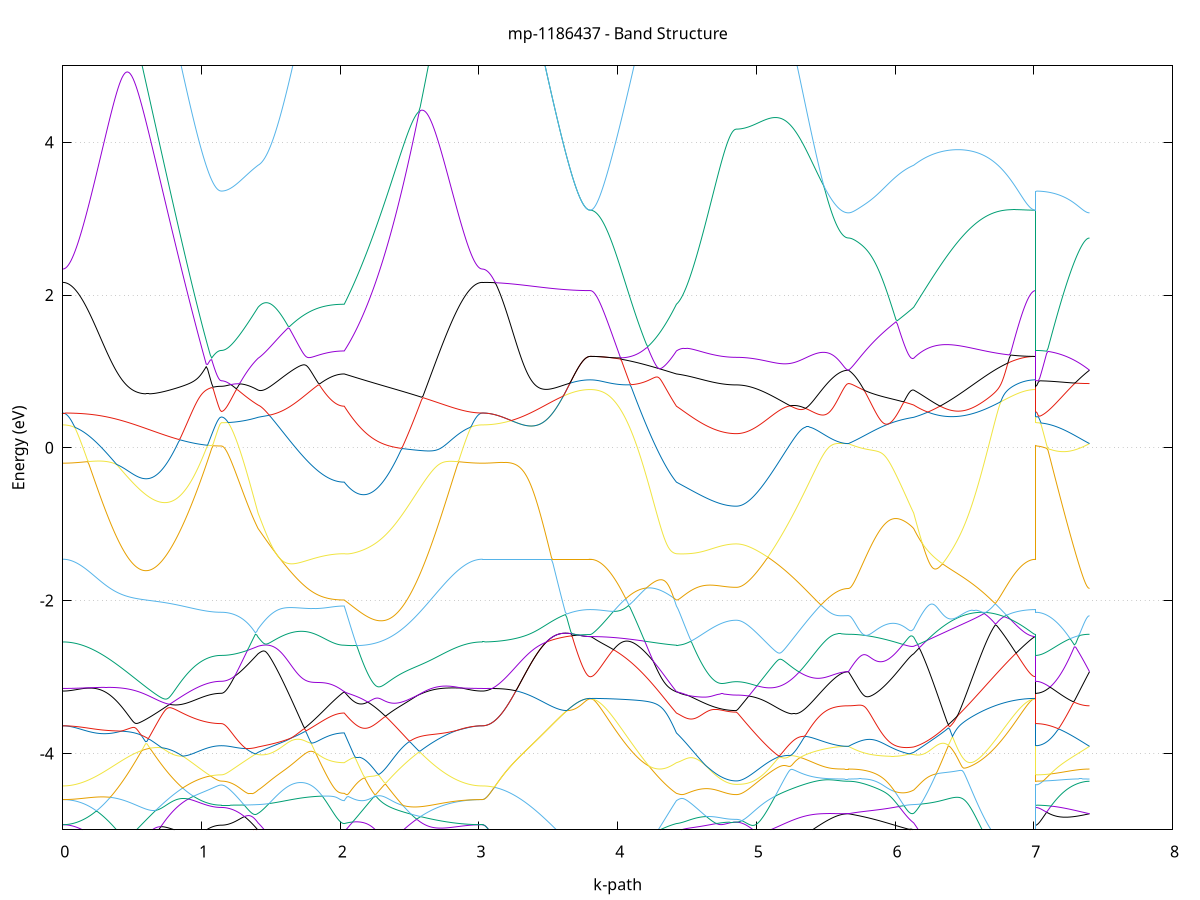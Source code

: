 set title 'mp-1186437 - Band Structure'
set xlabel 'k-path'
set ylabel 'Energy (eV)'
set grid y
set yrange [-5:5]
set terminal png size 800,600
set output 'mp-1186437_bands_gnuplot.png'
plot '-' using 1:2 with lines notitle, '-' using 1:2 with lines notitle, '-' using 1:2 with lines notitle, '-' using 1:2 with lines notitle, '-' using 1:2 with lines notitle, '-' using 1:2 with lines notitle, '-' using 1:2 with lines notitle, '-' using 1:2 with lines notitle, '-' using 1:2 with lines notitle, '-' using 1:2 with lines notitle, '-' using 1:2 with lines notitle, '-' using 1:2 with lines notitle, '-' using 1:2 with lines notitle, '-' using 1:2 with lines notitle, '-' using 1:2 with lines notitle, '-' using 1:2 with lines notitle, '-' using 1:2 with lines notitle, '-' using 1:2 with lines notitle, '-' using 1:2 with lines notitle, '-' using 1:2 with lines notitle, '-' using 1:2 with lines notitle, '-' using 1:2 with lines notitle, '-' using 1:2 with lines notitle, '-' using 1:2 with lines notitle, '-' using 1:2 with lines notitle, '-' using 1:2 with lines notitle, '-' using 1:2 with lines notitle, '-' using 1:2 with lines notitle, '-' using 1:2 with lines notitle, '-' using 1:2 with lines notitle, '-' using 1:2 with lines notitle, '-' using 1:2 with lines notitle, '-' using 1:2 with lines notitle, '-' using 1:2 with lines notitle, '-' using 1:2 with lines notitle, '-' using 1:2 with lines notitle, '-' using 1:2 with lines notitle, '-' using 1:2 with lines notitle, '-' using 1:2 with lines notitle, '-' using 1:2 with lines notitle, '-' using 1:2 with lines notitle, '-' using 1:2 with lines notitle, '-' using 1:2 with lines notitle, '-' using 1:2 with lines notitle, '-' using 1:2 with lines notitle, '-' using 1:2 with lines notitle, '-' using 1:2 with lines notitle, '-' using 1:2 with lines notitle, '-' using 1:2 with lines notitle, '-' using 1:2 with lines notitle, '-' using 1:2 with lines notitle, '-' using 1:2 with lines notitle, '-' using 1:2 with lines notitle, '-' using 1:2 with lines notitle, '-' using 1:2 with lines notitle, '-' using 1:2 with lines notitle, '-' using 1:2 with lines notitle, '-' using 1:2 with lines notitle, '-' using 1:2 with lines notitle, '-' using 1:2 with lines notitle, '-' using 1:2 with lines notitle, '-' using 1:2 with lines notitle, '-' using 1:2 with lines notitle, '-' using 1:2 with lines notitle
0.000000 -39.220797
0.009940 -39.220797
0.019881 -39.220797
0.029821 -39.220797
0.039762 -39.220797
0.049702 -39.220797
0.059643 -39.220797
0.069583 -39.220797
0.079524 -39.220797
0.089464 -39.220797
0.099405 -39.220797
0.109345 -39.220797
0.119286 -39.220797
0.129226 -39.220797
0.139167 -39.220797
0.149107 -39.220797
0.159048 -39.220797
0.168988 -39.220797
0.178929 -39.220797
0.188869 -39.220797
0.198810 -39.220797
0.208750 -39.220797
0.218690 -39.220797
0.228631 -39.220797
0.238571 -39.220797
0.248512 -39.220797
0.258452 -39.220797
0.268393 -39.220797
0.278333 -39.220797
0.288274 -39.220797
0.298214 -39.220797
0.308155 -39.220797
0.318095 -39.220797
0.328036 -39.220797
0.337976 -39.220797
0.347917 -39.220797
0.357857 -39.220797
0.367798 -39.220797
0.377738 -39.220797
0.387679 -39.220797
0.397619 -39.220797
0.407560 -39.220797
0.417500 -39.220797
0.427441 -39.220797
0.437381 -39.220797
0.447321 -39.220797
0.457262 -39.220797
0.467202 -39.220797
0.477143 -39.220797
0.487083 -39.220797
0.497024 -39.220797
0.506964 -39.220797
0.516905 -39.220797
0.526845 -39.220797
0.536786 -39.220797
0.546726 -39.220797
0.556667 -39.220797
0.566607 -39.220797
0.576548 -39.220797
0.586488 -39.220797
0.596429 -39.220797
0.606369 -39.220797
0.616310 -39.220797
0.626250 -39.220797
0.636191 -39.220797
0.646131 -39.220797
0.656072 -39.220797
0.666012 -39.220797
0.675952 -39.220797
0.685893 -39.220797
0.695833 -39.220797
0.705774 -39.220797
0.715714 -39.220797
0.725655 -39.220797
0.735595 -39.220797
0.745536 -39.220797
0.755476 -39.220797
0.765417 -39.220797
0.775357 -39.220797
0.785298 -39.220797
0.795238 -39.220797
0.805179 -39.220797
0.815119 -39.220797
0.825060 -39.220797
0.835000 -39.220797
0.844941 -39.220697
0.854881 -39.220697
0.864822 -39.220697
0.874762 -39.220697
0.884702 -39.220697
0.894643 -39.220697
0.904583 -39.220697
0.914524 -39.220697
0.924464 -39.220697
0.934405 -39.220697
0.944345 -39.220697
0.954286 -39.220697
0.964226 -39.220697
0.974167 -39.220697
0.984107 -39.220697
0.994048 -39.220697
1.003988 -39.220697
1.013929 -39.220697
1.023869 -39.220697
1.033810 -39.220697
1.043750 -39.220697
1.053691 -39.220697
1.063631 -39.220697
1.073572 -39.220697
1.083512 -39.220697
1.093453 -39.220697
1.103393 -39.220697
1.113333 -39.220697
1.123274 -39.220697
1.133214 -39.220697
1.143155 -39.220697
1.143155 -39.220697
1.152960 -39.220697
1.162766 -39.220697
1.172571 -39.220697
1.182377 -39.220697
1.192182 -39.220697
1.201988 -39.220697
1.211793 -39.220697
1.221599 -39.220697
1.231404 -39.220797
1.241210 -39.220797
1.251015 -39.220797
1.260821 -39.220797
1.270626 -39.220797
1.280432 -39.220897
1.290237 -39.220897
1.300043 -39.220897
1.309848 -39.220897
1.319654 -39.220997
1.329459 -39.220997
1.339265 -39.220997
1.349070 -39.221097
1.358876 -39.221097
1.368681 -39.221097
1.378487 -39.221197
1.388292 -39.221197
1.398098 -39.221197
1.407903 -39.221297
1.407903 -39.221297
1.417762 -39.221297
1.427622 -39.221297
1.437481 -39.221397
1.447340 -39.221397
1.457199 -39.221397
1.467058 -39.221497
1.476917 -39.221497
1.486777 -39.221497
1.496636 -39.221597
1.506495 -39.221597
1.516354 -39.221597
1.526213 -39.221697
1.536072 -39.221697
1.545932 -39.221797
1.555791 -39.221797
1.565650 -39.221797
1.575509 -39.221897
1.585368 -39.221897
1.595227 -39.221897
1.605087 -39.221997
1.614946 -39.221997
1.624805 -39.221997
1.634664 -39.222097
1.644523 -39.222097
1.654382 -39.222097
1.664241 -39.222197
1.674101 -39.222197
1.683960 -39.222197
1.693819 -39.222297
1.703678 -39.222297
1.713537 -39.222297
1.723396 -39.222397
1.733256 -39.222397
1.743115 -39.222397
1.752974 -39.222497
1.762833 -39.222497
1.772692 -39.222497
1.782551 -39.222497
1.792411 -39.222597
1.802270 -39.222597
1.812129 -39.222597
1.821988 -39.222597
1.831847 -39.222697
1.841706 -39.222697
1.851566 -39.222697
1.861425 -39.222697
1.871284 -39.222697
1.881143 -39.222797
1.891002 -39.222797
1.900861 -39.222797
1.910721 -39.222797
1.920580 -39.222797
1.930439 -39.222797
1.940298 -39.222797
1.950157 -39.222897
1.960016 -39.222897
1.969876 -39.222897
1.979735 -39.222897
1.989594 -39.222897
1.999453 -39.222897
2.009312 -39.222897
2.019171 -39.222897
2.029030 -39.222897
2.029030 -39.222897
2.038986 -39.222797
2.048941 -39.222797
2.058897 -39.222697
2.068852 -39.222697
2.078807 -39.222597
2.088763 -39.222597
2.098718 -39.222497
2.108674 -39.222497
2.118629 -39.222397
2.128584 -39.222397
2.138540 -39.222297
2.148495 -39.222297
2.158450 -39.222297
2.168406 -39.222197
2.178361 -39.222197
2.188317 -39.222097
2.198272 -39.222097
2.208227 -39.221997
2.218183 -39.221997
2.228138 -39.221997
2.238093 -39.221897
2.248049 -39.221897
2.258004 -39.221797
2.267960 -39.221797
2.277915 -39.221797
2.287870 -39.221697
2.297826 -39.221697
2.307781 -39.221597
2.317737 -39.221597
2.327692 -39.221597
2.337647 -39.221497
2.347603 -39.221497
2.357558 -39.221497
2.367513 -39.221497
2.377469 -39.221397
2.387424 -39.221397
2.397380 -39.221397
2.407335 -39.221297
2.417290 -39.221297
2.427246 -39.221297
2.437201 -39.221297
2.447156 -39.221197
2.457112 -39.221197
2.467067 -39.221197
2.477023 -39.221197
2.486978 -39.221197
2.496933 -39.221097
2.506889 -39.221097
2.516844 -39.221097
2.526799 -39.221097
2.536755 -39.221097
2.546710 -39.221097
2.556666 -39.220997
2.566621 -39.220997
2.576576 -39.220997
2.586532 -39.220997
2.596487 -39.220997
2.606443 -39.220997
2.616398 -39.220997
2.626353 -39.220997
2.636309 -39.220897
2.646264 -39.220897
2.656219 -39.220897
2.666175 -39.220897
2.676130 -39.220897
2.686086 -39.220897
2.696041 -39.220897
2.705996 -39.220897
2.715952 -39.220897
2.725907 -39.220897
2.735862 -39.220897
2.745818 -39.220897
2.755773 -39.220897
2.765729 -39.220897
2.775684 -39.220897
2.785639 -39.220797
2.795595 -39.220797
2.805550 -39.220797
2.815505 -39.220797
2.825461 -39.220797
2.835416 -39.220797
2.845372 -39.220797
2.855327 -39.220797
2.865282 -39.220797
2.875238 -39.220797
2.885193 -39.220797
2.895149 -39.220797
2.905104 -39.220797
2.915059 -39.220797
2.925015 -39.220797
2.934970 -39.220797
2.944925 -39.220797
2.954881 -39.220797
2.964836 -39.220797
2.974792 -39.220797
2.984747 -39.220797
2.994702 -39.220797
3.004658 -39.220797
3.014613 -39.220797
3.024568 -39.220797
3.024568 -39.220797
3.034543 -39.220797
3.044517 -39.220797
3.054492 -39.220797
3.064466 -39.220797
3.074441 -39.220897
3.084415 -39.220897
3.094390 -39.220897
3.104364 -39.220897
3.114339 -39.220997
3.124313 -39.220997
3.134288 -39.220997
3.144262 -39.221097
3.154236 -39.221097
3.164211 -39.221197
3.174185 -39.221197
3.184160 -39.221297
3.194134 -39.221297
3.204109 -39.221397
3.214083 -39.221397
3.224058 -39.221497
3.234032 -39.221497
3.244007 -39.221597
3.253981 -39.221697
3.263956 -39.221797
3.273930 -39.221797
3.283905 -39.221897
3.293879 -39.221997
3.303853 -39.222097
3.313828 -39.222097
3.323802 -39.222197
3.333777 -39.222297
3.343751 -39.222397
3.353726 -39.222497
3.363700 -39.222497
3.373675 -39.222597
3.383649 -39.222697
3.393624 -39.222797
3.403598 -39.222897
3.413573 -39.222997
3.423547 -39.223097
3.433522 -39.223197
3.443496 -39.223197
3.453470 -39.223297
3.463445 -39.223397
3.473419 -39.223497
3.483394 -39.223597
3.493368 -39.223697
3.503343 -39.223697
3.513317 -39.223797
3.523292 -39.223897
3.533266 -39.223997
3.543241 -39.224097
3.553215 -39.224097
3.563190 -39.224197
3.573164 -39.224297
3.583138 -39.224297
3.593113 -39.224397
3.603087 -39.224497
3.613062 -39.224497
3.623036 -39.224597
3.633011 -39.224697
3.642985 -39.224697
3.652960 -39.224797
3.662934 -39.224797
3.672909 -39.224897
3.682883 -39.224897
3.692858 -39.224897
3.702832 -39.224997
3.712807 -39.224997
3.722781 -39.224997
3.732755 -39.225097
3.742730 -39.225097
3.752704 -39.225097
3.762679 -39.225097
3.772653 -39.225097
3.782628 -39.225097
3.792602 -39.225097
3.802577 -39.225097
3.802577 -39.225097
3.812436 -39.225097
3.822295 -39.225097
3.832154 -39.225097
3.842013 -39.225097
3.851873 -39.225097
3.861732 -39.225097
3.871591 -39.225097
3.881450 -39.225097
3.891309 -39.225097
3.901168 -39.225097
3.911027 -39.225097
3.920887 -39.224997
3.930746 -39.224997
3.940605 -39.224997
3.950464 -39.224997
3.960323 -39.224997
3.970182 -39.224897
3.980042 -39.224897
3.989901 -39.224897
3.999760 -39.224897
4.009619 -39.224797
4.019478 -39.224797
4.029337 -39.224797
4.039197 -39.224697
4.049056 -39.224697
4.058915 -39.224697
4.068774 -39.224597
4.078633 -39.224597
4.088492 -39.224497
4.098352 -39.224497
4.108211 -39.224497
4.118070 -39.224397
4.127929 -39.224397
4.137788 -39.224297
4.147647 -39.224297
4.157507 -39.224297
4.167366 -39.224197
4.177225 -39.224197
4.187084 -39.224097
4.196943 -39.224097
4.206802 -39.223997
4.216661 -39.223997
4.226521 -39.223897
4.236380 -39.223897
4.246239 -39.223797
4.256098 -39.223797
4.265957 -39.223697
4.275816 -39.223697
4.285676 -39.223597
4.295535 -39.223597
4.305394 -39.223497
4.315253 -39.223497
4.325112 -39.223397
4.334971 -39.223397
4.344831 -39.223297
4.354690 -39.223297
4.364549 -39.223197
4.374408 -39.223197
4.384267 -39.223097
4.394126 -39.223097
4.403986 -39.222997
4.413845 -39.222897
4.423704 -39.222897
4.423704 -39.222897
4.433515 -39.222897
4.443327 -39.222897
4.453138 -39.222797
4.462950 -39.222797
4.472761 -39.222797
4.482573 -39.222797
4.492384 -39.222697
4.502196 -39.222697
4.512007 -39.222697
4.521819 -39.222597
4.531630 -39.222597
4.541442 -39.222597
4.551253 -39.222597
4.561065 -39.222497
4.570876 -39.222497
4.580688 -39.222497
4.590499 -39.222397
4.600311 -39.222397
4.610122 -39.222397
4.619934 -39.222397
4.629745 -39.222297
4.639557 -39.222297
4.649368 -39.222297
4.659180 -39.222297
4.668991 -39.222197
4.678803 -39.222197
4.688614 -39.222197
4.698426 -39.222197
4.708237 -39.222197
4.718049 -39.222097
4.727860 -39.222097
4.737672 -39.222097
4.747483 -39.222097
4.757295 -39.222097
4.767106 -39.222097
4.776918 -39.222097
4.786729 -39.221997
4.796541 -39.221997
4.806352 -39.221997
4.816164 -39.221997
4.825975 -39.221997
4.835787 -39.221997
4.845598 -39.221997
4.855410 -39.221997
4.855410 -39.221997
4.865389 -39.221997
4.875369 -39.221997
4.885348 -39.221997
4.895328 -39.221997
4.905307 -39.221997
4.915286 -39.221997
4.925266 -39.221997
4.935245 -39.221997
4.945225 -39.221997
4.955204 -39.221997
4.965183 -39.221997
4.975163 -39.221897
4.985142 -39.221897
4.995122 -39.221897
5.005101 -39.221897
5.015081 -39.221897
5.025060 -39.221897
5.035039 -39.221897
5.045019 -39.221797
5.054998 -39.221797
5.064978 -39.221797
5.074957 -39.221797
5.084936 -39.221797
5.094916 -39.221697
5.104895 -39.221697
5.114875 -39.221697
5.124854 -39.221697
5.134833 -39.221697
5.144813 -39.221597
5.154792 -39.221597
5.164772 -39.221597
5.174751 -39.221597
5.184731 -39.221497
5.194710 -39.221497
5.204689 -39.221497
5.214669 -39.221497
5.224648 -39.221397
5.234628 -39.221397
5.244607 -39.221397
5.254586 -39.221397
5.264566 -39.221297
5.274545 -39.221297
5.284525 -39.221297
5.294504 -39.221297
5.304484 -39.221197
5.314463 -39.221197
5.324442 -39.221197
5.334422 -39.221197
5.344401 -39.221097
5.354381 -39.221097
5.364360 -39.221097
5.374339 -39.221097
5.384319 -39.220997
5.394298 -39.220997
5.404278 -39.220997
5.414257 -39.220997
5.424237 -39.220997
5.434216 -39.220897
5.444195 -39.220897
5.454175 -39.220897
5.464154 -39.220897
5.474134 -39.220897
5.484113 -39.220797
5.494092 -39.220797
5.504072 -39.220797
5.514051 -39.220797
5.524031 -39.220797
5.534010 -39.220797
5.543989 -39.220797
5.553969 -39.220697
5.563948 -39.220697
5.573928 -39.220697
5.583907 -39.220697
5.593887 -39.220697
5.603866 -39.220697
5.613845 -39.220697
5.623825 -39.220697
5.633804 -39.220697
5.643784 -39.220697
5.653763 -39.220697
5.663742 -39.220697
5.663742 -39.220697
5.673546 -39.220697
5.683349 -39.220697
5.693152 -39.220697
5.702955 -39.220697
5.712758 -39.220697
5.722561 -39.220697
5.732364 -39.220697
5.742167 -39.220697
5.751970 -39.220697
5.761773 -39.220697
5.771577 -39.220697
5.781380 -39.220697
5.791183 -39.220697
5.800986 -39.220697
5.810789 -39.220697
5.820592 -39.220697
5.830395 -39.220797
5.840198 -39.220797
5.850001 -39.220797
5.859804 -39.220797
5.869607 -39.220797
5.879411 -39.220797
5.889214 -39.220797
5.899017 -39.220797
5.908820 -39.220797
5.918623 -39.220897
5.928426 -39.220897
5.938229 -39.220897
5.948032 -39.220897
5.957835 -39.220897
5.967638 -39.220897
5.977441 -39.220897
5.987245 -39.220997
5.997048 -39.220997
6.006851 -39.220997
6.016654 -39.220997
6.026457 -39.220997
6.036260 -39.221097
6.046063 -39.221097
6.055866 -39.221097
6.065669 -39.221097
6.075472 -39.221097
6.085276 -39.221197
6.095079 -39.221197
6.104882 -39.221197
6.114685 -39.221197
6.124488 -39.221297
6.134291 -39.221297
6.134291 -39.221297
6.144273 -39.221297
6.154255 -39.221397
6.164237 -39.221397
6.174219 -39.221497
6.184200 -39.221497
6.194182 -39.221597
6.204164 -39.221597
6.214146 -39.221697
6.224128 -39.221697
6.234110 -39.221797
6.244092 -39.221797
6.254074 -39.221897
6.264056 -39.221897
6.274038 -39.221997
6.284019 -39.222097
6.294001 -39.222097
6.303983 -39.222197
6.313965 -39.222197
6.323947 -39.222297
6.333929 -39.222297
6.343911 -39.222397
6.353893 -39.222497
6.363875 -39.222497
6.373856 -39.222597
6.383838 -39.222697
6.393820 -39.222697
6.403802 -39.222797
6.413784 -39.222797
6.423766 -39.222897
6.433748 -39.222997
6.443730 -39.222997
6.453712 -39.223097
6.463693 -39.223097
6.473675 -39.223197
6.483657 -39.223297
6.493639 -39.223297
6.503621 -39.223397
6.513603 -39.223397
6.523585 -39.223497
6.533567 -39.223597
6.543549 -39.223597
6.553530 -39.223697
6.563512 -39.223697
6.573494 -39.223797
6.583476 -39.223797
6.593458 -39.223897
6.603440 -39.223897
6.613422 -39.223997
6.623404 -39.224097
6.633386 -39.224097
6.643368 -39.224197
6.653349 -39.224197
6.663331 -39.224297
6.673313 -39.224297
6.683295 -39.224297
6.693277 -39.224397
6.703259 -39.224397
6.713241 -39.224497
6.723223 -39.224497
6.733205 -39.224597
6.743186 -39.224597
6.753168 -39.224597
6.763150 -39.224697
6.773132 -39.224697
6.783114 -39.224697
6.793096 -39.224797
6.803078 -39.224797
6.813060 -39.224797
6.823042 -39.224897
6.833023 -39.224897
6.843005 -39.224897
6.852987 -39.224897
6.862969 -39.224997
6.872951 -39.224997
6.882933 -39.224997
6.892915 -39.224997
6.902897 -39.225097
6.912879 -39.225097
6.922860 -39.225097
6.932842 -39.225097
6.942824 -39.225097
6.952806 -39.225097
6.962788 -39.225097
6.972770 -39.225097
6.982752 -39.225097
6.992734 -39.225097
7.002716 -39.225097
7.012698 -39.225097
7.012698 -39.220697
7.022672 -39.220697
7.032646 -39.220697
7.042621 -39.220697
7.052595 -39.220697
7.062570 -39.220697
7.072544 -39.220697
7.082519 -39.220697
7.092493 -39.220697
7.102468 -39.220697
7.112442 -39.220697
7.122417 -39.220697
7.132391 -39.220697
7.142366 -39.220697
7.152340 -39.220697
7.162314 -39.220697
7.172289 -39.220697
7.182263 -39.220697
7.192238 -39.220697
7.202212 -39.220697
7.212187 -39.220697
7.222161 -39.220697
7.232136 -39.220697
7.242110 -39.220697
7.252085 -39.220697
7.262059 -39.220697
7.272034 -39.220697
7.282008 -39.220697
7.291983 -39.220697
7.301957 -39.220697
7.311931 -39.220697
7.321906 -39.220697
7.331880 -39.220697
7.341855 -39.220697
7.351829 -39.220697
7.361804 -39.220697
7.371778 -39.220697
7.381753 -39.220697
7.391727 -39.220697
7.401702 -39.220697
e
0.000000 -39.085197
0.009940 -39.085197
0.019881 -39.085197
0.029821 -39.085197
0.039762 -39.085297
0.049702 -39.085297
0.059643 -39.085397
0.069583 -39.085497
0.079524 -39.085597
0.089464 -39.085697
0.099405 -39.085897
0.109345 -39.085997
0.119286 -39.086197
0.129226 -39.086297
0.139167 -39.086497
0.149107 -39.086697
0.159048 -39.086897
0.168988 -39.087097
0.178929 -39.087297
0.188869 -39.087597
0.198810 -39.087797
0.208750 -39.088097
0.218690 -39.088297
0.228631 -39.088597
0.238571 -39.088897
0.248512 -39.089097
0.258452 -39.089397
0.268393 -39.089697
0.278333 -39.089997
0.288274 -39.090297
0.298214 -39.090597
0.308155 -39.090997
0.318095 -39.091297
0.328036 -39.091597
0.337976 -39.091897
0.347917 -39.092197
0.357857 -39.092597
0.367798 -39.092897
0.377738 -39.093197
0.387679 -39.093497
0.397619 -39.093897
0.407560 -39.094197
0.417500 -39.094497
0.427441 -39.094797
0.437381 -39.095097
0.447321 -39.095497
0.457262 -39.095797
0.467202 -39.096097
0.477143 -39.096397
0.487083 -39.096697
0.497024 -39.096997
0.506964 -39.097197
0.516905 -39.097497
0.526845 -39.097797
0.536786 -39.098097
0.546726 -39.098297
0.556667 -39.098597
0.566607 -39.098797
0.576548 -39.099097
0.586488 -39.099297
0.596429 -39.099497
0.606369 -39.099697
0.616310 -39.099897
0.626250 -39.100097
0.636191 -39.100297
0.646131 -39.100497
0.656072 -39.100697
0.666012 -39.100797
0.675952 -39.100997
0.685893 -39.101197
0.695833 -39.101297
0.705774 -39.101397
0.715714 -39.101597
0.725655 -39.101697
0.735595 -39.101797
0.745536 -39.101897
0.755476 -39.101997
0.765417 -39.102097
0.775357 -39.102197
0.785298 -39.102197
0.795238 -39.102297
0.805179 -39.102397
0.815119 -39.102397
0.825060 -39.102497
0.835000 -39.102497
0.844941 -39.102597
0.854881 -39.102597
0.864822 -39.102597
0.874762 -39.102597
0.884702 -39.102697
0.894643 -39.102697
0.904583 -39.102697
0.914524 -39.102697
0.924464 -39.102697
0.934405 -39.102697
0.944345 -39.102697
0.954286 -39.102697
0.964226 -39.102697
0.974167 -39.102697
0.984107 -39.102697
0.994048 -39.102697
1.003988 -39.102697
1.013929 -39.102697
1.023869 -39.102697
1.033810 -39.102697
1.043750 -39.102697
1.053691 -39.102697
1.063631 -39.102697
1.073572 -39.102697
1.083512 -39.102697
1.093453 -39.102697
1.103393 -39.102697
1.113333 -39.102697
1.123274 -39.102697
1.133214 -39.102597
1.143155 -39.102597
1.143155 -39.102597
1.152960 -39.102597
1.162766 -39.102597
1.172571 -39.102597
1.182377 -39.102597
1.192182 -39.102597
1.201988 -39.102497
1.211793 -39.102497
1.221599 -39.102397
1.231404 -39.102397
1.241210 -39.102297
1.251015 -39.102197
1.260821 -39.102197
1.270626 -39.102097
1.280432 -39.101997
1.290237 -39.101897
1.300043 -39.101797
1.309848 -39.101697
1.319654 -39.101597
1.329459 -39.101497
1.339265 -39.101297
1.349070 -39.101197
1.358876 -39.101097
1.368681 -39.100897
1.378487 -39.100797
1.388292 -39.100597
1.398098 -39.100497
1.407903 -39.100297
1.407903 -39.100297
1.417762 -39.100197
1.427622 -39.100197
1.437481 -39.100197
1.447340 -39.100197
1.457199 -39.100297
1.467058 -39.100297
1.476917 -39.100397
1.486777 -39.100497
1.496636 -39.100597
1.506495 -39.100597
1.516354 -39.100697
1.526213 -39.100797
1.536072 -39.100897
1.545932 -39.100997
1.555791 -39.101097
1.565650 -39.101197
1.575509 -39.101297
1.585368 -39.101397
1.595227 -39.101497
1.605087 -39.101597
1.614946 -39.101597
1.624805 -39.101697
1.634664 -39.101797
1.644523 -39.101897
1.654382 -39.101997
1.664241 -39.102097
1.674101 -39.102197
1.683960 -39.102297
1.693819 -39.102397
1.703678 -39.102497
1.713537 -39.102597
1.723396 -39.102597
1.733256 -39.102697
1.743115 -39.102797
1.752974 -39.102897
1.762833 -39.102997
1.772692 -39.102997
1.782551 -39.103097
1.792411 -39.103197
1.802270 -39.103297
1.812129 -39.103297
1.821988 -39.103397
1.831847 -39.103497
1.841706 -39.103497
1.851566 -39.103597
1.861425 -39.103597
1.871284 -39.103697
1.881143 -39.103697
1.891002 -39.103797
1.900861 -39.103797
1.910721 -39.103897
1.920580 -39.103897
1.930439 -39.103997
1.940298 -39.103997
1.950157 -39.103997
1.960016 -39.103997
1.969876 -39.104097
1.979735 -39.104097
1.989594 -39.104097
1.999453 -39.104097
2.009312 -39.104097
2.019171 -39.104097
2.029030 -39.104097
2.029030 -39.104097
2.038986 -39.104397
2.048941 -39.104697
2.058897 -39.104997
2.068852 -39.105197
2.078807 -39.105497
2.088763 -39.105697
2.098718 -39.105897
2.108674 -39.106097
2.118629 -39.106297
2.128584 -39.106497
2.138540 -39.106597
2.148495 -39.106797
2.158450 -39.106897
2.168406 -39.106997
2.178361 -39.107097
2.188317 -39.107097
2.198272 -39.107197
2.208227 -39.107197
2.218183 -39.107197
2.228138 -39.107197
2.238093 -39.107197
2.248049 -39.107197
2.258004 -39.107097
2.267960 -39.107097
2.277915 -39.106997
2.287870 -39.106897
2.297826 -39.106797
2.307781 -39.106597
2.317737 -39.106497
2.327692 -39.106297
2.337647 -39.106197
2.347603 -39.105997
2.357558 -39.105797
2.367513 -39.105497
2.377469 -39.105297
2.387424 -39.104997
2.397380 -39.104797
2.407335 -39.104497
2.417290 -39.104197
2.427246 -39.103897
2.437201 -39.103597
2.447156 -39.103297
2.457112 -39.102897
2.467067 -39.102597
2.477023 -39.102197
2.486978 -39.101897
2.496933 -39.101497
2.506889 -39.101097
2.516844 -39.100697
2.526799 -39.100297
2.536755 -39.099897
2.546710 -39.099497
2.556666 -39.099097
2.566621 -39.098697
2.576576 -39.098297
2.586532 -39.097797
2.596487 -39.097397
2.606443 -39.096997
2.616398 -39.096497
2.626353 -39.096097
2.636309 -39.095697
2.646264 -39.095297
2.656219 -39.094797
2.666175 -39.094397
2.676130 -39.093997
2.686086 -39.093597
2.696041 -39.093097
2.705996 -39.092697
2.715952 -39.092297
2.725907 -39.091897
2.735862 -39.091497
2.745818 -39.091097
2.755773 -39.090797
2.765729 -39.090397
2.775684 -39.089997
2.785639 -39.089697
2.795595 -39.089297
2.805550 -39.088997
2.815505 -39.088697
2.825461 -39.088397
2.835416 -39.088097
2.845372 -39.087797
2.855327 -39.087497
2.865282 -39.087297
2.875238 -39.086997
2.885193 -39.086797
2.895149 -39.086597
2.905104 -39.086397
2.915059 -39.086197
2.925015 -39.085997
2.934970 -39.085797
2.944925 -39.085697
2.954881 -39.085597
2.964836 -39.085497
2.974792 -39.085397
2.984747 -39.085297
2.994702 -39.085297
3.004658 -39.085197
3.014613 -39.085197
3.024568 -39.085197
3.024568 -39.085197
3.034543 -39.085197
3.044517 -39.085197
3.054492 -39.085197
3.064466 -39.085197
3.074441 -39.085197
3.084415 -39.085197
3.094390 -39.085097
3.104364 -39.085097
3.114339 -39.085097
3.124313 -39.085097
3.134288 -39.085097
3.144262 -39.085097
3.154236 -39.085097
3.164211 -39.085097
3.174185 -39.085097
3.184160 -39.084997
3.194134 -39.084997
3.204109 -39.084997
3.214083 -39.084997
3.224058 -39.084997
3.234032 -39.084997
3.244007 -39.084897
3.253981 -39.084897
3.263956 -39.084897
3.273930 -39.084897
3.283905 -39.084897
3.293879 -39.084797
3.303853 -39.084797
3.313828 -39.084797
3.323802 -39.084797
3.333777 -39.084697
3.343751 -39.084697
3.353726 -39.084697
3.363700 -39.084697
3.373675 -39.084597
3.383649 -39.084597
3.393624 -39.084597
3.403598 -39.084597
3.413573 -39.084497
3.423547 -39.084497
3.433522 -39.084497
3.443496 -39.084497
3.453470 -39.084397
3.463445 -39.084397
3.473419 -39.084397
3.483394 -39.084397
3.493368 -39.084297
3.503343 -39.084297
3.513317 -39.084297
3.523292 -39.084297
3.533266 -39.084197
3.543241 -39.084197
3.553215 -39.084197
3.563190 -39.084197
3.573164 -39.084197
3.583138 -39.084097
3.593113 -39.084097
3.603087 -39.084097
3.613062 -39.084097
3.623036 -39.084097
3.633011 -39.084097
3.642985 -39.083997
3.652960 -39.083997
3.662934 -39.083997
3.672909 -39.083997
3.682883 -39.083997
3.692858 -39.083997
3.702832 -39.083997
3.712807 -39.083897
3.722781 -39.083897
3.732755 -39.083897
3.742730 -39.083897
3.752704 -39.083897
3.762679 -39.083897
3.772653 -39.083897
3.782628 -39.083897
3.792602 -39.083897
3.802577 -39.083897
3.802577 -39.083897
3.812436 -39.083897
3.822295 -39.083897
3.832154 -39.083997
3.842013 -39.083997
3.851873 -39.084097
3.861732 -39.084197
3.871591 -39.084297
3.881450 -39.084397
3.891309 -39.084597
3.901168 -39.084697
3.911027 -39.084897
3.920887 -39.085097
3.930746 -39.085297
3.940605 -39.085497
3.950464 -39.085797
3.960323 -39.085997
3.970182 -39.086297
3.980042 -39.086497
3.989901 -39.086797
3.999760 -39.087097
4.009619 -39.087397
4.019478 -39.087797
4.029337 -39.088097
4.039197 -39.088397
4.049056 -39.088797
4.058915 -39.089197
4.068774 -39.089497
4.078633 -39.089897
4.088492 -39.090297
4.098352 -39.090697
4.108211 -39.091097
4.118070 -39.091497
4.127929 -39.091997
4.137788 -39.092397
4.147647 -39.092797
4.157507 -39.093197
4.167366 -39.093697
4.177225 -39.094097
4.187084 -39.094597
4.196943 -39.094997
4.206802 -39.095397
4.216661 -39.095897
4.226521 -39.096297
4.236380 -39.096797
4.246239 -39.097197
4.256098 -39.097597
4.265957 -39.098097
4.275816 -39.098497
4.285676 -39.098897
4.295535 -39.099397
4.305394 -39.099797
4.315253 -39.100197
4.325112 -39.100597
4.334971 -39.100997
4.344831 -39.101397
4.354690 -39.101697
4.364549 -39.102097
4.374408 -39.102497
4.384267 -39.102797
4.394126 -39.103197
4.403986 -39.103497
4.413845 -39.103797
4.423704 -39.104097
4.423704 -39.104097
4.433515 -39.104297
4.443327 -39.104397
4.453138 -39.104497
4.462950 -39.104597
4.472761 -39.104697
4.482573 -39.104897
4.492384 -39.104997
4.502196 -39.105097
4.512007 -39.105197
4.521819 -39.105297
4.531630 -39.105397
4.541442 -39.105497
4.551253 -39.105597
4.561065 -39.105697
4.570876 -39.105797
4.580688 -39.105897
4.590499 -39.105997
4.600311 -39.106097
4.610122 -39.106197
4.619934 -39.106197
4.629745 -39.106297
4.639557 -39.106397
4.649368 -39.106497
4.659180 -39.106497
4.668991 -39.106597
4.678803 -39.106697
4.688614 -39.106697
4.698426 -39.106797
4.708237 -39.106797
4.718049 -39.106897
4.727860 -39.106897
4.737672 -39.106997
4.747483 -39.106997
4.757295 -39.107097
4.767106 -39.107097
4.776918 -39.107097
4.786729 -39.107097
4.796541 -39.107197
4.806352 -39.107197
4.816164 -39.107197
4.825975 -39.107197
4.835787 -39.107197
4.845598 -39.107197
4.855410 -39.107197
4.855410 -39.107197
4.865389 -39.107197
4.875369 -39.107197
4.885348 -39.107197
4.895328 -39.107197
4.905307 -39.107197
4.915286 -39.107097
4.925266 -39.107097
4.935245 -39.107097
4.945225 -39.106997
4.955204 -39.106997
4.965183 -39.106897
4.975163 -39.106897
4.985142 -39.106797
4.995122 -39.106797
5.005101 -39.106697
5.015081 -39.106597
5.025060 -39.106597
5.035039 -39.106497
5.045019 -39.106397
5.054998 -39.106297
5.064978 -39.106197
5.074957 -39.106197
5.084936 -39.106097
5.094916 -39.105997
5.104895 -39.105897
5.114875 -39.105797
5.124854 -39.105697
5.134833 -39.105597
5.144813 -39.105397
5.154792 -39.105297
5.164772 -39.105197
5.174751 -39.105097
5.184731 -39.104997
5.194710 -39.104897
5.204689 -39.104797
5.214669 -39.104597
5.224648 -39.104497
5.234628 -39.104397
5.244607 -39.104297
5.254586 -39.104197
5.264566 -39.103997
5.274545 -39.103897
5.284525 -39.103797
5.294504 -39.103697
5.304484 -39.103597
5.314463 -39.103397
5.324442 -39.103297
5.334422 -39.103197
5.344401 -39.103097
5.354381 -39.102997
5.364360 -39.102897
5.374339 -39.102697
5.384319 -39.102597
5.394298 -39.102497
5.404278 -39.102397
5.414257 -39.102297
5.424237 -39.102197
5.434216 -39.102097
5.444195 -39.101997
5.454175 -39.101897
5.464154 -39.101897
5.474134 -39.101797
5.484113 -39.101697
5.494092 -39.101597
5.504072 -39.101597
5.514051 -39.101497
5.524031 -39.101397
5.534010 -39.101397
5.543989 -39.101297
5.553969 -39.101197
5.563948 -39.101197
5.573928 -39.101197
5.583907 -39.101097
5.593887 -39.101097
5.603866 -39.101097
5.613845 -39.100997
5.623825 -39.100997
5.633804 -39.100997
5.643784 -39.100997
5.653763 -39.100997
5.663742 -39.100997
5.663742 -39.100997
5.673546 -39.100997
5.683349 -39.101097
5.693152 -39.101097
5.702955 -39.101197
5.712758 -39.101197
5.722561 -39.101297
5.732364 -39.101297
5.742167 -39.101297
5.751970 -39.101397
5.761773 -39.101397
5.771577 -39.101397
5.781380 -39.101497
5.791183 -39.101497
5.800986 -39.101497
5.810789 -39.101497
5.820592 -39.101597
5.830395 -39.101597
5.840198 -39.101597
5.850001 -39.101597
5.859804 -39.101597
5.869607 -39.101597
5.879411 -39.101597
5.889214 -39.101597
5.899017 -39.101597
5.908820 -39.101597
5.918623 -39.101497
5.928426 -39.101497
5.938229 -39.101497
5.948032 -39.101497
5.957835 -39.101497
5.967638 -39.101397
5.977441 -39.101397
5.987245 -39.101297
5.997048 -39.101297
6.006851 -39.101297
6.016654 -39.101197
6.026457 -39.101097
6.036260 -39.101097
6.046063 -39.100997
6.055866 -39.100997
6.065669 -39.100897
6.075472 -39.100797
6.085276 -39.100697
6.095079 -39.100697
6.104882 -39.100597
6.114685 -39.100497
6.124488 -39.100397
6.134291 -39.100297
6.134291 -39.100297
6.144273 -39.100097
6.154255 -39.099997
6.164237 -39.099797
6.174219 -39.099597
6.184200 -39.099497
6.194182 -39.099397
6.204164 -39.099397
6.214146 -39.099397
6.224128 -39.099297
6.234110 -39.099297
6.244092 -39.099197
6.254074 -39.099097
6.264056 -39.099097
6.274038 -39.098997
6.284019 -39.098897
6.294001 -39.098797
6.303983 -39.098697
6.313965 -39.098597
6.323947 -39.098497
6.333929 -39.098397
6.343911 -39.098197
6.353893 -39.098097
6.363875 -39.097997
6.373856 -39.097797
6.383838 -39.097597
6.393820 -39.097497
6.403802 -39.097297
6.413784 -39.097097
6.423766 -39.096897
6.433748 -39.096697
6.443730 -39.096497
6.453712 -39.096297
6.463693 -39.096097
6.473675 -39.095797
6.483657 -39.095597
6.493639 -39.095397
6.503621 -39.095097
6.513603 -39.094797
6.523585 -39.094597
6.533567 -39.094297
6.543549 -39.093997
6.553530 -39.093797
6.563512 -39.093497
6.573494 -39.093197
6.583476 -39.092897
6.593458 -39.092597
6.603440 -39.092297
6.613422 -39.091997
6.623404 -39.091697
6.633386 -39.091397
6.643368 -39.091097
6.653349 -39.090797
6.663331 -39.090497
6.673313 -39.090197
6.683295 -39.089897
6.693277 -39.089597
6.703259 -39.089297
6.713241 -39.088997
6.723223 -39.088797
6.733205 -39.088497
6.743186 -39.088197
6.753168 -39.087897
6.763150 -39.087597
6.773132 -39.087397
6.783114 -39.087097
6.793096 -39.086897
6.803078 -39.086597
6.813060 -39.086397
6.823042 -39.086197
6.833023 -39.085897
6.843005 -39.085697
6.852987 -39.085497
6.862969 -39.085297
6.872951 -39.085197
6.882933 -39.084997
6.892915 -39.084797
6.902897 -39.084697
6.912879 -39.084597
6.922860 -39.084397
6.932842 -39.084297
6.942824 -39.084197
6.952806 -39.084097
6.962788 -39.084097
6.972770 -39.083997
6.982752 -39.083997
6.992734 -39.083897
7.002716 -39.083897
7.012698 -39.083897
7.012698 -39.102597
7.022672 -39.102597
7.032646 -39.102597
7.042621 -39.102597
7.052595 -39.102597
7.062570 -39.102597
7.072544 -39.102597
7.082519 -39.102597
7.092493 -39.102597
7.102468 -39.102497
7.112442 -39.102497
7.122417 -39.102497
7.132391 -39.102497
7.142366 -39.102397
7.152340 -39.102397
7.162314 -39.102397
7.172289 -39.102297
7.182263 -39.102297
7.192238 -39.102197
7.202212 -39.102197
7.212187 -39.102097
7.222161 -39.102097
7.232136 -39.101997
7.242110 -39.101997
7.252085 -39.101897
7.262059 -39.101897
7.272034 -39.101797
7.282008 -39.101697
7.291983 -39.101697
7.301957 -39.101597
7.311931 -39.101597
7.321906 -39.101497
7.331880 -39.101397
7.341855 -39.101397
7.351829 -39.101297
7.361804 -39.101197
7.371778 -39.101197
7.381753 -39.101097
7.391727 -39.100997
7.401702 -39.100997
e
0.000000 -39.085197
0.009940 -39.085197
0.019881 -39.085197
0.029821 -39.085197
0.039762 -39.085197
0.049702 -39.085197
0.059643 -39.085297
0.069583 -39.085297
0.079524 -39.085297
0.089464 -39.085397
0.099405 -39.085397
0.109345 -39.085497
0.119286 -39.085597
0.129226 -39.085597
0.139167 -39.085697
0.149107 -39.085797
0.159048 -39.085897
0.168988 -39.085897
0.178929 -39.085997
0.188869 -39.086097
0.198810 -39.086197
0.208750 -39.086297
0.218690 -39.086397
0.228631 -39.086597
0.238571 -39.086697
0.248512 -39.086797
0.258452 -39.086897
0.268393 -39.086997
0.278333 -39.087197
0.288274 -39.087297
0.298214 -39.087497
0.308155 -39.087597
0.318095 -39.087797
0.328036 -39.087897
0.337976 -39.088097
0.347917 -39.088197
0.357857 -39.088397
0.367798 -39.088497
0.377738 -39.088697
0.387679 -39.088897
0.397619 -39.089097
0.407560 -39.089197
0.417500 -39.089397
0.427441 -39.089597
0.437381 -39.089797
0.447321 -39.089897
0.457262 -39.090097
0.467202 -39.090297
0.477143 -39.090497
0.487083 -39.090697
0.497024 -39.090897
0.506964 -39.091097
0.516905 -39.091297
0.526845 -39.091497
0.536786 -39.091597
0.546726 -39.091797
0.556667 -39.091997
0.566607 -39.092197
0.576548 -39.092397
0.586488 -39.092597
0.596429 -39.092797
0.606369 -39.092997
0.616310 -39.093197
0.626250 -39.093397
0.636191 -39.093597
0.646131 -39.093797
0.656072 -39.093897
0.666012 -39.094097
0.675952 -39.094297
0.685893 -39.094497
0.695833 -39.094697
0.705774 -39.094897
0.715714 -39.094997
0.725655 -39.095197
0.735595 -39.095397
0.745536 -39.095497
0.755476 -39.095697
0.765417 -39.095897
0.775357 -39.095997
0.785298 -39.096197
0.795238 -39.096397
0.805179 -39.096497
0.815119 -39.096697
0.825060 -39.096797
0.835000 -39.096997
0.844941 -39.097097
0.854881 -39.097197
0.864822 -39.097397
0.874762 -39.097497
0.884702 -39.097597
0.894643 -39.097697
0.904583 -39.097897
0.914524 -39.097997
0.924464 -39.098097
0.934405 -39.098197
0.944345 -39.098297
0.954286 -39.098397
0.964226 -39.098497
0.974167 -39.098597
0.984107 -39.098597
0.994048 -39.098697
1.003988 -39.098797
1.013929 -39.098897
1.023869 -39.098897
1.033810 -39.098997
1.043750 -39.098997
1.053691 -39.099097
1.063631 -39.099097
1.073572 -39.099197
1.083512 -39.099197
1.093453 -39.099197
1.103393 -39.099197
1.113333 -39.099297
1.123274 -39.099297
1.133214 -39.099297
1.143155 -39.099297
1.143155 -39.099297
1.152960 -39.099297
1.162766 -39.099297
1.172571 -39.099297
1.182377 -39.099297
1.192182 -39.099297
1.201988 -39.099297
1.211793 -39.099297
1.221599 -39.099297
1.231404 -39.099297
1.241210 -39.099397
1.251015 -39.099397
1.260821 -39.099397
1.270626 -39.099397
1.280432 -39.099397
1.290237 -39.099397
1.300043 -39.099397
1.309848 -39.099497
1.319654 -39.099497
1.329459 -39.099497
1.339265 -39.099497
1.349070 -39.099497
1.358876 -39.099497
1.368681 -39.099497
1.378487 -39.099497
1.388292 -39.099497
1.398098 -39.099497
1.407903 -39.099497
1.407903 -39.099497
1.417762 -39.099497
1.427622 -39.099397
1.437481 -39.099297
1.447340 -39.099097
1.457199 -39.098897
1.467058 -39.098697
1.476917 -39.098497
1.486777 -39.098297
1.496636 -39.097997
1.506495 -39.097797
1.516354 -39.097497
1.526213 -39.097297
1.536072 -39.096997
1.545932 -39.096797
1.555791 -39.096497
1.565650 -39.096297
1.575509 -39.095997
1.585368 -39.095697
1.595227 -39.095497
1.605087 -39.095197
1.614946 -39.094897
1.624805 -39.094697
1.634664 -39.094397
1.644523 -39.094097
1.654382 -39.093797
1.664241 -39.093597
1.674101 -39.093297
1.683960 -39.093097
1.693819 -39.092797
1.703678 -39.092497
1.713537 -39.092297
1.723396 -39.091997
1.733256 -39.091797
1.743115 -39.091597
1.752974 -39.091297
1.762833 -39.091097
1.772692 -39.090897
1.782551 -39.090597
1.792411 -39.090397
1.802270 -39.090197
1.812129 -39.089997
1.821988 -39.089797
1.831847 -39.089597
1.841706 -39.089497
1.851566 -39.089297
1.861425 -39.089097
1.871284 -39.088997
1.881143 -39.088797
1.891002 -39.088697
1.900861 -39.088497
1.910721 -39.088397
1.920580 -39.088297
1.930439 -39.088197
1.940298 -39.088097
1.950157 -39.087997
1.960016 -39.087997
1.969876 -39.087897
1.979735 -39.087797
1.989594 -39.087797
1.999453 -39.087797
2.009312 -39.087697
2.019171 -39.087697
2.029030 -39.087697
2.029030 -39.087697
2.038986 -39.087797
2.048941 -39.087797
2.058897 -39.087897
2.068852 -39.087897
2.078807 -39.087997
2.088763 -39.087997
2.098718 -39.088097
2.108674 -39.088097
2.118629 -39.088197
2.128584 -39.088197
2.138540 -39.088197
2.148495 -39.088297
2.158450 -39.088297
2.168406 -39.088297
2.178361 -39.088397
2.188317 -39.088397
2.198272 -39.088397
2.208227 -39.088397
2.218183 -39.088397
2.228138 -39.088397
2.238093 -39.088397
2.248049 -39.088497
2.258004 -39.088497
2.267960 -39.088497
2.277915 -39.088397
2.287870 -39.088397
2.297826 -39.088397
2.307781 -39.088397
2.317737 -39.088397
2.327692 -39.088397
2.337647 -39.088397
2.347603 -39.088297
2.357558 -39.088297
2.367513 -39.088297
2.377469 -39.088297
2.387424 -39.088197
2.397380 -39.088197
2.407335 -39.088097
2.417290 -39.088097
2.427246 -39.088097
2.437201 -39.087997
2.447156 -39.087997
2.457112 -39.087897
2.467067 -39.087897
2.477023 -39.087797
2.486978 -39.087797
2.496933 -39.087697
2.506889 -39.087697
2.516844 -39.087597
2.526799 -39.087497
2.536755 -39.087497
2.546710 -39.087397
2.556666 -39.087397
2.566621 -39.087297
2.576576 -39.087197
2.586532 -39.087197
2.596487 -39.087097
2.606443 -39.086997
2.616398 -39.086997
2.626353 -39.086897
2.636309 -39.086797
2.646264 -39.086797
2.656219 -39.086697
2.666175 -39.086597
2.676130 -39.086597
2.686086 -39.086497
2.696041 -39.086397
2.705996 -39.086397
2.715952 -39.086297
2.725907 -39.086197
2.735862 -39.086197
2.745818 -39.086097
2.755773 -39.086097
2.765729 -39.085997
2.775684 -39.085897
2.785639 -39.085897
2.795595 -39.085797
2.805550 -39.085797
2.815505 -39.085697
2.825461 -39.085697
2.835416 -39.085597
2.845372 -39.085597
2.855327 -39.085497
2.865282 -39.085497
2.875238 -39.085497
2.885193 -39.085397
2.895149 -39.085397
2.905104 -39.085397
2.915059 -39.085297
2.925015 -39.085297
2.934970 -39.085297
2.944925 -39.085297
2.954881 -39.085197
2.964836 -39.085197
2.974792 -39.085197
2.984747 -39.085197
2.994702 -39.085197
3.004658 -39.085197
3.014613 -39.085197
3.024568 -39.085197
3.024568 -39.085197
3.034543 -39.085197
3.044517 -39.085197
3.054492 -39.085197
3.064466 -39.085197
3.074441 -39.085197
3.084415 -39.085197
3.094390 -39.085097
3.104364 -39.085097
3.114339 -39.085097
3.124313 -39.085097
3.134288 -39.085097
3.144262 -39.085097
3.154236 -39.085097
3.164211 -39.085097
3.174185 -39.085097
3.184160 -39.084997
3.194134 -39.084997
3.204109 -39.084997
3.214083 -39.084997
3.224058 -39.084997
3.234032 -39.084997
3.244007 -39.084897
3.253981 -39.084897
3.263956 -39.084897
3.273930 -39.084897
3.283905 -39.084897
3.293879 -39.084797
3.303853 -39.084797
3.313828 -39.084797
3.323802 -39.084797
3.333777 -39.084697
3.343751 -39.084697
3.353726 -39.084697
3.363700 -39.084697
3.373675 -39.084597
3.383649 -39.084597
3.393624 -39.084597
3.403598 -39.084597
3.413573 -39.084497
3.423547 -39.084497
3.433522 -39.084497
3.443496 -39.084497
3.453470 -39.084397
3.463445 -39.084397
3.473419 -39.084397
3.483394 -39.084397
3.493368 -39.084297
3.503343 -39.084297
3.513317 -39.084297
3.523292 -39.084297
3.533266 -39.084197
3.543241 -39.084197
3.553215 -39.084197
3.563190 -39.084197
3.573164 -39.084197
3.583138 -39.084097
3.593113 -39.084097
3.603087 -39.084097
3.613062 -39.084097
3.623036 -39.084097
3.633011 -39.084097
3.642985 -39.083997
3.652960 -39.083997
3.662934 -39.083997
3.672909 -39.083997
3.682883 -39.083997
3.692858 -39.083997
3.702832 -39.083997
3.712807 -39.083897
3.722781 -39.083897
3.732755 -39.083897
3.742730 -39.083897
3.752704 -39.083897
3.762679 -39.083897
3.772653 -39.083897
3.782628 -39.083897
3.792602 -39.083897
3.802577 -39.083897
3.802577 -39.083897
3.812436 -39.083897
3.822295 -39.083897
3.832154 -39.083897
3.842013 -39.083897
3.851873 -39.083897
3.861732 -39.083997
3.871591 -39.083997
3.881450 -39.083997
3.891309 -39.083997
3.901168 -39.084097
3.911027 -39.084097
3.920887 -39.084097
3.930746 -39.084197
3.940605 -39.084197
3.950464 -39.084197
3.960323 -39.084297
3.970182 -39.084297
3.980042 -39.084397
3.989901 -39.084397
3.999760 -39.084497
4.009619 -39.084597
4.019478 -39.084597
4.029337 -39.084697
4.039197 -39.084697
4.049056 -39.084797
4.058915 -39.084897
4.068774 -39.084897
4.078633 -39.084997
4.088492 -39.085097
4.098352 -39.085197
4.108211 -39.085197
4.118070 -39.085297
4.127929 -39.085397
4.137788 -39.085497
4.147647 -39.085497
4.157507 -39.085597
4.167366 -39.085697
4.177225 -39.085797
4.187084 -39.085897
4.196943 -39.085997
4.206802 -39.085997
4.216661 -39.086097
4.226521 -39.086197
4.236380 -39.086297
4.246239 -39.086397
4.256098 -39.086497
4.265957 -39.086497
4.275816 -39.086597
4.285676 -39.086697
4.295535 -39.086797
4.305394 -39.086897
4.315253 -39.086897
4.325112 -39.086997
4.334971 -39.087097
4.344831 -39.087197
4.354690 -39.087197
4.364549 -39.087297
4.374408 -39.087397
4.384267 -39.087497
4.394126 -39.087497
4.403986 -39.087597
4.413845 -39.087597
4.423704 -39.087697
4.423704 -39.087697
4.433515 -39.087697
4.443327 -39.087797
4.453138 -39.087797
4.462950 -39.087797
4.472761 -39.087797
4.482573 -39.087897
4.492384 -39.087897
4.502196 -39.087897
4.512007 -39.087897
4.521819 -39.087997
4.531630 -39.087997
4.541442 -39.087997
4.551253 -39.087997
4.561065 -39.088097
4.570876 -39.088097
4.580688 -39.088097
4.590499 -39.088097
4.600311 -39.088097
4.610122 -39.088197
4.619934 -39.088197
4.629745 -39.088197
4.639557 -39.088197
4.649368 -39.088197
4.659180 -39.088297
4.668991 -39.088297
4.678803 -39.088297
4.688614 -39.088297
4.698426 -39.088297
4.708237 -39.088297
4.718049 -39.088297
4.727860 -39.088397
4.737672 -39.088397
4.747483 -39.088397
4.757295 -39.088397
4.767106 -39.088397
4.776918 -39.088397
4.786729 -39.088397
4.796541 -39.088397
4.806352 -39.088397
4.816164 -39.088397
4.825975 -39.088397
4.835787 -39.088397
4.845598 -39.088397
4.855410 -39.088397
4.855410 -39.088397
4.865389 -39.088397
4.875369 -39.088397
4.885348 -39.088497
4.895328 -39.088497
4.905307 -39.088497
4.915286 -39.088597
4.925266 -39.088697
4.935245 -39.088697
4.945225 -39.088797
4.955204 -39.088897
4.965183 -39.088997
4.975163 -39.089097
4.985142 -39.089197
4.995122 -39.089297
5.005101 -39.089497
5.015081 -39.089597
5.025060 -39.089697
5.035039 -39.089897
5.045019 -39.090097
5.054998 -39.090197
5.064978 -39.090397
5.074957 -39.090597
5.084936 -39.090797
5.094916 -39.090997
5.104895 -39.091197
5.114875 -39.091397
5.124854 -39.091597
5.134833 -39.091797
5.144813 -39.091997
5.154792 -39.092197
5.164772 -39.092397
5.174751 -39.092697
5.184731 -39.092897
5.194710 -39.093097
5.204689 -39.093397
5.214669 -39.093597
5.224648 -39.093897
5.234628 -39.094097
5.244607 -39.094297
5.254586 -39.094597
5.264566 -39.094797
5.274545 -39.095097
5.284525 -39.095297
5.294504 -39.095597
5.304484 -39.095797
5.314463 -39.095997
5.324442 -39.096297
5.334422 -39.096497
5.344401 -39.096697
5.354381 -39.096997
5.364360 -39.097197
5.374339 -39.097397
5.384319 -39.097597
5.394298 -39.097797
5.404278 -39.097997
5.414257 -39.098197
5.424237 -39.098397
5.434216 -39.098597
5.444195 -39.098797
5.454175 -39.098997
5.464154 -39.099197
5.474134 -39.099297
5.484113 -39.099497
5.494092 -39.099697
5.504072 -39.099797
5.514051 -39.099897
5.524031 -39.100097
5.534010 -39.100197
5.543989 -39.100297
5.553969 -39.100397
5.563948 -39.100497
5.573928 -39.100597
5.583907 -39.100697
5.593887 -39.100697
5.603866 -39.100797
5.613845 -39.100797
5.623825 -39.100897
5.633804 -39.100897
5.643784 -39.100897
5.653763 -39.100997
5.663742 -39.100997
5.663742 -39.100997
5.673546 -39.100897
5.683349 -39.100897
5.693152 -39.100797
5.702955 -39.100797
5.712758 -39.100697
5.722561 -39.100597
5.732364 -39.100597
5.742167 -39.100497
5.751970 -39.100497
5.761773 -39.100397
5.771577 -39.100397
5.781380 -39.100397
5.791183 -39.100297
5.800986 -39.100297
5.810789 -39.100197
5.820592 -39.100197
5.830395 -39.100097
5.840198 -39.100097
5.850001 -39.100097
5.859804 -39.099997
5.869607 -39.099997
5.879411 -39.099997
5.889214 -39.099897
5.899017 -39.099897
5.908820 -39.099897
5.918623 -39.099797
5.928426 -39.099797
5.938229 -39.099797
5.948032 -39.099797
5.957835 -39.099697
5.967638 -39.099697
5.977441 -39.099697
5.987245 -39.099697
5.997048 -39.099697
6.006851 -39.099597
6.016654 -39.099597
6.026457 -39.099597
6.036260 -39.099597
6.046063 -39.099597
6.055866 -39.099597
6.065669 -39.099597
6.075472 -39.099597
6.085276 -39.099597
6.095079 -39.099497
6.104882 -39.099497
6.114685 -39.099497
6.124488 -39.099497
6.134291 -39.099497
6.134291 -39.099497
6.144273 -39.099497
6.154255 -39.099497
6.164237 -39.099497
6.174219 -39.099497
6.184200 -39.099397
6.194182 -39.099197
6.204164 -39.098997
6.214146 -39.098797
6.224128 -39.098597
6.234110 -39.098397
6.244092 -39.098197
6.254074 -39.097997
6.264056 -39.097697
6.274038 -39.097497
6.284019 -39.097297
6.294001 -39.096997
6.303983 -39.096797
6.313965 -39.096597
6.323947 -39.096297
6.333929 -39.096097
6.343911 -39.095797
6.353893 -39.095597
6.363875 -39.095297
6.373856 -39.095097
6.383838 -39.094797
6.393820 -39.094597
6.403802 -39.094297
6.413784 -39.094097
6.423766 -39.093797
6.433748 -39.093597
6.443730 -39.093297
6.453712 -39.093097
6.463693 -39.092797
6.473675 -39.092497
6.483657 -39.092297
6.493639 -39.091997
6.503621 -39.091797
6.513603 -39.091497
6.523585 -39.091297
6.533567 -39.090997
6.543549 -39.090797
6.553530 -39.090497
6.563512 -39.090297
6.573494 -39.089997
6.583476 -39.089797
6.593458 -39.089597
6.603440 -39.089297
6.613422 -39.089097
6.623404 -39.088897
6.633386 -39.088597
6.643368 -39.088397
6.653349 -39.088197
6.663331 -39.087997
6.673313 -39.087797
6.683295 -39.087597
6.693277 -39.087397
6.703259 -39.087197
6.713241 -39.086997
6.723223 -39.086797
6.733205 -39.086597
6.743186 -39.086397
6.753168 -39.086197
6.763150 -39.086097
6.773132 -39.085897
6.783114 -39.085697
6.793096 -39.085597
6.803078 -39.085497
6.813060 -39.085297
6.823042 -39.085197
6.833023 -39.085097
6.843005 -39.084897
6.852987 -39.084797
6.862969 -39.084697
6.872951 -39.084597
6.882933 -39.084497
6.892915 -39.084397
6.902897 -39.084297
6.912879 -39.084297
6.922860 -39.084197
6.932842 -39.084097
6.942824 -39.084097
6.952806 -39.083997
6.962788 -39.083997
6.972770 -39.083997
6.982752 -39.083897
6.992734 -39.083897
7.002716 -39.083897
7.012698 -39.083897
7.012698 -39.099297
7.022672 -39.099297
7.032646 -39.099297
7.042621 -39.099297
7.052595 -39.099297
7.062570 -39.099297
7.072544 -39.099297
7.082519 -39.099397
7.092493 -39.099397
7.102468 -39.099397
7.112442 -39.099397
7.122417 -39.099397
7.132391 -39.099497
7.142366 -39.099497
7.152340 -39.099497
7.162314 -39.099597
7.172289 -39.099597
7.182263 -39.099697
7.192238 -39.099697
7.202212 -39.099797
7.212187 -39.099797
7.222161 -39.099897
7.232136 -39.099897
7.242110 -39.099997
7.252085 -39.099997
7.262059 -39.100097
7.272034 -39.100097
7.282008 -39.100197
7.291983 -39.100197
7.301957 -39.100297
7.311931 -39.100397
7.321906 -39.100397
7.331880 -39.100497
7.341855 -39.100597
7.351829 -39.100597
7.361804 -39.100697
7.371778 -39.100797
7.381753 -39.100797
7.391727 -39.100897
7.401702 -39.100997
e
0.000000 -8.046097
0.009940 -8.045597
0.019881 -8.044097
0.029821 -8.041597
0.039762 -8.038197
0.049702 -8.033697
0.059643 -8.028297
0.069583 -8.021897
0.079524 -8.014497
0.089464 -8.006197
0.099405 -7.996897
0.109345 -7.986597
0.119286 -7.975397
0.129226 -7.963297
0.139167 -7.950197
0.149107 -7.936097
0.159048 -7.921197
0.168988 -7.905297
0.178929 -7.888597
0.188869 -7.870897
0.198810 -7.852397
0.208750 -7.832997
0.218690 -7.812697
0.228631 -7.791697
0.238571 -7.769697
0.248512 -7.746997
0.258452 -7.723497
0.268393 -7.699197
0.278333 -7.674097
0.288274 -7.648297
0.298214 -7.621697
0.308155 -7.594497
0.318095 -7.566497
0.328036 -7.537897
0.337976 -7.508697
0.347917 -7.478797
0.357857 -7.448397
0.367798 -7.417297
0.377738 -7.385797
0.387679 -7.353697
0.397619 -7.321197
0.407560 -7.288197
0.417500 -7.254697
0.427441 -7.220997
0.437381 -7.186797
0.447321 -7.152397
0.457262 -7.117697
0.467202 -7.082797
0.477143 -7.047797
0.487083 -7.012697
0.497024 -6.977497
0.506964 -6.942397
0.516905 -6.907397
0.526845 -6.872597
0.536786 -6.837997
0.546726 -6.803897
0.556667 -6.770197
0.566607 -6.737197
0.576548 -6.704997
0.586488 -6.673697
0.596429 -6.643497
0.606369 -6.614697
0.616310 -6.587397
0.626250 -6.561797
0.636191 -6.538297
0.646131 -6.516997
0.656072 -6.498297
0.666012 -6.482097
0.675952 -6.468797
0.685893 -6.458397
0.695833 -6.450797
0.705774 -6.445997
0.715714 -6.443897
0.725655 -6.444197
0.735595 -6.446797
0.745536 -6.451297
0.755476 -6.457597
0.765417 -6.465397
0.775357 -6.474397
0.785298 -6.484497
0.795238 -6.495397
0.805179 -6.506997
0.815119 -6.519197
0.825060 -6.531797
0.835000 -6.544697
0.844941 -6.557797
0.854881 -6.570997
0.864822 -6.584297
0.874762 -6.597497
0.884702 -6.610697
0.894643 -6.623597
0.904583 -6.636397
0.914524 -6.648997
0.924464 -6.661197
0.934405 -6.673097
0.944345 -6.684697
0.954286 -6.695897
0.964226 -6.706597
0.974167 -6.716897
0.984107 -6.726797
0.994048 -6.736097
1.003988 -6.744997
1.013929 -6.753297
1.023869 -6.760997
1.033810 -6.768197
1.043750 -6.774797
1.053691 -6.780897
1.063631 -6.786297
1.073572 -6.791097
1.083512 -6.795297
1.093453 -6.798797
1.103393 -6.801697
1.113333 -6.803997
1.123274 -6.805597
1.133214 -6.806597
1.143155 -6.806897
1.143155 -6.806897
1.152960 -6.806697
1.162766 -6.806097
1.172571 -6.805097
1.182377 -6.803697
1.192182 -6.801797
1.201988 -6.799597
1.211793 -6.796997
1.221599 -6.793997
1.231404 -6.790497
1.241210 -6.786697
1.251015 -6.782497
1.260821 -6.777897
1.270626 -6.772997
1.280432 -6.767597
1.290237 -6.761897
1.300043 -6.755797
1.309848 -6.749397
1.319654 -6.742597
1.329459 -6.735497
1.339265 -6.727997
1.349070 -6.720197
1.358876 -6.712097
1.368681 -6.703697
1.378487 -6.694897
1.388292 -6.685897
1.398098 -6.676597
1.407903 -6.666997
1.407903 -6.666997
1.417762 -6.659897
1.427622 -6.652197
1.437481 -6.644097
1.447340 -6.635597
1.457199 -6.626497
1.467058 -6.616997
1.476917 -6.607097
1.486777 -6.596597
1.496636 -6.585697
1.506495 -6.574397
1.516354 -6.562597
1.526213 -6.550397
1.536072 -6.537797
1.545932 -6.524697
1.555791 -6.511197
1.565650 -6.497297
1.575509 -6.482997
1.585368 -6.468297
1.595227 -6.453197
1.605087 -6.437797
1.614946 -6.422097
1.624805 -6.405997
1.634664 -6.389697
1.644523 -6.373097
1.654382 -6.356297
1.664241 -6.339197
1.674101 -6.322097
1.683960 -6.304797
1.693819 -6.287497
1.703678 -6.270197
1.713537 -6.252997
1.723396 -6.235997
1.733256 -6.219197
1.743115 -6.202897
1.752974 -6.187097
1.762833 -6.171897
1.772692 -6.157597
1.782551 -6.144197
1.792411 -6.131897
1.802270 -6.120797
1.812129 -6.111097
1.821988 -6.102697
1.831847 -6.095897
1.841706 -6.090397
1.851566 -6.086297
1.861425 -6.083397
1.871284 -6.081597
1.881143 -6.080797
1.891002 -6.080697
1.900861 -6.081297
1.910721 -6.082397
1.920580 -6.083797
1.930439 -6.085397
1.940298 -6.087197
1.950157 -6.088997
1.960016 -6.090697
1.969876 -6.092297
1.979735 -6.093697
1.989594 -6.094997
1.999453 -6.095997
2.009312 -6.096697
2.019171 -6.097097
2.029030 -6.097297
2.029030 -6.097297
2.038986 -6.084597
2.048941 -6.072697
2.058897 -6.061597
2.068852 -6.051497
2.078807 -6.042297
2.088763 -6.034197
2.098718 -6.027097
2.108674 -6.021197
2.118629 -6.016497
2.128584 -6.012997
2.138540 -6.010697
2.148495 -6.009797
2.158450 -6.010197
2.168406 -6.012097
2.178361 -6.015297
2.188317 -6.019997
2.198272 -6.026097
2.208227 -6.033797
2.218183 -6.042897
2.228138 -6.053597
2.238093 -6.065797
2.248049 -6.079597
2.258004 -6.094797
2.267960 -6.111597
2.277915 -6.129997
2.287870 -6.149797
2.297826 -6.171097
2.307781 -6.193897
2.317737 -6.217997
2.327692 -6.243597
2.337647 -6.270397
2.347603 -6.298497
2.357558 -6.327897
2.367513 -6.358297
2.377469 -6.389797
2.387424 -6.422297
2.397380 -6.455597
2.407335 -6.489797
2.417290 -6.524697
2.427246 -6.560297
2.437201 -6.596497
2.447156 -6.633197
2.457112 -6.670297
2.467067 -6.707697
2.477023 -6.745397
2.486978 -6.783297
2.496933 -6.821297
2.506889 -6.859397
2.516844 -6.897497
2.526799 -6.935497
2.536755 -6.973397
2.546710 -7.011097
2.556666 -7.048697
2.566621 -7.085897
2.576576 -7.122797
2.586532 -7.159397
2.596487 -7.195497
2.606443 -7.231297
2.616398 -7.266497
2.626353 -7.301197
2.636309 -7.335397
2.646264 -7.369097
2.656219 -7.402097
2.666175 -7.434497
2.676130 -7.466197
2.686086 -7.497297
2.696041 -7.527597
2.705996 -7.557297
2.715952 -7.586197
2.725907 -7.614297
2.735862 -7.641697
2.745818 -7.668297
2.755773 -7.693997
2.765729 -7.718997
2.775684 -7.743097
2.785639 -7.766297
2.795595 -7.788697
2.805550 -7.810197
2.815505 -7.830797
2.825461 -7.850497
2.835416 -7.869397
2.845372 -7.887297
2.855327 -7.904197
2.865282 -7.920297
2.875238 -7.935397
2.885193 -7.949597
2.895149 -7.962797
2.905104 -7.974997
2.915059 -7.986297
2.925015 -7.996697
2.934970 -8.005997
2.944925 -8.014397
2.954881 -8.021797
2.964836 -8.028197
2.974792 -8.033697
2.984747 -8.038097
2.994702 -8.041597
3.004658 -8.044097
3.014613 -8.045597
3.024568 -8.046097
3.024568 -8.046097
3.034543 -8.045597
3.044517 -8.044197
3.054492 -8.041797
3.064466 -8.038497
3.074441 -8.034197
3.084415 -8.028997
3.094390 -8.022897
3.104364 -8.015797
3.114339 -8.007797
3.124313 -7.998897
3.134288 -7.989097
3.144262 -7.978297
3.154236 -7.966597
3.164211 -7.954097
3.174185 -7.940597
3.184160 -7.926297
3.194134 -7.910997
3.204109 -7.894897
3.214083 -7.877997
3.224058 -7.860197
3.234032 -7.841597
3.244007 -7.822097
3.253981 -7.801897
3.263956 -7.780797
3.273930 -7.758997
3.283905 -7.736397
3.293879 -7.713097
3.303853 -7.689097
3.313828 -7.664497
3.323802 -7.639097
3.333777 -7.613097
3.343751 -7.586497
3.353726 -7.559397
3.363700 -7.531697
3.373675 -7.503597
3.383649 -7.474997
3.393624 -7.445997
3.403598 -7.416597
3.413573 -7.386997
3.423547 -7.357197
3.433522 -7.327197
3.443496 -7.297197
3.453470 -7.267197
3.463445 -7.237397
3.473419 -7.207797
3.483394 -7.178597
3.493368 -7.149997
3.503343 -7.122097
3.513317 -7.095097
3.523292 -7.069097
3.533266 -7.044497
3.543241 -7.021297
3.553215 -6.999897
3.563190 -6.980297
3.573164 -6.962797
3.583138 -6.947297
3.593113 -6.933997
3.603087 -6.922797
3.613062 -6.913597
3.623036 -6.906197
3.633011 -6.900497
3.642985 -6.896197
3.652960 -6.893197
3.662934 -6.891097
3.672909 -6.889897
3.682883 -6.889397
3.692858 -6.889297
3.702832 -6.889597
3.712807 -6.890197
3.722781 -6.890897
3.732755 -6.891697
3.742730 -6.892497
3.752704 -6.893297
3.762679 -6.893997
3.772653 -6.894597
3.782628 -6.894997
3.792602 -6.895297
3.802577 -6.895297
3.802577 -6.895297
3.812436 -6.895097
3.822295 -6.894197
3.832154 -6.892697
3.842013 -6.890697
3.851873 -6.888097
3.861732 -6.884897
3.871591 -6.881097
3.881450 -6.876797
3.891309 -6.871897
3.901168 -6.866497
3.911027 -6.860497
3.920887 -6.853997
3.930746 -6.846897
3.940605 -6.839297
3.950464 -6.831097
3.960323 -6.822497
3.970182 -6.813297
3.980042 -6.803597
3.989901 -6.793497
3.999760 -6.782797
4.009619 -6.771697
4.019478 -6.760197
4.029337 -6.748097
4.039197 -6.735697
4.049056 -6.722797
4.058915 -6.709497
4.068774 -6.695797
4.078633 -6.681697
4.088492 -6.667297
4.098352 -6.652497
4.108211 -6.637297
4.118070 -6.621797
4.127929 -6.605997
4.137788 -6.589897
4.147647 -6.573497
4.157507 -6.556897
4.167366 -6.539997
4.177225 -6.522797
4.187084 -6.505497
4.196943 -6.487997
4.206802 -6.470297
4.216661 -6.452397
4.226521 -6.434497
4.236380 -6.416397
4.246239 -6.398197
4.256098 -6.380097
4.265957 -6.361797
4.275816 -6.343597
4.285676 -6.325497
4.295535 -6.307397
4.305394 -6.289397
4.315253 -6.271597
4.325112 -6.253897
4.334971 -6.236497
4.344831 -6.219397
4.354690 -6.202497
4.364549 -6.185997
4.374408 -6.169897
4.384267 -6.154297
4.394126 -6.139097
4.403986 -6.124597
4.413845 -6.110597
4.423704 -6.097297
4.423704 -6.097297
4.433515 -6.091597
4.443327 -6.085597
4.453138 -6.079397
4.462950 -6.072897
4.472761 -6.066197
4.482573 -6.059197
4.492384 -6.051997
4.502196 -6.044497
4.512007 -6.036797
4.521819 -6.028797
4.531630 -6.020697
4.541442 -6.012297
4.551253 -6.003697
4.561065 -5.994897
4.570876 -5.985897
4.580688 -5.976697
4.590499 -5.967397
4.600311 -5.957997
4.610122 -5.948497
4.619934 -5.938797
4.629745 -5.929097
4.639557 -5.919397
4.649368 -5.909697
4.659180 -5.899897
4.668991 -5.890297
4.678803 -5.880697
4.688614 -5.871197
4.698426 -5.861997
4.708237 -5.852897
4.718049 -5.844097
4.727860 -5.835497
4.737672 -5.827397
4.747483 -5.819597
4.757295 -5.812297
4.767106 -5.805397
4.776918 -5.799197
4.786729 -5.793497
4.796541 -5.788497
4.806352 -5.784197
4.816164 -5.780597
4.825975 -5.777697
4.835787 -5.775697
4.845598 -5.774397
4.855410 -5.773997
4.855410 -5.773997
4.865389 -5.775497
4.875369 -5.779997
4.885348 -5.787197
4.895328 -5.796797
4.905307 -5.808397
4.915286 -5.821797
4.925266 -5.836497
4.935245 -5.852197
4.945225 -5.868797
4.955204 -5.885897
4.965183 -5.903497
4.975163 -5.921397
4.985142 -5.939497
4.995122 -5.957697
5.005101 -5.975897
5.015081 -5.993997
5.025060 -6.012097
5.035039 -6.030097
5.045019 -6.047897
5.054998 -6.065497
5.064978 -6.082897
5.074957 -6.100097
5.084936 -6.116997
5.094916 -6.133697
5.104895 -6.150097
5.114875 -6.166197
5.124854 -6.182097
5.134833 -6.197597
5.144813 -6.212897
5.154792 -6.227897
5.164772 -6.242497
5.174751 -6.256897
5.184731 -6.270897
5.194710 -6.284597
5.204689 -6.297997
5.214669 -6.311097
5.224648 -6.323897
5.234628 -6.336397
5.244607 -6.348497
5.254586 -6.360297
5.264566 -6.371897
5.274545 -6.383097
5.284525 -6.393997
5.294504 -6.404497
5.304484 -6.414797
5.314463 -6.424797
5.324442 -6.434397
5.334422 -6.443797
5.344401 -6.452797
5.354381 -6.461597
5.364360 -6.469997
5.374339 -6.478097
5.384319 -6.485997
5.394298 -6.493497
5.404278 -6.500797
5.414257 -6.507697
5.424237 -6.514397
5.434216 -6.520697
5.444195 -6.526797
5.454175 -6.532597
5.464154 -6.538097
5.474134 -6.543397
5.484113 -6.548297
5.494092 -6.552997
5.504072 -6.557397
5.514051 -6.561497
5.524031 -6.565397
5.534010 -6.568897
5.543989 -6.572197
5.553969 -6.575297
5.563948 -6.577997
5.573928 -6.580497
5.583907 -6.582697
5.593887 -6.584697
5.603866 -6.586397
5.613845 -6.587897
5.623825 -6.588997
5.633804 -6.589997
5.643784 -6.590597
5.653763 -6.590997
5.663742 -6.591097
5.663742 -6.591097
5.673546 -6.591497
5.683349 -6.592497
5.693152 -6.594097
5.702955 -6.596497
5.712758 -6.599397
5.722561 -6.602897
5.732364 -6.606897
5.742167 -6.611397
5.751970 -6.616197
5.761773 -6.621397
5.771577 -6.626797
5.781380 -6.632397
5.791183 -6.638197
5.800986 -6.643997
5.810789 -6.649897
5.820592 -6.655597
5.830395 -6.661297
5.840198 -6.666897
5.850001 -6.672197
5.859804 -6.677297
5.869607 -6.682197
5.879411 -6.686797
5.889214 -6.691097
5.899017 -6.694997
5.908820 -6.698597
5.918623 -6.701697
5.928426 -6.704497
5.938229 -6.706897
5.948032 -6.708897
5.957835 -6.710397
5.967638 -6.711497
5.977441 -6.712097
5.987245 -6.712297
5.997048 -6.712097
6.006851 -6.711397
6.016654 -6.710297
6.026457 -6.708697
6.036260 -6.706797
6.046063 -6.704397
6.055866 -6.701597
6.065669 -6.698397
6.075472 -6.694897
6.085276 -6.690997
6.095079 -6.686797
6.104882 -6.682297
6.114685 -6.677397
6.124488 -6.672297
6.134291 -6.666997
6.134291 -6.666997
6.144273 -6.656997
6.154255 -6.646697
6.164237 -6.636097
6.174219 -6.625397
6.184200 -6.614397
6.194182 -6.603197
6.204164 -6.591797
6.214146 -6.580297
6.224128 -6.568697
6.234110 -6.556897
6.244092 -6.544997
6.254074 -6.532997
6.264056 -6.520997
6.274038 -6.508997
6.284019 -6.496997
6.294001 -6.484997
6.303983 -6.473097
6.313965 -6.461297
6.323947 -6.449697
6.333929 -6.438297
6.343911 -6.427097
6.353893 -6.416297
6.363875 -6.405897
6.373856 -6.395897
6.383838 -6.386497
6.393820 -6.377597
6.403802 -6.369497
6.413784 -6.362197
6.423766 -6.355897
6.433748 -6.350497
6.443730 -6.346297
6.453712 -6.343397
6.463693 -6.341897
6.473675 -6.341897
6.483657 -6.343397
6.493639 -6.346497
6.503621 -6.351297
6.513603 -6.357697
6.523585 -6.365597
6.533567 -6.374997
6.543549 -6.385697
6.553530 -6.397597
6.563512 -6.410497
6.573494 -6.424297
6.583476 -6.438797
6.593458 -6.453897
6.603440 -6.469497
6.613422 -6.485497
6.623404 -6.501697
6.633386 -6.517997
6.643368 -6.534397
6.653349 -6.550897
6.663331 -6.567297
6.673313 -6.583497
6.683295 -6.599597
6.693277 -6.615497
6.703259 -6.631097
6.713241 -6.646497
6.723223 -6.661597
6.733205 -6.676297
6.743186 -6.690697
6.753168 -6.704697
6.763150 -6.718297
6.773132 -6.731497
6.783114 -6.744297
6.793096 -6.756697
6.803078 -6.768497
6.813060 -6.779897
6.823042 -6.790797
6.833023 -6.801297
6.843005 -6.811197
6.852987 -6.820597
6.862969 -6.829497
6.872951 -6.837797
6.882933 -6.845597
6.892915 -6.852897
6.902897 -6.859597
6.912879 -6.865797
6.922860 -6.871397
6.932842 -6.876397
6.942824 -6.880797
6.952806 -6.884597
6.962788 -6.887897
6.972770 -6.890597
6.982752 -6.892697
6.992734 -6.894097
7.002716 -6.894997
7.012698 -6.895297
7.012698 -6.806897
7.022672 -6.806697
7.032646 -6.805897
7.042621 -6.804697
7.052595 -6.802997
7.062570 -6.800897
7.072544 -6.798197
7.082519 -6.795097
7.092493 -6.791497
7.102468 -6.787497
7.112442 -6.782997
7.122417 -6.778097
7.132391 -6.772797
7.142366 -6.766997
7.152340 -6.760797
7.162314 -6.754297
7.172289 -6.747397
7.182263 -6.740097
7.192238 -6.732597
7.202212 -6.724697
7.212187 -6.716597
7.222161 -6.708197
7.232136 -6.699697
7.242110 -6.690997
7.252085 -6.682197
7.262059 -6.673397
7.272034 -6.664597
7.282008 -6.655897
7.291983 -6.647397
7.301957 -6.639097
7.311931 -6.631097
7.321906 -6.623597
7.331880 -6.616597
7.341855 -6.610297
7.351829 -6.604697
7.361804 -6.599897
7.371778 -6.596197
7.381753 -6.593397
7.391727 -6.591697
7.401702 -6.591097
e
0.000000 -6.695397
0.009940 -6.694997
0.019881 -6.694097
0.029821 -6.692397
0.039762 -6.690197
0.049702 -6.687297
0.059643 -6.683797
0.069583 -6.679697
0.079524 -6.674997
0.089464 -6.669797
0.099405 -6.663997
0.109345 -6.657697
0.119286 -6.650797
0.129226 -6.643597
0.139167 -6.635797
0.149107 -6.627697
0.159048 -6.619097
0.168988 -6.610297
0.178929 -6.600997
0.188869 -6.591497
0.198810 -6.581697
0.208750 -6.571697
0.218690 -6.561397
0.228631 -6.550897
0.238571 -6.540097
0.248512 -6.529197
0.258452 -6.518097
0.268393 -6.506797
0.278333 -6.495297
0.288274 -6.483597
0.298214 -6.471797
0.308155 -6.459797
0.318095 -6.447497
0.328036 -6.435097
0.337976 -6.422497
0.347917 -6.409697
0.357857 -6.396697
0.367798 -6.383497
0.377738 -6.370197
0.387679 -6.356597
0.397619 -6.342797
0.407560 -6.328797
0.417500 -6.314497
0.427441 -6.300097
0.437381 -6.285497
0.447321 -6.270697
0.457262 -6.255697
0.467202 -6.240497
0.477143 -6.224997
0.487083 -6.209397
0.497024 -6.193497
0.506964 -6.177397
0.516905 -6.161197
0.526845 -6.144697
0.536786 -6.128097
0.546726 -6.111197
0.556667 -6.094097
0.566607 -6.076897
0.576548 -6.059397
0.586488 -6.041697
0.596429 -6.023797
0.606369 -6.005597
0.616310 -5.987197
0.626250 -5.968497
0.636191 -5.949597
0.646131 -5.930297
0.656072 -5.910797
0.666012 -5.890897
0.675952 -5.870797
0.685893 -5.850497
0.695833 -5.830197
0.705774 -5.810197
0.715714 -5.790797
0.725655 -5.812497
0.735595 -5.835997
0.745536 -5.859197
0.755476 -5.882197
0.765417 -5.904797
0.775357 -5.927097
0.785298 -5.949097
0.795238 -5.970797
0.805179 -5.992097
0.815119 -6.012997
0.825060 -6.033397
0.835000 -6.053497
0.844941 -6.073097
0.854881 -6.092197
0.864822 -6.110897
0.874762 -6.129097
0.884702 -6.146697
0.894643 -6.163897
0.904583 -6.180397
0.914524 -6.196497
0.924464 -6.211897
0.934405 -6.226797
0.944345 -6.240997
0.954286 -6.254697
0.964226 -6.267697
0.974167 -6.280097
0.984107 -6.291797
0.994048 -6.302897
1.003988 -6.313297
1.013929 -6.323097
1.023869 -6.332097
1.033810 -6.340397
1.043750 -6.348097
1.053691 -6.354997
1.063631 -6.361297
1.073572 -6.366797
1.083512 -6.371597
1.093453 -6.375597
1.103393 -6.378897
1.113333 -6.381497
1.123274 -6.383397
1.133214 -6.384497
1.143155 -6.384797
1.143155 -6.384797
1.152960 -6.384697
1.162766 -6.384097
1.172571 -6.383097
1.182377 -6.381697
1.192182 -6.379897
1.201988 -6.377797
1.211793 -6.375297
1.221599 -6.372297
1.231404 -6.368997
1.241210 -6.365397
1.251015 -6.361297
1.260821 -6.356897
1.270626 -6.352097
1.280432 -6.346997
1.290237 -6.341497
1.300043 -6.335697
1.309848 -6.329597
1.319654 -6.323097
1.329459 -6.316297
1.339265 -6.309197
1.349070 -6.301797
1.358876 -6.294097
1.368681 -6.286197
1.378487 -6.277897
1.388292 -6.269497
1.398098 -6.260697
1.407903 -6.251797
1.407903 -6.251797
1.417762 -6.245097
1.427622 -6.237897
1.437481 -6.230297
1.447340 -6.222097
1.457199 -6.213497
1.467058 -6.204497
1.476917 -6.194897
1.486777 -6.184897
1.496636 -6.174497
1.506495 -6.163597
1.516354 -6.152197
1.526213 -6.140497
1.536072 -6.128197
1.545932 -6.115597
1.555791 -6.102597
1.565650 -6.089197
1.575509 -6.075397
1.585368 -6.061297
1.595227 -6.046797
1.605087 -6.031997
1.614946 -6.016897
1.624805 -6.001497
1.634664 -5.985897
1.644523 -5.970097
1.654382 -5.954197
1.664241 -5.938197
1.674101 -5.922297
1.683960 -5.906397
1.693819 -5.890797
1.703678 -5.875497
1.713537 -5.860897
1.723396 -5.846897
1.733256 -5.833997
1.743115 -5.822297
1.752974 -5.812097
1.762833 -5.803597
1.772692 -5.796797
1.782551 -5.791897
1.792411 -5.788597
1.802270 -5.786897
1.812129 -5.786297
1.821988 -5.786797
1.831847 -5.787997
1.841706 -5.789897
1.851566 -5.792097
1.861425 -5.794697
1.871284 -5.797397
1.881143 -5.800197
1.891002 -5.802997
1.900861 -5.805797
1.910721 -5.808497
1.920580 -5.811497
1.930439 -5.816597
1.940298 -5.821197
1.950157 -5.825397
1.960016 -5.828997
1.969876 -5.832297
1.979735 -5.834997
1.989594 -5.837297
1.999453 -5.838997
2.009312 -5.840297
2.019171 -5.840997
2.029030 -5.841297
2.029030 -5.841297
2.038986 -5.822997
2.048941 -5.805197
2.058897 -5.787897
2.068852 -5.771197
2.078807 -5.754997
2.088763 -5.739497
2.098718 -5.724697
2.108674 -5.710597
2.118629 -5.697197
2.128584 -5.684597
2.138540 -5.672797
2.148495 -5.661897
2.158450 -5.651897
2.168406 -5.642897
2.178361 -5.634797
2.188317 -5.627797
2.198272 -5.621797
2.208227 -5.616997
2.218183 -5.613197
2.228138 -5.610697
2.238093 -5.609297
2.248049 -5.609197
2.258004 -5.610297
2.267960 -5.612597
2.277915 -5.616097
2.287870 -5.620897
2.297826 -5.626997
2.307781 -5.634197
2.317737 -5.642597
2.327692 -5.652197
2.337647 -5.662797
2.347603 -5.674597
2.357558 -5.687297
2.367513 -5.700997
2.377469 -5.715697
2.387424 -5.731197
2.397380 -5.747497
2.407335 -5.764497
2.417290 -5.782197
2.427246 -5.800597
2.437201 -5.819497
2.447156 -5.838897
2.457112 -5.858797
2.467067 -5.879097
2.477023 -5.899797
2.486978 -5.920697
2.496933 -5.941997
2.506889 -5.963397
2.516844 -5.984997
2.526799 -6.006697
2.536755 -6.028597
2.546710 -6.050397
2.556666 -6.072297
2.566621 -6.094197
2.576576 -6.115997
2.586532 -6.137697
2.596487 -6.159397
2.606443 -6.180797
2.616398 -6.202097
2.626353 -6.223097
2.636309 -6.243997
2.646264 -6.264497
2.656219 -6.284797
2.666175 -6.304797
2.676130 -6.324497
2.686086 -6.343797
2.696041 -6.362697
2.705996 -6.381297
2.715952 -6.399397
2.725907 -6.417197
2.735862 -6.434397
2.745818 -6.451297
2.755773 -6.467597
2.765729 -6.483497
2.775684 -6.498897
2.785639 -6.513797
2.795595 -6.528197
2.805550 -6.541997
2.815505 -6.555297
2.825461 -6.567997
2.835416 -6.580197
2.845372 -6.591797
2.855327 -6.602797
2.865282 -6.613197
2.875238 -6.622997
2.885193 -6.632197
2.895149 -6.640797
2.905104 -6.648797
2.915059 -6.656197
2.925015 -6.662997
2.934970 -6.669097
2.944925 -6.674597
2.954881 -6.679397
2.964836 -6.683697
2.974792 -6.687197
2.984747 -6.690197
2.994702 -6.692397
3.004658 -6.694097
3.014613 -6.694997
3.024568 -6.695397
3.024568 -6.695397
3.034543 -6.695097
3.044517 -6.694297
3.054492 -6.692997
3.064466 -6.691197
3.074441 -6.688897
3.084415 -6.685997
3.094390 -6.682697
3.104364 -6.678797
3.114339 -6.674397
3.124313 -6.669497
3.134288 -6.664097
3.144262 -6.658297
3.154236 -6.651897
3.164211 -6.644997
3.174185 -6.637697
3.184160 -6.629897
3.194134 -6.621597
3.204109 -6.612897
3.214083 -6.603697
3.224058 -6.593997
3.234032 -6.583897
3.244007 -6.573397
3.253981 -6.562497
3.263956 -6.551197
3.273930 -6.539597
3.283905 -6.527497
3.293879 -6.515097
3.303853 -6.502397
3.313828 -6.489497
3.323802 -6.476297
3.333777 -6.462897
3.343751 -6.449497
3.353726 -6.436097
3.363700 -6.422897
3.373675 -6.410197
3.383649 -6.398597
3.393624 -6.388797
3.403598 -6.381997
3.413573 -6.379297
3.423547 -6.380997
3.433522 -6.386297
3.443496 -6.393697
3.453470 -6.402197
3.463445 -6.410997
3.473419 -6.419697
3.483394 -6.434997
3.493368 -6.453497
3.503343 -6.471597
3.513317 -6.489297
3.523292 -6.506397
3.533266 -6.523097
3.543241 -6.539297
3.553215 -6.554997
3.563190 -6.570097
3.573164 -6.584697
3.583138 -6.598797
3.593113 -6.612197
3.603087 -6.625097
3.613062 -6.637497
3.623036 -6.649197
3.633011 -6.660397
3.642985 -6.670997
3.652960 -6.680897
3.662934 -6.690297
3.672909 -6.698997
3.682883 -6.707097
3.692858 -6.714597
3.702832 -6.721397
3.712807 -6.727597
3.722781 -6.733197
3.732755 -6.738097
3.742730 -6.742297
3.752704 -6.745997
3.762679 -6.748897
3.772653 -6.751197
3.782628 -6.752897
3.792602 -6.753897
3.802577 -6.754197
3.802577 -6.754197
3.812436 -6.753897
3.822295 -6.752997
3.832154 -6.751497
3.842013 -6.749397
3.851873 -6.746697
3.861732 -6.743497
3.871591 -6.739597
3.881450 -6.735197
3.891309 -6.730097
3.901168 -6.724497
3.911027 -6.718297
3.920887 -6.711497
3.930746 -6.704097
3.940605 -6.696197
3.950464 -6.687697
3.960323 -6.678597
3.970182 -6.668997
3.980042 -6.658797
3.989901 -6.648097
3.999760 -6.636797
4.009619 -6.624997
4.019478 -6.612597
4.029337 -6.599797
4.039197 -6.586397
4.049056 -6.572497
4.058915 -6.558097
4.068774 -6.543197
4.078633 -6.527897
4.088492 -6.512097
4.098352 -6.495797
4.108211 -6.479197
4.118070 -6.462097
4.127929 -6.444597
4.137788 -6.426697
4.147647 -6.408497
4.157507 -6.389897
4.167366 -6.370897
4.177225 -6.351597
4.187084 -6.332097
4.196943 -6.312297
4.206802 -6.292197
4.216661 -6.271897
4.226521 -6.251397
4.236380 -6.230697
4.246239 -6.209897
4.256098 -6.188897
4.265957 -6.167797
4.275816 -6.146697
4.285676 -6.125497
4.295535 -6.104297
4.305394 -6.083097
4.315253 -6.061897
4.325112 -6.040797
4.334971 -6.019897
4.344831 -5.998997
4.354690 -5.978397
4.364549 -5.957897
4.374408 -5.937697
4.384267 -5.917697
4.394126 -5.898097
4.403986 -5.878797
4.413845 -5.859797
4.423704 -5.841297
4.423704 -5.841297
4.433515 -5.833397
4.443327 -5.825797
4.453138 -5.818197
4.462950 -5.810797
4.472761 -5.803497
4.482573 -5.796297
4.492384 -5.789097
4.502196 -5.781897
4.512007 -5.774797
4.521819 -5.767697
4.531630 -5.760497
4.541442 -5.753297
4.551253 -5.745997
4.561065 -5.738697
4.570876 -5.731397
4.580688 -5.723897
4.590499 -5.716297
4.600311 -5.708697
4.610122 -5.700997
4.619934 -5.693197
4.629745 -5.685297
4.639557 -5.677297
4.649368 -5.669197
4.659180 -5.661097
4.668991 -5.652997
4.678803 -5.644797
4.688614 -5.636597
4.698426 -5.628397
4.708237 -5.620297
4.718049 -5.612297
4.727860 -5.604497
4.737672 -5.596797
4.747483 -5.589297
4.757295 -5.582097
4.767106 -5.575297
4.776918 -5.568897
4.786729 -5.562997
4.796541 -5.557697
4.806352 -5.553097
4.816164 -5.549197
4.825975 -5.545997
4.835787 -5.543697
4.845598 -5.542397
4.855410 -5.541897
4.855410 -5.541897
4.865389 -5.541797
4.875369 -5.541397
4.885348 -5.540797
4.895328 -5.539997
4.905307 -5.538897
4.915286 -5.537697
4.925266 -5.536297
4.935245 -5.534797
4.945225 -5.533197
4.955204 -5.531697
4.965183 -5.530197
4.975163 -5.528997
4.985142 -5.528197
4.995122 -5.528097
5.005101 -5.529097
5.015081 -5.531397
5.025060 -5.535497
5.035039 -5.541497
5.045019 -5.549497
5.054998 -5.559197
5.064978 -5.570197
5.074957 -5.582197
5.084936 -5.594797
5.094916 -5.607797
5.104895 -5.620997
5.114875 -5.634297
5.124854 -5.647697
5.134833 -5.660897
5.144813 -5.674097
5.154792 -5.687197
5.164772 -5.699997
5.174751 -5.712697
5.184731 -5.725097
5.194710 -5.737297
5.204689 -5.749297
5.214669 -5.760997
5.224648 -5.772397
5.234628 -5.783597
5.244607 -5.794397
5.254586 -5.804997
5.264566 -5.815197
5.274545 -5.825197
5.284525 -5.834897
5.294504 -5.844197
5.304484 -5.853197
5.314463 -5.861897
5.324442 -5.870297
5.334422 -5.878297
5.344401 -5.885997
5.354381 -5.893397
5.364360 -5.900497
5.374339 -5.907197
5.384319 -5.913597
5.394298 -5.919697
5.404278 -5.925397
5.414257 -5.930697
5.424237 -5.935797
5.434216 -5.940497
5.444195 -5.944797
5.454175 -5.948797
5.464154 -5.952397
5.474134 -5.955697
5.484113 -5.958697
5.494092 -5.961297
5.504072 -5.963597
5.514051 -5.965497
5.524031 -5.966997
5.534010 -5.968197
5.543989 -5.969097
5.553969 -5.969597
5.563948 -5.969697
5.573928 -5.969597
5.583907 -5.968997
5.593887 -5.968097
5.603866 -5.966897
5.613845 -5.965297
5.623825 -5.963397
5.633804 -5.961197
5.643784 -5.958697
5.653763 -5.955997
5.663742 -5.954397
5.663742 -5.954397
5.673546 -5.971397
5.683349 -5.987997
5.693152 -6.004097
5.702955 -6.019797
5.712758 -6.034997
5.722561 -6.049797
5.732364 -6.064097
5.742167 -6.077897
5.751970 -6.091297
5.761773 -6.104197
5.771577 -6.116597
5.781380 -6.128497
5.791183 -6.139997
5.800986 -6.151097
5.810789 -6.161597
5.820592 -6.171697
5.830395 -6.181297
5.840198 -6.190497
5.850001 -6.199197
5.859804 -6.207497
5.869607 -6.215297
5.879411 -6.222597
5.889214 -6.229497
5.899017 -6.235897
5.908820 -6.241897
5.918623 -6.247397
5.928426 -6.252497
5.938229 -6.257097
5.948032 -6.261297
5.957835 -6.264997
5.967638 -6.268297
5.977441 -6.271097
5.987245 -6.273397
5.997048 -6.275297
6.006851 -6.276697
6.016654 -6.277597
6.026457 -6.278097
6.036260 -6.278097
6.046063 -6.277697
6.055866 -6.276697
6.065669 -6.275297
6.075472 -6.273397
6.085276 -6.271097
6.095079 -6.268197
6.104882 -6.264797
6.114685 -6.260997
6.124488 -6.256597
6.134291 -6.251797
6.134291 -6.251797
6.144273 -6.242497
6.154255 -6.232897
6.164237 -6.223197
6.174219 -6.213297
6.184200 -6.203197
6.194182 -6.192997
6.204164 -6.182697
6.214146 -6.172297
6.224128 -6.161897
6.234110 -6.151397
6.244092 -6.140797
6.254074 -6.130297
6.264056 -6.119797
6.274038 -6.109397
6.284019 -6.098997
6.294001 -6.088797
6.303983 -6.078797
6.313965 -6.068897
6.323947 -6.059297
6.333929 -6.049997
6.343911 -6.040997
6.353893 -6.032497
6.363875 -6.024397
6.373856 -6.016897
6.383838 -6.009997
6.393820 -6.003997
6.403802 -5.998797
6.413784 -5.994697
6.423766 -5.991697
6.433748 -5.990197
6.443730 -5.990197
6.453712 -5.991897
6.463693 -5.995297
6.473675 -6.000397
6.483657 -6.007297
6.493639 -6.015597
6.503621 -6.025197
6.513603 -6.048797
6.523585 -6.074497
6.533567 -6.099797
6.543549 -6.124797
6.553530 -6.149497
6.563512 -6.173697
6.573494 -6.197597
6.583476 -6.221097
6.593458 -6.244197
6.603440 -6.266897
6.613422 -6.289197
6.623404 -6.310997
6.633386 -6.332397
6.643368 -6.353397
6.653349 -6.373897
6.663331 -6.393897
6.673313 -6.413497
6.683295 -6.432497
6.693277 -6.451097
6.703259 -6.469197
6.713241 -6.486797
6.723223 -6.503897
6.733205 -6.520397
6.743186 -6.536497
6.753168 -6.551997
6.763150 -6.566897
6.773132 -6.581397
6.783114 -6.595297
6.793096 -6.608597
6.803078 -6.621297
6.813060 -6.633497
6.823042 -6.645197
6.833023 -6.656197
6.843005 -6.666697
6.852987 -6.676597
6.862969 -6.685997
6.872951 -6.694697
6.882933 -6.702897
6.892915 -6.710397
6.902897 -6.717397
6.912879 -6.723797
6.922860 -6.729497
6.932842 -6.734697
6.942824 -6.739197
6.952806 -6.743197
6.962788 -6.746497
6.972770 -6.749297
6.982752 -6.751397
6.992734 -6.752997
7.002716 -6.753897
7.012698 -6.754197
7.012698 -6.384797
7.022672 -6.384597
7.032646 -6.383697
7.042621 -6.382197
7.052595 -6.380097
7.062570 -6.377497
7.072544 -6.374197
7.082519 -6.370397
7.092493 -6.365897
7.102468 -6.360897
7.112442 -6.355297
7.122417 -6.349197
7.132391 -6.342397
7.142366 -6.335097
7.152340 -6.327197
7.162314 -6.318697
7.172289 -6.309597
7.182263 -6.299997
7.192238 -6.289797
7.202212 -6.279097
7.212187 -6.267697
7.222161 -6.255897
7.232136 -6.243497
7.242110 -6.230497
7.252085 -6.216997
7.262059 -6.202997
7.272034 -6.188497
7.282008 -6.173397
7.291983 -6.157797
7.301957 -6.141697
7.311931 -6.125097
7.321906 -6.107997
7.331880 -6.090397
7.341855 -6.072297
7.351829 -6.053797
7.361804 -6.034797
7.371778 -6.015297
7.381753 -5.995497
7.391727 -5.975097
7.401702 -5.954397
e
0.000000 -6.495497
0.009940 -6.495197
0.019881 -6.494397
0.029821 -6.492897
0.039762 -6.490797
0.049702 -6.488097
0.059643 -6.484697
0.069583 -6.480797
0.079524 -6.476197
0.089464 -6.470997
0.099405 -6.465097
0.109345 -6.458497
0.119286 -6.451097
0.129226 -6.443097
0.139167 -6.434297
0.149107 -6.424797
0.159048 -6.414397
0.168988 -6.403297
0.178929 -6.391397
0.188869 -6.378597
0.198810 -6.364997
0.208750 -6.350497
0.218690 -6.335197
0.228631 -6.319097
0.238571 -6.301997
0.248512 -6.284197
0.258452 -6.265497
0.268393 -6.245997
0.278333 -6.225597
0.288274 -6.204497
0.298214 -6.182697
0.308155 -6.160097
0.318095 -6.136797
0.328036 -6.112797
0.337976 -6.088197
0.347917 -6.062897
0.357857 -6.037097
0.367798 -6.010697
0.377738 -5.983797
0.387679 -5.956397
0.397619 -5.928597
0.407560 -5.900497
0.417500 -5.871997
0.427441 -5.843397
0.437381 -5.814697
0.447321 -5.786097
0.457262 -5.757897
0.467202 -5.730397
0.477143 -5.704497
0.487083 -5.681397
0.497024 -5.663497
0.506964 -5.653397
0.516905 -5.652297
0.526845 -5.658097
0.536786 -5.667997
0.546726 -5.679997
0.556667 -5.692897
0.566607 -5.705997
0.576548 -5.718897
0.586488 -5.731297
0.596429 -5.742797
0.606369 -5.753297
0.616310 -5.762397
0.626250 -5.770097
0.636191 -5.775997
0.646131 -5.779897
0.656072 -5.781597
0.666012 -5.780997
0.675952 -5.777897
0.685893 -5.772097
0.695833 -5.763497
0.705774 -5.764897
0.715714 -5.788797
0.725655 -5.772197
0.735595 -5.754297
0.745536 -5.736997
0.755476 -5.719897
0.765417 -5.702797
0.775357 -5.685697
0.785298 -5.668397
0.795238 -5.651097
0.805179 -5.633697
0.815119 -5.616197
0.825060 -5.598697
0.835000 -5.581197
0.844941 -5.563797
0.854881 -5.546497
0.864822 -5.529297
0.874762 -5.512197
0.884702 -5.495297
0.894643 -5.478697
0.904583 -5.462197
0.914524 -5.445997
0.924464 -5.430097
0.934405 -5.414597
0.944345 -5.399397
0.954286 -5.384497
0.964226 -5.370197
0.974167 -5.356297
0.984107 -5.342797
0.994048 -5.329897
1.003988 -5.317597
1.013929 -5.305897
1.023869 -5.294897
1.033810 -5.284497
1.043750 -5.274897
1.053691 -5.266097
1.063631 -5.257997
1.073572 -5.250897
1.083512 -5.244597
1.093453 -5.239197
1.103393 -5.234697
1.113333 -5.231197
1.123274 -5.228697
1.133214 -5.227197
1.143155 -5.226697
1.143155 -5.226697
1.152960 -5.226197
1.162766 -5.224697
1.172571 -5.222197
1.182377 -5.218697
1.192182 -5.214197
1.201988 -5.208697
1.211793 -5.202197
1.221599 -5.194797
1.231404 -5.186397
1.241210 -5.177097
1.251015 -5.166797
1.260821 -5.155697
1.270626 -5.155797
1.280432 -5.163397
1.290237 -5.171397
1.300043 -5.179997
1.309848 -5.189097
1.319654 -5.198597
1.329459 -5.208597
1.339265 -5.218997
1.349070 -5.229897
1.358876 -5.241197
1.368681 -5.252897
1.378487 -5.264897
1.388292 -5.277397
1.398098 -5.290197
1.407903 -5.303397
1.407903 -5.303397
1.417762 -5.312897
1.427622 -5.322597
1.437481 -5.332297
1.447340 -5.342097
1.457199 -5.351997
1.467058 -5.361897
1.476917 -5.371997
1.486777 -5.382097
1.496636 -5.392197
1.506495 -5.402397
1.516354 -5.412597
1.526213 -5.422897
1.536072 -5.433097
1.545932 -5.443397
1.555791 -5.453597
1.565650 -5.463797
1.575509 -5.473797
1.585368 -5.483797
1.595227 -5.493697
1.605087 -5.503397
1.614946 -5.512997
1.624805 -5.522297
1.634664 -5.531297
1.644523 -5.540097
1.654382 -5.548497
1.664241 -5.556397
1.674101 -5.563897
1.683960 -5.570697
1.693819 -5.576897
1.703678 -5.593097
1.713537 -5.609297
1.723396 -5.624697
1.733256 -5.639397
1.743115 -5.653297
1.752974 -5.666497
1.762833 -5.678897
1.772692 -5.690497
1.782551 -5.701397
1.792411 -5.711797
1.802270 -5.721597
1.812129 -5.730897
1.821988 -5.739897
1.831847 -5.748497
1.841706 -5.756797
1.851566 -5.764797
1.861425 -5.772497
1.871284 -5.779897
1.881143 -5.786997
1.891002 -5.793697
1.900861 -5.799997
1.910721 -5.805997
1.920580 -5.811097
1.930439 -5.813497
1.940298 -5.815697
1.950157 -5.817797
1.960016 -5.819597
1.969876 -5.821297
1.979735 -5.822597
1.989594 -5.823797
1.999453 -5.824697
2.009312 -5.825297
2.019171 -5.825697
2.029030 -5.825897
2.029030 -5.825897
2.038986 -5.806897
2.048941 -5.787697
2.058897 -5.768397
2.068852 -5.748997
2.078807 -5.729497
2.088763 -5.709797
2.098718 -5.690097
2.108674 -5.670197
2.118629 -5.650297
2.128584 -5.630297
2.138540 -5.610197
2.148495 -5.590097
2.158450 -5.569997
2.168406 -5.549797
2.178361 -5.529497
2.188317 -5.509297
2.198272 -5.488997
2.208227 -5.468797
2.218183 -5.448597
2.228138 -5.428397
2.238093 -5.408297
2.248049 -5.388197
2.258004 -5.368097
2.267960 -5.348197
2.277915 -5.328297
2.287870 -5.308597
2.297826 -5.288897
2.307781 -5.269397
2.317737 -5.249997
2.327692 -5.230697
2.337647 -5.225197
2.347603 -5.238297
2.357558 -5.268397
2.367513 -5.298897
2.377469 -5.329597
2.387424 -5.360397
2.397380 -5.391297
2.407335 -5.422197
2.417290 -5.453097
2.427246 -5.483797
2.437201 -5.514397
2.447156 -5.544697
2.457112 -5.574797
2.467067 -5.604597
2.477023 -5.634097
2.486978 -5.663297
2.496933 -5.692197
2.506889 -5.720697
2.516844 -5.748797
2.526799 -5.776497
2.536755 -5.803697
2.546710 -5.830597
2.556666 -5.856997
2.566621 -5.882897
2.576576 -5.908397
2.586532 -5.933397
2.596487 -5.957897
2.606443 -5.981997
2.616398 -6.005497
2.626353 -6.028597
2.636309 -6.051097
2.646264 -6.073197
2.656219 -6.094697
2.666175 -6.115697
2.676130 -6.136097
2.686086 -6.156097
2.696041 -6.175497
2.705996 -6.194297
2.715952 -6.212597
2.725907 -6.230397
2.735862 -6.247597
2.745818 -6.264197
2.755773 -6.280297
2.765729 -6.295797
2.775684 -6.310797
2.785639 -6.325097
2.795595 -6.338897
2.805550 -6.352197
2.815505 -6.364897
2.825461 -6.376997
2.835416 -6.388497
2.845372 -6.399397
2.855327 -6.409797
2.865282 -6.419497
2.875238 -6.428697
2.885193 -6.437297
2.895149 -6.445297
2.905104 -6.452697
2.915059 -6.459597
2.925015 -6.465797
2.934970 -6.471397
2.944925 -6.476497
2.954881 -6.480897
2.964836 -6.484797
2.974792 -6.488097
2.984747 -6.490797
2.994702 -6.492897
3.004658 -6.494397
3.014613 -6.495197
3.024568 -6.495497
3.024568 -6.495497
3.034543 -6.495397
3.044517 -6.494797
3.054492 -6.493997
3.064466 -6.492697
3.074441 -6.491197
3.084415 -6.489297
3.094390 -6.486997
3.104364 -6.484397
3.114339 -6.481397
3.124313 -6.478097
3.134288 -6.474497
3.144262 -6.470497
3.154236 -6.466097
3.164211 -6.461397
3.174185 -6.456397
3.184160 -6.451097
3.194134 -6.445397
3.204109 -6.439397
3.214083 -6.432997
3.224058 -6.426297
3.234032 -6.419297
3.244007 -6.411997
3.253981 -6.404297
3.263956 -6.396297
3.273930 -6.387997
3.283905 -6.379397
3.293879 -6.370497
3.303853 -6.361297
3.313828 -6.351697
3.323802 -6.341897
3.333777 -6.331797
3.343751 -6.321297
3.353726 -6.310597
3.363700 -6.299597
3.373675 -6.288297
3.383649 -6.276697
3.393624 -6.275497
3.403598 -6.280597
3.413573 -6.294197
3.423547 -6.315297
3.433522 -6.336197
3.443496 -6.356697
3.453470 -6.376797
3.463445 -6.396597
3.473419 -6.415997
3.483394 -6.427797
3.493368 -6.435297
3.503343 -6.441797
3.513317 -6.447097
3.523292 -6.451097
3.533266 -6.453497
3.543241 -6.454197
3.553215 -6.452997
3.563190 -6.449797
3.573164 -6.444497
3.583138 -6.437097
3.593113 -6.427697
3.603087 -6.416197
3.613062 -6.402997
3.623036 -6.388297
3.633011 -6.394697
3.642985 -6.405097
3.652960 -6.414797
3.662934 -6.423897
3.672909 -6.432397
3.682883 -6.440197
3.692858 -6.447497
3.702832 -6.454097
3.712807 -6.459997
3.722781 -6.465397
3.732755 -6.470197
3.742730 -6.474297
3.752704 -6.477697
3.762679 -6.480597
3.772653 -6.482797
3.782628 -6.484397
3.792602 -6.485397
3.802577 -6.485697
3.802577 -6.485697
3.812436 -6.485497
3.822295 -6.484897
3.832154 -6.483997
3.842013 -6.482697
3.851873 -6.481097
3.861732 -6.479097
3.871591 -6.476697
3.881450 -6.473897
3.891309 -6.470897
3.901168 -6.467397
3.911027 -6.463597
3.920887 -6.459397
3.930746 -6.454897
3.940605 -6.449997
3.950464 -6.444697
3.960323 -6.439097
3.970182 -6.433197
3.980042 -6.426797
3.989901 -6.420197
3.999760 -6.413197
4.009619 -6.405797
4.019478 -6.398097
4.029337 -6.390097
4.039197 -6.381697
4.049056 -6.372997
4.058915 -6.363897
4.068774 -6.354497
4.078633 -6.344797
4.088492 -6.334797
4.098352 -6.324397
4.108211 -6.313697
4.118070 -6.302697
4.127929 -6.291297
4.137788 -6.279697
4.147647 -6.267697
4.157507 -6.255497
4.167366 -6.242897
4.177225 -6.230097
4.187084 -6.216897
4.196943 -6.203497
4.206802 -6.189797
4.216661 -6.175797
4.226521 -6.161497
4.236380 -6.146997
4.246239 -6.132097
4.256098 -6.117097
4.265957 -6.101697
4.275816 -6.086097
4.285676 -6.070297
4.295535 -6.054197
4.305394 -6.037897
4.315253 -6.021297
4.325112 -6.004597
4.334971 -5.987597
4.344831 -5.970397
4.354690 -5.952997
4.364549 -5.935297
4.374408 -5.917497
4.384267 -5.899497
4.394126 -5.881397
4.403986 -5.862997
4.413845 -5.844497
4.423704 -5.825897
4.423704 -5.825897
4.433515 -5.817597
4.443327 -5.808897
4.453138 -5.799897
4.462950 -5.790597
4.472761 -5.780897
4.482573 -5.770797
4.492384 -5.760497
4.502196 -5.749797
4.512007 -5.738797
4.521819 -5.727597
4.531630 -5.715997
4.541442 -5.704197
4.551253 -5.692097
4.561065 -5.679797
4.570876 -5.667297
4.580688 -5.654597
4.590499 -5.641697
4.600311 -5.628697
4.610122 -5.615497
4.619934 -5.602097
4.629745 -5.588697
4.639557 -5.575197
4.649368 -5.561697
4.659180 -5.548197
4.668991 -5.534697
4.678803 -5.521297
4.688614 -5.507997
4.698426 -5.494797
4.708237 -5.481897
4.718049 -5.469297
4.727860 -5.456997
4.737672 -5.444997
4.747483 -5.433597
4.757295 -5.422697
4.767106 -5.412497
4.776918 -5.402997
4.786729 -5.394297
4.796541 -5.386497
4.806352 -5.379697
4.816164 -5.373997
4.825975 -5.369497
4.835787 -5.366197
4.845598 -5.364197
4.855410 -5.363597
4.855410 -5.363597
4.865389 -5.361897
4.875369 -5.356897
4.885348 -5.348997
4.895328 -5.338397
4.905307 -5.325697
4.915286 -5.311197
4.925266 -5.314697
4.935245 -5.327197
4.945225 -5.340297
4.955204 -5.353697
4.965183 -5.367197
4.975163 -5.380597
4.985142 -5.393497
4.995122 -5.405797
5.005101 -5.416897
5.015081 -5.426597
5.025060 -5.434397
5.035039 -5.440097
5.045019 -5.443797
5.054998 -5.445797
5.064978 -5.446497
5.074957 -5.446397
5.084936 -5.445797
5.094916 -5.445097
5.104895 -5.444697
5.114875 -5.444697
5.124854 -5.445597
5.134833 -5.447397
5.144813 -5.450497
5.154792 -5.454797
5.164772 -5.460397
5.174751 -5.467397
5.184731 -5.475597
5.194710 -5.484897
5.204689 -5.497497
5.214669 -5.514997
5.224648 -5.532397
5.234628 -5.549597
5.244607 -5.566497
5.254586 -5.583197
5.264566 -5.599697
5.274545 -5.615897
5.284525 -5.631797
5.294504 -5.647397
5.304484 -5.662797
5.314463 -5.677797
5.324442 -5.692497
5.334422 -5.706897
5.344401 -5.720997
5.354381 -5.734697
5.364360 -5.747997
5.374339 -5.760997
5.384319 -5.773597
5.394298 -5.785897
5.404278 -5.797697
5.414257 -5.809197
5.424237 -5.820297
5.434216 -5.830897
5.444195 -5.841197
5.454175 -5.850997
5.464154 -5.860497
5.474134 -5.869497
5.484113 -5.877997
5.494092 -5.886197
5.504072 -5.893897
5.514051 -5.901097
5.524031 -5.907897
5.534010 -5.914297
5.543989 -5.920197
5.553969 -5.925597
5.563948 -5.930597
5.573928 -5.935097
5.583907 -5.939097
5.593887 -5.942697
5.603866 -5.945797
5.613845 -5.948397
5.623825 -5.950597
5.633804 -5.952297
5.643784 -5.953497
5.653763 -5.954197
5.663742 -5.954397
5.663742 -5.954397
5.673546 -5.948297
5.683349 -5.945897
5.693152 -5.942097
5.702955 -5.936797
5.712758 -5.930097
5.722561 -5.921997
5.732364 -5.912697
5.742167 -5.901997
5.751970 -5.890197
5.761773 -5.877297
5.771577 -5.863297
5.781380 -5.848397
5.791183 -5.832497
5.800986 -5.815797
5.810789 -5.798297
5.820592 -5.780097
5.830395 -5.761297
5.840198 -5.741997
5.850001 -5.722097
5.859804 -5.701797
5.869607 -5.681097
5.879411 -5.660097
5.889214 -5.638797
5.899017 -5.617397
5.908820 -5.595897
5.918623 -5.574297
5.928426 -5.552797
5.938229 -5.531397
5.948032 -5.510197
5.957835 -5.489197
5.967638 -5.468697
5.977441 -5.448597
5.987245 -5.429097
5.997048 -5.410297
6.006851 -5.392297
6.016654 -5.375297
6.026457 -5.359397
6.036260 -5.344797
6.046063 -5.331597
6.055866 -5.319997
6.065669 -5.310197
6.075472 -5.302297
6.085276 -5.296497
6.095079 -5.292997
6.104882 -5.291897
6.114685 -5.293197
6.124488 -5.297097
6.134291 -5.303397
6.134291 -5.303397
6.144273 -5.317097
6.154255 -5.331197
6.164237 -5.345597
6.174219 -5.360297
6.184200 -5.375297
6.194182 -5.390497
6.204164 -5.405997
6.214146 -5.421697
6.224128 -5.437597
6.234110 -5.453697
6.244092 -5.469897
6.254074 -5.486297
6.264056 -5.502797
6.274038 -5.519397
6.284019 -5.536097
6.294001 -5.552797
6.303983 -5.569497
6.313965 -5.586197
6.323947 -5.602797
6.333929 -5.619397
6.343911 -5.635697
6.353893 -5.651897
6.363875 -5.667797
6.373856 -5.683297
6.383838 -5.698297
6.393820 -5.719497
6.403802 -5.748097
6.413784 -5.776597
6.423766 -5.804897
6.433748 -5.832897
6.443730 -5.860797
6.453712 -5.888497
6.463693 -5.915897
6.473675 -5.942997
6.483657 -5.969897
6.493639 -5.996497
6.503621 -6.022797
6.513603 -6.035897
6.523585 -6.047597
6.533567 -6.059897
6.543549 -6.072797
6.553530 -6.086097
6.563512 -6.099697
6.573494 -6.113397
6.583476 -6.127397
6.593458 -6.141297
6.603440 -6.155297
6.613422 -6.169197
6.623404 -6.182997
6.633386 -6.196697
6.643368 -6.210197
6.653349 -6.223597
6.663331 -6.236797
6.673313 -6.249697
6.683295 -6.262497
6.693277 -6.274897
6.703259 -6.287097
6.713241 -6.298997
6.723223 -6.310597
6.733205 -6.321897
6.743186 -6.332897
6.753168 -6.343597
6.763150 -6.353897
6.773132 -6.363897
6.783114 -6.373597
6.793096 -6.382797
6.803078 -6.391697
6.813060 -6.400297
6.823042 -6.408397
6.833023 -6.416197
6.843005 -6.423597
6.852987 -6.430597
6.862969 -6.437097
6.872951 -6.443297
6.882933 -6.449097
6.892915 -6.454397
6.902897 -6.459397
6.912879 -6.463897
6.922860 -6.467997
6.932842 -6.471697
6.942824 -6.474997
6.952806 -6.477797
6.962788 -6.480197
6.972770 -6.482097
6.982752 -6.483697
6.992734 -6.484797
7.002716 -6.485397
7.012698 -6.485697
7.012698 -5.226697
7.022672 -5.227497
7.032646 -5.229797
7.042621 -5.233797
7.052595 -5.239297
7.062570 -5.246397
7.072544 -5.255097
7.082519 -5.265297
7.092493 -5.292697
7.102468 -5.322997
7.112442 -5.353497
7.122417 -5.383797
7.132391 -5.414097
7.142366 -5.444197
7.152340 -5.473897
7.162314 -5.503397
7.172289 -5.532497
7.182263 -5.561197
7.192238 -5.589297
7.202212 -5.616897
7.212187 -5.643997
7.222161 -5.670397
7.232136 -5.696097
7.242110 -5.720997
7.252085 -5.745097
7.262059 -5.768297
7.272034 -5.790597
7.282008 -5.811797
7.291983 -5.831897
7.301957 -5.850697
7.311931 -5.868197
7.321906 -5.884297
7.331880 -5.898897
7.341855 -5.911797
7.351829 -5.922997
7.361804 -5.932297
7.371778 -5.939597
7.381753 -5.944897
7.391727 -5.948097
7.401702 -5.954397
e
0.000000 -5.879397
0.009940 -5.879197
0.019881 -5.878397
0.029821 -5.876997
0.039762 -5.875197
0.049702 -5.872797
0.059643 -5.869897
0.069583 -5.866397
0.079524 -5.862397
0.089464 -5.857897
0.099405 -5.852897
0.109345 -5.847397
0.119286 -5.841297
0.129226 -5.834697
0.139167 -5.827597
0.149107 -5.819997
0.159048 -5.811897
0.168988 -5.803297
0.178929 -5.794197
0.188869 -5.784597
0.198810 -5.774497
0.208750 -5.763897
0.218690 -5.752897
0.228631 -5.741297
0.238571 -5.729397
0.248512 -5.716897
0.258452 -5.703997
0.268393 -5.690597
0.278333 -5.676797
0.288274 -5.662597
0.298214 -5.647897
0.308155 -5.632797
0.318095 -5.617297
0.328036 -5.601397
0.337976 -5.585097
0.347917 -5.568497
0.357857 -5.551397
0.367798 -5.534097
0.377738 -5.516297
0.387679 -5.498297
0.397619 -5.479897
0.407560 -5.461197
0.417500 -5.442197
0.427441 -5.429197
0.437381 -5.446597
0.447321 -5.463597
0.457262 -5.479997
0.467202 -5.495197
0.477143 -5.508497
0.487083 -5.518597
0.497024 -5.523197
0.506964 -5.519497
0.516905 -5.506597
0.526845 -5.486197
0.536786 -5.461297
0.546726 -5.433797
0.556667 -5.404797
0.566607 -5.418497
0.576548 -5.443297
0.586488 -5.468297
0.596429 -5.493197
0.606369 -5.518197
0.616310 -5.543197
0.626250 -5.568197
0.636191 -5.593097
0.646131 -5.617997
0.656072 -5.642797
0.666012 -5.667497
0.675952 -5.691997
0.685893 -5.716497
0.695833 -5.740797
0.705774 -5.751897
0.715714 -5.737197
0.725655 -5.719297
0.735595 -5.698697
0.745536 -5.675697
0.755476 -5.650897
0.765417 -5.624897
0.775357 -5.597997
0.785298 -5.570497
0.795238 -5.542497
0.805179 -5.514197
0.815119 -5.485897
0.825060 -5.457497
0.835000 -5.429297
0.844941 -5.401397
0.854881 -5.373697
0.864822 -5.346497
0.874762 -5.319797
0.884702 -5.293597
0.894643 -5.267997
0.904583 -5.243197
0.914524 -5.219097
0.924464 -5.195697
0.934405 -5.173297
0.944345 -5.151697
0.954286 -5.130997
0.964226 -5.111297
0.974167 -5.092597
0.984107 -5.085397
0.994048 -5.088197
1.003988 -5.090797
1.013929 -5.093197
1.023869 -5.095397
1.033810 -5.097397
1.043750 -5.099097
1.053691 -5.100697
1.063631 -5.102097
1.073572 -5.103297
1.083512 -5.104297
1.093453 -5.105197
1.103393 -5.105897
1.113333 -5.106397
1.123274 -5.106797
1.133214 -5.107097
1.143155 -5.107097
1.143155 -5.107097
1.152960 -5.107397
1.162766 -5.108297
1.172571 -5.109797
1.182377 -5.111797
1.192182 -5.114497
1.201988 -5.117697
1.211793 -5.121497
1.221599 -5.125797
1.231404 -5.130697
1.241210 -5.136197
1.251015 -5.142197
1.260821 -5.148697
1.270626 -5.143597
1.280432 -5.130797
1.290237 -5.117197
1.300043 -5.102897
1.309848 -5.087997
1.319654 -5.072697
1.329459 -5.057097
1.339265 -5.041697
1.349070 -5.026897
1.358876 -5.013497
1.368681 -5.002597
1.378487 -4.995897
1.388292 -4.994797
1.398098 -5.000097
1.407903 -5.011397
1.407903 -5.011397
1.417762 -5.022697
1.427622 -5.036397
1.437481 -5.051897
1.447340 -5.068897
1.457199 -5.086897
1.467058 -5.105897
1.476917 -5.125497
1.486777 -5.145597
1.496636 -5.166097
1.506495 -5.186997
1.516354 -5.208197
1.526213 -5.229497
1.536072 -5.250997
1.545932 -5.272597
1.555791 -5.294197
1.565650 -5.315797
1.575509 -5.337397
1.585368 -5.358897
1.595227 -5.380197
1.605087 -5.401397
1.614946 -5.422297
1.624805 -5.442997
1.634664 -5.463397
1.644523 -5.483397
1.654382 -5.502997
1.664241 -5.522097
1.674101 -5.540697
1.683960 -5.558797
1.693819 -5.576297
1.703678 -5.582197
1.713537 -5.586497
1.723396 -5.589597
1.733256 -5.591397
1.743115 -5.591497
1.752974 -5.589897
1.762833 -5.592597
1.772692 -5.600797
1.782551 -5.607397
1.792411 -5.611997
1.802270 -5.614597
1.812129 -5.614797
1.821988 -5.612597
1.831847 -5.607897
1.841706 -5.600697
1.851566 -5.590997
1.861425 -5.579097
1.871284 -5.564997
1.881143 -5.548897
1.891002 -5.531197
1.900861 -5.511997
1.910721 -5.491597
1.920580 -5.489697
1.930439 -5.489397
1.940298 -5.489297
1.950157 -5.489397
1.960016 -5.489497
1.969876 -5.489797
1.979735 -5.489997
1.989594 -5.490197
1.999453 -5.490397
2.009312 -5.490597
2.019171 -5.490697
2.029030 -5.490697
2.029030 -5.490697
2.038986 -5.462597
2.048941 -5.434497
2.058897 -5.406597
2.068852 -5.378697
2.078807 -5.351197
2.088763 -5.323897
2.098718 -5.296997
2.108674 -5.270697
2.118629 -5.245097
2.128584 -5.227797
2.138540 -5.224997
2.148495 -5.222497
2.158450 -5.220197
2.168406 -5.218297
2.178361 -5.216697
2.188317 -5.215297
2.198272 -5.214297
2.208227 -5.213597
2.218183 -5.213097
2.228138 -5.212997
2.238093 -5.213097
2.248049 -5.213397
2.258004 -5.214097
2.267960 -5.214897
2.277915 -5.215997
2.287870 -5.217197
2.297826 -5.218597
2.307781 -5.220097
2.317737 -5.221697
2.327692 -5.223397
2.337647 -5.211697
2.347603 -5.226897
2.357558 -5.228697
2.367513 -5.230497
2.377469 -5.232197
2.387424 -5.233897
2.397380 -5.235597
2.407335 -5.237297
2.417290 -5.238897
2.427246 -5.240497
2.437201 -5.242097
2.447156 -5.243697
2.457112 -5.245297
2.467067 -5.246897
2.477023 -5.248597
2.486978 -5.250497
2.496933 -5.252697
2.506889 -5.270097
2.516844 -5.287797
2.526799 -5.305797
2.536755 -5.323797
2.546710 -5.341997
2.556666 -5.360297
2.566621 -5.378597
2.576576 -5.396897
2.586532 -5.415097
2.596487 -5.433297
2.606443 -5.451297
2.616398 -5.469197
2.626353 -5.486897
2.636309 -5.504397
2.646264 -5.521697
2.656219 -5.538697
2.666175 -5.555497
2.676130 -5.571997
2.686086 -5.588097
2.696041 -5.603997
2.705996 -5.619497
2.715952 -5.634597
2.725907 -5.649397
2.735862 -5.663797
2.745818 -5.677797
2.755773 -5.691397
2.765729 -5.704597
2.775684 -5.717397
2.785639 -5.729697
2.795595 -5.741597
2.805550 -5.753097
2.815505 -5.764097
2.825461 -5.774597
2.835416 -5.784597
2.845372 -5.794197
2.855327 -5.803297
2.865282 -5.811897
2.875238 -5.819997
2.885193 -5.827597
2.895149 -5.834697
2.905104 -5.841197
2.915059 -5.847297
2.925015 -5.852797
2.934970 -5.857897
2.944925 -5.862397
2.954881 -5.866397
2.964836 -5.869797
2.974792 -5.872797
2.984747 -5.875197
2.994702 -5.876997
3.004658 -5.878397
3.014613 -5.879197
3.024568 -5.879397
3.024568 -5.879397
3.034543 -5.879897
3.044517 -5.881197
3.054492 -5.883297
3.064466 -5.886397
3.074441 -5.890297
3.084415 -5.894997
3.094390 -5.900497
3.104364 -5.906897
3.114339 -5.913997
3.124313 -5.921797
3.134288 -5.930497
3.144262 -5.939797
3.154236 -5.949697
3.164211 -5.960297
3.174185 -5.971597
3.184160 -5.983397
3.194134 -5.995697
3.204109 -6.008497
3.214083 -6.021797
3.224058 -6.035497
3.234032 -6.049497
3.244007 -6.063897
3.253981 -6.078597
3.263956 -6.093597
3.273930 -6.108697
3.283905 -6.123997
3.293879 -6.139397
3.303853 -6.154797
3.313828 -6.170197
3.323802 -6.185397
3.333777 -6.200497
3.343751 -6.215297
3.353726 -6.229597
3.363700 -6.243197
3.373675 -6.255797
3.383649 -6.266897
3.393624 -6.264897
3.403598 -6.272697
3.413573 -6.280997
3.423547 -6.276197
3.433522 -6.267297
3.443496 -6.255397
3.453470 -6.241597
3.463445 -6.226497
3.473419 -6.210697
3.483394 -6.194297
3.493368 -6.186397
3.503343 -6.205197
3.513317 -6.223297
3.523292 -6.240897
3.533266 -6.257797
3.543241 -6.274197
3.553215 -6.290097
3.563190 -6.305297
3.573164 -6.319897
3.583138 -6.333897
3.593113 -6.347297
3.603087 -6.359997
3.613062 -6.372197
3.623036 -6.383797
3.633011 -6.394697
3.642985 -6.405097
3.652960 -6.414797
3.662934 -6.423897
3.672909 -6.432397
3.682883 -6.440197
3.692858 -6.447497
3.702832 -6.454097
3.712807 -6.459997
3.722781 -6.465397
3.732755 -6.470197
3.742730 -6.474297
3.752704 -6.477697
3.762679 -6.480597
3.772653 -6.482797
3.782628 -6.484397
3.792602 -6.485397
3.802577 -6.485697
3.802577 -6.485697
3.812436 -6.485397
3.822295 -6.484497
3.832154 -6.483197
3.842013 -6.481297
3.851873 -6.478897
3.861732 -6.475897
3.871591 -6.472397
3.881450 -6.468397
3.891309 -6.463797
3.901168 -6.458697
3.911027 -6.453097
3.920887 -6.446897
3.930746 -6.440197
3.940605 -6.432897
3.950464 -6.425197
3.960323 -6.416897
3.970182 -6.408097
3.980042 -6.398697
3.989901 -6.388797
3.999760 -6.378397
4.009619 -6.367497
4.019478 -6.356097
4.029337 -6.344097
4.039197 -6.331597
4.049056 -6.318597
4.058915 -6.305097
4.068774 -6.291097
4.078633 -6.276597
4.088492 -6.261597
4.098352 -6.245997
4.108211 -6.229997
4.118070 -6.213497
4.127929 -6.196497
4.137788 -6.178997
4.147647 -6.160997
4.157507 -6.142497
4.167366 -6.123597
4.177225 -6.104097
4.187084 -6.084197
4.196943 -6.063897
4.206802 -6.043097
4.216661 -6.021897
4.226521 -6.000197
4.236380 -5.978097
4.246239 -5.955497
4.256098 -5.932497
4.265957 -5.909097
4.275816 -5.885397
4.285676 -5.861197
4.295535 -5.836697
4.305394 -5.811797
4.315253 -5.786497
4.325112 -5.760897
4.334971 -5.734997
4.344831 -5.708697
4.354690 -5.682197
4.364549 -5.655397
4.374408 -5.628397
4.384267 -5.601197
4.394126 -5.573697
4.403986 -5.546197
4.413845 -5.518497
4.423704 -5.490697
4.423704 -5.490697
4.433515 -5.478397
4.443327 -5.465597
4.453138 -5.452397
4.462950 -5.438697
4.472761 -5.424797
4.482573 -5.410697
4.492384 -5.396497
4.502196 -5.382397
4.512007 -5.368597
4.521819 -5.355297
4.531630 -5.342797
4.541442 -5.331497
4.551253 -5.321797
4.561065 -5.313897
4.570876 -5.307597
4.580688 -5.302797
4.590499 -5.298997
4.600311 -5.295897
4.610122 -5.293297
4.619934 -5.290997
4.629745 -5.288897
4.639557 -5.286997
4.649368 -5.285097
4.659180 -5.283297
4.668991 -5.281597
4.678803 -5.279797
4.688614 -5.278197
4.698426 -5.276597
4.708237 -5.275097
4.718049 -5.273697
4.727860 -5.272397
4.737672 -5.271097
4.747483 -5.270097
4.757295 -5.269097
4.767106 -5.268197
4.776918 -5.267497
4.786729 -5.266897
4.796541 -5.266397
4.806352 -5.265997
4.816164 -5.265697
4.825975 -5.265497
4.835787 -5.265297
4.845598 -5.265197
4.855410 -5.265197
4.855410 -5.265197
4.865389 -5.266397
4.875369 -5.269897
4.885348 -5.275597
4.895328 -5.283197
4.905307 -5.292397
4.915286 -5.302997
4.925266 -5.295497
4.935245 -5.279097
4.945225 -5.262597
4.955204 -5.246497
4.965183 -5.231597
4.975163 -5.218397
4.985142 -5.207797
4.995122 -5.200597
5.005101 -5.197397
5.015081 -5.198297
5.025060 -5.203197
5.035039 -5.211497
5.045019 -5.222597
5.054998 -5.235697
5.064978 -5.250297
5.074957 -5.265997
5.084936 -5.282497
5.094916 -5.299597
5.104895 -5.317097
5.114875 -5.334997
5.124854 -5.352997
5.134833 -5.371097
5.144813 -5.389297
5.154792 -5.407497
5.164772 -5.425697
5.174751 -5.443797
5.184731 -5.461797
5.194710 -5.479697
5.204689 -5.495197
5.214669 -5.506197
5.224648 -5.517997
5.234628 -5.530197
5.244607 -5.542797
5.254586 -5.555797
5.264566 -5.568897
5.274545 -5.582197
5.284525 -5.595597
5.294504 -5.608997
5.304484 -5.622297
5.314463 -5.635697
5.324442 -5.648897
5.334422 -5.661997
5.344401 -5.674997
5.354381 -5.687797
5.364360 -5.700397
5.374339 -5.712897
5.384319 -5.725097
5.394298 -5.737097
5.404278 -5.748897
5.414257 -5.760497
5.424237 -5.771697
5.434216 -5.782797
5.444195 -5.793497
5.454175 -5.803997
5.464154 -5.814197
5.474134 -5.824097
5.484113 -5.833697
5.494092 -5.842997
5.504072 -5.851997
5.514051 -5.860597
5.524031 -5.868997
5.534010 -5.877097
5.543989 -5.884797
5.553969 -5.892197
5.563948 -5.899297
5.573928 -5.905997
5.583907 -5.912497
5.593887 -5.918497
5.603866 -5.924297
5.613845 -5.929697
5.623825 -5.934697
5.633804 -5.939397
5.643784 -5.943597
5.653763 -5.947297
5.663742 -5.949197
5.663742 -5.949197
5.673546 -5.937197
5.683349 -5.919597
5.693152 -5.901497
5.702955 -5.882997
5.712758 -5.864197
5.722561 -5.844997
5.732364 -5.825397
5.742167 -5.805397
5.751970 -5.785097
5.761773 -5.764497
5.771577 -5.743597
5.781380 -5.722397
5.791183 -5.700897
5.800986 -5.679197
5.810789 -5.657197
5.820592 -5.634897
5.830395 -5.612497
5.840198 -5.589797
5.850001 -5.566897
5.859804 -5.543897
5.869607 -5.520697
5.879411 -5.497297
5.889214 -5.473797
5.899017 -5.450197
5.908820 -5.426397
5.918623 -5.402597
5.928426 -5.378797
5.938229 -5.354797
5.948032 -5.330897
5.957835 -5.306897
5.967638 -5.282897
5.977441 -5.258997
5.987245 -5.235097
5.997048 -5.211297
6.006851 -5.187697
6.016654 -5.164197
6.026457 -5.140997
6.036260 -5.118197
6.046063 -5.095897
6.055866 -5.074197
6.065669 -5.053597
6.075472 -5.034297
6.085276 -5.016997
6.095079 -5.002997
6.104882 -4.996197
6.114685 -5.000897
6.124488 -5.005697
6.134291 -5.011397
6.134291 -5.011397
6.144273 -5.027797
6.154255 -5.048897
6.164237 -5.071397
6.174219 -5.094197
6.184200 -5.118897
6.194182 -5.144897
6.204164 -5.171697
6.214146 -5.198997
6.224128 -5.226797
6.234110 -5.254897
6.244092 -5.283297
6.254074 -5.311997
6.264056 -5.340797
6.274038 -5.369797
6.284019 -5.398897
6.294001 -5.428097
6.303983 -5.457397
6.313965 -5.486697
6.323947 -5.515897
6.333929 -5.545197
6.343911 -5.574497
6.353893 -5.603697
6.363875 -5.632797
6.373856 -5.661797
6.383838 -5.690697
6.393820 -5.712797
6.403802 -5.726597
6.413784 -5.739597
6.423766 -5.751597
6.433748 -5.769497
6.443730 -5.789597
6.453712 -5.808197
6.463693 -5.825397
6.473675 -5.840997
6.483657 -5.854897
6.493639 -5.867297
6.503621 -5.888497
6.513603 -5.909997
6.523585 -5.931297
6.533567 -5.952297
6.543549 -5.972997
6.553530 -5.993297
6.563512 -6.013397
6.573494 -6.032997
6.583476 -6.052397
6.593458 -6.071397
6.603440 -6.089997
6.613422 -6.108297
6.623404 -6.126197
6.633386 -6.143697
6.643368 -6.160797
6.653349 -6.177597
6.663331 -6.193897
6.673313 -6.209897
6.683295 -6.225397
6.693277 -6.240497
6.703259 -6.255297
6.713241 -6.269497
6.723223 -6.283397
6.733205 -6.296797
6.743186 -6.309797
6.753168 -6.322397
6.763150 -6.334497
6.773132 -6.346197
6.783114 -6.357397
6.793096 -6.368197
6.803078 -6.378497
6.813060 -6.388397
6.823042 -6.397797
6.833023 -6.406697
6.843005 -6.415197
6.852987 -6.423097
6.862969 -6.430697
6.872951 -6.437697
6.882933 -6.444297
6.892915 -6.450397
6.902897 -6.455997
6.912879 -6.461097
6.922860 -6.465797
6.932842 -6.469897
6.942824 -6.473597
6.952806 -6.476797
6.962788 -6.479497
6.972770 -6.481697
6.982752 -6.483397
6.992734 -6.484697
7.002716 -6.485397
7.012698 -6.485697
7.012698 -5.107097
7.022672 -5.112997
7.032646 -5.128697
7.042621 -5.150597
7.052595 -5.176197
7.062570 -5.203997
7.072544 -5.232897
7.082519 -5.262597
7.092493 -5.277097
7.102468 -5.290397
7.112442 -5.305097
7.122417 -5.321197
7.132391 -5.338597
7.142366 -5.357097
7.152340 -5.376697
7.162314 -5.397197
7.172289 -5.418597
7.182263 -5.440597
7.192238 -5.463297
7.202212 -5.486397
7.212187 -5.509997
7.222161 -5.533797
7.232136 -5.557897
7.242110 -5.582197
7.252085 -5.606597
7.262059 -5.630997
7.272034 -5.655397
7.282008 -5.679697
7.291983 -5.703897
7.301957 -5.727997
7.311931 -5.751897
7.321906 -5.775597
7.331880 -5.798997
7.341855 -5.822197
7.351829 -5.845097
7.361804 -5.867697
7.371778 -5.889897
7.381753 -5.911797
7.391727 -5.933297
7.401702 -5.949197
e
0.000000 -5.633397
0.009940 -5.633097
0.019881 -5.632297
0.029821 -5.630897
0.039762 -5.628997
0.049702 -5.626497
0.059643 -5.623497
0.069583 -5.619997
0.079524 -5.615897
0.089464 -5.611297
0.099405 -5.606097
0.109345 -5.600497
0.119286 -5.594297
0.129226 -5.587597
0.139167 -5.580397
0.149107 -5.572697
0.159048 -5.564497
0.168988 -5.555797
0.178929 -5.546597
0.188869 -5.536997
0.198810 -5.526897
0.208750 -5.516297
0.218690 -5.505297
0.228631 -5.493897
0.238571 -5.481997
0.248512 -5.469697
0.258452 -5.456997
0.268393 -5.443997
0.278333 -5.430497
0.288274 -5.416697
0.298214 -5.402497
0.308155 -5.387897
0.318095 -5.373097
0.328036 -5.357897
0.337976 -5.342397
0.347917 -5.326597
0.357857 -5.310597
0.367798 -5.322097
0.377738 -5.339897
0.387679 -5.357697
0.397619 -5.375697
0.407560 -5.393597
0.417500 -5.411397
0.427441 -5.422997
0.437381 -5.403497
0.447321 -5.383797
0.457262 -5.363797
0.467202 -5.343697
0.477143 -5.323297
0.487083 -5.302897
0.497024 -5.282297
0.506964 -5.271397
0.516905 -5.295597
0.526845 -5.319897
0.536786 -5.344397
0.546726 -5.368997
0.556667 -5.393697
0.566607 -5.374897
0.576548 -5.344497
0.586488 -5.313897
0.596429 -5.283197
0.606369 -5.252497
0.616310 -5.221897
0.626250 -5.191497
0.636191 -5.161297
0.646131 -5.131497
0.656072 -5.101997
0.666012 -5.072997
0.675952 -5.044497
0.685893 -5.016597
0.695833 -4.989197
0.705774 -4.962397
0.715714 -4.959397
0.725655 -4.961197
0.735595 -4.964197
0.745536 -4.967997
0.755476 -4.972497
0.765417 -4.977397
0.775357 -4.982797
0.785298 -4.988497
0.795238 -4.994297
0.805179 -5.000097
0.815119 -5.006097
0.825060 -5.011997
0.835000 -5.017797
0.844941 -5.023597
0.854881 -5.029197
0.864822 -5.034697
0.874762 -5.040097
0.884702 -5.045197
0.894643 -5.050197
0.904583 -5.054997
0.914524 -5.059597
0.924464 -5.063897
0.934405 -5.068097
0.944345 -5.071997
0.954286 -5.075697
0.964226 -5.079197
0.974167 -5.082397
0.984107 -5.074997
0.994048 -5.058397
1.003988 -5.042897
1.013929 -5.028397
1.023869 -5.015097
1.033810 -5.002897
1.043750 -4.991697
1.053691 -4.981697
1.063631 -4.972797
1.073572 -4.964997
1.083512 -4.958197
1.093453 -4.952497
1.103393 -4.947897
1.113333 -4.944297
1.123274 -4.941797
1.133214 -4.940197
1.143155 -4.939697
1.143155 -4.939697
1.152960 -4.939197
1.162766 -4.937797
1.172571 -4.935297
1.182377 -4.931897
1.192182 -4.927597
1.201988 -4.922297
1.211793 -4.916197
1.221599 -4.909197
1.231404 -4.901397
1.241210 -4.892997
1.251015 -4.883897
1.260821 -4.874397
1.270626 -4.864497
1.280432 -4.854497
1.290237 -4.844597
1.300043 -4.835297
1.309848 -4.827297
1.319654 -4.841897
1.329459 -4.857297
1.339265 -4.873497
1.349070 -4.890397
1.358876 -4.907997
1.368681 -4.926297
1.378487 -4.945197
1.388292 -4.964697
1.398098 -4.984797
1.407903 -5.005397
1.407903 -5.005397
1.417762 -5.020197
1.427622 -5.034897
1.437481 -5.049297
1.447340 -5.063597
1.457199 -5.077697
1.467058 -5.091597
1.476917 -5.105197
1.486777 -5.118597
1.496636 -5.131597
1.506495 -5.144497
1.516354 -5.156997
1.526213 -5.169197
1.536072 -5.190097
1.545932 -5.212397
1.555791 -5.234497
1.565650 -5.256297
1.575509 -5.277797
1.585368 -5.298897
1.595227 -5.319697
1.605087 -5.340097
1.614946 -5.360197
1.624805 -5.379797
1.634664 -5.398897
1.644523 -5.417597
1.654382 -5.435797
1.664241 -5.453497
1.674101 -5.470597
1.683960 -5.487297
1.693819 -5.503297
1.703678 -5.518597
1.713537 -5.533197
1.723396 -5.547097
1.733256 -5.560097
1.743115 -5.572097
1.752974 -5.582997
1.762833 -5.586397
1.772692 -5.581097
1.782551 -5.573997
1.792411 -5.565397
1.802270 -5.555797
1.812129 -5.545597
1.821988 -5.535497
1.831847 -5.525897
1.841706 -5.517197
1.851566 -5.509797
1.861425 -5.503797
1.871284 -5.499097
1.881143 -5.495597
1.891002 -5.493097
1.900861 -5.491397
1.910721 -5.490297
1.920580 -5.470197
1.930439 -5.448097
1.940298 -5.425497
1.950157 -5.402697
1.960016 -5.380097
1.969876 -5.357997
1.979735 -5.337097
1.989594 -5.318097
1.999453 -5.301597
2.009312 -5.288697
2.019171 -5.280497
2.029030 -5.277597
2.029030 -5.277597
2.038986 -5.270397
2.048941 -5.263797
2.058897 -5.257797
2.068852 -5.252197
2.078807 -5.247097
2.088763 -5.242497
2.098718 -5.238297
2.108674 -5.234497
2.118629 -5.230997
2.128584 -5.220297
2.138540 -5.196397
2.148495 -5.173697
2.158450 -5.152297
2.168406 -5.132397
2.178361 -5.114097
2.188317 -5.097597
2.198272 -5.082997
2.208227 -5.070397
2.218183 -5.059697
2.228138 -5.050897
2.238093 -5.043997
2.248049 -5.038897
2.258004 -5.035397
2.267960 -5.033397
2.277915 -5.050097
2.287870 -5.073397
2.297826 -5.098197
2.307781 -5.124297
2.317737 -5.151597
2.327692 -5.179797
2.337647 -5.208697
2.347603 -5.192697
2.357558 -5.173997
2.367513 -5.155497
2.377469 -5.137197
2.387424 -5.119097
2.397380 -5.105597
2.407335 -5.117297
2.417290 -5.129797
2.427246 -5.142997
2.437201 -5.156897
2.447156 -5.171597
2.457112 -5.186797
2.467067 -5.202597
2.477023 -5.218797
2.486978 -5.235597
2.496933 -5.252497
2.506889 -5.254597
2.516844 -5.256997
2.526799 -5.259697
2.536755 -5.262697
2.546710 -5.265997
2.556666 -5.269797
2.566621 -5.274097
2.576576 -5.278997
2.586532 -5.284397
2.596487 -5.290397
2.606443 -5.297097
2.616398 -5.304397
2.626353 -5.312397
2.636309 -5.320897
2.646264 -5.330097
2.656219 -5.339797
2.666175 -5.349997
2.676130 -5.360597
2.686086 -5.371597
2.696041 -5.382897
2.705996 -5.394297
2.715952 -5.405997
2.725907 -5.417697
2.735862 -5.429497
2.745818 -5.441297
2.755773 -5.452897
2.765729 -5.464497
2.775684 -5.475897
2.785639 -5.486997
2.795595 -5.497997
2.805550 -5.508597
2.815505 -5.518997
2.825461 -5.528997
2.835416 -5.538597
2.845372 -5.547897
2.855327 -5.556797
2.865282 -5.565197
2.875238 -5.573197
2.885193 -5.580797
2.895149 -5.587897
2.905104 -5.594497
2.915059 -5.600597
2.925015 -5.606197
2.934970 -5.611297
2.944925 -5.615897
2.954881 -5.619997
2.964836 -5.623497
2.974792 -5.626497
2.984747 -5.628997
2.994702 -5.630897
3.004658 -5.632297
3.014613 -5.633097
3.024568 -5.633397
3.024568 -5.633397
3.034543 -5.634097
3.044517 -5.636197
3.054492 -5.639697
3.064466 -5.644497
3.074441 -5.650797
3.084415 -5.658297
3.094390 -5.667097
3.104364 -5.677197
3.114339 -5.688397
3.124313 -5.700797
3.134288 -5.714197
3.144262 -5.728697
3.154236 -5.744097
3.164211 -5.760397
3.174185 -5.777497
3.184160 -5.795397
3.194134 -5.813997
3.204109 -5.833297
3.214083 -5.853097
3.224058 -5.873497
3.234032 -5.894297
3.244007 -5.915597
3.253981 -5.937197
3.263956 -5.959097
3.273930 -5.981297
3.283905 -6.003597
3.293879 -6.026097
3.303853 -6.048797
3.313828 -6.071397
3.323802 -6.094197
3.333777 -6.116897
3.343751 -6.139597
3.353726 -6.162097
3.363700 -6.184597
3.373675 -6.206897
3.383649 -6.229097
3.393624 -6.250997
3.403598 -6.252797
3.413573 -6.240397
3.423547 -6.227797
3.433522 -6.214897
3.443496 -6.201797
3.453470 -6.188497
3.463445 -6.174897
3.473419 -6.161097
3.483394 -6.167097
3.493368 -6.186397
3.503343 -6.205197
3.513317 -6.223297
3.523292 -6.240897
3.533266 -6.257797
3.543241 -6.274197
3.553215 -6.290097
3.563190 -6.305297
3.573164 -6.319897
3.583138 -6.333897
3.593113 -6.347297
3.603087 -6.359997
3.613062 -6.372197
3.623036 -6.383797
3.633011 -6.372297
3.642985 -6.355397
3.652960 -6.337897
3.662934 -6.319997
3.672909 -6.302097
3.682883 -6.284497
3.692858 -6.267297
3.702832 -6.250897
3.712807 -6.235397
3.722781 -6.221097
3.732755 -6.208097
3.742730 -6.196497
3.752704 -6.186497
3.762679 -6.178097
3.772653 -6.171497
3.782628 -6.166797
3.792602 -6.163897
3.802577 -6.162997
3.802577 -6.162997
3.812436 -6.162597
3.822295 -6.161397
3.832154 -6.159497
3.842013 -6.156797
3.851873 -6.153397
3.861732 -6.149197
3.871591 -6.144297
3.881450 -6.138597
3.891309 -6.132097
3.901168 -6.124997
3.911027 -6.116997
3.920887 -6.108397
3.930746 -6.098997
3.940605 -6.088997
3.950464 -6.078197
3.960323 -6.066797
3.970182 -6.054597
3.980042 -6.041797
3.989901 -6.028397
3.999760 -6.014297
4.009619 -5.999597
4.019478 -5.984297
4.029337 -5.968397
4.039197 -5.951997
4.049056 -5.934997
4.058915 -5.917497
4.068774 -5.899497
4.078633 -5.880997
4.088492 -5.862097
4.098352 -5.842797
4.108211 -5.823097
4.118070 -5.803097
4.127929 -5.782797
4.137788 -5.762197
4.147647 -5.741397
4.157507 -5.720397
4.167366 -5.699197
4.177225 -5.677997
4.187084 -5.656797
4.196943 -5.635597
4.206802 -5.614497
4.216661 -5.593497
4.226521 -5.572697
4.236380 -5.552197
4.246239 -5.531997
4.256098 -5.512197
4.265957 -5.492897
4.275816 -5.473997
4.285676 -5.455697
4.295535 -5.438097
4.305394 -5.421097
4.315253 -5.404797
4.325112 -5.389297
4.334971 -5.374497
4.344831 -5.360597
4.354690 -5.347497
4.364549 -5.335197
4.374408 -5.323697
4.384267 -5.312997
4.394126 -5.303097
4.403986 -5.293897
4.413845 -5.285397
4.423704 -5.277597
4.423704 -5.277597
4.433515 -5.274797
4.443327 -5.272497
4.453138 -5.270697
4.462950 -5.269197
4.472761 -5.267997
4.482573 -5.266897
4.492384 -5.265697
4.502196 -5.264297
4.512007 -5.262497
4.521819 -5.259997
4.531630 -5.256497
4.541442 -5.251597
4.551253 -5.244997
4.561065 -5.236597
4.570876 -5.226397
4.580688 -5.214797
4.590499 -5.202097
4.600311 -5.188597
4.610122 -5.174797
4.619934 -5.160797
4.629745 -5.146797
4.639557 -5.132897
4.649368 -5.119297
4.659180 -5.105997
4.668991 -5.093297
4.678803 -5.081297
4.688614 -5.070097
4.698426 -5.060097
4.708237 -5.051497
4.718049 -5.044697
4.727860 -5.040197
4.737672 -5.038197
4.747483 -5.038797
4.757295 -5.041497
4.767106 -5.045797
4.776918 -5.050897
4.786729 -5.056397
4.796541 -5.061797
4.806352 -5.066797
4.816164 -5.071197
4.825975 -5.074697
4.835787 -5.077297
4.845598 -5.078897
4.855410 -5.079497
4.855410 -5.079497
4.865389 -5.079197
4.875369 -5.078497
4.885348 -5.077297
4.895328 -5.075697
4.905307 -5.073497
4.915286 -5.070997
4.925266 -5.067997
4.935245 -5.064697
4.945225 -5.061297
4.955204 -5.057897
4.965183 -5.054997
4.975163 -5.052997
4.985142 -5.051997
4.995122 -5.051697
5.005101 -5.051397
5.015081 -5.055097
5.025060 -5.069897
5.035039 -5.084597
5.045019 -5.099097
5.054998 -5.113497
5.064978 -5.127497
5.074957 -5.140997
5.084936 -5.153897
5.094916 -5.165997
5.104895 -5.177197
5.114875 -5.187197
5.124854 -5.195897
5.134833 -5.203097
5.144813 -5.208697
5.154792 -5.212497
5.164772 -5.214497
5.174751 -5.214797
5.184731 -5.213397
5.194710 -5.210497
5.204689 -5.206297
5.214669 -5.200897
5.224648 -5.194397
5.234628 -5.187097
5.244607 -5.178897
5.254586 -5.170197
5.264566 -5.160797
5.274545 -5.150897
5.284525 -5.140697
5.294504 -5.129997
5.304484 -5.119097
5.314463 -5.107897
5.324442 -5.096397
5.334422 -5.084797
5.344401 -5.072997
5.354381 -5.061097
5.364360 -5.049097
5.374339 -5.037097
5.384319 -5.024997
5.394298 -5.012897
5.404278 -5.000797
5.414257 -4.988797
5.424237 -4.976797
5.434216 -4.964897
5.444195 -4.953097
5.454175 -4.941397
5.464154 -4.929997
5.474134 -4.918697
5.484113 -4.907597
5.494092 -4.896897
5.504072 -4.886297
5.514051 -4.876197
5.524031 -4.866297
5.534010 -4.856897
5.543989 -4.847897
5.553969 -4.839397
5.563948 -4.831397
5.573928 -4.823997
5.583907 -4.817197
5.593887 -4.810997
5.603866 -4.805597
5.613845 -4.800897
5.623825 -4.796997
5.633804 -4.793897
5.643784 -4.791697
5.653763 -4.790397
5.663742 -4.789897
5.663742 -4.789897
5.673546 -4.793197
5.683349 -4.796597
5.693152 -4.799897
5.702955 -4.803397
5.712758 -4.806797
5.722561 -4.810297
5.732364 -4.813897
5.742167 -4.817597
5.751970 -4.821297
5.761773 -4.825197
5.771577 -4.829097
5.781380 -4.833097
5.791183 -4.837197
5.800986 -4.841297
5.810789 -4.845597
5.820592 -4.849997
5.830395 -4.854397
5.840198 -4.858897
5.850001 -4.863597
5.859804 -4.868297
5.869607 -4.872997
5.879411 -4.877897
5.889214 -4.882797
5.899017 -4.887797
5.908820 -4.892797
5.918623 -4.897897
5.928426 -4.903097
5.938229 -4.908297
5.948032 -4.913497
5.957835 -4.918697
5.967638 -4.923997
5.977441 -4.929297
5.987245 -4.934597
5.997048 -4.939897
6.006851 -4.945197
6.016654 -4.950397
6.026457 -4.955697
6.036260 -4.960897
6.046063 -4.966097
6.055866 -4.971197
6.065669 -4.976297
6.075472 -4.981297
6.085276 -4.986297
6.095079 -4.991197
6.104882 -4.993297
6.114685 -4.990397
6.124488 -4.994797
6.134291 -5.005397
6.134291 -5.005397
6.144273 -5.026997
6.154255 -5.047597
6.164237 -5.069797
6.174219 -5.093697
6.184200 -5.117297
6.194182 -5.140797
6.204164 -5.164597
6.214146 -5.188597
6.224128 -5.212897
6.234110 -5.237297
6.244092 -5.261897
6.254074 -5.286697
6.264056 -5.311497
6.274038 -5.336497
6.284019 -5.362597
6.294001 -5.393497
6.303983 -5.424097
6.313965 -5.454297
6.323947 -5.484197
6.333929 -5.513597
6.343911 -5.542497
6.353893 -5.570797
6.363875 -5.598597
6.373856 -5.625697
6.383838 -5.651997
6.393820 -5.677497
6.403802 -5.702097
6.413784 -5.725697
6.423766 -5.748197
6.433748 -5.762397
6.443730 -5.771897
6.453712 -5.779997
6.463693 -5.799397
6.473675 -5.821997
6.483657 -5.844397
6.493639 -5.866597
6.503621 -5.877997
6.513603 -5.887097
6.523585 -5.894697
6.533567 -5.900897
6.543549 -5.905897
6.553530 -5.909797
6.563512 -5.912797
6.573494 -5.915097
6.583476 -5.916897
6.593458 -5.918397
6.603440 -5.919597
6.613422 -5.920697
6.623404 -5.921997
6.633386 -5.923397
6.643368 -5.924997
6.653349 -5.927097
6.663331 -5.929597
6.673313 -5.932597
6.683295 -5.936197
6.693277 -5.940297
6.703259 -5.945097
6.713241 -5.950497
6.723223 -5.956597
6.733205 -5.963297
6.743186 -5.970497
6.753168 -5.978397
6.763150 -5.986697
6.773132 -5.995497
6.783114 -6.004697
6.793096 -6.014297
6.803078 -6.023997
6.813060 -6.033997
6.823042 -6.043997
6.833023 -6.053997
6.843005 -6.063997
6.852987 -6.073697
6.862969 -6.083297
6.872951 -6.092597
6.882933 -6.101497
6.892915 -6.109897
6.902897 -6.117897
6.912879 -6.125397
6.922860 -6.132297
6.932842 -6.138497
6.942824 -6.144097
6.952806 -6.149097
6.962788 -6.153297
6.972770 -6.156697
6.982752 -6.159397
6.992734 -6.161397
7.002716 -6.162597
7.012698 -6.162997
7.012698 -4.939697
7.022672 -4.934097
7.032646 -4.919197
7.042621 -4.898497
7.052595 -4.874597
7.062570 -4.849197
7.072544 -4.822997
7.082519 -4.796697
7.092493 -4.770497
7.102468 -4.779997
7.112442 -4.789197
7.122417 -4.797597
7.132391 -4.804997
7.142366 -4.811597
7.152340 -4.817297
7.162314 -4.822097
7.172289 -4.826097
7.182263 -4.829297
7.192238 -4.831697
7.202212 -4.833497
7.212187 -4.834697
7.222161 -4.835197
7.232136 -4.835297
7.242110 -4.834897
7.252085 -4.834097
7.262059 -4.832797
7.272034 -4.831197
7.282008 -4.829297
7.291983 -4.827097
7.301957 -4.824597
7.311931 -4.821897
7.321906 -4.818997
7.331880 -4.815897
7.341855 -4.812497
7.351829 -4.809097
7.361804 -4.805497
7.371778 -4.801697
7.381753 -4.797897
7.391727 -4.793997
7.401702 -4.789897
e
0.000000 -4.933497
0.009940 -4.933897
0.019881 -4.934897
0.029821 -4.936597
0.039762 -4.938897
0.049702 -4.941897
0.059643 -4.945597
0.069583 -4.949997
0.079524 -4.954897
0.089464 -4.960497
0.099405 -4.966797
0.109345 -4.973597
0.119286 -4.981097
0.129226 -4.989097
0.139167 -4.997797
0.149107 -5.006997
0.159048 -5.016797
0.168988 -5.026997
0.178929 -5.037897
0.188869 -5.049197
0.198810 -5.060997
0.208750 -5.073397
0.218690 -5.086097
0.228631 -5.099397
0.238571 -5.112997
0.248512 -5.127097
0.258452 -5.141597
0.268393 -5.156497
0.278333 -5.171697
0.288274 -5.187297
0.298214 -5.203197
0.308155 -5.219397
0.318095 -5.235997
0.328036 -5.252797
0.337976 -5.269797
0.347917 -5.286997
0.357857 -5.304497
0.367798 -5.294297
0.377738 -5.277697
0.387679 -5.260897
0.397619 -5.243897
0.407560 -5.226697
0.417500 -5.209197
0.427441 -5.191597
0.437381 -5.173897
0.447321 -5.155997
0.457262 -5.153697
0.467202 -5.176797
0.477143 -5.200097
0.487083 -5.223697
0.497024 -5.247397
0.506964 -5.261697
0.516905 -5.240997
0.526845 -5.220297
0.536786 -5.199597
0.546726 -5.178997
0.556667 -5.158597
0.566607 -5.138397
0.576548 -5.118497
0.586488 -5.098897
0.596429 -5.079997
0.606369 -5.061597
0.616310 -5.044097
0.626250 -5.027697
0.636191 -5.012397
0.646131 -4.998797
0.656072 -4.986897
0.666012 -4.976997
0.675952 -4.969297
0.685893 -4.963797
0.695833 -4.960497
0.705774 -4.959097
0.715714 -4.936297
0.725655 -4.910897
0.735595 -4.886297
0.745536 -4.862397
0.755476 -4.839397
0.765417 -4.817197
0.775357 -4.795897
0.785298 -4.775397
0.795238 -4.755797
0.805179 -4.737197
0.815119 -4.719397
0.825060 -4.702597
0.835000 -4.686597
0.844941 -4.671497
0.854881 -4.657197
0.864822 -4.643697
0.874762 -4.630997
0.884702 -4.618997
0.894643 -4.607697
0.904583 -4.597497
0.914524 -4.601597
0.924464 -4.606397
0.934405 -4.611797
0.944345 -4.617597
0.954286 -4.623797
0.964226 -4.630297
0.974167 -4.636897
0.984107 -4.643497
0.994048 -4.650097
1.003988 -4.656497
1.013929 -4.662797
1.023869 -4.668897
1.033810 -4.674697
1.043750 -4.680097
1.053691 -4.685097
1.063631 -4.689697
1.073572 -4.693897
1.083512 -4.697497
1.093453 -4.700697
1.103393 -4.703297
1.113333 -4.705297
1.123274 -4.706797
1.133214 -4.707597
1.143155 -4.707897
1.143155 -4.707897
1.152960 -4.708297
1.162766 -4.709497
1.172571 -4.711497
1.182377 -4.714297
1.192182 -4.717997
1.201988 -4.722397
1.211793 -4.727697
1.221599 -4.733797
1.231404 -4.740697
1.241210 -4.748597
1.251015 -4.757197
1.260821 -4.766797
1.270626 -4.777197
1.280432 -4.788397
1.290237 -4.800597
1.300043 -4.813497
1.309848 -4.826897
1.319654 -4.820097
1.329459 -4.815497
1.339265 -4.813997
1.349070 -4.816097
1.358876 -4.822497
1.368681 -4.832997
1.378487 -4.847597
1.388292 -4.865597
1.398098 -4.886497
1.407903 -4.909797
1.407903 -4.909797
1.417762 -4.927797
1.427622 -4.947097
1.437481 -4.967397
1.447340 -4.988397
1.457199 -5.009997
1.467058 -5.031997
1.476917 -5.054397
1.486777 -5.076897
1.496636 -5.099597
1.506495 -5.122297
1.516354 -5.144997
1.526213 -5.167597
1.536072 -5.181097
1.545932 -5.192697
1.555791 -5.203997
1.565650 -5.214897
1.575509 -5.225497
1.585368 -5.235797
1.595227 -5.245797
1.605087 -5.255497
1.614946 -5.264797
1.624805 -5.273797
1.634664 -5.282397
1.644523 -5.290697
1.654382 -5.298697
1.664241 -5.306297
1.674101 -5.313597
1.683960 -5.320597
1.693819 -5.327097
1.703678 -5.333297
1.713537 -5.339097
1.723396 -5.344497
1.733256 -5.349397
1.743115 -5.353797
1.752974 -5.357597
1.762833 -5.360797
1.772692 -5.363197
1.782551 -5.364797
1.792411 -5.365297
1.802270 -5.364497
1.812129 -5.362297
1.821988 -5.358297
1.831847 -5.352197
1.841706 -5.343697
1.851566 -5.332897
1.861425 -5.319797
1.871284 -5.304397
1.881143 -5.287097
1.891002 -5.268197
1.900861 -5.248097
1.910721 -5.226997
1.920580 -5.205197
1.930439 -5.183097
1.940298 -5.160797
1.950157 -5.138797
1.960016 -5.117297
1.969876 -5.096697
1.979735 -5.077497
1.989594 -5.060397
1.999453 -5.045897
2.009312 -5.034797
2.019171 -5.027797
2.029030 -5.025397
2.029030 -5.025397
2.038986 -5.004897
2.048941 -4.984297
2.058897 -4.963497
2.068852 -4.942497
2.078807 -4.921497
2.088763 -4.900297
2.098718 -4.896997
2.108674 -4.896097
2.118629 -4.895897
2.128584 -4.896497
2.138540 -4.897797
2.148495 -4.899997
2.158450 -4.903097
2.168406 -4.907297
2.178361 -4.912597
2.188317 -4.919097
2.198272 -4.926997
2.208227 -4.936297
2.218183 -4.947197
2.228138 -4.959797
2.238093 -4.974197
2.248049 -4.990397
2.258004 -5.008497
2.267960 -5.028397
2.277915 -5.032797
2.287870 -5.033497
2.297826 -5.035297
2.307781 -5.038197
2.317737 -5.041997
2.327692 -5.046897
2.337647 -5.052697
2.347603 -5.059397
2.357558 -5.066897
2.367513 -5.075297
2.377469 -5.084597
2.387424 -5.094597
2.397380 -5.101197
2.407335 -5.083597
2.417290 -5.066197
2.427246 -5.049097
2.437201 -5.032297
2.447156 -5.015697
2.457112 -4.999497
2.467067 -4.983497
2.477023 -4.967897
2.486978 -4.952597
2.496933 -4.937597
2.506889 -4.922897
2.516844 -4.908597
2.526799 -4.894697
2.536755 -4.881097
2.546710 -4.867797
2.556666 -4.869297
2.566621 -4.883297
2.576576 -4.896297
2.586532 -4.908297
2.596487 -4.919397
2.606443 -4.929397
2.616398 -4.938397
2.626353 -4.946397
2.636309 -4.953397
2.646264 -4.959397
2.656219 -4.964397
2.666175 -4.968597
2.676130 -4.971897
2.686086 -4.974497
2.696041 -4.976297
2.705996 -4.977497
2.715952 -4.978197
2.725907 -4.978297
2.735862 -4.978097
2.745818 -4.977397
2.755773 -4.976397
2.765729 -4.974997
2.775684 -4.973497
2.785639 -4.971697
2.795595 -4.969797
2.805550 -4.967797
2.815505 -4.965597
2.825461 -4.963397
2.835416 -4.961097
2.845372 -4.958897
2.855327 -4.956597
2.865282 -4.954297
2.875238 -4.952097
2.885193 -4.949997
2.895149 -4.947897
2.905104 -4.945897
2.915059 -4.944097
2.925015 -4.942297
2.934970 -4.940697
2.944925 -4.939297
2.954881 -4.937897
2.964836 -4.936797
2.974792 -4.935797
2.984747 -4.934997
2.994702 -4.934397
3.004658 -4.933897
3.014613 -4.933597
3.024568 -4.933497
3.024568 -4.933497
3.034543 -4.937297
3.044517 -4.948097
3.054492 -4.964797
3.064466 -4.986197
3.074441 -5.010897
3.084415 -5.038097
3.094390 -5.067097
3.104364 -5.097297
3.114339 -5.128397
3.124313 -5.160197
3.134288 -5.192397
3.144262 -5.224797
3.154236 -5.257497
3.164211 -5.290197
3.174185 -5.322897
3.184160 -5.355597
3.194134 -5.388097
3.204109 -5.420397
3.214083 -5.452597
3.224058 -5.484397
3.234032 -5.516097
3.244007 -5.547397
3.253981 -5.578297
3.263956 -5.608997
3.273930 -5.639197
3.283905 -5.669097
3.293879 -5.698597
3.303853 -5.727597
3.313828 -5.756197
3.323802 -5.784397
3.333777 -5.812097
3.343751 -5.839397
3.353726 -5.866197
3.363700 -5.892397
3.373675 -5.918197
3.383649 -5.943497
3.393624 -5.968297
3.403598 -5.992597
3.413573 -6.016297
3.423547 -6.039497
3.433522 -6.062097
3.443496 -6.084197
3.453470 -6.105797
3.463445 -6.126797
3.473419 -6.147297
3.483394 -6.167097
3.493368 -6.177497
3.503343 -6.160497
3.513317 -6.143197
3.523292 -6.125897
3.533266 -6.108497
3.543241 -6.091097
3.553215 -6.073797
3.563190 -6.056597
3.573164 -6.039497
3.583138 -6.022597
3.593113 -6.005897
3.603087 -5.989597
3.613062 -5.973497
3.623036 -5.957897
3.633011 -5.942597
3.642985 -5.927897
3.652960 -5.913697
3.662934 -5.899997
3.672909 -5.886997
3.682883 -5.874697
3.692858 -5.863097
3.702832 -5.852397
3.712807 -5.842397
3.722781 -5.833397
3.732755 -5.825297
3.742730 -5.818197
3.752704 -5.812097
3.762679 -5.806997
3.772653 -5.803097
3.782628 -5.800197
3.792602 -5.798497
3.802577 -5.797897
3.802577 -5.797897
3.812436 -5.797597
3.822295 -5.796497
3.832154 -5.794697
3.842013 -5.792297
3.851873 -5.789097
3.861732 -5.785197
3.871591 -5.780497
3.881450 -5.775197
3.891309 -5.769197
3.901168 -5.762497
3.911027 -5.755097
3.920887 -5.746997
3.930746 -5.738197
3.940605 -5.728697
3.950464 -5.718597
3.960323 -5.707697
3.970182 -5.696197
3.980042 -5.683997
3.989901 -5.671197
3.999760 -5.657697
4.009619 -5.649297
4.019478 -5.641097
4.029337 -5.632497
4.039197 -5.623597
4.049056 -5.614197
4.058915 -5.604597
4.068774 -5.594497
4.078633 -5.584097
4.088492 -5.573397
4.098352 -5.562297
4.108211 -5.550797
4.118070 -5.538997
4.127929 -5.526797
4.137788 -5.514397
4.147647 -5.501497
4.157507 -5.488397
4.167366 -5.474897
4.177225 -5.461097
4.187084 -5.446997
4.196943 -5.432597
4.206802 -5.417797
4.216661 -5.402797
4.226521 -5.387397
4.236380 -5.371797
4.246239 -5.355797
4.256098 -5.339597
4.265957 -5.322997
4.275816 -5.306297
4.285676 -5.289197
4.295535 -5.271797
4.305394 -5.254297
4.315253 -5.236397
4.325112 -5.218297
4.334971 -5.199997
4.344831 -5.181397
4.354690 -5.162597
4.364549 -5.143597
4.374408 -5.124397
4.384267 -5.104997
4.394126 -5.085297
4.403986 -5.065597
4.413845 -5.045597
4.423704 -5.025397
4.423704 -5.025397
4.433515 -5.017197
4.443327 -5.009897
4.453138 -5.003497
4.462950 -4.997997
4.472761 -4.993197
4.482573 -4.989097
4.492384 -4.985397
4.502196 -4.982197
4.512007 -4.979197
4.521819 -4.976397
4.531630 -4.973797
4.541442 -4.971097
4.551253 -4.968497
4.561065 -4.965897
4.570876 -4.963197
4.580688 -4.960497
4.590499 -4.957697
4.600311 -4.954797
4.610122 -4.951797
4.619934 -4.948797
4.629745 -4.945697
4.639557 -4.942497
4.649368 -4.939297
4.659180 -4.936097
4.668991 -4.932797
4.678803 -4.929497
4.688614 -4.926297
4.698426 -4.923097
4.708237 -4.919897
4.718049 -4.923097
4.727860 -4.928897
4.737672 -4.931997
4.747483 -4.932597
4.757295 -4.931097
4.767106 -4.927997
4.776918 -4.923897
4.786729 -4.919497
4.796541 -4.914997
4.806352 -4.910897
4.816164 -4.907297
4.825975 -4.904297
4.835787 -4.902097
4.845598 -4.900697
4.855410 -4.900497
4.855410 -4.900497
4.865389 -4.901297
4.875369 -4.903797
4.885348 -4.907797
4.895328 -4.913297
4.905307 -4.920197
4.915286 -4.928397
4.925266 -4.937797
4.935245 -4.948197
4.945225 -4.959497
4.955204 -4.971697
4.965183 -4.984497
4.975163 -4.997897
4.985142 -5.011797
4.995122 -5.025997
5.005101 -5.040497
5.015081 -5.050197
5.025060 -5.047797
5.035039 -5.043997
5.045019 -5.039197
5.054998 -5.033497
5.064978 -5.027197
5.074957 -5.020497
5.084936 -5.013397
5.094916 -5.006097
5.104895 -4.998497
5.114875 -4.990797
5.124854 -4.982997
5.134833 -4.975097
5.144813 -4.966997
5.154792 -4.958997
5.164772 -4.950797
5.174751 -4.942697
5.184731 -4.934597
5.194710 -4.926497
5.204689 -4.918397
5.214669 -4.910497
5.224648 -4.902597
5.234628 -4.894797
5.244607 -4.887197
5.254586 -4.879797
5.264566 -4.872597
5.274545 -4.865497
5.284525 -4.858797
5.294504 -4.852197
5.304484 -4.845997
5.314463 -4.839997
5.324442 -4.834397
5.334422 -4.828997
5.344401 -4.824097
5.354381 -4.819397
5.364360 -4.815097
5.374339 -4.811197
5.384319 -4.807597
5.394298 -4.804397
5.404278 -4.801497
5.414257 -4.798897
5.424237 -4.796597
5.434216 -4.794697
5.444195 -4.793097
5.454175 -4.791697
5.464154 -4.790497
5.474134 -4.789597
5.484113 -4.788997
5.494092 -4.788397
5.504072 -4.788097
5.514051 -4.787897
5.524031 -4.787797
5.534010 -4.787797
5.543989 -4.787897
5.553969 -4.787997
5.563948 -4.788197
5.573928 -4.788497
5.583907 -4.788697
5.593887 -4.788897
5.603866 -4.789197
5.613845 -4.789397
5.623825 -4.789597
5.633804 -4.789697
5.643784 -4.789797
5.653763 -4.789897
5.663742 -4.789897
5.663742 -4.789897
5.673546 -4.786697
5.683349 -4.783697
5.693152 -4.780697
5.702955 -4.777897
5.712758 -4.775297
5.722561 -4.772697
5.732364 -4.770197
5.742167 -4.767797
5.751970 -4.765497
5.761773 -4.763297
5.771577 -4.761097
5.781380 -4.758997
5.791183 -4.756797
5.800986 -4.754697
5.810789 -4.752697
5.820592 -4.750597
5.830395 -4.748497
5.840198 -4.746297
5.850001 -4.744197
5.859804 -4.741997
5.869607 -4.739797
5.879411 -4.737597
5.889214 -4.735297
5.899017 -4.732897
5.908820 -4.730497
5.918623 -4.727997
5.928426 -4.725497
5.938229 -4.722797
5.948032 -4.720097
5.957835 -4.717297
5.967638 -4.714397
5.977441 -4.711497
5.987245 -4.708397
5.997048 -4.705297
6.006851 -4.702197
6.016654 -4.698997
6.026457 -4.695997
6.036260 -4.713397
6.046063 -4.736297
6.055866 -4.759097
6.065669 -4.781397
6.075472 -4.803097
6.085276 -4.823897
6.095079 -4.843697
6.104882 -4.862297
6.114685 -4.879597
6.124488 -4.895397
6.134291 -4.909797
6.134291 -4.909797
6.144273 -4.935397
6.154255 -4.962497
6.164237 -4.990797
6.174219 -5.019997
6.184200 -5.049997
6.194182 -5.080497
6.204164 -5.111397
6.214146 -5.142597
6.224128 -5.173997
6.234110 -5.205597
6.244092 -5.237197
6.254074 -5.268697
6.264056 -5.300197
6.274038 -5.331497
6.284019 -5.361497
6.294001 -5.386497
6.303983 -5.411597
6.313965 -5.436597
6.323947 -5.461597
6.333929 -5.486597
6.343911 -5.511497
6.353893 -5.536297
6.363875 -5.560997
6.373856 -5.585597
6.383838 -5.610097
6.393820 -5.634397
6.403802 -5.658497
6.413784 -5.682497
6.423766 -5.706297
6.433748 -5.729897
6.443730 -5.753297
6.453712 -5.776397
6.463693 -5.786497
6.473675 -5.791397
6.483657 -5.794897
6.493639 -5.797097
6.503621 -5.798097
6.513603 -5.798197
6.523585 -5.797597
6.533567 -5.796397
6.543549 -5.794697
6.553530 -5.792797
6.563512 -5.790697
6.573494 -5.788497
6.583476 -5.786197
6.593458 -5.783997
6.603440 -5.781697
6.613422 -5.779597
6.623404 -5.777497
6.633386 -5.775497
6.643368 -5.773697
6.653349 -5.771997
6.663331 -5.770397
6.673313 -5.768897
6.683295 -5.767597
6.693277 -5.766397
6.703259 -5.765297
6.713241 -5.764297
6.723223 -5.763497
6.733205 -5.762797
6.743186 -5.762197
6.753168 -5.761797
6.763150 -5.761397
6.773132 -5.761197
6.783114 -5.760997
6.793096 -5.760997
6.803078 -5.761097
6.813060 -5.761297
6.823042 -5.761597
6.833023 -5.761997
6.843005 -5.762597
6.852987 -5.763397
6.862969 -5.764397
6.872951 -5.765597
6.882933 -5.766997
6.892915 -5.768797
6.902897 -5.770997
6.912879 -5.773497
6.922860 -5.776397
6.932842 -5.779597
6.942824 -5.782997
6.952806 -5.786397
6.962788 -5.789597
6.972770 -5.792397
6.982752 -5.794697
6.992734 -5.796497
7.002716 -5.797597
7.012698 -5.797897
7.012698 -4.707897
7.022672 -4.709497
7.032646 -4.713797
7.042621 -4.720597
7.052595 -4.729197
7.062570 -4.738997
7.072544 -4.749297
7.082519 -4.759897
7.092493 -4.770197
7.102468 -4.744597
7.112442 -4.719197
7.122417 -4.694497
7.132391 -4.691397
7.142366 -4.693697
7.152340 -4.696097
7.162314 -4.698797
7.172289 -4.701497
7.182263 -4.704397
7.192238 -4.707397
7.202212 -4.710597
7.212187 -4.713897
7.222161 -4.717397
7.232136 -4.720897
7.242110 -4.724497
7.252085 -4.728297
7.262059 -4.732097
7.272034 -4.735997
7.282008 -4.739997
7.291983 -4.743997
7.301957 -4.748097
7.311931 -4.752297
7.321906 -4.756497
7.331880 -4.760697
7.341855 -4.764897
7.351829 -4.769097
7.361804 -4.773297
7.371778 -4.777497
7.381753 -4.781697
7.391727 -4.785897
7.401702 -4.789897
e
0.000000 -4.933497
0.009940 -4.933197
0.019881 -4.932297
0.029821 -4.930797
0.039762 -4.928697
0.049702 -4.925997
0.059643 -4.922597
0.069583 -4.918697
0.079524 -4.914197
0.089464 -4.908997
0.099405 -4.903297
0.109345 -4.896897
0.119286 -4.889897
0.129226 -4.882397
0.139167 -4.874197
0.149107 -4.865397
0.159048 -4.856097
0.168988 -4.846097
0.178929 -4.835497
0.188869 -4.824197
0.198810 -4.812397
0.208750 -4.799997
0.218690 -4.786897
0.228631 -4.773297
0.238571 -4.758997
0.248512 -4.760397
0.258452 -4.773997
0.268393 -4.788197
0.278333 -4.802997
0.288274 -4.818397
0.298214 -4.834297
0.308155 -4.850797
0.318095 -4.867897
0.328036 -4.885397
0.337976 -4.903497
0.347917 -4.922097
0.357857 -4.941097
0.367798 -4.960597
0.377738 -4.980597
0.387679 -5.000897
0.397619 -5.021697
0.407560 -5.042797
0.417500 -5.064397
0.427441 -5.086197
0.437381 -5.108397
0.447321 -5.130897
0.457262 -5.137897
0.467202 -5.119797
0.477143 -5.101497
0.487083 -5.083097
0.497024 -5.064697
0.506964 -5.046197
0.516905 -5.027697
0.526845 -5.009097
0.536786 -4.990497
0.546726 -4.971897
0.556667 -4.953297
0.566607 -4.934797
0.576548 -4.916297
0.586488 -4.897797
0.596429 -4.879397
0.606369 -4.861097
0.616310 -4.842797
0.626250 -4.824697
0.636191 -4.806697
0.646131 -4.788797
0.656072 -4.771097
0.666012 -4.753597
0.675952 -4.743197
0.685893 -4.737897
0.695833 -4.730797
0.705774 -4.722197
0.715714 -4.712197
0.725655 -4.701297
0.735595 -4.689897
0.745536 -4.678097
0.755476 -4.666397
0.765417 -4.654897
0.775357 -4.643997
0.785298 -4.633697
0.795238 -4.624197
0.805179 -4.615697
0.815119 -4.608297
0.825060 -4.602197
0.835000 -4.597297
0.844941 -4.593597
0.854881 -4.591297
0.864822 -4.590297
0.874762 -4.590497
0.884702 -4.591797
0.894643 -4.594197
0.904583 -4.597097
0.914524 -4.586997
0.924464 -4.577397
0.934405 -4.568297
0.944345 -4.563797
0.954286 -4.574997
0.964226 -4.585497
0.974167 -4.595497
0.984107 -4.604997
0.994048 -4.613797
1.003988 -4.622097
1.013929 -4.629797
1.023869 -4.636897
1.033810 -4.643397
1.043750 -4.649397
1.053691 -4.654797
1.063631 -4.659697
1.073572 -4.663897
1.083512 -4.667597
1.093453 -4.670797
1.103393 -4.673297
1.113333 -4.675297
1.123274 -4.676697
1.133214 -4.677597
1.143155 -4.677897
1.143155 -4.677897
1.152960 -4.677897
1.162766 -4.677797
1.172571 -4.677797
1.182377 -4.677797
1.192182 -4.677697
1.201988 -4.677697
1.211793 -4.677597
1.221599 -4.677497
1.231404 -4.677397
1.241210 -4.677297
1.251015 -4.677097
1.260821 -4.676997
1.270626 -4.676797
1.280432 -4.676597
1.290237 -4.676397
1.300043 -4.676097
1.309848 -4.680897
1.319654 -4.701497
1.329459 -4.721797
1.339265 -4.741397
1.349070 -4.759797
1.358876 -4.776297
1.368681 -4.789597
1.378487 -4.798197
1.388292 -4.800497
1.398098 -4.795897
1.407903 -4.784597
1.407903 -4.784597
1.417762 -4.773197
1.427622 -4.759497
1.437481 -4.744297
1.447340 -4.727897
1.457199 -4.710697
1.467058 -4.692997
1.476917 -4.674897
1.486777 -4.656997
1.496636 -4.654497
1.506495 -4.651797
1.516354 -4.648997
1.526213 -4.646097
1.536072 -4.642997
1.545932 -4.639897
1.555791 -4.636697
1.565650 -4.633397
1.575509 -4.630097
1.585368 -4.626697
1.595227 -4.623297
1.605087 -4.619897
1.614946 -4.616497
1.624805 -4.613197
1.634664 -4.609797
1.644523 -4.606597
1.654382 -4.603297
1.664241 -4.600197
1.674101 -4.597097
1.683960 -4.594097
1.693819 -4.591197
1.703678 -4.588297
1.713537 -4.585597
1.723396 -4.583097
1.733256 -4.580597
1.743115 -4.578197
1.752974 -4.575997
1.762833 -4.573897
1.772692 -4.571897
1.782551 -4.570097
1.792411 -4.568397
1.802270 -4.566797
1.812129 -4.565397
1.821988 -4.563997
1.831847 -4.562797
1.841706 -4.561797
1.851566 -4.560897
1.861425 -4.560097
1.871284 -4.560397
1.881143 -4.584797
1.891002 -4.610397
1.900861 -4.636797
1.910721 -4.664097
1.920580 -4.691797
1.930439 -4.719697
1.940298 -4.747597
1.950157 -4.775197
1.960016 -4.802197
1.969876 -4.827897
1.979735 -4.851997
1.989594 -4.873797
1.999453 -4.892297
2.009312 -4.906597
2.019171 -4.915797
2.029030 -4.918897
2.029030 -4.918897
2.038986 -4.914297
2.048941 -4.910097
2.058897 -4.906397
2.068852 -4.903197
2.078807 -4.900597
2.088763 -4.898497
2.098718 -4.878997
2.108674 -4.857697
2.118629 -4.836297
2.128584 -4.814797
2.138540 -4.793197
2.148495 -4.771597
2.158450 -4.749997
2.168406 -4.728397
2.178361 -4.706797
2.188317 -4.685197
2.198272 -4.663597
2.208227 -4.641997
2.218183 -4.620497
2.228138 -4.599097
2.238093 -4.577697
2.248049 -4.567197
2.258004 -4.560997
2.267960 -4.581597
2.277915 -4.600597
2.287870 -4.617897
2.297826 -4.633497
2.307781 -4.647597
2.317737 -4.660397
2.327692 -4.671997
2.337647 -4.682597
2.347603 -4.692297
2.357558 -4.701297
2.367513 -4.709597
2.377469 -4.717397
2.387424 -4.724797
2.397380 -4.731697
2.407335 -4.738297
2.417290 -4.744697
2.427246 -4.750697
2.437201 -4.756597
2.447156 -4.762297
2.457112 -4.767797
2.467067 -4.773197
2.477023 -4.778497
2.486978 -4.783697
2.496933 -4.788697
2.506889 -4.793697
2.516844 -4.805697
2.526799 -4.822697
2.536755 -4.838997
2.546710 -4.854597
2.556666 -4.854997
2.566621 -4.842397
2.576576 -4.830297
2.586532 -4.830597
2.596487 -4.834897
2.606443 -4.839097
2.616398 -4.843297
2.626353 -4.847297
2.636309 -4.851297
2.646264 -4.855297
2.656219 -4.859097
2.666175 -4.862897
2.676130 -4.866597
2.686086 -4.870197
2.696041 -4.873697
2.705996 -4.877097
2.715952 -4.880497
2.725907 -4.883797
2.735862 -4.886897
2.745818 -4.889997
2.755773 -4.892997
2.765729 -4.895897
2.775684 -4.898597
2.785639 -4.901297
2.795595 -4.903897
2.805550 -4.906397
2.815505 -4.908797
2.825461 -4.910997
2.835416 -4.913197
2.845372 -4.915297
2.855327 -4.917197
2.865282 -4.919097
2.875238 -4.920797
2.885193 -4.922397
2.895149 -4.923997
2.905104 -4.925397
2.915059 -4.926697
2.925015 -4.927897
2.934970 -4.928897
2.944925 -4.929897
2.954881 -4.930697
2.964836 -4.931497
2.974792 -4.932097
2.984747 -4.932597
2.994702 -4.932997
3.004658 -4.933297
3.014613 -4.933497
3.024568 -4.933497
3.024568 -4.933497
3.034543 -4.937297
3.044517 -4.948097
3.054492 -4.964797
3.064466 -4.986197
3.074441 -5.010897
3.084415 -5.038097
3.094390 -5.067097
3.104364 -5.097297
3.114339 -5.128397
3.124313 -5.160197
3.134288 -5.192397
3.144262 -5.224797
3.154236 -5.257497
3.164211 -5.290197
3.174185 -5.322897
3.184160 -5.355597
3.194134 -5.388097
3.204109 -5.420397
3.214083 -5.452597
3.224058 -5.484397
3.234032 -5.516097
3.244007 -5.547397
3.253981 -5.578297
3.263956 -5.608997
3.273930 -5.639197
3.283905 -5.669097
3.293879 -5.698597
3.303853 -5.727597
3.313828 -5.756197
3.323802 -5.784397
3.333777 -5.812097
3.343751 -5.839397
3.353726 -5.866197
3.363700 -5.892397
3.373675 -5.918197
3.383649 -5.943497
3.393624 -5.968297
3.403598 -5.992597
3.413573 -6.016297
3.423547 -6.039497
3.433522 -6.062097
3.443496 -6.084197
3.453470 -6.105797
3.463445 -6.126797
3.473419 -6.147297
3.483394 -6.147097
3.493368 -6.132897
3.503343 -6.118497
3.513317 -6.103897
3.523292 -6.089097
3.533266 -6.074197
3.543241 -6.059097
3.553215 -6.043897
3.563190 -6.028497
3.573164 -6.013097
3.583138 -5.997597
3.593113 -5.981997
3.603087 -5.966297
3.613062 -5.950697
3.623036 -5.934997
3.633011 -5.919397
3.642985 -5.903897
3.652960 -5.888497
3.662934 -5.873297
3.672909 -5.858297
3.682883 -5.843597
3.692858 -5.829297
3.702832 -5.815497
3.712807 -5.802197
3.722781 -5.789697
3.732755 -5.778097
3.742730 -5.767397
3.752704 -5.757897
3.762679 -5.749797
3.772653 -5.743297
3.782628 -5.738497
3.792602 -5.735497
3.802577 -5.734497
3.802577 -5.734497
3.812436 -5.734297
3.822295 -5.733697
3.832154 -5.732697
3.842013 -5.731397
3.851873 -5.729597
3.861732 -5.727497
3.871591 -5.724997
3.881450 -5.721997
3.891309 -5.718697
3.901168 -5.715097
3.911027 -5.710997
3.920887 -5.706497
3.930746 -5.701697
3.940605 -5.696497
3.950464 -5.690897
3.960323 -5.684897
3.970182 -5.678497
3.980042 -5.671797
3.989901 -5.664697
3.999760 -5.657197
4.009619 -5.643497
4.019478 -5.628697
4.029337 -5.613297
4.039197 -5.597197
4.049056 -5.580497
4.058915 -5.563197
4.068774 -5.545297
4.078633 -5.526797
4.088492 -5.507697
4.098352 -5.487997
4.108211 -5.467697
4.118070 -5.446897
4.127929 -5.425497
4.137788 -5.403597
4.147647 -5.381197
4.157507 -5.358197
4.167366 -5.334797
4.177225 -5.310897
4.187084 -5.286497
4.196943 -5.261597
4.206802 -5.236397
4.216661 -5.210697
4.226521 -5.184497
4.236380 -5.157997
4.246239 -5.131197
4.256098 -5.103997
4.265957 -5.076497
4.275816 -5.048597
4.285676 -5.020597
4.295535 -5.009397
4.305394 -5.000897
4.315253 -4.992597
4.325112 -4.984497
4.334971 -4.976597
4.344831 -4.968997
4.354690 -4.961597
4.364549 -4.954497
4.374408 -4.947697
4.384267 -4.941197
4.394126 -4.935097
4.403986 -4.929297
4.413845 -4.923897
4.423704 -4.918897
4.423704 -4.918897
4.433515 -4.916497
4.443327 -4.913197
4.453138 -4.909197
4.462950 -4.904497
4.472761 -4.899297
4.482573 -4.893597
4.492384 -4.887697
4.502196 -4.881697
4.512007 -4.875597
4.521819 -4.869697
4.531630 -4.863997
4.541442 -4.858497
4.551253 -4.853297
4.561065 -4.848497
4.570876 -4.844097
4.580688 -4.840197
4.590499 -4.836697
4.600311 -4.833697
4.610122 -4.831197
4.619934 -4.829197
4.629745 -4.827797
4.639557 -4.826797
4.649368 -4.840897
4.659180 -4.855197
4.668991 -4.868897
4.678803 -4.881997
4.688614 -4.894297
4.698426 -4.905397
4.708237 -4.915197
4.718049 -4.916897
4.727860 -4.913997
4.737672 -4.911297
4.747483 -4.908797
4.757295 -4.906597
4.767106 -4.904597
4.776918 -4.902997
4.786729 -4.901797
4.796541 -4.900897
4.806352 -4.900397
4.816164 -4.900297
4.825975 -4.900297
4.835787 -4.900397
4.845598 -4.900497
4.855410 -4.900297
4.855410 -4.900297
4.865389 -4.898997
4.875369 -4.895197
4.885348 -4.888897
4.895328 -4.880597
4.905307 -4.889097
4.915286 -4.898597
4.925266 -4.908597
4.935245 -4.918597
4.945225 -4.927897
4.955204 -4.935797
4.965183 -4.941297
4.975163 -4.943297
4.985142 -4.940797
4.995122 -4.933497
5.005101 -4.921597
5.015081 -4.905497
5.025060 -4.886097
5.035039 -4.863797
5.045019 -4.839197
5.054998 -4.812797
5.064978 -4.784797
5.074957 -4.755497
5.084936 -4.725197
5.094916 -4.693997
5.104895 -4.662097
5.114875 -4.629597
5.124854 -4.596597
5.134833 -4.563197
5.144813 -4.551897
5.154792 -4.542897
5.164772 -4.534097
5.174751 -4.525597
5.184731 -4.517397
5.194710 -4.509297
5.204689 -4.501497
5.214669 -4.493797
5.224648 -4.486297
5.234628 -4.478897
5.244607 -4.471697
5.254586 -4.464597
5.264566 -4.457697
5.274545 -4.450797
5.284525 -4.444097
5.294504 -4.437497
5.304484 -4.431097
5.314463 -4.424697
5.324442 -4.418497
5.334422 -4.412497
5.344401 -4.406597
5.354381 -4.400797
5.364360 -4.395197
5.374339 -4.389797
5.384319 -4.384597
5.394298 -4.379597
5.404278 -4.374897
5.414257 -4.370297
5.424237 -4.366097
5.434216 -4.362197
5.444195 -4.358597
5.454175 -4.355397
5.464154 -4.352597
5.474134 -4.350197
5.484113 -4.348197
5.494092 -4.346797
5.504072 -4.345797
5.514051 -4.345397
5.524031 -4.345497
5.534010 -4.346097
5.543989 -4.347097
5.553969 -4.348397
5.563948 -4.350097
5.573928 -4.351997
5.583907 -4.354097
5.593887 -4.356097
5.603866 -4.358197
5.613845 -4.359997
5.623825 -4.361697
5.633804 -4.362997
5.643784 -4.363997
5.653763 -4.364597
5.663742 -4.364797
5.663742 -4.364797
5.673546 -4.365097
5.683349 -4.365897
5.693152 -4.367297
5.702955 -4.369197
5.712758 -4.371597
5.722561 -4.374597
5.732364 -4.377997
5.742167 -4.381797
5.751970 -4.386097
5.761773 -4.390597
5.771577 -4.395597
5.781380 -4.400797
5.791183 -4.406297
5.800986 -4.412097
5.810789 -4.418097
5.820592 -4.424397
5.830395 -4.430797
5.840198 -4.437497
5.850001 -4.444397
5.859804 -4.451597
5.869607 -4.458897
5.879411 -4.466497
5.889214 -4.474497
5.899017 -4.482797
5.908820 -4.491597
5.918623 -4.501097
5.928426 -4.511497
5.938229 -4.522997
5.948032 -4.535897
5.957835 -4.550397
5.967638 -4.566597
5.977441 -4.584397
5.987245 -4.603597
5.997048 -4.624097
6.006851 -4.645497
6.016654 -4.667697
6.026457 -4.690097
6.036260 -4.692297
6.046063 -4.689197
6.055866 -4.686097
6.065669 -4.687797
6.075472 -4.713997
6.085276 -4.738297
6.095079 -4.759597
6.104882 -4.776297
6.114685 -4.786597
6.124488 -4.789297
6.134291 -4.784597
6.134291 -4.784597
6.144273 -4.767697
6.154255 -4.746697
6.164237 -4.722597
6.174219 -4.696097
6.184200 -4.667697
6.194182 -4.661997
6.204164 -4.660197
6.214146 -4.658097
6.224128 -4.655897
6.234110 -4.653497
6.244092 -4.650897
6.254074 -4.648097
6.264056 -4.645097
6.274038 -4.641797
6.284019 -4.638297
6.294001 -4.634697
6.303983 -4.630797
6.313965 -4.626697
6.323947 -4.622397
6.333929 -4.617897
6.343911 -4.613297
6.353893 -4.608497
6.363875 -4.603697
6.373856 -4.598897
6.383838 -4.594097
6.393820 -4.589497
6.403802 -4.585197
6.413784 -4.581297
6.423766 -4.578097
6.433748 -4.575797
6.443730 -4.574597
6.453712 -4.574997
6.463693 -4.577397
6.473675 -4.582197
6.483657 -4.589897
6.493639 -4.600897
6.503621 -4.615597
6.513603 -4.633897
6.523585 -4.655697
6.533567 -4.680897
6.543549 -4.708997
6.553530 -4.739397
6.563512 -4.771697
6.573494 -4.805397
6.583476 -4.840097
6.593458 -4.875597
6.603440 -4.911397
6.613422 -4.947397
6.623404 -4.983397
6.633386 -5.019297
6.643368 -5.054897
6.653349 -5.089997
6.663331 -5.124697
6.673313 -5.158797
6.683295 -5.192197
6.693277 -5.224997
6.703259 -5.256997
6.713241 -5.288297
6.723223 -5.318697
6.733205 -5.348297
6.743186 -5.376997
6.753168 -5.404797
6.763150 -5.431597
6.773132 -5.457497
6.783114 -5.482397
6.793096 -5.506197
6.803078 -5.529097
6.813060 -5.550797
6.823042 -5.571497
6.833023 -5.591097
6.843005 -5.609497
6.852987 -5.626797
6.862969 -5.642797
6.872951 -5.657597
6.882933 -5.670997
6.892915 -5.683097
6.902897 -5.693697
6.912879 -5.702797
6.922860 -5.710497
6.932842 -5.716897
6.942824 -5.721897
6.952806 -5.725797
6.962788 -5.728797
6.972770 -5.730997
6.982752 -5.732597
6.992734 -5.733697
7.002716 -5.734297
7.012698 -5.734497
7.012698 -4.677897
7.022672 -4.677997
7.032646 -4.678197
7.042621 -4.678697
7.052595 -4.679397
7.062570 -4.680297
7.072544 -4.681297
7.082519 -4.682597
7.092493 -4.683997
7.102468 -4.685597
7.112442 -4.687297
7.122417 -4.689297
7.132391 -4.670497
7.142366 -4.647297
7.152340 -4.624997
7.162314 -4.603597
7.172289 -4.583097
7.182263 -4.563597
7.192238 -4.545197
7.202212 -4.527697
7.212187 -4.511197
7.222161 -4.495797
7.232136 -4.481397
7.242110 -4.467897
7.252085 -4.455397
7.262059 -4.443797
7.272034 -4.433097
7.282008 -4.423197
7.291983 -4.414197
7.301957 -4.405997
7.311931 -4.398497
7.321906 -4.391797
7.331880 -4.385797
7.341855 -4.380497
7.351829 -4.375897
7.361804 -4.372097
7.371778 -4.368997
7.381753 -4.366697
7.391727 -4.365297
7.401702 -4.364797
e
0.000000 -4.604697
0.009940 -4.604897
0.019881 -4.605597
0.029821 -4.606697
0.039762 -4.608297
0.049702 -4.610297
0.059643 -4.612797
0.069583 -4.615697
0.079524 -4.619097
0.089464 -4.622997
0.099405 -4.627397
0.109345 -4.632397
0.119286 -4.637797
0.129226 -4.643797
0.139167 -4.650297
0.149107 -4.657397
0.159048 -4.664997
0.168988 -4.673197
0.178929 -4.681997
0.188869 -4.691397
0.198810 -4.701397
0.208750 -4.711997
0.218690 -4.723197
0.228631 -4.734997
0.238571 -4.747397
0.248512 -4.744197
0.258452 -4.728697
0.268393 -4.712697
0.278333 -4.695997
0.288274 -4.678697
0.298214 -4.660797
0.308155 -4.642297
0.318095 -4.623297
0.328036 -4.603597
0.337976 -4.583297
0.347917 -4.576597
0.357857 -4.578997
0.367798 -4.581897
0.377738 -4.585197
0.387679 -4.588897
0.397619 -4.592997
0.407560 -4.597497
0.417500 -4.602397
0.427441 -4.607597
0.437381 -4.613197
0.447321 -4.619097
0.457262 -4.625397
0.467202 -4.631897
0.477143 -4.638697
0.487083 -4.645797
0.497024 -4.652997
0.506964 -4.660397
0.516905 -4.667997
0.526845 -4.675597
0.536786 -4.683297
0.546726 -4.690997
0.556667 -4.698597
0.566607 -4.705997
0.576548 -4.713297
0.586488 -4.720197
0.596429 -4.726797
0.606369 -4.732797
0.616310 -4.737997
0.626250 -4.742397
0.636191 -4.745697
0.646131 -4.747697
0.656072 -4.747997
0.666012 -4.746597
0.675952 -4.736197
0.685893 -4.718897
0.695833 -4.701897
0.705774 -4.685097
0.715714 -4.668497
0.725655 -4.652197
0.735595 -4.635997
0.745536 -4.620197
0.755476 -4.604597
0.765417 -4.589197
0.775357 -4.574197
0.785298 -4.559397
0.795238 -4.544997
0.805179 -4.530797
0.815119 -4.516997
0.825060 -4.503497
0.835000 -4.490397
0.844941 -4.477597
0.854881 -4.465097
0.864822 -4.454297
0.874762 -4.469997
0.884702 -4.485097
0.894643 -4.499597
0.904583 -4.513597
0.914524 -4.526997
0.924464 -4.539897
0.934405 -4.552097
0.944345 -4.559597
0.954286 -4.551297
0.964226 -4.543197
0.974167 -4.535397
0.984107 -4.527697
0.994048 -4.520197
1.003988 -4.512697
1.013929 -4.505197
1.023869 -4.497697
1.033810 -4.490197
1.043750 -4.482497
1.053691 -4.474797
1.063631 -4.466897
1.073572 -4.458897
1.083512 -4.450897
1.093453 -4.442897
1.103393 -4.434897
1.113333 -4.427397
1.123274 -4.420597
1.133214 -4.415597
1.143155 -4.413697
1.143155 -4.413697
1.152960 -4.415797
1.162766 -4.421897
1.172571 -4.431197
1.182377 -4.442997
1.192182 -4.456597
1.201988 -4.471597
1.211793 -4.487697
1.221599 -4.504697
1.231404 -4.522397
1.241210 -4.540797
1.251015 -4.559697
1.260821 -4.579097
1.270626 -4.598997
1.280432 -4.619097
1.290237 -4.639597
1.300043 -4.660197
1.309848 -4.675897
1.319654 -4.675497
1.329459 -4.675197
1.339265 -4.674797
1.349070 -4.674297
1.358876 -4.673797
1.368681 -4.673197
1.378487 -4.672597
1.388292 -4.671797
1.398098 -4.670997
1.407903 -4.670097
1.407903 -4.670097
1.417762 -4.669297
1.427622 -4.668197
1.437481 -4.666897
1.447340 -4.665297
1.457199 -4.663597
1.467058 -4.661597
1.476917 -4.659397
1.486777 -4.656497
1.496636 -4.638097
1.506495 -4.619597
1.516354 -4.601297
1.526213 -4.583097
1.536072 -4.565197
1.545932 -4.547697
1.555791 -4.530597
1.565650 -4.514097
1.575509 -4.498197
1.585368 -4.482997
1.595227 -4.468697
1.605087 -4.455197
1.614946 -4.442797
1.624805 -4.431397
1.634664 -4.421097
1.644523 -4.411997
1.654382 -4.404097
1.664241 -4.397297
1.674101 -4.391797
1.683960 -4.387397
1.693819 -4.384297
1.703678 -4.382297
1.713537 -4.381497
1.723396 -4.381797
1.733256 -4.383497
1.743115 -4.386297
1.752974 -4.390397
1.762833 -4.395897
1.772692 -4.402797
1.782551 -4.411197
1.792411 -4.421097
1.802270 -4.432597
1.812129 -4.445797
1.821988 -4.460697
1.831847 -4.477297
1.841706 -4.495697
1.851566 -4.515697
1.861425 -4.537297
1.871284 -4.559497
1.881143 -4.558997
1.891002 -4.558797
1.900861 -4.558697
1.910721 -4.558997
1.920580 -4.559497
1.930439 -4.560497
1.940298 -4.562097
1.950157 -4.564597
1.960016 -4.568397
1.969876 -4.574097
1.979735 -4.581997
1.989594 -4.591697
1.999453 -4.601897
2.009312 -4.610697
2.019171 -4.616697
2.029030 -4.618797
2.029030 -4.618797
2.038986 -4.592097
2.048941 -4.569497
2.058897 -4.565297
2.068852 -4.572897
2.078807 -4.581697
2.088763 -4.589897
2.098718 -4.597497
2.108674 -4.603997
2.118629 -4.609597
2.128584 -4.613897
2.138540 -4.617097
2.148495 -4.618797
2.158450 -4.619197
2.168406 -4.617997
2.178361 -4.615297
2.188317 -4.611197
2.198272 -4.605597
2.208227 -4.598797
2.218183 -4.591097
2.228138 -4.582897
2.238093 -4.574797
2.248049 -4.556497
2.258004 -4.560697
2.267960 -4.556597
2.277915 -4.554397
2.287870 -4.554697
2.297826 -4.557397
2.307781 -4.562097
2.317737 -4.568697
2.327692 -4.576497
2.337647 -4.585397
2.347603 -4.594897
2.357558 -4.604697
2.367513 -4.614597
2.377469 -4.624397
2.387424 -4.633897
2.397380 -4.642997
2.407335 -4.651497
2.417290 -4.659397
2.427246 -4.666697
2.437201 -4.673197
2.447156 -4.678997
2.457112 -4.692397
2.467067 -4.712397
2.477023 -4.731997
2.486978 -4.751197
2.496933 -4.769897
2.506889 -4.788097
2.516844 -4.798597
2.526799 -4.803397
2.536755 -4.808097
2.546710 -4.812697
2.556666 -4.817297
2.566621 -4.821797
2.576576 -4.826197
2.586532 -4.818497
2.596487 -4.807197
2.606443 -4.796097
2.616398 -4.785497
2.626353 -4.775197
2.636309 -4.765297
2.646264 -4.755697
2.656219 -4.746497
2.666175 -4.737697
2.676130 -4.729197
2.686086 -4.721097
2.696041 -4.713297
2.705996 -4.705897
2.715952 -4.698797
2.725907 -4.691997
2.735862 -4.685497
2.745818 -4.679297
2.755773 -4.673497
2.765729 -4.667897
2.775684 -4.662597
2.785639 -4.657597
2.795595 -4.652897
2.805550 -4.648397
2.815505 -4.644197
2.825461 -4.640297
2.835416 -4.636597
2.845372 -4.633097
2.855327 -4.629897
2.865282 -4.626797
2.875238 -4.623997
2.885193 -4.621497
2.895149 -4.619097
2.905104 -4.616897
2.915059 -4.614897
2.925015 -4.613097
2.934970 -4.611497
2.944925 -4.609997
2.954881 -4.608797
2.964836 -4.607697
2.974792 -4.606797
2.984747 -4.605997
2.994702 -4.605397
3.004658 -4.604997
3.014613 -4.604797
3.024568 -4.604697
3.024568 -4.604697
3.034543 -4.601197
3.044517 -4.591297
3.054492 -4.575997
3.064466 -4.556797
3.074441 -4.534797
3.084415 -4.510997
3.094390 -4.486097
3.104364 -4.460497
3.114339 -4.444997
3.124313 -4.449397
3.134288 -4.454297
3.144262 -4.459597
3.154236 -4.465397
3.164211 -4.471597
3.174185 -4.478197
3.184160 -4.485297
3.194134 -4.492797
3.204109 -4.500797
3.214083 -4.509097
3.224058 -4.517897
3.234032 -4.527097
3.244007 -4.536697
3.253981 -4.546697
3.263956 -4.557097
3.273930 -4.567797
3.283905 -4.578997
3.293879 -4.590497
3.303853 -4.602397
3.313828 -4.614597
3.323802 -4.627197
3.333777 -4.640097
3.343751 -4.653397
3.353726 -4.666897
3.363700 -4.680797
3.373675 -4.694997
3.383649 -4.709497
3.393624 -4.724297
3.403598 -4.739297
3.413573 -4.754697
3.423547 -4.770197
3.433522 -4.785997
3.443496 -4.802097
3.453470 -4.818297
3.463445 -4.834797
3.473419 -4.851497
3.483394 -4.868297
3.493368 -4.885397
3.503343 -4.902597
3.513317 -4.919897
3.523292 -4.937297
3.533266 -4.954897
3.543241 -4.972597
3.553215 -4.990297
3.563190 -5.008097
3.573164 -5.025897
3.583138 -5.043797
3.593113 -5.061597
3.603087 -5.079397
3.613062 -5.097197
3.623036 -5.114797
3.633011 -5.132297
3.642985 -5.149597
3.652960 -5.166797
3.662934 -5.183597
3.672909 -5.200097
3.682883 -5.216197
3.692858 -5.231797
3.702832 -5.246797
3.712807 -5.261097
3.722781 -5.274597
3.732755 -5.287197
3.742730 -5.298597
3.752704 -5.308697
3.762679 -5.317397
3.772653 -5.324297
3.782628 -5.329397
3.792602 -5.332497
3.802577 -5.333597
3.802577 -5.333597
3.812436 -5.333497
3.822295 -5.332897
3.832154 -5.331997
3.842013 -5.330797
3.851873 -5.329297
3.861732 -5.327397
3.871591 -5.325197
3.881450 -5.322597
3.891309 -5.319697
3.901168 -5.316497
3.911027 -5.312897
3.920887 -5.308997
3.930746 -5.304797
3.940605 -5.300297
3.950464 -5.295497
3.960323 -5.290397
3.970182 -5.284997
3.980042 -5.279297
3.989901 -5.273297
3.999760 -5.267097
4.009619 -5.260597
4.019478 -5.253797
4.029337 -5.246797
4.039197 -5.239597
4.049056 -5.232097
4.058915 -5.224397
4.068774 -5.216497
4.078633 -5.208397
4.088492 -5.200097
4.098352 -5.191697
4.108211 -5.183097
4.118070 -5.174297
4.127929 -5.165397
4.137788 -5.156397
4.147647 -5.147297
4.157507 -5.138097
4.167366 -5.128897
4.177225 -5.119497
4.187084 -5.110197
4.196943 -5.100797
4.206802 -5.091397
4.216661 -5.081997
4.226521 -5.072697
4.236380 -5.063397
4.246239 -5.054097
4.256098 -5.044897
4.265957 -5.035897
4.275816 -5.026897
4.285676 -5.018097
4.295535 -4.992197
4.305394 -4.963697
4.315253 -4.934897
4.325112 -4.905997
4.334971 -4.876997
4.344831 -4.847897
4.354690 -4.818797
4.364549 -4.789697
4.374408 -4.760597
4.384267 -4.731697
4.394126 -4.702897
4.403986 -4.674397
4.413845 -4.646297
4.423704 -4.618797
4.423704 -4.618797
4.433515 -4.607797
4.443327 -4.598597
4.453138 -4.592097
4.462950 -4.589497
4.472761 -4.591697
4.482573 -4.598297
4.492384 -4.607697
4.502196 -4.618997
4.512007 -4.631497
4.521819 -4.644797
4.531630 -4.658797
4.541442 -4.673297
4.551253 -4.688197
4.561065 -4.703297
4.570876 -4.718597
4.580688 -4.734097
4.590499 -4.749697
4.600311 -4.765197
4.610122 -4.780697
4.619934 -4.796097
4.629745 -4.811297
4.639557 -4.826297
4.649368 -4.826297
4.659180 -4.826397
4.668991 -4.826897
4.678803 -4.827897
4.688614 -4.829297
4.698426 -4.831197
4.708237 -4.833397
4.718049 -4.835897
4.727860 -4.838697
4.737672 -4.841597
4.747483 -4.844697
4.757295 -4.847797
4.767106 -4.850797
4.776918 -4.853597
4.786729 -4.856197
4.796541 -4.858397
4.806352 -4.860197
4.816164 -4.861497
4.825975 -4.862497
4.835787 -4.863097
4.845598 -4.863497
4.855410 -4.863597
4.855410 -4.863597
4.865389 -4.864697
4.875369 -4.868097
4.885348 -4.873497
4.895328 -4.880597
4.905307 -4.870397
4.915286 -4.858697
4.925266 -4.845697
4.935245 -4.831697
4.945225 -4.816897
4.955204 -4.801597
4.965183 -4.785997
4.975163 -4.770197
4.985142 -4.754297
4.995122 -4.738497
5.005101 -4.722997
5.015081 -4.707697
5.025060 -4.692797
5.035039 -4.678297
5.045019 -4.664397
5.054998 -4.650897
5.064978 -4.637997
5.074957 -4.625597
5.084936 -4.613697
5.094916 -4.602297
5.104895 -4.591397
5.114875 -4.580897
5.124854 -4.570897
5.134833 -4.561197
5.144813 -4.529497
5.154792 -4.495497
5.164772 -4.461497
5.174751 -4.427397
5.184731 -4.393397
5.194710 -4.359697
5.204689 -4.326397
5.214669 -4.293997
5.224648 -4.262997
5.234628 -4.234897
5.244607 -4.214197
5.254586 -4.208397
5.264566 -4.212597
5.274545 -4.219797
5.284525 -4.227797
5.294504 -4.235997
5.304484 -4.243997
5.314463 -4.251897
5.324442 -4.259397
5.334422 -4.266497
5.344401 -4.273197
5.354381 -4.279497
5.364360 -4.285297
5.374339 -4.290797
5.384319 -4.295797
5.394298 -4.300397
5.404278 -4.304597
5.414257 -4.308397
5.424237 -4.311897
5.434216 -4.314997
5.444195 -4.317697
5.454175 -4.320197
5.464154 -4.322397
5.474134 -4.324297
5.484113 -4.325997
5.494092 -4.327497
5.504072 -4.328797
5.514051 -4.329897
5.524031 -4.330897
5.534010 -4.331697
5.543989 -4.332397
5.553969 -4.332997
5.563948 -4.333497
5.573928 -4.333997
5.583907 -4.334297
5.593887 -4.334597
5.603866 -4.334897
5.613845 -4.335097
5.623825 -4.335297
5.633804 -4.335397
5.643784 -4.335497
5.653763 -4.335497
5.663742 -4.335597
5.663742 -4.335597
5.673546 -4.335497
5.683349 -4.335297
5.693152 -4.334997
5.702955 -4.334597
5.712758 -4.334097
5.722561 -4.333597
5.732364 -4.333197
5.742167 -4.332997
5.751970 -4.332997
5.761773 -4.333197
5.771577 -4.333797
5.781380 -4.334897
5.791183 -4.336397
5.800986 -4.338497
5.810789 -4.341197
5.820592 -4.344497
5.830395 -4.348597
5.840198 -4.353497
5.850001 -4.359197
5.859804 -4.365797
5.869607 -4.373297
5.879411 -4.381697
5.889214 -4.390897
5.899017 -4.400997
5.908820 -4.411797
5.918623 -4.423097
5.928426 -4.434597
5.938229 -4.446097
5.948032 -4.457097
5.957835 -4.467497
5.967638 -4.476797
5.977441 -4.485097
5.987245 -4.492397
5.997048 -4.498697
6.006851 -4.522497
6.016654 -4.549397
6.026457 -4.576797
6.036260 -4.604697
6.046063 -4.632697
6.055866 -4.660497
6.065669 -4.683097
6.075472 -4.680297
6.085276 -4.677697
6.095079 -4.675497
6.104882 -4.673597
6.114685 -4.671997
6.124488 -4.670897
6.134291 -4.670097
6.134291 -4.670097
6.144273 -4.669097
6.154255 -4.667897
6.164237 -4.666697
6.174219 -4.665297
6.184200 -4.663697
6.194182 -4.637797
6.204164 -4.606397
6.214146 -4.573897
6.224128 -4.540197
6.234110 -4.505597
6.244092 -4.469897
6.254074 -4.433397
6.264056 -4.395997
6.274038 -4.357797
6.284019 -4.318797
6.294001 -4.279197
6.303983 -4.265597
6.313965 -4.262197
6.323947 -4.259297
6.333929 -4.256697
6.343911 -4.254397
6.353893 -4.252297
6.363875 -4.250197
6.373856 -4.248097
6.383838 -4.245997
6.393820 -4.243797
6.403802 -4.241497
6.413784 -4.238997
6.423766 -4.236397
6.433748 -4.233497
6.443730 -4.230397
6.453712 -4.227297
6.463693 -4.224297
6.473675 -4.222397
6.483657 -4.225297
6.493639 -4.245197
6.503621 -4.280597
6.513603 -4.320697
6.523585 -4.362297
6.533567 -4.404597
6.543549 -4.447197
6.553530 -4.489697
6.563512 -4.531897
6.573494 -4.573797
6.583476 -4.615097
6.593458 -4.655797
6.603440 -4.695597
6.613422 -4.734597
6.623404 -4.772597
6.633386 -4.809497
6.643368 -4.845197
6.653349 -4.879797
6.663331 -4.912997
6.673313 -4.944797
6.683295 -4.975297
6.693277 -5.004297
6.703259 -5.031797
6.713241 -5.057897
6.723223 -5.082397
6.733205 -5.105497
6.743186 -5.127097
6.753168 -5.147197
6.763150 -5.165897
6.773132 -5.183197
6.783114 -5.199197
6.793096 -5.213897
6.803078 -5.227397
6.813060 -5.239697
6.823042 -5.250997
6.833023 -5.261297
6.843005 -5.270597
6.852987 -5.278997
6.862969 -5.286697
6.872951 -5.293497
6.882933 -5.299697
6.892915 -5.305297
6.902897 -5.310197
6.912879 -5.314497
6.922860 -5.318397
6.932842 -5.321697
6.942824 -5.324597
6.952806 -5.327097
6.962788 -5.329097
6.972770 -5.330697
6.982752 -5.331997
6.992734 -5.332897
7.002716 -5.333497
7.012698 -5.333597
7.012698 -4.413697
7.022672 -4.411697
7.032646 -4.405697
7.042621 -4.396197
7.052595 -4.383897
7.062570 -4.369297
7.072544 -4.360997
7.082519 -4.360297
7.092493 -4.359397
7.102468 -4.358497
7.112442 -4.357597
7.122417 -4.356497
7.132391 -4.355397
7.142366 -4.354097
7.152340 -4.352897
7.162314 -4.351597
7.172289 -4.350197
7.182263 -4.348797
7.192238 -4.347397
7.202212 -4.346097
7.212187 -4.344697
7.222161 -4.343297
7.232136 -4.341997
7.242110 -4.340697
7.252085 -4.339597
7.262059 -4.338497
7.272034 -4.337397
7.282008 -4.336597
7.291983 -4.335797
7.301957 -4.335197
7.311931 -4.334797
7.321906 -4.334497
7.331880 -4.334297
7.341855 -4.334297
7.351829 -4.334497
7.361804 -4.334697
7.371778 -4.334997
7.381753 -4.335297
7.391727 -4.335497
7.401702 -4.335597
e
0.000000 -4.604697
0.009940 -4.604597
0.019881 -4.604297
0.029821 -4.603897
0.039762 -4.603297
0.049702 -4.602497
0.059643 -4.601597
0.069583 -4.600497
0.079524 -4.599197
0.089464 -4.597897
0.099405 -4.596397
0.109345 -4.594797
0.119286 -4.593097
0.129226 -4.591297
0.139167 -4.589497
0.149107 -4.587597
0.159048 -4.585697
0.168988 -4.583897
0.178929 -4.581997
0.188869 -4.580097
0.198810 -4.578397
0.208750 -4.576697
0.218690 -4.575097
0.228631 -4.573797
0.238571 -4.572497
0.248512 -4.571397
0.258452 -4.570597
0.268393 -4.569997
0.278333 -4.569697
0.288274 -4.569597
0.298214 -4.569897
0.308155 -4.570497
0.318095 -4.571497
0.328036 -4.572797
0.337976 -4.574497
0.347917 -4.562497
0.357857 -4.541097
0.367798 -4.519097
0.377738 -4.496497
0.387679 -4.473297
0.397619 -4.449597
0.407560 -4.425297
0.417500 -4.400497
0.427441 -4.375197
0.437381 -4.349297
0.447321 -4.322897
0.457262 -4.295997
0.467202 -4.268597
0.477143 -4.240697
0.487083 -4.212297
0.497024 -4.183497
0.506964 -4.154297
0.516905 -4.124597
0.526845 -4.094597
0.536786 -4.064197
0.546726 -4.033397
0.556667 -4.002297
0.566607 -3.970897
0.576548 -3.957997
0.586488 -3.952097
0.596429 -3.946697
0.606369 -3.941897
0.616310 -3.937497
0.626250 -3.933697
0.636191 -3.953197
0.646131 -3.979497
0.656072 -4.005497
0.666012 -4.031297
0.675952 -4.056697
0.685893 -4.081797
0.695833 -4.106497
0.705774 -4.130797
0.715714 -4.154697
0.725655 -4.178197
0.735595 -4.201197
0.745536 -4.223697
0.755476 -4.245797
0.765417 -4.267397
0.775357 -4.288497
0.785298 -4.308997
0.795238 -4.329097
0.805179 -4.348597
0.815119 -4.367597
0.825060 -4.385997
0.835000 -4.403897
0.844941 -4.421297
0.854881 -4.438097
0.864822 -4.453097
0.874762 -4.441297
0.884702 -4.429997
0.894643 -4.419097
0.904583 -4.408497
0.914524 -4.398297
0.924464 -4.388497
0.934405 -4.379097
0.944345 -4.370097
0.954286 -4.361597
0.964226 -4.353397
0.974167 -4.345697
0.984107 -4.338397
0.994048 -4.331497
1.003988 -4.325097
1.013929 -4.318997
1.023869 -4.313397
1.033810 -4.308297
1.043750 -4.303597
1.053691 -4.299297
1.063631 -4.295497
1.073572 -4.304997
1.083512 -4.316397
1.093453 -4.327297
1.103393 -4.337497
1.113333 -4.346997
1.123274 -4.354997
1.133214 -4.360797
1.143155 -4.362997
1.143155 -4.362997
1.152960 -4.363497
1.162766 -4.364897
1.172571 -4.367397
1.182377 -4.370797
1.192182 -4.375197
1.201988 -4.380697
1.211793 -4.387097
1.221599 -4.394697
1.231404 -4.403197
1.241210 -4.412797
1.251015 -4.423297
1.260821 -4.434797
1.270626 -4.446997
1.280432 -4.459797
1.290237 -4.472897
1.300043 -4.486097
1.309848 -4.498697
1.319654 -4.510297
1.329459 -4.519997
1.339265 -4.527097
1.349070 -4.530897
1.358876 -4.530897
1.368681 -4.526897
1.378487 -4.519297
1.388292 -4.508497
1.398098 -4.495197
1.407903 -4.479997
1.407903 -4.479997
1.417762 -4.467997
1.427622 -4.455197
1.437481 -4.441697
1.447340 -4.427697
1.457199 -4.413397
1.467058 -4.398997
1.476917 -4.384397
1.486777 -4.369897
1.496636 -4.355497
1.506495 -4.341297
1.516354 -4.327297
1.526213 -4.313597
1.536072 -4.299997
1.545932 -4.286697
1.555791 -4.273697
1.565650 -4.260697
1.575509 -4.247797
1.585368 -4.234997
1.595227 -4.222097
1.605087 -4.209097
1.614946 -4.195797
1.624805 -4.182297
1.634664 -4.168597
1.644523 -4.154497
1.654382 -4.140197
1.664241 -4.125597
1.674101 -4.110797
1.683960 -4.095797
1.693819 -4.080797
1.703678 -4.065797
1.713537 -4.050997
1.723396 -4.036497
1.733256 -4.022397
1.743115 -4.009097
1.752974 -3.996897
1.762833 -3.986297
1.772692 -3.977897
1.782551 -3.972897
1.792411 -3.972197
1.802270 -3.975797
1.812129 -3.983197
1.821988 -3.993097
1.831847 -4.028797
1.841706 -4.066597
1.851566 -4.103897
1.861425 -4.140897
1.871284 -4.177297
1.881143 -4.213097
1.891002 -4.248197
1.900861 -4.282597
1.910721 -4.316097
1.920580 -4.348497
1.930439 -4.379597
1.940298 -4.408897
1.950157 -4.436097
1.960016 -4.460397
1.969876 -4.480897
1.979735 -4.496897
1.989594 -4.508297
1.999453 -4.515597
2.009312 -4.519897
2.019171 -4.522197
2.029030 -4.522897
2.029030 -4.522897
2.038986 -4.534297
2.048941 -4.541397
2.058897 -4.530097
2.068852 -4.506997
2.078807 -4.482797
2.088763 -4.459197
2.098718 -4.436697
2.108674 -4.415397
2.118629 -4.395597
2.128584 -4.377497
2.138540 -4.361197
2.148495 -4.346797
2.158450 -4.334597
2.168406 -4.324397
2.178361 -4.327597
2.188317 -4.362297
2.198272 -4.395597
2.208227 -4.427497
2.218183 -4.457697
2.228138 -4.486297
2.238093 -4.512997
2.248049 -4.537797
2.258004 -4.535297
2.267960 -4.514297
2.277915 -4.493397
2.287870 -4.472597
2.297826 -4.451997
2.307781 -4.431597
2.317737 -4.411297
2.327692 -4.404897
2.337647 -4.428397
2.347603 -4.451697
2.357558 -4.474797
2.367513 -4.497697
2.377469 -4.520397
2.387424 -4.542897
2.397380 -4.565097
2.407335 -4.587097
2.417290 -4.608697
2.427246 -4.630097
2.437201 -4.651197
2.447156 -4.671997
2.457112 -4.684097
2.467067 -4.688497
2.477023 -4.692197
2.486978 -4.695197
2.496933 -4.697597
2.506889 -4.699397
2.516844 -4.700597
2.526799 -4.701297
2.536755 -4.701497
2.546710 -4.701297
2.556666 -4.700597
2.566621 -4.699497
2.576576 -4.698097
2.586532 -4.696397
2.596487 -4.694397
2.606443 -4.692197
2.616398 -4.689697
2.626353 -4.687097
2.636309 -4.684297
2.646264 -4.681297
2.656219 -4.678197
2.666175 -4.675097
2.676130 -4.671897
2.686086 -4.668597
2.696041 -4.665297
2.705996 -4.661997
2.715952 -4.658697
2.725907 -4.655397
2.735862 -4.652197
2.745818 -4.648997
2.755773 -4.645897
2.765729 -4.642897
2.775684 -4.639997
2.785639 -4.637097
2.795595 -4.634397
2.805550 -4.631797
2.815505 -4.629297
2.825461 -4.626897
2.835416 -4.624597
2.845372 -4.622497
2.855327 -4.620497
2.865282 -4.618597
2.875238 -4.616897
2.885193 -4.615197
2.895149 -4.613697
2.905104 -4.612297
2.915059 -4.611097
2.925015 -4.609997
2.934970 -4.608897
2.944925 -4.607997
2.954881 -4.607197
2.964836 -4.606597
2.974792 -4.605997
2.984747 -4.605497
2.994702 -4.605197
3.004658 -4.604897
3.014613 -4.604797
3.024568 -4.604697
3.024568 -4.604697
3.034543 -4.601197
3.044517 -4.591297
3.054492 -4.575997
3.064466 -4.556797
3.074441 -4.534797
3.084415 -4.510997
3.094390 -4.486097
3.104364 -4.460497
3.114339 -4.434697
3.124313 -4.408897
3.134288 -4.383397
3.144262 -4.358197
3.154236 -4.333497
3.164211 -4.309297
3.174185 -4.285697
3.184160 -4.262697
3.194134 -4.240297
3.204109 -4.218497
3.214083 -4.197197
3.224058 -4.176497
3.234032 -4.156297
3.244007 -4.136497
3.253981 -4.117097
3.263956 -4.098097
3.273930 -4.079397
3.283905 -4.060997
3.293879 -4.042797
3.303853 -4.024797
3.313828 -4.006897
3.323802 -3.989197
3.333777 -3.971597
3.343751 -3.953997
3.353726 -3.936397
3.363700 -3.918897
3.373675 -3.901397
3.383649 -3.883797
3.393624 -3.866297
3.403598 -3.848597
3.413573 -3.830997
3.423547 -3.813297
3.433522 -3.795497
3.443496 -3.777697
3.453470 -3.759797
3.463445 -3.741797
3.473419 -3.723797
3.483394 -3.705797
3.493368 -3.687697
3.503343 -3.669597
3.513317 -3.651597
3.523292 -3.633397
3.533266 -3.615397
3.543241 -3.597397
3.553215 -3.579397
3.563190 -3.561597
3.573164 -3.543897
3.583138 -3.526297
3.593113 -3.508897
3.603087 -3.491797
3.613062 -3.474897
3.623036 -3.458397
3.633011 -3.442097
3.642985 -3.439297
3.652960 -3.437597
3.662934 -3.434497
3.672909 -3.429997
3.682883 -3.423897
3.692858 -3.416397
3.702832 -3.407197
3.712807 -3.396497
3.722781 -3.384397
3.732755 -3.370797
3.742730 -3.356197
3.752704 -3.340797
3.762679 -3.325297
3.772653 -3.310597
3.782628 -3.298097
3.792602 -3.289497
3.802577 -3.286397
3.802577 -3.286397
3.812436 -3.287497
3.822295 -3.292897
3.832154 -3.307197
3.842013 -3.325397
3.851873 -3.346297
3.861732 -3.369097
3.871591 -3.393397
3.881450 -3.418597
3.891309 -3.444397
3.901168 -3.470697
3.911027 -3.497297
3.920887 -3.523897
3.930746 -3.550697
3.940605 -3.577397
3.950464 -3.603997
3.960323 -3.630397
3.970182 -3.656697
3.980042 -3.682697
3.989901 -3.708397
3.999760 -3.733897
4.009619 -3.758997
4.019478 -3.783697
4.029337 -3.807997
4.039197 -3.831897
4.049056 -3.855397
4.058915 -3.878297
4.068774 -3.900797
4.078633 -3.922697
4.088492 -3.944097
4.098352 -3.964897
4.108211 -3.985097
4.118070 -4.004597
4.127929 -4.023397
4.137788 -4.041497
4.147647 -4.058897
4.157507 -4.075497
4.167366 -4.091197
4.177225 -4.106097
4.187084 -4.120097
4.196943 -4.133197
4.206802 -4.145397
4.216661 -4.156497
4.226521 -4.167497
4.236380 -4.189297
4.246239 -4.210797
4.256098 -4.231897
4.265957 -4.252597
4.275816 -4.272997
4.285676 -4.292897
4.295535 -4.312497
4.305394 -4.331597
4.315253 -4.350297
4.325112 -4.368597
4.334971 -4.386397
4.344831 -4.403697
4.354690 -4.420597
4.364549 -4.436897
4.374408 -4.452797
4.384267 -4.468097
4.394126 -4.482797
4.403986 -4.496897
4.413845 -4.510297
4.423704 -4.522897
4.423704 -4.522897
4.433515 -4.528197
4.443327 -4.533497
4.453138 -4.537797
4.462950 -4.539697
4.472761 -4.538197
4.482573 -4.533797
4.492384 -4.527697
4.502196 -4.520997
4.512007 -4.514097
4.521819 -4.507297
4.531630 -4.500697
4.541442 -4.494497
4.551253 -4.488697
4.561065 -4.483297
4.570876 -4.478397
4.580688 -4.474097
4.590499 -4.470397
4.600311 -4.467297
4.610122 -4.464797
4.619934 -4.462997
4.629745 -4.461897
4.639557 -4.461497
4.649368 -4.461797
4.659180 -4.462897
4.668991 -4.464697
4.678803 -4.467197
4.688614 -4.470397
4.698426 -4.474197
4.708237 -4.478597
4.718049 -4.483497
4.727860 -4.488697
4.737672 -4.494297
4.747483 -4.499897
4.757295 -4.505597
4.767106 -4.511197
4.776918 -4.516497
4.786729 -4.521497
4.796541 -4.525997
4.806352 -4.529997
4.816164 -4.533397
4.825975 -4.536097
4.835787 -4.537997
4.845598 -4.539197
4.855410 -4.539597
4.855410 -4.539597
4.865389 -4.538497
4.875369 -4.534997
4.885348 -4.529397
4.895328 -4.521897
4.905307 -4.512797
4.915286 -4.502297
4.925266 -4.490697
4.935245 -4.478297
4.945225 -4.465097
4.955204 -4.451397
4.965183 -4.437397
4.975163 -4.422997
4.985142 -4.408497
4.995122 -4.393997
5.005101 -4.379297
5.015081 -4.364697
5.025060 -4.350197
5.035039 -4.335797
5.045019 -4.321597
5.054998 -4.307497
5.064978 -4.293697
5.074957 -4.280097
5.084936 -4.266697
5.094916 -4.253697
5.104895 -4.240997
5.114875 -4.228597
5.124854 -4.216697
5.134833 -4.205297
5.144813 -4.194397
5.154792 -4.184397
5.164772 -4.175297
5.174751 -4.167697
5.184731 -4.161997
5.194710 -4.158897
5.204689 -4.158797
5.214669 -4.161497
5.224648 -4.166097
5.234628 -4.170497
5.244607 -4.169897
5.254586 -4.156797
5.264566 -4.136497
5.274545 -4.115997
5.284525 -4.097697
5.294504 -4.081697
5.304484 -4.067897
5.314463 -4.055797
5.324442 -4.057797
5.334422 -4.064097
5.344401 -4.070697
5.354381 -4.077597
5.364360 -4.084897
5.374339 -4.092197
5.384319 -4.099797
5.394298 -4.107397
5.404278 -4.115097
5.414257 -4.122797
5.424237 -4.130397
5.434216 -4.137897
5.444195 -4.145197
5.454175 -4.152197
5.464154 -4.158897
5.474134 -4.165297
5.484113 -4.171297
5.494092 -4.176797
5.504072 -4.181797
5.514051 -4.186297
5.524031 -4.190197
5.534010 -4.193597
5.543989 -4.196397
5.553969 -4.198697
5.563948 -4.200497
5.573928 -4.201897
5.583907 -4.202997
5.593887 -4.203797
5.603866 -4.204297
5.613845 -4.204697
5.623825 -4.204897
5.633804 -4.204997
5.643784 -4.205097
5.653763 -4.205097
5.663742 -4.205097
5.663742 -4.205097
5.673546 -4.205197
5.683349 -4.205497
5.693152 -4.205997
5.702955 -4.206697
5.712758 -4.207697
5.722561 -4.208897
5.732364 -4.210497
5.742167 -4.212297
5.751970 -4.214397
5.761773 -4.216897
5.771577 -4.219697
5.781380 -4.222997
5.791183 -4.226697
5.800986 -4.230797
5.810789 -4.235397
5.820592 -4.240497
5.830395 -4.246197
5.840198 -4.252497
5.850001 -4.259497
5.859804 -4.267097
5.869607 -4.275597
5.879411 -4.284997
5.889214 -4.295397
5.899017 -4.306797
5.908820 -4.319497
5.918623 -4.333497
5.928426 -4.348797
5.938229 -4.365597
5.948032 -4.383797
5.957835 -4.403597
5.967638 -4.424897
5.977441 -4.447497
5.987245 -4.471397
5.997048 -4.496497
6.006851 -4.503997
6.016654 -4.508397
6.026457 -4.511797
6.036260 -4.514397
6.046063 -4.515897
6.055866 -4.516497
6.065669 -4.515997
6.075472 -4.514297
6.085276 -4.511497
6.095079 -4.507497
6.104882 -4.502297
6.114685 -4.495997
6.124488 -4.488497
6.134291 -4.479997
6.134291 -4.479997
6.144273 -4.462997
6.154255 -4.445097
6.164237 -4.426797
6.174219 -4.408297
6.184200 -4.390197
6.194182 -4.372797
6.204164 -4.356297
6.214146 -4.340997
6.224128 -4.327097
6.234110 -4.314797
6.244092 -4.303897
6.254074 -4.294597
6.264056 -4.286597
6.274038 -4.279897
6.284019 -4.274297
6.294001 -4.269497
6.303983 -4.238797
6.313965 -4.197897
6.323947 -4.156397
6.333929 -4.114397
6.343911 -4.071997
6.353893 -4.029297
6.363875 -3.986397
6.373856 -3.943497
6.383838 -3.900897
6.393820 -3.909997
6.403802 -3.929697
6.413784 -3.952797
6.423766 -3.979197
6.433748 -4.008397
6.443730 -4.040197
6.453712 -4.074097
6.463693 -4.109497
6.473675 -4.145097
6.483657 -4.176897
6.493639 -4.192297
6.503621 -4.192697
6.513603 -4.188497
6.523585 -4.182697
6.533567 -4.175797
6.543549 -4.168197
6.553530 -4.159997
6.563512 -4.150997
6.573494 -4.141497
6.583476 -4.131197
6.593458 -4.120397
6.603440 -4.108897
6.613422 -4.096797
6.623404 -4.083997
6.633386 -4.070497
6.643368 -4.056397
6.653349 -4.041697
6.663331 -4.026297
6.673313 -4.010297
6.683295 -3.993597
6.693277 -3.976297
6.703259 -3.958297
6.713241 -3.939797
6.723223 -3.920597
6.733205 -3.900897
6.743186 -3.880497
6.753168 -3.859597
6.763150 -3.838197
6.773132 -3.816197
6.783114 -3.793697
6.793096 -3.770797
6.803078 -3.747297
6.813060 -3.723497
6.823042 -3.699197
6.833023 -3.674497
6.843005 -3.649497
6.852987 -3.624197
6.862969 -3.598597
6.872951 -3.572797
6.882933 -3.546797
6.892915 -3.520797
6.902897 -3.494697
6.912879 -3.468697
6.922860 -3.442897
6.932842 -3.417397
6.942824 -3.392497
6.952806 -3.368597
6.962788 -3.345897
6.972770 -3.325197
6.982752 -3.307097
6.992734 -3.292897
7.002716 -3.287597
7.012698 -3.286397
7.012698 -4.362997
7.022672 -4.362897
7.032646 -4.362697
7.042621 -4.362497
7.052595 -4.362097
7.062570 -4.361597
7.072544 -4.353197
7.082519 -4.336097
7.092493 -4.318297
7.102468 -4.300197
7.112442 -4.282197
7.122417 -4.268697
7.132391 -4.266497
7.142366 -4.264097
7.152340 -4.261597
7.162314 -4.258997
7.172289 -4.256197
7.182263 -4.253397
7.192238 -4.250497
7.202212 -4.247497
7.212187 -4.244497
7.222161 -4.241397
7.232136 -4.238397
7.242110 -4.235297
7.252085 -4.232297
7.262059 -4.229297
7.272034 -4.226397
7.282008 -4.223597
7.291983 -4.220997
7.301957 -4.218497
7.311931 -4.216097
7.321906 -4.213897
7.331880 -4.211897
7.341855 -4.210197
7.351829 -4.208697
7.361804 -4.207397
7.371778 -4.206397
7.381753 -4.205697
7.391727 -4.205297
7.401702 -4.205097
e
0.000000 -4.426097
0.009940 -4.425797
0.019881 -4.425097
0.029821 -4.423897
0.039762 -4.422297
0.049702 -4.420197
0.059643 -4.417697
0.069583 -4.414597
0.079524 -4.411197
0.089464 -4.407297
0.099405 -4.402997
0.109345 -4.398197
0.119286 -4.392997
0.129226 -4.387397
0.139167 -4.381397
0.149107 -4.374997
0.159048 -4.368197
0.168988 -4.361097
0.178929 -4.353497
0.188869 -4.345697
0.198810 -4.337497
0.208750 -4.328997
0.218690 -4.320097
0.228631 -4.310997
0.238571 -4.301597
0.248512 -4.291897
0.258452 -4.281897
0.268393 -4.271797
0.278333 -4.261397
0.288274 -4.250797
0.298214 -4.239997
0.308155 -4.228997
0.318095 -4.217997
0.328036 -4.206697
0.337976 -4.195397
0.347917 -4.184097
0.357857 -4.172597
0.367798 -4.161097
0.377738 -4.149697
0.387679 -4.138197
0.397619 -4.126797
0.407560 -4.115497
0.417500 -4.104297
0.427441 -4.093097
0.437381 -4.082197
0.447321 -4.071397
0.457262 -4.060797
0.467202 -4.050397
0.477143 -4.040297
0.487083 -4.030397
0.497024 -4.020897
0.506964 -4.011697
0.516905 -4.002797
0.526845 -3.994297
0.536786 -3.986197
0.546726 -3.978497
0.556667 -3.971197
0.566607 -3.964397
0.576548 -3.939197
0.586488 -3.907297
0.596429 -3.875097
0.606369 -3.872997
0.616310 -3.899897
0.626250 -3.926597
0.636191 -3.930497
0.646131 -3.927797
0.656072 -3.925797
0.666012 -3.924297
0.675952 -3.923497
0.685893 -3.923297
0.695833 -3.923797
0.705774 -3.924997
0.715714 -3.928597
0.725655 -3.940997
0.735595 -3.953197
0.745536 -3.964897
0.755476 -3.976097
0.765417 -3.986597
0.775357 -3.996397
0.785298 -4.005297
0.795238 -4.013197
0.805179 -4.020097
0.815119 -4.025897
0.825060 -4.030397
0.835000 -4.033697
0.844941 -4.035697
0.854881 -4.036397
0.864822 -4.036797
0.874762 -4.048597
0.884702 -4.060697
0.894643 -4.073197
0.904583 -4.085797
0.914524 -4.098697
0.924464 -4.111797
0.934405 -4.124897
0.944345 -4.138197
0.954286 -4.151497
0.964226 -4.164797
0.974167 -4.178197
0.984107 -4.191497
0.994048 -4.204697
1.003988 -4.217897
1.013929 -4.230897
1.023869 -4.243797
1.033810 -4.256497
1.043750 -4.268997
1.053691 -4.281297
1.063631 -4.293297
1.073572 -4.292097
1.083512 -4.289197
1.093453 -4.286697
1.103393 -4.284697
1.113333 -4.283097
1.123274 -4.281897
1.133214 -4.281297
1.143155 -4.280997
1.143155 -4.280997
1.152960 -4.279297
1.162766 -4.274197
1.172571 -4.266697
1.182377 -4.257397
1.192182 -4.246897
1.201988 -4.235697
1.211793 -4.223997
1.221599 -4.212097
1.231404 -4.199997
1.241210 -4.187897
1.251015 -4.175797
1.260821 -4.163697
1.270626 -4.151597
1.280432 -4.139597
1.290237 -4.127597
1.300043 -4.115597
1.309848 -4.103797
1.319654 -4.091897
1.329459 -4.080197
1.339265 -4.068397
1.349070 -4.056697
1.358876 -4.044997
1.368681 -4.033297
1.378487 -4.021597
1.388292 -4.009897
1.398098 -4.011697
1.407903 -4.015997
1.407903 -4.015997
1.417762 -4.018097
1.427622 -4.019297
1.437481 -4.019497
1.447340 -4.018597
1.457199 -4.016697
1.467058 -4.013797
1.476917 -4.009897
1.486777 -4.004897
1.496636 -3.998997
1.506495 -3.991997
1.516354 -3.984097
1.526213 -3.975297
1.536072 -3.965697
1.545932 -3.955197
1.555791 -3.943997
1.565650 -3.932197
1.575509 -3.919897
1.585368 -3.907297
1.595227 -3.894397
1.605087 -3.881597
1.614946 -3.869097
1.624805 -3.857097
1.634664 -3.846197
1.644523 -3.836697
1.654382 -3.828897
1.664241 -3.822797
1.674101 -3.818397
1.683960 -3.815697
1.693819 -3.814697
1.703678 -3.815397
1.713537 -3.817797
1.723396 -3.821797
1.733256 -3.827397
1.743115 -3.834297
1.752974 -3.842097
1.762833 -3.850097
1.772692 -3.857397
1.782551 -3.862797
1.792411 -3.874597
1.802270 -3.913497
1.812129 -3.952297
1.821988 -3.990697
1.831847 -4.004297
1.841706 -4.016097
1.851566 -4.027797
1.861425 -4.038997
1.871284 -4.049697
1.881143 -4.059597
1.891002 -4.068597
1.900861 -4.076897
1.910721 -4.084297
1.920580 -4.090797
1.930439 -4.096697
1.940298 -4.101797
1.950157 -4.106197
1.960016 -4.109997
1.969876 -4.113297
1.979735 -4.115897
1.989594 -4.118097
1.999453 -4.119697
2.009312 -4.120897
2.019171 -4.121597
2.029030 -4.121797
2.029030 -4.121797
2.038986 -4.110497
2.048941 -4.099397
2.058897 -4.088597
2.068852 -4.078497
2.078807 -4.069397
2.088763 -4.061497
2.098718 -4.055197
2.108674 -4.059497
2.118629 -4.099697
2.128584 -4.139497
2.138540 -4.178797
2.148495 -4.217297
2.158450 -4.254997
2.168406 -4.291797
2.178361 -4.316397
2.188317 -4.310297
2.198272 -4.305897
2.208227 -4.302997
2.218183 -4.301097
2.228138 -4.299497
2.238093 -4.297797
2.248049 -4.295197
2.258004 -4.291097
2.267960 -4.284797
2.277915 -4.286397
2.287870 -4.310097
2.297826 -4.333797
2.307781 -4.357597
2.317737 -4.381297
2.327692 -4.391197
2.337647 -4.371397
2.347603 -4.351697
2.357558 -4.332297
2.367513 -4.313097
2.377469 -4.294097
2.387424 -4.275397
2.397380 -4.256897
2.407335 -4.238597
2.417290 -4.220697
2.427246 -4.202997
2.437201 -4.185597
2.447156 -4.168397
2.457112 -4.151497
2.467067 -4.134897
2.477023 -4.118497
2.486978 -4.102497
2.496933 -4.086697
2.506889 -4.071097
2.516844 -4.055897
2.526799 -4.040897
2.536755 -4.026097
2.546710 -4.011697
2.556666 -3.997497
2.566621 -3.983497
2.576576 -3.985997
2.586532 -4.003697
2.596487 -4.021197
2.606443 -4.038397
2.616398 -4.055397
2.626353 -4.071997
2.636309 -4.088397
2.646264 -4.104497
2.656219 -4.120297
2.666175 -4.135697
2.676130 -4.150797
2.686086 -4.165597
2.696041 -4.180097
2.705996 -4.194197
2.715952 -4.207897
2.725907 -4.221197
2.735862 -4.234197
2.745818 -4.246797
2.755773 -4.259097
2.765729 -4.270897
2.775684 -4.282297
2.785639 -4.293297
2.795595 -4.303897
2.805550 -4.314097
2.815505 -4.323897
2.825461 -4.333297
2.835416 -4.342197
2.845372 -4.350697
2.855327 -4.358697
2.865282 -4.366297
2.875238 -4.373497
2.885193 -4.380197
2.895149 -4.386497
2.905104 -4.392297
2.915059 -4.397697
2.925015 -4.402597
2.934970 -4.406997
2.944925 -4.410997
2.954881 -4.414497
2.964836 -4.417597
2.974792 -4.420197
2.984747 -4.422297
2.994702 -4.423897
3.004658 -4.425097
3.014613 -4.425797
3.024568 -4.426097
3.024568 -4.426097
3.034543 -4.426297
3.044517 -4.426997
3.054492 -4.428197
3.064466 -4.429797
3.074441 -4.431897
3.084415 -4.434497
3.094390 -4.437497
3.104364 -4.440997
3.114339 -4.434697
3.124313 -4.408897
3.134288 -4.383397
3.144262 -4.358197
3.154236 -4.333497
3.164211 -4.309297
3.174185 -4.285697
3.184160 -4.262697
3.194134 -4.240297
3.204109 -4.218497
3.214083 -4.197197
3.224058 -4.176497
3.234032 -4.156297
3.244007 -4.136497
3.253981 -4.117097
3.263956 -4.098097
3.273930 -4.079397
3.283905 -4.060997
3.293879 -4.042797
3.303853 -4.024797
3.313828 -4.006897
3.323802 -3.989197
3.333777 -3.971597
3.343751 -3.953997
3.353726 -3.936397
3.363700 -3.918897
3.373675 -3.901397
3.383649 -3.883797
3.393624 -3.866297
3.403598 -3.848597
3.413573 -3.830997
3.423547 -3.813297
3.433522 -3.795497
3.443496 -3.777697
3.453470 -3.759797
3.463445 -3.741797
3.473419 -3.723797
3.483394 -3.705797
3.493368 -3.687697
3.503343 -3.669597
3.513317 -3.651597
3.523292 -3.633397
3.533266 -3.615397
3.543241 -3.597397
3.553215 -3.579397
3.563190 -3.561597
3.573164 -3.543897
3.583138 -3.526297
3.593113 -3.508897
3.603087 -3.491797
3.613062 -3.474897
3.623036 -3.458397
3.633011 -3.442097
3.642985 -3.426297
3.652960 -3.410997
3.662934 -3.396097
3.672909 -3.381897
3.682883 -3.368297
3.692858 -3.355397
3.702832 -3.343297
3.712807 -3.331997
3.722781 -3.321697
3.732755 -3.312397
3.742730 -3.304097
3.752704 -3.296997
3.762679 -3.291097
3.772653 -3.286497
3.782628 -3.283097
3.792602 -3.281097
3.802577 -3.280397
3.802577 -3.280397
3.812436 -3.283697
3.822295 -3.290797
3.832154 -3.296197
3.842013 -3.303597
3.851873 -3.312997
3.861732 -3.324297
3.871591 -3.337297
3.881450 -3.351897
3.891309 -3.367897
3.901168 -3.385297
3.911027 -3.403797
3.920887 -3.423497
3.930746 -3.444097
3.940605 -3.465497
3.950464 -3.487597
3.960323 -3.510397
3.970182 -3.533697
3.980042 -3.557497
3.989901 -3.581697
3.999760 -3.606197
4.009619 -3.630997
4.019478 -3.655997
4.029337 -3.681097
4.039197 -3.706397
4.049056 -3.731697
4.058915 -3.757097
4.068774 -3.782397
4.078633 -3.807797
4.088492 -3.832997
4.098352 -3.858197
4.108211 -3.883297
4.118070 -3.908197
4.127929 -3.932897
4.137788 -3.957497
4.147647 -3.981897
4.157507 -4.005997
4.167366 -4.029897
4.177225 -4.053597
4.187084 -4.076897
4.196943 -4.099997
4.206802 -4.122797
4.216661 -4.145297
4.226521 -4.166497
4.236380 -4.175497
4.246239 -4.183297
4.256098 -4.189897
4.265957 -4.195397
4.275816 -4.199597
4.285676 -4.202497
4.295535 -4.204197
4.305394 -4.204597
4.315253 -4.203597
4.325112 -4.201397
4.334971 -4.197997
4.344831 -4.193297
4.354690 -4.187497
4.364549 -4.180497
4.374408 -4.172497
4.384267 -4.163697
4.394126 -4.153997
4.403986 -4.143697
4.413845 -4.132897
4.423704 -4.121797
4.423704 -4.121797
4.433515 -4.116297
4.443327 -4.109597
4.453138 -4.101897
4.462950 -4.093797
4.472761 -4.085497
4.482573 -4.077497
4.492384 -4.070197
4.502196 -4.064097
4.512007 -4.059497
4.521819 -4.056797
4.531630 -4.056197
4.541442 -4.057697
4.551253 -4.061497
4.561065 -4.067397
4.570876 -4.075397
4.580688 -4.085097
4.590499 -4.096297
4.600311 -4.108797
4.610122 -4.122297
4.619934 -4.136397
4.629745 -4.151097
4.639557 -4.168297
4.649368 -4.186797
4.659180 -4.204897
4.668991 -4.222597
4.678803 -4.239597
4.688614 -4.256097
4.698426 -4.271897
4.708237 -4.286997
4.718049 -4.301397
4.727860 -4.314997
4.737672 -4.327797
4.747483 -4.339797
4.757295 -4.350797
4.767106 -4.360997
4.776918 -4.370097
4.786729 -4.378297
4.796541 -4.385397
4.806352 -4.391497
4.816164 -4.396497
4.825975 -4.400397
4.835787 -4.403197
4.845598 -4.404797
4.855410 -4.405397
4.855410 -4.405397
4.865389 -4.405297
4.875369 -4.404897
4.885348 -4.404197
4.895328 -4.402897
4.905307 -4.401097
4.915286 -4.398497
4.925266 -4.395097
4.935245 -4.390997
4.945225 -4.385897
4.955204 -4.379997
4.965183 -4.373197
4.975163 -4.365397
4.985142 -4.356597
4.995122 -4.346797
5.005101 -4.335997
5.015081 -4.324197
5.025060 -4.311297
5.035039 -4.297397
5.045019 -4.282397
5.054998 -4.266497
5.064978 -4.249597
5.074957 -4.231797
5.084936 -4.213197
5.094916 -4.193797
5.104895 -4.173697
5.114875 -4.152997
5.124854 -4.131897
5.134833 -4.110497
5.144813 -4.088997
5.154792 -4.068497
5.164772 -4.052397
5.174751 -4.047697
5.184731 -4.055597
5.194710 -4.060497
5.204689 -4.061597
5.214669 -4.058797
5.224648 -4.052697
5.234628 -4.043697
5.244607 -4.032097
5.254586 -4.028797
5.264566 -4.030997
5.274545 -4.033897
5.284525 -4.037497
5.294504 -4.041697
5.304484 -4.046597
5.314463 -4.051897
5.324442 -4.045197
5.334422 -4.035597
5.344401 -4.026797
5.354381 -4.018697
5.364360 -4.011097
5.374339 -4.004097
5.384319 -3.997397
5.394298 -3.990997
5.404278 -3.984997
5.414257 -3.979197
5.424237 -3.973697
5.434216 -3.968497
5.444195 -3.963497
5.454175 -3.958697
5.464154 -3.954197
5.474134 -3.949797
5.484113 -3.945697
5.494092 -3.941697
5.504072 -3.937997
5.514051 -3.934497
5.524031 -3.931097
5.534010 -3.927997
5.543989 -3.925097
5.553969 -3.922397
5.563948 -3.919897
5.573928 -3.917697
5.583907 -3.915597
5.593887 -3.913797
5.603866 -3.912197
5.613845 -3.910897
5.623825 -3.909797
5.633804 -3.908897
5.643784 -3.908297
5.653763 -3.907997
5.663742 -3.907797
5.663742 -3.907797
5.673546 -3.916897
5.683349 -3.925697
5.693152 -3.934297
5.702955 -3.942597
5.712758 -3.950497
5.722561 -3.958097
5.732364 -3.965297
5.742167 -3.972197
5.751970 -3.978697
5.761773 -3.984697
5.771577 -3.990397
5.781380 -3.995597
5.791183 -4.000397
5.800986 -4.004797
5.810789 -4.008897
5.820592 -4.012497
5.830395 -4.015797
5.840198 -4.018797
5.850001 -4.021497
5.859804 -4.023897
5.869607 -4.025997
5.879411 -4.027897
5.889214 -4.029697
5.899017 -4.031297
5.908820 -4.032697
5.918623 -4.033897
5.928426 -4.035097
5.938229 -4.036097
5.948032 -4.036897
5.957835 -4.037597
5.967638 -4.038097
5.977441 -4.038397
5.987245 -4.038397
5.997048 -4.038097
6.006851 -4.037397
6.016654 -4.036297
6.026457 -4.034797
6.036260 -4.032797
6.046063 -4.030297
6.055866 -4.027297
6.065669 -4.023797
6.075472 -4.019797
6.085276 -4.015297
6.095079 -4.010397
6.104882 -4.007197
6.114685 -4.010697
6.124488 -4.013597
6.134291 -4.015997
6.134291 -4.015997
6.144273 -4.019197
6.154255 -4.021097
6.164237 -4.021597
6.174219 -4.020697
6.184200 -4.018297
6.194182 -4.014297
6.204164 -4.008597
6.214146 -4.001197
6.224128 -3.992097
6.234110 -3.981597
6.244092 -3.969697
6.254074 -3.956797
6.264056 -3.943297
6.274038 -3.929497
6.284019 -3.915997
6.294001 -3.903197
6.303983 -3.891697
6.313965 -3.881897
6.323947 -3.874197
6.333929 -3.869197
6.343911 -3.867097
6.353893 -3.868297
6.363875 -3.873097
6.373856 -3.881597
6.383838 -3.893897
6.393820 -3.858897
6.403802 -3.818197
6.413784 -3.779397
6.423766 -3.823497
6.433748 -3.867397
6.443730 -3.909097
6.453712 -3.948397
6.463693 -3.984597
6.473675 -4.017297
6.483657 -4.045997
6.493639 -4.070197
6.503621 -4.089797
6.513603 -4.104397
6.523585 -4.114197
6.533567 -4.119597
6.543549 -4.120797
6.553530 -4.118397
6.563512 -4.112897
6.573494 -4.104697
6.583476 -4.094197
6.593458 -4.081697
6.603440 -4.067497
6.613422 -4.051897
6.623404 -4.034997
6.633386 -4.016997
6.643368 -3.998097
6.653349 -3.978297
6.663331 -3.957697
6.673313 -3.936497
6.683295 -3.914697
6.693277 -3.892297
6.703259 -3.869497
6.713241 -3.846397
6.723223 -3.822897
6.733205 -3.799097
6.743186 -3.774997
6.753168 -3.750797
6.763150 -3.726497
6.773132 -3.702097
6.783114 -3.677597
6.793096 -3.653197
6.803078 -3.628897
6.813060 -3.604697
6.823042 -3.580697
6.833023 -3.556997
6.843005 -3.533597
6.852987 -3.510597
6.862969 -3.488097
6.872951 -3.466197
6.882933 -3.444997
6.892915 -3.424497
6.902897 -3.404997
6.912879 -3.386397
6.922860 -3.368997
6.932842 -3.352897
6.942824 -3.338197
6.952806 -3.324997
6.962788 -3.313597
6.972770 -3.303997
6.982752 -3.296397
6.992734 -3.290897
7.002716 -3.283597
7.012698 -3.280397
7.012698 -4.280997
7.022672 -4.280897
7.032646 -4.280597
7.042621 -4.280097
7.052595 -4.279297
7.062570 -4.278397
7.072544 -4.277297
7.082519 -4.275897
7.092493 -4.274397
7.102468 -4.272697
7.112442 -4.270797
7.122417 -4.264397
7.132391 -4.246997
7.142366 -4.230197
7.152340 -4.213797
7.162314 -4.198097
7.172289 -4.182997
7.182263 -4.168397
7.192238 -4.154397
7.202212 -4.140897
7.212187 -4.127797
7.222161 -4.114997
7.232136 -4.102597
7.242110 -4.090497
7.252085 -4.078597
7.262059 -4.066797
7.272034 -4.055197
7.282008 -4.043697
7.291983 -4.032297
7.301957 -4.020897
7.311931 -4.009597
7.321906 -3.998297
7.331880 -3.986997
7.341855 -3.975697
7.351829 -3.964397
7.361804 -3.953097
7.371778 -3.941797
7.381753 -3.930497
7.391727 -3.919197
7.401702 -3.907797
e
0.000000 -3.638897
0.009940 -3.639197
0.019881 -3.640197
0.029821 -3.641897
0.039762 -3.644097
0.049702 -3.646897
0.059643 -3.650297
0.069583 -3.654097
0.079524 -3.658397
0.089464 -3.662897
0.099405 -3.667797
0.109345 -3.672897
0.119286 -3.678197
0.129226 -3.683497
0.139167 -3.688897
0.149107 -3.694297
0.159048 -3.699497
0.168988 -3.704597
0.178929 -3.709597
0.188869 -3.714297
0.198810 -3.718797
0.208750 -3.722897
0.218690 -3.726697
0.228631 -3.730097
0.238571 -3.733197
0.248512 -3.735797
0.258452 -3.737997
0.268393 -3.739697
0.278333 -3.740997
0.288274 -3.741797
0.298214 -3.742097
0.308155 -3.741997
0.318095 -3.741397
0.328036 -3.740297
0.337976 -3.738797
0.347917 -3.736797
0.357857 -3.734297
0.367798 -3.731397
0.377738 -3.728097
0.387679 -3.724397
0.397619 -3.720197
0.407560 -3.715697
0.417500 -3.710797
0.427441 -3.709597
0.437381 -3.710797
0.447321 -3.712197
0.457262 -3.713897
0.467202 -3.715797
0.477143 -3.718097
0.487083 -3.720797
0.497024 -3.723997
0.506964 -3.727697
0.516905 -3.731897
0.526845 -3.736597
0.536786 -3.741897
0.546726 -3.747897
0.556667 -3.754497
0.566607 -3.765497
0.576548 -3.792197
0.586488 -3.819097
0.596429 -3.846097
0.606369 -3.842797
0.616310 -3.810397
0.626250 -3.817797
0.636191 -3.828997
0.646131 -3.840697
0.656072 -3.852797
0.666012 -3.865097
0.675952 -3.877697
0.685893 -3.890397
0.695833 -3.903197
0.705774 -3.915897
0.715714 -3.926797
0.725655 -3.929397
0.735595 -3.932697
0.745536 -3.936697
0.755476 -3.941397
0.765417 -3.946797
0.775357 -3.952997
0.785298 -3.959897
0.795238 -3.967397
0.805179 -3.975597
0.815119 -3.984497
0.825060 -3.993897
0.835000 -4.003897
0.844941 -4.014397
0.854881 -4.025397
0.864822 -4.035897
0.874762 -4.034197
0.884702 -4.031497
0.894643 -4.027697
0.904583 -4.023097
0.914524 -4.017697
0.924464 -4.011697
0.934405 -4.005197
0.944345 -3.998297
0.954286 -3.991097
0.964226 -3.983797
0.974167 -3.976397
0.984107 -3.968997
0.994048 -3.961797
1.003988 -3.954597
1.013929 -3.947797
1.023869 -3.941197
1.033810 -3.934997
1.043750 -3.929197
1.053691 -3.923797
1.063631 -3.918897
1.073572 -3.914497
1.083512 -3.910697
1.093453 -3.907297
1.103393 -3.904597
1.113333 -3.902497
1.123274 -3.900897
1.133214 -3.899997
1.143155 -3.899697
1.143155 -3.899697
1.152960 -3.899997
1.162766 -3.900797
1.172571 -3.902097
1.182377 -3.903897
1.192182 -3.906097
1.201988 -3.908697
1.211793 -3.911497
1.221599 -3.914497
1.231404 -3.917697
1.241210 -3.920797
1.251015 -3.923897
1.260821 -3.926797
1.270626 -3.929497
1.280432 -3.931897
1.290237 -3.933997
1.300043 -3.935597
1.309848 -3.936697
1.319654 -3.937297
1.329459 -3.949397
1.339265 -3.961797
1.349070 -3.972997
1.358876 -3.982997
1.368681 -3.991897
1.378487 -3.999597
1.388292 -4.006197
1.398098 -3.998197
1.407903 -3.986497
1.407903 -3.986497
1.417762 -3.978297
1.427622 -3.970197
1.437481 -3.962197
1.447340 -3.954397
1.457199 -3.946697
1.467058 -3.939197
1.476917 -3.931697
1.486777 -3.924297
1.496636 -3.916997
1.506495 -3.909797
1.516354 -3.902497
1.526213 -3.895397
1.536072 -3.888197
1.545932 -3.880997
1.555791 -3.873697
1.565650 -3.866497
1.575509 -3.859197
1.585368 -3.851797
1.595227 -3.844297
1.605087 -3.836697
1.614946 -3.828697
1.624805 -3.820297
1.634664 -3.811297
1.644523 -3.801297
1.654382 -3.792997
1.664241 -3.785497
1.674101 -3.777797
1.683960 -3.769697
1.693819 -3.761397
1.703678 -3.752797
1.713537 -3.743997
1.723396 -3.734797
1.733256 -3.725497
1.743115 -3.715797
1.752974 -3.717097
1.762833 -3.756497
1.772692 -3.795997
1.782551 -3.835397
1.792411 -3.864997
1.802270 -3.863597
1.812129 -3.858997
1.821988 -3.852197
1.831847 -3.843997
1.841706 -3.835197
1.851566 -3.825997
1.861425 -3.816897
1.871284 -3.807997
1.881143 -3.799397
1.891002 -3.791097
1.900861 -3.783297
1.910721 -3.775997
1.920580 -3.769097
1.930439 -3.762797
1.940298 -3.757097
1.950157 -3.751897
1.960016 -3.747297
1.969876 -3.743297
1.979735 -3.739897
1.989594 -3.737097
1.999453 -3.734897
2.009312 -3.733297
2.019171 -3.732397
2.029030 -3.732097
2.029030 -3.732097
2.038986 -3.772397
2.048941 -3.813197
2.058897 -3.854197
2.068852 -3.895397
2.078807 -3.936697
2.088763 -3.977797
2.098718 -4.018797
2.108674 -4.050797
2.118629 -4.048397
2.128584 -4.048397
2.138540 -4.050897
2.148495 -4.055797
2.158450 -4.063297
2.168406 -4.073297
2.178361 -4.085497
2.188317 -4.099797
2.198272 -4.115997
2.208227 -4.133897
2.218183 -4.153097
2.228138 -4.173597
2.238093 -4.194897
2.248049 -4.217097
2.258004 -4.239797
2.267960 -4.262897
2.277915 -4.275897
2.287870 -4.264197
2.297826 -4.249897
2.307781 -4.232997
2.317737 -4.214097
2.327692 -4.193497
2.337647 -4.171697
2.347603 -4.148897
2.357558 -4.125597
2.367513 -4.101897
2.377469 -4.078197
2.387424 -4.054597
2.397380 -4.031397
2.407335 -4.008697
2.417290 -3.986697
2.427246 -3.965497
2.437201 -3.945197
2.447156 -3.925897
2.457112 -3.907697
2.467067 -3.890697
2.477023 -3.874897
2.486978 -3.860297
2.496933 -3.846997
2.506889 -3.856597
2.516844 -3.875597
2.526799 -3.894397
2.536755 -3.913097
2.546710 -3.931597
2.556666 -3.949997
2.566621 -3.968097
2.576576 -3.969797
2.586532 -3.956397
2.596487 -3.943197
2.606443 -3.930297
2.616398 -3.917597
2.626353 -3.905197
2.636309 -3.892997
2.646264 -3.880997
2.656219 -3.869297
2.666175 -3.857897
2.676130 -3.846697
2.686086 -3.835697
2.696041 -3.824997
2.705996 -3.814597
2.715952 -3.804397
2.725907 -3.794497
2.735862 -3.784797
2.745818 -3.775397
2.755773 -3.766297
2.765729 -3.757497
2.775684 -3.748897
2.785639 -3.740597
2.795595 -3.732597
2.805550 -3.724897
2.815505 -3.717497
2.825461 -3.710397
2.835416 -3.703597
2.845372 -3.697197
2.855327 -3.692697
2.865282 -3.688197
2.875238 -3.683597
2.885193 -3.679097
2.895149 -3.674597
2.905104 -3.670097
2.915059 -3.665797
2.925015 -3.661697
2.934970 -3.657797
2.944925 -3.654097
2.954881 -3.650797
2.964836 -3.647797
2.974792 -3.645097
2.984747 -3.642897
2.994702 -3.641197
3.004658 -3.639897
3.014613 -3.639197
3.024568 -3.638897
3.024568 -3.638897
3.034543 -3.638097
3.044517 -3.635597
3.054492 -3.631497
3.064466 -3.625697
3.074441 -3.618297
3.084415 -3.609197
3.094390 -3.598397
3.104364 -3.585997
3.114339 -3.571897
3.124313 -3.556097
3.134288 -3.538797
3.144262 -3.519797
3.154236 -3.499297
3.164211 -3.477197
3.174185 -3.453697
3.184160 -3.428897
3.194134 -3.402697
3.204109 -3.375297
3.214083 -3.346797
3.224058 -3.317197
3.234032 -3.286797
3.244007 -3.255597
3.253981 -3.223597
3.263956 -3.191097
3.273930 -3.184097
3.283905 -3.188697
3.293879 -3.193697
3.303853 -3.199097
3.313828 -3.204797
3.323802 -3.210897
3.333777 -3.217397
3.343751 -3.224197
3.353726 -3.231397
3.363700 -3.238797
3.373675 -3.246697
3.383649 -3.254797
3.393624 -3.263097
3.403598 -3.271797
3.413573 -3.280697
3.423547 -3.289697
3.433522 -3.298997
3.443496 -3.308297
3.453470 -3.317697
3.463445 -3.327197
3.473419 -3.336697
3.483394 -3.346197
3.493368 -3.355497
3.503343 -3.364697
3.513317 -3.373697
3.523292 -3.382397
3.533266 -3.390697
3.543241 -3.398697
3.553215 -3.406197
3.563190 -3.413197
3.573164 -3.419497
3.583138 -3.425097
3.593113 -3.429897
3.603087 -3.433897
3.613062 -3.436897
3.623036 -3.438797
3.633011 -3.439697
3.642985 -3.426297
3.652960 -3.410997
3.662934 -3.396097
3.672909 -3.381897
3.682883 -3.368297
3.692858 -3.355397
3.702832 -3.343297
3.712807 -3.331997
3.722781 -3.321697
3.732755 -3.312397
3.742730 -3.304097
3.752704 -3.296997
3.762679 -3.291097
3.772653 -3.286497
3.782628 -3.283097
3.792602 -3.281097
3.802577 -3.280397
3.802577 -3.280397
3.812436 -3.280397
3.822295 -3.280497
3.832154 -3.280597
3.842013 -3.280797
3.851873 -3.280997
3.861732 -3.281297
3.871591 -3.281597
3.881450 -3.281897
3.891309 -3.282297
3.901168 -3.282797
3.911027 -3.283197
3.920887 -3.283697
3.930746 -3.284297
3.940605 -3.284897
3.950464 -3.285497
3.960323 -3.286197
3.970182 -3.286897
3.980042 -3.287697
3.989901 -3.288397
3.999760 -3.289197
4.009619 -3.290097
4.019478 -3.290997
4.029337 -3.291897
4.039197 -3.292797
4.049056 -3.293797
4.058915 -3.294797
4.068774 -3.295797
4.078633 -3.296897
4.088492 -3.297997
4.098352 -3.299197
4.108211 -3.300397
4.118070 -3.301697
4.127929 -3.302997
4.137788 -3.304397
4.147647 -3.305997
4.157507 -3.307597
4.167366 -3.309397
4.177225 -3.311297
4.187084 -3.313497
4.196943 -3.315797
4.206802 -3.318497
4.216661 -3.321497
4.226521 -3.324897
4.236380 -3.328797
4.246239 -3.333297
4.256098 -3.338597
4.265957 -3.344797
4.275816 -3.352197
4.285676 -3.360997
4.295535 -3.371397
4.305394 -3.383897
4.315253 -3.398697
4.325112 -3.416197
4.334971 -3.436597
4.344831 -3.459997
4.354690 -3.486397
4.364549 -3.515597
4.374408 -3.547397
4.384267 -3.581397
4.394126 -3.617197
4.403986 -3.654397
4.413845 -3.692797
4.423704 -3.732097
4.423704 -3.732097
4.433515 -3.749497
4.443327 -3.767497
4.453138 -3.786097
4.462950 -3.805097
4.472761 -3.824497
4.482573 -3.844197
4.492384 -3.864197
4.502196 -3.884497
4.512007 -3.904997
4.521819 -3.925597
4.531630 -3.946297
4.541442 -3.966997
4.551253 -3.987797
4.561065 -4.008497
4.570876 -4.029197
4.580688 -4.049697
4.590499 -4.070097
4.600311 -4.090297
4.610122 -4.110297
4.619934 -4.129997
4.629745 -4.149297
4.639557 -4.165997
4.649368 -4.180997
4.659180 -4.195897
4.668991 -4.210497
4.678803 -4.224797
4.688614 -4.238497
4.698426 -4.251697
4.708237 -4.264197
4.718049 -4.276097
4.727860 -4.287197
4.737672 -4.297597
4.747483 -4.307197
4.757295 -4.316097
4.767106 -4.324297
4.776918 -4.331597
4.786729 -4.338197
4.796541 -4.343997
4.806352 -4.348997
4.816164 -4.353097
4.825975 -4.356297
4.835787 -4.358697
4.845598 -4.360097
4.855410 -4.360497
4.855410 -4.360497
4.865389 -4.359597
4.875369 -4.356697
4.885348 -4.352097
4.895328 -4.345897
4.905307 -4.338297
4.915286 -4.329597
4.925266 -4.319797
4.935245 -4.309197
4.945225 -4.297897
4.955204 -4.285897
4.965183 -4.273497
4.975163 -4.260697
4.985142 -4.247497
4.995122 -4.234197
5.005101 -4.220697
5.015081 -4.207197
5.025060 -4.193797
5.035039 -4.180397
5.045019 -4.167297
5.054998 -4.154397
5.064978 -4.141697
5.074957 -4.129497
5.084936 -4.117697
5.094916 -4.106297
5.104895 -4.095497
5.114875 -4.085297
5.124854 -4.075597
5.134833 -4.066497
5.144813 -4.057897
5.154792 -4.048797
5.164772 -4.037297
5.174751 -4.043497
5.184731 -4.037797
5.194710 -4.033497
5.204689 -4.030397
5.214669 -4.028297
5.224648 -4.027097
5.234628 -4.026797
5.244607 -4.027397
5.254586 -4.017997
5.264566 -4.001197
5.274545 -3.981397
5.284525 -3.958897
5.294504 -3.933897
5.304484 -3.906897
5.314463 -3.878697
5.324442 -3.849697
5.334422 -3.820297
5.344401 -3.790897
5.354381 -3.777797
5.364360 -3.779897
5.374339 -3.783097
5.384319 -3.786997
5.394298 -3.791597
5.404278 -3.796697
5.414257 -3.802197
5.424237 -3.807997
5.434216 -3.813897
5.444195 -3.819997
5.454175 -3.826197
5.464154 -3.832297
5.474134 -3.838497
5.484113 -3.844497
5.494092 -3.850497
5.504072 -3.856197
5.514051 -3.861797
5.524031 -3.867197
5.534010 -3.872397
5.543989 -3.877297
5.553969 -3.881897
5.563948 -3.886197
5.573928 -3.890097
5.583907 -3.893697
5.593887 -3.896997
5.603866 -3.899797
5.613845 -3.902197
5.623825 -3.904197
5.633804 -3.905797
5.643784 -3.906897
5.653763 -3.907597
5.663742 -3.907797
5.663742 -3.907797
5.673546 -3.898697
5.683349 -3.889797
5.693152 -3.881097
5.702955 -3.872697
5.712758 -3.864697
5.722561 -3.856997
5.732364 -3.849797
5.742167 -3.842997
5.751970 -3.836897
5.761773 -3.831397
5.771577 -3.826697
5.781380 -3.822797
5.791183 -3.819797
5.800986 -3.817797
5.810789 -3.816797
5.820592 -3.816897
5.830395 -3.818097
5.840198 -3.820497
5.850001 -3.823997
5.859804 -3.828497
5.869607 -3.833997
5.879411 -3.840497
5.889214 -3.847697
5.899017 -3.855597
5.908820 -3.863997
5.918623 -3.872697
5.928426 -3.881697
5.938229 -3.890897
5.948032 -3.899997
5.957835 -3.908997
5.967638 -3.917897
5.977441 -3.926497
5.987245 -3.934797
5.997048 -3.942797
6.006851 -3.950497
6.016654 -3.957897
6.026457 -3.964897
6.036260 -3.971497
6.046063 -3.977697
6.055866 -3.983597
6.065669 -3.989097
6.075472 -3.994297
6.085276 -3.998997
6.095079 -4.003297
6.104882 -4.004997
6.114685 -3.999097
6.124488 -3.992997
6.134291 -3.986497
6.134291 -3.986497
6.144273 -3.974597
6.154255 -3.962597
6.164237 -3.950697
6.174219 -3.938597
6.184200 -3.926597
6.194182 -3.914497
6.204164 -3.902397
6.214146 -3.890197
6.224128 -3.877997
6.234110 -3.865697
6.244092 -3.853397
6.254074 -3.840997
6.264056 -3.828597
6.274038 -3.816097
6.284019 -3.803497
6.294001 -3.790897
6.303983 -3.778097
6.313965 -3.765297
6.323947 -3.752297
6.333929 -3.739097
6.343911 -3.725697
6.353893 -3.711997
6.363875 -3.697997
6.373856 -3.683397
6.383838 -3.667997
6.393820 -3.682297
6.403802 -3.730697
6.413784 -3.777797
6.423766 -3.743597
6.433748 -3.711597
6.443730 -3.684097
6.453712 -3.660797
6.463693 -3.640897
6.473675 -3.623397
6.483657 -3.607797
6.493639 -3.593397
6.503621 -3.579997
6.513603 -3.567197
6.523585 -3.555097
6.533567 -3.543397
6.543549 -3.532097
6.553530 -3.521197
6.563512 -3.510597
6.573494 -3.500297
6.583476 -3.490297
6.593458 -3.480497
6.603440 -3.470997
6.613422 -3.461697
6.623404 -3.452597
6.633386 -3.443797
6.643368 -3.435297
6.653349 -3.426997
6.663331 -3.418797
6.673313 -3.410997
6.683295 -3.403297
6.693277 -3.395897
6.703259 -3.388797
6.713241 -3.381797
6.723223 -3.375097
6.733205 -3.368597
6.743186 -3.362397
6.753168 -3.356397
6.763150 -3.350597
6.773132 -3.345097
6.783114 -3.339797
6.793096 -3.334697
6.803078 -3.329797
6.813060 -3.325197
6.823042 -3.320797
6.833023 -3.316697
6.843005 -3.312697
6.852987 -3.308997
6.862969 -3.305497
6.872951 -3.302297
6.882933 -3.299297
6.892915 -3.296497
6.902897 -3.293897
6.912879 -3.291597
6.922860 -3.289397
6.932842 -3.287497
6.942824 -3.285897
6.952806 -3.284397
6.962788 -3.283197
6.972770 -3.282197
6.982752 -3.281397
6.992734 -3.280897
7.002716 -3.280497
7.012698 -3.280397
7.012698 -3.899697
7.022672 -3.898997
7.032646 -3.896697
7.042621 -3.892997
7.052595 -3.887697
7.062570 -3.880797
7.072544 -3.872297
7.082519 -3.862197
7.092493 -3.850297
7.102468 -3.836797
7.112442 -3.821497
7.122417 -3.804397
7.132391 -3.785597
7.142366 -3.765097
7.152340 -3.742997
7.162314 -3.719297
7.172289 -3.694097
7.182263 -3.681997
7.192238 -3.690097
7.202212 -3.698497
7.212187 -3.707297
7.222161 -3.716297
7.232136 -3.725497
7.242110 -3.735097
7.252085 -3.744897
7.262059 -3.754897
7.272034 -3.764997
7.282008 -3.775397
7.291983 -3.785897
7.301957 -3.796597
7.311931 -3.807397
7.321906 -3.818297
7.331880 -3.829297
7.341855 -3.840397
7.351829 -3.851497
7.361804 -3.862697
7.371778 -3.873997
7.381753 -3.885197
7.391727 -3.896497
7.401702 -3.907797
e
0.000000 -3.638897
0.009940 -3.638997
0.019881 -3.639297
0.029821 -3.639897
0.039762 -3.640597
0.049702 -3.641497
0.059643 -3.642697
0.069583 -3.643997
0.079524 -3.645497
0.089464 -3.647197
0.099405 -3.648997
0.109345 -3.650997
0.119286 -3.653197
0.129226 -3.655397
0.139167 -3.657797
0.149107 -3.660197
0.159048 -3.662697
0.168988 -3.665297
0.178929 -3.667897
0.188869 -3.670597
0.198810 -3.673197
0.208750 -3.675797
0.218690 -3.678397
0.228631 -3.680997
0.238571 -3.683397
0.248512 -3.685797
0.258452 -3.688097
0.268393 -3.690197
0.278333 -3.692297
0.288274 -3.694197
0.298214 -3.695897
0.308155 -3.697497
0.318095 -3.698997
0.328036 -3.700297
0.337976 -3.701497
0.347917 -3.702597
0.357857 -3.703597
0.367798 -3.704497
0.377738 -3.705297
0.387679 -3.706097
0.397619 -3.706897
0.407560 -3.707697
0.417500 -3.708597
0.427441 -3.705497
0.437381 -3.699897
0.447321 -3.694097
0.457262 -3.687897
0.467202 -3.681597
0.477143 -3.675297
0.487083 -3.669097
0.497024 -3.663597
0.506964 -3.659897
0.516905 -3.660997
0.526845 -3.671297
0.536786 -3.690397
0.546726 -3.713897
0.556667 -3.739297
0.566607 -3.761697
0.576548 -3.769497
0.586488 -3.777997
0.596429 -3.787097
0.606369 -3.796797
0.616310 -3.806997
0.626250 -3.777797
0.636191 -3.745197
0.646131 -3.712697
0.656072 -3.680197
0.666012 -3.647797
0.675952 -3.615697
0.685893 -3.583897
0.695833 -3.552697
0.705774 -3.522297
0.715714 -3.492997
0.725655 -3.465597
0.735595 -3.440997
0.745536 -3.420897
0.755476 -3.407497
0.765417 -3.401597
0.775357 -3.401797
0.785298 -3.405997
0.795238 -3.412497
0.805179 -3.420297
0.815119 -3.428797
0.825060 -3.437697
0.835000 -3.446797
0.844941 -3.455797
0.854881 -3.464897
0.864822 -3.473797
0.874762 -3.482597
0.884702 -3.491097
0.894643 -3.499497
0.904583 -3.507697
0.914524 -3.515597
0.924464 -3.523197
0.934405 -3.530597
0.944345 -3.537697
0.954286 -3.544497
0.964226 -3.550997
0.974167 -3.557197
0.984107 -3.563097
0.994048 -3.568697
1.003988 -3.573897
1.013929 -3.578797
1.023869 -3.583397
1.033810 -3.587597
1.043750 -3.591397
1.053691 -3.594897
1.063631 -3.598097
1.073572 -3.600897
1.083512 -3.603297
1.093453 -3.605397
1.103393 -3.607097
1.113333 -3.608397
1.123274 -3.609297
1.133214 -3.609897
1.143155 -3.610097
1.143155 -3.610097
1.152960 -3.612997
1.162766 -3.621597
1.172571 -3.634897
1.182377 -3.651897
1.192182 -3.671597
1.201988 -3.693097
1.211793 -3.715697
1.221599 -3.738797
1.231404 -3.761897
1.241210 -3.784797
1.251015 -3.807197
1.260821 -3.828797
1.270626 -3.849497
1.280432 -3.869097
1.290237 -3.887597
1.300043 -3.904897
1.309848 -3.920997
1.319654 -3.935797
1.329459 -3.937297
1.339265 -3.936797
1.349070 -3.935697
1.358876 -3.933897
1.368681 -3.931597
1.378487 -3.928597
1.388292 -3.924997
1.398098 -3.920697
1.407903 -3.915797
1.407903 -3.915797
1.417762 -3.912197
1.427622 -3.908497
1.437481 -3.904697
1.447340 -3.900897
1.457199 -3.897097
1.467058 -3.893197
1.476917 -3.889297
1.486777 -3.885297
1.496636 -3.881197
1.506495 -3.876897
1.516354 -3.872597
1.526213 -3.868097
1.536072 -3.863497
1.545932 -3.858797
1.555791 -3.853897
1.565650 -3.848797
1.575509 -3.843497
1.585368 -3.837997
1.595227 -3.832297
1.605087 -3.826397
1.614946 -3.820197
1.624805 -3.813797
1.634664 -3.807097
1.644523 -3.800197
1.654382 -3.790197
1.664241 -3.778297
1.674101 -3.765797
1.683960 -3.752797
1.693819 -3.739497
1.703678 -3.725997
1.713537 -3.712197
1.723396 -3.698297
1.733256 -3.684097
1.743115 -3.676997
1.752974 -3.705597
1.762833 -3.695697
1.772692 -3.685397
1.782551 -3.674897
1.792411 -3.664197
1.802270 -3.653397
1.812129 -3.642497
1.821988 -3.631497
1.831847 -3.620397
1.841706 -3.609397
1.851566 -3.598397
1.861425 -3.587497
1.871284 -3.576697
1.881143 -3.566097
1.891002 -3.555697
1.900861 -3.545697
1.910721 -3.535997
1.920580 -3.526797
1.930439 -3.517997
1.940298 -3.509797
1.950157 -3.502297
1.960016 -3.495397
1.969876 -3.489297
1.979735 -3.484097
1.989594 -3.479697
1.999453 -3.476197
2.009312 -3.473697
2.019171 -3.472197
2.029030 -3.471597
2.029030 -3.471597
2.038986 -3.492597
2.048941 -3.512997
2.058897 -3.532897
2.068852 -3.551997
2.078807 -3.570297
2.088763 -3.587597
2.098718 -3.603797
2.108674 -3.618697
2.118629 -3.632097
2.128584 -3.643797
2.138540 -3.653697
2.148495 -3.661597
2.158450 -3.667297
2.168406 -3.670697
2.178361 -3.671797
2.188317 -3.670697
2.198272 -3.667297
2.208227 -3.661797
2.218183 -3.654397
2.228138 -3.645297
2.238093 -3.634797
2.248049 -3.622997
2.258004 -3.610397
2.267960 -3.596997
2.277915 -3.583097
2.287870 -3.568897
2.297826 -3.554497
2.307781 -3.540097
2.317737 -3.525897
2.327692 -3.516797
2.337647 -3.534297
2.347603 -3.552197
2.357558 -3.570197
2.367513 -3.588597
2.377469 -3.607197
2.387424 -3.625897
2.397380 -3.644797
2.407335 -3.663897
2.417290 -3.683097
2.427246 -3.702297
2.437201 -3.721697
2.447156 -3.740997
2.457112 -3.760397
2.467067 -3.779697
2.477023 -3.799097
2.486978 -3.818297
2.496933 -3.837497
2.506889 -3.834797
2.516844 -3.823897
2.526799 -3.814097
2.536755 -3.805297
2.546710 -3.797597
2.556666 -3.790697
2.566621 -3.784697
2.576576 -3.779497
2.586532 -3.774897
2.596487 -3.770897
2.606443 -3.767297
2.616398 -3.764197
2.626353 -3.761397
2.636309 -3.758897
2.646264 -3.756597
2.656219 -3.754397
2.666175 -3.752397
2.676130 -3.750297
2.686086 -3.748297
2.696041 -3.746197
2.705996 -3.743997
2.715952 -3.741797
2.725907 -3.739397
2.735862 -3.736897
2.745818 -3.734197
2.755773 -3.731297
2.765729 -3.728197
2.775684 -3.724897
2.785639 -3.721497
2.795595 -3.717797
2.805550 -3.713997
2.815505 -3.709997
2.825461 -3.705897
2.835416 -3.701597
2.845372 -3.697097
2.855327 -3.690997
2.865282 -3.685097
2.875238 -3.679597
2.885193 -3.674497
2.895149 -3.669597
2.905104 -3.665097
2.915059 -3.660997
2.925015 -3.657197
2.934970 -3.653697
2.944925 -3.650597
2.954881 -3.647897
2.964836 -3.645497
2.974792 -3.643497
2.984747 -3.641797
2.994702 -3.640597
3.004658 -3.639597
3.014613 -3.639097
3.024568 -3.638897
3.024568 -3.638897
3.034543 -3.638097
3.044517 -3.635597
3.054492 -3.631497
3.064466 -3.625697
3.074441 -3.618297
3.084415 -3.609197
3.094390 -3.598397
3.104364 -3.585997
3.114339 -3.571897
3.124313 -3.556097
3.134288 -3.538797
3.144262 -3.519797
3.154236 -3.499297
3.164211 -3.477197
3.174185 -3.453697
3.184160 -3.428897
3.194134 -3.402697
3.204109 -3.375297
3.214083 -3.346797
3.224058 -3.317197
3.234032 -3.286797
3.244007 -3.255597
3.253981 -3.223597
3.263956 -3.191097
3.273930 -3.158197
3.283905 -3.124897
3.293879 -3.091297
3.303853 -3.057697
3.313828 -3.023997
3.323802 -2.990497
3.333777 -2.957097
3.343751 -2.924097
3.353726 -2.891397
3.363700 -2.859297
3.373675 -2.827797
3.383649 -2.797097
3.393624 -2.767097
3.403598 -2.738097
3.413573 -2.709997
3.423547 -2.682997
3.433522 -2.657097
3.443496 -2.632397
3.453470 -2.609097
3.463445 -2.586997
3.473419 -2.566397
3.483394 -2.547097
3.493368 -2.537497
3.503343 -2.530597
3.513317 -2.524297
3.523292 -2.518197
3.533266 -2.512597
3.543241 -2.507297
3.553215 -2.502197
3.563190 -2.497497
3.573164 -2.492997
3.583138 -2.488697
3.593113 -2.484697
3.603087 -2.480897
3.613062 -2.477297
3.623036 -2.473897
3.633011 -2.470697
3.642985 -2.467697
3.652960 -2.464897
3.662934 -2.462197
3.672909 -2.472997
3.682883 -2.532497
3.692858 -2.590097
3.702832 -2.645597
3.712807 -2.698797
3.722781 -2.749597
3.732755 -2.797597
3.742730 -2.842397
3.752704 -2.883497
3.762679 -2.920197
3.772653 -2.951497
3.782628 -2.975897
3.792602 -2.991597
3.802577 -2.997097
3.802577 -2.997097
3.812436 -2.993897
3.822295 -2.984597
3.832154 -2.970397
3.842013 -2.952297
3.851873 -2.931497
3.861732 -2.908797
3.871591 -2.884797
3.881450 -2.859997
3.891309 -2.834697
3.901168 -2.809097
3.911027 -2.783597
3.920887 -2.758297
3.930746 -2.733397
3.940605 -2.708997
3.950464 -2.685297
3.960323 -2.662597
3.970182 -2.642197
3.980042 -2.653097
3.989901 -2.664297
3.999760 -2.675797
4.009619 -2.687697
4.019478 -2.699797
4.029337 -2.712397
4.039197 -2.725297
4.049056 -2.738497
4.058915 -2.752197
4.068774 -2.766197
4.078633 -2.780697
4.088492 -2.795497
4.098352 -2.810597
4.108211 -2.826197
4.118070 -2.842197
4.127929 -2.858497
4.137788 -2.875197
4.147647 -2.892297
4.157507 -2.909797
4.167366 -2.927597
4.177225 -2.945697
4.187084 -2.964197
4.196943 -2.983097
4.206802 -3.002297
4.216661 -3.021697
4.226521 -3.041497
4.236380 -3.061597
4.246239 -3.081997
4.256098 -3.102597
4.265957 -3.123497
4.275816 -3.144597
4.285676 -3.165897
4.295535 -3.187397
4.305394 -3.209097
4.315253 -3.230897
4.325112 -3.252797
4.334971 -3.274897
4.344831 -3.296997
4.354690 -3.319197
4.364549 -3.341297
4.374408 -3.363397
4.384267 -3.385497
4.394126 -3.407397
4.403986 -3.429097
4.413845 -3.450497
4.423704 -3.471597
4.423704 -3.471597
4.433515 -3.480897
4.443327 -3.490597
4.453138 -3.500497
4.462950 -3.510297
4.472761 -3.519697
4.482573 -3.528397
4.492384 -3.536097
4.502196 -3.542397
4.512007 -3.546997
4.521819 -3.549697
4.531630 -3.550397
4.541442 -3.548797
4.551253 -3.545097
4.561065 -3.539397
4.570876 -3.531897
4.580688 -3.522897
4.590499 -3.512797
4.600311 -3.501797
4.610122 -3.490297
4.619934 -3.478897
4.629745 -3.467697
4.639557 -3.457297
4.649368 -3.447897
4.659180 -3.439897
4.668991 -3.433497
4.678803 -3.428797
4.688614 -3.425797
4.698426 -3.424397
4.708237 -3.424397
4.718049 -3.425597
4.727860 -3.427697
4.737672 -3.430497
4.747483 -3.433697
4.757295 -3.437197
4.767106 -3.440797
4.776918 -3.444397
4.786729 -3.447697
4.796541 -3.450797
4.806352 -3.453497
4.816164 -3.455897
4.825975 -3.457697
4.835787 -3.458997
4.845598 -3.459797
4.855410 -3.460097
4.855410 -3.460097
4.865389 -3.473997
4.875369 -3.494697
4.885348 -3.516097
4.895328 -3.537497
4.905307 -3.558897
4.915286 -3.580197
4.925266 -3.601397
4.935245 -3.622497
4.945225 -3.643397
4.955204 -3.664297
4.965183 -3.684897
4.975163 -3.705397
4.985142 -3.725797
4.995122 -3.745897
5.005101 -3.765797
5.015081 -3.785497
5.025060 -3.804997
5.035039 -3.824297
5.045019 -3.843197
5.054998 -3.861897
5.064978 -3.880297
5.074957 -3.898297
5.084936 -3.915997
5.094916 -3.933297
5.104895 -3.950097
5.114875 -3.966497
5.124854 -3.982297
5.134833 -3.997397
5.144813 -4.011797
5.154792 -4.025197
5.164772 -4.035997
5.174751 -4.016797
5.184731 -3.995397
5.194710 -3.973597
5.204689 -3.951797
5.214669 -3.930497
5.224648 -3.909697
5.234628 -3.889697
5.244607 -3.870697
5.254586 -3.852897
5.264566 -3.836597
5.274545 -3.821997
5.284525 -3.809297
5.294504 -3.798597
5.304484 -3.790197
5.314463 -3.783897
5.324442 -3.779697
5.334422 -3.777497
5.344401 -3.776897
5.354381 -3.761697
5.364360 -3.732897
5.374339 -3.704697
5.384319 -3.677297
5.394298 -3.650697
5.404278 -3.625197
5.414257 -3.600797
5.424237 -3.577597
5.434216 -3.555597
5.444195 -3.535097
5.454175 -3.515997
5.464154 -3.498297
5.474134 -3.482197
5.484113 -3.467497
5.494092 -3.454297
5.504072 -3.442497
5.514051 -3.431997
5.524031 -3.422897
5.534010 -3.414797
5.543989 -3.407897
5.553969 -3.401897
5.563948 -3.396797
5.573928 -3.392497
5.583907 -3.388797
5.593887 -3.385797
5.603866 -3.383297
5.613845 -3.381297
5.623825 -3.379697
5.633804 -3.378497
5.643784 -3.377697
5.653763 -3.377197
5.663742 -3.377097
5.663742 -3.377097
5.673546 -3.376897
5.683349 -3.376197
5.693152 -3.375197
5.702955 -3.373897
5.712758 -3.372397
5.722561 -3.370797
5.732364 -3.369397
5.742167 -3.368597
5.751970 -3.368997
5.761773 -3.371697
5.771577 -3.378297
5.781380 -3.390197
5.791183 -3.408097
5.800986 -3.430897
5.810789 -3.457297
5.820592 -3.485797
5.830395 -3.515497
5.840198 -3.545797
5.850001 -3.576197
5.859804 -3.606397
5.869607 -3.636097
5.879411 -3.664997
5.889214 -3.692997
5.899017 -3.719797
5.908820 -3.745197
5.918623 -3.768997
5.928426 -3.791197
5.938229 -3.811497
5.948032 -3.829897
5.957835 -3.846297
5.967638 -3.860797
5.977441 -3.873497
5.987245 -3.884297
5.997048 -3.893497
6.006851 -3.901097
6.016654 -3.907397
6.026457 -3.912397
6.036260 -3.916397
6.046063 -3.919297
6.055866 -3.921497
6.065669 -3.922797
6.075472 -3.923497
6.085276 -3.923597
6.095079 -3.923097
6.104882 -3.922097
6.114685 -3.920497
6.124488 -3.918497
6.134291 -3.915797
6.134291 -3.915797
6.144273 -3.910297
6.154255 -3.904097
6.164237 -3.897297
6.174219 -3.889897
6.184200 -3.881897
6.194182 -3.873297
6.204164 -3.864297
6.214146 -3.854597
6.224128 -3.844497
6.234110 -3.833897
6.244092 -3.822797
6.254074 -3.811197
6.264056 -3.799097
6.274038 -3.786697
6.284019 -3.773797
6.294001 -3.760497
6.303983 -3.746797
6.313965 -3.732697
6.323947 -3.718197
6.333929 -3.703497
6.343911 -3.688297
6.353893 -3.672897
6.363875 -3.657097
6.373856 -3.640997
6.383838 -3.632897
6.393820 -3.651597
6.403802 -3.633497
6.413784 -3.613097
6.423766 -3.589397
6.433748 -3.561497
6.443730 -3.528897
6.453712 -3.502897
6.463693 -3.484597
6.473675 -3.466097
6.483657 -3.447397
6.493639 -3.428597
6.503621 -3.409597
6.513603 -3.390497
6.523585 -3.371197
6.533567 -3.351797
6.543549 -3.332297
6.553530 -3.312697
6.563512 -3.292897
6.573494 -3.273097
6.583476 -3.253297
6.593458 -3.233297
6.603440 -3.213297
6.613422 -3.193297
6.623404 -3.173197
6.633386 -3.153097
6.643368 -3.132997
6.653349 -3.112897
6.663331 -3.092697
6.673313 -3.072597
6.683295 -3.052497
6.693277 -3.032397
6.703259 -3.012397
6.713241 -2.992397
6.723223 -2.972497
6.733205 -2.952697
6.743186 -2.932897
6.753168 -2.913197
6.763150 -2.893597
6.773132 -2.874197
6.783114 -2.854797
6.793096 -2.835597
6.803078 -2.816397
6.813060 -2.797497
6.823042 -2.778597
6.833023 -2.759897
6.843005 -2.741397
6.852987 -2.723097
6.862969 -2.704897
6.872951 -2.689297
6.882933 -2.717297
6.892915 -2.745297
6.902897 -2.773197
6.912879 -2.800797
6.922860 -2.828097
6.932842 -2.854897
6.942824 -2.880997
6.952806 -2.905997
6.962788 -2.929597
6.972770 -2.950997
6.982752 -2.969597
6.992734 -2.984297
7.002716 -2.993797
7.012698 -2.997097
7.012698 -3.610097
7.022672 -3.610297
7.032646 -3.611097
7.042621 -3.612497
7.052595 -3.614297
7.062570 -3.616697
7.072544 -3.619597
7.082519 -3.622997
7.092493 -3.626897
7.102468 -3.631197
7.112442 -3.636097
7.122417 -3.641397
7.132391 -3.647097
7.142366 -3.653297
7.152340 -3.659897
7.162314 -3.666897
7.172289 -3.674297
7.182263 -3.667497
7.192238 -3.639697
7.202212 -3.610797
7.212187 -3.580797
7.222161 -3.549897
7.232136 -3.518097
7.242110 -3.485697
7.252085 -3.452597
7.262059 -3.418997
7.272034 -3.384997
7.282008 -3.350597
7.291983 -3.330397
7.301957 -3.338197
7.311931 -3.345397
7.321906 -3.351897
7.331880 -3.357697
7.341855 -3.362697
7.351829 -3.367097
7.361804 -3.370697
7.371778 -3.373497
7.381753 -3.375497
7.391727 -3.376697
7.401702 -3.377097
e
0.000000 -3.184197
0.009940 -3.183997
0.019881 -3.183197
0.029821 -3.182097
0.039762 -3.180497
0.049702 -3.178497
0.059643 -3.176197
0.069583 -3.173597
0.079524 -3.170797
0.089464 -3.167797
0.099405 -3.164797
0.109345 -3.161697
0.119286 -3.158697
0.129226 -3.155797
0.139167 -3.153097
0.149107 -3.150697
0.159048 -3.148597
0.168988 -3.146997
0.178929 -3.145697
0.188869 -3.145097
0.198810 -3.144997
0.208750 -3.145497
0.218690 -3.146797
0.228631 -3.148797
0.238571 -3.151697
0.248512 -3.155397
0.258452 -3.160097
0.268393 -3.165697
0.278333 -3.172197
0.288274 -3.179797
0.298214 -3.188497
0.308155 -3.198197
0.318095 -3.208897
0.328036 -3.220797
0.337976 -3.233797
0.347917 -3.247797
0.357857 -3.262897
0.367798 -3.279097
0.377738 -3.296297
0.387679 -3.314397
0.397619 -3.333497
0.407560 -3.353497
0.417500 -3.374397
0.427441 -3.395997
0.437381 -3.418397
0.447321 -3.441397
0.457262 -3.464897
0.467202 -3.488897
0.477143 -3.513197
0.487083 -3.537397
0.497024 -3.561197
0.506964 -3.583097
0.516905 -3.600297
0.526845 -3.608297
0.536786 -3.607397
0.546726 -3.601997
0.556667 -3.594597
0.566607 -3.586097
0.576548 -3.576997
0.586488 -3.567497
0.596429 -3.557497
0.606369 -3.547297
0.616310 -3.536797
0.626250 -3.526197
0.636191 -3.515297
0.646131 -3.504197
0.656072 -3.492997
0.666012 -3.481597
0.675952 -3.470197
0.685893 -3.458597
0.695833 -3.446897
0.705774 -3.435097
0.715714 -3.423297
0.725655 -3.411297
0.735595 -3.399397
0.745536 -3.387397
0.755476 -3.375397
0.765417 -3.363297
0.775357 -3.359897
0.785298 -3.362697
0.795238 -3.364597
0.805179 -3.365697
0.815119 -3.365997
0.825060 -3.365397
0.835000 -3.363897
0.844941 -3.361697
0.854881 -3.358797
0.864822 -3.355097
0.874762 -3.350797
0.884702 -3.345897
0.894643 -3.340497
0.904583 -3.334597
0.914524 -3.328397
0.924464 -3.321797
0.934405 -3.314997
0.944345 -3.307897
0.954286 -3.300797
0.964226 -3.293597
0.974167 -3.286497
0.984107 -3.279397
0.994048 -3.272497
1.003988 -3.265697
1.013929 -3.259197
1.023869 -3.252997
1.033810 -3.247097
1.043750 -3.241597
1.053691 -3.236497
1.063631 -3.231797
1.073572 -3.227597
1.083512 -3.223997
1.093453 -3.220797
1.103393 -3.218197
1.113333 -3.216197
1.123274 -3.214697
1.133214 -3.213797
1.143155 -3.213497
1.143155 -3.213497
1.152960 -3.210097
1.162766 -3.199897
1.172571 -3.183997
1.182377 -3.163297
1.192182 -3.138797
1.201988 -3.111297
1.211793 -3.081597
1.221599 -3.050097
1.231404 -3.017297
1.241210 -2.987397
1.251015 -2.974297
1.260821 -2.960197
1.270626 -2.945397
1.280432 -2.929997
1.290237 -2.913897
1.300043 -2.897297
1.309848 -2.880197
1.319654 -2.862697
1.329459 -2.844897
1.339265 -2.826797
1.349070 -2.808397
1.358876 -2.789897
1.368681 -2.771197
1.378487 -2.752397
1.388292 -2.733597
1.398098 -2.714697
1.407903 -2.695897
1.407903 -2.695897
1.417762 -2.682997
1.427622 -2.671697
1.437481 -2.662897
1.447340 -2.658797
1.457199 -2.662497
1.467058 -2.675597
1.476917 -2.696197
1.486777 -2.721197
1.496636 -2.749097
1.506495 -2.778697
1.516354 -2.809797
1.526213 -2.841997
1.536072 -2.875097
1.545932 -2.909097
1.555791 -2.943797
1.565650 -2.979197
1.575509 -3.015197
1.585368 -3.051797
1.595227 -3.088797
1.605087 -3.126297
1.614946 -3.164297
1.624805 -3.202597
1.634664 -3.241197
1.644523 -3.280097
1.654382 -3.319297
1.664241 -3.358597
1.674101 -3.398197
1.683960 -3.437797
1.693819 -3.477597
1.703678 -3.517497
1.713537 -3.557397
1.723396 -3.597297
1.733256 -3.637197
1.743115 -3.669597
1.752974 -3.654897
1.762833 -3.639897
1.772692 -3.624597
1.782551 -3.608997
1.792411 -3.593097
1.802270 -3.576897
1.812129 -3.560397
1.821988 -3.543597
1.831847 -3.526597
1.841706 -3.509397
1.851566 -3.491997
1.861425 -3.474397
1.871284 -3.456797
1.881143 -3.438997
1.891002 -3.421297
1.900861 -3.403497
1.910721 -3.385797
1.920580 -3.368097
1.930439 -3.350597
1.940298 -3.333297
1.950157 -3.316197
1.960016 -3.299397
1.969876 -3.282897
1.979735 -3.266697
1.989594 -3.250897
1.999453 -3.235597
2.009312 -3.220697
2.019171 -3.206497
2.029030 -3.194497
2.029030 -3.194497
2.038986 -3.212697
2.048941 -3.233897
2.058897 -3.253997
2.068852 -3.272897
2.078807 -3.290297
2.088763 -3.305997
2.098718 -3.319797
2.108674 -3.331397
2.118629 -3.340697
2.128584 -3.347497
2.138540 -3.351797
2.148495 -3.353497
2.158450 -3.352797
2.168406 -3.349797
2.178361 -3.344597
2.188317 -3.337697
2.198272 -3.329297
2.208227 -3.339797
2.218183 -3.351697
2.228138 -3.364297
2.238093 -3.377397
2.248049 -3.390997
2.258004 -3.405097
2.267960 -3.419697
2.277915 -3.434797
2.287870 -3.450397
2.297826 -3.466397
2.307781 -3.482797
2.317737 -3.499597
2.327692 -3.511797
2.337647 -3.497897
2.347603 -3.484397
2.357558 -3.471297
2.367513 -3.458397
2.377469 -3.445997
2.387424 -3.433897
2.397380 -3.421997
2.407335 -3.410497
2.417290 -3.399097
2.427246 -3.387897
2.437201 -3.376797
2.447156 -3.365797
2.457112 -3.354697
2.467067 -3.343597
2.477023 -3.332497
2.486978 -3.321297
2.496933 -3.309997
2.506889 -3.298597
2.516844 -3.287197
2.526799 -3.275797
2.536755 -3.264397
2.546710 -3.253197
2.556666 -3.241997
2.566621 -3.233197
2.576576 -3.225197
2.586532 -3.217497
2.596487 -3.210097
2.606443 -3.202997
2.616398 -3.196397
2.626353 -3.190097
2.636309 -3.184297
2.646264 -3.178797
2.656219 -3.173897
2.666175 -3.169297
2.676130 -3.165197
2.686086 -3.161497
2.696041 -3.158197
2.705996 -3.155297
2.715952 -3.152797
2.725907 -3.150597
2.735862 -3.148797
2.745818 -3.147197
2.755773 -3.145897
2.765729 -3.144897
2.775684 -3.144197
2.785639 -3.143597
2.795595 -3.143197
2.805550 -3.142997
2.815505 -3.142897
2.825461 -3.142997
2.835416 -3.143197
2.845372 -3.143397
2.855327 -3.143697
2.865282 -3.144097
2.875238 -3.144597
2.885193 -3.148297
2.895149 -3.152097
2.905104 -3.155897
2.915059 -3.159697
2.925015 -3.163297
2.934970 -3.166797
2.944925 -3.170197
2.954881 -3.173197
2.964836 -3.175997
2.974792 -3.178397
2.984747 -3.180397
2.994702 -3.182097
3.004658 -3.183197
3.014613 -3.183997
3.024568 -3.184197
3.024568 -3.184197
3.034543 -3.183497
3.044517 -3.181397
3.054492 -3.177897
3.064466 -3.172997
3.074441 -3.166797
3.084415 -3.159297
3.094390 -3.150497
3.104364 -3.150697
3.114339 -3.151097
3.124313 -3.151497
3.134288 -3.152197
3.144262 -3.152897
3.154236 -3.153797
3.164211 -3.154897
3.174185 -3.156197
3.184160 -3.157697
3.194134 -3.159397
3.204109 -3.161397
3.214083 -3.163697
3.224058 -3.166297
3.234032 -3.169197
3.244007 -3.172397
3.253981 -3.175997
3.263956 -3.179897
3.273930 -3.158197
3.283905 -3.124897
3.293879 -3.091297
3.303853 -3.057697
3.313828 -3.023997
3.323802 -2.990497
3.333777 -2.957097
3.343751 -2.924097
3.353726 -2.891397
3.363700 -2.859297
3.373675 -2.827797
3.383649 -2.797097
3.393624 -2.767097
3.403598 -2.738097
3.413573 -2.709997
3.423547 -2.682997
3.433522 -2.657097
3.443496 -2.632397
3.453470 -2.609097
3.463445 -2.586997
3.473419 -2.566397
3.483394 -2.547097
3.493368 -2.529297
3.503343 -2.512997
3.513317 -2.498197
3.523292 -2.484897
3.533266 -2.472997
3.543241 -2.462597
3.553215 -2.453697
3.563190 -2.446097
3.573164 -2.439797
3.583138 -2.434897
3.593113 -2.431197
3.603087 -2.428597
3.613062 -2.426997
3.623036 -2.426497
3.633011 -2.426897
3.642985 -2.427997
3.652960 -2.429897
3.662934 -2.432297
3.672909 -2.459797
3.682883 -2.457497
3.692858 -2.455397
3.702832 -2.453497
3.712807 -2.451797
3.722781 -2.453497
3.732755 -2.457097
3.742730 -2.460397
3.752704 -2.463397
3.762679 -2.465997
3.772653 -2.468097
3.782628 -2.469597
3.792602 -2.470497
3.802577 -2.470897
3.802577 -2.470897
3.812436 -2.476497
3.822295 -2.487097
3.832154 -2.498397
3.842013 -2.509697
3.851873 -2.520597
3.861732 -2.531197
3.871591 -2.541497
3.881450 -2.551597
3.891309 -2.561497
3.901168 -2.571397
3.911027 -2.581097
3.920887 -2.590997
3.930746 -2.600897
3.940605 -2.610897
3.950464 -2.621097
3.960323 -2.631497
3.970182 -2.640997
3.980042 -2.620697
3.989901 -2.601997
3.999760 -2.584997
4.009619 -2.570097
4.019478 -2.557297
4.029337 -2.546897
4.039197 -2.538897
4.049056 -2.533497
4.058915 -2.530497
4.068774 -2.529897
4.078633 -2.531597
4.088492 -2.535397
4.098352 -2.541097
4.108211 -2.548497
4.118070 -2.557597
4.127929 -2.567997
4.137788 -2.579797
4.147647 -2.592797
4.157507 -2.606897
4.167366 -2.621897
4.177225 -2.637897
4.187084 -2.654697
4.196943 -2.672297
4.206802 -2.690697
4.216661 -2.709697
4.226521 -2.729397
4.236380 -2.749597
4.246239 -2.770397
4.256098 -2.791697
4.265957 -2.830297
4.275816 -2.869497
4.285676 -2.907397
4.295535 -2.943697
4.305394 -2.978097
4.315253 -3.010197
4.325112 -3.039597
4.334971 -3.066197
4.344831 -3.089797
4.354690 -3.110397
4.364549 -3.128197
4.374408 -3.143497
4.384267 -3.156697
4.394126 -3.167997
4.403986 -3.177897
4.413845 -3.186597
4.423704 -3.194497
4.423704 -3.194497
4.433515 -3.199697
4.443327 -3.207797
4.453138 -3.215097
4.462950 -3.221397
4.472761 -3.226997
4.482573 -3.231897
4.492384 -3.236297
4.502196 -3.240097
4.512007 -3.245597
4.521819 -3.253397
4.531630 -3.261497
4.541442 -3.269797
4.551253 -3.278197
4.561065 -3.286797
4.570876 -3.295297
4.580688 -3.303797
4.590499 -3.312297
4.600311 -3.320697
4.610122 -3.328897
4.619934 -3.336997
4.629745 -3.344897
4.639557 -3.352597
4.649368 -3.359997
4.659180 -3.367197
4.668991 -3.374097
4.678803 -3.380597
4.688614 -3.386897
4.698426 -3.392897
4.708237 -3.398497
4.718049 -3.403697
4.727860 -3.408697
4.737672 -3.413197
4.747483 -3.417397
4.757295 -3.421297
4.767106 -3.424797
4.776918 -3.427897
4.786729 -3.430597
4.796541 -3.432997
4.806352 -3.434997
4.816164 -3.436697
4.825975 -3.437997
4.835787 -3.438897
4.845598 -3.439397
4.855410 -3.439597
4.855410 -3.439597
4.865389 -3.425597
4.875369 -3.404697
4.885348 -3.382897
4.895328 -3.360897
4.905307 -3.338797
4.915286 -3.316497
4.925266 -3.294197
4.935245 -3.271797
4.945225 -3.249397
4.955204 -3.252297
4.965183 -3.255797
4.975163 -3.259697
4.985142 -3.264197
4.995122 -3.269097
5.005101 -3.274497
5.015081 -3.280397
5.025060 -3.286897
5.035039 -3.293897
5.045019 -3.301497
5.054998 -3.309497
5.064978 -3.318097
5.074957 -3.327097
5.084936 -3.336497
5.094916 -3.346197
5.104895 -3.356197
5.114875 -3.366297
5.124854 -3.376597
5.134833 -3.386997
5.144813 -3.397297
5.154792 -3.407497
5.164772 -3.417497
5.174751 -3.427197
5.184731 -3.436597
5.194710 -3.445497
5.204689 -3.453897
5.214669 -3.461597
5.224648 -3.468397
5.234628 -3.474297
5.244607 -3.478897
5.254586 -3.482297
5.264566 -3.483997
5.274545 -3.483997
5.284525 -3.482097
5.294504 -3.477997
5.304484 -3.471697
5.314463 -3.463297
5.324442 -3.452797
5.334422 -3.440397
5.344401 -3.426297
5.354381 -3.410897
5.364360 -3.394197
5.374339 -3.376697
5.384319 -3.358397
5.394298 -3.339497
5.404278 -3.320197
5.414257 -3.300597
5.424237 -3.280697
5.434216 -3.260797
5.444195 -3.240697
5.454175 -3.220697
5.464154 -3.200797
5.474134 -3.180997
5.484113 -3.161397
5.494092 -3.141997
5.504072 -3.122897
5.514051 -3.104197
5.524031 -3.085897
5.534010 -3.068097
5.543989 -3.050797
5.553969 -3.034197
5.563948 -3.018397
5.573928 -3.003397
5.583907 -2.989397
5.593887 -2.976597
5.603866 -2.964997
5.613845 -2.954897
5.623825 -2.946297
5.633804 -2.939397
5.643784 -2.934397
5.653763 -2.931397
5.663742 -2.930397
5.663742 -2.930397
5.673546 -2.958597
5.683349 -2.987297
5.693152 -3.016497
5.702955 -3.045997
5.712758 -3.075797
5.722561 -3.105497
5.732364 -3.134897
5.742167 -3.163497
5.751970 -3.190497
5.761773 -3.214897
5.771577 -3.234997
5.781380 -3.249297
5.791183 -3.256997
5.800986 -3.259097
5.810789 -3.256897
5.820592 -3.251597
5.830395 -3.244197
5.840198 -3.234997
5.850001 -3.224597
5.859804 -3.212997
5.869607 -3.200497
5.879411 -3.186997
5.889214 -3.172797
5.899017 -3.157797
5.908820 -3.141997
5.918623 -3.125597
5.928426 -3.108597
5.938229 -3.090997
5.948032 -3.072797
5.957835 -3.053997
5.967638 -3.034797
5.977441 -3.015197
5.987245 -2.995097
5.997048 -2.974597
6.006851 -2.953797
6.016654 -2.932697
6.026457 -2.911397
6.036260 -2.889897
6.046063 -2.868397
6.055866 -2.846697
6.065669 -2.825197
6.075472 -2.803797
6.085276 -2.782797
6.095079 -2.762297
6.104882 -2.742697
6.114685 -2.724497
6.124488 -2.708497
6.134291 -2.695897
6.134291 -2.695897
6.144273 -2.676697
6.154255 -2.657697
6.164237 -2.638697
6.174219 -2.619897
6.184200 -2.655497
6.194182 -2.696097
6.204164 -2.738297
6.214146 -2.781897
6.224128 -2.826897
6.234110 -2.873197
6.244092 -2.920497
6.254074 -2.968897
6.264056 -3.018097
6.274038 -3.068097
6.284019 -3.118697
6.294001 -3.169797
6.303983 -3.221397
6.313965 -3.273097
6.323947 -3.325097
6.333929 -3.377097
6.343911 -3.428897
6.353893 -3.480597
6.363875 -3.531897
6.373856 -3.582797
6.383838 -3.624597
6.393820 -3.607997
6.403802 -3.591097
6.413784 -3.573897
6.423766 -3.556497
6.433748 -3.538797
6.443730 -3.520897
6.453712 -3.491897
6.463693 -3.451397
6.473675 -3.408297
6.483657 -3.363197
6.493639 -3.316897
6.503621 -3.269597
6.513603 -3.221697
6.523585 -3.173397
6.533567 -3.124797
6.543549 -3.075997
6.553530 -3.027197
6.563512 -2.978397
6.573494 -2.929797
6.583476 -2.881497
6.593458 -2.833597
6.603440 -2.786097
6.613422 -2.739197
6.623404 -2.693097
6.633386 -2.647797
6.643368 -2.603497
6.653349 -2.560497
6.663331 -2.518997
6.673313 -2.479197
6.683295 -2.441497
6.693277 -2.406097
6.703259 -2.373397
6.713241 -2.343597
6.723223 -2.316797
6.733205 -2.328197
6.743186 -2.350497
6.753168 -2.373597
6.763150 -2.397297
6.773132 -2.421697
6.783114 -2.446697
6.793096 -2.472197
6.803078 -2.498197
6.813060 -2.524597
6.823042 -2.551397
6.833023 -2.578497
6.843005 -2.605897
6.852987 -2.633497
6.862969 -2.661397
6.872951 -2.686897
6.882933 -2.669097
6.892915 -2.651597
6.902897 -2.634197
6.912879 -2.617097
6.922860 -2.600097
6.932842 -2.583497
6.942824 -2.567097
6.952806 -2.550897
6.962788 -2.535097
6.972770 -2.519597
6.982752 -2.504497
6.992734 -2.490197
7.002716 -2.477497
7.012698 -2.470897
7.012698 -3.213497
7.022672 -3.212797
7.032646 -3.210597
7.042621 -3.206997
7.052595 -3.201797
7.062570 -3.195197
7.072544 -3.187097
7.082519 -3.177397
7.092493 -3.166197
7.102468 -3.153497
7.112442 -3.139097
7.122417 -3.138497
7.132391 -3.150597
7.142366 -3.162997
7.152340 -3.175497
7.162314 -3.187997
7.172289 -3.200597
7.182263 -3.212997
7.192238 -3.225297
7.202212 -3.237497
7.212187 -3.249297
7.222161 -3.260897
7.232136 -3.272197
7.242110 -3.283097
7.252085 -3.293597
7.262059 -3.303597
7.272034 -3.313097
7.282008 -3.321997
7.291983 -3.315897
7.301957 -3.280897
7.311931 -3.245797
7.321906 -3.210597
7.331880 -3.175297
7.341855 -3.139897
7.351829 -3.104697
7.361804 -3.069497
7.371778 -3.034397
7.381753 -2.999497
7.391727 -2.964797
7.401702 -2.930397
e
0.000000 -3.149797
0.009940 -3.149697
0.019881 -3.149597
0.029821 -3.149497
0.039762 -3.149297
0.049702 -3.148997
0.059643 -3.148697
0.069583 -3.148297
0.079524 -3.147897
0.089464 -3.147397
0.099405 -3.146897
0.109345 -3.146297
0.119286 -3.145797
0.129226 -3.145097
0.139167 -3.144497
0.149107 -3.143797
0.159048 -3.143097
0.168988 -3.142497
0.178929 -3.141797
0.188869 -3.141097
0.198810 -3.140397
0.208750 -3.139697
0.218690 -3.139097
0.228631 -3.138497
0.238571 -3.137897
0.248512 -3.137397
0.258452 -3.136897
0.268393 -3.136497
0.278333 -3.136097
0.288274 -3.135797
0.298214 -3.135597
0.308155 -3.135497
0.318095 -3.135497
0.328036 -3.135597
0.337976 -3.135897
0.347917 -3.136197
0.357857 -3.136697
0.367798 -3.137397
0.377738 -3.138297
0.387679 -3.139297
0.397619 -3.140497
0.407560 -3.141997
0.417500 -3.143697
0.427441 -3.145597
0.437381 -3.147797
0.447321 -3.150197
0.457262 -3.152897
0.467202 -3.155997
0.477143 -3.159397
0.487083 -3.163097
0.497024 -3.167097
0.506964 -3.171597
0.516905 -3.176297
0.526845 -3.181497
0.536786 -3.187097
0.546726 -3.192997
0.556667 -3.199297
0.566607 -3.205997
0.576548 -3.212997
0.586488 -3.220397
0.596429 -3.227997
0.606369 -3.235997
0.616310 -3.244197
0.626250 -3.252597
0.636191 -3.261197
0.646131 -3.269797
0.656072 -3.278497
0.666012 -3.287197
0.675952 -3.295797
0.685893 -3.304197
0.695833 -3.312297
0.705774 -3.320197
0.715714 -3.327597
0.725655 -3.334597
0.735595 -3.340997
0.745536 -3.346797
0.755476 -3.351897
0.765417 -3.356297
0.775357 -3.351297
0.785298 -3.339297
0.795238 -3.327297
0.805179 -3.315397
0.815119 -3.303497
0.825060 -3.291697
0.835000 -3.279997
0.844941 -3.268397
0.854881 -3.256897
0.864822 -3.245497
0.874762 -3.234297
0.884702 -3.223297
0.894643 -3.212397
0.904583 -3.201797
0.914524 -3.191297
0.924464 -3.181197
0.934405 -3.171197
0.944345 -3.161597
0.954286 -3.152197
0.964226 -3.143197
0.974167 -3.134497
0.984107 -3.126097
0.994048 -3.118097
1.003988 -3.110597
1.013929 -3.103397
1.023869 -3.096697
1.033810 -3.090397
1.043750 -3.084597
1.053691 -3.079297
1.063631 -3.074597
1.073572 -3.070297
1.083512 -3.066597
1.093453 -3.063397
1.103393 -3.060797
1.113333 -3.058697
1.123274 -3.057297
1.133214 -3.056397
1.143155 -3.056097
1.143155 -3.056097
1.152960 -3.055297
1.162766 -3.053097
1.172571 -3.049497
1.182377 -3.044397
1.192182 -3.037897
1.201988 -3.030097
1.211793 -3.021097
1.221599 -3.010997
1.231404 -2.999697
1.241210 -2.983497
1.251015 -2.948797
1.260821 -2.913497
1.270626 -2.877797
1.280432 -2.841597
1.290237 -2.805197
1.300043 -2.768597
1.309848 -2.731797
1.319654 -2.695097
1.329459 -2.658297
1.339265 -2.646397
1.349070 -2.639897
1.358876 -2.633297
1.368681 -2.626497
1.378487 -2.619497
1.388292 -2.612297
1.398098 -2.605097
1.407903 -2.597697
1.407903 -2.597697
1.417762 -2.592797
1.427622 -2.588597
1.437481 -2.585397
1.447340 -2.582997
1.457199 -2.581697
1.467058 -2.581497
1.476917 -2.582597
1.486777 -2.585097
1.496636 -2.588997
1.506495 -2.594397
1.516354 -2.601497
1.526213 -2.610397
1.536072 -2.621097
1.545932 -2.633597
1.555791 -2.647997
1.565650 -2.664197
1.575509 -2.682097
1.585368 -2.701697
1.595227 -2.722797
1.605087 -2.745197
1.614946 -2.768597
1.624805 -2.792797
1.634664 -2.817497
1.644523 -2.842397
1.654382 -2.867097
1.664241 -2.891497
1.674101 -2.914997
1.683960 -2.937397
1.693819 -2.958497
1.703678 -2.977997
1.713537 -2.995597
1.723396 -3.011197
1.733256 -3.024797
1.743115 -3.036397
1.752974 -3.045897
1.762833 -3.053497
1.772692 -3.059497
1.782551 -3.063897
1.792411 -3.066997
1.802270 -3.069097
1.812129 -3.070397
1.821988 -3.071197
1.831847 -3.071697
1.841706 -3.072097
1.851566 -3.072497
1.861425 -3.073197
1.871284 -3.074297
1.881143 -3.075897
1.891002 -3.078097
1.900861 -3.080997
1.910721 -3.084697
1.920580 -3.089197
1.930439 -3.094497
1.940298 -3.100597
1.950157 -3.107597
1.960016 -3.115497
1.969876 -3.124197
1.979735 -3.133697
1.989594 -3.143997
1.999453 -3.154997
2.009312 -3.166797
2.019171 -3.179297
2.029030 -3.190597
2.029030 -3.190597
2.038986 -3.201797
2.048941 -3.208697
2.058897 -3.215297
2.068852 -3.221697
2.078807 -3.228097
2.088763 -3.234597
2.098718 -3.241297
2.108674 -3.248097
2.118629 -3.255297
2.128584 -3.262797
2.138540 -3.270697
2.148495 -3.279097
2.158450 -3.287897
2.168406 -3.297197
2.178361 -3.306997
2.188317 -3.317397
2.198272 -3.328297
2.208227 -3.319897
2.218183 -3.309797
2.228138 -3.299797
2.238093 -3.290297
2.248049 -3.282397
2.258004 -3.277197
2.267960 -3.275597
2.277915 -3.278097
2.287870 -3.284097
2.297826 -3.292197
2.307781 -3.301297
2.317737 -3.310297
2.327692 -3.318597
2.337647 -3.325897
2.347603 -3.331997
2.357558 -3.336797
2.367513 -3.340297
2.377469 -3.342497
2.387424 -3.343397
2.397380 -3.343097
2.407335 -3.341697
2.417290 -3.339197
2.427246 -3.335697
2.437201 -3.331297
2.447156 -3.326097
2.457112 -3.320297
2.467067 -3.313797
2.477023 -3.306697
2.486978 -3.299297
2.496933 -3.291397
2.506889 -3.283297
2.516844 -3.274997
2.526799 -3.266597
2.536755 -3.258097
2.546710 -3.249697
2.556666 -3.241297
2.566621 -3.231197
2.576576 -3.220597
2.586532 -3.210297
2.596487 -3.200397
2.606443 -3.190897
2.616398 -3.181997
2.626353 -3.173497
2.636309 -3.165697
2.646264 -3.158397
2.656219 -3.151697
2.666175 -3.145597
2.676130 -3.140097
2.686086 -3.135297
2.696041 -3.131097
2.705996 -3.127597
2.715952 -3.124597
2.725907 -3.122297
2.735862 -3.120497
2.745818 -3.119397
2.755773 -3.118797
2.765729 -3.118697
2.775684 -3.119197
2.785639 -3.120097
2.795595 -3.121497
2.805550 -3.123297
2.815505 -3.125397
2.825461 -3.127997
2.835416 -3.130797
2.845372 -3.133897
2.855327 -3.137297
2.865282 -3.140797
2.875238 -3.144497
2.885193 -3.145097
2.895149 -3.145597
2.905104 -3.146097
2.915059 -3.146497
2.925015 -3.146997
2.934970 -3.147497
2.944925 -3.147897
2.954881 -3.148297
2.964836 -3.148697
2.974792 -3.148997
2.984747 -3.149297
2.994702 -3.149497
3.004658 -3.149597
3.014613 -3.149697
3.024568 -3.149797
3.024568 -3.149797
3.034543 -3.149797
3.044517 -3.149797
3.054492 -3.149797
3.064466 -3.149897
3.074441 -3.149997
3.084415 -3.150197
3.094390 -3.150397
3.104364 -3.140497
3.114339 -3.129397
3.124313 -3.117197
3.134288 -3.103897
3.144262 -3.089697
3.154236 -3.074597
3.164211 -3.058597
3.174185 -3.041897
3.184160 -3.024597
3.194134 -3.006597
3.204109 -2.988197
3.214083 -2.969197
3.224058 -2.949997
3.234032 -2.930397
3.244007 -2.910597
3.253981 -2.890697
3.263956 -2.870797
3.273930 -2.850797
3.283905 -2.830997
3.293879 -2.811297
3.303853 -2.791797
3.313828 -2.772697
3.323802 -2.753897
3.333777 -2.735697
3.343751 -2.717897
3.353726 -2.700697
3.363700 -2.684197
3.373675 -2.668297
3.383649 -2.653297
3.393624 -2.638997
3.403598 -2.625497
3.413573 -2.612797
3.423547 -2.600897
3.433522 -2.589797
3.443496 -2.579497
3.453470 -2.569897
3.463445 -2.560897
3.473419 -2.552497
3.483394 -2.544697
3.493368 -2.529297
3.503343 -2.512997
3.513317 -2.498197
3.523292 -2.484897
3.533266 -2.472997
3.543241 -2.462597
3.553215 -2.453697
3.563190 -2.446097
3.573164 -2.439797
3.583138 -2.434897
3.593113 -2.431197
3.603087 -2.428597
3.613062 -2.426997
3.623036 -2.426497
3.633011 -2.426897
3.642985 -2.427997
3.652960 -2.429897
3.662934 -2.432297
3.672909 -2.435297
3.682883 -2.438597
3.692858 -2.442197
3.702832 -2.445897
3.712807 -2.449697
3.722781 -2.453497
3.732755 -2.457097
3.742730 -2.460397
3.752704 -2.463397
3.762679 -2.465997
3.772653 -2.468097
3.782628 -2.469597
3.792602 -2.470497
3.802577 -2.470897
3.802577 -2.470897
3.812436 -2.470897
3.822295 -2.470997
3.832154 -2.471197
3.842013 -2.471497
3.851873 -2.471897
3.861732 -2.472397
3.871591 -2.472997
3.881450 -2.473597
3.891309 -2.474297
3.901168 -2.475197
3.911027 -2.476097
3.920887 -2.476997
3.930746 -2.478097
3.940605 -2.479197
3.950464 -2.480497
3.960323 -2.481797
3.970182 -2.483097
3.980042 -2.484597
3.989901 -2.486097
3.999760 -2.487697
4.009619 -2.489397
4.019478 -2.491097
4.029337 -2.492897
4.039197 -2.494797
4.049056 -2.496697
4.058915 -2.498697
4.068774 -2.500797
4.078633 -2.502897
4.088492 -2.505097
4.098352 -2.507297
4.108211 -2.509497
4.118070 -2.511897
4.127929 -2.514197
4.137788 -2.516597
4.147647 -2.519097
4.157507 -2.521497
4.167366 -2.523997
4.177225 -2.526597
4.187084 -2.529097
4.196943 -2.537997
4.206802 -2.580597
4.216661 -2.623097
4.226521 -2.665397
4.236380 -2.707497
4.246239 -2.749097
4.256098 -2.789997
4.265957 -2.813497
4.275816 -2.835797
4.285676 -2.858397
4.295535 -2.881397
4.305394 -2.904797
4.315253 -2.928397
4.325112 -2.952297
4.334971 -2.976297
4.344831 -3.000497
4.354690 -3.024797
4.364549 -3.049097
4.374408 -3.073297
4.384267 -3.097397
4.394126 -3.121297
4.403986 -3.144897
4.413845 -3.167997
4.423704 -3.190597
4.423704 -3.190597
4.433515 -3.197997
4.443327 -3.202097
4.453138 -3.206797
4.462950 -3.211997
4.472761 -3.217797
4.482573 -3.224097
4.492384 -3.230897
4.502196 -3.237997
4.512007 -3.243497
4.521819 -3.246497
4.531630 -3.249197
4.541442 -3.251697
4.551253 -3.253997
4.561065 -3.256097
4.570876 -3.257997
4.580688 -3.259697
4.590499 -3.261197
4.600311 -3.262397
4.610122 -3.263197
4.619934 -3.263597
4.629745 -3.263397
4.639557 -3.262597
4.649368 -3.260897
4.659180 -3.258297
4.668991 -3.254697
4.678803 -3.250397
4.688614 -3.245397
4.698426 -3.239997
4.708237 -3.234797
4.718049 -3.230097
4.727860 -3.226297
4.737672 -3.223797
4.747483 -3.222497
4.757295 -3.222497
4.767106 -3.223497
4.776918 -3.225097
4.786729 -3.227097
4.796541 -3.229297
4.806352 -3.231297
4.816164 -3.233197
4.825975 -3.234697
4.835787 -3.235797
4.845598 -3.236497
4.855410 -3.236697
4.855410 -3.236697
4.865389 -3.236797
4.875369 -3.237297
4.885348 -3.237997
4.895328 -3.239097
4.905307 -3.240397
4.915286 -3.242097
4.925266 -3.244097
4.935245 -3.246397
4.945225 -3.249197
4.955204 -3.226797
4.965183 -3.204197
4.975163 -3.181597
4.985142 -3.158897
4.995122 -3.136197
5.005101 -3.115597
5.015081 -3.120497
5.025060 -3.125097
5.035039 -3.129197
5.045019 -3.132897
5.054998 -3.136097
5.064978 -3.138597
5.074957 -3.140497
5.084936 -3.141697
5.094916 -3.142197
5.104895 -3.141897
5.114875 -3.140897
5.124854 -3.138997
5.134833 -3.136197
5.144813 -3.132597
5.154792 -3.127997
5.164772 -3.122597
5.174751 -3.116097
5.184731 -3.108697
5.194710 -3.100297
5.204689 -3.090897
5.214669 -3.080497
5.224648 -3.069097
5.234628 -3.056697
5.244607 -3.043297
5.254586 -3.028897
5.264566 -3.013597
5.274545 -2.997397
5.284525 -2.980297
5.294504 -2.962297
5.304484 -2.943597
5.314463 -2.941297
5.324442 -2.951697
5.334422 -2.961497
5.344401 -2.970597
5.354381 -2.978997
5.364360 -2.986597
5.374339 -2.993497
5.384319 -2.999597
5.394298 -3.004797
5.404278 -3.009097
5.414257 -3.012597
5.424237 -3.014997
5.434216 -3.016597
5.444195 -3.017097
5.454175 -3.016697
5.464154 -3.015297
5.474134 -3.012997
5.484113 -3.009797
5.494092 -3.005797
5.504072 -3.001197
5.514051 -2.995897
5.524031 -2.990297
5.534010 -2.984197
5.543989 -2.978097
5.553969 -2.971797
5.563948 -2.965697
5.573928 -2.959697
5.583907 -2.954097
5.593887 -2.948897
5.603866 -2.944197
5.613845 -2.940097
5.623825 -2.936697
5.633804 -2.933997
5.643784 -2.931997
5.653763 -2.930797
5.663742 -2.930397
5.663742 -2.930397
5.673546 -2.902797
5.683349 -2.875997
5.693152 -2.850097
5.702955 -2.825097
5.712758 -2.801297
5.722561 -2.779097
5.732364 -2.758697
5.742167 -2.740697
5.751970 -2.725797
5.761773 -2.714797
5.771577 -2.708497
5.781380 -2.707397
5.791183 -2.711297
5.800986 -2.719397
5.810789 -2.730197
5.820592 -2.742397
5.830395 -2.754797
5.840198 -2.766497
5.850001 -2.776997
5.859804 -2.785897
5.869607 -2.792697
5.879411 -2.797497
5.889214 -2.799997
5.899017 -2.800397
5.908820 -2.798497
5.918623 -2.794597
5.928426 -2.788597
5.938229 -2.780597
5.948032 -2.770797
5.957835 -2.759397
5.967638 -2.746297
5.977441 -2.731797
5.987245 -2.715997
5.997048 -2.698997
6.006851 -2.680797
6.016654 -2.661697
6.026457 -2.641697
6.036260 -2.620997
6.046063 -2.599597
6.055866 -2.577697
6.065669 -2.578197
6.075472 -2.583397
6.085276 -2.588397
6.095079 -2.592897
6.104882 -2.596697
6.114685 -2.599297
6.124488 -2.599997
6.134291 -2.597697
6.134291 -2.597697
6.144273 -2.590097
6.154255 -2.582397
6.164237 -2.579297
6.174219 -2.616497
6.184200 -2.601297
6.194182 -2.582797
6.204164 -2.564597
6.214146 -2.546597
6.224128 -2.528797
6.234110 -2.517997
6.244092 -2.509697
6.254074 -2.501397
6.264056 -2.493097
6.274038 -2.484797
6.284019 -2.476497
6.294001 -2.468097
6.303983 -2.459797
6.313965 -2.451397
6.323947 -2.443097
6.333929 -2.434697
6.343911 -2.426397
6.353893 -2.418097
6.363875 -2.409797
6.373856 -2.401397
6.383838 -2.393097
6.393820 -2.384797
6.403802 -2.376497
6.413784 -2.368297
6.423766 -2.359997
6.433748 -2.351697
6.443730 -2.343497
6.453712 -2.335197
6.463693 -2.326897
6.473675 -2.318697
6.483657 -2.310397
6.493639 -2.302097
6.503621 -2.293797
6.513603 -2.285497
6.523585 -2.277197
6.533567 -2.268797
6.543549 -2.260297
6.553530 -2.251797
6.563512 -2.243197
6.573494 -2.234497
6.583476 -2.225597
6.593458 -2.216597
6.603440 -2.207297
6.613422 -2.197797
6.623404 -2.187897
6.633386 -2.177497
6.643368 -2.170597
6.653349 -2.183497
6.663331 -2.197597
6.673313 -2.213097
6.683295 -2.229697
6.693277 -2.247397
6.703259 -2.266197
6.713241 -2.285997
6.723223 -2.306597
6.733205 -2.293197
6.743186 -2.272397
6.753168 -2.254297
6.763150 -2.238597
6.773132 -2.224797
6.783114 -2.212697
6.793096 -2.214497
6.803078 -2.221797
6.813060 -2.229497
6.823042 -2.237497
6.833023 -2.247297
6.843005 -2.265897
6.852987 -2.284297
6.862969 -2.302397
6.872951 -2.320197
6.882933 -2.337597
6.892915 -2.354397
6.902897 -2.370597
6.912879 -2.385997
6.922860 -2.400597
6.932842 -2.414197
6.942824 -2.426597
6.952806 -2.437797
6.962788 -2.447497
6.972770 -2.455697
6.982752 -2.462297
6.992734 -2.466997
7.002716 -2.469897
7.012698 -2.470897
7.012698 -3.056097
7.022672 -3.056997
7.032646 -3.059597
7.042621 -3.063797
7.052595 -3.069597
7.062570 -3.076697
7.072544 -3.084897
7.082519 -3.094197
7.092493 -3.104397
7.102468 -3.115197
7.112442 -3.126597
7.122417 -3.123197
7.132391 -3.105597
7.142366 -3.086297
7.152340 -3.065397
7.162314 -3.042897
7.172289 -3.018697
7.182263 -2.992797
7.192238 -2.965197
7.202212 -2.936097
7.212187 -2.905297
7.222161 -2.872897
7.232136 -2.838997
7.242110 -2.803597
7.252085 -2.766697
7.262059 -2.728497
7.272034 -2.688997
7.282008 -2.648197
7.291983 -2.606397
7.301957 -2.608897
7.311931 -2.638597
7.321906 -2.668897
7.331880 -2.699897
7.341855 -2.731397
7.351829 -2.763497
7.361804 -2.795997
7.371778 -2.828997
7.381753 -2.862497
7.391727 -2.896297
7.401702 -2.930397
e
0.000000 -2.540997
0.009940 -2.541297
0.019881 -2.541897
0.029821 -2.542997
0.039762 -2.544497
0.049702 -2.546497
0.059643 -2.548797
0.069583 -2.551697
0.079524 -2.554897
0.089464 -2.558497
0.099405 -2.562597
0.109345 -2.567097
0.119286 -2.571997
0.129226 -2.577297
0.139167 -2.582997
0.149107 -2.589097
0.159048 -2.595597
0.168988 -2.602397
0.178929 -2.609697
0.188869 -2.617197
0.198810 -2.625197
0.208750 -2.633497
0.218690 -2.642197
0.228631 -2.651197
0.238571 -2.660497
0.248512 -2.670097
0.258452 -2.679997
0.268393 -2.690297
0.278333 -2.700797
0.288274 -2.711597
0.298214 -2.722697
0.308155 -2.733997
0.318095 -2.745597
0.328036 -2.757497
0.337976 -2.769497
0.347917 -2.781797
0.357857 -2.794297
0.367798 -2.806997
0.377738 -2.819797
0.387679 -2.832897
0.397619 -2.846097
0.407560 -2.859497
0.417500 -2.872997
0.427441 -2.886597
0.437381 -2.900297
0.447321 -2.914197
0.457262 -2.928097
0.467202 -2.942097
0.477143 -2.956197
0.487083 -2.970397
0.497024 -2.984597
0.506964 -2.998797
0.516905 -3.012997
0.526845 -3.027297
0.536786 -3.041597
0.546726 -3.055797
0.556667 -3.069997
0.566607 -3.084197
0.576548 -3.098297
0.586488 -3.112297
0.596429 -3.126297
0.606369 -3.140197
0.616310 -3.153897
0.626250 -3.167497
0.636191 -3.180897
0.646131 -3.194197
0.656072 -3.207197
0.666012 -3.219897
0.675952 -3.232297
0.685893 -3.244297
0.695833 -3.255697
0.705774 -3.266297
0.715714 -3.275797
0.725655 -3.283597
0.735595 -3.288697
0.745536 -3.289297
0.755476 -3.283497
0.765417 -3.270397
0.775357 -3.251497
0.785298 -3.228897
0.795238 -3.204397
0.805179 -3.178897
0.815119 -3.153197
0.825060 -3.127597
0.835000 -3.102397
0.844941 -3.077597
0.854881 -3.053397
0.864822 -3.029897
0.874762 -3.007097
0.884702 -2.985197
0.894643 -2.963997
0.904583 -2.943797
0.914524 -2.924397
0.924464 -2.905897
0.934405 -2.888297
0.944345 -2.871697
0.954286 -2.855897
0.964226 -2.841097
0.974167 -2.827197
0.984107 -2.814197
0.994048 -2.801997
1.003988 -2.790797
1.013929 -2.780397
1.023869 -2.770797
1.033810 -2.762097
1.043750 -2.754197
1.053691 -2.747097
1.063631 -2.740797
1.073572 -2.735197
1.083512 -2.730497
1.093453 -2.726497
1.103393 -2.723197
1.113333 -2.720597
1.123274 -2.718797
1.133214 -2.717797
1.143155 -2.717397
1.143155 -2.717397
1.152960 -2.717197
1.162766 -2.716597
1.172571 -2.715597
1.182377 -2.714197
1.192182 -2.712497
1.201988 -2.710297
1.211793 -2.707797
1.221599 -2.704897
1.231404 -2.701697
1.241210 -2.698197
1.251015 -2.694297
1.260821 -2.689997
1.270626 -2.685497
1.280432 -2.680697
1.290237 -2.675597
1.300043 -2.670197
1.309848 -2.664597
1.319654 -2.658797
1.329459 -2.652697
1.339265 -2.621497
1.349070 -2.584897
1.358876 -2.548497
1.368681 -2.512197
1.378487 -2.476297
1.388292 -2.440597
1.398098 -2.448897
1.407903 -2.478297
1.407903 -2.478297
1.417762 -2.499997
1.427622 -2.521297
1.437481 -2.541197
1.447340 -2.557697
1.457199 -2.567497
1.467058 -2.569197
1.476917 -2.564597
1.486777 -2.556697
1.496636 -2.547297
1.506495 -2.537197
1.516354 -2.526897
1.526213 -2.516597
1.536072 -2.506497
1.545932 -2.496597
1.555791 -2.487097
1.565650 -2.477897
1.575509 -2.469197
1.585368 -2.460897
1.595227 -2.452997
1.605087 -2.445597
1.614946 -2.438797
1.624805 -2.432397
1.634664 -2.426597
1.644523 -2.421397
1.654382 -2.416797
1.664241 -2.412697
1.674101 -2.409197
1.683960 -2.406397
1.693819 -2.404297
1.703678 -2.402797
1.713537 -2.401997
1.723396 -2.401897
1.733256 -2.402497
1.743115 -2.403797
1.752974 -2.405897
1.762833 -2.408697
1.772692 -2.412297
1.782551 -2.416597
1.792411 -2.421597
1.802270 -2.427397
1.812129 -2.433697
1.821988 -2.440697
1.831847 -2.448197
1.841706 -2.456197
1.851566 -2.464697
1.861425 -2.473497
1.871284 -2.482497
1.881143 -2.491697
1.891002 -2.500997
1.900861 -2.510297
1.910721 -2.519397
1.920580 -2.528297
1.930439 -2.536797
1.940298 -2.544897
1.950157 -2.552497
1.960016 -2.559397
1.969876 -2.565697
1.979735 -2.571097
1.989594 -2.575597
1.999453 -2.579197
2.009312 -2.581797
2.019171 -2.583397
2.029030 -2.583897
2.029030 -2.583897
2.038986 -2.585197
2.048941 -2.586397
2.058897 -2.587297
2.068852 -2.588197
2.078807 -2.588797
2.088763 -2.589197
2.098718 -2.589397
2.108674 -2.589397
2.118629 -2.589197
2.128584 -2.637797
2.138540 -2.688897
2.148495 -2.738297
2.158450 -2.785697
2.168406 -2.831197
2.178361 -2.874497
2.188317 -2.915397
2.198272 -2.953997
2.208227 -2.989797
2.218183 -3.022797
2.228138 -3.052497
2.238093 -3.078397
2.248049 -3.099897
2.258004 -3.116097
2.267960 -3.125997
2.277915 -3.129497
2.287870 -3.127297
2.297826 -3.120797
2.307781 -3.111497
2.317737 -3.100597
2.327692 -3.088597
2.337647 -3.075997
2.347603 -3.063297
2.357558 -3.050597
2.367513 -3.038097
2.377469 -3.025697
2.387424 -3.013697
2.397380 -3.002097
2.407335 -2.990797
2.417290 -2.979897
2.427246 -2.969397
2.437201 -2.959197
2.447156 -2.949497
2.457112 -2.940097
2.467067 -2.930997
2.477023 -2.922197
2.486978 -2.913597
2.496933 -2.905297
2.506889 -2.897197
2.516844 -2.889197
2.526799 -2.881397
2.536755 -2.873597
2.546710 -2.865797
2.556666 -2.858097
2.566621 -2.850397
2.576576 -2.842497
2.586532 -2.834597
2.596487 -2.826597
2.606443 -2.818497
2.616398 -2.810197
2.626353 -2.801797
2.636309 -2.793197
2.646264 -2.784397
2.656219 -2.775597
2.666175 -2.766597
2.676130 -2.757397
2.686086 -2.748197
2.696041 -2.738897
2.705996 -2.729597
2.715952 -2.720197
2.725907 -2.710897
2.735862 -2.701497
2.745818 -2.692297
2.755773 -2.683097
2.765729 -2.673997
2.775684 -2.665097
2.785639 -2.656397
2.795595 -2.647797
2.805550 -2.639397
2.815505 -2.631297
2.825461 -2.623497
2.835416 -2.615897
2.845372 -2.608597
2.855327 -2.601597
2.865282 -2.594997
2.875238 -2.588597
2.885193 -2.582697
2.895149 -2.577097
2.905104 -2.571897
2.915059 -2.566997
2.925015 -2.562597
2.934970 -2.558497
2.944925 -2.554897
2.954881 -2.551697
2.964836 -2.548897
2.974792 -2.546497
2.984747 -2.544497
2.994702 -2.542997
3.004658 -2.541897
3.014613 -2.541297
3.024568 -2.540997
3.024568 -2.540997
3.034543 -2.540997
3.044517 -2.540697
3.054492 -2.540397
3.064466 -2.539897
3.074441 -2.539197
3.084415 -2.538397
3.094390 -2.537397
3.104364 -2.536297
3.114339 -2.534997
3.124313 -2.533597
3.134288 -2.531997
3.144262 -2.530197
3.154236 -2.528297
3.164211 -2.526297
3.174185 -2.523997
3.184160 -2.521597
3.194134 -2.518997
3.204109 -2.516297
3.214083 -2.513297
3.224058 -2.510197
3.234032 -2.506897
3.244007 -2.503297
3.253981 -2.499497
3.263956 -2.495497
3.273930 -2.491297
3.283905 -2.486797
3.293879 -2.481997
3.303853 -2.476897
3.313828 -2.471397
3.323802 -2.465597
3.333777 -2.459497
3.343751 -2.452997
3.353726 -2.445997
3.363700 -2.438597
3.373675 -2.430697
3.383649 -2.422397
3.393624 -2.413597
3.403598 -2.404397
3.413573 -2.394697
3.423547 -2.384697
3.433522 -2.374197
3.443496 -2.363497
3.453470 -2.352597
3.463445 -2.341397
3.473419 -2.330197
3.483394 -2.318897
3.493368 -2.307697
3.503343 -2.296497
3.513317 -2.285397
3.523292 -2.274597
3.533266 -2.263997
3.543241 -2.253597
3.553215 -2.243497
3.563190 -2.233697
3.573164 -2.224297
3.583138 -2.215297
3.593113 -2.206597
3.603087 -2.198297
3.613062 -2.190397
3.623036 -2.182897
3.633011 -2.218697
3.642985 -2.284497
3.652960 -2.348897
3.662934 -2.411797
3.672909 -2.435297
3.682883 -2.438597
3.692858 -2.442197
3.702832 -2.445897
3.712807 -2.449697
3.722781 -2.450197
3.732755 -2.448897
3.742730 -2.447697
3.752704 -2.446697
3.762679 -2.445897
3.772653 -2.445297
3.782628 -2.444797
3.792602 -2.444497
3.802577 -2.444397
3.802577 -2.444397
3.812436 -2.438097
3.822295 -2.425397
3.832154 -2.410497
3.842013 -2.394597
3.851873 -2.377697
3.861732 -2.360097
3.871591 -2.341797
3.881450 -2.322997
3.891309 -2.303697
3.901168 -2.283897
3.911027 -2.263797
3.920887 -2.243497
3.930746 -2.222997
3.940605 -2.202397
3.950464 -2.181897
3.960323 -2.161297
3.970182 -2.140997
3.980042 -2.140697
3.989901 -2.139497
3.999760 -2.137197
4.009619 -2.133597
4.019478 -2.128597
4.029337 -2.121897
4.039197 -2.113597
4.049056 -2.103597
4.058915 -2.091997
4.068774 -2.078997
4.078633 -2.064497
4.088492 -2.086997
4.098352 -2.125597
4.108211 -2.164797
4.118070 -2.204697
4.127929 -2.244997
4.137788 -2.285897
4.147647 -2.327197
4.157507 -2.368897
4.167366 -2.410797
4.177225 -2.453097
4.187084 -2.495497
4.196943 -2.531697
4.206802 -2.534297
4.216661 -2.536897
4.226521 -2.539497
4.236380 -2.542097
4.246239 -2.544697
4.256098 -2.547297
4.265957 -2.549897
4.275816 -2.552397
4.285676 -2.554997
4.295535 -2.557497
4.305394 -2.559897
4.315253 -2.562297
4.325112 -2.564697
4.334971 -2.566997
4.344831 -2.569297
4.354690 -2.571397
4.364549 -2.573497
4.374408 -2.575497
4.384267 -2.577397
4.394126 -2.579197
4.403986 -2.580897
4.413845 -2.582497
4.423704 -2.583897
4.423704 -2.583897
4.433515 -2.583897
4.443327 -2.582697
4.453138 -2.580397
4.462950 -2.576997
4.472761 -2.572497
4.482573 -2.567097
4.492384 -2.560697
4.502196 -2.553497
4.512007 -2.545597
4.521819 -2.536897
4.531630 -2.539597
4.541442 -2.580597
4.551253 -2.620597
4.561065 -2.659497
4.570876 -2.697297
4.580688 -2.733897
4.590499 -2.769197
4.600311 -2.802997
4.610122 -2.835397
4.619934 -2.866297
4.629745 -2.895497
4.639557 -2.923097
4.649368 -2.948797
4.659180 -2.972697
4.668991 -2.994497
4.678803 -3.014297
4.688614 -3.031897
4.698426 -3.047197
4.708237 -3.059897
4.718049 -3.070097
4.727860 -3.077597
4.737672 -3.082397
4.747483 -3.084797
4.757295 -3.084897
4.767106 -3.083497
4.776918 -3.080897
4.786729 -3.077597
4.796541 -3.074097
4.806352 -3.070697
4.816164 -3.067597
4.825975 -3.064997
4.835787 -3.063097
4.845598 -3.061897
4.855410 -3.061497
4.855410 -3.061497
4.865389 -3.061797
4.875369 -3.062797
4.885348 -3.064297
4.895328 -3.066497
4.905307 -3.069197
4.915286 -3.072497
4.925266 -3.076197
4.935245 -3.080397
4.945225 -3.084897
4.955204 -3.089797
4.965183 -3.094897
4.975163 -3.100097
4.985142 -3.105297
4.995122 -3.110597
5.005101 -3.113397
5.015081 -3.090497
5.025060 -3.067697
5.035039 -3.044797
5.045019 -3.021797
5.054998 -2.998897
5.064978 -2.975997
5.074957 -2.952997
5.084936 -2.930097
5.094916 -2.907297
5.104895 -2.884597
5.114875 -2.862097
5.124854 -2.839997
5.134833 -2.818597
5.144813 -2.798497
5.154792 -2.781197
5.164772 -2.769497
5.174751 -2.767097
5.184731 -2.773297
5.194710 -2.784297
5.204689 -2.797397
5.214669 -2.811397
5.224648 -2.825597
5.234628 -2.839797
5.244607 -2.853797
5.254586 -2.867597
5.264566 -2.880997
5.274545 -2.894097
5.284525 -2.906597
5.294504 -2.918697
5.304484 -2.930297
5.314463 -2.924197
5.324442 -2.904097
5.334422 -2.883297
5.344401 -2.862097
5.354381 -2.840297
5.364360 -2.818097
5.374339 -2.795597
5.384319 -2.772897
5.394298 -2.749997
5.404278 -2.726997
5.414257 -2.703997
5.424237 -2.681097
5.434216 -2.658497
5.444195 -2.636097
5.454175 -2.614197
5.464154 -2.592797
5.474134 -2.572097
5.484113 -2.552197
5.494092 -2.533397
5.504072 -2.515597
5.514051 -2.499197
5.524031 -2.484297
5.534010 -2.471097
5.543989 -2.459797
5.553969 -2.450597
5.563948 -2.443397
5.573928 -2.438397
5.583907 -2.435297
5.593887 -2.433997
5.603866 -2.433997
5.613845 -2.434997
5.623825 -2.436397
5.633804 -2.437997
5.643784 -2.439397
5.653763 -2.440397
5.663742 -2.440697
5.663742 -2.440697
5.673546 -2.440797
5.683349 -2.441097
5.693152 -2.441697
5.702955 -2.442397
5.712758 -2.443397
5.722561 -2.444497
5.732364 -2.445897
5.742167 -2.447497
5.751970 -2.449197
5.761773 -2.451197
5.771577 -2.453297
5.781380 -2.455597
5.791183 -2.458097
5.800986 -2.460697
5.810789 -2.463497
5.820592 -2.466397
5.830395 -2.469497
5.840198 -2.472697
5.850001 -2.476097
5.859804 -2.479597
5.869607 -2.483197
5.879411 -2.486897
5.889214 -2.490797
5.899017 -2.494797
5.908820 -2.498997
5.918623 -2.503197
5.928426 -2.507597
5.938229 -2.511997
5.948032 -2.516597
5.957835 -2.521297
5.967638 -2.526097
5.977441 -2.530997
5.987245 -2.535997
5.997048 -2.541097
6.006851 -2.546297
6.016654 -2.551497
6.026457 -2.556797
6.036260 -2.562197
6.046063 -2.567597
6.055866 -2.572897
6.065669 -2.555497
6.075472 -2.533197
6.085276 -2.511097
6.095079 -2.489897
6.104882 -2.471697
6.114685 -2.461197
6.124488 -2.464497
6.134291 -2.478297
6.134291 -2.478297
6.144273 -2.510197
6.154255 -2.543797
6.164237 -2.574497
6.174219 -2.566597
6.184200 -2.558697
6.194182 -2.550597
6.204164 -2.542497
6.214146 -2.534397
6.224128 -2.526197
6.234110 -2.511297
6.244092 -2.494197
6.254074 -2.477297
6.264056 -2.460697
6.274038 -2.444497
6.284019 -2.428697
6.294001 -2.413197
6.303983 -2.398097
6.313965 -2.383397
6.323947 -2.369097
6.333929 -2.355197
6.343911 -2.341697
6.353893 -2.328697
6.363875 -2.315997
6.373856 -2.303897
6.383838 -2.292197
6.393820 -2.280897
6.403802 -2.270097
6.413784 -2.259797
6.423766 -2.249997
6.433748 -2.240597
6.443730 -2.231697
6.453712 -2.223197
6.463693 -2.215297
6.473675 -2.207797
6.483657 -2.200797
6.493639 -2.194297
6.503621 -2.188297
6.513603 -2.182797
6.523585 -2.177697
6.533567 -2.173097
6.543549 -2.168997
6.553530 -2.165397
6.563512 -2.162297
6.573494 -2.159597
6.583476 -2.157397
6.593458 -2.155697
6.603440 -2.154397
6.613422 -2.153597
6.623404 -2.153297
6.633386 -2.159197
6.643368 -2.166597
6.653349 -2.155097
6.663331 -2.156497
6.673313 -2.158397
6.683295 -2.160797
6.693277 -2.163497
6.703259 -2.166797
6.713241 -2.170397
6.723223 -2.174497
6.733205 -2.178997
6.743186 -2.183897
6.753168 -2.189197
6.763150 -2.194897
6.773132 -2.200997
6.783114 -2.207597
6.793096 -2.202097
6.803078 -2.192597
6.813060 -2.209597
6.823042 -2.228497
6.833023 -2.245997
6.843005 -2.254797
6.852987 -2.263997
6.862969 -2.273497
6.872951 -2.283397
6.882933 -2.293597
6.892915 -2.304197
6.902897 -2.315097
6.912879 -2.326397
6.922860 -2.337997
6.932842 -2.349797
6.942824 -2.361997
6.952806 -2.374497
6.962788 -2.387197
6.972770 -2.400197
6.982752 -2.413297
6.992734 -2.426197
7.002716 -2.438097
7.012698 -2.444397
7.012698 -2.717397
7.022672 -2.716597
7.032646 -2.714097
7.042621 -2.710197
7.052595 -2.704797
7.062570 -2.698197
7.072544 -2.690497
7.082519 -2.681897
7.092493 -2.672597
7.102468 -2.662697
7.112442 -2.652297
7.122417 -2.641597
7.132391 -2.630697
7.142366 -2.619597
7.152340 -2.608497
7.162314 -2.597397
7.172289 -2.586397
7.182263 -2.575597
7.192238 -2.564897
7.202212 -2.554497
7.212187 -2.544397
7.222161 -2.534597
7.232136 -2.525097
7.242110 -2.515997
7.252085 -2.507397
7.262059 -2.499197
7.272034 -2.523997
7.282008 -2.551497
7.291983 -2.579797
7.301957 -2.563497
7.311931 -2.519797
7.321906 -2.475497
7.331880 -2.455797
7.341855 -2.451797
7.351829 -2.448497
7.361804 -2.445697
7.371778 -2.443497
7.381753 -2.441997
7.391727 -2.440997
7.401702 -2.440697
e
0.000000 -1.458197
0.009940 -1.458697
0.019881 -1.460197
0.029821 -1.462697
0.039762 -1.466197
0.049702 -1.470697
0.059643 -1.476197
0.069583 -1.482597
0.079524 -1.489897
0.089464 -1.498097
0.099405 -1.507097
0.109345 -1.516897
0.119286 -1.527497
0.129226 -1.538797
0.139167 -1.550697
0.149107 -1.563297
0.159048 -1.576397
0.168988 -1.589997
0.178929 -1.604097
0.188869 -1.618497
0.198810 -1.633197
0.208750 -1.648097
0.218690 -1.663297
0.228631 -1.678497
0.238571 -1.693697
0.248512 -1.708997
0.258452 -1.724097
0.268393 -1.738997
0.278333 -1.753797
0.288274 -1.768197
0.298214 -1.782297
0.308155 -1.796097
0.318095 -1.809397
0.328036 -1.822197
0.337976 -1.834597
0.347917 -1.846397
0.357857 -1.857597
0.367798 -1.868397
0.377738 -1.878497
0.387679 -1.888097
0.397619 -1.897097
0.407560 -1.905497
0.417500 -1.913397
0.427441 -1.920797
0.437381 -1.927697
0.447321 -1.934097
0.457262 -1.939997
0.467202 -1.945497
0.477143 -1.950597
0.487083 -1.955397
0.497024 -1.959797
0.506964 -1.963897
0.516905 -1.967697
0.526845 -1.971197
0.536786 -1.974497
0.546726 -1.977597
0.556667 -1.980597
0.566607 -1.983397
0.576548 -1.986097
0.586488 -1.988597
0.596429 -1.991097
0.606369 -1.993597
0.616310 -1.995997
0.626250 -1.998297
0.636191 -2.000697
0.646131 -2.003097
0.656072 -2.005497
0.666012 -2.007897
0.675952 -2.010297
0.685893 -2.012897
0.695833 -2.015397
0.705774 -2.018097
0.715714 -2.020797
0.725655 -2.023597
0.735595 -2.026497
0.745536 -2.029397
0.755476 -2.032497
0.765417 -2.035597
0.775357 -2.038897
0.785298 -2.042197
0.795238 -2.045597
0.805179 -2.049197
0.815119 -2.052697
0.825060 -2.056397
0.835000 -2.060197
0.844941 -2.063997
0.854881 -2.067897
0.864822 -2.071797
0.874762 -2.075797
0.884702 -2.079797
0.894643 -2.083897
0.904583 -2.087897
0.914524 -2.091997
0.924464 -2.095997
0.934405 -2.100097
0.944345 -2.104097
0.954286 -2.107997
0.964226 -2.111897
0.974167 -2.115697
0.984107 -2.119397
0.994048 -2.122997
1.003988 -2.126397
1.013929 -2.129697
1.023869 -2.132897
1.033810 -2.135897
1.043750 -2.138597
1.053691 -2.141197
1.063631 -2.143497
1.073572 -2.145597
1.083512 -2.147497
1.093453 -2.149097
1.103393 -2.150397
1.113333 -2.151397
1.123274 -2.152097
1.133214 -2.152597
1.143155 -2.152697
1.143155 -2.152697
1.152960 -2.152997
1.162766 -2.153997
1.172571 -2.155597
1.182377 -2.157797
1.192182 -2.160697
1.201988 -2.164297
1.211793 -2.168597
1.221599 -2.173597
1.231404 -2.179397
1.241210 -2.185997
1.251015 -2.193497
1.260821 -2.201897
1.270626 -2.211197
1.280432 -2.221497
1.290237 -2.232997
1.300043 -2.245497
1.309848 -2.259297
1.319654 -2.274297
1.329459 -2.290697
1.339265 -2.308497
1.349070 -2.327797
1.358876 -2.348697
1.368681 -2.371197
1.378487 -2.395297
1.388292 -2.421197
1.398098 -2.405397
1.407903 -2.370597
1.407903 -2.370597
1.417762 -2.346397
1.427622 -2.323097
1.437481 -2.300597
1.447340 -2.279097
1.457199 -2.258497
1.467058 -2.238897
1.476917 -2.220497
1.486777 -2.203197
1.496636 -2.187097
1.506495 -2.172297
1.516354 -2.158797
1.526213 -2.146597
1.536072 -2.135697
1.545932 -2.126197
1.555791 -2.117997
1.565650 -2.111097
1.575509 -2.105497
1.585368 -2.100897
1.595227 -2.097397
1.605087 -2.094797
1.614946 -2.092897
1.624805 -2.091797
1.634664 -2.091197
1.644523 -2.091097
1.654382 -2.091397
1.664241 -2.091897
1.674101 -2.092697
1.683960 -2.093697
1.693819 -2.094797
1.703678 -2.095897
1.713537 -2.097097
1.723396 -2.098297
1.733256 -2.099497
1.743115 -2.100597
1.752974 -2.101597
1.762833 -2.102597
1.772692 -2.103297
1.782551 -2.103897
1.792411 -2.104297
1.802270 -2.104497
1.812129 -2.104497
1.821988 -2.104197
1.831847 -2.103697
1.841706 -2.102797
1.851566 -2.101797
1.861425 -2.100397
1.871284 -2.098797
1.881143 -2.096997
1.891002 -2.094997
1.900861 -2.092797
1.910721 -2.090497
1.920580 -2.088097
1.930439 -2.085697
1.940298 -2.083297
1.950157 -2.080997
1.960016 -2.078797
1.969876 -2.076797
1.979735 -2.074997
1.989594 -2.073497
1.999453 -2.072197
2.009312 -2.071297
2.019171 -2.070797
2.029030 -2.070597
2.029030 -2.070597
2.038986 -2.127797
2.048941 -2.185997
2.058897 -2.244497
2.068852 -2.303097
2.078807 -2.361197
2.088763 -2.418697
2.098718 -2.475297
2.108674 -2.530797
2.118629 -2.584997
2.128584 -2.588697
2.138540 -2.587897
2.148495 -2.586897
2.158450 -2.585597
2.168406 -2.583997
2.178361 -2.582097
2.188317 -2.579897
2.198272 -2.577397
2.208227 -2.574497
2.218183 -2.571197
2.228138 -2.567597
2.238093 -2.563497
2.248049 -2.559097
2.258004 -2.554297
2.267960 -2.548997
2.277915 -2.543297
2.287870 -2.537097
2.297826 -2.530497
2.307781 -2.523397
2.317737 -2.515897
2.327692 -2.507797
2.337647 -2.499297
2.347603 -2.490197
2.357558 -2.480697
2.367513 -2.470597
2.377469 -2.459997
2.387424 -2.448897
2.397380 -2.437297
2.407335 -2.425097
2.417290 -2.412397
2.427246 -2.399297
2.437201 -2.385497
2.447156 -2.371297
2.457112 -2.356597
2.467067 -2.341397
2.477023 -2.325697
2.486978 -2.309597
2.496933 -2.292997
2.506889 -2.275897
2.516844 -2.258397
2.526799 -2.240497
2.536755 -2.222297
2.546710 -2.203597
2.556666 -2.184597
2.566621 -2.165297
2.576576 -2.145697
2.586532 -2.125797
2.596487 -2.105597
2.606443 -2.085297
2.616398 -2.064697
2.626353 -2.043997
2.636309 -2.023097
2.646264 -2.002097
2.656219 -1.981097
2.666175 -1.959897
2.676130 -1.938797
2.686086 -1.917697
2.696041 -1.896697
2.705996 -1.875697
2.715952 -1.854897
2.725907 -1.834197
2.735862 -1.813697
2.745818 -1.793397
2.755773 -1.773397
2.765729 -1.753597
2.775684 -1.734197
2.785639 -1.715197
2.795595 -1.696597
2.805550 -1.678397
2.815505 -1.660697
2.825461 -1.643497
2.835416 -1.626897
2.845372 -1.610897
2.855327 -1.595497
2.865282 -1.580697
2.875238 -1.566597
2.885193 -1.553297
2.895149 -1.540697
2.905104 -1.528897
2.915059 -1.517897
2.925015 -1.507797
2.934970 -1.498597
2.944925 -1.490197
2.954881 -1.482797
2.964836 -1.476297
2.974792 -1.470797
2.984747 -1.466297
2.994702 -1.462797
3.004658 -1.460197
3.014613 -1.458697
3.024568 -1.458197
3.024568 -1.458197
3.034543 -1.458197
3.044517 -1.458197
3.054492 -1.458197
3.064466 -1.458197
3.074441 -1.458197
3.084415 -1.458197
3.094390 -1.458197
3.104364 -1.458197
3.114339 -1.458197
3.124313 -1.458197
3.134288 -1.458297
3.144262 -1.458297
3.154236 -1.458297
3.164211 -1.458297
3.174185 -1.458297
3.184160 -1.458297
3.194134 -1.458297
3.204109 -1.458397
3.214083 -1.458397
3.224058 -1.458397
3.234032 -1.458397
3.244007 -1.458397
3.253981 -1.458497
3.263956 -1.458497
3.273930 -1.458497
3.283905 -1.458497
3.293879 -1.458597
3.303853 -1.458597
3.313828 -1.458597
3.323802 -1.458597
3.333777 -1.458697
3.343751 -1.458697
3.353726 -1.458697
3.363700 -1.458697
3.373675 -1.458797
3.383649 -1.458797
3.393624 -1.458797
3.403598 -1.458797
3.413573 -1.458897
3.423547 -1.458897
3.433522 -1.458897
3.443496 -1.458897
3.453470 -1.458997
3.463445 -1.458997
3.473419 -1.458997
3.483394 -1.458997
3.493368 -1.459097
3.503343 -1.459097
3.513317 -1.459097
3.523292 -1.459097
3.533266 -1.511097
3.543241 -1.584097
3.553215 -1.656997
3.563190 -1.729597
3.573164 -1.801697
3.583138 -1.873297
3.593113 -1.944197
3.603087 -2.014397
3.613062 -2.083597
3.623036 -2.151697
3.633011 -2.175797
3.642985 -2.169097
3.652960 -2.162797
3.662934 -2.156897
3.672909 -2.151397
3.682883 -2.146397
3.692858 -2.141797
3.702832 -2.137597
3.712807 -2.133797
3.722781 -2.130397
3.732755 -2.127397
3.742730 -2.124797
3.752704 -2.122597
3.762679 -2.120797
3.772653 -2.119397
3.782628 -2.118397
3.792602 -2.117797
3.802577 -2.117597
3.802577 -2.117597
3.812436 -2.117797
3.822295 -2.118197
3.832154 -2.118897
3.842013 -2.119797
3.851873 -2.121097
3.861732 -2.122497
3.871591 -2.124097
3.881450 -2.125997
3.891309 -2.127997
3.901168 -2.129997
3.911027 -2.132097
3.920887 -2.134197
3.930746 -2.136197
3.940605 -2.137997
3.950464 -2.139497
3.960323 -2.140497
3.970182 -2.140997
3.980042 -2.120797
3.989901 -2.100897
3.999760 -2.081297
4.009619 -2.062197
4.019478 -2.043497
4.029337 -2.025297
4.039197 -2.007697
4.049056 -1.990797
4.058915 -1.975697
4.068774 -2.011997
4.078633 -2.049097
4.088492 -2.048997
4.098352 -2.032397
4.108211 -2.015097
4.118070 -1.997297
4.127929 -1.979097
4.137788 -1.960597
4.147647 -1.942097
4.157507 -1.923597
4.167366 -1.905297
4.177225 -1.887297
4.187084 -1.869597
4.196943 -1.852497
4.206802 -1.835897
4.216661 -1.833697
4.226521 -1.833297
4.236380 -1.833797
4.246239 -1.835297
4.256098 -1.837797
4.265957 -1.841197
4.275816 -1.845497
4.285676 -1.850597
4.295535 -1.856597
4.305394 -1.863297
4.315253 -1.870897
4.325112 -1.879097
4.334971 -1.887997
4.344831 -1.897597
4.354690 -1.907797
4.364549 -1.918497
4.374408 -1.929697
4.384267 -1.941397
4.394126 -1.953597
4.403986 -1.966097
4.413845 -2.015497
4.423704 -2.070597
4.423704 -2.070597
4.433515 -2.103197
4.443327 -2.144397
4.453138 -2.188197
4.462950 -2.232997
4.472761 -2.277997
4.482573 -2.322897
4.492384 -2.367397
4.502196 -2.411497
4.512007 -2.454997
4.521819 -2.497697
4.531630 -2.527697
4.541442 -2.517897
4.551253 -2.507697
4.561065 -2.497097
4.570876 -2.486197
4.580688 -2.474997
4.590499 -2.463697
4.600311 -2.452197
4.610122 -2.440597
4.619934 -2.429097
4.629745 -2.417597
4.639557 -2.406197
4.649368 -2.394897
4.659180 -2.383797
4.668991 -2.372897
4.678803 -2.362297
4.688614 -2.351997
4.698426 -2.342097
4.708237 -2.332597
4.718049 -2.323397
4.727860 -2.314797
4.737672 -2.306597
4.747483 -2.298997
4.757295 -2.291897
4.767106 -2.285397
4.776918 -2.279597
4.786729 -2.274297
4.796541 -2.269697
4.806352 -2.265797
4.816164 -2.262597
4.825975 -2.259997
4.835787 -2.258197
4.845598 -2.257097
4.855410 -2.256797
4.855410 -2.256797
4.865389 -2.257897
4.875369 -2.261097
4.885348 -2.266397
4.895328 -2.273597
4.905307 -2.282497
4.915286 -2.292897
4.925266 -2.304697
4.935245 -2.317597
4.945225 -2.331497
4.955204 -2.346197
4.965183 -2.361697
4.975163 -2.377697
4.985142 -2.394197
4.995122 -2.411197
5.005101 -2.428397
5.015081 -2.445997
5.025060 -2.463697
5.035039 -2.481697
5.045019 -2.499697
5.054998 -2.517797
5.064978 -2.535897
5.074957 -2.553897
5.084936 -2.571897
5.094916 -2.589697
5.104895 -2.607297
5.114875 -2.624497
5.124854 -2.641197
5.134833 -2.656997
5.144813 -2.671297
5.154792 -2.682697
5.164772 -2.688097
5.174751 -2.683997
5.184731 -2.670997
5.194710 -2.652897
5.204689 -2.632397
5.214669 -2.610797
5.224648 -2.588497
5.234628 -2.565797
5.244607 -2.542997
5.254586 -2.519997
5.264566 -2.496997
5.274545 -2.473897
5.284525 -2.450897
5.294504 -2.427897
5.304484 -2.404897
5.314463 -2.381997
5.324442 -2.359197
5.334422 -2.336497
5.344401 -2.313997
5.354381 -2.291597
5.364360 -2.269297
5.374339 -2.247297
5.384319 -2.225397
5.394298 -2.203797
5.404278 -2.182497
5.414257 -2.161397
5.424237 -2.140597
5.434216 -2.120197
5.444195 -2.100097
5.454175 -2.080397
5.464154 -2.061197
5.474134 -2.072297
5.484113 -2.088697
5.494092 -2.104597
5.504072 -2.119697
5.514051 -2.133897
5.524031 -2.146997
5.534010 -2.158897
5.543989 -2.169397
5.553969 -2.178297
5.563948 -2.185497
5.573928 -2.190897
5.583907 -2.194797
5.593887 -2.197197
5.603866 -2.198397
5.613845 -2.198697
5.623825 -2.198497
5.633804 -2.197997
5.643784 -2.197497
5.653763 -2.197097
5.663742 -2.196997
5.663742 -2.196997
5.673546 -2.202597
5.683349 -2.217997
5.693152 -2.240597
5.702955 -2.267697
5.712758 -2.296997
5.722561 -2.326997
5.732364 -2.356297
5.742167 -2.383797
5.751970 -2.408297
5.761773 -2.428597
5.771577 -2.443597
5.781380 -2.452597
5.791183 -2.455597
5.800986 -2.453197
5.810789 -2.446797
5.820592 -2.437597
5.830395 -2.426597
5.840198 -2.414497
5.850001 -2.402097
5.859804 -2.389597
5.869607 -2.377297
5.879411 -2.365497
5.889214 -2.354397
5.899017 -2.343997
5.908820 -2.334497
5.918623 -2.325897
5.928426 -2.318297
5.938229 -2.311797
5.948032 -2.306497
5.957835 -2.302297
5.967638 -2.299297
5.977441 -2.297597
5.987245 -2.297197
5.997048 -2.298097
6.006851 -2.300397
6.016654 -2.304097
6.026457 -2.309097
6.036260 -2.315497
6.046063 -2.323297
6.055866 -2.332497
6.065669 -2.342897
6.075472 -2.354497
6.085276 -2.366997
6.095079 -2.379697
6.104882 -2.390797
6.114685 -2.395297
6.124488 -2.387597
6.134291 -2.370597
6.134291 -2.370597
6.144273 -2.335797
6.154255 -2.301597
6.164237 -2.268097
6.174219 -2.235597
6.184200 -2.204297
6.194182 -2.174197
6.204164 -2.145897
6.214146 -2.119597
6.224128 -2.095897
6.234110 -2.075697
6.244092 -2.059697
6.254074 -2.048997
6.264056 -2.044597
6.274038 -2.047197
6.284019 -2.056597
6.294001 -2.071897
6.303983 -2.091497
6.313965 -2.113497
6.323947 -2.136397
6.333929 -2.158797
6.343911 -2.179497
6.353893 -2.197897
6.363875 -2.213197
6.373856 -2.225297
6.383838 -2.233897
6.393820 -2.239097
6.403802 -2.240897
6.413784 -2.239697
6.423766 -2.235697
6.433748 -2.229497
6.443730 -2.221297
6.453712 -2.211697
6.463693 -2.201197
6.473675 -2.190197
6.483657 -2.179097
6.493639 -2.168297
6.503621 -2.158097
6.513603 -2.148897
6.523585 -2.140797
6.533567 -2.134097
6.543549 -2.128997
6.553530 -2.125497
6.563512 -2.123697
6.573494 -2.123697
6.583476 -2.125397
6.593458 -2.128797
6.603440 -2.133997
6.613422 -2.140797
6.623404 -2.149197
6.633386 -2.153397
6.643368 -2.153997
6.653349 -2.154997
6.663331 -2.142597
6.673313 -2.129097
6.683295 -2.114197
6.693277 -2.097797
6.703259 -2.079597
6.713241 -2.059297
6.723223 -2.042297
6.733205 -2.060297
6.743186 -2.078597
6.753168 -2.096997
6.763150 -2.115497
6.773132 -2.134197
6.783114 -2.152997
6.793096 -2.171797
6.803078 -2.190697
6.813060 -2.184097
6.823042 -2.176397
6.833023 -2.169497
6.843005 -2.163197
6.852987 -2.157497
6.862969 -2.152197
6.872951 -2.147497
6.882933 -2.143097
6.892915 -2.139197
6.902897 -2.135597
6.912879 -2.132397
6.922860 -2.129597
6.932842 -2.126997
6.942824 -2.124797
6.952806 -2.122897
6.962788 -2.121297
6.972770 -2.119897
6.982752 -2.118897
6.992734 -2.118197
7.002716 -2.117797
7.012698 -2.117597
7.012698 -2.152697
7.022672 -2.153297
7.032646 -2.154997
7.042621 -2.157797
7.052595 -2.161797
7.062570 -2.166797
7.072544 -2.173097
7.082519 -2.180397
7.092493 -2.188897
7.102468 -2.198497
7.112442 -2.209197
7.122417 -2.220997
7.132391 -2.233997
7.142366 -2.247997
7.152340 -2.263197
7.162314 -2.279397
7.172289 -2.296697
7.182263 -2.315097
7.192238 -2.334497
7.202212 -2.354897
7.212187 -2.376197
7.222161 -2.398597
7.232136 -2.421897
7.242110 -2.446097
7.252085 -2.471197
7.262059 -2.497197
7.272034 -2.491397
7.282008 -2.484097
7.291983 -2.477397
7.301957 -2.471197
7.311931 -2.465497
7.321906 -2.460397
7.331880 -2.430897
7.341855 -2.386397
7.351829 -2.342497
7.361804 -2.300297
7.371778 -2.261397
7.381753 -2.228397
7.391727 -2.205397
7.401702 -2.196997
e
0.000000 -0.200897
0.009940 -0.200797
0.019881 -0.200597
0.029821 -0.200197
0.039762 -0.199697
0.049702 -0.198997
0.059643 -0.198097
0.069583 -0.197197
0.079524 -0.196097
0.089464 -0.194797
0.099405 -0.193497
0.109345 -0.192097
0.119286 -0.190597
0.129226 -0.188997
0.139167 -0.187397
0.149107 -0.185797
0.159048 -0.184197
0.168988 -0.182497
0.178929 -0.180897
0.188869 -0.217297
0.198810 -0.268797
0.208750 -0.320397
0.218690 -0.371997
0.228631 -0.423397
0.238571 -0.474597
0.248512 -0.525497
0.258452 -0.576097
0.268393 -0.626097
0.278333 -0.675597
0.288274 -0.724497
0.298214 -0.772697
0.308155 -0.820197
0.318095 -0.866797
0.328036 -0.912597
0.337976 -0.957497
0.347917 -1.001297
0.357857 -1.044197
0.367798 -1.085897
0.377738 -1.126397
0.387679 -1.165697
0.397619 -1.203697
0.407560 -1.240397
0.417500 -1.275697
0.427441 -1.309397
0.437381 -1.341697
0.447321 -1.372297
0.457262 -1.401297
0.467202 -1.428597
0.477143 -1.454097
0.487083 -1.477797
0.497024 -1.499697
0.506964 -1.519597
0.516905 -1.537597
0.526845 -1.553597
0.536786 -1.567597
0.546726 -1.579497
0.556667 -1.589397
0.566607 -1.597197
0.576548 -1.602997
0.586488 -1.606697
0.596429 -1.608297
0.606369 -1.607897
0.616310 -1.605497
0.626250 -1.600997
0.636191 -1.594597
0.646131 -1.586297
0.656072 -1.576097
0.666012 -1.564097
0.675952 -1.550197
0.685893 -1.534697
0.695833 -1.517397
0.705774 -1.498497
0.715714 -1.477997
0.725655 -1.455897
0.735595 -1.432397
0.745536 -1.407397
0.755476 -1.381097
0.765417 -1.353397
0.775357 -1.324397
0.785298 -1.294097
0.795238 -1.262597
0.805179 -1.229997
0.815119 -1.196197
0.825060 -1.161297
0.835000 -1.125297
0.844941 -1.088297
0.854881 -1.050397
0.864822 -1.011397
0.874762 -0.971497
0.884702 -0.930697
0.894643 -0.888897
0.904583 -0.846297
0.914524 -0.802897
0.924464 -0.758597
0.934405 -0.713497
0.944345 -0.667697
0.954286 -0.620997
0.964226 -0.573597
0.974167 -0.525497
0.984107 -0.476597
0.994048 -0.426997
1.003988 -0.376797
1.013929 -0.325897
1.023869 -0.274297
1.033810 -0.222097
1.043750 -0.169297
1.053691 -0.115897
1.063631 -0.061997
1.073572 -0.007597
1.083512 0.027503
1.093453 0.026503
1.103393 0.025603
1.113333 0.025003
1.123274 0.024503
1.133214 0.024203
1.143155 0.024103
1.143155 0.024103
1.152960 0.018903
1.162766 0.003703
1.172571 -0.019697
1.182377 -0.049797
1.192182 -0.084897
1.201988 -0.123597
1.211793 -0.165097
1.221599 -0.208697
1.231404 -0.253797
1.241210 -0.299997
1.251015 -0.346997
1.260821 -0.394597
1.270626 -0.442497
1.280432 -0.490497
1.290237 -0.538397
1.300043 -0.586097
1.309848 -0.633397
1.319654 -0.680197
1.329459 -0.726297
1.339265 -0.771597
1.349070 -0.815997
1.358876 -0.859297
1.368681 -0.901497
1.378487 -0.942397
1.388292 -0.981897
1.398098 -1.019997
1.407903 -1.056597
1.407903 -1.056597
1.417762 -1.082097
1.427622 -1.107597
1.437481 -1.133197
1.447340 -1.158697
1.457199 -1.184097
1.467058 -1.209397
1.476917 -1.234497
1.486777 -1.259497
1.496636 -1.284197
1.506495 -1.308697
1.516354 -1.332997
1.526213 -1.356997
1.536072 -1.380797
1.545932 -1.405997
1.555791 -1.429097
1.565650 -1.450597
1.575509 -1.473297
1.585368 -1.495797
1.595227 -1.517897
1.605087 -1.539797
1.614946 -1.561397
1.624805 -1.582697
1.634664 -1.603597
1.644523 -1.624197
1.654382 -1.644497
1.664241 -1.664397
1.674101 -1.683897
1.683960 -1.702997
1.693819 -1.721697
1.703678 -1.739797
1.713537 -1.757497
1.723396 -1.774597
1.733256 -1.791097
1.743115 -1.806997
1.752974 -1.822297
1.762833 -1.836897
1.772692 -1.850797
1.782551 -1.863897
1.792411 -1.876297
1.802270 -1.887997
1.812129 -1.898897
1.821988 -1.909097
1.831847 -1.918497
1.841706 -1.927197
1.851566 -1.935197
1.861425 -1.942497
1.871284 -1.949197
1.881143 -1.955197
1.891002 -1.960597
1.900861 -1.965497
1.910721 -1.969897
1.920580 -1.973797
1.930439 -1.977197
1.940298 -1.980197
1.950157 -1.982797
1.960016 -1.985097
1.969876 -1.986997
1.979735 -1.988597
1.989594 -1.989897
1.999453 -1.990797
2.009312 -1.991497
2.019171 -1.991897
2.029030 -1.992097
2.029030 -1.992097
2.038986 -2.005597
2.048941 -2.019297
2.058897 -2.033097
2.068852 -2.046997
2.078807 -2.060997
2.088763 -2.074897
2.098718 -2.088797
2.108674 -2.102597
2.118629 -2.116197
2.128584 -2.129597
2.138540 -2.142697
2.148495 -2.155497
2.158450 -2.167897
2.168406 -2.179797
2.178361 -2.191197
2.188317 -2.201997
2.198272 -2.212197
2.208227 -2.221697
2.218183 -2.230497
2.228138 -2.238297
2.238093 -2.245297
2.248049 -2.251297
2.258004 -2.256297
2.267960 -2.260197
2.277915 -2.262797
2.287870 -2.264297
2.297826 -2.264397
2.307781 -2.263197
2.317737 -2.260497
2.327692 -2.256397
2.337647 -2.250797
2.347603 -2.243597
2.357558 -2.234797
2.367513 -2.224497
2.377469 -2.212497
2.387424 -2.198797
2.397380 -2.183497
2.407335 -2.166597
2.417290 -2.147997
2.427246 -2.127797
2.437201 -2.105997
2.447156 -2.082597
2.457112 -2.057597
2.467067 -2.031097
2.477023 -2.003097
2.486978 -1.973597
2.496933 -1.942597
2.506889 -1.910097
2.516844 -1.876297
2.526799 -1.841097
2.536755 -1.804497
2.546710 -1.766697
2.556666 -1.727497
2.566621 -1.687097
2.576576 -1.645497
2.586532 -1.602697
2.596487 -1.558797
2.606443 -1.513697
2.616398 -1.467597
2.626353 -1.420497
2.636309 -1.372397
2.646264 -1.323297
2.656219 -1.273297
2.666175 -1.222497
2.676130 -1.170897
2.686086 -1.118497
2.696041 -1.065297
2.705996 -1.011497
2.715952 -0.957097
2.725907 -0.902097
2.735862 -0.846597
2.745818 -0.790597
2.755773 -0.734197
2.765729 -0.677497
2.775684 -0.620497
2.785639 -0.563297
2.795595 -0.505997
2.805550 -0.448597
2.815505 -0.391297
2.825461 -0.334197
2.835416 -0.277297
2.845372 -0.220797
2.855327 -0.182397
2.865282 -0.183997
2.875238 -0.185597
2.885193 -0.187297
2.895149 -0.188897
2.905104 -0.190497
2.915059 -0.191997
2.925015 -0.193397
2.934970 -0.194797
2.944925 -0.195997
2.954881 -0.197097
2.964836 -0.198097
2.974792 -0.198897
2.984747 -0.199597
2.994702 -0.200197
3.004658 -0.200597
3.014613 -0.200797
3.024568 -0.200897
3.024568 -0.200897
3.034543 -0.200797
3.044517 -0.200597
3.054492 -0.200197
3.064466 -0.199597
3.074441 -0.198897
3.084415 -0.198097
3.094390 -0.197197
3.104364 -0.196197
3.114339 -0.195197
3.124313 -0.194097
3.134288 -0.193197
3.144262 -0.192197
3.154236 -0.191497
3.164211 -0.190897
3.174185 -0.190597
3.184160 -0.190597
3.194134 -0.191097
3.204109 -0.192197
3.214083 -0.193997
3.224058 -0.196697
3.234032 -0.200297
3.244007 -0.205097
3.253981 -0.211297
3.263956 -0.219197
3.273930 -0.228797
3.283905 -0.240697
3.293879 -0.254897
3.303853 -0.271797
3.313828 -0.291797
3.323802 -0.314897
3.333777 -0.341597
3.343751 -0.371997
3.353726 -0.406197
3.363700 -0.444397
3.373675 -0.486397
3.383649 -0.532297
3.393624 -0.581897
3.403598 -0.634897
3.413573 -0.691097
3.423547 -0.750197
3.433522 -0.811997
3.443496 -0.875997
3.453470 -0.941997
3.463445 -1.009797
3.473419 -1.078997
3.483394 -1.149297
3.493368 -1.220597
3.503343 -1.292697
3.513317 -1.365197
3.523292 -1.438097
3.533266 -1.459197
3.543241 -1.459197
3.553215 -1.459197
3.563190 -1.459197
3.573164 -1.459297
3.583138 -1.459297
3.593113 -1.459297
3.603087 -1.459297
3.613062 -1.459297
3.623036 -1.459297
3.633011 -1.459397
3.642985 -1.459397
3.652960 -1.459397
3.662934 -1.459397
3.672909 -1.459397
3.682883 -1.459397
3.692858 -1.459497
3.702832 -1.459497
3.712807 -1.459497
3.722781 -1.459497
3.732755 -1.459497
3.742730 -1.459497
3.752704 -1.459497
3.762679 -1.459497
3.772653 -1.459497
3.782628 -1.459497
3.792602 -1.459497
3.802577 -1.459497
3.802577 -1.459497
3.812436 -1.460397
3.822295 -1.462897
3.832154 -1.467097
3.842013 -1.472997
3.851873 -1.480597
3.861732 -1.489797
3.871591 -1.500597
3.881450 -1.513097
3.891309 -1.527097
3.901168 -1.542697
3.911027 -1.559897
3.920887 -1.578497
3.930746 -1.598597
3.940605 -1.620197
3.950464 -1.643097
3.960323 -1.667497
3.970182 -1.693097
3.980042 -1.719997
3.989901 -1.748097
3.999760 -1.777397
4.009619 -1.807897
4.019478 -1.839497
4.029337 -1.872097
4.039197 -1.905697
4.049056 -1.940197
4.058915 -1.974497
4.068774 -1.958897
4.078633 -1.944097
4.088492 -1.930097
4.098352 -1.916997
4.108211 -1.904697
4.118070 -1.893297
4.127929 -1.882897
4.137788 -1.873397
4.147647 -1.864897
4.157507 -1.857397
4.167366 -1.850897
4.177225 -1.845497
4.187084 -1.840997
4.196943 -1.837497
4.206802 -1.835097
4.216661 -1.819897
4.226521 -1.804697
4.236380 -1.790397
4.246239 -1.776997
4.256098 -1.764697
4.265957 -1.753697
4.275816 -1.744197
4.285676 -1.736297
4.295535 -1.730497
4.305394 -1.727097
4.315253 -1.726697
4.325112 -1.729897
4.334971 -1.737497
4.344831 -1.750597
4.354690 -1.769797
4.364549 -1.795897
4.374408 -1.828897
4.384267 -1.868297
4.394126 -1.913297
4.403986 -1.962697
4.413845 -1.978997
4.423704 -1.992097
4.423704 -1.992097
4.433515 -1.989597
4.443327 -1.979197
4.453138 -1.966397
4.462950 -1.952897
4.472761 -1.939297
4.482573 -1.925897
4.492384 -1.912797
4.502196 -1.900197
4.512007 -1.888097
4.521819 -1.876597
4.531630 -1.865797
4.541442 -1.855697
4.551253 -1.846397
4.561065 -1.837897
4.570876 -1.830097
4.580688 -1.823297
4.590499 -1.817197
4.600311 -1.811997
4.610122 -1.807697
4.619934 -1.804097
4.629745 -1.801297
4.639557 -1.799297
4.649368 -1.797997
4.659180 -1.797297
4.668991 -1.797197
4.678803 -1.797597
4.688614 -1.798397
4.698426 -1.799697
4.708237 -1.801297
4.718049 -1.803197
4.727860 -1.805297
4.737672 -1.807497
4.747483 -1.809797
4.757295 -1.812097
4.767106 -1.814397
4.776918 -1.816597
4.786729 -1.818697
4.796541 -1.820597
4.806352 -1.822297
4.816164 -1.823697
4.825975 -1.824797
4.835787 -1.825597
4.845598 -1.826097
4.855410 -1.826297
4.855410 -1.826297
4.865389 -1.825097
4.875369 -1.821497
4.885348 -1.815497
4.895328 -1.807397
4.905307 -1.797197
4.915286 -1.785297
4.925266 -1.771697
4.935245 -1.756697
4.945225 -1.740397
4.955204 -1.722997
4.965183 -1.704497
4.975163 -1.685097
4.985142 -1.664797
4.995122 -1.643697
5.005101 -1.621897
5.015081 -1.599397
5.025060 -1.576297
5.035039 -1.552497
5.045019 -1.528197
5.054998 -1.503297
5.064978 -1.477897
5.074957 -1.451897
5.084936 -1.434497
5.094916 -1.446897
5.104895 -1.459497
5.114875 -1.472497
5.124854 -1.485597
5.134833 -1.499097
5.144813 -1.512797
5.154792 -1.526797
5.164772 -1.540997
5.174751 -1.555497
5.184731 -1.570297
5.194710 -1.585297
5.204689 -1.600497
5.214669 -1.616097
5.224648 -1.631797
5.234628 -1.647797
5.244607 -1.663997
5.254586 -1.680497
5.264566 -1.697197
5.274545 -1.714097
5.284525 -1.731197
5.294504 -1.748497
5.304484 -1.765997
5.314463 -1.783597
5.324442 -1.801497
5.334422 -1.819397
5.344401 -1.837497
5.354381 -1.855697
5.364360 -1.873997
5.374339 -1.892397
5.384319 -1.910697
5.394298 -1.929197
5.404278 -1.947597
5.414257 -1.965897
5.424237 -1.984197
5.434216 -2.002297
5.444195 -2.020297
5.454175 -2.037897
5.464154 -2.055297
5.474134 -2.042497
5.484113 -2.024297
5.494092 -2.006597
5.504072 -1.989597
5.514051 -1.973297
5.524031 -1.957597
5.534010 -1.942697
5.543989 -1.928697
5.553969 -1.915497
5.563948 -1.903197
5.573928 -1.891897
5.583907 -1.881697
5.593887 -1.872497
5.603866 -1.864497
5.613845 -1.857597
5.623825 -1.851897
5.633804 -1.847397
5.643784 -1.844197
5.653763 -1.842297
5.663742 -1.841697
5.663742 -1.841697
5.673546 -1.835697
5.683349 -1.819097
5.693152 -1.794197
5.702955 -1.763797
5.712758 -1.729597
5.722561 -1.693097
5.732364 -1.655097
5.742167 -1.616097
5.751970 -1.576697
5.761773 -1.537197
5.771577 -1.497597
5.781380 -1.458397
5.791183 -1.419497
5.800986 -1.381197
5.810789 -1.343597
5.820592 -1.306797
5.830395 -1.270897
5.840198 -1.236097
5.850001 -1.202497
5.859804 -1.170297
5.869607 -1.139497
5.879411 -1.110397
5.889214 -1.082997
5.899017 -1.057497
5.908820 -1.034097
5.918623 -1.012797
5.928426 -0.993697
5.938229 -0.976997
5.948032 -0.962597
5.957835 -0.950597
5.967638 -0.941097
5.977441 -0.933797
5.987245 -0.928897
5.997048 -0.926197
6.006851 -0.925597
6.016654 -0.926897
6.026457 -0.930097
6.036260 -0.935097
6.046063 -0.941497
6.055866 -0.949397
6.065669 -0.958497
6.075472 -0.968797
6.085276 -0.980197
6.095079 -0.992697
6.104882 -1.006297
6.114685 -1.021197
6.124488 -1.037797
6.134291 -1.056597
6.134291 -1.056597
6.144273 -1.092197
6.154255 -1.126197
6.164237 -1.158597
6.174219 -1.189297
6.184200 -1.218497
6.194182 -1.245997
6.204164 -1.295897
6.214146 -1.351597
6.224128 -1.403797
6.234110 -1.451697
6.244092 -1.494097
6.254074 -1.529597
6.264056 -1.557197
6.274038 -1.575897
6.284019 -1.585497
6.294001 -1.586697
6.303983 -1.580697
6.313965 -1.569097
6.323947 -1.553197
6.333929 -1.534097
6.343911 -1.520497
6.353893 -1.533197
6.363875 -1.545597
6.373856 -1.557697
6.383838 -1.569697
6.393820 -1.581497
6.403802 -1.593197
6.413784 -1.604797
6.423766 -1.616297
6.433748 -1.627897
6.443730 -1.639397
6.453712 -1.651097
6.463693 -1.662797
6.473675 -1.674597
6.483657 -1.686497
6.493639 -1.698597
6.503621 -1.710797
6.513603 -1.723297
6.523585 -1.735897
6.533567 -1.748697
6.543549 -1.761797
6.553530 -1.775097
6.563512 -1.788597
6.573494 -1.802497
6.583476 -1.816497
6.593458 -1.830897
6.603440 -1.845497
6.613422 -1.860397
6.623404 -1.875597
6.633386 -1.890997
6.643368 -1.906797
6.653349 -1.922797
6.663331 -1.939097
6.673313 -1.955597
6.683295 -1.972497
6.693277 -1.989597
6.703259 -2.006897
6.713241 -2.024497
6.723223 -2.036997
6.733205 -2.012597
6.743186 -1.986397
6.753168 -1.958597
6.763150 -1.929697
6.773132 -1.900097
6.783114 -1.870097
6.793096 -1.839997
6.803078 -1.810197
6.813060 -1.780797
6.823042 -1.752197
6.833023 -1.724297
6.843005 -1.697497
6.852987 -1.671697
6.862969 -1.647197
6.872951 -1.623897
6.882933 -1.601897
6.892915 -1.581397
6.902897 -1.562397
6.912879 -1.544797
6.922860 -1.528797
6.932842 -1.514397
6.942824 -1.501697
6.952806 -1.490497
6.962788 -1.481097
6.972770 -1.473397
6.982752 -1.467297
6.992734 -1.462997
7.002716 -1.460397
7.012698 -1.459497
7.012698 0.024103
7.022672 0.023503
7.032646 0.021703
7.042621 0.018903
7.052595 0.015103
7.062570 0.010603
7.072544 0.005403
7.082519 -0.000097
7.092493 -0.005897
7.102468 -0.032097
7.112442 -0.102097
7.122417 -0.172197
7.132391 -0.242397
7.142366 -0.312497
7.152340 -0.382497
7.162314 -0.452297
7.172289 -0.521797
7.182263 -0.591097
7.192238 -0.660097
7.202212 -0.728597
7.212187 -0.796797
7.222161 -0.864497
7.232136 -0.931697
7.242110 -0.998397
7.252085 -1.064497
7.262059 -1.129997
7.272034 -1.194797
7.282008 -1.258797
7.291983 -1.321897
7.301957 -1.384197
7.311931 -1.445297
7.321906 -1.505097
7.331880 -1.563397
7.341855 -1.619797
7.351829 -1.673597
7.361804 -1.723897
7.371778 -1.769197
7.381753 -1.806697
7.391727 -1.832297
7.401702 -1.841697
e
0.000000 0.300303
0.009940 0.299803
0.019881 0.298603
0.029821 0.296503
0.039762 0.293503
0.049702 0.289803
0.059643 0.285203
0.069583 0.279803
0.079524 0.273603
0.089464 0.256603
0.099405 0.216003
0.109345 0.173103
0.119286 0.128203
0.129226 0.081803
0.139167 0.034003
0.149107 -0.014897
0.159048 -0.064597
0.168988 -0.115097
0.178929 -0.165997
0.188869 -0.179397
0.198810 -0.177897
0.208750 -0.176597
0.218690 -0.175397
0.228631 -0.174497
0.238571 -0.173697
0.248512 -0.173197
0.258452 -0.172997
0.268393 -0.173097
0.278333 -0.173597
0.288274 -0.174597
0.298214 -0.175997
0.308155 -0.177897
0.318095 -0.180397
0.328036 -0.183497
0.337976 -0.187197
0.347917 -0.191597
0.357857 -0.196797
0.367798 -0.202697
0.377738 -0.209297
0.387679 -0.216697
0.397619 -0.237297
0.407560 -0.258197
0.417500 -0.279097
0.427441 -0.299797
0.437381 -0.320497
0.447321 -0.341097
0.457262 -0.361397
0.467202 -0.381597
0.477143 -0.401497
0.487083 -0.421197
0.497024 -0.440597
0.506964 -0.459597
0.516905 -0.478197
0.526845 -0.496497
0.536786 -0.514197
0.546726 -0.531497
0.556667 -0.548297
0.566607 -0.564597
0.576548 -0.580197
0.586488 -0.595197
0.596429 -0.609597
0.606369 -0.623297
0.616310 -0.636197
0.626250 -0.648297
0.636191 -0.659497
0.646131 -0.669997
0.656072 -0.679497
0.666012 -0.687997
0.675952 -0.695497
0.685893 -0.701997
0.695833 -0.707497
0.705774 -0.711697
0.715714 -0.714797
0.725655 -0.716697
0.735595 -0.717297
0.745536 -0.716597
0.755476 -0.714497
0.765417 -0.710997
0.775357 -0.706097
0.785298 -0.699597
0.795238 -0.691697
0.805179 -0.682197
0.815119 -0.671097
0.825060 -0.658397
0.835000 -0.643997
0.844941 -0.627897
0.854881 -0.610197
0.864822 -0.590697
0.874762 -0.569497
0.884702 -0.546597
0.894643 -0.521997
0.904583 -0.495597
0.914524 -0.467597
0.924464 -0.437797
0.934405 -0.406397
0.944345 -0.373397
0.954286 -0.338797
0.964226 -0.302597
0.974167 -0.264997
0.984107 -0.225897
0.994048 -0.185397
1.003988 -0.143597
1.013929 -0.100697
1.023869 -0.056597
1.033810 -0.011597
1.043750 0.033603
1.053691 0.031803
1.063631 0.030203
1.073572 0.028803
1.083512 0.047103
1.093453 0.102103
1.103393 0.157003
1.113333 0.211203
1.123274 0.263103
1.133214 0.307803
1.143155 0.328703
1.143155 0.328703
1.152960 0.328803
1.162766 0.329103
1.172571 0.329503
1.182377 0.330203
1.192182 0.331003
1.201988 0.302003
1.211793 0.268503
1.221599 0.231303
1.231404 0.190903
1.241210 0.147403
1.251015 0.101203
1.260821 0.052403
1.270626 0.001403
1.280432 -0.051797
1.290237 -0.106797
1.300043 -0.163597
1.309848 -0.221897
1.319654 -0.281597
1.329459 -0.342497
1.339265 -0.404497
1.349070 -0.467297
1.358876 -0.530997
1.368681 -0.595197
1.378487 -0.659797
1.388292 -0.724797
1.398098 -0.789797
1.407903 -0.854797
1.407903 -0.854797
1.417762 -0.900997
1.427622 -0.947297
1.437481 -0.993297
1.447340 -1.038797
1.457199 -1.083497
1.467058 -1.127097
1.476917 -1.169297
1.486777 -1.209797
1.496636 -1.248497
1.506495 -1.285097
1.516354 -1.319297
1.526213 -1.350997
1.536072 -1.379897
1.545932 -1.404297
1.555791 -1.427597
1.565650 -1.449297
1.575509 -1.466597
1.585368 -1.480997
1.595227 -1.492797
1.605087 -1.501997
1.614946 -1.508997
1.624805 -1.513897
1.634664 -1.516897
1.644523 -1.518397
1.654382 -1.518497
1.664241 -1.517397
1.674101 -1.515297
1.683960 -1.512397
1.693819 -1.508797
1.703678 -1.504697
1.713537 -1.500197
1.723396 -1.495297
1.733256 -1.490197
1.743115 -1.484897
1.752974 -1.479497
1.762833 -1.473997
1.772692 -1.468597
1.782551 -1.463097
1.792411 -1.457697
1.802270 -1.452397
1.812129 -1.447197
1.821988 -1.442197
1.831847 -1.437297
1.841706 -1.432597
1.851566 -1.427997
1.861425 -1.423697
1.871284 -1.419497
1.881143 -1.415597
1.891002 -1.411897
1.900861 -1.408497
1.910721 -1.405297
1.920580 -1.402297
1.930439 -1.399497
1.940298 -1.397097
1.950157 -1.394797
1.960016 -1.392897
1.969876 -1.391097
1.979735 -1.389697
1.989594 -1.388497
1.999453 -1.387497
2.009312 -1.386897
2.019171 -1.386497
2.029030 -1.386397
2.029030 -1.386397
2.038986 -1.388497
2.048941 -1.388897
2.058897 -1.388097
2.068852 -1.386097
2.078807 -1.383297
2.088763 -1.379897
2.098718 -1.375797
2.108674 -1.371297
2.118629 -1.366197
2.128584 -1.360797
2.138540 -1.354897
2.148495 -1.348497
2.158450 -1.341697
2.168406 -1.334497
2.178361 -1.326797
2.188317 -1.318597
2.198272 -1.309897
2.208227 -1.300697
2.218183 -1.290897
2.228138 -1.280497
2.238093 -1.269397
2.248049 -1.257797
2.258004 -1.245397
2.267960 -1.232397
2.277915 -1.218597
2.287870 -1.204097
2.297826 -1.188897
2.307781 -1.172997
2.317737 -1.156297
2.327692 -1.138797
2.337647 -1.120597
2.347603 -1.101597
2.357558 -1.081897
2.367513 -1.061497
2.377469 -1.040297
2.387424 -1.018497
2.397380 -0.995997
2.407335 -0.972797
2.417290 -0.949097
2.427246 -0.924797
2.437201 -0.899897
2.447156 -0.874597
2.457112 -0.848797
2.467067 -0.822597
2.477023 -0.795997
2.486978 -0.769097
2.496933 -0.741897
2.506889 -0.714497
2.516844 -0.686997
2.526799 -0.659297
2.536755 -0.631597
2.546710 -0.603797
2.556666 -0.576097
2.566621 -0.548597
2.576576 -0.521097
2.586532 -0.493997
2.596487 -0.467097
2.606443 -0.440597
2.616398 -0.414697
2.626353 -0.389297
2.636309 -0.364597
2.646264 -0.340697
2.656219 -0.317797
2.666175 -0.296097
2.676130 -0.275697
2.686086 -0.256997
2.696041 -0.240097
2.705996 -0.225297
2.715952 -0.212697
2.725907 -0.202297
2.735862 -0.193997
2.745818 -0.187697
2.755773 -0.183097
2.765729 -0.179897
2.775684 -0.177897
2.785639 -0.176797
2.795595 -0.176397
2.805550 -0.176597
2.815505 -0.177297
2.825461 -0.178197
2.835416 -0.179497
2.845372 -0.180897
2.855327 -0.164797
2.865282 -0.109597
2.875238 -0.055097
2.885193 -0.001797
2.895149 0.050303
2.905104 0.100803
2.915059 0.149503
2.925015 0.196103
2.934970 0.240203
2.944925 0.273403
2.954881 0.279703
2.964836 0.285103
2.974792 0.289703
2.984747 0.293503
2.994702 0.296503
3.004658 0.298603
3.014613 0.299803
3.024568 0.300303
3.024568 0.300303
3.034543 0.300403
3.044517 0.300803
3.054492 0.301403
3.064466 0.302303
3.074441 0.303503
3.084415 0.304903
3.094390 0.306603
3.104364 0.308503
3.114339 0.310703
3.124313 0.313103
3.134288 0.315903
3.144262 0.318803
3.154236 0.322103
3.164211 0.325603
3.174185 0.329303
3.184160 0.333403
3.194134 0.337703
3.204109 0.342203
3.214083 0.347103
3.224058 0.352203
3.234032 0.356103
3.244007 0.348703
3.253981 0.341403
3.263956 0.334303
3.273930 0.327303
3.283905 0.320703
3.293879 0.314403
3.303853 0.308503
3.313828 0.303103
3.323802 0.298303
3.333777 0.294103
3.343751 0.290703
3.353726 0.288103
3.363700 0.286303
3.373675 0.285503
3.383649 0.285803
3.393624 0.287103
3.403598 0.289703
3.413573 0.293603
3.423547 0.298803
3.433522 0.305403
3.443496 0.313503
3.453470 0.323103
3.463445 0.334303
3.473419 0.347103
3.483394 0.361503
3.493368 0.377703
3.503343 0.395503
3.513317 0.415003
3.523292 0.436203
3.533266 0.459003
3.543241 0.483403
3.553215 0.509303
3.563190 0.536803
3.573164 0.565703
3.583138 0.595903
3.593113 0.627303
3.603087 0.659803
3.613062 0.681003
3.623036 0.688803
3.633011 0.696303
3.642985 0.703503
3.652960 0.710303
3.662934 0.716803
3.672909 0.722903
3.682883 0.728603
3.692858 0.734003
3.702832 0.738903
3.712807 0.743403
3.722781 0.747403
3.732755 0.751003
3.742730 0.754103
3.752704 0.756803
3.762679 0.759003
3.772653 0.760703
3.782628 0.761903
3.792602 0.762603
3.802577 0.762903
3.802577 0.762903
3.812436 0.762503
3.822295 0.761503
3.832154 0.759803
3.842013 0.757403
3.851873 0.754103
3.861732 0.750003
3.871591 0.745003
3.881450 0.739003
3.891309 0.731903
3.901168 0.723603
3.911027 0.714003
3.920887 0.703103
3.930746 0.690603
3.940605 0.676703
3.950464 0.661203
3.960323 0.644003
3.970182 0.625203
3.980042 0.604703
3.989901 0.582403
3.999760 0.558403
4.009619 0.532703
4.019478 0.505103
4.029337 0.475703
4.039197 0.444403
4.049056 0.411303
4.058915 0.376203
4.068774 0.339303
4.078633 0.300403
4.088492 0.259503
4.098352 0.216703
4.108211 0.172003
4.118070 0.125303
4.127929 0.076703
4.137788 0.026303
4.147647 -0.025897
4.157507 -0.079797
4.167366 -0.135397
4.177225 -0.192597
4.187084 -0.251197
4.196943 -0.311197
4.206802 -0.372397
4.216661 -0.434597
4.226521 -0.497797
4.236380 -0.561597
4.246239 -0.625997
4.256098 -0.690697
4.265957 -0.755397
4.275816 -0.819897
4.285676 -0.883697
4.295535 -0.946597
4.305394 -1.007897
4.315253 -1.066997
4.325112 -1.123097
4.334971 -1.175297
4.344831 -1.222597
4.354690 -1.263897
4.364549 -1.298697
4.374408 -1.326597
4.384267 -1.347997
4.394126 -1.363697
4.403986 -1.374697
4.413845 -1.381997
4.423704 -1.386397
4.423704 -1.386397
4.433515 -1.387497
4.443327 -1.388097
4.453138 -1.388497
4.462950 -1.388597
4.472761 -1.388397
4.482573 -1.388097
4.492384 -1.387497
4.502196 -1.386697
4.512007 -1.385597
4.521819 -1.384297
4.531630 -1.382797
4.541442 -1.380897
4.551253 -1.378697
4.561065 -1.376197
4.570876 -1.373297
4.580688 -1.369997
4.590499 -1.366397
4.600311 -1.362497
4.610122 -1.358197
4.619934 -1.353597
4.629745 -1.348697
4.639557 -1.343597
4.649368 -1.338297
4.659180 -1.332897
4.668991 -1.327297
4.678803 -1.321697
4.688614 -1.315997
4.698426 -1.310397
4.708237 -1.304897
4.718049 -1.299597
4.727860 -1.294397
4.737672 -1.289397
4.747483 -1.284697
4.757295 -1.280297
4.767106 -1.276197
4.776918 -1.272497
4.786729 -1.269197
4.796541 -1.266197
4.806352 -1.263697
4.816164 -1.261597
4.825975 -1.259997
4.835787 -1.258797
4.845598 -1.258097
4.855410 -1.257897
4.855410 -1.257897
4.865389 -1.258397
4.875369 -1.259797
4.885348 -1.262197
4.895328 -1.265497
4.905307 -1.269697
4.915286 -1.274597
4.925266 -1.280297
4.935245 -1.286697
4.945225 -1.293597
4.955204 -1.301197
4.965183 -1.309197
4.975163 -1.317697
4.985142 -1.326697
4.995122 -1.335997
5.005101 -1.345697
5.015081 -1.355797
5.025060 -1.366097
5.035039 -1.376797
5.045019 -1.387797
5.054998 -1.398997
5.064978 -1.410597
5.074957 -1.422397
5.084936 -1.425497
5.094916 -1.398497
5.104895 -1.371097
5.114875 -1.343197
5.124854 -1.314897
5.134833 -1.286097
5.144813 -1.256797
5.154792 -1.227197
5.164772 -1.197097
5.174751 -1.166497
5.184731 -1.135597
5.194710 -1.104297
5.204689 -1.072497
5.214669 -1.040397
5.224648 -1.007797
5.234628 -0.974897
5.244607 -0.941597
5.254586 -0.907897
5.264566 -0.873797
5.274545 -0.839397
5.284525 -0.804597
5.294504 -0.769397
5.304484 -0.733997
5.314463 -0.698097
5.324442 -0.661997
5.334422 -0.625597
5.344401 -0.588897
5.354381 -0.551897
5.364360 -0.514797
5.374339 -0.477397
5.384319 -0.439997
5.394298 -0.402497
5.404278 -0.364997
5.414257 -0.327697
5.424237 -0.290597
5.434216 -0.253897
5.444195 -0.217797
5.454175 -0.182597
5.464154 -0.148597
5.474134 -0.116097
5.484113 -0.085497
5.494092 -0.057297
5.504072 -0.031897
5.514051 -0.009797
5.524031 0.008903
5.534010 0.024003
5.543989 0.035703
5.553969 0.044303
5.563948 0.050303
5.573928 0.054203
5.583907 0.056503
5.593887 0.057603
5.603866 0.057803
5.613845 0.057603
5.623825 0.057103
5.633804 0.056503
5.643784 0.056003
5.653763 0.055603
5.663742 0.055503
5.663742 0.055503
5.673546 0.047903
5.683349 0.040703
5.693152 0.033903
5.702955 0.027403
5.712758 0.021303
5.722561 0.015403
5.732364 0.009903
5.742167 0.004603
5.751970 -0.000297
5.761773 -0.004897
5.771577 -0.009197
5.781380 -0.013297
5.791183 -0.017097
5.800986 -0.020597
5.810789 -0.023997
5.820592 -0.027097
5.830395 -0.030197
5.840198 -0.033297
5.850001 -0.036497
5.859804 -0.040097
5.869607 -0.044297
5.879411 -0.049597
5.889214 -0.056397
5.899017 -0.065297
5.908820 -0.076997
5.918623 -0.091697
5.928426 -0.109997
5.938229 -0.131797
5.948032 -0.156897
5.957835 -0.184897
5.967638 -0.215397
5.977441 -0.247897
5.987245 -0.281797
5.997048 -0.316997
6.006851 -0.353097
6.016654 -0.389997
6.026457 -0.427397
6.036260 -0.465197
6.046063 -0.503497
6.055866 -0.542097
6.065669 -0.581097
6.075472 -0.620297
6.085276 -0.659797
6.095079 -0.699497
6.104882 -0.739197
6.114685 -0.778597
6.124488 -0.817397
6.134291 -0.854797
6.134291 -0.854797
6.144273 -0.920697
6.154255 -0.986097
6.164237 -1.050697
6.174219 -1.114397
6.184200 -1.176697
6.194182 -1.237397
6.204164 -1.271997
6.214146 -1.296597
6.224128 -1.319697
6.234110 -1.341597
6.244092 -1.362297
6.254074 -1.381797
6.264056 -1.400197
6.274038 -1.417797
6.284019 -1.434397
6.294001 -1.450297
6.303983 -1.465397
6.313965 -1.479997
6.323947 -1.493897
6.333929 -1.507397
6.343911 -1.512497
6.353893 -1.489197
6.363875 -1.464397
6.373856 -1.438297
6.383838 -1.411297
6.393820 -1.383297
6.403802 -1.354397
6.413784 -1.324397
6.423766 -1.293497
6.433748 -1.261397
6.443730 -1.228097
6.453712 -1.193397
6.463693 -1.157297
6.473675 -1.119497
6.483657 -1.079997
6.493639 -1.038697
6.503621 -0.995397
6.513603 -0.950097
6.523585 -0.902797
6.533567 -0.853397
6.543549 -0.801997
6.553530 -0.748497
6.563512 -0.693097
6.573494 -0.635797
6.583476 -0.576697
6.593458 -0.515797
6.603440 -0.453397
6.613422 -0.389497
6.623404 -0.324197
6.633386 -0.257697
6.643368 -0.190197
6.653349 -0.121697
6.663331 -0.052497
6.673313 0.017303
6.683295 0.087503
6.693277 0.157903
6.703259 0.228203
6.713241 0.298003
6.723223 0.366803
6.733205 0.433703
6.743186 0.497803
6.753168 0.557203
6.763150 0.604203
6.773132 0.613503
6.783114 0.622903
6.793096 0.632203
6.803078 0.641403
6.813060 0.650603
6.823042 0.659703
6.833023 0.668603
6.843005 0.677303
6.852987 0.685803
6.862969 0.694103
6.872951 0.702103
6.882933 0.709703
6.892915 0.717003
6.902897 0.723903
6.912879 0.730303
6.922860 0.736203
6.932842 0.741603
6.942824 0.746503
6.952806 0.750703
6.962788 0.754403
6.972770 0.757403
6.982752 0.759803
6.992734 0.761503
7.002716 0.762503
7.012698 0.762903
7.012698 0.328703
7.022672 0.328503
7.032646 0.327703
7.042621 0.326603
7.052595 0.306803
7.062570 0.242103
7.072544 0.175103
7.082519 0.106803
7.092493 0.037603
7.102468 -0.011697
7.112442 -0.017497
7.122417 -0.022997
7.132391 -0.028197
7.142366 -0.032997
7.152340 -0.037297
7.162314 -0.041097
7.172289 -0.044197
7.182263 -0.046697
7.192238 -0.048597
7.202212 -0.049697
7.212187 -0.050197
7.222161 -0.049897
7.232136 -0.048997
7.242110 -0.047297
7.252085 -0.044997
7.262059 -0.041997
7.272034 -0.038297
7.282008 -0.033997
7.291983 -0.029097
7.301957 -0.023697
7.311931 -0.017697
7.321906 -0.011097
7.331880 -0.004097
7.341855 0.003303
7.351829 0.011203
7.361804 0.019403
7.371778 0.028003
7.381753 0.036903
7.391727 0.046103
7.401702 0.055503
e
0.000000 0.455603
0.009940 0.452803
0.019881 0.444503
0.029821 0.430903
0.039762 0.412303
0.049702 0.388903
0.059643 0.361203
0.069583 0.329703
0.079524 0.294703
0.089464 0.266503
0.099405 0.258703
0.109345 0.250203
0.119286 0.240803
0.129226 0.230803
0.139167 0.220003
0.149107 0.208503
0.159048 0.196303
0.168988 0.183503
0.178929 0.170003
0.188869 0.155903
0.198810 0.141203
0.208750 0.125903
0.218690 0.110103
0.228631 0.093703
0.238571 0.076903
0.248512 0.059603
0.258452 0.041803
0.268393 0.023603
0.278333 0.005103
0.288274 -0.013897
0.298214 -0.033097
0.308155 -0.052697
0.318095 -0.072497
0.328036 -0.092597
0.337976 -0.112897
0.347917 -0.133397
0.357857 -0.153997
0.367798 -0.174697
0.377738 -0.195497
0.387679 -0.216397
0.397619 -0.224797
0.407560 -0.233597
0.417500 -0.243197
0.427441 -0.253297
0.437381 -0.263997
0.447321 -0.275097
0.457262 -0.286597
0.467202 -0.298397
0.477143 -0.310197
0.487083 -0.321897
0.497024 -0.333497
0.506964 -0.344697
0.516905 -0.355397
0.526845 -0.365397
0.536786 -0.374597
0.546726 -0.382797
0.556667 -0.389897
0.566607 -0.395797
0.576548 -0.400297
0.586488 -0.403397
0.596429 -0.404897
0.606369 -0.404797
0.616310 -0.402997
0.626250 -0.399397
0.636191 -0.393997
0.646131 -0.386797
0.656072 -0.377697
0.666012 -0.366797
0.675952 -0.353897
0.685893 -0.339197
0.695833 -0.322697
0.705774 -0.304297
0.715714 -0.284197
0.725655 -0.262297
0.735595 -0.238597
0.745536 -0.213397
0.755476 -0.186397
0.765417 -0.157997
0.775357 -0.127997
0.785298 -0.096697
0.795238 -0.063997
0.805179 -0.029997
0.815119 0.005203
0.825060 0.041603
0.835000 0.078903
0.844941 0.104903
0.854881 0.099903
0.864822 0.095103
0.874762 0.090403
0.884702 0.085803
0.894643 0.081303
0.904583 0.077003
0.914524 0.072903
0.924464 0.068803
0.934405 0.065003
0.944345 0.061303
0.954286 0.057803
0.964226 0.054403
0.974167 0.051203
0.984107 0.048103
0.994048 0.045303
1.003988 0.042603
1.013929 0.040103
1.023869 0.037703
1.033810 0.035603
1.043750 0.034203
1.053691 0.080603
1.063631 0.127303
1.073572 0.174003
1.083512 0.220003
1.093453 0.264703
1.103393 0.306803
1.113333 0.344603
1.123274 0.375503
1.133214 0.396203
1.143155 0.403603
1.143155 0.403603
1.152960 0.400603
1.162766 0.391503
1.172571 0.376703
1.182377 0.356503
1.192182 0.331503
1.201988 0.332103
1.211793 0.333303
1.221599 0.334703
1.231404 0.336303
1.241210 0.338103
1.251015 0.340103
1.260821 0.342303
1.270626 0.344703
1.280432 0.347303
1.290237 0.350103
1.300043 0.353003
1.309848 0.356203
1.319654 0.359603
1.329459 0.363203
1.339265 0.367003
1.349070 0.371003
1.358876 0.375203
1.368681 0.379703
1.378487 0.384303
1.388292 0.389203
1.398098 0.394203
1.407903 0.399503
1.407903 0.399503
1.417762 0.403203
1.427622 0.406503
1.437481 0.409703
1.447340 0.412803
1.457199 0.415903
1.467058 0.419103
1.476917 0.422503
1.486777 0.426203
1.496636 0.409903
1.506495 0.388503
1.516354 0.366703
1.526213 0.344803
1.536072 0.322603
1.545932 0.300403
1.555791 0.278003
1.565650 0.255603
1.575509 0.233103
1.585368 0.210603
1.595227 0.188203
1.605087 0.165703
1.614946 0.143303
1.624805 0.121003
1.634664 0.098803
1.644523 0.076703
1.654382 0.054803
1.664241 0.033003
1.674101 0.011403
1.683960 -0.009997
1.693819 -0.031197
1.703678 -0.052097
1.713537 -0.072697
1.723396 -0.092997
1.733256 -0.112997
1.743115 -0.132697
1.752974 -0.151897
1.762833 -0.170797
1.772692 -0.189197
1.782551 -0.207197
1.792411 -0.224797
1.802270 -0.241797
1.812129 -0.258297
1.821988 -0.274297
1.831847 -0.289697
1.841706 -0.304497
1.851566 -0.318697
1.861425 -0.332197
1.871284 -0.345097
1.881143 -0.357297
1.891002 -0.368897
1.900861 -0.379697
1.910721 -0.389797
1.920580 -0.399097
1.930439 -0.407697
1.940298 -0.415397
1.950157 -0.422497
1.960016 -0.428697
1.969876 -0.434097
1.979735 -0.438597
1.989594 -0.442397
1.999453 -0.445297
2.009312 -0.447397
2.019171 -0.448697
2.029030 -0.449097
2.029030 -0.449097
2.038986 -0.470997
2.048941 -0.491397
2.058897 -0.510497
2.068852 -0.527997
2.078807 -0.543997
2.088763 -0.558397
2.098718 -0.571197
2.108674 -0.582397
2.118629 -0.591897
2.128584 -0.599697
2.138540 -0.605797
2.148495 -0.610197
2.158450 -0.612797
2.168406 -0.613697
2.178361 -0.612797
2.188317 -0.610197
2.198272 -0.605797
2.208227 -0.599597
2.218183 -0.591697
2.228138 -0.581997
2.238093 -0.570697
2.248049 -0.557597
2.258004 -0.542897
2.267960 -0.526597
2.277915 -0.508597
2.287870 -0.488997
2.297826 -0.467997
2.307781 -0.445397
2.317737 -0.421297
2.327692 -0.395797
2.337647 -0.368997
2.347603 -0.340797
2.357558 -0.311297
2.367513 -0.280497
2.377469 -0.248497
2.387424 -0.215397
2.397380 -0.181097
2.407335 -0.145697
2.417290 -0.109297
2.427246 -0.071897
2.437201 -0.033497
2.447156 -0.008997
2.457112 -0.011497
2.467067 -0.013797
2.477023 -0.016097
2.486978 -0.018197
2.496933 -0.020297
2.506889 -0.022297
2.516844 -0.024297
2.526799 -0.026197
2.536755 -0.028097
2.546710 -0.029897
2.556666 -0.031597
2.566621 -0.033297
2.576576 -0.034897
2.586532 -0.036397
2.596487 -0.037797
2.606443 -0.038997
2.616398 -0.039997
2.626353 -0.040697
2.636309 -0.040997
2.646264 -0.040897
2.656219 -0.040197
2.666175 -0.038697
2.676130 -0.036297
2.686086 -0.032797
2.696041 -0.027897
2.705996 -0.021497
2.715952 -0.013397
2.725907 -0.003597
2.735862 0.007703
2.745818 0.020403
2.755773 0.034203
2.765729 0.048803
2.775684 0.064003
2.785639 0.079403
2.795595 0.095003
2.805550 0.110403
2.815505 0.125703
2.825461 0.140603
2.835416 0.155203
2.845372 0.169203
2.855327 0.182703
2.865282 0.195603
2.875238 0.207803
2.885193 0.219403
2.895149 0.230303
2.905104 0.240403
2.915059 0.249903
2.925015 0.258503
2.934970 0.266403
2.944925 0.281403
2.954881 0.319303
2.964836 0.353503
2.974792 0.383403
2.984747 0.408703
2.994702 0.428903
3.004658 0.443603
3.014613 0.452603
3.024568 0.455603
3.024568 0.455603
3.034543 0.455303
3.044517 0.454503
3.054492 0.453203
3.064466 0.451303
3.074441 0.448803
3.084415 0.445903
3.094390 0.442403
3.104364 0.438503
3.114339 0.434103
3.124313 0.429303
3.134288 0.424103
3.144262 0.418403
3.154236 0.412403
3.164211 0.406103
3.174185 0.399503
3.184160 0.392603
3.194134 0.385603
3.204109 0.378303
3.214083 0.371003
3.224058 0.363603
3.234032 0.356103
3.244007 0.348703
3.253981 0.341403
3.263956 0.334303
3.273930 0.327303
3.283905 0.320703
3.293879 0.314403
3.303853 0.308503
3.313828 0.303103
3.323802 0.298303
3.333777 0.294103
3.343751 0.290703
3.353726 0.288103
3.363700 0.286303
3.373675 0.285503
3.383649 0.285803
3.393624 0.287103
3.403598 0.289703
3.413573 0.293603
3.423547 0.298803
3.433522 0.305403
3.443496 0.313503
3.453470 0.323103
3.463445 0.334303
3.473419 0.347103
3.483394 0.361503
3.493368 0.377703
3.503343 0.395503
3.513317 0.415003
3.523292 0.436203
3.533266 0.459003
3.543241 0.483403
3.553215 0.509303
3.563190 0.536803
3.573164 0.565703
3.583138 0.595903
3.593113 0.627303
3.603087 0.659803
3.613062 0.693303
3.623036 0.727503
3.633011 0.762503
3.642985 0.797903
3.652960 0.833503
3.662934 0.850103
3.672909 0.855203
3.682883 0.860003
3.692858 0.864603
3.702832 0.868803
3.712807 0.872603
3.722781 0.876103
3.732755 0.879303
3.742730 0.882003
3.752704 0.884303
3.762679 0.886303
3.772653 0.887803
3.782628 0.888803
3.792602 0.889503
3.802577 0.889703
3.802577 0.889703
3.812436 0.889403
3.822295 0.888503
3.832154 0.887003
3.842013 0.885003
3.851873 0.882503
3.861732 0.879603
3.871591 0.876203
3.881450 0.872603
3.891309 0.868803
3.901168 0.864803
3.911027 0.860803
3.920887 0.856903
3.930746 0.853003
3.940605 0.849303
3.950464 0.845803
3.960323 0.842503
3.970182 0.839403
3.980042 0.836703
3.989901 0.834103
3.999760 0.831903
4.009619 0.829903
4.019478 0.828303
4.029337 0.826903
4.039197 0.825803
4.049056 0.825103
4.058915 0.824703
4.068774 0.824603
4.078633 0.824903
4.088492 0.825603
4.098352 0.794803
4.108211 0.747403
4.118070 0.700403
4.127929 0.653703
4.137788 0.607503
4.147647 0.561703
4.157507 0.516303
4.167366 0.471403
4.177225 0.426903
4.187084 0.383003
4.196943 0.339603
4.206802 0.296803
4.216661 0.254503
4.226521 0.212803
4.236380 0.171703
4.246239 0.131303
4.256098 0.091503
4.265957 0.052503
4.275816 0.014203
4.285676 -0.023397
4.295535 -0.060097
4.305394 -0.096097
4.315253 -0.131197
4.325112 -0.165297
4.334971 -0.198597
4.344831 -0.230797
4.354690 -0.262097
4.364549 -0.292297
4.374408 -0.321397
4.384267 -0.349397
4.394126 -0.376197
4.403986 -0.401697
4.413845 -0.426097
4.423704 -0.449097
4.423704 -0.449097
4.433515 -0.458697
4.443327 -0.468397
4.453138 -0.478097
4.462950 -0.487797
4.472761 -0.497597
4.482573 -0.507297
4.492384 -0.516997
4.502196 -0.526697
4.512007 -0.536497
4.521819 -0.546097
4.531630 -0.555797
4.541442 -0.565397
4.551253 -0.574997
4.561065 -0.584497
4.570876 -0.593897
4.580688 -0.603197
4.590499 -0.612497
4.600311 -0.621597
4.610122 -0.630597
4.619934 -0.639497
4.629745 -0.648197
4.639557 -0.656697
4.649368 -0.665097
4.659180 -0.673197
4.668991 -0.681097
4.678803 -0.688797
4.688614 -0.696197
4.698426 -0.703297
4.708237 -0.710197
4.718049 -0.716597
4.727860 -0.722797
4.737672 -0.728597
4.747483 -0.733997
4.757295 -0.738997
4.767106 -0.743597
4.776918 -0.747797
4.786729 -0.751497
4.796541 -0.754697
4.806352 -0.757497
4.816164 -0.759797
4.825975 -0.761597
4.835787 -0.762897
4.845598 -0.763597
4.855410 -0.763897
4.855410 -0.763897
4.865389 -0.762997
4.875369 -0.760197
4.885348 -0.755597
4.895328 -0.749297
4.905307 -0.741197
4.915286 -0.731497
4.925266 -0.720297
4.935245 -0.707697
4.945225 -0.693597
4.955204 -0.678297
4.965183 -0.661797
4.975163 -0.644197
4.985142 -0.625497
4.995122 -0.605897
5.005101 -0.585397
5.015081 -0.563997
5.025060 -0.541797
5.035039 -0.518997
5.045019 -0.495397
5.054998 -0.471197
5.064978 -0.446497
5.074957 -0.421197
5.084936 -0.395397
5.094916 -0.369197
5.104895 -0.342597
5.114875 -0.315597
5.124854 -0.288297
5.134833 -0.260797
5.144813 -0.232997
5.154792 -0.204897
5.164772 -0.176697
5.174751 -0.148397
5.184731 -0.119997
5.194710 -0.091597
5.204689 -0.063197
5.214669 -0.034897
5.224648 -0.006697
5.234628 0.021303
5.244607 0.049003
5.254586 0.076303
5.264566 0.103003
5.274545 0.129003
5.284525 0.154103
5.294504 0.177903
5.304484 0.200203
5.314463 0.220403
5.324442 0.238003
5.334422 0.252403
5.344401 0.263203
5.354381 0.270203
5.364360 0.273503
5.374339 0.273503
5.384319 0.270703
5.394298 0.265703
5.404278 0.259003
5.414257 0.251003
5.424237 0.242003
5.434216 0.232303
5.444195 0.222003
5.454175 0.211403
5.464154 0.200603
5.474134 0.189703
5.484113 0.178703
5.494092 0.167803
5.504072 0.157003
5.514051 0.146403
5.524031 0.136103
5.534010 0.126203
5.543989 0.116703
5.553969 0.107703
5.563948 0.099203
5.573928 0.091403
5.583907 0.084103
5.593887 0.077603
5.603866 0.071903
5.613845 0.067003
5.623825 0.062903
5.633804 0.059703
5.643784 0.057303
5.653763 0.056003
5.663742 0.055503
5.663742 0.055503
5.673546 0.063403
5.683349 0.071503
5.693152 0.079803
5.702955 0.088403
5.712758 0.097103
5.722561 0.106003
5.732364 0.115103
5.742167 0.124303
5.751970 0.133603
5.761773 0.143003
5.771577 0.152503
5.781380 0.162003
5.791183 0.171503
5.800986 0.181003
5.810789 0.190403
5.820592 0.199803
5.830395 0.209203
5.840198 0.218403
5.850001 0.227503
5.859804 0.236503
5.869607 0.245303
5.879411 0.253903
5.889214 0.262403
5.899017 0.270603
5.908820 0.278703
5.918623 0.286503
5.928426 0.294103
5.938229 0.301503
5.948032 0.308603
5.957835 0.315403
5.967638 0.322003
5.977441 0.328403
5.987245 0.334503
5.997048 0.340303
6.006851 0.345903
6.016654 0.351303
6.026457 0.356403
6.036260 0.361303
6.046063 0.366003
6.055866 0.370403
6.065669 0.374703
6.075472 0.378703
6.085276 0.382603
6.095079 0.386303
6.104882 0.389803
6.114685 0.393203
6.124488 0.396403
6.134291 0.399503
6.134291 0.399503
6.144273 0.405103
6.154255 0.411003
6.164237 0.417103
6.174219 0.423403
6.184200 0.429903
6.194182 0.436703
6.204164 0.443703
6.214146 0.450903
6.224128 0.458403
6.234110 0.466103
6.244092 0.462303
6.254074 0.455803
6.264056 0.449803
6.274038 0.444203
6.284019 0.439103
6.294001 0.434303
6.303983 0.430003
6.313965 0.426003
6.323947 0.422403
6.333929 0.419303
6.343911 0.416503
6.353893 0.414203
6.363875 0.412203
6.373856 0.410703
6.383838 0.409503
6.393820 0.408703
6.403802 0.408303
6.413784 0.408203
6.423766 0.408603
6.433748 0.409303
6.443730 0.410303
6.453712 0.411803
6.463693 0.413603
6.473675 0.415703
6.483657 0.418203
6.493639 0.421003
6.503621 0.424203
6.513603 0.427703
6.523585 0.431603
6.533567 0.435703
6.543549 0.440203
6.553530 0.445003
6.563512 0.450203
6.573494 0.455603
6.583476 0.461303
6.593458 0.467303
6.603440 0.473603
6.613422 0.480103
6.623404 0.487003
6.633386 0.494103
6.643368 0.501403
6.653349 0.508903
6.663331 0.516703
6.673313 0.524803
6.683295 0.533003
6.693277 0.541403
6.703259 0.550003
6.713241 0.558703
6.723223 0.567603
6.733205 0.576603
6.743186 0.585803
6.753168 0.595003
6.763150 0.609803
6.773132 0.653803
6.783114 0.688703
6.793096 0.716103
6.803078 0.738103
6.813060 0.756303
6.823042 0.771803
6.833023 0.785603
6.843005 0.797903
6.852987 0.809003
6.862969 0.819203
6.872951 0.828603
6.882933 0.837203
6.892915 0.845103
6.902897 0.852303
6.912879 0.858803
6.922860 0.864703
6.932842 0.870003
6.942824 0.874603
6.952806 0.878603
6.962788 0.882003
6.972770 0.884803
6.982752 0.886903
6.992734 0.888503
7.002716 0.889403
7.012698 0.889703
7.012698 0.403603
7.022672 0.404803
7.032646 0.408203
7.042621 0.367503
7.052595 0.324903
7.062570 0.322803
7.072544 0.320203
7.082519 0.317103
7.092493 0.313603
7.102468 0.309703
7.112442 0.305303
7.122417 0.300503
7.132391 0.295303
7.142366 0.289603
7.152340 0.283603
7.162314 0.277103
7.172289 0.270403
7.182263 0.263203
7.192238 0.255703
7.202212 0.247903
7.212187 0.239803
7.222161 0.231303
7.232136 0.222603
7.242110 0.213703
7.252085 0.204503
7.262059 0.195103
7.272034 0.185603
7.282008 0.175803
7.291983 0.165903
7.301957 0.155903
7.311931 0.145803
7.321906 0.135603
7.331880 0.125503
7.341855 0.115203
7.351829 0.105103
7.361804 0.094903
7.371778 0.084903
7.381753 0.074903
7.391727 0.065103
7.401702 0.055503
e
0.000000 0.455603
0.009940 0.455603
0.019881 0.455503
0.029821 0.455303
0.039762 0.455003
0.049702 0.454703
0.059643 0.454303
0.069583 0.453803
0.079524 0.453203
0.089464 0.452503
0.099405 0.451803
0.109345 0.450903
0.119286 0.450003
0.129226 0.448903
0.139167 0.447803
0.149107 0.446503
0.159048 0.445103
0.168988 0.443603
0.178929 0.441903
0.188869 0.440203
0.198810 0.438303
0.208750 0.436303
0.218690 0.434103
0.228631 0.431803
0.238571 0.429403
0.248512 0.426803
0.258452 0.424003
0.268393 0.421203
0.278333 0.418103
0.288274 0.415003
0.298214 0.411603
0.308155 0.408203
0.318095 0.404503
0.328036 0.400803
0.337976 0.396903
0.347917 0.392803
0.357857 0.388603
0.367798 0.384303
0.377738 0.379803
0.387679 0.375203
0.397619 0.370503
0.407560 0.365603
0.417500 0.360603
0.427441 0.355503
0.437381 0.350303
0.447321 0.345003
0.457262 0.339603
0.467202 0.334003
0.477143 0.328403
0.487083 0.322703
0.497024 0.316803
0.506964 0.311003
0.516905 0.305003
0.526845 0.298903
0.536786 0.292803
0.546726 0.286703
0.556667 0.280503
0.566607 0.274203
0.576548 0.267903
0.586488 0.261603
0.596429 0.255203
0.606369 0.248803
0.616310 0.242403
0.626250 0.236003
0.636191 0.229603
0.646131 0.223203
0.656072 0.216803
0.666012 0.210403
0.675952 0.204003
0.685893 0.197703
0.695833 0.191403
0.705774 0.185103
0.715714 0.178903
0.725655 0.172703
0.735595 0.166603
0.745536 0.160603
0.755476 0.154603
0.765417 0.148703
0.775357 0.142903
0.785298 0.137203
0.795238 0.131503
0.805179 0.126003
0.815119 0.120603
0.825060 0.115203
0.835000 0.110003
0.844941 0.117203
0.854881 0.156303
0.864822 0.196203
0.874762 0.236603
0.884702 0.277503
0.894643 0.318703
0.904583 0.360003
0.914524 0.401203
0.924464 0.442003
0.934405 0.482203
0.944345 0.521303
0.954286 0.559003
0.964226 0.594603
0.974167 0.627703
0.984107 0.657703
0.994048 0.684203
1.003988 0.707103
1.013929 0.726403
1.023869 0.742503
1.033810 0.755703
1.043750 0.766503
1.053691 0.775403
1.063631 0.782703
1.073572 0.788603
1.083512 0.777903
1.093453 0.716603
1.103393 0.656503
1.113333 0.598303
1.123274 0.543503
1.133214 0.497103
1.143155 0.475603
1.143155 0.475603
1.152960 0.480103
1.162766 0.493003
1.172571 0.512903
1.182377 0.537803
1.192182 0.566403
1.201988 0.597303
1.211793 0.629603
1.221599 0.662603
1.231404 0.696003
1.241210 0.729203
1.251015 0.762203
1.260821 0.758703
1.270626 0.744203
1.280432 0.729703
1.290237 0.715203
1.300043 0.700903
1.309848 0.686703
1.319654 0.672703
1.329459 0.659003
1.339265 0.645503
1.349070 0.632403
1.358876 0.619503
1.368681 0.606903
1.378487 0.594703
1.388292 0.582803
1.398098 0.571303
1.407903 0.560203
1.407903 0.560203
1.417762 0.551003
1.427622 0.539103
1.437481 0.524703
1.447340 0.508403
1.457199 0.490503
1.467058 0.471403
1.476917 0.451503
1.486777 0.431003
1.496636 0.430303
1.506495 0.434703
1.516354 0.439503
1.526213 0.444803
1.536072 0.450603
1.545932 0.456803
1.555791 0.463603
1.565650 0.471003
1.575509 0.478803
1.585368 0.487203
1.595227 0.496203
1.605087 0.505603
1.614946 0.515603
1.624805 0.526103
1.634664 0.537003
1.644523 0.548403
1.654382 0.560303
1.664241 0.572603
1.674101 0.585203
1.683960 0.598203
1.693819 0.611503
1.703678 0.625103
1.713537 0.638903
1.723396 0.653003
1.733256 0.667203
1.743115 0.681603
1.752974 0.696003
1.762833 0.710603
1.772692 0.725103
1.782551 0.739603
1.792411 0.754103
1.802270 0.768403
1.812129 0.782503
1.821988 0.796503
1.831847 0.810203
1.841706 0.823603
1.851566 0.819203
1.861425 0.792403
1.871284 0.766503
1.881143 0.741703
1.891002 0.718003
1.900861 0.695503
1.910721 0.674303
1.920580 0.654503
1.930439 0.636203
1.940298 0.619303
1.950157 0.604003
1.960016 0.590403
1.969876 0.578503
1.979735 0.568303
1.989594 0.559903
1.999453 0.553303
2.009312 0.548603
2.019171 0.545803
2.029030 0.544903
2.029030 0.544903
2.038986 0.517003
2.048941 0.489903
2.058897 0.463403
2.068852 0.437703
2.078807 0.412703
2.088763 0.388503
2.098718 0.365103
2.108674 0.342403
2.118629 0.320503
2.128584 0.299403
2.138540 0.279103
2.148495 0.259603
2.158450 0.240903
2.168406 0.223003
2.178361 0.206003
2.188317 0.189703
2.198272 0.174303
2.208227 0.159603
2.218183 0.145803
2.228138 0.132703
2.238093 0.120403
2.248049 0.108803
2.258004 0.097903
2.267960 0.087703
2.277915 0.078203
2.287870 0.069403
2.297826 0.061103
2.307781 0.053503
2.317737 0.046403
2.327692 0.039903
2.337647 0.033803
2.347603 0.028203
2.357558 0.023103
2.367513 0.018303
2.377469 0.013903
2.387424 0.009903
2.397380 0.006103
2.407335 0.002703
2.417290 -0.000497
2.427246 -0.003497
2.437201 -0.006297
2.447156 0.005703
2.457112 0.045903
2.467067 0.086903
2.477023 0.128703
2.486978 0.171203
2.496933 0.214403
2.506889 0.258303
2.516844 0.302803
2.526799 0.347903
2.536755 0.393503
2.546710 0.439603
2.556666 0.486203
2.566621 0.533203
2.576576 0.580503
2.586532 0.628203
2.596487 0.656703
2.606443 0.650903
2.616398 0.645003
2.626353 0.639003
2.636309 0.633103
2.646264 0.627103
2.656219 0.621103
2.666175 0.615003
2.676130 0.608903
2.686086 0.602803
2.696041 0.596703
2.705996 0.590603
2.715952 0.584403
2.725907 0.578303
2.735862 0.572203
2.745818 0.566103
2.755773 0.560003
2.765729 0.554003
2.775684 0.548003
2.785639 0.542103
2.795595 0.536203
2.805550 0.530503
2.815505 0.524803
2.825461 0.519203
2.835416 0.513803
2.845372 0.508503
2.855327 0.503403
2.865282 0.498503
2.875238 0.493703
2.885193 0.489203
2.895149 0.484803
2.905104 0.480803
2.915059 0.476903
2.925015 0.473403
2.934970 0.470103
2.944925 0.467103
2.954881 0.464503
2.964836 0.462203
2.974792 0.460203
2.984747 0.458603
2.994702 0.457303
3.004658 0.456303
3.014613 0.455803
3.024568 0.455603
3.024568 0.455603
3.034543 0.455303
3.044517 0.454503
3.054492 0.453203
3.064466 0.451303
3.074441 0.448803
3.084415 0.445903
3.094390 0.442403
3.104364 0.438503
3.114339 0.434103
3.124313 0.429303
3.134288 0.424103
3.144262 0.418403
3.154236 0.412403
3.164211 0.406103
3.174185 0.399503
3.184160 0.392603
3.194134 0.385603
3.204109 0.378303
3.214083 0.371003
3.224058 0.363603
3.234032 0.357503
3.244007 0.363103
3.253981 0.369003
3.263956 0.375203
3.273930 0.381603
3.283905 0.388203
3.293879 0.395103
3.303853 0.402203
3.313828 0.409603
3.323802 0.417203
3.333777 0.425003
3.343751 0.433103
3.353726 0.441303
3.363700 0.449803
3.373675 0.458403
3.383649 0.467203
3.393624 0.476203
3.403598 0.485403
3.413573 0.494603
3.423547 0.504003
3.433522 0.513503
3.443496 0.523103
3.453470 0.532803
3.463445 0.542503
3.473419 0.552203
3.483394 0.562003
3.493368 0.571803
3.503343 0.581503
3.513317 0.591203
3.523292 0.600803
3.533266 0.610403
3.543241 0.619803
3.553215 0.629103
3.563190 0.638303
3.573164 0.647303
3.583138 0.656003
3.593113 0.664603
3.603087 0.672903
3.613062 0.693303
3.623036 0.727503
3.633011 0.762503
3.642985 0.797903
3.652960 0.833503
3.662934 0.869203
3.672909 0.904703
3.682883 0.939703
3.692858 0.973903
3.702832 1.007003
3.712807 1.038703
3.722781 1.068603
3.732755 1.096203
3.742730 1.121303
3.752704 1.143403
3.762679 1.162103
3.772653 1.177103
3.782628 1.188003
3.792602 1.194703
3.802577 1.196903
3.802577 1.196903
3.812436 1.196803
3.822295 1.196503
3.832154 1.196103
3.842013 1.195403
3.851873 1.194603
3.861732 1.193603
3.871591 1.192503
3.881450 1.191303
3.891309 1.190003
3.901168 1.188603
3.911027 1.187103
3.920887 1.185703
3.930746 1.184203
3.940605 1.182303
3.950464 1.180203
3.960323 1.177903
3.970182 1.175503
3.980042 1.173003
3.989901 1.170403
3.999760 1.167603
4.009619 1.164703
4.019478 1.161603
4.029337 1.135503
4.039197 1.086003
4.049056 1.036803
4.058915 0.987803
4.068774 0.939103
4.078633 0.890703
4.088492 0.842603
4.098352 0.826703
4.108211 0.828303
4.118070 0.830303
4.127929 0.832703
4.137788 0.835703
4.147647 0.839203
4.157507 0.843203
4.167366 0.847803
4.177225 0.852903
4.187084 0.858603
4.196943 0.864903
4.206802 0.871803
4.216661 0.879203
4.226521 0.887203
4.236380 0.895503
4.246239 0.904103
4.256098 0.912703
4.265957 0.920503
4.275816 0.926403
4.285676 0.927603
4.295535 0.920403
4.305394 0.902903
4.315253 0.877703
4.325112 0.848503
4.334971 0.817603
4.344831 0.786103
4.354690 0.754503
4.364549 0.723103
4.374408 0.692003
4.384267 0.661503
4.394126 0.631403
4.403986 0.602003
4.413845 0.573103
4.423704 0.544903
4.423704 0.544903
4.433515 0.532703
4.443327 0.520403
4.453138 0.507903
4.462950 0.495303
4.472761 0.482703
4.482573 0.470103
4.492384 0.457603
4.502196 0.445103
4.512007 0.432703
4.521819 0.420503
4.531630 0.408403
4.541442 0.396403
4.551253 0.384703
4.561065 0.373203
4.570876 0.361903
4.580688 0.350803
4.590499 0.340103
4.600311 0.329603
4.610122 0.319303
4.619934 0.309403
4.629745 0.299803
4.639557 0.290503
4.649368 0.281603
4.659180 0.273003
4.668991 0.264803
4.678803 0.256903
4.688614 0.249403
4.698426 0.242303
4.708237 0.235603
4.718049 0.229303
4.727860 0.223303
4.737672 0.217803
4.747483 0.212703
4.757295 0.208103
4.767106 0.203903
4.776918 0.200103
4.786729 0.196703
4.796541 0.193803
4.806352 0.191303
4.816164 0.189203
4.825975 0.187703
4.835787 0.186503
4.845598 0.185803
4.855410 0.185603
4.855410 0.185603
4.865389 0.186103
4.875369 0.187403
4.885348 0.189603
4.895328 0.192803
4.905307 0.196703
4.915286 0.201603
4.925266 0.207203
4.935245 0.213703
4.945225 0.221003
4.955204 0.229003
4.965183 0.237703
4.975163 0.247103
4.985142 0.257203
4.995122 0.267803
5.005101 0.279003
5.015081 0.290803
5.025060 0.303003
5.035039 0.315603
5.045019 0.328603
5.054998 0.341903
5.064978 0.355403
5.074957 0.369103
5.084936 0.382903
5.094916 0.396703
5.104895 0.410503
5.114875 0.424203
5.124854 0.437703
5.134833 0.450903
5.144813 0.463703
5.154792 0.476003
5.164772 0.487803
5.174751 0.498903
5.184731 0.509203
5.194710 0.518603
5.204689 0.527103
5.214669 0.534603
5.224648 0.541003
5.234628 0.546103
5.244607 0.549903
5.254586 0.540603
5.264566 0.531803
5.274545 0.523503
5.284525 0.516103
5.294504 0.509703
5.304484 0.504603
5.314463 0.501503
5.324442 0.500703
5.334422 0.502803
5.344401 0.508203
5.354381 0.516803
5.364360 0.508603
5.374339 0.500003
5.384319 0.491103
5.394298 0.482103
5.404278 0.473103
5.414257 0.464403
5.424237 0.456003
5.434216 0.448303
5.444195 0.441403
5.454175 0.435703
5.464154 0.431603
5.474134 0.429303
5.484113 0.429503
5.494092 0.432503
5.504072 0.438903
5.514051 0.449003
5.524031 0.463103
5.534010 0.481303
5.543989 0.503403
5.553969 0.529003
5.563948 0.557603
5.573928 0.588503
5.583907 0.621303
5.593887 0.655203
5.603866 0.689703
5.613845 0.724003
5.623825 0.757203
5.633804 0.788203
5.643784 0.815003
5.653763 0.834203
5.663742 0.841503
5.663742 0.841503
5.673546 0.839503
5.683349 0.834303
5.693152 0.827203
5.702955 0.819003
5.712758 0.810203
5.722561 0.801203
5.732364 0.792203
5.742167 0.783303
5.751970 0.774603
5.761773 0.766203
5.771577 0.758003
5.781380 0.739703
5.791183 0.706703
5.800986 0.672803
5.810789 0.638303
5.820592 0.603503
5.830395 0.568503
5.840198 0.533703
5.850001 0.499403
5.859804 0.466103
5.869607 0.434303
5.879411 0.404503
5.889214 0.377603
5.899017 0.354103
5.908820 0.335003
5.918623 0.320803
5.928426 0.312103
5.938229 0.309003
5.948032 0.311303
5.957835 0.318803
5.967638 0.330903
5.977441 0.347203
5.987245 0.367203
5.997048 0.390403
6.006851 0.416403
6.016654 0.444903
6.026457 0.475303
6.036260 0.507403
6.046063 0.540703
6.055866 0.574803
6.065669 0.598903
6.075472 0.593803
6.085276 0.588603
6.095079 0.583303
6.104882 0.577803
6.114685 0.572103
6.124488 0.566303
6.134291 0.560203
6.134291 0.560203
6.144273 0.549303
6.154255 0.538703
6.164237 0.528603
6.174219 0.518803
6.184200 0.509503
6.194182 0.500603
6.204164 0.492103
6.214146 0.484003
6.224128 0.476403
6.234110 0.469103
6.244092 0.474003
6.254074 0.482203
6.264056 0.490603
6.274038 0.499203
6.284019 0.508003
6.294001 0.517103
6.303983 0.526403
6.313965 0.536003
6.323947 0.545703
6.333929 0.537803
6.343911 0.529203
6.353893 0.521203
6.363875 0.513903
6.373856 0.507103
6.383838 0.501003
6.393820 0.495703
6.403802 0.491103
6.413784 0.487203
6.423766 0.484203
6.433748 0.482003
6.443730 0.480603
6.453712 0.480103
6.463693 0.480403
6.473675 0.481603
6.483657 0.483603
6.493639 0.486503
6.503621 0.490203
6.513603 0.494703
6.523585 0.500103
6.533567 0.506203
6.543549 0.513003
6.553530 0.520503
6.563512 0.528703
6.573494 0.537603
6.583476 0.547003
6.593458 0.557103
6.603440 0.567603
6.613422 0.578703
6.623404 0.590203
6.633386 0.602203
6.643368 0.614603
6.653349 0.627403
6.663331 0.640603
6.673313 0.654203
6.683295 0.668303
6.693277 0.682903
6.703259 0.698203
6.713241 0.714403
6.723223 0.731903
6.733205 0.751303
6.743186 0.773703
6.753168 0.800503
6.763150 0.833903
6.773132 0.875503
6.783114 0.925503
6.793096 0.982403
6.803078 1.043903
6.813060 1.108203
6.823042 1.117803
6.833023 1.125603
6.843005 1.133003
6.852987 1.140103
6.862969 1.146803
6.872951 1.153103
6.882933 1.159003
6.892915 1.164603
6.902897 1.169603
6.912879 1.174303
6.922860 1.178603
6.932842 1.182403
6.942824 1.185803
6.952806 1.188703
6.962788 1.191203
6.972770 1.193203
6.982752 1.194803
6.992734 1.196003
7.002716 1.196703
7.012698 1.196903
7.012698 0.475603
7.022672 0.460403
7.032646 0.420903
7.042621 0.413803
7.052595 0.421403
7.062570 0.430903
7.072544 0.442103
7.082519 0.454703
7.092493 0.468703
7.102468 0.483703
7.112442 0.499703
7.122417 0.516503
7.132391 0.533903
7.142366 0.551903
7.152340 0.570303
7.162314 0.589103
7.172289 0.608203
7.182263 0.627503
7.192238 0.646903
7.202212 0.666403
7.212187 0.685903
7.222161 0.705303
7.232136 0.724703
7.242110 0.744003
7.252085 0.763103
7.262059 0.782103
7.272034 0.800903
7.282008 0.819403
7.291983 0.837603
7.301957 0.847103
7.311931 0.846103
7.321906 0.845203
7.331880 0.844303
7.341855 0.843603
7.351829 0.843003
7.361804 0.842403
7.371778 0.842003
7.381753 0.841703
7.391727 0.841603
7.401702 0.841503
e
0.000000 2.165603
0.009940 2.164403
0.019881 2.160803
0.029821 2.154903
0.039762 2.146603
0.049702 2.136003
0.059643 2.123103
0.069583 2.107903
0.079524 2.090503
0.089464 2.071003
0.099405 2.049503
0.109345 2.025903
0.119286 2.000303
0.129226 1.973003
0.139167 1.943803
0.149107 1.913103
0.159048 1.880703
0.168988 1.846903
0.178929 1.811703
0.188869 1.775403
0.198810 1.737903
0.208750 1.699403
0.218690 1.660103
0.228631 1.620103
0.238571 1.579503
0.248512 1.538403
0.258452 1.497103
0.268393 1.455603
0.278333 1.414103
0.288274 1.372803
0.298214 1.331803
0.308155 1.291203
0.318095 1.251203
0.328036 1.212003
0.337976 1.173703
0.347917 1.136403
0.357857 1.100303
0.367798 1.065503
0.377738 1.032103
0.387679 1.000303
0.397619 0.970103
0.407560 0.941503
0.417500 0.914803
0.427441 0.889803
0.437381 0.866603
0.447321 0.845303
0.457262 0.825703
0.467202 0.808003
0.477143 0.792003
0.487083 0.777603
0.497024 0.764803
0.506964 0.753603
0.516905 0.743803
0.526845 0.735303
0.536786 0.728203
0.546726 0.722203
0.556667 0.717203
0.566607 0.713303
0.576548 0.710303
0.586488 0.708203
0.596429 0.706803
0.606369 0.706203
0.616310 0.706203
0.626250 0.706703
0.636191 0.707903
0.646131 0.709503
0.656072 0.711503
0.666012 0.713903
0.675952 0.716703
0.685893 0.719903
0.695833 0.723303
0.705774 0.727003
0.715714 0.730903
0.725655 0.735103
0.735595 0.739403
0.745536 0.743903
0.755476 0.748603
0.765417 0.753503
0.775357 0.758403
0.785298 0.763603
0.795238 0.768803
0.805179 0.774103
0.815119 0.779603
0.825060 0.785203
0.835000 0.790903
0.844941 0.796703
0.854881 0.802703
0.864822 0.808903
0.874762 0.815303
0.884702 0.822003
0.894643 0.829003
0.904583 0.836403
0.914524 0.844303
0.924464 0.852903
0.934405 0.862303
0.944345 0.872903
0.954286 0.884903
0.964226 0.898603
0.974167 0.914603
0.984107 0.933003
0.994048 0.954203
1.003988 0.978203
1.013929 1.004503
1.023869 1.032603
1.033810 1.062003
1.043750 1.031303
1.053691 0.966903
1.063631 0.903203
1.073572 0.840203
1.083512 0.793503
1.093453 0.797403
1.103393 0.800403
1.113333 0.802703
1.123274 0.804303
1.133214 0.805203
1.143155 0.805603
1.143155 0.805603
1.152960 0.806303
1.162766 0.808303
1.172571 0.811303
1.182377 0.815103
1.192182 0.819303
1.201988 0.823603
1.211793 0.827403
1.221599 0.814603
1.231404 0.801203
1.241210 0.787303
1.251015 0.773103
1.260821 0.794603
1.270626 0.826403
1.280432 0.837003
1.290237 0.835003
1.300043 0.832103
1.309848 0.828503
1.319654 0.824003
1.329459 0.818903
1.339265 0.813003
1.349070 0.806503
1.358876 0.799403
1.368681 0.791603
1.378487 0.783403
1.388292 0.774703
1.398098 0.765503
1.407903 0.755903
1.407903 0.755903
1.417762 0.750903
1.427622 0.749703
1.437481 0.751803
1.447340 0.756603
1.457199 0.763603
1.467058 0.772203
1.476917 0.782203
1.486777 0.793103
1.496636 0.804903
1.506495 0.817203
1.516354 0.830003
1.526213 0.843103
1.536072 0.856403
1.545932 0.869903
1.555791 0.883403
1.565650 0.897003
1.575509 0.910603
1.585368 0.924203
1.595227 0.937603
1.605087 0.950803
1.614946 0.963903
1.624805 0.976803
1.634664 0.989403
1.644523 1.001803
1.654382 1.013803
1.664241 1.025403
1.674101 1.036703
1.683960 1.047403
1.693819 1.057503
1.703678 1.066803
1.713537 1.075003
1.723396 1.081703
1.733256 1.086003
1.743115 1.086303
1.752974 1.080303
1.762833 1.066203
1.772692 1.045103
1.782551 1.019503
1.792411 0.991603
1.802270 0.962603
1.812129 0.933203
1.821988 0.904003
1.831847 0.875103
1.841706 0.846803
1.851566 0.836603
1.861425 0.849303
1.871284 0.861603
1.881143 0.873303
1.891002 0.884603
1.900861 0.895203
1.910721 0.905303
1.920580 0.914803
1.930439 0.923503
1.940298 0.931603
1.950157 0.938903
1.960016 0.945403
1.969876 0.951103
1.979735 0.956003
1.989594 0.960003
1.999453 0.963103
2.009312 0.965403
2.019171 0.966703
2.029030 0.967203
2.029030 0.967203
2.038986 0.961603
2.048941 0.956003
2.058897 0.950403
2.068852 0.944803
2.078807 0.939203
2.088763 0.933703
2.098718 0.928103
2.108674 0.922503
2.118629 0.917003
2.128584 0.911503
2.138540 0.905903
2.148495 0.900403
2.158450 0.894903
2.168406 0.889503
2.178361 0.884003
2.188317 0.878503
2.198272 0.873103
2.208227 0.867703
2.218183 0.862303
2.228138 0.856903
2.238093 0.851503
2.248049 0.846103
2.258004 0.840803
2.267960 0.835503
2.277915 0.830203
2.287870 0.824803
2.297826 0.819503
2.307781 0.814303
2.317737 0.809003
2.327692 0.803703
2.337647 0.798403
2.347603 0.793203
2.357558 0.787903
2.367513 0.782603
2.377469 0.777403
2.387424 0.772103
2.397380 0.766803
2.407335 0.761503
2.417290 0.756203
2.427246 0.750903
2.437201 0.745603
2.447156 0.740303
2.457112 0.734903
2.467067 0.729503
2.477023 0.724103
2.486978 0.718703
2.496933 0.713203
2.506889 0.707703
2.516844 0.702203
2.526799 0.696603
2.536755 0.691003
2.546710 0.685403
2.556666 0.679803
2.566621 0.674103
2.576576 0.668303
2.586532 0.662503
2.596487 0.676103
2.606443 0.724303
2.616398 0.772603
2.626353 0.821103
2.636309 0.869703
2.646264 0.918403
2.656219 0.967003
2.666175 1.015503
2.676130 1.064003
2.686086 1.112303
2.696041 1.160403
2.705996 1.208203
2.715952 1.255603
2.725907 1.302703
2.735862 1.349303
2.745818 1.395303
2.755773 1.440803
2.765729 1.485603
2.775684 1.529703
2.785639 1.572903
2.795595 1.615303
2.805550 1.656703
2.815505 1.697103
2.825461 1.736303
2.835416 1.774403
2.845372 1.811203
2.855327 1.846603
2.865282 1.880603
2.875238 1.913003
2.885193 1.943803
2.895149 1.973003
2.905104 2.000303
2.915059 2.025803
2.925015 2.049403
2.934970 2.070903
2.944925 2.090403
2.954881 2.107803
2.964836 2.123003
2.974792 2.135903
2.984747 2.146503
2.994702 2.154903
3.004658 2.160803
3.014613 2.164403
3.024568 2.165603
3.024568 2.165603
3.034543 2.165603
3.044517 2.165403
3.054492 2.165203
3.064466 2.164803
3.074441 2.164403
3.084415 2.163903
3.094390 2.163303
3.104364 2.162603
3.114339 2.161803
3.124313 2.137903
3.134288 2.097903
3.144262 2.054803
3.154236 2.009103
3.164211 1.960903
3.174185 1.910503
3.184160 1.858103
3.194134 1.803903
3.204109 1.748303
3.214083 1.691503
3.224058 1.633903
3.234032 1.575603
3.244007 1.517103
3.253981 1.458703
3.263956 1.400803
3.273930 1.343603
3.283905 1.287603
3.293879 1.233203
3.303853 1.180703
3.313828 1.130503
3.323802 1.083103
3.333777 1.038703
3.343751 0.997603
3.353726 0.959903
3.363700 0.926003
3.373675 0.895803
3.383649 0.869203
3.393624 0.846203
3.403598 0.826703
3.413573 0.810303
3.423547 0.797003
3.433522 0.786403
3.443496 0.778203
3.453470 0.772203
3.463445 0.768203
3.473419 0.765903
3.483394 0.765003
3.493368 0.765503
3.503343 0.767103
3.513317 0.769703
3.523292 0.773003
3.533266 0.777103
3.543241 0.781703
3.553215 0.786703
3.563190 0.792103
3.573164 0.797803
3.583138 0.803603
3.593113 0.809603
3.603087 0.815603
3.613062 0.821603
3.623036 0.827603
3.633011 0.833503
3.642985 0.839203
3.652960 0.844803
3.662934 0.869203
3.672909 0.904703
3.682883 0.939703
3.692858 0.973903
3.702832 1.007003
3.712807 1.038703
3.722781 1.068603
3.732755 1.096203
3.742730 1.121303
3.752704 1.143403
3.762679 1.162103
3.772653 1.177103
3.782628 1.188003
3.792602 1.194703
3.802577 1.196903
3.802577 1.196903
3.812436 1.196803
3.822295 1.196603
3.832154 1.196203
3.842013 1.195703
3.851873 1.195003
3.861732 1.194203
3.871591 1.193203
3.881450 1.192103
3.891309 1.190803
3.901168 1.189403
3.911027 1.187803
3.920887 1.186103
3.930746 1.184303
3.940605 1.182803
3.950464 1.181403
3.960323 1.180203
3.970182 1.179103
3.980042 1.178203
3.989901 1.177603
3.999760 1.177203
4.009619 1.177103
4.019478 1.177403
4.029337 1.158503
4.039197 1.155203
4.049056 1.151803
4.058915 1.148303
4.068774 1.144703
4.078633 1.141003
4.088492 1.137103
4.098352 1.133203
4.108211 1.129203
4.118070 1.125103
4.127929 1.120803
4.137788 1.116603
4.147647 1.112203
4.157507 1.107703
4.167366 1.103103
4.177225 1.098503
4.187084 1.093803
4.196943 1.089003
4.206802 1.084203
4.216661 1.079303
4.226521 1.074303
4.236380 1.069303
4.246239 1.064203
4.256098 1.059103
4.265957 1.054003
4.275816 1.048703
4.285676 1.043503
4.295535 1.038203
4.305394 1.032903
4.315253 1.027503
4.325112 1.022103
4.334971 1.016703
4.344831 1.011303
4.354690 1.005803
4.364549 1.000303
4.374408 0.994803
4.384267 0.989303
4.394126 0.983803
4.403986 0.978303
4.413845 0.972703
4.423704 0.967203
4.423704 0.967203
4.433515 0.964703
4.443327 0.962003
4.453138 0.959103
4.462950 0.955903
4.472761 0.952603
4.482573 0.949103
4.492384 0.945503
4.502196 0.941603
4.512007 0.937703
4.521819 0.933603
4.531630 0.929303
4.541442 0.925003
4.551253 0.920603
4.561065 0.916203
4.570876 0.911603
4.580688 0.907103
4.590499 0.902503
4.600311 0.897903
4.610122 0.893303
4.619934 0.888703
4.629745 0.884203
4.639557 0.879803
4.649368 0.875403
4.659180 0.871203
4.668991 0.867003
4.678803 0.862903
4.688614 0.859003
4.698426 0.855303
4.708237 0.851703
4.718049 0.848203
4.727860 0.845003
4.737672 0.841903
4.747483 0.839103
4.757295 0.836503
4.767106 0.834103
4.776918 0.831903
4.786729 0.830003
4.796541 0.828303
4.806352 0.826803
4.816164 0.825603
4.825975 0.824703
4.835787 0.824103
4.845598 0.823703
4.855410 0.823503
4.855410 0.823503
4.865389 0.823303
4.875369 0.822503
4.885348 0.821203
4.895328 0.819503
4.905307 0.817203
4.915286 0.814403
4.925266 0.811203
4.935245 0.807403
4.945225 0.803303
4.955204 0.798603
4.965183 0.793603
4.975163 0.788103
4.985142 0.782303
4.995122 0.776003
5.005101 0.769403
5.015081 0.762503
5.025060 0.755203
5.035039 0.747703
5.045019 0.739803
5.054998 0.731703
5.064978 0.723303
5.074957 0.714703
5.084936 0.705803
5.094916 0.696803
5.104895 0.687603
5.114875 0.678203
5.124854 0.668703
5.134833 0.659003
5.144813 0.649203
5.154792 0.639303
5.164772 0.629403
5.174751 0.619303
5.184731 0.609303
5.194710 0.599203
5.204689 0.589103
5.214669 0.579103
5.224648 0.569203
5.234628 0.559403
5.244607 0.550103
5.254586 0.552703
5.264566 0.554103
5.274545 0.554303
5.284525 0.553203
5.294504 0.550903
5.304484 0.547503
5.314463 0.543103
5.324442 0.537703
5.334422 0.531403
5.344401 0.524403
5.354381 0.517203
5.364360 0.529603
5.374339 0.545003
5.384319 0.562903
5.394298 0.582603
5.404278 0.603703
5.414257 0.625703
5.424237 0.648403
5.434216 0.671403
5.444195 0.694503
5.454175 0.717503
5.464154 0.740403
5.474134 0.763003
5.484113 0.785203
5.494092 0.806803
5.504072 0.827903
5.514051 0.848303
5.524031 0.867903
5.534010 0.886603
5.543989 0.904403
5.553969 0.921103
5.563948 0.936803
5.573928 0.951203
5.583907 0.964403
5.593887 0.976203
5.603866 0.986603
5.613845 0.995603
5.623825 1.003003
5.633804 1.008803
5.643784 1.013003
5.653763 1.015503
5.663742 1.016303
5.663742 1.016303
5.673546 1.003803
5.683349 0.989203
5.693152 0.972503
5.702955 0.953803
5.712758 0.933103
5.722561 0.910503
5.732364 0.886003
5.742167 0.859803
5.751970 0.831903
5.761773 0.802503
5.771577 0.771703
5.781380 0.750203
5.791183 0.742603
5.800986 0.735403
5.810789 0.728403
5.820592 0.721703
5.830395 0.715303
5.840198 0.709203
5.850001 0.703303
5.859804 0.697603
5.869607 0.692103
5.879411 0.686803
5.889214 0.681603
5.899017 0.676603
5.908820 0.671803
5.918623 0.667003
5.928426 0.662403
5.938229 0.657803
5.948032 0.653403
5.957835 0.648903
5.967638 0.644503
5.977441 0.640103
5.987245 0.635703
5.997048 0.631303
6.006851 0.626903
6.016654 0.622403
6.026457 0.617903
6.036260 0.613303
6.046063 0.608603
6.055866 0.603803
6.065669 0.609003
6.075472 0.642803
6.085276 0.675003
6.095079 0.704503
6.104882 0.729303
6.114685 0.747303
6.124488 0.756503
6.134291 0.755903
6.134291 0.755903
6.144273 0.745703
6.154255 0.735203
6.164237 0.724403
6.174219 0.713303
6.184200 0.702103
6.194182 0.690603
6.204164 0.679003
6.214146 0.667403
6.224128 0.655703
6.234110 0.644003
6.244092 0.632403
6.254074 0.620903
6.264056 0.609503
6.274038 0.598303
6.284019 0.587303
6.294001 0.576703
6.303983 0.566303
6.313965 0.556403
6.323947 0.546803
6.333929 0.555703
6.343911 0.565803
6.353893 0.576203
6.363875 0.586703
6.373856 0.597503
6.383838 0.608403
6.393820 0.619603
6.403802 0.630903
6.413784 0.642303
6.423766 0.653903
6.433748 0.665703
6.443730 0.677603
6.453712 0.689703
6.463693 0.701803
6.473675 0.714103
6.483657 0.726503
6.493639 0.739003
6.503621 0.751603
6.513603 0.764203
6.523585 0.776903
6.533567 0.789603
6.543549 0.802403
6.553530 0.815103
6.563512 0.827903
6.573494 0.840703
6.583476 0.853503
6.593458 0.866203
6.603440 0.878903
6.613422 0.891503
6.623404 0.904003
6.633386 0.916503
6.643368 0.928903
6.653349 0.941103
6.663331 0.953203
6.673313 0.965203
6.683295 0.977003
6.693277 0.988603
6.703259 1.000003
6.713241 1.011303
6.723223 1.022303
6.733205 1.033103
6.743186 1.043603
6.753168 1.053903
6.763150 1.064003
6.773132 1.073703
6.783114 1.083103
6.793096 1.092303
6.803078 1.101103
6.813060 1.109603
6.823042 1.174003
6.833023 1.214503
6.843005 1.212603
6.852987 1.210803
6.862969 1.209103
6.872951 1.207503
6.882933 1.206003
6.892915 1.204703
6.902897 1.203403
6.912879 1.202303
6.922860 1.201303
6.932842 1.200303
6.942824 1.199503
6.952806 1.198803
6.962788 1.198203
6.972770 1.197803
6.982752 1.197403
6.992734 1.197103
7.002716 1.196903
7.012698 1.196903
7.012698 0.805603
7.022672 0.820703
7.032646 0.859703
7.042621 0.877203
7.052595 0.876803
7.062570 0.876203
7.072544 0.875603
7.082519 0.874903
7.092493 0.874103
7.102468 0.873203
7.112442 0.872203
7.122417 0.871103
7.132391 0.870003
7.142366 0.868703
7.152340 0.867503
7.162314 0.866103
7.172289 0.864803
7.182263 0.863303
7.192238 0.861903
7.202212 0.860503
7.212187 0.859003
7.222161 0.857603
7.232136 0.856103
7.242110 0.854703
7.252085 0.853303
7.262059 0.851903
7.272034 0.850603
7.282008 0.849403
7.291983 0.848203
7.301957 0.855603
7.311931 0.873303
7.321906 0.890603
7.331880 0.907603
7.341855 0.924303
7.351829 0.940603
7.361804 0.956503
7.371778 0.972103
7.381753 0.987203
7.391727 1.002003
7.401702 1.016303
e
0.000000 2.340203
0.009940 2.343503
0.019881 2.353303
0.029821 2.369403
0.039762 2.391503
0.049702 2.419403
0.059643 2.452503
0.069583 2.490503
0.079524 2.533003
0.089464 2.579503
0.099405 2.629603
0.109345 2.682903
0.119286 2.739203
0.129226 2.798103
0.139167 2.859303
0.149107 2.922503
0.159048 2.987703
0.168988 3.054503
0.178929 3.122703
0.188869 3.192303
0.198810 3.263003
0.208750 3.334803
0.218690 3.407503
0.228631 3.480903
0.238571 3.555003
0.248512 3.629703
0.258452 3.704803
0.268393 3.780203
0.278333 3.855703
0.288274 3.931403
0.298214 4.006903
0.308155 4.082203
0.318095 4.157003
0.328036 4.231203
0.337976 4.304503
0.347917 4.376503
0.357857 4.447003
0.367798 4.515403
0.377738 4.581403
0.387679 4.644203
0.397619 4.703103
0.407560 4.757203
0.417500 4.805403
0.427441 4.846703
0.437381 4.879803
0.447321 4.903703
0.457262 4.917503
0.467202 4.920603
0.477143 4.913003
0.487083 4.895103
0.497024 4.867803
0.506964 4.832003
0.516905 4.789003
0.526845 4.739803
0.536786 4.685603
0.546726 4.627103
0.556667 4.565203
0.566607 4.500403
0.576548 4.433303
0.586488 4.364303
0.596429 4.293803
0.606369 4.222103
0.616310 4.149303
0.626250 4.075703
0.636191 4.001403
0.646131 3.926603
0.656072 3.851303
0.666012 3.775803
0.675952 3.700003
0.685893 3.624103
0.695833 3.548003
0.705774 3.471903
0.715714 3.395803
0.725655 3.319703
0.735595 3.243703
0.745536 3.167803
0.755476 3.092103
0.765417 3.016503
0.775357 2.941103
0.785298 2.865903
0.795238 2.790903
0.805179 2.716203
0.815119 2.641703
0.825060 2.567503
0.835000 2.493603
0.844941 2.420103
0.854881 2.346803
0.864822 2.273903
0.874762 2.201303
0.884702 2.129103
0.894643 2.057203
0.904583 1.985803
0.914524 1.914703
0.924464 1.844003
0.934405 1.773703
0.944345 1.703903
0.954286 1.634503
0.964226 1.565503
0.974167 1.497003
0.984107 1.429003
0.994048 1.361403
1.003988 1.294403
1.013929 1.227803
1.023869 1.161703
1.033810 1.096203
1.043750 1.091603
1.053691 1.121003
1.063631 1.149303
1.073572 1.153503
1.083512 1.095203
1.093453 1.040103
1.103393 0.989503
1.113333 0.945203
1.123274 0.909603
1.133214 0.886003
1.143155 0.877703
1.143155 0.877703
1.152960 0.876503
1.162766 0.872903
1.172571 0.867103
1.182377 0.859403
1.192182 0.850003
1.201988 0.839203
1.211793 0.827603
1.221599 0.831203
1.231404 0.834203
1.241210 0.836403
1.251015 0.837903
1.260821 0.838403
1.270626 0.838103
1.280432 0.857503
1.290237 0.887703
1.300043 0.917003
1.309848 0.945403
1.319654 0.972803
1.329459 0.999103
1.339265 1.024503
1.349070 1.048703
1.358876 1.071903
1.368681 1.094103
1.378487 1.115203
1.388292 1.135203
1.398098 1.154203
1.407903 1.172203
1.407903 1.172203
1.417762 1.185303
1.427622 1.199803
1.437481 1.215303
1.447340 1.231803
1.457199 1.249103
1.467058 1.267103
1.476917 1.285603
1.486777 1.304603
1.496636 1.323803
1.506495 1.343303
1.516354 1.363003
1.526213 1.382703
1.536072 1.402403
1.545932 1.422003
1.555791 1.441503
1.565650 1.460803
1.575509 1.479903
1.585368 1.498703
1.595227 1.517203
1.605087 1.535403
1.614946 1.553203
1.624805 1.570703
1.634664 1.559503
1.644523 1.527403
1.654382 1.494803
1.664241 1.461903
1.674101 1.428803
1.683960 1.395703
1.693819 1.362603
1.703678 1.329903
1.713537 1.297903
1.723396 1.267103
1.733256 1.238403
1.743115 1.213603
1.752974 1.195003
1.762833 1.184403
1.772692 1.180803
1.782551 1.181803
1.792411 1.185303
1.802270 1.190003
1.812129 1.195403
1.821988 1.201003
1.831847 1.206703
1.841706 1.212303
1.851566 1.217703
1.861425 1.223003
1.871284 1.228003
1.881143 1.232703
1.891002 1.237203
1.900861 1.241403
1.910721 1.245303
1.920580 1.248903
1.930439 1.252303
1.940298 1.255303
1.950157 1.257903
1.960016 1.260303
1.969876 1.262403
1.979735 1.264103
1.989594 1.265503
1.999453 1.266603
2.009312 1.267403
2.019171 1.267903
2.029030 1.268103
2.029030 1.268103
2.038986 1.296203
2.048941 1.325403
2.058897 1.355703
2.068852 1.386903
2.078807 1.419303
2.088763 1.452603
2.098718 1.486903
2.108674 1.522303
2.118629 1.558803
2.128584 1.596203
2.138540 1.634803
2.148495 1.674303
2.158450 1.715003
2.168406 1.756603
2.178361 1.799403
2.188317 1.843303
2.198272 1.888203
2.208227 1.934203
2.218183 1.981403
2.228138 2.029703
2.238093 2.079103
2.248049 2.129703
2.258004 2.181403
2.267960 2.234303
2.277915 2.288303
2.287870 2.343603
2.297826 2.400003
2.307781 2.457603
2.317737 2.516503
2.327692 2.576503
2.337647 2.637803
2.347603 2.700303
2.357558 2.764003
2.367513 2.829003
2.377469 2.895203
2.387424 2.962503
2.397380 3.031203
2.407335 3.101003
2.417290 3.172003
2.427246 3.244303
2.437201 3.317703
2.447156 3.392303
2.457112 3.468103
2.467067 3.545003
2.477023 3.623103
2.486978 3.702303
2.496933 3.782603
2.506889 3.863903
2.516844 3.946403
2.526799 4.029803
2.536755 4.114303
2.546710 4.199803
2.556666 4.286303
2.566621 4.373703
2.576576 4.414203
2.586532 4.420203
2.596487 4.419103
2.606443 4.410803
2.616398 4.395403
2.626353 4.373303
2.636309 4.344803
2.646264 4.310403
2.656219 4.270803
2.666175 4.226603
2.676130 4.178303
2.686086 4.126403
2.696041 4.071503
2.705996 4.014003
2.715952 3.954303
2.725907 3.892803
2.735862 3.829803
2.745818 3.765503
2.755773 3.700303
2.765729 3.634303
2.775684 3.567703
2.785639 3.500803
2.795595 3.433703
2.805550 3.366703
2.815505 3.299703
2.825461 3.233103
2.835416 3.167003
2.845372 3.101603
2.855327 3.037003
2.865282 2.973503
2.875238 2.911203
2.885193 2.850303
2.895149 2.791203
2.905104 2.734103
2.915059 2.679303
2.925015 2.627103
2.934970 2.577803
2.944925 2.532003
2.954881 2.490003
2.964836 2.452303
2.974792 2.419303
2.984747 2.391503
2.994702 2.369403
3.004658 2.353303
3.014613 2.343503
3.024568 2.340203
3.024568 2.340203
3.034543 2.338103
3.044517 2.331703
3.054492 2.321203
3.064466 2.306503
3.074441 2.287803
3.084415 2.265203
3.094390 2.238703
3.104364 2.208603
3.114339 2.174903
3.124313 2.161003
3.134288 2.160003
3.144262 2.159003
3.154236 2.157903
3.164211 2.156703
3.174185 2.155403
3.184160 2.154003
3.194134 2.152603
3.204109 2.151103
3.214083 2.149603
3.224058 2.148003
3.234032 2.146303
3.244007 2.144603
3.253981 2.142803
3.263956 2.141003
3.273930 2.139103
3.283905 2.137203
3.293879 2.135203
3.303853 2.133203
3.313828 2.131203
3.323802 2.129103
3.333777 2.127003
3.343751 2.124903
3.353726 2.122803
3.363700 2.120603
3.373675 2.118503
3.383649 2.116303
3.393624 2.114203
3.403598 2.112003
3.413573 2.109903
3.423547 2.107703
3.433522 2.105603
3.443496 2.103403
3.453470 2.101303
3.463445 2.099203
3.473419 2.097203
3.483394 2.095103
3.493368 2.093103
3.503343 2.091103
3.513317 2.089203
3.523292 2.087303
3.533266 2.085403
3.543241 2.083603
3.553215 2.081803
3.563190 2.080103
3.573164 2.078403
3.583138 2.076803
3.593113 2.075303
3.603087 2.073803
3.613062 2.072303
3.623036 2.070903
3.633011 2.069603
3.642985 2.068403
3.652960 2.067203
3.662934 2.066103
3.672909 2.065003
3.682883 2.064003
3.692858 2.063203
3.702832 2.062303
3.712807 2.061603
3.722781 2.060903
3.732755 2.060303
3.742730 2.059803
3.752704 2.059303
3.762679 2.059003
3.772653 2.058703
3.782628 2.058503
3.792602 2.058403
3.802577 2.058303
3.802577 2.058303
3.812436 2.054603
3.822295 2.043503
3.832154 2.025503
3.842013 2.001503
3.851873 1.972103
3.861732 1.938403
3.871591 1.901003
3.881450 1.860703
3.891309 1.817903
3.901168 1.773403
3.911027 1.727303
3.920887 1.680103
3.930746 1.632103
3.940605 1.583303
3.950464 1.534103
3.960323 1.484503
3.970182 1.434703
3.980042 1.384803
3.989901 1.334803
3.999760 1.284803
4.009619 1.234903
4.019478 1.185103
4.029337 1.178103
4.039197 1.179303
4.049056 1.180903
4.058915 1.183103
4.068774 1.185903
4.078633 1.189403
4.088492 1.193503
4.098352 1.198303
4.108211 1.203803
4.118070 1.210203
4.127929 1.217403
4.137788 1.225403
4.147647 1.234303
4.157507 1.244203
4.167366 1.255003
4.177225 1.266703
4.187084 1.279503
4.196943 1.293203
4.206802 1.307903
4.216661 1.313303
4.226521 1.270303
4.236380 1.228603
4.246239 1.188503
4.256098 1.150103
4.265957 1.114203
4.275816 1.081903
4.285676 1.056003
4.295535 1.040203
4.305394 1.036403
4.315253 1.041903
4.325112 1.053103
4.334971 1.067703
4.344831 1.084503
4.354690 1.103103
4.364549 1.123203
4.374408 1.144503
4.384267 1.167003
4.394126 1.190703
4.403986 1.215403
4.413845 1.241203
4.423704 1.268103
4.423704 1.268103
4.433515 1.278903
4.443327 1.287703
4.453138 1.294503
4.462950 1.299303
4.472761 1.302203
4.482573 1.303603
4.492384 1.303603
4.502196 1.302503
4.512007 1.300303
4.521819 1.297403
4.531630 1.293903
4.541442 1.289903
4.551253 1.285503
4.561065 1.280903
4.570876 1.276103
4.580688 1.271103
4.590499 1.266103
4.600311 1.261003
4.610122 1.256003
4.619934 1.251003
4.629745 1.246103
4.639557 1.241303
4.649368 1.236703
4.659180 1.232103
4.668991 1.227703
4.678803 1.223503
4.688614 1.219503
4.698426 1.215703
4.708237 1.212003
4.718049 1.208603
4.727860 1.205303
4.737672 1.202303
4.747483 1.199503
4.757295 1.197003
4.767106 1.194703
4.776918 1.192603
4.786729 1.190703
4.796541 1.189103
4.806352 1.187703
4.816164 1.186603
4.825975 1.185703
4.835787 1.185103
4.845598 1.184703
4.855410 1.184603
4.855410 1.184603
4.865389 1.184503
4.875369 1.184203
4.885348 1.183603
4.895328 1.182803
4.905307 1.181803
4.915286 1.180603
4.925266 1.179103
4.935245 1.177503
4.945225 1.175603
4.955204 1.173503
4.965183 1.171203
4.975163 1.168703
4.985142 1.166003
4.995122 1.163203
5.005101 1.160203
5.015081 1.157003
5.025060 1.153603
5.035039 1.150103
5.045019 1.146503
5.054998 1.142803
5.064978 1.139103
5.074957 1.135203
5.084936 1.131403
5.094916 1.127503
5.104895 1.123703
5.114875 1.120003
5.124854 1.116503
5.134833 1.113103
5.144813 1.109903
5.154792 1.107103
5.164772 1.104603
5.174751 1.102503
5.184731 1.101003
5.194710 1.099903
5.204689 1.099603
5.214669 1.099803
5.224648 1.100903
5.234628 1.102603
5.244607 1.105203
5.254586 1.108603
5.264566 1.112703
5.274545 1.117703
5.284525 1.123303
5.294504 1.129603
5.304484 1.136503
5.314463 1.143903
5.324442 1.151703
5.334422 1.159803
5.344401 1.168203
5.354381 1.176603
5.364360 1.185103
5.374339 1.193503
5.384319 1.201603
5.394298 1.209503
5.404278 1.217003
5.414257 1.223903
5.424237 1.230303
5.434216 1.236003
5.444195 1.240803
5.454175 1.244803
5.464154 1.247703
5.474134 1.249503
5.484113 1.250003
5.494092 1.249203
5.504072 1.247003
5.514051 1.243203
5.524031 1.237703
5.534010 1.230503
5.543989 1.221403
5.553969 1.210303
5.563948 1.197303
5.573928 1.182303
5.583907 1.165303
5.593887 1.146503
5.603866 1.125903
5.613845 1.104003
5.623825 1.081203
5.633804 1.058603
5.643784 1.037903
5.653763 1.022303
5.663742 1.016303
5.663742 1.016303
5.673546 1.030003
5.683349 1.047103
5.693152 1.066403
5.702955 1.087003
5.712758 1.108403
5.722561 1.130103
5.732364 1.152003
5.742167 1.173803
5.751970 1.195503
5.761773 1.217003
5.771577 1.238203
5.781380 1.259103
5.791183 1.279703
5.800986 1.299903
5.810789 1.319803
5.820592 1.339303
5.830395 1.358503
5.840198 1.377203
5.850001 1.395703
5.859804 1.413703
5.869607 1.431403
5.879411 1.448803
5.889214 1.465903
5.899017 1.482603
5.908820 1.499003
5.918623 1.515203
5.928426 1.531003
5.938229 1.546703
5.948032 1.562003
5.957835 1.577203
5.967638 1.592103
5.977441 1.606903
5.987245 1.621503
5.997048 1.636003
6.006851 1.650303
6.016654 1.619703
6.026457 1.564203
6.036260 1.509503
6.046063 1.456103
6.055866 1.404203
6.065669 1.354703
6.075472 1.308103
6.085276 1.265503
6.095079 1.228203
6.104882 1.198203
6.114685 1.177603
6.124488 1.168603
6.134291 1.172203
6.134291 1.172203
6.144273 1.189503
6.154255 1.205703
6.164237 1.220903
6.174219 1.235103
6.184200 1.248303
6.194182 1.260503
6.204164 1.271903
6.214146 1.282303
6.224128 1.291903
6.234110 1.300703
6.244092 1.308603
6.254074 1.315703
6.264056 1.322103
6.274038 1.327803
6.284019 1.332703
6.294001 1.337103
6.303983 1.340703
6.313965 1.343803
6.323947 1.346303
6.333929 1.348203
6.343911 1.349703
6.353893 1.350603
6.363875 1.351103
6.373856 1.351203
6.383838 1.350803
6.393820 1.350003
6.403802 1.349003
6.413784 1.347503
6.423766 1.345803
6.433748 1.343803
6.443730 1.341503
6.453712 1.339003
6.463693 1.336303
6.473675 1.333403
6.483657 1.330303
6.493639 1.327003
6.503621 1.323703
6.513603 1.320203
6.523585 1.316603
6.533567 1.312903
6.543549 1.309103
6.553530 1.305303
6.563512 1.301403
6.573494 1.297603
6.583476 1.293703
6.593458 1.289803
6.603440 1.285903
6.613422 1.282003
6.623404 1.278103
6.633386 1.274303
6.643368 1.270503
6.653349 1.266803
6.663331 1.263203
6.673313 1.259603
6.683295 1.256003
6.693277 1.252603
6.703259 1.249203
6.713241 1.246003
6.723223 1.242803
6.733205 1.239703
6.743186 1.236703
6.753168 1.233803
6.763150 1.231003
6.773132 1.228303
6.783114 1.225703
6.793096 1.223303
6.803078 1.220903
6.813060 1.218703
6.823042 1.216503
6.833023 1.240303
6.843005 1.306603
6.852987 1.372503
6.862969 1.437403
6.872951 1.501203
6.882933 1.563603
6.892915 1.624103
6.902897 1.682603
6.912879 1.738603
6.922860 1.791803
6.932842 1.841803
6.942824 1.888003
6.952806 1.930003
6.962788 1.967203
6.972770 1.998803
6.982752 2.024303
6.992734 2.043003
7.002716 2.054503
7.012698 2.058303
7.012698 0.877703
7.022672 0.877603
7.032646 0.877403
7.042621 0.912503
7.052595 0.972303
7.062570 1.035703
7.072544 1.101203
7.082519 1.167703
7.092493 1.234703
7.102468 1.262203
7.112442 1.259303
7.122417 1.256003
7.132391 1.252403
7.142366 1.248503
7.152340 1.244303
7.162314 1.239703
7.172289 1.234703
7.182263 1.229403
7.192238 1.223803
7.202212 1.217803
7.212187 1.211503
7.222161 1.204703
7.232136 1.197603
7.242110 1.190203
7.252085 1.182303
7.262059 1.174103
7.272034 1.165403
7.282008 1.156403
7.291983 1.147003
7.301957 1.137203
7.311931 1.127003
7.321906 1.116303
7.331880 1.105303
7.341855 1.093803
7.351829 1.081903
7.361804 1.069603
7.371778 1.056903
7.381753 1.043803
7.391727 1.030303
7.401702 1.016303
e
0.000000 8.181203
0.009940 8.178703
0.019881 8.171003
0.029821 8.158603
0.039762 8.141703
0.049702 8.120903
0.059643 8.096803
0.069583 8.069803
0.079524 8.040503
0.089464 8.009303
0.099405 7.976903
0.109345 7.943403
0.119286 7.909303
0.129226 7.874903
0.139167 7.840403
0.149107 7.806003
0.159048 7.772003
0.168988 7.738403
0.178929 7.705303
0.188869 7.673003
0.198810 7.641403
0.208750 7.600903
0.218690 7.548403
0.228631 7.494203
0.238571 7.438303
0.248512 7.380803
0.258452 7.321803
0.268393 7.261403
0.278333 7.199603
0.288274 7.136403
0.298214 7.072003
0.308155 7.006503
0.318095 6.939803
0.328036 6.872003
0.337976 6.803203
0.347917 6.733503
0.357857 6.662903
0.367798 6.591403
0.377738 6.519103
0.387679 6.446103
0.397619 6.372403
0.407560 6.298003
0.417500 6.223003
0.427441 6.147403
0.437381 6.071303
0.447321 5.994703
0.457262 5.917603
0.467202 5.840003
0.477143 5.762103
0.487083 5.683803
0.497024 5.605103
0.506964 5.526103
0.516905 5.446803
0.526845 5.367303
0.536786 5.287503
0.546726 5.207503
0.556667 5.127303
0.566607 5.047003
0.576548 4.966503
0.586488 4.885903
0.596429 4.805103
0.606369 4.724303
0.616310 4.643403
0.626250 4.562503
0.636191 4.481503
0.646131 4.400503
0.656072 4.319503
0.666012 4.238503
0.675952 4.157603
0.685893 4.076703
0.695833 3.995903
0.705774 3.915103
0.715714 3.834503
0.725655 3.754003
0.735595 3.673603
0.745536 3.593303
0.755476 3.513203
0.765417 3.433303
0.775357 3.353603
0.785298 3.274003
0.795238 3.194703
0.805179 3.115603
0.815119 3.036803
0.825060 2.958203
0.835000 2.879903
0.844941 2.802003
0.854881 2.724303
0.864822 2.647003
0.874762 2.570003
0.884702 2.493403
0.894643 2.417103
0.904583 2.341303
0.914524 2.266003
0.924464 2.191003
0.934405 2.116603
0.944345 2.042703
0.954286 1.969403
0.964226 1.896603
0.974167 1.824403
0.984107 1.752903
0.994048 1.682203
1.003988 1.612203
1.013929 1.543103
1.023869 1.474903
1.033810 1.407703
1.043750 1.341803
1.053691 1.277303
1.063631 1.214403
1.073572 1.175903
1.083512 1.200303
1.093453 1.221903
1.103393 1.240303
1.113333 1.255103
1.123274 1.265903
1.133214 1.272503
1.143155 1.274703
1.143155 1.274703
1.152960 1.276203
1.162766 1.280903
1.172571 1.288503
1.182377 1.298703
1.192182 1.311403
1.201988 1.326103
1.211793 1.342703
1.221599 1.360903
1.231404 1.380403
1.241210 1.401003
1.251015 1.422703
1.260821 1.445303
1.270626 1.468603
1.280432 1.492603
1.290237 1.517203
1.300043 1.542303
1.309848 1.567903
1.319654 1.593903
1.329459 1.620303
1.339265 1.647003
1.349070 1.673903
1.358876 1.701203
1.368681 1.728603
1.378487 1.756303
1.388292 1.784103
1.398098 1.812103
1.407903 1.840203
1.407903 1.840203
1.417762 1.858603
1.427622 1.873703
1.437481 1.885503
1.447340 1.893803
1.457199 1.898603
1.467058 1.900103
1.476917 1.898303
1.486777 1.893303
1.496636 1.885303
1.506495 1.874503
1.516354 1.861003
1.526213 1.845103
1.536072 1.827003
1.545932 1.806703
1.555791 1.784603
1.565650 1.760803
1.575509 1.735403
1.585368 1.708703
1.595227 1.680803
1.605087 1.651703
1.614946 1.621803
1.624805 1.591003
1.634664 1.587703
1.644523 1.604303
1.654382 1.620403
1.664241 1.636103
1.674101 1.651203
1.683960 1.665903
1.693819 1.680103
1.703678 1.693703
1.713537 1.706903
1.723396 1.719503
1.733256 1.731503
1.743115 1.743003
1.752974 1.754003
1.762833 1.764503
1.772692 1.774403
1.782551 1.783803
1.792411 1.792703
1.802270 1.801003
1.812129 1.808803
1.821988 1.816203
1.831847 1.823003
1.841706 1.829403
1.851566 1.835303
1.861425 1.840703
1.871284 1.845703
1.881143 1.850303
1.891002 1.854503
1.900861 1.858303
1.910721 1.861703
1.920580 1.864803
1.930439 1.867603
1.940298 1.870003
1.950157 1.872103
1.960016 1.873903
1.969876 1.875503
1.979735 1.876703
1.989594 1.877803
1.999453 1.878603
2.009312 1.879103
2.019171 1.879503
2.029030 1.879603
2.029030 1.879603
2.038986 1.916003
2.048941 1.953103
2.058897 1.990903
2.068852 2.029503
2.078807 2.068803
2.088763 2.108703
2.098718 2.149403
2.108674 2.190703
2.118629 2.232703
2.128584 2.275403
2.138540 2.318703
2.148495 2.362603
2.158450 2.407103
2.168406 2.452303
2.178361 2.498003
2.188317 2.544403
2.198272 2.591303
2.208227 2.638903
2.218183 2.687003
2.228138 2.735703
2.238093 2.785003
2.248049 2.834803
2.258004 2.885103
2.267960 2.936003
2.277915 2.987403
2.287870 3.039303
2.297826 3.091703
2.307781 3.144603
2.317737 3.197903
2.327692 3.251603
2.337647 3.305803
2.347603 3.360203
2.357558 3.415003
2.367513 3.470103
2.377469 3.525403
2.387424 3.580803
2.397380 3.636303
2.407335 3.691803
2.417290 3.747203
2.427246 3.802303
2.437201 3.857003
2.447156 3.911203
2.457112 3.964603
2.467067 4.017003
2.477023 4.068103
2.486978 4.117703
2.496933 4.165303
2.506889 4.210503
2.516844 4.252803
2.526799 4.291803
2.536755 4.326703
2.546710 4.357103
2.556666 4.382103
2.566621 4.401403
2.576576 4.461903
2.586532 4.551103
2.596487 4.641103
2.606443 4.732003
2.616398 4.823603
2.626353 4.915903
2.636309 5.009003
2.646264 5.102703
2.656219 5.197103
2.666175 5.292003
2.676130 5.387503
2.686086 5.483503
2.696041 5.579903
2.705996 5.676703
2.715952 5.773903
2.725907 5.871303
2.735862 5.968903
2.745818 6.066703
2.755773 6.164603
2.765729 6.262503
2.775684 6.360303
2.785639 6.457903
2.795595 6.555303
2.805550 6.652303
2.815505 6.748903
2.825461 6.844803
2.835416 6.940003
2.845372 7.034203
2.855327 7.127403
2.865282 7.219303
2.875238 7.309703
2.885193 7.398303
2.895149 7.485003
2.905104 7.569203
2.915059 7.650603
2.925015 7.728903
2.934970 7.803403
2.944925 7.873703
2.954881 7.938903
2.964836 7.998303
2.974792 8.050903
2.984747 8.096003
2.994702 8.132403
3.004658 8.159203
3.014613 8.175703
3.024568 8.181203
3.024568 8.181203
3.034543 8.176703
3.044517 8.163203
3.054492 8.141303
3.064466 8.111503
3.074441 8.074603
3.084415 8.031503
3.094390 7.983003
3.104364 7.929803
3.114339 7.872603
3.124313 7.811803
3.134288 7.748103
3.144262 7.681803
3.154236 7.613203
3.164211 7.542703
3.174185 7.470503
3.184160 7.396803
3.194134 7.321803
3.204109 7.245603
3.214083 7.168403
3.224058 7.090203
3.234032 7.011303
3.244007 6.931603
3.253981 6.851403
3.263956 6.770503
3.273930 6.689103
3.283905 6.607303
3.293879 6.525203
3.303853 6.442703
3.313828 6.359903
3.323802 6.276903
3.333777 6.193703
3.343751 6.110403
3.353726 6.026903
3.363700 5.943403
3.373675 5.859903
3.383649 5.776303
3.393624 5.692803
3.403598 5.609403
3.413573 5.526103
3.423547 5.443003
3.433522 5.360003
3.443496 5.277303
3.453470 5.194803
3.463445 5.112603
3.473419 5.030803
3.483394 4.949303
3.493368 4.868303
3.503343 4.787703
3.513317 4.707603
3.523292 4.628103
3.533266 4.549303
3.543241 4.471103
3.553215 4.393603
3.563190 4.317003
3.573164 4.241303
3.583138 4.166503
3.593113 4.092803
3.603087 4.020303
3.613062 3.949003
3.623036 3.879103
3.633011 3.810703
3.642985 3.744103
3.652960 3.679203
3.662934 3.616403
3.672909 3.555903
3.682883 3.497903
3.692858 3.442603
3.702832 3.390303
3.712807 3.341403
3.722781 3.296303
3.732755 3.255103
3.742730 3.218403
3.752704 3.186503
3.762679 3.159803
3.772653 3.138703
3.782628 3.123303
3.792602 3.114003
3.802577 3.110903
3.802577 3.110903
3.812436 3.109003
3.822295 3.103403
3.832154 3.094103
3.842013 3.081103
3.851873 3.064603
3.861732 3.044503
3.871591 3.021103
3.881450 2.994403
3.891309 2.964503
3.901168 2.931603
3.911027 2.895903
3.920887 2.857403
3.930746 2.816503
3.940605 2.773203
3.950464 2.727703
3.960323 2.680303
3.970182 2.631103
3.980042 2.580303
3.989901 2.528103
3.999760 2.474803
4.009619 2.420403
4.019478 2.365103
4.029337 2.309303
4.039197 2.252903
4.049056 2.196303
4.058915 2.139603
4.068774 2.082903
4.078633 2.026403
4.088492 1.970203
4.098352 1.914503
4.108211 1.859403
4.118070 1.805003
4.127929 1.751303
4.137788 1.698503
4.147647 1.646603
4.157507 1.595803
4.167366 1.545903
4.177225 1.497203
4.187084 1.449503
4.196943 1.402903
4.206802 1.357503
4.216661 1.323703
4.226521 1.340503
4.236380 1.358303
4.246239 1.377103
4.256098 1.396903
4.265957 1.417803
4.275816 1.439703
4.285676 1.462603
4.295535 1.486403
4.305394 1.511303
4.315253 1.537103
4.325112 1.563903
4.334971 1.591503
4.344831 1.620103
4.354690 1.649603
4.364549 1.680003
4.374408 1.711203
4.384267 1.743303
4.394126 1.776203
4.403986 1.809903
4.413845 1.844303
4.423704 1.879603
4.423704 1.879603
4.433515 1.897303
4.443327 1.919503
4.453138 1.946203
4.462950 1.977203
4.472761 2.012203
4.482573 2.051003
4.492384 2.093103
4.502196 2.138403
4.512007 2.186603
4.521819 2.237303
4.531630 2.290403
4.541442 2.345603
4.551253 2.402703
4.561065 2.461603
4.570876 2.522203
4.580688 2.584203
4.590499 2.647503
4.600311 2.712103
4.610122 2.777803
4.619934 2.844403
4.629745 2.911903
4.639557 2.980203
4.649368 3.049103
4.659180 3.118503
4.668991 3.188303
4.678803 3.258203
4.688614 3.328203
4.698426 3.398003
4.708237 3.467503
4.718049 3.536403
4.727860 3.604303
4.737672 3.671103
4.747483 3.736203
4.757295 3.799403
4.767106 3.860003
4.776918 3.917403
4.786729 3.971103
4.796541 4.020103
4.806352 4.063803
4.816164 4.101303
4.825975 4.131503
4.835787 4.153803
4.845598 4.167503
4.855410 4.172103
4.855410 4.172103
4.865389 4.172503
4.875369 4.173703
4.885348 4.175603
4.895328 4.178303
4.905307 4.181803
4.915286 4.185903
4.925266 4.190703
4.935245 4.196203
4.945225 4.202203
4.955204 4.208703
4.965183 4.215803
4.975163 4.223203
4.985142 4.230903
4.995122 4.239003
5.005101 4.247203
5.015081 4.255403
5.025060 4.263703
5.035039 4.271903
5.045019 4.279803
5.054998 4.287503
5.064978 4.294703
5.074957 4.301403
5.084936 4.307503
5.094916 4.312803
5.104895 4.317203
5.114875 4.320503
5.124854 4.322803
5.134833 4.323803
5.144813 4.323503
5.154792 4.321703
5.164772 4.318303
5.174751 4.313303
5.184731 4.306603
5.194710 4.298003
5.204689 4.287603
5.214669 4.275303
5.224648 4.261003
5.234628 4.244803
5.244607 4.226703
5.254586 4.206603
5.264566 4.184703
5.274545 4.160903
5.284525 4.135303
5.294504 4.108103
5.304484 4.079303
5.314463 4.049003
5.324442 4.017303
5.334422 3.984403
5.344401 3.950403
5.354381 3.915403
5.364360 3.879503
5.374339 3.842903
5.384319 3.805803
5.394298 3.768303
5.404278 3.730403
5.414257 3.692403
5.424237 3.654403
5.434216 3.616603
5.444195 3.579003
5.454175 3.541903
5.464154 3.505303
5.474134 3.469303
5.484113 3.434203
5.494092 3.376103
5.504072 3.310403
5.514051 3.247303
5.524031 3.187203
5.534010 3.130103
5.543989 3.076203
5.553969 3.025803
5.563948 2.979103
5.573928 2.936203
5.583907 2.897303
5.593887 2.862603
5.603866 2.832303
5.613845 2.806403
5.623825 2.785103
5.633804 2.768403
5.643784 2.756403
5.653763 2.749303
5.663742 2.746903
5.663742 2.746903
5.673546 2.745203
5.683349 2.740603
5.693152 2.733803
5.702955 2.725203
5.712758 2.715303
5.722561 2.704303
5.732364 2.692403
5.742167 2.679603
5.751970 2.666003
5.761773 2.651303
5.771577 2.635403
5.781380 2.618103
5.791183 2.599203
5.800986 2.578603
5.810789 2.556003
5.820592 2.531303
5.830395 2.504403
5.840198 2.475103
5.850001 2.443503
5.859804 2.409503
5.869607 2.373003
5.879411 2.334303
5.889214 2.293203
5.899017 2.250003
5.908820 2.204703
5.918623 2.157503
5.928426 2.108603
5.938229 2.058003
5.948032 2.006003
5.957835 1.952803
5.967638 1.898503
5.977441 1.843503
5.987245 1.787803
5.997048 1.731803
6.006851 1.675603
6.016654 1.664603
6.026457 1.678903
6.036260 1.693003
6.046063 1.707203
6.055866 1.721503
6.065669 1.735703
6.075472 1.750103
6.085276 1.764603
6.095079 1.779303
6.104882 1.794103
6.114685 1.809203
6.124488 1.824603
6.134291 1.840203
6.134291 1.840203
6.144273 1.868903
6.154255 1.897703
6.164237 1.926503
6.174219 1.955403
6.184200 1.984303
6.194182 2.013103
6.204164 2.042003
6.214146 2.070703
6.224128 2.099503
6.234110 2.128103
6.244092 2.156603
6.254074 2.185003
6.264056 2.213203
6.274038 2.241303
6.284019 2.269203
6.294001 2.296903
6.303983 2.324403
6.313965 2.351603
6.323947 2.378603
6.333929 2.405303
6.343911 2.431703
6.353893 2.457903
6.363875 2.483703
6.373856 2.509103
6.383838 2.534303
6.393820 2.559003
6.403802 2.583403
6.413784 2.607303
6.423766 2.630903
6.433748 2.654003
6.443730 2.676703
6.453712 2.698903
6.463693 2.720603
6.473675 2.741803
6.483657 2.762603
6.493639 2.782803
6.503621 2.802503
6.513603 2.821603
6.523585 2.840203
6.533567 2.858203
6.543549 2.875703
6.553530 2.892503
6.563512 2.908803
6.573494 2.924403
6.583476 2.939503
6.593458 2.953903
6.603440 2.967703
6.613422 2.980803
6.623404 2.993303
6.633386 3.005203
6.643368 3.016503
6.653349 3.027003
6.663331 3.037003
6.673313 3.046303
6.683295 3.055003
6.693277 3.063103
6.703259 3.070503
6.713241 3.077303
6.723223 3.083503
6.733205 3.089203
6.743186 3.094203
6.753168 3.098703
6.763150 3.102703
6.773132 3.106203
6.783114 3.109103
6.793096 3.111603
6.803078 3.113703
6.813060 3.115303
6.823042 3.116603
6.833023 3.117503
6.843005 3.118103
6.852987 3.118403
6.862969 3.118403
6.872951 3.118203
6.882933 3.117903
6.892915 3.117403
6.902897 3.116803
6.912879 3.116103
6.922860 3.115303
6.932842 3.114603
6.942824 3.113803
6.952806 3.113103
6.962788 3.112503
6.972770 3.111903
6.982752 3.111503
6.992734 3.111203
7.002716 3.111003
7.012698 3.110903
7.012698 1.274703
7.022672 1.274503
7.032646 1.274103
7.042621 1.273303
7.052595 1.272203
7.062570 1.270903
7.072544 1.269203
7.082519 1.267203
7.092493 1.264903
7.102468 1.301903
7.112442 1.369003
7.122417 1.435803
7.132391 1.502203
7.142366 1.568103
7.152340 1.633403
7.162314 1.698003
7.172289 1.761703
7.182263 1.824503
7.192238 1.886303
7.202212 1.947103
7.212187 2.006703
7.222161 2.065103
7.232136 2.122103
7.242110 2.177703
7.252085 2.231903
7.262059 2.284403
7.272034 2.335303
7.282008 2.384403
7.291983 2.431503
7.301957 2.476603
7.311931 2.519603
7.321906 2.560103
7.331880 2.598003
7.341855 2.632903
7.351829 2.664403
7.361804 2.692003
7.371778 2.714903
7.381753 2.732203
7.391727 2.743103
7.401702 2.746903
e
0.000000 8.181203
0.009940 8.179803
0.019881 8.175603
0.029821 8.168503
0.039762 8.158703
0.049702 8.146103
0.059643 8.130703
0.069583 8.112603
0.079524 8.091803
0.089464 8.068403
0.099405 8.042303
0.109345 8.013803
0.119286 7.982703
0.129226 7.949103
0.139167 7.913203
0.149107 7.875003
0.159048 7.834503
0.168988 7.791903
0.178929 7.747103
0.188869 7.700303
0.198810 7.651503
0.208750 7.610503
0.218690 7.580503
0.228631 7.551403
0.238571 7.523203
0.248512 7.495903
0.258452 7.469503
0.268393 7.444003
0.278333 7.419303
0.288274 7.393203
0.298214 7.311303
0.308155 7.230403
0.318095 7.150803
0.328036 7.072503
0.337976 6.995903
0.347917 6.921303
0.357857 6.848903
0.367798 6.779203
0.377738 6.712803
0.387679 6.650103
0.397619 6.592103
0.407560 6.539503
0.417500 6.493403
0.427441 6.454803
0.437381 6.425103
0.447321 6.405203
0.457262 6.396103
0.467202 6.398203
0.477143 6.411703
0.487083 6.436003
0.497024 6.470403
0.506964 6.513803
0.516905 6.565103
0.526845 6.623003
0.536786 6.686603
0.546726 6.755003
0.556667 6.827403
0.566607 6.863203
0.576548 6.834403
0.586488 6.803103
0.596429 6.769003
0.606369 6.732003
0.616310 6.691803
0.626250 6.648303
0.636191 6.601303
0.646131 6.550803
0.656072 6.496803
0.666012 6.439403
0.675952 6.378603
0.685893 6.314803
0.695833 6.248103
0.705774 6.178803
0.715714 6.107203
0.725655 6.033503
0.735595 5.958003
0.745536 5.881003
0.755476 5.802603
0.765417 5.723203
0.775357 5.643003
0.785298 5.562003
0.795238 5.480503
0.805179 5.398703
0.815119 5.316703
0.825060 5.234603
0.835000 5.152503
0.844941 5.070703
0.854881 4.989103
0.864822 4.907803
0.874762 4.827103
0.884702 4.747003
0.894643 4.667503
0.904583 4.588803
0.914524 4.511003
0.924464 4.434203
0.934405 4.358503
0.944345 4.284103
0.954286 4.211003
0.964226 4.139303
0.974167 4.069303
0.984107 4.001203
0.994048 3.935003
1.003988 3.871003
1.013929 3.809403
1.023869 3.750403
1.033810 3.694303
1.043750 3.641403
1.053691 3.592103
1.063631 3.546503
1.073572 3.505203
1.083512 3.468403
1.093453 3.436403
1.103393 3.409803
1.113333 3.388603
1.123274 3.373303
1.133214 3.364103
1.143155 3.361003
1.143155 3.361003
1.152960 3.361803
1.162766 3.364303
1.172571 3.368403
1.182377 3.374203
1.192182 3.381403
1.201988 3.390103
1.211793 3.400003
1.221599 3.411203
1.231404 3.423503
1.241210 3.436703
1.251015 3.450703
1.260821 3.465403
1.270626 3.480703
1.280432 3.496403
1.290237 3.512503
1.300043 3.528803
1.309848 3.545103
1.319654 3.561603
1.329459 3.577903
1.339265 3.594103
1.349070 3.610103
1.358876 3.625903
1.368681 3.641303
1.378487 3.656403
1.388292 3.671103
1.398098 3.685303
1.407903 3.699103
1.407903 3.699103
1.417762 3.710703
1.427622 3.726203
1.437481 3.745803
1.447340 3.769403
1.457199 3.797103
1.467058 3.828703
1.476917 3.864203
1.486777 3.903503
1.496636 3.946303
1.506495 3.992603
1.516354 4.042003
1.526213 4.094503
1.536072 4.149703
1.545932 4.207703
1.555791 4.268003
1.565650 4.330703
1.575509 4.395503
1.585368 4.462203
1.595227 4.530703
1.605087 4.601003
1.614946 4.672803
1.624805 4.746003
1.634664 4.820603
1.644523 4.896403
1.654382 4.973303
1.664241 5.051303
1.674101 5.130303
1.683960 5.210203
1.693819 5.290803
1.703678 5.372103
1.713537 5.454103
1.723396 5.536603
1.733256 5.619603
1.743115 5.703003
1.752974 5.786703
1.762833 5.870503
1.772692 5.954503
1.782551 6.038503
1.792411 6.122303
1.802270 6.205903
1.812129 6.289203
1.821988 6.371903
1.831847 6.454103
1.841706 6.535303
1.851566 6.615603
1.861425 6.694703
1.871284 6.772303
1.881143 6.848203
1.891002 6.922203
1.900861 6.993903
1.910721 7.063003
1.920580 7.129103
1.930439 7.191803
1.940298 7.250703
1.950157 7.305403
1.960016 7.355203
1.969876 7.399803
1.979735 7.438603
1.989594 7.471103
1.999453 7.496903
2.009312 7.515703
2.019171 7.527003
2.029030 7.530903
2.029030 7.530903
2.038986 7.614703
2.048941 7.698403
2.058897 7.782003
2.068852 7.865603
2.078807 7.949003
2.088763 8.032303
2.098718 8.115403
2.108674 8.198403
2.118629 8.281103
2.128584 8.363703
2.138540 8.446003
2.148495 8.528203
2.158450 8.610003
2.168406 8.691603
2.178361 8.772903
2.188317 8.775403
2.198272 8.701703
2.208227 8.627703
2.218183 8.553603
2.228138 8.479203
2.238093 8.404603
2.248049 8.329903
2.258004 8.255103
2.267960 8.180203
2.277915 8.105103
2.287870 8.030103
2.297826 7.955103
2.307781 7.880003
2.317737 7.805103
2.327692 7.730303
2.337647 7.655603
2.347603 7.581103
2.357558 7.507003
2.367513 7.433103
2.377469 7.359703
2.387424 7.286803
2.397380 7.214403
2.407335 7.142803
2.417290 7.072003
2.427246 7.002103
2.437201 6.933403
2.447156 6.866003
2.457112 6.800103
2.467067 6.736003
2.477023 6.674003
2.486978 6.614303
2.496933 6.557503
2.506889 6.503903
2.516844 6.454003
2.526799 6.408403
2.536755 6.367703
2.546710 6.332503
2.556666 6.303503
2.566621 6.281303
2.576576 6.266503
2.586532 6.259403
2.596487 6.260403
2.606443 6.269603
2.616398 6.286903
2.626353 6.312003
2.636309 6.344503
2.646264 6.383803
2.656219 6.429503
2.666175 6.480903
2.676130 6.537503
2.686086 6.598703
2.696041 6.664103
2.705996 6.733203
2.715952 6.805703
2.725907 6.881203
2.735862 6.959403
2.745818 7.040103
2.755773 7.123103
2.765729 7.208003
2.775684 7.294803
2.785639 7.383403
2.795595 7.473503
2.805550 7.565003
2.815505 7.657803
2.825461 7.751903
2.835416 7.847103
2.845372 7.943203
2.855327 8.040303
2.865282 8.138203
2.875238 8.236703
2.885193 8.335803
2.895149 8.434603
2.905104 8.398303
2.915059 8.364503
2.925015 8.333403
2.934970 8.305003
2.944925 8.279403
2.954881 8.256703
2.964836 8.236803
2.974792 8.219903
2.984747 8.206103
2.994702 8.195203
3.004658 8.187503
3.014613 8.182803
3.024568 8.181203
3.024568 8.181203
3.034543 8.176703
3.044517 8.163203
3.054492 8.141303
3.064466 8.111503
3.074441 8.074603
3.084415 8.031503
3.094390 7.983003
3.104364 7.929803
3.114339 7.872603
3.124313 7.811803
3.134288 7.748103
3.144262 7.681803
3.154236 7.613203
3.164211 7.542703
3.174185 7.470503
3.184160 7.396803
3.194134 7.321803
3.204109 7.245603
3.214083 7.168403
3.224058 7.090203
3.234032 7.011303
3.244007 6.931603
3.253981 6.851403
3.263956 6.770503
3.273930 6.689103
3.283905 6.607303
3.293879 6.525203
3.303853 6.442703
3.313828 6.359903
3.323802 6.276903
3.333777 6.193703
3.343751 6.110403
3.353726 6.026903
3.363700 5.943403
3.373675 5.859903
3.383649 5.776303
3.393624 5.692803
3.403598 5.609403
3.413573 5.526103
3.423547 5.443003
3.433522 5.360003
3.443496 5.277303
3.453470 5.194803
3.463445 5.112603
3.473419 5.030803
3.483394 4.949303
3.493368 4.868303
3.503343 4.787703
3.513317 4.707603
3.523292 4.628103
3.533266 4.549303
3.543241 4.471103
3.553215 4.393603
3.563190 4.317003
3.573164 4.241303
3.583138 4.166503
3.593113 4.092803
3.603087 4.020303
3.613062 3.949003
3.623036 3.879103
3.633011 3.810703
3.642985 3.744103
3.652960 3.679203
3.662934 3.616403
3.672909 3.555903
3.682883 3.497903
3.692858 3.442603
3.702832 3.390303
3.712807 3.341403
3.722781 3.296303
3.732755 3.255103
3.742730 3.218403
3.752704 3.186503
3.762679 3.159803
3.772653 3.138703
3.782628 3.123303
3.792602 3.114003
3.802577 3.110903
3.802577 3.110903
3.812436 3.115203
3.822295 3.128003
3.832154 3.148703
3.842013 3.176703
3.851873 3.211003
3.861732 3.250903
3.871591 3.295503
3.881450 3.344203
3.891309 3.396203
3.901168 3.451203
3.911027 3.508803
3.920887 3.568503
3.930746 3.630203
3.940605 3.693503
3.950464 3.758303
3.960323 3.824503
3.970182 3.891903
3.980042 3.960303
3.989901 4.029803
3.999760 4.100203
4.009619 4.171503
4.019478 4.243503
4.029337 4.316303
4.039197 4.389803
4.049056 4.463903
4.058915 4.538603
4.068774 4.614003
4.078633 4.689803
4.088492 4.766203
4.098352 4.843103
4.108211 4.920403
4.118070 4.998203
4.127929 5.076403
4.137788 5.154903
4.147647 5.233903
4.157507 5.313203
4.167366 5.392903
4.177225 5.472803
4.187084 5.553103
4.196943 5.633703
4.206802 5.714503
4.216661 5.795603
4.226521 5.876903
4.236380 5.958403
4.246239 6.040203
4.256098 6.122103
4.265957 6.204203
4.275816 6.286503
4.285676 6.369003
4.295535 6.451503
4.305394 6.534203
4.315253 6.617003
4.325112 6.699903
4.334971 6.782903
4.344831 6.865903
4.354690 6.949003
4.364549 7.032103
4.374408 7.115203
4.384267 7.198403
4.394126 7.281603
4.403986 7.364703
4.413845 7.447803
4.423704 7.530903
4.423704 7.530903
4.433515 7.567403
4.443327 7.605503
4.453138 7.645103
4.462950 7.686103
4.472761 7.728603
4.482573 7.772403
4.492384 7.817603
4.502196 7.864003
4.512007 7.911803
4.521819 7.960803
4.531630 8.010903
4.541442 8.062203
4.551253 8.114603
4.561065 8.168103
4.570876 8.222503
4.580688 8.251303
4.590499 8.146503
4.600311 8.042203
4.610122 7.938603
4.619934 7.835803
4.629745 7.733703
4.639557 7.632503
4.649368 7.532403
4.659180 7.433303
4.668991 7.335403
4.678803 7.238803
4.688614 7.143803
4.698426 7.050403
4.708237 6.958903
4.718049 6.869503
4.727860 6.782403
4.737672 6.698003
4.747483 6.616603
4.757295 6.538803
4.767106 6.464803
4.776918 6.395503
4.786729 6.331303
4.796541 6.273203
4.806352 6.221803
4.816164 6.178103
4.825975 6.143003
4.835787 6.117203
4.845598 6.101403
4.855410 6.096103
4.855410 6.096103
4.865389 6.096203
4.875369 6.096303
4.885348 6.096603
4.895328 6.097003
4.905307 6.097503
4.915286 6.098103
4.925266 6.098703
4.935245 6.099303
4.945225 6.100003
4.955204 6.100503
4.965183 6.101003
4.975163 6.101303
4.985142 6.101403
4.995122 6.101103
5.005101 6.100503
5.015081 6.099303
5.025060 6.097603
5.035039 6.095003
5.045019 6.091603
5.054998 6.086903
5.064978 6.081003
5.074957 6.073403
5.084936 6.064003
5.094916 6.052303
5.104895 6.038003
5.114875 6.020803
5.124854 6.000203
5.134833 5.975803
5.144813 5.947103
5.154792 5.914003
5.164772 5.876003
5.174751 5.833003
5.184731 5.784803
5.194710 5.731703
5.204689 5.673703
5.214669 5.611203
5.224648 5.544503
5.234628 5.474103
5.244607 5.400403
5.254586 5.323803
5.264566 5.244803
5.274545 5.163803
5.284525 5.081203
5.294504 4.997203
5.304484 4.912303
5.314463 4.826703
5.324442 4.740603
5.334422 4.654303
5.344401 4.567903
5.354381 4.481603
5.364360 4.395703
5.374339 4.310303
5.384319 4.225503
5.394298 4.141503
5.404278 4.058403
5.414257 3.976403
5.424237 3.895603
5.434216 3.816103
5.444195 3.738103
5.454175 3.661803
5.464154 3.587303
5.474134 3.514703
5.484113 3.444203
5.494092 3.400003
5.504072 3.366903
5.514051 3.334903
5.524031 3.304303
5.534010 3.275103
5.543989 3.247503
5.553969 3.221603
5.563948 3.197403
5.573928 3.175203
5.583907 3.154903
5.593887 3.136803
5.603866 3.120903
5.613845 3.107303
5.623825 3.096103
5.633804 3.087203
5.643784 3.080903
5.653763 3.077103
5.663742 3.075803
5.663742 3.075803
5.673546 3.077503
5.683349 3.082203
5.693152 3.089203
5.702955 3.097803
5.712758 3.107503
5.722561 3.118003
5.732364 3.128903
5.742167 3.140203
5.751970 3.151603
5.761773 3.163103
5.771577 3.174903
5.781380 3.186803
5.791183 3.199103
5.800986 3.211603
5.810789 3.224603
5.820592 3.238003
5.830395 3.252003
5.840198 3.266403
5.850001 3.281403
5.859804 3.296903
5.869607 3.312803
5.879411 3.329203
5.889214 3.345903
5.899017 3.363003
5.908820 3.380203
5.918623 3.397703
5.928426 3.415103
5.938229 3.432603
5.948032 3.450003
5.957835 3.467303
5.967638 3.484303
5.977441 3.501103
5.987245 3.517503
5.997048 3.533503
6.006851 3.549003
6.016654 3.564103
6.026457 3.578603
6.036260 3.592603
6.046063 3.606003
6.055866 3.618803
6.065669 3.631003
6.075472 3.642603
6.085276 3.653603
6.095079 3.663903
6.104882 3.673603
6.114685 3.682703
6.124488 3.691203
6.134291 3.699103
6.134291 3.699103
6.144273 3.712703
6.154255 3.725803
6.164237 3.738303
6.174219 3.750403
6.184200 3.761903
6.194182 3.773003
6.204164 3.783503
6.214146 3.793503
6.224128 3.803003
6.234110 3.812003
6.244092 3.820503
6.254074 3.828603
6.264056 3.836203
6.274038 3.843303
6.284019 3.850003
6.294001 3.856203
6.303983 3.862003
6.313965 3.867403
6.323947 3.872403
6.333929 3.877003
6.343911 3.881303
6.353893 3.885103
6.363875 3.888503
6.373856 3.891603
6.383838 3.894303
6.393820 3.896603
6.403802 3.898603
6.413784 3.900203
6.423766 3.901403
6.433748 3.902303
6.443730 3.902903
6.453712 3.903003
6.463693 3.902803
6.473675 3.902203
6.483657 3.901303
6.493639 3.899903
6.503621 3.898103
6.513603 3.896003
6.523585 3.893403
6.533567 3.890403
6.543549 3.886903
6.553530 3.883003
6.563512 3.878703
6.573494 3.873803
6.583476 3.868403
6.593458 3.862503
6.603440 3.856103
6.613422 3.849103
6.623404 3.841503
6.633386 3.833303
6.643368 3.824503
6.653349 3.815003
6.663331 3.804903
6.673313 3.794103
6.683295 3.782503
6.693277 3.770203
6.703259 3.757103
6.713241 3.743303
6.723223 3.728603
6.733205 3.713003
6.743186 3.696703
6.753168 3.679403
6.763150 3.661303
6.773132 3.642203
6.783114 3.622303
6.793096 3.601403
6.803078 3.579703
6.813060 3.557003
6.823042 3.533503
6.833023 3.509103
6.843005 3.484003
6.852987 3.458003
6.862969 3.431403
6.872951 3.404203
6.882933 3.376603
6.892915 3.348703
6.902897 3.320603
6.912879 3.292703
6.922860 3.265103
6.932842 3.238303
6.942824 3.212703
6.952806 3.188703
6.962788 3.166903
6.972770 3.147903
6.982752 3.132203
6.992734 3.120603
7.002716 3.113303
7.012698 3.110903
7.012698 3.361003
7.022672 3.360803
7.032646 3.360303
7.042621 3.359503
7.052595 3.358403
7.062570 3.356903
7.072544 3.355103
7.082519 3.353003
7.092493 3.350503
7.102468 3.347603
7.112442 3.344403
7.122417 3.340703
7.132391 3.336703
7.142366 3.332303
7.152340 3.327403
7.162314 3.322103
7.172289 3.316303
7.182263 3.310103
7.192238 3.303303
7.202212 3.296003
7.212187 3.288103
7.222161 3.279703
7.232136 3.270703
7.242110 3.261103
7.252085 3.250803
7.262059 3.239903
7.272034 3.228403
7.282008 3.216203
7.291983 3.203403
7.301957 3.190003
7.311931 3.176003
7.321906 3.161703
7.331880 3.147203
7.341855 3.132603
7.351829 3.118503
7.361804 3.105203
7.371778 3.093403
7.381753 3.084003
7.391727 3.077903
7.401702 3.075803
e
0.000000 9.462103
0.009940 9.464803
0.019881 9.472703
0.029821 9.451303
0.039762 9.400303
0.049702 9.347503
0.059643 9.294303
0.069583 9.239203
0.079524 9.165303
0.089464 9.088203
0.099405 9.008803
0.109345 8.927403
0.119286 8.844603
0.129226 8.760603
0.139167 8.675803
0.149107 8.590403
0.159048 8.504403
0.168988 8.418203
0.178929 8.331803
0.188869 8.245203
0.198810 8.158703
0.208750 8.072203
0.218690 7.985903
0.228631 7.899803
0.238571 7.814103
0.248512 7.728803
0.258452 7.643903
0.268393 7.559603
0.278333 7.476003
0.288274 7.395503
0.298214 7.372603
0.308155 7.350403
0.318095 7.329103
0.328036 7.308403
0.337976 7.288503
0.347917 7.269203
0.357857 7.250503
0.367798 7.232403
0.377738 7.214803
0.387679 7.197603
0.397619 7.180803
0.407560 7.164303
0.417500 7.148103
0.427441 7.132003
0.437381 7.116003
0.447321 7.100003
0.457262 7.084003
0.467202 7.067703
0.477143 7.051203
0.487083 7.034203
0.497024 7.016603
0.506964 6.998303
0.516905 6.979203
0.526845 6.959003
0.536786 6.937503
0.546726 6.914503
0.556667 6.889803
0.566607 6.903203
0.576548 6.981903
0.586488 7.063003
0.596429 7.146203
0.606369 7.231103
0.616310 7.317603
0.626250 7.405503
0.636191 7.494603
0.646131 7.584703
0.656072 7.675703
0.666012 7.767503
0.675952 7.807003
0.685893 7.771703
0.695833 7.739803
0.705774 7.711103
0.715714 7.685403
0.725655 7.662303
0.735595 7.641703
0.745536 7.623203
0.755476 7.606803
0.765417 7.592103
0.775357 7.578903
0.785298 7.567203
0.795238 7.556703
0.805179 7.547403
0.815119 7.539003
0.825060 7.531503
0.835000 7.524803
0.844941 7.518903
0.854881 7.513503
0.864822 7.508703
0.874762 7.504403
0.884702 7.500603
0.894643 7.497103
0.904583 7.494103
0.914524 7.491303
0.924464 7.488903
0.934405 7.486703
0.944345 7.484703
0.954286 7.482903
0.964226 7.481403
0.974167 7.480003
0.984107 7.478703
0.994048 7.477603
1.003988 7.476603
1.013929 7.475703
1.023869 7.475003
1.033810 7.474303
1.043750 7.473703
1.053691 7.473203
1.063631 7.472703
1.073572 7.472303
1.083512 7.472003
1.093453 7.471803
1.103393 7.471503
1.113333 7.471403
1.123274 7.471303
1.133214 7.471203
1.143155 7.471203
1.143155 7.471203
1.152960 7.472703
1.162766 7.477203
1.172571 7.484803
1.182377 7.495303
1.192182 7.508803
1.201988 7.525403
1.211793 7.544803
1.221599 7.567303
1.231404 7.592603
1.241210 7.620803
1.251015 7.651903
1.260821 7.685803
1.270626 7.722503
1.280432 7.761903
1.290237 7.804003
1.300043 7.848703
1.309848 7.896103
1.319654 7.946003
1.329459 7.998303
1.339265 8.053103
1.349070 8.110303
1.358876 8.169803
1.368681 8.231503
1.378487 8.295403
1.388292 8.361403
1.398098 8.429503
1.407903 8.499603
1.407903 8.499603
1.417762 8.550703
1.427622 8.603003
1.437481 8.656503
1.447340 8.711203
1.457199 8.767203
1.467058 8.824303
1.476917 8.882503
1.486777 8.942003
1.496636 9.002503
1.506495 9.064303
1.516354 9.127103
1.526213 9.191003
1.536072 9.255903
1.545932 9.321903
1.555791 9.388803
1.565650 9.456603
1.575509 9.525303
1.585368 9.594703
1.595227 9.664903
1.605087 9.735603
1.614946 9.806703
1.624805 9.878003
1.634664 9.949403
1.644523 10.020403
1.654382 10.090803
1.664241 10.159903
1.674101 10.227003
1.683960 10.291103
1.693819 10.350603
1.703678 10.403603
1.713537 10.448003
1.723396 10.466803
1.733256 10.451103
1.743115 10.431503
1.752974 10.409003
1.762833 10.384403
1.772692 10.358403
1.782551 10.331403
1.792411 10.303903
1.802270 10.276303
1.812129 10.248703
1.821988 10.221503
1.831847 10.194803
1.841706 10.168803
1.851566 10.143603
1.861425 10.119303
1.871284 10.096003
1.881143 10.073803
1.891002 10.052803
1.900861 10.033003
1.910721 10.014503
1.920580 9.997303
1.930439 9.981503
1.940298 9.967003
1.950157 9.954103
1.960016 9.942503
1.969876 9.932503
1.979735 9.924003
1.989594 9.917003
1.999453 9.911503
2.009312 9.907603
2.019171 9.905303
2.029030 9.904503
2.029030 9.904503
2.038986 9.837603
2.048941 9.770103
2.058897 9.702003
2.068852 9.633303
2.078807 9.564203
2.088763 9.494503
2.098718 9.424403
2.108674 9.353803
2.118629 9.282803
2.128584 9.211403
2.138540 9.139603
2.148495 9.067403
2.158450 8.994903
2.168406 8.922003
2.178361 8.848903
2.188317 8.853903
2.198272 8.934503
2.208227 9.014903
2.218183 9.094803
2.228138 9.174303
2.238093 9.253403
2.248049 9.332103
2.258004 9.410303
2.267960 9.488003
2.277915 9.565103
2.287870 9.641703
2.297826 9.717703
2.307781 9.778803
2.317737 9.780703
2.327692 9.783003
2.337647 9.785703
2.347603 9.788803
2.357558 9.792303
2.367513 9.796103
2.377469 9.800203
2.387424 9.804603
2.397380 9.809203
2.407335 9.814003
2.417290 9.819003
2.427246 9.824203
2.437201 9.829503
2.447156 9.834803
2.457112 9.840203
2.467067 9.845503
2.477023 9.850903
2.486978 9.856203
2.496933 9.861303
2.506889 9.866403
2.516844 9.871303
2.526799 9.876003
2.536755 9.880603
2.546710 9.884803
2.556666 9.888903
2.566621 9.892603
2.576576 9.896103
2.586532 9.899203
2.596487 9.902003
2.606443 9.904403
2.616398 9.906503
2.626353 9.908103
2.636309 9.909403
2.646264 9.910203
2.656219 9.856303
2.666175 9.783603
2.676130 9.711503
2.686086 9.640003
2.696041 9.569303
2.705996 9.499403
2.715952 9.430303
2.725907 9.362303
2.735862 9.295303
2.745818 9.229503
2.755773 9.164903
2.765729 9.101503
2.775684 9.039603
2.785639 8.979103
2.795595 8.920203
2.805550 8.862903
2.815505 8.807303
2.825461 8.753503
2.835416 8.701603
2.845372 8.651703
2.855327 8.603803
2.865282 8.558103
2.875238 8.514603
2.885193 8.473403
2.895149 8.435403
2.905104 8.535203
2.915059 8.635203
2.925015 8.735103
2.934970 8.834703
2.944925 8.933603
2.954881 9.031403
2.964836 9.127503
2.974792 9.221103
2.984747 9.311003
2.994702 9.394903
3.004658 9.469003
3.014613 9.464803
3.024568 9.462103
3.024568 9.462103
3.034543 9.463903
3.044517 9.469303
3.054492 9.478103
3.064466 9.490403
3.074441 9.505903
3.084415 9.524603
3.094390 9.546103
3.104364 9.570403
3.114339 9.597103
3.124313 9.626003
3.134288 9.656703
3.144262 9.689003
3.154236 9.722503
3.164211 9.756903
3.174185 9.792003
3.184160 9.827303
3.194134 9.862603
3.204109 9.897603
3.214083 9.932103
3.224058 9.962203
3.234032 9.976303
3.244007 9.991003
3.253981 10.006503
3.263956 10.022703
3.273930 10.039603
3.283905 10.057203
3.293879 10.075503
3.303853 10.094503
3.313828 10.114203
3.323802 10.134703
3.333777 10.155803
3.343751 10.177603
3.353726 10.200203
3.363700 10.223403
3.373675 10.247403
3.383649 10.272003
3.393624 10.297303
3.403598 10.323403
3.413573 10.350003
3.423547 10.377403
3.433522 10.405403
3.443496 10.434103
3.453470 10.461003
3.463445 10.473403
3.473419 10.485303
3.483394 10.496803
3.493368 10.507803
3.503343 10.518303
3.513317 10.528503
3.523292 10.538203
3.533266 10.547503
3.543241 10.556403
3.553215 10.564903
3.563190 10.573003
3.573164 10.580803
3.583138 10.588203
3.593113 10.595203
3.603087 10.601903
3.613062 10.608203
3.623036 10.614103
3.633011 10.619803
3.642985 10.625003
3.652960 10.630003
3.662934 10.634603
3.672909 10.638903
3.682883 10.642803
3.692858 10.646503
3.702832 10.649803
3.712807 10.652803
3.722781 10.655403
3.732755 10.657803
3.742730 10.659803
3.752704 10.661503
3.762679 10.662903
3.772653 10.664003
3.782628 10.664803
3.792602 10.665303
3.802577 10.665403
3.802577 10.665403
3.812436 10.666603
3.822295 10.670203
3.832154 10.676203
3.842013 10.684303
3.851873 10.694403
3.861732 10.706403
3.871591 10.719803
3.881450 10.734603
3.891309 10.750203
3.901168 10.766403
3.911027 10.782703
3.920887 10.798703
3.930746 10.814103
3.940605 10.828503
3.950464 10.841403
3.960323 10.852603
3.970182 10.861803
3.980042 10.868703
3.989901 10.873203
3.999760 10.875103
4.009619 10.874503
4.019478 10.871303
4.029337 10.865603
4.039197 10.857503
4.049056 10.847103
4.058915 10.834503
4.068774 10.819903
4.078633 10.803503
4.088492 10.785403
4.098352 10.765703
4.108211 10.744703
4.118070 10.722603
4.127929 10.699303
4.137788 10.675203
4.147647 10.650303
4.157507 10.624803
4.167366 10.598703
4.177225 10.572203
4.187084 10.545503
4.196943 10.518503
4.206802 10.491303
4.216661 10.464203
4.226521 10.437103
4.236380 10.410003
4.246239 10.383203
4.256098 10.356603
4.265957 10.330203
4.275816 10.304203
4.285676 10.278603
4.295535 10.253403
4.305394 10.228603
4.315253 10.204403
4.325112 10.180703
4.334971 10.157503
4.344831 10.135003
4.354690 10.113003
4.364549 10.091703
4.374408 10.071003
4.384267 10.051003
4.394126 10.031603
4.403986 10.013003
4.413845 9.970203
4.423704 9.904503
4.423704 9.904503
4.433515 9.828503
4.443327 9.729803
4.453138 9.627703
4.462950 9.523903
4.472761 9.419103
4.482573 9.313503
4.492384 9.207503
4.502196 9.101103
4.512007 8.994503
4.521819 8.887903
4.531630 8.781203
4.541442 8.674703
4.551253 8.568303
4.561065 8.462303
4.570876 8.356503
4.580688 8.277903
4.590499 8.334203
4.600311 8.391403
4.610122 8.449303
4.619934 8.507803
4.629745 8.567103
4.639557 8.626803
4.649368 8.687003
4.659180 8.747603
4.668991 8.808403
4.678803 8.869303
4.688614 8.930203
4.698426 8.990903
4.708237 9.051303
4.718049 9.111103
4.727860 9.170203
4.737672 9.228103
4.747483 9.284703
4.757295 9.339403
4.767106 9.392003
4.776918 9.441803
4.786729 9.488403
4.796541 9.531003
4.806352 9.568903
4.816164 9.601303
4.825975 9.627603
4.835787 9.646903
4.845598 9.658803
4.855410 9.662803
4.855410 9.662803
4.865389 9.656303
4.875369 9.637003
4.885348 9.605503
4.895328 9.563003
4.905307 9.510503
4.915286 9.449403
4.925266 9.380903
4.935245 9.306203
4.945225 9.226403
4.955204 9.142503
4.965183 9.055203
4.975163 8.965203
4.985142 8.873203
4.995122 8.779703
5.005101 8.685103
5.015081 8.590003
5.025060 8.494803
5.035039 8.399703
5.045019 8.305203
5.054998 8.211603
5.064978 8.119303
5.074957 8.028803
5.084936 7.940303
5.094916 7.854303
5.104895 7.771403
5.114875 7.691803
5.124854 7.616203
5.134833 7.545003
5.144813 7.478603
5.154792 7.417503
5.164772 7.362003
5.174751 7.312303
5.184731 7.268503
5.194710 7.230703
5.204689 7.198603
5.214669 7.172003
5.224648 7.150603
5.234628 7.133903
5.244607 7.121603
5.254586 7.113203
5.264566 7.108303
5.274545 7.106603
5.284525 7.107703
5.294504 7.111203
5.304484 7.117003
5.314463 7.124803
5.324442 7.134303
5.334422 7.145303
5.344401 7.157803
5.354381 7.171403
5.364360 7.186203
5.374339 7.202003
5.384319 7.218603
5.394298 7.236003
5.404278 7.254003
5.414257 7.272603
5.424237 7.291703
5.434216 7.311203
5.444195 7.331003
5.454175 7.351003
5.464154 7.371103
5.474134 7.391403
5.484113 7.411503
5.494092 7.431603
5.504072 7.451403
5.514051 7.470903
5.524031 7.490003
5.534010 7.508603
5.543989 7.526503
5.553969 7.543603
5.563948 7.559803
5.573928 7.575003
5.583907 7.589103
5.593887 7.601903
5.603866 7.613203
5.613845 7.623103
5.623825 7.631303
5.633804 7.637803
5.643784 7.642503
5.653763 7.645403
5.663742 7.646303
5.663742 7.646303
5.673546 7.645703
5.683349 7.643803
5.693152 7.640503
5.702955 7.636003
5.712758 7.630103
5.722561 7.623103
5.732364 7.615103
5.742167 7.606303
5.751970 7.596903
5.761773 7.587103
5.771577 7.577403
5.781380 7.567903
5.791183 7.559003
5.800986 7.551103
5.810789 7.544303
5.820592 7.539003
5.830395 7.535403
5.840198 7.533703
5.850001 7.534203
5.859804 7.537003
5.869607 7.542303
5.879411 7.550003
5.889214 7.560503
5.899017 7.573603
5.908820 7.589403
5.918623 7.608003
5.928426 7.629303
5.938229 7.653403
5.948032 7.680103
5.957835 7.709503
5.967638 7.741403
5.977441 7.775703
5.987245 7.812403
5.997048 7.851403
6.006851 7.892403
6.016654 7.935403
6.026457 7.980103
6.036260 8.026303
6.046063 8.073803
6.055866 8.122403
6.065669 8.171603
6.075472 8.221203
6.085276 8.270703
6.095079 8.319703
6.104882 8.367603
6.114685 8.413903
6.124488 8.458103
6.134291 8.499603
6.134291 8.499603
6.144273 8.572903
6.154255 8.648103
6.164237 8.725203
6.174219 8.804103
6.184200 8.884803
6.194182 8.967103
6.204164 9.051003
6.214146 9.136503
6.224128 9.223503
6.234110 9.311903
6.244092 9.401703
6.254074 9.492803
6.264056 9.585203
6.274038 9.678803
6.284019 9.773503
6.294001 9.869403
6.303983 9.966403
6.313965 10.064303
6.323947 10.163303
6.333929 10.263103
6.343911 10.363803
6.353893 10.465303
6.363875 10.567603
6.373856 10.670503
6.383838 10.774103
6.393820 10.878103
6.403802 10.982603
6.413784 11.087403
6.423766 11.192303
6.433748 11.297203
6.443730 11.401703
6.453712 11.505503
6.463693 11.608003
6.473675 11.708303
6.483657 11.805103
6.493639 11.894703
6.503621 11.912003
6.513603 11.929003
6.523585 11.945803
6.533567 11.962403
6.543549 11.978603
6.553530 11.994503
6.563512 12.010103
6.573494 12.025403
6.583476 12.040303
6.593458 12.047703
6.603440 12.017903
6.613422 11.985503
6.623404 11.950803
6.633386 11.914003
6.643368 11.875303
6.653349 11.835103
6.663331 11.793303
6.673313 11.750303
6.683295 11.706303
6.693277 11.661303
6.703259 11.615703
6.713241 11.569603
6.723223 11.523103
6.733205 11.476603
6.743186 11.430003
6.753168 11.383703
6.763150 11.337803
6.773132 11.292403
6.783114 11.247703
6.793096 11.203803
6.803078 11.160903
6.813060 11.119203
6.823042 11.078603
6.833023 11.039403
6.843005 11.001703
6.852987 10.965503
6.862969 10.931003
6.872951 10.898303
6.882933 10.867503
6.892915 10.838503
6.902897 10.811603
6.912879 10.786803
6.922860 10.764203
6.932842 10.743803
6.942824 10.725603
6.952806 10.709803
6.962788 10.696303
6.972770 10.685203
6.982752 10.676603
6.992734 10.670403
7.002716 10.666703
7.012698 10.665403
7.012698 7.471203
7.022672 7.471303
7.032646 7.471903
7.042621 7.472703
7.052595 7.473903
7.062570 7.475403
7.072544 7.477303
7.082519 7.479503
7.092493 7.482103
7.102468 7.485003
7.112442 7.488303
7.122417 7.491903
7.132391 7.495903
7.142366 7.500203
7.152340 7.504803
7.162314 7.509803
7.172289 7.515103
7.182263 7.520803
7.192238 7.526803
7.202212 7.533003
7.212187 7.539603
7.222161 7.546303
7.232136 7.553303
7.242110 7.560503
7.252085 7.567903
7.262059 7.575303
7.272034 7.582803
7.282008 7.590203
7.291983 7.597603
7.301957 7.604703
7.311931 7.611603
7.321906 7.618203
7.331880 7.624203
7.341855 7.629703
7.351829 7.634603
7.361804 7.638703
7.371778 7.642003
7.381753 7.644403
7.391727 7.645903
7.401702 7.646303
e
0.000000 9.547003
0.009940 9.533003
0.019881 9.497603
0.029821 9.478803
0.039762 9.430503
0.049702 9.373203
0.059643 9.308903
0.069583 9.241503
0.079524 9.189403
0.089464 9.138303
0.099405 9.088403
0.109345 9.039703
0.119286 8.992303
0.129226 8.946203
0.139167 8.901603
0.149107 8.858303
0.159048 8.816403
0.168988 8.776003
0.178929 8.736903
0.188869 8.699303
0.198810 8.663103
0.208750 8.628303
0.218690 8.594803
0.228631 8.562703
0.238571 8.532003
0.248512 8.502603
0.258452 8.474503
0.268393 8.447703
0.278333 8.422203
0.288274 8.398003
0.298214 8.375003
0.308155 8.353203
0.318095 8.332603
0.328036 8.313103
0.337976 8.294803
0.347917 8.277603
0.357857 8.261503
0.367798 8.246503
0.377738 8.232503
0.387679 8.219403
0.397619 8.207403
0.407560 8.196303
0.417500 8.186103
0.427441 8.176903
0.437381 8.168403
0.447321 8.160903
0.457262 8.154103
0.467202 8.148103
0.477143 8.142903
0.487083 8.138303
0.497024 8.134503
0.506964 8.131403
0.516905 8.128903
0.526845 8.127003
0.536786 8.125703
0.546726 8.124903
0.556667 8.124703
0.566607 8.125003
0.576548 8.125803
0.586488 8.127003
0.596429 8.128703
0.606369 8.130703
0.616310 8.099603
0.626250 8.040903
0.636191 7.986203
0.646131 7.935503
0.656072 7.888703
0.666012 7.845903
0.675952 7.860103
0.685893 7.953303
0.695833 8.047003
0.705774 8.141303
0.715714 8.173903
0.725655 8.179103
0.735595 8.184403
0.745536 8.189903
0.755476 8.195403
0.765417 8.201003
0.775357 8.206703
0.785298 8.212403
0.795238 8.218103
0.805179 8.223903
0.815119 8.229603
0.825060 8.235303
0.835000 8.241003
0.844941 8.246703
0.854881 8.252303
0.864822 8.257803
0.874762 8.263203
0.884702 8.268503
0.894643 8.273703
0.904583 8.278803
0.914524 8.283803
0.924464 8.288603
0.934405 8.293303
0.944345 8.297803
0.954286 8.302203
0.964226 8.306303
0.974167 8.310303
0.984107 8.314103
0.994048 8.317703
1.003988 8.321103
1.013929 8.324303
1.023869 8.327303
1.033810 8.330103
1.043750 8.332603
1.053691 8.334903
1.063631 8.337003
1.073572 8.338903
1.083512 8.340503
1.093453 8.341803
1.103393 8.342903
1.113333 8.343803
1.123274 8.344403
1.133214 8.344803
1.143155 8.344903
1.143155 8.344903
1.152960 8.346203
1.162766 8.349903
1.172571 8.356103
1.182377 8.364703
1.192182 8.375903
1.201988 8.389503
1.211793 8.405503
1.221599 8.423903
1.231404 8.444803
1.241210 8.468003
1.251015 8.493703
1.260821 8.521603
1.270626 8.551903
1.280432 8.584503
1.290237 8.619403
1.300043 8.656503
1.309848 8.695803
1.319654 8.737303
1.329459 8.780903
1.339265 8.826603
1.349070 8.874403
1.358876 8.924203
1.368681 8.976003
1.378487 9.029803
1.388292 9.085403
1.398098 9.142903
1.407903 9.202203
1.407903 9.202203
1.417762 9.245403
1.427622 9.289503
1.437481 9.334403
1.447340 9.380103
1.457199 9.426503
1.467058 9.473803
1.476917 9.521703
1.486777 9.570403
1.496636 9.619803
1.506495 9.669703
1.516354 9.720303
1.526213 9.771303
1.536072 9.822803
1.545932 9.874603
1.555791 9.926603
1.565650 9.978703
1.575509 10.030703
1.585368 10.082403
1.595227 10.133503
1.605087 10.183603
1.614946 10.232303
1.624805 10.279103
1.634664 10.323203
1.644523 10.363803
1.654382 10.400003
1.664241 10.430603
1.674101 10.454703
1.683960 10.471603
1.693819 10.480903
1.703678 10.482803
1.713537 10.477803
1.723396 10.481703
1.733256 10.504003
1.743115 10.515303
1.752974 10.517703
1.762833 10.513103
1.772692 10.503403
1.782551 10.490003
1.792411 10.473903
1.802270 10.455703
1.812129 10.435903
1.821988 10.414903
1.831847 10.392803
1.841706 10.369703
1.851566 10.345903
1.861425 10.321403
1.871284 10.296203
1.881143 10.270503
1.891002 10.244403
1.900861 10.218003
1.910721 10.191503
1.920580 10.165003
1.930439 10.138803
1.940298 10.113303
1.950157 10.088803
1.960016 10.065603
1.969876 10.044303
1.979735 10.025203
1.989594 10.008803
1.999453 9.995503
2.009312 9.985803
2.019171 9.979803
2.029030 9.977803
2.029030 9.977803
2.038986 9.961103
2.048941 9.945103
2.058897 9.929903
2.068852 9.915503
2.078807 9.901703
2.088763 9.888803
2.098718 9.876503
2.108674 9.865003
2.118629 9.854303
2.128584 9.844303
2.138540 9.835003
2.148495 9.826403
2.158450 9.818503
2.168406 9.811403
2.178361 9.804903
2.188317 9.799203
2.198272 9.794103
2.208227 9.789703
2.218183 9.785903
2.228138 9.782803
2.238093 9.780303
2.248049 9.778403
2.258004 9.777103
2.267960 9.776403
2.277915 9.776203
2.287870 9.776603
2.297826 9.777503
2.307781 9.793003
2.317737 9.867603
2.327692 9.941503
2.337647 10.014503
2.347603 10.086703
2.357558 10.157803
2.367513 10.227903
2.377469 10.296803
2.387424 10.364203
2.397380 10.430103
2.407335 10.494003
2.417290 10.555703
2.427246 10.614503
2.437201 10.669803
2.447156 10.720603
2.457112 10.765403
2.467067 10.802403
2.477023 10.829203
2.486978 10.843103
2.496933 10.842103
2.506889 10.825503
2.516844 10.794403
2.526799 10.751303
2.536755 10.699103
2.546710 10.640203
2.556666 10.576403
2.566621 10.509303
2.576576 10.439803
2.586532 10.368603
2.596487 10.296303
2.606443 10.223303
2.616398 10.149903
2.626353 10.076303
2.636309 10.002803
2.646264 9.929403
2.656219 9.910603
2.666175 9.910503
2.676130 9.910003
2.686086 9.908903
2.696041 9.907403
2.705996 9.905203
2.715952 9.902503
2.725907 9.899203
2.735862 9.895203
2.745818 9.890603
2.755773 9.885303
2.765729 9.879103
2.775684 9.872203
2.785639 9.864403
2.795595 9.855703
2.805550 9.846103
2.815505 9.825403
2.825461 9.800003
2.835416 9.775803
2.845372 9.752703
2.855327 9.730803
2.865282 9.710103
2.875238 9.690503
2.885193 9.672203
2.895149 9.655103
2.905104 9.639203
2.915059 9.624603
2.925015 9.611203
2.934970 9.599103
2.944925 9.588203
2.954881 9.566703
2.964836 9.543303
2.974792 9.521303
2.984747 9.501703
2.994702 9.485203
3.004658 9.472703
3.014613 9.524803
3.024568 9.547003
3.024568 9.547003
3.034543 9.550903
3.044517 9.562403
3.054492 9.581103
3.064466 9.606303
3.074441 9.637303
3.084415 9.673303
3.094390 9.713403
3.104364 9.756903
3.114339 9.803303
3.124313 9.851903
3.134288 9.867003
3.144262 9.874803
3.154236 9.883303
3.164211 9.892503
3.174185 9.902403
3.184160 9.912903
3.194134 9.924203
3.204109 9.936203
3.214083 9.948803
3.224058 9.965803
3.234032 9.998703
3.244007 10.030503
3.253981 10.061303
3.263956 10.090803
3.273930 10.119103
3.283905 10.146203
3.293879 10.172103
3.303853 10.196803
3.313828 10.220403
3.323802 10.242903
3.333777 10.264403
3.343751 10.285003
3.353726 10.304603
3.363700 10.323403
3.373675 10.341303
3.383649 10.358503
3.393624 10.375003
3.403598 10.390903
3.413573 10.406003
3.423547 10.420603
3.433522 10.434603
3.443496 10.448103
3.453470 10.463303
3.463445 10.493303
3.473419 10.523803
3.483394 10.554903
3.493368 10.586603
3.503343 10.618903
3.513317 10.651703
3.523292 10.685003
3.533266 10.718903
3.543241 10.753103
3.553215 10.787903
3.563190 10.823003
3.573164 10.858403
3.583138 10.894303
3.593113 10.930303
3.603087 10.966603
3.613062 11.003103
3.623036 11.039703
3.633011 11.076303
3.642985 11.112903
3.652960 11.149303
3.662934 11.185503
3.672909 11.221303
3.682883 11.256603
3.692858 11.291203
3.702832 11.324903
3.712807 11.357403
3.722781 11.388503
3.732755 11.417803
3.742730 11.444903
3.752704 11.469203
3.762679 11.490303
3.772653 11.507603
3.782628 11.520503
3.792602 11.528403
3.802577 11.531103
3.802577 11.531103
3.812436 11.531603
3.822295 11.533003
3.832154 11.535203
3.842013 11.538303
3.851873 11.542203
3.861732 11.546803
3.871591 11.552203
3.881450 11.558103
3.891309 11.564503
3.901168 11.571203
3.911027 11.578203
3.920887 11.585303
3.930746 11.592203
3.940605 11.599003
3.950464 11.605203
3.960323 11.610803
3.970182 11.615603
3.980042 11.619303
3.989901 11.621703
3.999760 11.622603
4.009619 11.621803
4.019478 11.619103
4.029337 11.614503
4.039197 11.607703
4.049056 11.598603
4.058915 11.587303
4.068774 11.573503
4.078633 11.557403
4.088492 11.538903
4.098352 11.518003
4.108211 11.494703
4.118070 11.469203
4.127929 11.441503
4.137788 11.411603
4.147647 11.379703
4.157507 11.345703
4.167366 11.309803
4.177225 11.272003
4.187084 11.232503
4.196943 11.191303
4.206802 11.148403
4.216661 11.104003
4.226521 11.058103
4.236380 11.010703
4.246239 10.962003
4.256098 10.911903
4.265957 10.860603
4.275816 10.808003
4.285676 10.754303
4.295535 10.699503
4.305394 10.643603
4.315253 10.586703
4.325112 10.528903
4.334971 10.470103
4.344831 10.410303
4.354690 10.349803
4.364549 10.288403
4.374408 10.226203
4.384267 10.163203
4.394126 10.099603
4.403986 10.035203
4.413845 9.995003
4.423704 9.977803
4.423704 9.977803
4.433515 10.016603
4.443327 10.075403
4.453138 10.134903
4.462950 10.193403
4.472761 10.250003
4.482573 10.304403
4.492384 10.356203
4.502196 10.404903
4.512007 10.450203
4.521819 10.491703
4.531630 10.529203
4.541442 10.562603
4.551253 10.591603
4.561065 10.616503
4.570876 10.637203
4.580688 10.654103
4.590499 10.667303
4.600311 10.677403
4.610122 10.684503
4.619934 10.689103
4.629745 10.691503
4.639557 10.692003
4.649368 10.690903
4.659180 10.688403
4.668991 10.684903
4.678803 10.680503
4.688614 10.675503
4.698426 10.669903
4.708237 10.664003
4.718049 10.657803
4.727860 10.651603
4.737672 10.645403
4.747483 10.639403
4.757295 10.633503
4.767106 10.628003
4.776918 10.622903
4.786729 10.618303
4.796541 10.614103
4.806352 10.610503
4.816164 10.607503
4.825975 10.605103
4.835787 10.603403
4.845598 10.602403
4.855410 10.602103
4.855410 10.602103
4.865389 10.586603
4.875369 10.544103
4.885348 10.482203
4.895328 10.408303
4.905307 10.326903
4.915286 10.241303
4.925266 10.153203
4.935245 10.063803
4.945225 9.973803
4.955204 9.883803
4.965183 9.794103
4.975163 9.705103
4.985142 9.617103
4.995122 9.530103
5.005101 9.444403
5.015081 9.360103
5.025060 9.277403
5.035039 9.196303
5.045019 9.117103
5.054998 9.039903
5.064978 8.964803
5.074957 8.891803
5.084936 8.821203
5.094916 8.753003
5.104895 8.687403
5.114875 8.624503
5.124854 8.564403
5.134833 8.507203
5.144813 8.453103
5.154792 8.402103
5.164772 8.354303
5.174751 8.309903
5.184731 8.268803
5.194710 8.231203
5.204689 8.197203
5.214669 8.166703
5.224648 8.139803
5.234628 8.116503
5.244607 8.096803
5.254586 8.080703
5.264566 8.068203
5.274545 8.059103
5.284525 8.053503
5.294504 8.051203
5.304484 8.052303
5.314463 8.056503
5.324442 8.063703
5.334422 8.073903
5.344401 8.087003
5.354381 8.102803
5.364360 8.121103
5.374339 8.142003
5.384319 8.165203
5.394298 8.190603
5.404278 8.218203
5.414257 8.247703
5.424237 8.279203
5.434216 8.312403
5.444195 8.347303
5.454175 8.383703
5.464154 8.421603
5.474134 8.460903
5.484113 8.501503
5.494092 8.543303
5.504072 8.586203
5.514051 8.630203
5.524031 8.675103
5.534010 8.721003
5.543989 8.767603
5.553969 8.815003
5.563948 8.863103
5.573928 8.911703
5.583907 8.960803
5.593887 9.010303
5.603866 9.059903
5.613845 9.109503
5.623825 9.158503
5.633804 9.206003
5.643784 9.250003
5.653763 9.285303
5.663742 9.300103
5.663742 9.300103
5.673546 9.258503
5.683349 9.215003
5.693152 9.172603
5.702955 9.132803
5.712758 9.096203
5.722561 9.063203
5.732364 9.033903
5.742167 9.008203
5.751970 8.986003
5.761773 8.967103
5.771577 8.951303
5.781380 8.938403
5.791183 8.928103
5.800986 8.920203
5.810789 8.914303
5.820592 8.910203
5.830395 8.907803
5.840198 8.906703
5.850001 8.906803
5.859804 8.908003
5.869607 8.910003
5.879411 8.912703
5.889214 8.916103
5.899017 8.920003
5.908820 8.924403
5.918623 8.929103
5.928426 8.934303
5.938229 8.939703
5.948032 8.945403
5.957835 8.951403
5.967638 8.957703
5.977441 8.964303
5.987245 8.971203
5.997048 8.978503
6.006851 8.986203
6.016654 8.994503
6.026457 9.003403
6.036260 9.013003
6.046063 9.023403
6.055866 9.035003
6.065669 9.047903
6.075472 9.062303
6.085276 9.078603
6.095079 9.097103
6.104882 9.118303
6.114685 9.142603
6.124488 9.170403
6.134291 9.202203
6.134291 9.202203
6.144273 9.264403
6.154255 9.328403
6.164237 9.394103
6.174219 9.461503
6.184200 9.530603
6.194182 9.601203
6.204164 9.673403
6.214146 9.747003
6.224128 9.822103
6.234110 9.898603
6.244092 9.976403
6.254074 10.055503
6.264056 10.135803
6.274038 10.217303
6.284019 10.299903
6.294001 10.383603
6.303983 10.468203
6.313965 10.553803
6.323947 10.640203
6.333929 10.727503
6.343911 10.815503
6.353893 10.904103
6.363875 10.993203
6.373856 11.082903
6.383838 11.172803
6.393820 11.263003
6.403802 11.353303
6.413784 11.443403
6.423766 11.533203
6.433748 11.622403
6.443730 11.710703
6.453712 11.797703
6.463693 11.841603
6.473675 11.859503
6.483657 11.877203
6.493639 11.896003
6.503621 11.977603
6.513603 12.044803
6.523585 12.093003
6.533567 12.120603
6.543549 12.130603
6.553530 12.127603
6.563512 12.115703
6.573494 12.097403
6.583476 12.074403
6.593458 12.054803
6.603440 12.068903
6.613422 12.082603
6.623404 12.095903
6.633386 12.108703
6.643368 12.102003
6.653349 12.074803
6.663331 12.048003
6.673313 12.021703
6.683295 11.995803
6.693277 11.970503
6.703259 11.945603
6.713241 11.921203
6.723223 11.897503
6.733205 11.874203
6.743186 11.851603
6.753168 11.829603
6.763150 11.808303
6.773132 11.787603
6.783114 11.767603
6.793096 11.748303
6.803078 11.729703
6.813060 11.711903
6.823042 11.694803
6.833023 11.678403
6.843005 11.662903
6.852987 11.648203
6.862969 11.634303
6.872951 11.621203
6.882933 11.609003
6.892915 11.597603
6.902897 11.587103
6.912879 11.577503
6.922860 11.568703
6.932842 11.560903
6.942824 11.553903
6.952806 11.547903
6.962788 11.542803
6.972770 11.538603
6.982752 11.535303
6.992734 11.533003
7.002716 11.531603
7.012698 11.531103
7.012698 8.344903
7.022672 8.345503
7.032646 8.347403
7.042621 8.350603
7.052595 8.355003
7.062570 8.360703
7.072544 8.367603
7.082519 8.375803
7.092493 8.385303
7.102468 8.396103
7.112442 8.408103
7.122417 8.421403
7.132391 8.435903
7.142366 8.451703
7.152340 8.468803
7.162314 8.487203
7.172289 8.506803
7.182263 8.527803
7.192238 8.549903
7.202212 8.573403
7.212187 8.598103
7.222161 8.624103
7.232136 8.651403
7.242110 8.679903
7.252085 8.709703
7.262059 8.740703
7.272034 8.772903
7.282008 8.806403
7.291983 8.841203
7.301957 8.877103
7.311931 8.914303
7.321906 8.952603
7.331880 8.992103
7.341855 9.032803
7.351829 9.074603
7.361804 9.117603
7.371778 9.161603
7.381753 9.206703
7.391727 9.252903
7.401702 9.300103
e
0.000000 9.547003
0.009940 9.539003
0.019881 9.515703
0.029821 9.485603
0.039762 9.503003
0.049702 9.524303
0.059643 9.549003
0.069583 9.576303
0.079524 9.605703
0.089464 9.636503
0.099405 9.668103
0.109345 9.700103
0.119286 9.731903
0.129226 9.763303
0.139167 9.793703
0.149107 9.823003
0.159048 9.850903
0.168988 9.877203
0.178929 9.901703
0.188869 9.924303
0.198810 9.944903
0.208750 9.963503
0.218690 9.979903
0.228631 9.994203
0.238571 10.006203
0.248512 10.016003
0.258452 10.023503
0.268393 10.028703
0.278333 10.031303
0.288274 10.031403
0.298214 10.028603
0.308155 10.022803
0.318095 10.013703
0.328036 10.000903
0.337976 9.984003
0.347917 9.962403
0.357857 9.935603
0.367798 9.903203
0.377738 9.864503
0.387679 9.819503
0.397619 9.768003
0.407560 9.710203
0.417500 9.646803
0.427441 9.578303
0.437381 9.505403
0.447321 9.429003
0.457262 9.349803
0.467202 9.268503
0.477143 9.185603
0.487083 9.101703
0.497024 9.017203
0.506964 8.932703
0.516905 8.848503
0.526845 8.764903
0.536786 8.682403
0.546726 8.601303
0.556667 8.521803
0.566607 8.444503
0.576548 8.369503
0.586488 8.297203
0.596429 8.227903
0.606369 8.162003
0.616310 8.133203
0.626250 8.136003
0.636191 8.139203
0.646131 8.142603
0.656072 8.146403
0.666012 8.150403
0.675952 8.154703
0.685893 8.159203
0.695833 8.163903
0.705774 8.168803
0.715714 8.236103
0.725655 8.331303
0.735595 8.426803
0.745536 8.522703
0.755476 8.618803
0.765417 8.715203
0.775357 8.811703
0.785298 8.908503
0.795238 9.005303
0.805179 9.102303
0.815119 9.199203
0.825060 9.296203
0.835000 9.393203
0.844941 9.490103
0.854881 9.586803
0.864822 9.683403
0.874762 9.779703
0.884702 9.875803
0.894643 9.971503
0.904583 10.066803
0.914524 10.161503
0.924464 10.255703
0.934405 10.349303
0.944345 10.442003
0.954286 10.533803
0.964226 10.624603
0.974167 10.714103
0.984107 10.792303
0.994048 10.819003
1.003988 10.845603
1.013929 10.872103
1.023869 10.898203
1.033810 10.923703
1.043750 10.948403
1.053691 10.972003
1.063631 10.994303
1.073572 11.015003
1.083512 11.033703
1.093453 11.050203
1.103393 11.064203
1.113333 11.075403
1.123274 11.083503
1.133214 11.088503
1.143155 11.090203
1.143155 11.090203
1.152960 11.090403
1.162766 11.091203
1.172571 11.092603
1.182377 11.094403
1.192182 11.096803
1.201988 11.099703
1.211793 11.103203
1.221599 11.107203
1.231404 11.111703
1.241210 11.116703
1.251015 11.122203
1.260821 11.128203
1.270626 11.134803
1.280432 11.141803
1.290237 11.149303
1.300043 11.157303
1.309848 11.165803
1.319654 11.174803
1.329459 11.184203
1.339265 11.194103
1.349070 11.204403
1.358876 11.215203
1.368681 11.226403
1.378487 11.238003
1.388292 11.250103
1.398098 11.262503
1.407903 11.275403
1.407903 11.275403
1.417762 11.283503
1.427622 11.289403
1.437481 11.292903
1.447340 11.294103
1.457199 11.292803
1.467058 11.289203
1.476917 11.283303
1.486777 11.275303
1.496636 11.265303
1.506495 11.253403
1.516354 11.239903
1.526213 11.224803
1.536072 11.208403
1.545932 11.190903
1.555791 11.172403
1.565650 11.153103
1.575509 11.133203
1.585368 11.112803
1.595227 11.092203
1.605087 11.071403
1.614946 11.050703
1.624805 11.030303
1.634664 11.010503
1.644523 10.991503
1.654382 10.973703
1.664241 10.957603
1.674101 10.944003
1.683960 10.933803
1.693819 10.928403
1.703678 10.929603
1.713537 10.939503
1.723396 10.959703
1.733256 10.991103
1.743115 11.032703
1.752974 11.082303
1.762833 11.137403
1.772692 11.195603
1.782551 11.255203
1.792411 11.314303
1.802270 11.371503
1.812129 11.425403
1.821988 11.474703
1.831847 11.518203
1.841706 11.554603
1.851566 11.582903
1.861425 11.602803
1.871284 11.613903
1.881143 11.616903
1.891002 11.612503
1.900861 11.602103
1.910721 11.587003
1.920580 11.568803
1.930439 11.548503
1.940298 11.527503
1.950157 11.506603
1.960016 11.486803
1.969876 11.468503
1.979735 11.452303
1.989594 11.438603
1.999453 11.427703
2.009312 11.419703
2.019171 11.414903
2.029030 11.413303
2.029030 11.413303
2.038986 11.393103
2.048941 11.373103
2.058897 11.353403
2.068852 11.333903
2.078807 11.314703
2.088763 11.295803
2.098718 11.277303
2.108674 11.259003
2.118629 11.241203
2.128584 11.223803
2.138540 11.206703
2.148495 11.190103
2.158450 11.174003
2.168406 11.158303
2.178361 11.143203
2.188317 11.128503
2.198272 11.114403
2.208227 11.100903
2.218183 11.087903
2.228138 11.075603
2.238093 11.063803
2.248049 11.052703
2.258004 11.042303
2.267960 11.032603
2.277915 11.023503
2.287870 11.015203
2.297826 11.007603
2.307781 11.000803
2.317737 10.994903
2.327692 10.989703
2.337647 10.985403
2.347603 10.982003
2.357558 10.979403
2.367513 10.977803
2.377469 10.977203
2.387424 10.977503
2.397380 10.978903
2.407335 10.981303
2.417290 10.984803
2.427246 10.989303
2.437201 10.995003
2.447156 11.001903
2.457112 11.009903
2.467067 11.019103
2.477023 11.029503
2.486978 11.041103
2.496933 11.054003
2.506889 11.068103
2.516844 11.038503
2.526799 10.986703
2.536755 10.935503
2.546710 10.884903
2.556666 10.834903
2.566621 10.785603
2.576576 10.737003
2.586532 10.689103
2.596487 10.641903
2.606443 10.595503
2.616398 10.549803
2.626353 10.504903
2.636309 10.460803
2.646264 10.417503
2.656219 10.375103
2.666175 10.333503
2.676130 10.292803
2.686086 10.253003
2.696041 10.214103
2.705996 10.176103
2.715952 10.139103
2.725907 10.103103
2.735862 10.068103
2.745818 10.034003
2.755773 10.001003
2.765729 9.969103
2.775684 9.938203
2.785639 9.908303
2.795595 9.879603
2.805550 9.852003
2.815505 9.835403
2.825461 9.823603
2.835416 9.810703
2.845372 9.796603
2.855327 9.781303
2.865282 9.764703
2.875238 9.746903
2.885193 9.727703
2.895149 9.707303
2.905104 9.685703
2.915059 9.663003
2.925015 9.639503
2.934970 9.615303
2.944925 9.590903
2.954881 9.578603
2.964836 9.570203
2.974792 9.563103
2.984747 9.557303
2.994702 9.552803
3.004658 9.549603
3.014613 9.547703
3.024568 9.547003
3.024568 9.547003
3.034543 9.550903
3.044517 9.562403
3.054492 9.581103
3.064466 9.606303
3.074441 9.637303
3.084415 9.673303
3.094390 9.713403
3.104364 9.756903
3.114339 9.803303
3.124313 9.851903
3.134288 9.902403
3.144262 9.954303
3.154236 10.007303
3.164211 10.061103
3.174185 10.115603
3.184160 10.170603
3.194134 10.225803
3.204109 10.281203
3.214083 10.336703
3.224058 10.392203
3.234032 10.447703
3.244007 10.503003
3.253981 10.558103
3.263956 10.613003
3.273930 10.667603
3.283905 10.722003
3.293879 10.776003
3.303853 10.829703
3.313828 10.883003
3.323802 10.935903
3.333777 10.988303
3.343751 11.040303
3.353726 11.091903
3.363700 11.143003
3.373675 11.193503
3.383649 11.243503
3.393624 11.293003
3.403598 11.341903
3.413573 11.390103
3.423547 11.437703
3.433522 11.484703
3.443496 11.530903
3.453470 11.576503
3.463445 11.621203
3.473419 11.665203
3.483394 11.708303
3.493368 11.750603
3.503343 11.792003
3.513317 11.832503
3.523292 11.872003
3.533266 11.910503
3.543241 11.948003
3.553215 11.984503
3.563190 12.019803
3.573164 12.054003
3.583138 12.087003
3.593113 12.118903
3.603087 12.149403
3.613062 12.178803
3.623036 12.206803
3.633011 12.233503
3.642985 12.258903
3.652960 12.282803
3.662934 12.305403
3.672909 12.326503
3.682883 12.346203
3.692858 12.364303
3.702832 12.381003
3.712807 12.363303
3.722781 12.335903
3.732755 12.309803
3.742730 12.285603
3.752704 12.263603
3.762679 12.244403
3.772653 12.228703
3.782628 12.216903
3.792602 12.209603
3.802577 12.207103
3.802577 12.207103
3.812436 12.207503
3.822295 12.208703
3.832154 12.210703
3.842013 12.213403
3.851873 12.217003
3.861732 12.221303
3.871591 12.226203
3.881450 12.231603
3.891309 12.237303
3.901168 12.242803
3.911027 12.247603
3.920887 12.251103
3.930746 12.252603
3.940605 12.251903
3.950464 12.248803
3.960323 12.243503
3.970182 12.236203
3.980042 12.227303
3.989901 12.217003
3.999760 12.205603
4.009619 12.193303
4.019478 12.180203
4.029337 12.166603
4.039197 12.152403
4.049056 12.137703
4.058915 12.122603
4.068774 12.107203
4.078633 12.091403
4.088492 12.075303
4.098352 12.058903
4.108211 12.042303
4.118070 12.025303
4.127929 12.008203
4.137788 11.990703
4.147647 11.973103
4.157507 11.955103
4.167366 11.937003
4.177225 11.918603
4.187084 11.899903
4.196943 11.881103
4.206802 11.862003
4.216661 11.842703
4.226521 11.823203
4.236380 11.803603
4.246239 11.783703
4.256098 11.763703
4.265957 11.743503
4.275816 11.723103
4.285676 11.702703
4.295535 11.682103
4.305394 11.661403
4.315253 11.640703
4.325112 11.619903
4.334971 11.599003
4.344831 11.578203
4.354690 11.557303
4.364549 11.536503
4.374408 11.515703
4.384267 11.495003
4.394126 11.474403
4.403986 11.453903
4.413845 11.433503
4.423704 11.413303
4.423704 11.413303
4.433515 11.405903
4.443327 11.401003
4.453138 11.398303
4.462950 11.398003
4.472761 11.400103
4.482573 11.404503
4.492384 11.411503
4.502196 11.421203
4.512007 11.433603
4.521819 11.449003
4.531630 11.467203
4.541442 11.488303
4.551253 11.512203
4.561065 11.538503
4.570876 11.566803
4.580688 11.596803
4.590499 11.627803
4.600311 11.659303
4.610122 11.690803
4.619934 11.721603
4.629745 11.751403
4.639557 11.779703
4.649368 11.806203
4.659180 11.830703
4.668991 11.852903
4.678803 11.872903
4.688614 11.890603
4.698426 11.906203
4.708237 11.919803
4.718049 11.922603
4.727860 11.851803
4.737672 11.782803
4.747483 11.716103
4.757295 11.652103
4.767106 11.591103
4.776918 11.533803
4.786729 11.480603
4.796541 11.432303
4.806352 11.389503
4.816164 11.353003
4.825975 11.323703
4.835787 11.302103
4.845598 11.288903
4.855410 11.284503
4.855410 11.284503
4.865389 11.300603
4.875369 11.345303
4.885348 11.410603
4.895328 11.489503
4.905307 11.577103
4.915286 11.670403
4.925266 11.767503
4.935245 11.867303
4.945225 11.969003
4.955204 12.071903
4.965183 12.175603
4.975163 12.279603
4.985142 12.383403
4.995122 12.486303
5.005101 12.587603
5.015081 12.685503
5.025060 12.777303
5.035039 12.857403
5.045019 12.916103
5.054998 12.943003
5.064978 12.938203
5.074957 12.911803
5.084936 12.857603
5.094916 12.759403
5.104895 12.661903
5.114875 12.565303
5.124854 12.469503
5.134833 12.374503
5.144813 12.280503
5.154792 12.187403
5.164772 12.095203
5.174751 12.004003
5.184731 11.913903
5.194710 11.824703
5.204689 11.736603
5.214669 11.649603
5.224648 11.563703
5.234628 11.479003
5.244607 11.395303
5.254586 11.312903
5.264566 11.231603
5.274545 11.151503
5.284525 11.072703
5.294504 10.995003
5.304484 10.918703
5.314463 10.843603
5.324442 10.769803
5.334422 10.697403
5.344401 10.626203
5.354381 10.556503
5.364360 10.488103
5.374339 10.421103
5.384319 10.355503
5.394298 10.291403
5.404278 10.228703
5.414257 10.167603
5.424237 10.108003
5.434216 10.050003
5.444195 9.993503
5.454175 9.938803
5.464154 9.885703
5.474134 9.834303
5.484113 9.784803
5.494092 9.737203
5.504072 9.691403
5.514051 9.647703
5.524031 9.606103
5.534010 9.566703
5.543989 9.529503
5.553969 9.494703
5.563948 9.462403
5.573928 9.432703
5.583907 9.405803
5.593887 9.381603
5.603866 9.360403
5.613845 9.342203
5.623825 9.327203
5.633804 9.315403
5.643784 9.306903
5.653763 9.301803
5.663742 9.300103
5.663742 9.300103
5.673546 9.339203
5.683349 9.378903
5.693152 9.419303
5.702955 9.460203
5.712758 9.501803
5.722561 9.544003
5.732364 9.586703
5.742167 9.630003
5.751970 9.673903
5.761773 9.710203
5.771577 9.745803
5.781380 9.783303
5.791183 9.822903
5.800986 9.864403
5.810789 9.907903
5.820592 9.953303
5.830395 10.000703
5.840198 10.050103
5.850001 10.101303
5.859804 10.154403
5.869607 10.209203
5.879411 10.265903
5.889214 10.324303
5.899017 10.380503
5.908820 10.429303
5.918623 10.478003
5.928426 10.526603
5.938229 10.575003
5.948032 10.623103
5.957835 10.670803
5.967638 10.718003
5.977441 10.764603
5.987245 10.810403
5.997048 10.855303
6.006851 10.899203
6.016654 10.941903
6.026457 10.983203
6.036260 11.022903
6.046063 11.060703
6.055866 11.096503
6.065669 11.129903
6.075472 11.160703
6.085276 11.188603
6.095079 11.213403
6.104882 11.234703
6.114685 11.252303
6.124488 11.265903
6.134291 11.275403
6.134291 11.275403
6.144273 11.288803
6.154255 11.302703
6.164237 11.316903
6.174219 11.331503
6.184200 11.346403
6.194182 11.361703
6.204164 11.377303
6.214146 11.393103
6.224128 11.409303
6.234110 11.425803
6.244092 11.442503
6.254074 11.459403
6.264056 11.476603
6.274038 11.494003
6.284019 11.511603
6.294001 11.529403
6.303983 11.547303
6.313965 11.565403
6.323947 11.583603
6.333929 11.601903
6.343911 11.620403
6.353893 11.638803
6.363875 11.657403
6.373856 11.676003
6.383838 11.694603
6.393820 11.713103
6.403802 11.731703
6.413784 11.750303
6.423766 11.768703
6.433748 11.787103
6.443730 11.805403
6.453712 11.823603
6.463693 11.882803
6.473675 11.965503
6.483657 12.045103
6.493639 12.120603
6.503621 12.191303
6.513603 12.256403
6.523585 12.315103
6.533567 12.367503
6.543549 12.390703
6.553530 12.360803
6.563512 12.331103
6.573494 12.301603
6.583476 12.272203
6.593458 12.243103
6.603440 12.214303
6.613422 12.185703
6.623404 12.157503
6.633386 12.129503
6.643368 12.121103
6.653349 12.133103
6.663331 12.144503
6.673313 12.155503
6.683295 12.165903
6.693277 12.175903
6.703259 12.185303
6.713241 12.194203
6.723223 12.202503
6.733205 12.210303
6.743186 12.217503
6.753168 12.224103
6.763150 12.230003
6.773132 12.235403
6.783114 12.240103
6.793096 12.244203
6.803078 12.247603
6.813060 12.250303
6.823042 12.252203
6.833023 12.253503
6.843005 12.253903
6.852987 12.253603
6.862969 12.252603
6.872951 12.250803
6.882933 12.248303
6.892915 12.245103
6.902897 12.241503
6.912879 12.237503
6.922860 12.233203
6.932842 12.228803
6.942824 12.224403
6.952806 12.220303
6.962788 12.216603
6.972770 12.213303
6.982752 12.210703
6.992734 12.208703
7.002716 12.207503
7.012698 12.207103
7.012698 11.090203
7.022672 11.087503
7.032646 11.079603
7.042621 11.066503
7.052595 11.048503
7.062570 11.025703
7.072544 10.998503
7.082519 10.967203
7.092493 10.932103
7.102468 10.893603
7.112442 10.852003
7.122417 10.807703
7.132391 10.761003
7.142366 10.712203
7.152340 10.661603
7.162314 10.609503
7.172289 10.556003
7.182263 10.501403
7.192238 10.430803
7.202212 10.354003
7.212187 10.279203
7.222161 10.206603
7.232136 10.136403
7.242110 10.068703
7.252085 10.003703
7.262059 9.941703
7.272034 9.882803
7.282008 9.827103
7.291983 9.775003
7.301957 9.726503
7.311931 9.681903
7.321906 9.641303
7.331880 9.605003
7.341855 9.573003
7.351829 9.545703
7.361804 9.498603
7.371778 9.447603
7.381753 9.397503
7.391727 9.348303
7.401702 9.300103
e
0.000000 9.826003
0.009940 9.841503
0.019881 9.881303
0.029821 9.935003
0.039762 9.996303
0.049702 10.062403
0.059643 10.131803
0.069583 10.203703
0.079524 10.277803
0.089464 10.353703
0.099405 10.431403
0.109345 10.510603
0.119286 10.591403
0.129226 10.673603
0.139167 10.757103
0.149107 10.842003
0.159048 10.928103
0.168988 11.015503
0.178929 11.104103
0.188869 11.193903
0.198810 11.284803
0.208750 11.376803
0.218690 11.469903
0.228631 11.564003
0.238571 11.659203
0.248512 11.751603
0.258452 11.668003
0.268393 11.583603
0.278333 11.498903
0.288274 11.414203
0.298214 11.329903
0.308155 11.246503
0.318095 11.164603
0.328036 11.084603
0.337976 11.007303
0.347917 10.933203
0.357857 10.863203
0.367798 10.797803
0.377738 10.737803
0.387679 10.683503
0.397619 10.635203
0.407560 10.592603
0.417500 10.555603
0.427441 10.523503
0.437381 10.495903
0.447321 10.472003
0.457262 10.451303
0.467202 10.433303
0.477143 10.417503
0.487083 10.403703
0.497024 10.391403
0.506964 10.380603
0.516905 10.370903
0.526845 10.362203
0.536786 10.354503
0.546726 10.347603
0.556667 10.341403
0.566607 10.336003
0.576548 10.331303
0.586488 10.327303
0.596429 10.323903
0.606369 10.321103
0.616310 10.318903
0.626250 10.317403
0.636191 10.316603
0.646131 10.316403
0.656072 10.316803
0.666012 10.318003
0.675952 10.319803
0.685893 10.322403
0.695833 10.325703
0.705774 10.329703
0.715714 10.334503
0.725655 10.340103
0.735595 10.346603
0.745536 10.353803
0.755476 10.361903
0.765417 10.370903
0.775357 10.380803
0.785298 10.391503
0.795238 10.403203
0.805179 10.415903
0.815119 10.429403
0.825060 10.443903
0.835000 10.459303
0.844941 10.475703
0.854881 10.493103
0.864822 10.511303
0.874762 10.530503
0.884702 10.550603
0.894643 10.571603
0.904583 10.593403
0.914524 10.616103
0.924464 10.639503
0.934405 10.663603
0.944345 10.688403
0.954286 10.713703
0.964226 10.739603
0.974167 10.765803
0.984107 10.802303
0.994048 10.888803
1.003988 10.973503
1.013929 11.056103
1.023869 11.136103
1.033810 11.213403
1.043750 11.287403
1.053691 11.357503
1.063631 11.423303
1.073572 11.484103
1.083512 11.539103
1.093453 11.587603
1.103393 11.628803
1.113333 11.661903
1.123274 11.686103
1.133214 11.700903
1.143155 11.705803
1.143155 11.705803
1.152960 11.706203
1.162766 11.707303
1.172571 11.709203
1.182377 11.711903
1.192182 11.715203
1.201988 11.719403
1.211793 11.724203
1.221599 11.729803
1.231404 11.736103
1.241210 11.743103
1.251015 11.750803
1.260821 11.759203
1.270626 11.768303
1.280432 11.778003
1.290237 11.788403
1.300043 11.799503
1.309848 11.811103
1.319654 11.823303
1.329459 11.836203
1.339265 11.849603
1.349070 11.863503
1.358876 11.878003
1.368681 11.893003
1.378487 11.908403
1.388292 11.924403
1.398098 11.940703
1.407903 11.957503
1.407903 11.957503
1.417762 11.966903
1.427622 11.970503
1.437481 11.968603
1.447340 11.961103
1.457199 11.948503
1.467058 11.931103
1.476917 11.909203
1.486777 11.883403
1.496636 11.854303
1.506495 11.822203
1.516354 11.787803
1.526213 11.751403
1.536072 11.713503
1.545932 11.674503
1.555791 11.634903
1.565650 11.595003
1.575509 11.555303
1.585368 11.516203
1.595227 11.478203
1.605087 11.441703
1.614946 11.407303
1.624805 11.375903
1.634664 11.348003
1.644523 11.324803
1.654382 11.307203
1.664241 11.296303
1.674101 11.293303
1.683960 11.299003
1.693819 11.313703
1.703678 11.337303
1.713537 11.369403
1.723396 11.409003
1.733256 11.455003
1.743115 11.506603
1.752974 11.562703
1.762833 11.622703
1.772692 11.685803
1.782551 11.751703
1.792411 11.819803
1.802270 11.889903
1.812129 11.961603
1.821988 12.034803
1.831847 12.109203
1.841706 12.184703
1.851566 12.261103
1.861425 12.338303
1.871284 12.416103
1.881143 12.494503
1.891002 12.573203
1.900861 12.652203
1.910721 12.731203
1.920580 12.810203
1.930439 12.888803
1.940298 12.966903
1.950157 13.044003
1.960016 13.119803
1.969876 13.193703
1.979735 13.264603
1.989594 13.331203
1.999453 13.391303
2.009312 13.441003
2.019171 13.475103
2.029030 13.487403
2.029030 13.487403
2.038986 13.438503
2.048941 13.388703
2.058897 13.338203
2.068852 13.287003
2.078807 13.235203
2.088763 13.182903
2.098718 13.130203
2.108674 13.077203
2.118629 13.023803
2.128584 12.970203
2.138540 12.916303
2.148495 12.862403
2.158450 12.808303
2.168406 12.754103
2.178361 12.699903
2.188317 12.645703
2.198272 12.591603
2.208227 12.537603
2.218183 12.483603
2.228138 12.429803
2.238093 12.376203
2.248049 12.322803
2.258004 12.269703
2.267960 12.216803
2.277915 12.164203
2.287870 12.112003
2.297826 12.060103
2.307781 12.008603
2.317737 11.957503
2.327692 11.906903
2.337647 11.856703
2.347603 11.807003
2.357558 11.757803
2.367513 11.709203
2.377469 11.661003
2.387424 11.613503
2.397380 11.566603
2.407335 11.520203
2.417290 11.474503
2.427246 11.429403
2.437201 11.385003
2.447156 11.341203
2.457112 11.298203
2.467067 11.255803
2.477023 11.214103
2.486978 11.173203
2.496933 11.132903
2.506889 11.091003
2.516844 11.054703
2.526799 11.016703
2.536755 10.979503
2.546710 10.943003
2.556666 10.907303
2.566621 10.872403
2.576576 10.838203
2.586532 10.804903
2.596487 10.772303
2.606443 10.740503
2.616398 10.709503
2.626353 10.679203
2.636309 10.649803
2.646264 10.621103
2.656219 10.593203
2.666175 10.566103
2.676130 10.539703
2.686086 10.514103
2.696041 10.489303
2.705996 10.465203
2.715952 10.441903
2.725907 10.419303
2.735862 10.397503
2.745818 10.376403
2.755773 10.355903
2.765729 10.336203
2.775684 10.317203
2.785639 10.298903
2.795595 10.281103
2.805550 10.264103
2.815505 10.247603
2.825461 10.231703
2.835416 10.216303
2.845372 10.201403
2.855327 10.187003
2.865282 10.172903
2.875238 10.159103
2.885193 10.145403
2.895149 10.131803
2.905104 10.118003
2.915059 10.103803
2.925015 10.088803
2.934970 10.072703
2.944925 10.054903
2.954881 10.034703
2.964836 10.011203
2.974792 9.983603
2.984747 9.951403
2.994702 9.914503
3.004658 9.875403
3.014613 9.841003
3.024568 9.826003
3.024568 9.826003
3.034543 9.826303
3.044517 9.827403
3.054492 9.829003
3.064466 9.831403
3.074441 9.834403
3.084415 9.838203
3.094390 9.842603
3.104364 9.847703
3.114339 9.853403
3.124313 9.859903
3.134288 9.902403
3.144262 9.954303
3.154236 10.007303
3.164211 10.061103
3.174185 10.115603
3.184160 10.170603
3.194134 10.225803
3.204109 10.281203
3.214083 10.336703
3.224058 10.392203
3.234032 10.447703
3.244007 10.503003
3.253981 10.558103
3.263956 10.613003
3.273930 10.667603
3.283905 10.722003
3.293879 10.776003
3.303853 10.829703
3.313828 10.883003
3.323802 10.935903
3.333777 10.988303
3.343751 11.040303
3.353726 11.091903
3.363700 11.143003
3.373675 11.193503
3.383649 11.243503
3.393624 11.293003
3.403598 11.341903
3.413573 11.390103
3.423547 11.437703
3.433522 11.484703
3.443496 11.530903
3.453470 11.576503
3.463445 11.621203
3.473419 11.665203
3.483394 11.708303
3.493368 11.750603
3.503343 11.792003
3.513317 11.832503
3.523292 11.872003
3.533266 11.910503
3.543241 11.948003
3.553215 11.984503
3.563190 12.019803
3.573164 12.054003
3.583138 12.087003
3.593113 12.118903
3.603087 12.149403
3.613062 12.178803
3.623036 12.206803
3.633011 12.233503
3.642985 12.258903
3.652960 12.282803
3.662934 12.305403
3.672909 12.326503
3.682883 12.346203
3.692858 12.364303
3.702832 12.381003
3.712807 12.396103
3.722781 12.409703
3.732755 12.421803
3.742730 12.432203
3.752704 12.441103
3.762679 12.448403
3.772653 12.454003
3.782628 12.458103
3.792602 12.460503
3.802577 12.461303
3.802577 12.461303
3.812436 12.461003
3.822295 12.460103
3.832154 12.458603
3.842013 12.456603
3.851873 12.454403
3.861732 12.452003
3.871591 12.449803
3.881450 12.448303
3.891309 12.447803
3.901168 12.449203
3.911027 12.453203
3.920887 12.460903
3.930746 12.473103
3.940605 12.490403
3.950464 12.513403
3.960323 12.541903
3.970182 12.576103
3.980042 12.615603
3.989901 12.660303
3.999760 12.709903
4.009619 12.764103
4.019478 12.822603
4.029337 12.885303
4.039197 12.937003
4.049056 12.960503
4.058915 12.986403
4.068774 13.014803
4.078633 13.045703
4.088492 13.079003
4.098352 13.114603
4.108211 13.152403
4.118070 13.192303
4.127929 13.234203
4.137788 13.277803
4.147647 13.323003
4.157507 13.369503
4.167366 13.417103
4.177225 13.465603
4.187084 13.514503
4.196943 13.563503
4.206802 13.612103
4.216661 13.659703
4.226521 13.705703
4.236380 13.749203
4.246239 13.789103
4.256098 13.824403
4.265957 13.853903
4.275816 13.876403
4.285676 13.891003
4.295535 13.897203
4.305394 13.895103
4.315253 13.885103
4.325112 13.868203
4.334971 13.845103
4.344831 13.817003
4.354690 13.784603
4.364549 13.748703
4.374408 13.710003
4.384267 13.668803
4.394126 13.625703
4.403986 13.580903
4.413845 13.534703
4.423704 13.487403
4.423704 13.487403
4.433515 13.464703
4.443327 13.438903
4.453138 13.411103
4.462950 13.382303
4.472761 13.353103
4.482573 13.324103
4.492384 13.295903
4.502196 13.268603
4.512007 13.242703
4.521819 13.218403
4.531630 13.196003
4.541442 13.175603
4.551253 13.157603
4.561065 13.142103
4.570876 13.079403
4.580688 13.002103
4.590499 12.924203
4.600311 12.845903
4.610122 12.767303
4.619934 12.688603
4.629745 12.609803
4.639557 12.531103
4.649368 12.452703
4.659180 12.374703
4.668991 12.297103
4.678803 12.220303
4.688614 12.144203
4.698426 12.069103
4.708237 11.995203
4.718049 11.931503
4.727860 11.941503
4.737672 11.949903
4.747483 11.957003
4.757295 11.963003
4.767106 11.967903
4.776918 11.971903
4.786729 11.975203
4.796541 11.977803
4.806352 11.979903
4.816164 11.981503
4.825975 11.982703
4.835787 11.983503
4.845598 11.984003
4.855410 11.984203
4.855410 11.984203
4.865389 11.991103
4.875369 12.011703
4.885348 12.045203
4.895328 12.090703
4.905307 12.147003
4.915286 12.212703
4.925266 12.286803
4.935245 12.367903
4.945225 12.455103
4.955204 12.547403
4.965183 12.644103
4.975163 12.744503
4.985142 12.848103
4.995122 12.954303
5.005101 13.062803
5.015081 13.173103
5.025060 13.284703
5.035039 13.286003
5.045019 13.257103
5.054998 13.156403
5.064978 13.056203
5.074957 12.956503
5.084936 12.872803
5.094916 12.826303
5.104895 12.775203
5.114875 12.720803
5.124854 12.664103
5.134833 12.605603
5.144813 12.545803
5.154792 12.484903
5.164772 12.423203
5.174751 12.360803
5.184731 12.297903
5.194710 12.234603
5.204689 12.171103
5.214669 12.107203
5.224648 12.043303
5.234628 11.979203
5.244607 11.915203
5.254586 11.851103
5.264566 11.787003
5.274545 11.723103
5.284525 11.659203
5.294504 11.595503
5.304484 11.531903
5.314463 11.468503
5.324442 11.405303
5.334422 11.342203
5.344401 11.279403
5.354381 11.216803
5.364360 11.154403
5.374339 11.092303
5.384319 11.030403
5.394298 10.968703
5.404278 10.907303
5.414257 10.846103
5.424237 10.785203
5.434216 10.724503
5.444195 10.664103
5.454175 10.603903
5.464154 10.544003
5.474134 10.484403
5.484113 10.425003
5.494092 10.365803
5.504072 10.307003
5.514051 10.248403
5.524031 10.190103
5.534010 10.132103
5.543989 10.074403
5.553969 10.017003
5.563948 9.960003
5.573928 9.903403
5.583907 9.847303
5.593887 9.791703
5.603866 9.736803
5.613845 9.682903
5.623825 9.630303
5.633804 9.580003
5.643784 9.534103
5.653763 9.497703
5.663742 9.482403
5.663742 9.482403
5.673546 9.488003
5.683349 9.501003
5.693152 9.518503
5.702955 9.539103
5.712758 9.562303
5.722561 9.587803
5.732364 9.615303
5.742167 9.645003
5.751970 9.676603
5.761773 9.718303
5.771577 9.763103
5.781380 9.808503
5.791183 9.854303
5.800986 9.900603
5.810789 9.947303
5.820592 9.994303
5.830395 10.041803
5.840198 10.089503
5.850001 10.137503
5.859804 10.185803
5.869607 10.234303
5.879411 10.282903
5.889214 10.331703
5.899017 10.384403
5.908820 10.446203
5.918623 10.509403
5.928426 10.574203
5.938229 10.640503
5.948032 10.708103
5.957835 10.777003
5.967638 10.847103
5.977441 10.918403
5.987245 10.990603
5.997048 11.063803
6.006851 11.137803
6.016654 11.212403
6.026457 11.287503
6.036260 11.362803
6.046063 11.438103
6.055866 11.512903
6.065669 11.586803
6.075472 11.659003
6.085276 11.728503
6.095079 11.793703
6.104882 11.852703
6.114685 11.902203
6.124488 11.938403
6.134291 11.957503
6.134291 11.957503
6.144273 11.975103
6.154255 11.993003
6.164237 12.011303
6.174219 12.029903
6.184200 12.048903
6.194182 12.068203
6.204164 12.087703
6.214146 12.107503
6.224128 12.127603
6.234110 12.147803
6.244092 12.168303
6.254074 12.188903
6.264056 12.209703
6.274038 12.230603
6.284019 12.251703
6.294001 12.272903
6.303983 12.294203
6.313965 12.315603
6.323947 12.337203
6.333929 12.358803
6.343911 12.380503
6.353893 12.402403
6.363875 12.424503
6.373856 12.446803
6.383838 12.469303
6.393820 12.492203
6.403802 12.515503
6.413784 12.525503
6.423766 12.515803
6.433748 12.506003
6.443730 12.496403
6.453712 12.487103
6.463693 12.478703
6.473675 12.471903
6.483657 12.468003
6.493639 12.469003
6.503621 12.478403
6.513603 12.480903
6.523585 12.450803
6.533567 12.420703
6.543549 12.413503
6.553530 12.453603
6.563512 12.488603
6.573494 12.519203
6.583476 12.546103
6.593458 12.569803
6.603440 12.591003
6.613422 12.610003
6.623404 12.627203
6.633386 12.642903
6.643368 12.657103
6.653349 12.670203
6.663331 12.682203
6.673313 12.693303
6.683295 12.703503
6.693277 12.713003
6.703259 12.721803
6.713241 12.729903
6.723223 12.737503
6.733205 12.744503
6.743186 12.750903
6.753168 12.756903
6.763150 12.750403
6.773132 12.727603
6.783114 12.705803
6.793096 12.685003
6.803078 12.665203
6.813060 12.646303
6.823042 12.628403
6.833023 12.611403
6.843005 12.595403
6.852987 12.580203
6.862969 12.565903
6.872951 12.552603
6.882933 12.540103
6.892915 12.528503
6.902897 12.517903
6.912879 12.508103
6.922860 12.498403
6.932842 12.489703
6.942824 12.482403
6.952806 12.476403
6.962788 12.471503
6.972770 12.467703
6.982752 12.464903
6.992734 12.462903
7.002716 12.461703
7.012698 12.461303
7.012698 11.705803
7.022672 11.695603
7.032646 11.666203
7.042621 11.620503
7.052595 11.562303
7.062570 11.494803
7.072544 11.420803
7.082519 11.342403
7.092493 11.260903
7.102468 11.177503
7.112442 11.093003
7.122417 11.008003
7.132391 10.923003
7.142366 10.838303
7.152340 10.754403
7.162314 10.671503
7.172289 10.589703
7.182263 10.509403
7.192238 10.446003
7.202212 10.389803
7.212187 10.333203
7.222161 10.276103
7.232136 10.218803
7.242110 10.161403
7.252085 10.104103
7.262059 10.046803
7.272034 9.989703
7.282008 9.933003
7.291983 9.876603
7.301957 9.820703
7.311931 9.765403
7.321906 9.710603
7.331880 9.656503
7.341855 9.603103
7.351829 9.550403
7.361804 9.523103
7.371778 9.505403
7.381753 9.492703
7.391727 9.485003
7.401702 9.482403
e
0.000000 10.664503
0.009940 10.672603
0.019881 10.696203
0.029821 10.733603
0.039762 10.782603
0.049702 10.840803
0.059643 10.906203
0.069583 10.977303
0.079524 11.052703
0.089464 11.131403
0.099405 11.212803
0.109345 11.296303
0.119286 11.381503
0.129226 11.467903
0.139167 11.555403
0.149107 11.643803
0.159048 11.732903
0.168988 11.822503
0.178929 11.912503
0.188869 12.002803
0.198810 12.093403
0.208750 12.068403
0.218690 11.993203
0.228631 11.914703
0.238571 11.834003
0.248512 11.755303
0.258452 11.852303
0.268393 11.950303
0.278333 12.049203
0.288274 12.149003
0.298214 12.249503
0.308155 12.350903
0.318095 12.453103
0.328036 12.556003
0.337976 12.659703
0.347917 12.764003
0.357857 12.869103
0.367798 12.974703
0.377738 13.081003
0.387679 13.187903
0.397619 13.295303
0.407560 13.403303
0.417500 13.511803
0.427441 13.620803
0.437381 13.730203
0.447321 13.840103
0.457262 13.950403
0.467202 14.061103
0.477143 14.172103
0.487083 14.283503
0.497024 14.381703
0.506964 14.446103
0.516905 14.511003
0.526845 14.576203
0.536786 14.641603
0.546726 14.707103
0.556667 14.772403
0.566607 14.837503
0.576548 14.902103
0.586488 14.966103
0.596429 15.029303
0.606369 15.091303
0.616310 15.152003
0.626250 15.210903
0.636191 15.253503
0.646131 15.271103
0.656072 15.284703
0.666012 15.294303
0.675952 15.299903
0.685893 15.301703
0.695833 15.260203
0.705774 15.185303
0.715714 15.110703
0.725655 15.036403
0.735595 14.962403
0.745536 14.888703
0.755476 14.815503
0.765417 14.742603
0.775357 14.670203
0.785298 14.598203
0.795238 14.526703
0.805179 14.455603
0.815119 14.385003
0.825060 14.314803
0.835000 14.245203
0.844941 14.176103
0.854881 14.107603
0.864822 14.039603
0.874762 13.972203
0.884702 13.905503
0.894643 13.839403
0.904583 13.774103
0.914524 13.709603
0.924464 13.645903
0.934405 13.583103
0.944345 13.521303
0.954286 13.460603
0.964226 13.401003
0.974167 13.342803
0.984107 13.286103
0.994048 13.230903
1.003988 13.177503
1.013929 13.126003
1.023869 13.076703
1.033810 13.029703
1.043750 12.985403
1.053691 12.943903
1.063631 12.905703
1.073572 12.870903
1.083512 12.839903
1.093453 12.813003
1.103393 12.790503
1.113333 12.772703
1.123274 12.759803
1.133214 12.752003
1.143155 12.749403
1.143155 12.749403
1.152960 12.749303
1.162766 12.749103
1.172571 12.748603
1.182377 12.748103
1.192182 12.747303
1.201988 12.746403
1.211793 12.745403
1.221599 12.744203
1.231404 12.742803
1.241210 12.741303
1.251015 12.739703
1.260821 12.737903
1.270626 12.736003
1.280432 12.733903
1.290237 12.731803
1.300043 12.729503
1.309848 12.727003
1.319654 12.724503
1.329459 12.721803
1.339265 12.719103
1.349070 12.716203
1.358876 12.713203
1.368681 12.710103
1.378487 12.706903
1.388292 12.703603
1.398098 12.700203
1.407903 12.696703
1.407903 12.696703
1.417762 12.695903
1.427622 12.698503
1.437481 12.704603
1.447340 12.714303
1.457199 12.727503
1.467058 12.744303
1.476917 12.764503
1.486777 12.788003
1.496636 12.814603
1.506495 12.844303
1.516354 12.876803
1.526213 12.911803
1.536072 12.949203
1.545932 12.988803
1.555791 13.030303
1.565650 13.073503
1.575509 13.118103
1.585368 13.163803
1.595227 13.210403
1.605087 13.257403
1.614946 13.304503
1.624805 13.351103
1.634664 13.396703
1.644523 13.440403
1.654382 13.481203
1.664241 13.517903
1.674101 13.549003
1.683960 13.572503
1.693819 13.586603
1.703678 13.589303
1.713537 13.579603
1.723396 13.557403
1.733256 13.524003
1.743115 13.481203
1.752974 13.431603
1.762833 13.377503
1.772692 13.321103
1.782551 13.264403
1.792411 13.209203
1.802270 13.157103
1.812129 13.109703
1.821988 13.068503
1.831847 13.035103
1.841706 13.010703
1.851566 12.996603
1.861425 12.993403
1.871284 13.001303
1.881143 13.020003
1.891002 13.048603
1.900861 13.085903
1.910721 13.130403
1.920580 13.180503
1.930439 13.234803
1.940298 13.291603
1.950157 13.349603
1.960016 13.407103
1.969876 13.462703
1.979735 13.514603
1.989594 13.561003
1.999453 13.600003
2.009312 13.629803
2.019171 13.648403
2.029030 13.654803
2.029030 13.654803
2.038986 13.628903
2.048941 13.604003
2.058897 13.579903
2.068852 13.556703
2.078807 13.534303
2.088763 13.512803
2.098718 13.492203
2.108674 13.471803
2.118629 13.409203
2.128584 13.346603
2.138540 13.284103
2.148495 13.221603
2.158450 13.159103
2.168406 13.096703
2.178361 13.034303
2.188317 12.972003
2.198272 12.909803
2.208227 12.847703
2.218183 12.785703
2.228138 12.723803
2.238093 12.662003
2.248049 12.600403
2.258004 12.538903
2.267960 12.477603
2.277915 12.416403
2.287870 12.355403
2.297826 12.294603
2.307781 12.234103
2.317737 12.173703
2.327692 12.113603
2.337647 12.053803
2.347603 11.994203
2.357558 11.934903
2.367513 11.875903
2.377469 11.817203
2.387424 11.758903
2.397380 11.700903
2.407335 11.643203
2.417290 11.586003
2.427246 11.529203
2.437201 11.472703
2.447156 11.416703
2.457112 11.361203
2.467067 11.306103
2.477023 11.251603
2.486978 11.197503
2.496933 11.144003
2.506889 11.093403
2.516844 11.083503
2.526799 11.100203
2.536755 11.118203
2.546710 11.137403
2.556666 11.157903
2.566621 11.179603
2.576576 11.202603
2.586532 11.226803
2.596487 11.252103
2.606443 11.278703
2.616398 11.306303
2.626353 11.335103
2.636309 11.364903
2.646264 11.395703
2.656219 11.427403
2.666175 11.460003
2.676130 11.493403
2.686086 11.527503
2.696041 11.562203
2.705996 11.597503
2.715952 11.633203
2.725907 11.669103
2.735862 11.705303
2.745818 11.741403
2.755773 11.777303
2.765729 11.812803
2.775684 11.847603
2.785639 11.881403
2.795595 11.913703
2.805550 11.944303
2.815505 11.972503
2.825461 11.997803
2.835416 12.019503
2.845372 12.036903
2.855327 12.049503
2.865282 11.970803
2.875238 11.856003
2.885193 11.742503
2.895149 11.630603
2.905104 11.520603
2.915059 11.412903
2.925015 11.308003
2.934970 11.206503
2.944925 11.109303
2.954881 11.017603
2.964836 10.932703
2.974792 10.856203
2.984747 10.790203
2.994702 10.736503
3.004658 10.696903
3.014613 10.672603
3.024568 10.664503
3.024568 10.664503
3.034543 10.665203
3.044517 10.667303
3.054492 10.670903
3.064466 10.675903
3.074441 10.682403
3.084415 10.690403
3.094390 10.699903
3.104364 10.710903
3.114339 10.723603
3.124313 10.737903
3.134288 10.753903
3.144262 10.771703
3.154236 10.791103
3.164211 10.812403
3.174185 10.835403
3.184160 10.860203
3.194134 10.886803
3.204109 10.915003
3.214083 10.944903
3.224058 10.976303
3.234032 11.009103
3.244007 11.043203
3.253981 11.078403
3.263956 11.114503
3.273930 11.151503
3.283905 11.189103
3.293879 11.227103
3.303853 11.265603
3.313828 11.304303
3.323802 11.343203
3.333777 11.382103
3.343751 11.421203
3.353726 11.460203
3.363700 11.499303
3.373675 11.538303
3.383649 11.577303
3.393624 11.616303
3.403598 11.655203
3.413573 11.694203
3.423547 11.733203
3.433522 11.772203
3.443496 11.811203
3.453470 11.850203
3.463445 11.889103
3.473419 11.928103
3.483394 11.967003
3.493368 12.005903
3.503343 12.044703
3.513317 12.083303
3.523292 12.121703
3.533266 12.160003
3.543241 12.197903
3.553215 12.235503
3.563190 12.272703
3.573164 12.309403
3.583138 12.345603
3.593113 12.381103
3.603087 12.415903
3.613062 12.449803
3.623036 12.482903
3.633011 12.515003
3.642985 12.545903
3.652960 12.541103
3.662934 12.511003
3.672909 12.480803
3.682883 12.450703
3.692858 12.421003
3.702832 12.391803
3.712807 12.396103
3.722781 12.409703
3.732755 12.421803
3.742730 12.432203
3.752704 12.441103
3.762679 12.448403
3.772653 12.454003
3.782628 12.458103
3.792602 12.460503
3.802577 12.461303
3.802577 12.461303
3.812436 12.462503
3.822295 12.465903
3.832154 12.471703
3.842013 12.479803
3.851873 12.490103
3.861732 12.502703
3.871591 12.517703
3.881450 12.534803
3.891309 12.554203
3.901168 12.575903
3.911027 12.599703
3.920887 12.625803
3.930746 12.654003
3.940605 12.684403
3.950464 12.716903
3.960323 12.751503
3.970182 12.788203
3.980042 12.827003
3.989901 12.855303
3.999760 12.867303
4.009619 12.881303
4.019478 12.897503
4.029337 12.916103
4.039197 12.951703
4.049056 13.021403
4.058915 13.094303
4.068774 13.169803
4.078633 13.247503
4.088492 13.327103
4.098352 13.408003
4.108211 13.489703
4.118070 13.567603
4.127929 13.633303
4.137788 13.700503
4.147647 13.769103
4.157507 13.839203
4.167366 13.910703
4.177225 13.983603
4.187084 14.057703
4.196943 14.114503
4.206802 14.147003
4.216661 14.167603
4.226521 14.176803
4.236380 14.175803
4.246239 14.166303
4.256098 14.150103
4.265957 14.128703
4.275816 14.103503
4.285676 14.075603
4.295535 14.045803
4.305394 14.014903
4.315253 13.983203
4.325112 13.951303
4.334971 13.919303
4.344831 13.887503
4.354690 13.856203
4.364549 13.825303
4.374408 13.795003
4.384267 13.765403
4.394126 13.736503
4.403986 13.708503
4.413845 13.681203
4.423704 13.654803
4.423704 13.654803
4.433515 13.645603
4.443327 13.640003
4.453138 13.636903
4.462950 13.635703
4.472761 13.635803
4.482573 13.636903
4.492384 13.638703
4.502196 13.585703
4.512007 13.519003
4.521819 13.449903
4.531630 13.378703
4.541442 13.305803
4.551253 13.231403
4.561065 13.155903
4.570876 13.129403
4.580688 13.119703
4.590499 13.113103
4.600311 13.109903
4.610122 13.110103
4.619934 13.113903
4.629745 13.121303
4.639557 13.132203
4.649368 13.146503
4.659180 13.163903
4.668991 13.184203
4.678803 13.206803
4.688614 13.231303
4.698426 13.257003
4.708237 13.283403
4.718049 13.309803
4.727860 13.335503
4.737672 13.360103
4.747483 13.383103
4.757295 13.404103
4.767106 13.423003
4.776918 13.439703
4.786729 13.454103
4.796541 13.466303
4.806352 13.476503
4.816164 13.484603
4.825975 13.490803
4.835787 13.495203
4.845598 13.497803
4.855410 13.498603
4.855410 13.498603
4.865389 13.498203
4.875369 13.497103
4.885348 13.495003
4.895328 13.492103
4.905307 13.488103
4.915286 13.482903
4.925266 13.476303
4.935245 13.468003
4.945225 13.457703
4.955204 13.445303
4.965183 13.430403
4.975163 13.413003
4.985142 13.392903
4.995122 13.370503
5.005101 13.346303
5.015081 13.321803
5.025060 13.299903
5.035039 13.355103
5.045019 13.290003
5.054998 13.322203
5.064978 13.382303
5.074957 13.459903
5.084936 13.545103
5.094916 13.630803
5.104895 13.711503
5.114875 13.781703
5.124854 13.837703
5.134833 13.880103
5.144813 13.912903
5.154792 13.939703
5.164772 13.963303
5.174751 13.985203
5.184731 14.006203
5.194710 14.026903
5.204689 14.047603
5.214669 14.068403
5.224648 14.089603
5.234628 14.111103
5.244607 14.133003
5.254586 14.155503
5.264566 14.178403
5.274545 14.201803
5.284525 14.225703
5.294504 14.250103
5.304484 14.275003
5.314463 14.300403
5.324442 14.326203
5.334422 14.352503
5.344401 14.379303
5.354381 14.406503
5.364360 14.434103
5.374339 14.462103
5.384319 14.490503
5.394298 14.519303
5.404278 14.548403
5.414257 14.577803
5.424237 14.607403
5.434216 14.637403
5.444195 14.667603
5.454175 14.697903
5.464154 14.728503
5.474134 14.759103
5.484113 14.789903
5.494092 14.820803
5.504072 14.851603
5.514051 14.882403
5.524031 14.913203
5.534010 14.943803
5.543989 14.974203
5.553969 15.004303
5.563948 15.033903
5.573928 15.063103
5.583907 15.091503
5.593887 15.118903
5.603866 15.145103
5.613845 15.169603
5.623825 15.191703
5.633804 15.210803
5.643784 15.225603
5.653763 15.235103
5.663742 15.238503
5.663742 15.238503
5.673546 15.224103
5.683349 15.208003
5.693152 15.190103
5.702955 15.170403
5.712758 15.148803
5.722561 15.125403
5.732364 15.100103
5.742167 15.072903
5.751970 15.043903
5.761773 15.013003
5.771577 14.980403
5.781380 14.946003
5.791183 14.909903
5.800986 14.872203
5.810789 14.832903
5.820592 14.792103
5.830395 14.750003
5.840198 14.706603
5.850001 14.661903
5.859804 14.616203
5.869607 14.569403
5.879411 14.521703
5.889214 14.458303
5.899017 14.384303
5.908820 14.309003
5.918623 14.232603
5.928426 14.155203
5.938229 14.076903
5.948032 13.997903
5.957835 13.918303
5.967638 13.838103
5.977441 13.757603
5.987245 13.676803
5.997048 13.595903
6.006851 13.515103
6.016654 13.434503
6.026457 13.354403
6.036260 13.275003
6.046063 13.196503
6.055866 13.119503
6.065669 13.044503
6.075472 12.972203
6.085276 12.903603
6.095079 12.840403
6.104882 12.784703
6.114685 12.739603
6.124488 12.708903
6.134291 12.696703
6.134291 12.696703
6.144273 12.693003
6.154255 12.689203
6.164237 12.685303
6.174219 12.681303
6.184200 12.677103
6.194182 12.672803
6.204164 12.668403
6.214146 12.663803
6.224128 12.659103
6.234110 12.654203
6.244092 12.649203
6.254074 12.643903
6.264056 12.638503
6.274038 12.632803
6.284019 12.627003
6.294001 12.620903
6.303983 12.614503
6.313965 12.607903
6.323947 12.601003
6.333929 12.593903
6.343911 12.586403
6.353893 12.578603
6.363875 12.570603
6.373856 12.562203
6.383838 12.553403
6.393820 12.544403
6.403802 12.535103
6.413784 12.539303
6.423766 12.563903
6.433748 12.589403
6.443730 12.616103
6.453712 12.644303
6.463693 12.631903
6.473675 12.601803
6.483657 12.571603
6.493639 12.541403
6.503621 12.511103
6.513603 12.500703
6.523585 12.540503
6.533567 12.598903
6.543549 12.672303
6.553530 12.755203
6.563512 12.842303
6.573494 12.928703
6.583476 13.008903
6.593458 13.075903
6.603440 13.121903
6.613422 13.142303
6.623404 13.140303
6.633386 13.123303
6.643368 13.098003
6.653349 13.068203
6.663331 13.036603
6.673313 13.004403
6.683295 12.972403
6.693277 12.941003
6.703259 12.910503
6.713241 12.881003
6.723223 12.852703
6.733205 12.825403
6.743186 12.799303
6.753168 12.774303
6.763150 12.762503
6.773132 12.767603
6.783114 12.772403
6.793096 12.776803
6.803078 12.748303
6.813060 12.716703
6.823042 12.687003
6.833023 12.659203
6.843005 12.633303
6.852987 12.609503
6.862969 12.587703
6.872951 12.567903
6.882933 12.550203
6.892915 12.534503
6.902897 12.520703
6.912879 12.508703
6.922860 12.499303
6.932842 12.491403
6.942824 12.484303
6.952806 12.478203
6.962788 12.473103
6.972770 12.468903
6.982752 12.465603
6.992734 12.463203
7.002716 12.461803
7.012698 12.461303
7.012698 12.749403
7.022672 12.760203
7.032646 12.791303
7.042621 12.839703
7.052595 12.901803
7.062570 12.974203
7.072544 13.054203
7.082519 13.139803
7.092493 13.229503
7.102468 13.322203
7.112442 13.417103
7.122417 13.513503
7.132391 13.610903
7.142366 13.708903
7.152340 13.807203
7.162314 13.905403
7.172289 14.003403
7.182263 14.100803
7.192238 14.197303
7.202212 14.292803
7.212187 14.387003
7.222161 14.479603
7.232136 14.570503
7.242110 14.629803
7.252085 14.683503
7.262059 14.735903
7.272034 14.786903
7.282008 14.836203
7.291983 14.883603
7.301957 14.929003
7.311931 14.972003
7.321906 15.012703
7.331880 15.050803
7.341855 15.086203
7.351829 15.118903
7.361804 15.148603
7.371778 15.175503
7.381753 15.199403
7.391727 15.220403
7.401702 15.238503
e
0.000000 11.867703
0.009940 11.869403
0.019881 11.874403
0.029821 11.882903
0.039762 11.894703
0.049702 11.909903
0.059643 11.928703
0.069583 11.950803
0.079524 11.976503
0.089464 12.005603
0.099405 12.038103
0.109345 12.073803
0.119286 12.112303
0.129226 12.153003
0.139167 12.194603
0.149107 12.233903
0.159048 12.264303
0.168988 12.273003
0.178929 12.250003
0.188869 12.201603
0.198810 12.138903
0.208750 12.184103
0.218690 12.274903
0.228631 12.365803
0.238571 12.456503
0.248512 12.547303
0.258452 12.637803
0.268393 12.728203
0.278333 12.818303
0.288274 12.908203
0.298214 12.997703
0.308155 13.086803
0.318095 13.175403
0.328036 13.263603
0.337976 13.351203
0.347917 13.438203
0.357857 13.524503
0.367798 13.610103
0.377738 13.673003
0.387679 13.725803
0.397619 13.779903
0.407560 13.835403
0.417500 13.892103
0.427441 13.950003
0.437381 14.008903
0.447321 14.068903
0.457262 14.129903
0.467202 14.191703
0.477143 14.254403
0.487083 14.317703
0.497024 14.395203
0.506964 14.507203
0.516905 14.619403
0.526845 14.731903
0.536786 14.844603
0.546726 14.917903
0.556667 14.969603
0.566607 15.018003
0.576548 15.063003
0.586488 15.104403
0.596429 15.142103
0.606369 15.175903
0.616310 15.205803
0.626250 15.231703
0.636191 15.267903
0.646131 15.322503
0.656072 15.374403
0.666012 15.423103
0.675952 15.410603
0.685893 15.335403
0.695833 15.299703
0.705774 15.294203
0.715714 15.285203
0.725655 15.273103
0.735595 15.257903
0.745536 15.239803
0.755476 15.219103
0.765417 15.195903
0.775357 15.170503
0.785298 15.142903
0.795238 15.113403
0.805179 15.082003
0.815119 15.049003
0.825060 15.014503
0.835000 14.978503
0.844941 14.941203
0.854881 14.902703
0.864822 14.862903
0.874762 14.822003
0.884702 14.780103
0.894643 14.737003
0.904583 14.693003
0.914524 14.647903
0.924464 14.601803
0.934405 14.554803
0.944345 14.506703
0.954286 14.457803
0.964226 14.407903
0.974167 14.357303
0.984107 14.305903
0.994048 14.253903
1.003988 14.201603
1.013929 14.149103
1.023869 14.096803
1.033810 14.044903
1.043750 13.994003
1.053691 13.944603
1.063631 13.897203
1.073572 13.852603
1.083512 13.811403
1.093453 13.774603
1.103393 13.742903
1.113333 13.717203
1.123274 13.698203
1.133214 13.686603
1.143155 13.682703
1.143155 13.682703
1.152960 13.682303
1.162766 13.681403
1.172571 13.679803
1.182377 13.677703
1.192182 13.674803
1.201988 13.671403
1.211793 13.667303
1.221599 13.662603
1.231404 13.657303
1.241210 13.651403
1.251015 13.644803
1.260821 13.637603
1.270626 13.629803
1.280432 13.621403
1.290237 13.612403
1.300043 13.602703
1.309848 13.592403
1.319654 13.581503
1.329459 13.570003
1.339265 13.557803
1.349070 13.545103
1.358876 13.531703
1.368681 13.517803
1.378487 13.503203
1.388292 13.488103
1.398098 13.472303
1.407903 13.456003
1.407903 13.456003
1.417762 13.446603
1.427622 13.442203
1.437481 13.442703
1.447340 13.448203
1.457199 13.458303
1.467058 13.472803
1.476917 13.491303
1.486777 13.513403
1.496636 13.538603
1.506495 13.566503
1.516354 13.596703
1.526213 13.628803
1.536072 13.662503
1.545932 13.697403
1.555791 13.733303
1.565650 13.770003
1.575509 13.807103
1.585368 13.844703
1.595227 13.882403
1.605087 13.920103
1.614946 13.957703
1.624805 13.995103
1.634664 14.032203
1.644523 14.068803
1.654382 14.104903
1.664241 14.140303
1.674101 14.175103
1.683960 14.209003
1.693819 14.242103
1.703678 14.274103
1.713537 14.305103
1.723396 14.335003
1.733256 14.363603
1.743115 14.390703
1.752974 14.416403
1.762833 14.440503
1.772692 14.462703
1.782551 14.483003
1.792411 14.501203
1.802270 14.517003
1.812129 14.530303
1.821988 14.540703
1.831847 14.548103
1.841706 14.552103
1.851566 14.552403
1.861425 14.548803
1.871284 14.540803
1.881143 14.528303
1.891002 14.511003
1.900861 14.488803
1.910721 14.461603
1.920580 14.429403
1.930439 14.392503
1.940298 14.351203
1.950157 14.306003
1.960016 14.257503
1.969876 14.206703
1.979735 14.154703
1.989594 14.103203
1.999453 14.054703
2.009312 14.013003
2.019171 13.983703
2.029030 13.973003
2.029030 13.973003
2.038986 13.910403
2.048941 13.847703
2.058897 13.785103
2.068852 13.722403
2.078807 13.659803
2.088763 13.597103
2.098718 13.534503
2.108674 13.472403
2.118629 13.453403
2.128584 13.435203
2.138540 13.417803
2.148495 13.401203
2.158450 13.385303
2.168406 13.370203
2.178361 13.355803
2.188317 13.342103
2.198272 13.329103
2.208227 13.316703
2.218183 13.305003
2.228138 13.293903
2.238093 13.283503
2.248049 13.273603
2.258004 13.226403
2.267960 13.147003
2.277915 13.067403
2.287870 12.987603
2.297826 12.907703
2.307781 12.827803
2.317737 12.747703
2.327692 12.667803
2.337647 12.587903
2.347603 12.508103
2.357558 12.428603
2.367513 12.349503
2.377469 12.270903
2.387424 12.193003
2.397380 12.115903
2.407335 12.040103
2.417290 11.965803
2.427246 11.893603
2.437201 11.824303
2.447156 11.758803
2.457112 11.698503
2.467067 11.645503
2.477023 11.601903
2.486978 11.570603
2.496933 11.553503
2.506889 11.551503
2.516844 11.563203
2.526799 11.586303
2.536755 11.618003
2.546710 11.655703
2.556666 11.697703
2.566621 11.742603
2.576576 11.789203
2.586532 11.837003
2.596487 11.885403
2.606443 11.934103
2.616398 11.982703
2.626353 12.031003
2.636309 12.078903
2.646264 12.126203
2.656219 12.172903
2.666175 12.218803
2.676130 12.263903
2.686086 12.308203
2.696041 12.351403
2.705996 12.393703
2.715952 12.435003
2.725907 12.475203
2.735862 12.514303
2.745818 12.552203
2.755773 12.589103
2.765729 12.624703
2.775684 12.659103
2.785639 12.692403
2.795595 12.724403
2.805550 12.678703
2.815505 12.559003
2.825461 12.439903
2.835416 12.321403
2.845372 12.203603
2.855327 12.086703
2.865282 12.056803
2.875238 12.058503
2.885193 12.054903
2.895149 12.046503
2.905104 12.033803
2.915059 12.018003
2.925015 11.999903
2.934970 11.980603
2.944925 11.960903
2.954881 11.941803
2.964836 11.923803
2.974792 11.907703
2.984747 11.893803
2.994702 11.882603
3.004658 11.874403
3.014613 11.869403
3.024568 11.867703
3.024568 11.867703
3.034543 11.868503
3.044517 11.871103
3.054492 11.875403
3.064466 11.881403
3.074441 11.889103
3.084415 11.898703
3.094390 11.910103
3.104364 11.923403
3.114339 11.938803
3.124313 11.956203
3.134288 11.975703
3.144262 11.997503
3.154236 12.021603
3.164211 12.048303
3.174185 12.077503
3.184160 12.109403
3.194134 12.144203
3.204109 12.181903
3.214083 12.222703
3.224058 12.266803
3.234032 12.314103
3.244007 12.364903
3.253981 12.419103
3.263956 12.476803
3.273930 12.538003
3.283905 12.602803
3.293879 12.670903
3.303853 12.742503
3.313828 12.817303
3.323802 12.895303
3.333777 12.976203
3.343751 13.059903
3.353726 13.146303
3.363700 13.199603
3.373675 13.185603
3.383649 13.171003
3.393624 13.155803
3.403598 13.139903
3.413573 13.123503
3.423547 13.106403
3.433522 13.088703
3.443496 13.070403
3.453470 13.051403
3.463445 13.031703
3.473419 13.011403
3.483394 12.990403
3.493368 12.968803
3.503343 12.946503
3.513317 12.923503
3.523292 12.899903
3.533266 12.875603
3.543241 12.850703
3.553215 12.825203
3.563190 12.799003
3.573164 12.772303
3.583138 12.745003
3.593113 12.717103
3.603087 12.688703
3.613062 12.659903
3.623036 12.630703
3.633011 12.601103
3.642985 12.571203
3.652960 12.575703
3.662934 12.604103
3.672909 12.631203
3.682883 12.656703
3.692858 12.680603
3.702832 12.702803
3.712807 12.723303
3.722781 12.741803
3.732755 12.758403
3.742730 12.772903
3.752704 12.785303
3.762679 12.795503
3.772653 12.803503
3.782628 12.809303
3.792602 12.812803
3.802577 12.813903
3.802577 12.813903
3.812436 12.813903
3.822295 12.813703
3.832154 12.813403
3.842013 12.813103
3.851873 12.812803
3.861732 12.812503
3.871591 12.812203
3.881450 12.812103
3.891309 12.812303
3.901168 12.812803
3.911027 12.813703
3.920887 12.815303
3.930746 12.817503
3.940605 12.820703
3.950464 12.824803
3.960323 12.830203
3.970182 12.836903
3.980042 12.845203
3.989901 12.867703
3.999760 12.910503
4.009619 12.955203
4.019478 13.001903
4.029337 13.050503
4.039197 13.100903
4.049056 13.153203
4.058915 13.207303
4.068774 13.263103
4.078633 13.320703
4.088492 13.379903
4.098352 13.440903
4.108211 13.503403
4.118070 13.571603
4.127929 13.653003
4.137788 13.733103
4.147647 13.810803
4.157507 13.885003
4.167366 13.954103
4.177225 14.016603
4.187084 14.070603
4.196943 14.133103
4.206802 14.209703
4.216661 14.287503
4.226521 14.366403
4.236380 14.446303
4.246239 14.527303
4.256098 14.609103
4.265957 14.691703
4.275816 14.775003
4.285676 14.797303
4.295535 14.776903
4.305394 14.715303
4.315253 14.653603
4.325112 14.591803
4.334971 14.530103
4.344831 14.468303
4.354690 14.406503
4.364549 14.344603
4.374408 14.282703
4.384267 14.220803
4.394126 14.158903
4.403986 14.097003
4.413845 14.035003
4.423704 13.973003
4.423704 13.973003
4.433515 13.943203
4.443327 13.907403
4.453138 13.865703
4.462950 13.818603
4.472761 13.766503
4.482573 13.709903
4.492384 13.649503
4.502196 13.641203
4.512007 13.644103
4.521819 13.647503
4.531630 13.651403
4.541442 13.655603
4.551253 13.660203
4.561065 13.665303
4.570876 13.670803
4.580688 13.676703
4.590499 13.683203
4.600311 13.690203
4.610122 13.697803
4.619934 13.706003
4.629745 13.715103
4.639557 13.724903
4.649368 13.735803
4.659180 13.747703
4.668991 13.760903
4.678803 13.775503
4.688614 13.791803
4.698426 13.809903
4.708237 13.830003
4.718049 13.852303
4.727860 13.876703
4.737672 13.903403
4.747483 13.932103
4.757295 13.962403
4.767106 13.994003
4.776918 14.026203
4.786729 14.058103
4.796541 14.088803
4.806352 14.117403
4.816164 14.142703
4.825975 14.163803
4.835787 14.179703
4.845598 14.189503
4.855410 14.192903
4.855410 14.192903
4.865389 14.191103
4.875369 14.185903
4.885348 14.177303
4.895328 14.165603
4.905307 14.151203
4.915286 14.134403
4.925266 14.115703
4.935245 14.095703
4.945225 14.074903
4.955204 14.054003
4.965183 14.033703
4.975163 13.978503
4.985142 13.874503
4.995122 13.770803
5.005101 13.667403
5.015081 13.564503
5.025060 13.462503
5.035039 13.403403
5.045019 13.514503
5.054998 13.629703
5.064978 13.745903
5.074957 13.862703
5.084936 13.979903
5.094916 14.005303
5.104895 14.037003
5.114875 14.082503
5.124854 14.144503
5.134833 14.221803
5.144813 14.310303
5.154792 14.405803
5.164772 14.505403
5.174751 14.607403
5.184731 14.710803
5.194710 14.814803
5.204689 14.919103
5.214669 15.023203
5.224648 15.126803
5.234628 15.229703
5.244607 15.331503
5.254586 15.389103
5.264566 15.390203
5.274545 15.389303
5.284525 15.387103
5.294504 15.383903
5.304484 15.380103
5.314463 15.375903
5.324442 15.371303
5.334422 15.366403
5.344401 15.361303
5.354381 15.356203
5.364360 15.350903
5.374339 15.345603
5.384319 15.340203
5.394298 15.334803
5.404278 15.329503
5.414257 15.324203
5.424237 15.318903
5.434216 15.313603
5.444195 15.308403
5.454175 15.303303
5.464154 15.298303
5.474134 15.293403
5.484113 15.288603
5.494092 15.283903
5.504072 15.279403
5.514051 15.275003
5.524031 15.270803
5.534010 15.266703
5.543989 15.262903
5.553969 15.259303
5.563948 15.255903
5.573928 15.252703
5.583907 15.249803
5.593887 15.247303
5.603866 15.245003
5.613845 15.243003
5.623825 15.241403
5.633804 15.240103
5.643784 15.239203
5.653763 15.238603
5.663742 15.238503
5.663742 15.238503
5.673546 15.250103
5.683349 15.258303
5.693152 15.263703
5.702955 15.266503
5.712758 15.266903
5.722561 15.264803
5.732364 15.259703
5.742167 15.250403
5.751970 15.235103
5.761773 15.211603
5.771577 15.179203
5.781380 15.138803
5.791183 15.092403
5.800986 15.041303
5.810789 14.986503
5.820592 14.928503
5.830395 14.867703
5.840198 14.804403
5.850001 14.738903
5.859804 14.671303
5.869607 14.602003
5.879411 14.530903
5.889214 14.473203
5.899017 14.424103
5.908820 14.374303
5.918623 14.324203
5.928426 14.273703
5.938229 14.223003
5.948032 14.172203
5.957835 14.121503
5.967638 14.071103
5.977441 14.021103
5.987245 13.971603
5.997048 13.922903
6.006851 13.875203
6.016654 13.828603
6.026457 13.783403
6.036260 13.739903
6.046063 13.698203
6.055866 13.658703
6.065669 13.621603
6.075472 13.587303
6.085276 13.556103
6.095079 13.528203
6.104882 13.503903
6.114685 13.483703
6.124488 13.467603
6.134291 13.456003
6.134291 13.456003
6.144273 13.438703
6.154255 13.420903
6.164237 13.402503
6.174219 13.383503
6.184200 13.363903
6.194182 13.343703
6.204164 13.323003
6.214146 13.301703
6.224128 13.279903
6.234110 13.257603
6.244092 13.234703
6.254074 13.211303
6.264056 13.187503
6.274038 13.163103
6.284019 13.138303
6.294001 13.113003
6.303983 13.087303
6.313965 13.061203
6.323947 13.034703
6.333929 13.007803
6.343911 12.980503
6.353893 12.952903
6.363875 12.924903
6.373856 12.896603
6.383838 12.868103
6.393820 12.839303
6.403802 12.810203
6.413784 12.780903
6.423766 12.751403
6.433748 12.721703
6.443730 12.691903
6.453712 12.662003
6.463693 12.674503
6.473675 12.707303
6.483657 12.743403
6.493639 12.783503
6.503621 12.828403
6.513603 12.878903
6.523585 12.935603
6.533567 12.998603
6.543549 13.067703
6.553530 13.142503
6.563512 13.222103
6.573494 13.305803
6.583476 13.392903
6.593458 13.482603
6.603440 13.574503
6.613422 13.636503
6.623404 13.578503
6.633386 13.521603
6.643368 13.465703
6.653349 13.410903
6.663331 13.357303
6.673313 13.304903
6.683295 13.253603
6.693277 13.203703
6.703259 13.155003
6.713241 13.107603
6.723223 13.061603
6.733205 13.017003
6.743186 12.973903
6.753168 12.932203
6.763150 12.892203
6.773132 12.853703
6.783114 12.816803
6.793096 12.781703
6.803078 12.780803
6.813060 12.784503
6.823042 12.787903
6.833023 12.791103
6.843005 12.793903
6.852987 12.796503
6.862969 12.798903
6.872951 12.801103
6.882933 12.803003
6.892915 12.804803
6.902897 12.806303
6.912879 12.807703
6.922860 12.809003
6.932842 12.810003
6.942824 12.811003
6.952806 12.811803
6.962788 12.812403
6.972770 12.813003
6.982752 12.813403
6.992734 12.813703
7.002716 12.813903
7.012698 12.813903
7.012698 13.682703
7.022672 13.685403
7.032646 13.693803
7.042621 13.707503
7.052595 13.726403
7.062570 13.750303
7.072544 13.778903
7.082519 13.811703
7.092493 13.848503
7.102468 13.888803
7.112442 13.932203
7.122417 13.978503
7.132391 14.027103
7.142366 14.077903
7.152340 14.130303
7.162314 14.184103
7.172289 14.239003
7.182263 14.294703
7.192238 14.350903
7.202212 14.407303
7.212187 14.463603
7.222161 14.519603
7.232136 14.575103
7.242110 14.659303
7.252085 14.745803
7.262059 14.829603
7.272034 14.910603
7.282008 14.988503
7.291983 15.062803
7.301957 15.133503
7.311931 15.200003
7.321906 15.262303
7.331880 15.292103
7.341855 15.291303
7.351829 15.288503
7.361804 15.283503
7.371778 15.276103
7.381753 15.266203
7.391727 15.253703
7.401702 15.238503
e
0.000000 13.092003
0.009940 13.089203
0.019881 13.081203
0.029821 13.069103
0.039762 13.051503
0.049702 13.029003
0.059643 13.001803
0.069583 12.970003
0.079524 12.933903
0.089464 12.893603
0.099405 12.849703
0.109345 12.802303
0.119286 12.752303
0.129226 12.700303
0.139167 12.648003
0.149107 12.598703
0.159048 12.559303
0.168988 12.542603
0.178929 12.558803
0.188869 12.601803
0.198810 12.660603
0.208750 12.728703
0.218690 12.803203
0.228631 12.882603
0.238571 12.966003
0.248512 13.053003
0.258452 13.143203
0.268393 13.200603
0.278333 13.234203
0.288274 13.269903
0.298214 13.307503
0.308155 13.347103
0.318095 13.388603
0.328036 13.431803
0.337976 13.476803
0.347917 13.523503
0.357857 13.571803
0.367798 13.621603
0.377738 13.694903
0.387679 13.778703
0.397619 13.861703
0.407560 13.943503
0.417500 14.024303
0.427441 14.103803
0.437381 14.182003
0.447321 14.258703
0.457262 14.333903
0.467202 14.407403
0.477143 14.479103
0.487083 14.548903
0.497024 14.616603
0.506964 14.682003
0.516905 14.745003
0.526845 14.805403
0.536786 14.863103
0.546726 14.957503
0.556667 15.070603
0.566607 15.183803
0.576548 15.297103
0.586488 15.410503
0.596429 15.523903
0.606369 15.637403
0.616310 15.750903
0.626250 15.783203
0.636191 15.710003
0.646131 15.635803
0.656072 15.561003
0.666012 15.485803
0.675952 15.468203
0.685893 15.509403
0.695833 15.546303
0.705774 15.578503
0.715714 15.605803
0.725655 15.628103
0.735595 15.645303
0.745536 15.657503
0.755476 15.664703
0.765417 15.667403
0.775357 15.665703
0.785298 15.660003
0.795238 15.650903
0.805179 15.638603
0.815119 15.623503
0.825060 15.606203
0.835000 15.586803
0.844941 15.565903
0.854881 15.543603
0.864822 15.520303
0.874762 15.496303
0.884702 15.471703
0.894643 15.446803
0.904583 15.421803
0.914524 15.396903
0.924464 15.372203
0.934405 15.347803
0.944345 15.323903
0.954286 15.300603
0.964226 15.278003
0.974167 15.256203
0.984107 15.235303
0.994048 15.215303
1.003988 15.196303
1.013929 15.178403
1.023869 15.161603
1.033810 15.146003
1.043750 15.131703
1.053691 15.118503
1.063631 15.106703
1.073572 15.096203
1.083512 15.087003
1.093453 15.079303
1.103393 15.072903
1.113333 15.067903
1.123274 15.064303
1.133214 15.062203
1.143155 15.061503
1.143155 15.061503
1.152960 15.062203
1.162766 15.064303
1.172571 15.067903
1.182377 15.072903
1.192182 15.079303
1.201988 15.087103
1.211793 15.096403
1.221599 15.107003
1.231404 15.119003
1.241210 15.132503
1.251015 15.147303
1.260821 15.163403
1.270626 15.180903
1.280432 15.199803
1.290237 15.220003
1.300043 15.241503
1.309848 15.264303
1.319654 15.288303
1.329459 15.313603
1.339265 15.340203
1.349070 15.368003
1.358876 15.397003
1.368681 15.427203
1.378487 15.458603
1.388292 15.491103
1.398098 15.524703
1.407903 15.559403
1.407903 15.559403
1.417762 15.585003
1.427622 15.608903
1.437481 15.622903
1.447340 15.638203
1.457199 15.654803
1.467058 15.672703
1.476917 15.691703
1.486777 15.711803
1.496636 15.733003
1.506495 15.755103
1.516354 15.778003
1.526213 15.801703
1.536072 15.826103
1.545932 15.851103
1.555791 15.799803
1.565650 15.705303
1.575509 15.609303
1.585368 15.513203
1.595227 15.417503
1.605087 15.322803
1.614946 15.229603
1.624805 15.138403
1.634664 15.049903
1.644523 14.964903
1.654382 14.884503
1.664241 14.809903
1.674101 14.742703
1.683960 14.685003
1.693819 14.638803
1.703678 14.606003
1.713537 14.587803
1.723396 14.584503
1.733256 14.595103
1.743115 14.617703
1.752974 14.650403
1.762833 14.691003
1.772692 14.737603
1.782551 14.788903
1.792411 14.843603
1.802270 14.900703
1.812129 14.959303
1.821988 15.018703
1.831847 15.078203
1.841706 15.136803
1.851566 15.193703
1.861425 15.247503
1.871284 15.296503
1.881143 15.338103
1.891002 15.368603
1.900861 15.384003
1.910721 15.381203
1.920580 15.360603
1.930439 15.326003
1.940298 15.281703
1.950157 15.232103
1.960016 15.180103
1.969876 15.128403
1.979735 15.079203
1.989594 15.034703
1.999453 14.997103
2.009312 14.968303
2.019171 14.950203
2.029030 14.944003
2.029030 14.944003
2.038986 14.875803
2.048941 14.806603
2.058897 14.736703
2.068852 14.666103
2.078807 14.594703
2.088763 14.522803
2.098718 14.450303
2.108674 14.377203
2.118629 14.303503
2.128584 14.229403
2.138540 14.154703
2.148495 14.079503
2.158450 14.003903
2.168406 13.927903
2.178361 13.851403
2.188317 13.774503
2.198272 13.697203
2.208227 13.619503
2.218183 13.541503
2.228138 13.463203
2.238093 13.384503
2.248049 13.305603
2.258004 13.264303
2.267960 13.255503
2.277915 13.247303
2.287870 13.239603
2.297826 13.232403
2.307781 13.225703
2.317737 13.219403
2.327692 13.213503
2.337647 13.208103
2.347603 13.203003
2.357558 13.198303
2.367513 13.194003
2.377469 13.189903
2.387424 13.186203
2.397380 13.182703
2.407335 13.179503
2.417290 13.176503
2.427246 13.173703
2.437201 13.171103
2.447156 13.168603
2.457112 13.166203
2.467067 13.163903
2.477023 13.161703
2.486978 13.159403
2.496933 13.157203
2.506889 13.154903
2.516844 13.152603
2.526799 13.150103
2.536755 13.147503
2.546710 13.144603
2.556666 13.141603
2.566621 13.138203
2.576576 13.134603
2.586532 13.130603
2.596487 13.126103
2.606443 13.121203
2.616398 13.115803
2.626353 13.109903
2.636309 13.103303
2.646264 13.096003
2.656219 13.088003
2.666175 13.079203
2.676130 13.069603
2.686086 13.059103
2.696041 13.047603
2.705996 13.035203
2.715952 13.021703
2.725907 13.007203
2.735862 12.991703
2.745818 12.975103
2.755773 12.957603
2.765729 12.939303
2.775684 12.920203
2.785639 12.900703
2.795595 12.798903
2.805550 12.755103
2.815505 12.784603
2.825461 12.812803
2.835416 12.810803
2.845372 12.798803
2.855327 12.790603
2.865282 12.786903
2.875238 12.788103
2.885193 12.794503
2.895149 12.805803
2.905104 12.821603
2.915059 12.841403
2.925015 12.864503
2.934970 12.890003
2.944925 12.917403
2.954881 12.945903
2.964836 12.974703
2.974792 13.003103
2.984747 13.030103
2.994702 13.054303
3.004658 13.074103
3.014613 13.087303
3.024568 13.092003
3.024568 13.092003
3.034543 13.093303
3.044517 13.097203
3.054492 13.103603
3.064466 13.112603
3.074441 13.124203
3.084415 13.138303
3.094390 13.154903
3.104364 13.173903
3.114339 13.195403
3.124313 13.219303
3.134288 13.245603
3.144262 13.274203
3.154236 13.305103
3.164211 13.338103
3.174185 13.370703
3.184160 13.365603
3.194134 13.360103
3.204109 13.354303
3.214083 13.348003
3.224058 13.341303
3.234032 13.334203
3.244007 13.326703
3.253981 13.318803
3.263956 13.310403
3.273930 13.301603
3.283905 13.292303
3.293879 13.282503
3.303853 13.272203
3.313828 13.261503
3.323802 13.250203
3.333777 13.238403
3.343751 13.226003
3.353726 13.213103
3.363700 13.235003
3.373675 13.326003
3.383649 13.418903
3.393624 13.513503
3.403598 13.609703
3.413573 13.707103
3.423547 13.805603
3.433522 13.904803
3.443496 14.004703
3.453470 14.104903
3.463445 14.205203
3.473419 14.305503
3.483394 14.405303
3.493368 14.504603
3.503343 14.603103
3.513317 14.700503
3.523292 14.796703
3.533266 14.891303
3.543241 14.984203
3.553215 15.075203
3.563190 15.164003
3.573164 15.250303
3.583138 15.334103
3.593113 15.415003
3.603087 15.493003
3.613062 15.567803
3.623036 15.639203
3.633011 15.707103
3.642985 15.771403
3.652960 15.832003
3.662934 15.888703
3.672909 15.941503
3.682883 15.990403
3.692858 16.035303
3.702832 16.076103
3.712807 16.113003
3.722781 16.145903
3.732755 16.174803
3.742730 16.199703
3.752704 16.220703
3.762679 16.237903
3.772653 16.251203
3.782628 16.260703
3.792602 16.266303
3.802577 16.268203
3.802577 16.268203
3.812436 16.266803
3.822295 16.262503
3.832154 16.255303
3.842013 16.245403
3.851873 16.232703
3.861732 16.217403
3.871591 16.199603
3.881450 16.179403
3.891309 16.156803
3.901168 16.132103
3.911027 16.105303
3.920887 16.076703
3.930746 16.046203
3.940605 16.014103
3.950464 15.980503
3.960323 15.945503
3.970182 15.909303
3.980042 15.871903
3.989901 15.833403
3.999760 15.794103
4.009619 15.753903
4.019478 15.713003
4.029337 15.671503
4.039197 15.629403
4.049056 15.587003
4.058915 15.544103
4.068774 15.501003
4.078633 15.457703
4.088492 15.414203
4.098352 15.370803
4.108211 15.327303
4.118070 15.284003
4.127929 15.241003
4.137788 15.198303
4.147647 15.156103
4.157507 15.114403
4.167366 15.073603
4.177225 15.033703
4.187084 14.995003
4.196943 14.957903
4.206802 14.922803
4.216661 14.890003
4.226521 14.860303
4.236380 14.834503
4.246239 14.813303
4.256098 14.798003
4.265957 14.789503
4.275816 14.789003
4.285676 14.838603
4.295535 14.814903
4.305394 14.841503
4.315253 14.876703
4.325112 14.919603
4.334971 14.969203
4.344831 15.024303
4.354690 15.084203
4.364549 15.148003
4.374408 15.214903
4.384267 15.199803
4.394126 15.139103
4.403986 15.075703
4.413845 15.010503
4.423704 14.944003
4.423704 14.944003
4.433515 14.917303
4.443327 14.895203
4.453138 14.877803
4.462950 14.864603
4.472761 14.855503
4.482573 14.849903
4.492384 14.847303
4.502196 14.847403
4.512007 14.849803
4.521819 14.853903
4.531630 14.859603
4.541442 14.866503
4.551253 14.874503
4.561065 14.883203
4.570876 14.892603
4.580688 14.902503
4.590499 14.912803
4.600311 14.923303
4.610122 14.934003
4.619934 14.944803
4.629745 14.955703
4.639557 14.966503
4.649368 14.977203
4.659180 14.987803
4.668991 14.998203
4.678803 15.008303
4.688614 15.018103
4.698426 15.027703
4.708237 15.036803
4.718049 15.045603
4.727860 15.053903
4.737672 15.061703
4.747483 15.069103
4.757295 15.075903
4.767106 15.082203
4.776918 15.087903
4.786729 15.092903
4.796541 15.097403
4.806352 15.101203
4.816164 15.104303
4.825975 15.106803
4.835787 15.108503
4.845598 15.109603
4.855410 15.109903
4.855410 15.109903
4.865389 15.074103
4.875369 14.996303
4.885348 14.904003
4.895328 14.806003
4.905307 14.705203
4.915286 14.602803
4.925266 14.499403
4.935245 14.395603
4.945225 14.291403
4.955204 14.187003
4.965183 14.082703
4.975163 14.014603
4.985142 13.997203
4.995122 13.982103
5.005101 13.969503
5.015081 13.959803
5.025060 13.953103
5.035039 13.949503
5.045019 13.949003
5.054998 13.951803
5.064978 13.958003
5.074957 13.968203
5.084936 13.983403
5.094916 14.097303
5.104895 14.214803
5.114875 14.332203
5.124854 14.449103
5.134833 14.565403
5.144813 14.680503
5.154792 14.794003
5.164772 14.904903
5.174751 15.011803
5.184731 15.111903
5.194710 15.201203
5.204689 15.273803
5.214669 15.325403
5.224648 15.357403
5.234628 15.375403
5.244607 15.384803
5.254586 15.432103
5.264566 15.531103
5.274545 15.627903
5.284525 15.722203
5.294504 15.813103
5.304484 15.899703
5.314463 15.980603
5.324442 16.054003
5.334422 16.117503
5.344401 16.168503
5.354381 16.205003
5.364360 16.210303
5.374339 16.174103
5.384319 16.138903
5.394298 16.104603
5.404278 16.071503
5.414257 16.039403
5.424237 16.008503
5.434216 15.978703
5.444195 15.950103
5.454175 15.922803
5.464154 15.896703
5.474134 15.871903
5.484113 15.848303
5.494092 15.826003
5.504072 15.805003
5.514051 15.785303
5.524031 15.767003
5.534010 15.749903
5.543989 15.734103
5.553969 15.719703
5.563948 15.706503
5.573928 15.694603
5.583907 15.684003
5.593887 15.673503
5.603866 15.647903
5.613845 15.623903
5.623825 15.602203
5.633804 15.583603
5.643784 15.569003
5.653763 15.559603
5.663742 15.556303
5.663742 15.556303
5.673546 15.552103
5.683349 15.540203
5.693152 15.522503
5.702955 15.500703
5.712758 15.475803
5.722561 15.448403
5.732364 15.419703
5.742167 15.391103
5.751970 15.364803
5.761773 15.343303
5.771577 15.327403
5.781380 15.316403
5.791183 15.308703
5.800986 15.303003
5.810789 15.298603
5.820592 15.295203
5.830395 15.292603
5.840198 15.290603
5.850001 15.289303
5.859804 15.288403
5.869607 15.288203
5.879411 15.288503
5.889214 15.289503
5.899017 15.291003
5.908820 15.293203
5.918623 15.296103
5.928426 15.299703
5.938229 15.303903
5.948032 15.308903
5.957835 15.314603
5.967638 15.321103
5.977441 15.328403
5.987245 15.336603
5.997048 15.345503
6.006851 15.355303
6.016654 15.365903
6.026457 15.377303
6.036260 15.389703
6.046063 15.402903
6.055866 15.417003
6.065669 15.431903
6.075472 15.447803
6.085276 15.464503
6.095079 15.482003
6.104882 15.500403
6.114685 15.519603
6.124488 15.539403
6.134291 15.559403
6.134291 15.559403
6.144273 15.595903
6.154255 15.615603
6.164237 15.631303
6.174219 15.647403
6.184200 15.663803
6.194182 15.680603
6.204164 15.697703
6.214146 15.715103
6.224128 15.732703
6.234110 15.750703
6.244092 15.768903
6.254074 15.787403
6.264056 15.806103
6.274038 15.825003
6.284019 15.844003
6.294001 15.861503
6.303983 15.785903
6.313965 15.707503
6.323947 15.613603
6.333929 15.520203
6.343911 15.427303
6.353893 15.335003
6.363875 15.243503
6.373856 15.152803
6.383838 15.063003
6.393820 14.974003
6.403802 14.886003
6.413784 14.799103
6.423766 14.713403
6.433748 14.628803
6.443730 14.545503
6.453712 14.463603
6.463693 14.383103
6.473675 14.304303
6.483657 14.227203
6.493639 14.152003
6.503621 14.079003
6.513603 14.008203
6.523585 13.940103
6.533567 13.875003
6.543549 13.813503
6.553530 13.756503
6.563512 13.705403
6.573494 13.662303
6.583476 13.631203
6.593458 13.618003
6.603440 13.630103
6.613422 13.668003
6.623404 13.738603
6.633386 13.824003
6.643368 13.920803
6.653349 14.024803
6.663331 14.133303
6.673313 14.245003
6.683295 14.343403
6.693277 14.440303
6.703259 14.536803
6.713241 14.632703
6.723223 14.727903
6.733205 14.822203
6.743186 14.915403
6.753168 15.007403
6.763150 15.098003
6.773132 15.186903
6.783114 15.273903
6.793096 15.358703
6.803078 15.441103
6.813060 15.520803
6.823042 15.597403
6.833023 15.670703
6.843005 15.740303
6.852987 15.805803
6.862969 15.867203
6.872951 15.924003
6.882933 15.976103
6.892915 16.023503
6.902897 16.066203
6.912879 16.104203
6.922860 16.137603
6.932842 16.166703
6.942824 16.191703
6.952806 16.212803
6.962788 16.230203
6.972770 16.244103
6.982752 16.254803
6.992734 16.262303
7.002716 16.266803
7.012698 16.268203
7.012698 15.061503
7.022672 15.061903
7.032646 15.063203
7.042621 15.065303
7.052595 15.068203
7.062570 15.072003
7.072544 15.076603
7.082519 15.081903
7.092493 15.088003
7.102468 15.094803
7.112442 15.102303
7.122417 15.110503
7.132391 15.119203
7.142366 15.128403
7.152340 15.138203
7.162314 15.148403
7.172289 15.158903
7.182263 15.169703
7.192238 15.180703
7.202212 15.191803
7.212187 15.202903
7.222161 15.213903
7.232136 15.224703
7.242110 15.235203
7.252085 15.245203
7.262059 15.254703
7.272034 15.263403
7.282008 15.271303
7.291983 15.278203
7.301957 15.283903
7.311931 15.288203
7.321906 15.291003
7.331880 15.320003
7.341855 15.372703
7.351829 15.420403
7.361804 15.462603
7.371778 15.498803
7.381753 15.528203
7.391727 15.548603
7.401702 15.556303
e
0.000000 13.092003
0.009940 13.089503
0.019881 13.081803
0.029821 13.069503
0.039762 13.055603
0.049702 13.041003
0.059643 13.026503
0.069583 13.012903
0.079524 13.000703
0.089464 12.990203
0.099405 12.981703
0.109345 12.975403
0.119286 12.971303
0.129226 12.969603
0.139167 12.970303
0.149107 12.973503
0.159048 12.979203
0.168988 12.987303
0.178929 12.998003
0.188869 13.011003
0.198810 13.026603
0.208750 13.044503
0.218690 13.064803
0.228631 13.087503
0.238571 13.112403
0.248512 13.139603
0.258452 13.169003
0.268393 13.236203
0.278333 13.331903
0.288274 13.429803
0.298214 13.530003
0.308155 13.632103
0.318095 13.736103
0.328036 13.841703
0.337976 13.948803
0.347917 14.057203
0.357857 14.166803
0.367798 14.277503
0.377738 14.389103
0.387679 14.501503
0.397619 14.614503
0.407560 14.728003
0.417500 14.841903
0.427441 14.955903
0.437381 15.069903
0.447321 15.183703
0.457262 15.296903
0.467202 15.409203
0.477143 15.520103
0.487083 15.629003
0.497024 15.734803
0.506964 15.836003
0.516905 15.930203
0.526845 16.013803
0.536786 16.081103
0.546726 16.125403
0.556667 16.141703
0.566607 16.130303
0.576548 16.096703
0.586488 16.047703
0.596429 15.988903
0.606369 15.923803
0.616310 15.854803
0.626250 15.864403
0.636191 15.977803
0.646131 16.091203
0.656072 16.204403
0.666012 16.317403
0.675952 16.430303
0.685893 16.542903
0.695833 16.655303
0.705774 16.767403
0.715714 16.879103
0.725655 16.990403
0.735595 17.101303
0.745536 17.211603
0.755476 17.197803
0.765417 17.156603
0.775357 17.111403
0.785298 17.062403
0.795238 17.009903
0.805179 16.954303
0.815119 16.895903
0.825060 16.835003
0.835000 16.772203
0.844941 16.707603
0.854881 16.641703
0.864822 16.574803
0.874762 16.507303
0.884702 16.439503
0.894643 16.371703
0.904583 16.304303
0.914524 16.237603
0.924464 16.171803
0.934405 16.107303
0.944345 16.044303
0.954286 15.983203
0.964226 15.924103
0.974167 15.867303
0.984107 15.813003
0.994048 15.761403
1.003988 15.712703
1.013929 15.667103
1.023869 15.624503
1.033810 15.585203
1.043750 15.549303
1.053691 15.516703
1.063631 15.487503
1.073572 15.461803
1.083512 15.439503
1.093453 15.420603
1.103393 15.405203
1.113333 15.393203
1.123274 15.384703
1.133214 15.379503
1.143155 15.377803
1.143155 15.377803
1.152960 15.378103
1.162766 15.379003
1.172571 15.380603
1.182377 15.382703
1.192182 15.385403
1.201988 15.388703
1.211793 15.392603
1.221599 15.397103
1.231404 15.402203
1.241210 15.407803
1.251015 15.414103
1.260821 15.420903
1.270626 15.428203
1.280432 15.436203
1.290237 15.444603
1.300043 15.453603
1.309848 15.463203
1.319654 15.473203
1.329459 15.483803
1.339265 15.494903
1.349070 15.506403
1.358876 15.518503
1.368681 15.531003
1.378487 15.543903
1.388292 15.557303
1.398098 15.571103
1.407903 15.585403
1.407903 15.585403
1.417762 15.596403
1.427622 15.611703
1.437481 15.639403
1.447340 15.668003
1.457199 15.697503
1.467058 15.727803
1.476917 15.758903
1.486777 15.790603
1.496636 15.822803
1.506495 15.855103
1.516354 15.887103
1.526213 15.916803
1.536072 15.933503
1.545932 15.887703
1.555791 15.876503
1.565650 15.902303
1.575509 15.928203
1.585368 15.954303
1.595227 15.980303
1.605087 16.006103
1.614946 16.031503
1.624805 16.056303
1.634664 16.080303
1.644523 16.103303
1.654382 16.125103
1.664241 16.145303
1.674101 16.163903
1.683960 16.180303
1.693819 16.194403
1.703678 16.205903
1.713537 16.214303
1.723396 16.219503
1.733256 16.221103
1.743115 16.218903
1.752974 16.212603
1.762833 16.202203
1.772692 16.187503
1.782551 16.168703
1.792411 16.145903
1.802270 16.119503
1.812129 16.089703
1.821988 16.057003
1.831847 16.022103
1.841706 15.985503
1.851566 15.947903
1.861425 15.909903
1.871284 15.872403
1.881143 15.835803
1.891002 15.800803
1.900861 15.767803
1.910721 15.737403
1.920580 15.709703
1.930439 15.685003
1.940298 15.663303
1.950157 15.644503
1.960016 15.628603
1.969876 15.615303
1.979735 15.604503
1.989594 15.596003
1.999453 15.589603
2.009312 15.585103
2.019171 15.582403
2.029030 15.581603
2.029030 15.581603
2.038986 15.659703
2.048941 15.738703
2.058897 15.818403
2.068852 15.898503
2.078807 15.978903
2.088763 16.059603
2.098718 16.140303
2.108674 16.220903
2.118629 16.301303
2.128584 16.381503
2.138540 16.461303
2.148495 16.540603
2.158450 16.619203
2.168406 16.697103
2.178361 16.774303
2.188317 16.850403
2.198272 16.925603
2.208227 16.999503
2.218183 17.072103
2.228138 17.143203
2.238093 17.212703
2.248049 17.280103
2.258004 17.345403
2.267960 17.382903
2.277915 17.385403
2.287870 17.387003
2.297826 17.387803
2.307781 17.387703
2.317737 17.386603
2.327692 17.384503
2.337647 17.381403
2.347603 17.377003
2.357558 17.371303
2.367513 17.364103
2.377469 17.355203
2.387424 17.344303
2.397380 17.331303
2.407335 17.315803
2.417290 17.272903
2.427246 17.177503
2.437201 17.077803
2.447156 16.974603
2.457112 16.868603
2.467067 16.760103
2.477023 16.649603
2.486978 16.537503
2.496933 16.423803
2.506889 16.309003
2.516844 16.193003
2.526799 16.076103
2.536755 15.958303
2.546710 15.839803
2.556666 15.720703
2.566621 15.601003
2.576576 15.480803
2.586532 15.360203
2.596487 15.239103
2.606443 15.117803
2.616398 14.996103
2.626353 14.874303
2.636309 14.752203
2.646264 14.629903
2.656219 14.507503
2.666175 14.385003
2.676130 14.262503
2.686086 14.139903
2.696041 14.017303
2.705996 13.894703
2.715952 13.772203
2.725907 13.649803
2.735862 13.527603
2.745818 13.405503
2.755773 13.283603
2.765729 13.162003
2.775684 13.040603
2.785639 12.919603
2.795595 12.881003
2.805550 12.861603
2.815505 12.843003
2.825461 12.825803
2.835416 12.839703
2.845372 12.865303
2.855327 12.889503
2.865282 12.912403
2.875238 12.934003
2.885193 12.954303
2.895149 12.973103
2.905104 12.990603
2.915059 13.006803
2.925015 13.021503
2.934970 13.034903
2.944925 13.046903
2.954881 13.057403
2.964836 13.066603
2.974792 13.074403
2.984747 13.080703
2.994702 13.085703
3.004658 13.089203
3.014613 13.091303
3.024568 13.092003
3.024568 13.092003
3.034543 13.093303
3.044517 13.097203
3.054492 13.103603
3.064466 13.112603
3.074441 13.124203
3.084415 13.138303
3.094390 13.154903
3.104364 13.173903
3.114339 13.195403
3.124313 13.219303
3.134288 13.245603
3.144262 13.274203
3.154236 13.305103
3.164211 13.338103
3.174185 13.373403
3.184160 13.410803
3.194134 13.450203
3.204109 13.491603
3.214083 13.535003
3.224058 13.580203
3.234032 13.627203
3.244007 13.676003
3.253981 13.726503
3.263956 13.778603
3.273930 13.832203
3.283905 13.887403
3.293879 13.943903
3.303853 14.001903
3.313828 14.061103
3.323802 14.121603
3.333777 14.183303
3.343751 14.246203
3.353726 14.310103
3.363700 14.375103
3.373675 14.441003
3.383649 14.507903
3.393624 14.575703
3.403598 14.644303
3.413573 14.713803
3.423547 14.784003
3.433522 14.854903
3.443496 14.926503
3.453470 14.998703
3.463445 15.071603
3.473419 15.145103
3.483394 15.219103
3.493368 15.293603
3.503343 15.368603
3.513317 15.444103
3.523292 15.520003
3.533266 15.596403
3.543241 15.673103
3.553215 15.750203
3.563190 15.827603
3.573164 15.905403
3.583138 15.983503
3.593113 16.061803
3.603087 16.140303
3.613062 16.219103
3.623036 16.298103
3.633011 16.377303
3.642985 16.456603
3.652960 16.536103
3.662934 16.615603
3.672909 16.695203
3.682883 16.774903
3.692858 16.854503
3.702832 16.934103
3.712807 17.013603
3.722781 17.092903
3.732755 17.171903
3.742730 17.250603
3.752704 17.328603
3.762679 17.405603
3.772653 17.480603
3.782628 17.551603
3.792602 17.611803
3.802577 17.639503
3.802577 17.639503
3.812436 17.631803
3.822295 17.609403
3.832154 17.574103
3.842013 17.527903
3.851873 17.473203
3.861732 17.411603
3.871591 17.344903
3.881450 17.274003
3.891309 17.200003
3.901168 17.123603
3.911027 17.045203
3.920887 16.965503
3.930746 16.884703
3.940605 16.803303
3.950464 16.721403
3.960323 16.639403
3.970182 16.557403
3.980042 16.475703
3.989901 16.394503
3.999760 16.313903
4.009619 16.234003
4.019478 16.155103
4.029337 16.077303
4.039197 16.000803
4.049056 15.925703
4.058915 15.852203
4.068774 15.780403
4.078633 15.710603
4.088492 15.643103
4.098352 15.578103
4.108211 15.515903
4.118070 15.456903
4.127929 15.401703
4.137788 15.351003
4.147647 15.305403
4.157507 15.266203
4.167366 15.234403
4.177225 15.211703
4.187084 15.199603
4.196943 15.199603
4.206802 15.212803
4.216661 15.239503
4.226521 15.208103
4.236380 15.146603
4.246239 15.085003
4.256098 15.023403
4.265957 14.961803
4.275816 14.900203
4.285676 14.858803
4.295535 14.942703
4.305394 15.026403
4.315253 15.108903
4.325112 15.188403
4.334971 15.260203
4.344831 15.312903
4.354690 15.327503
4.364549 15.302503
4.374408 15.255903
4.384267 15.284503
4.394126 15.356403
4.403986 15.430003
4.413845 15.505203
4.423704 15.581603
4.423704 15.581603
4.433515 15.613603
4.443327 15.643303
4.453138 15.670203
4.462950 15.694203
4.472761 15.715103
4.482573 15.732803
4.492384 15.747303
4.502196 15.758503
4.512007 15.766503
4.521819 15.771403
4.531630 15.773303
4.541442 15.772403
4.551253 15.769003
4.561065 15.763103
4.570876 15.755103
4.580688 15.745103
4.590499 15.733503
4.600311 15.720303
4.610122 15.705903
4.619934 15.690403
4.629745 15.674003
4.639557 15.657003
4.649368 15.639403
4.659180 15.621503
4.668991 15.603303
4.678803 15.585103
4.688614 15.566903
4.698426 15.548903
4.708237 15.531203
4.718049 15.513703
4.727860 15.496703
4.737672 15.480203
4.747483 15.464203
4.757295 15.448803
4.767106 15.434003
4.776918 15.419903
4.786729 15.406503
4.796541 15.393903
4.806352 15.382203
4.816164 15.371903
4.825975 15.363203
4.835787 15.356503
4.845598 15.352303
4.855410 15.350803
4.855410 15.350803
4.865389 15.382203
4.875369 15.445003
4.885348 15.506003
4.895328 15.550103
4.905307 15.575703
4.915286 15.589203
4.925266 15.596203
4.935245 15.599703
4.945225 15.601203
4.955204 15.601403
4.965183 15.600703
4.975163 15.599303
4.985142 15.597503
4.995122 15.595303
5.005101 15.592703
5.015081 15.589903
5.025060 15.586803
5.035039 15.583503
5.045019 15.580103
5.054998 15.576603
5.064978 15.573003
5.074957 15.569403
5.084936 15.565803
5.094916 15.562203
5.104895 15.558803
5.114875 15.555703
5.124854 15.553103
5.134833 15.551003
5.144813 15.549903
5.154792 15.550303
5.164772 15.553003
5.174751 15.559403
5.184731 15.572003
5.194710 15.594903
5.204689 15.633903
5.214669 15.693303
5.224648 15.771403
5.234628 15.862403
5.244607 15.961003
5.254586 16.063303
5.264566 16.166803
5.274545 16.269403
5.284525 16.366303
5.294504 16.434303
5.304484 16.431403
5.314463 16.399303
5.324442 16.361903
5.334422 16.323503
5.344401 16.285203
5.354381 16.247403
5.364360 16.226703
5.374339 16.235003
5.384319 16.232503
5.394298 16.222003
5.404278 16.205603
5.414257 16.185203
5.424237 16.161903
5.434216 16.136403
5.444195 16.109603
5.454175 16.081603
5.464154 16.052903
5.474134 16.023603
5.484113 15.994003
5.494092 15.964103
5.504072 15.934203
5.514051 15.904103
5.524031 15.874203
5.534010 15.844403
5.543989 15.814703
5.553969 15.785403
5.563948 15.756503
5.573928 15.728003
5.583907 15.700303
5.593887 15.674703
5.603866 15.666603
5.613845 15.659803
5.623825 15.654303
5.633804 15.650003
5.643784 15.646903
5.653763 15.645103
5.663742 15.644503
5.663742 15.644503
5.673546 15.646903
5.683349 15.652903
5.693152 15.660403
5.702955 15.667503
5.712758 15.673603
5.722561 15.678003
5.732364 15.680803
5.742167 15.682003
5.751970 15.681503
5.761773 15.679503
5.771577 15.676303
5.781380 15.671903
5.791183 15.666603
5.800986 15.660403
5.810789 15.653603
5.820592 15.646303
5.830395 15.638703
5.840198 15.630703
5.850001 15.622703
5.859804 15.614703
5.869607 15.606703
5.879411 15.598903
5.889214 15.591403
5.899017 15.584103
5.908820 15.577303
5.918623 15.570903
5.928426 15.565003
5.938229 15.559603
5.948032 15.554803
5.957835 15.550603
5.967638 15.547003
5.977441 15.544103
5.987245 15.541803
5.997048 15.540203
6.006851 15.539303
6.016654 15.539003
6.026457 15.539503
6.036260 15.540603
6.046063 15.542403
6.055866 15.544803
6.065669 15.547803
6.075472 15.551503
6.085276 15.555703
6.095079 15.560503
6.104882 15.565803
6.114685 15.571603
6.124488 15.578003
6.134291 15.585403
6.134291 15.585403
6.144273 15.600303
6.154255 15.633403
6.164237 15.672003
6.174219 15.711603
6.184200 15.752203
6.194182 15.793703
6.204164 15.836103
6.214146 15.879303
6.224128 15.923103
6.234110 15.967403
6.244092 16.011603
6.254074 16.053903
6.264056 16.086003
6.274038 16.012703
6.284019 15.937103
6.294001 15.863303
6.303983 15.801403
6.313965 15.710403
6.323947 15.635003
6.333929 15.559803
6.343911 15.484803
6.353893 15.410003
6.363875 15.335503
6.373856 15.261203
6.383838 15.187203
6.393820 15.113603
6.403802 15.040303
6.413784 14.967503
6.423766 14.895003
6.433748 14.823003
6.443730 14.751503
6.453712 14.680503
6.463693 14.610003
6.473675 14.540103
6.483657 14.470803
6.493639 14.402103
6.503621 14.334103
6.513603 14.266703
6.523585 14.200003
6.533567 14.134103
6.543549 14.068903
6.553530 14.004503
6.563512 13.941003
6.573494 13.878203
6.583476 13.816403
6.593458 13.755503
6.603440 13.695503
6.613422 13.671403
6.623404 13.762803
6.633386 13.858603
6.643368 13.955003
6.653349 14.051903
6.663331 14.149103
6.673313 14.246303
6.683295 14.358703
6.693277 14.474103
6.703259 14.590503
6.713241 14.707803
6.723223 14.825703
6.733205 14.944003
6.743186 15.062503
6.753168 15.181203
6.763150 15.299903
6.773132 15.418503
6.783114 15.536903
6.793096 15.655003
6.803078 15.772603
6.813060 15.889703
6.823042 16.006003
6.833023 16.121503
6.843005 16.236003
6.852987 16.349403
6.862969 16.461403
6.872951 16.571803
6.882933 16.680403
6.892915 16.786903
6.902897 16.890903
6.912879 16.992103
6.922860 17.089903
6.932842 17.183803
6.942824 17.273003
6.952806 17.356503
6.962788 17.433103
6.972770 17.501103
6.982752 17.558303
6.992734 17.602103
7.002716 17.630003
7.012698 17.639503
7.012698 15.377803
7.022672 15.378303
7.032646 15.379803
7.042621 15.382203
7.052595 15.385603
7.062570 15.389903
7.072544 15.395203
7.082519 15.401403
7.092493 15.408403
7.102468 15.416303
7.112442 15.425103
7.122417 15.434603
7.132391 15.444803
7.142366 15.455703
7.152340 15.467303
7.162314 15.479403
7.172289 15.492003
7.182263 15.505003
7.192238 15.518303
7.202212 15.531903
7.212187 15.545703
7.222161 15.559403
7.232136 15.573103
7.242110 15.586603
7.252085 15.599703
7.262059 15.612303
7.272034 15.624203
7.282008 15.635203
7.291983 15.645203
7.301957 15.654003
7.311931 15.661203
7.321906 15.666803
7.331880 15.670403
7.341855 15.671803
7.351829 15.671003
7.361804 15.667703
7.371778 15.662103
7.381753 15.654803
7.391727 15.647703
7.401702 15.644503
e
0.000000 13.406503
0.009940 13.411703
0.019881 13.426403
0.029821 13.449403
0.039762 13.479103
0.049702 13.514103
0.059643 13.553303
0.069583 13.596003
0.079524 13.641703
0.089464 13.690003
0.099405 13.740503
0.109345 13.793003
0.119286 13.847303
0.129226 13.903403
0.139167 13.960903
0.149107 14.019803
0.159048 14.079903
0.168988 14.141303
0.178929 14.203703
0.188869 14.267103
0.198810 14.331403
0.208750 14.396503
0.218690 14.462403
0.228631 14.528903
0.238571 14.596003
0.248512 14.663703
0.258452 14.731803
0.268393 14.800303
0.278333 14.869203
0.288274 14.938303
0.298214 15.007603
0.308155 15.077003
0.318095 15.146503
0.328036 15.216003
0.337976 15.285503
0.347917 15.354803
0.357857 15.423903
0.367798 15.492803
0.377738 15.561303
0.387679 15.629403
0.397619 15.697003
0.407560 15.764103
0.417500 15.830503
0.427441 15.896103
0.437381 15.960903
0.447321 16.024803
0.457262 16.087603
0.467202 16.149203
0.477143 16.209603
0.487083 16.268603
0.497024 16.326103
0.506964 16.381903
0.516905 16.435903
0.526845 16.488003
0.536786 16.538103
0.546726 16.586103
0.556667 16.631803
0.566607 16.675203
0.576548 16.716203
0.586488 16.754803
0.596429 16.791103
0.606369 16.825103
0.616310 16.857003
0.626250 16.886903
0.636191 16.915203
0.646131 16.942303
0.656072 16.968603
0.666012 16.994603
0.675952 17.020803
0.685893 17.047903
0.695833 17.076303
0.705774 17.106703
0.715714 17.139503
0.725655 17.175103
0.735595 17.213803
0.745536 17.234903
0.755476 17.300903
0.765417 17.349303
0.775357 17.400903
0.785298 17.455303
0.795238 17.512403
0.805179 17.571703
0.815119 17.633103
0.825060 17.696203
0.835000 17.760703
0.844941 17.826303
0.854881 17.892703
0.864822 17.959603
0.874762 18.026703
0.884702 18.093703
0.894643 18.160503
0.904583 18.226803
0.914524 18.292203
0.924464 18.356603
0.934405 18.419803
0.944345 18.481403
0.954286 18.541403
0.964226 18.599403
0.974167 18.607303
0.984107 18.567803
0.994048 18.529803
1.003988 18.493603
1.013929 18.459303
1.023869 18.426903
1.033810 18.396803
1.043750 18.368903
1.053691 18.343403
1.063631 18.320303
1.073572 18.299803
1.083512 18.281903
1.093453 18.266603
1.103393 18.254103
1.113333 18.244303
1.123274 18.237203
1.133214 18.233003
1.143155 18.231603
1.143155 18.231603
1.152960 18.229403
1.162766 18.222903
1.172571 18.212103
1.182377 18.197103
1.192182 18.178003
1.201988 18.154903
1.211793 18.128003
1.221599 18.097403
1.231404 18.063303
1.241210 18.025903
1.251015 17.985303
1.260821 17.941803
1.270626 17.895603
1.280432 17.846803
1.290237 17.795603
1.300043 17.742203
1.309848 17.686703
1.319654 17.629303
1.329459 17.570203
1.339265 17.509403
1.349070 17.447103
1.358876 17.383503
1.368681 17.318603
1.378487 17.252603
1.388292 17.185503
1.398098 17.117503
1.407903 17.048603
1.407903 17.048603
1.417762 16.996903
1.427622 16.939503
1.437481 16.875903
1.447340 16.806103
1.457199 16.730403
1.467058 16.649803
1.476917 16.565103
1.486777 16.477303
1.496636 16.387003
1.506495 16.295003
1.516354 16.202303
1.526213 16.111003
1.536072 16.032103
1.545932 16.015203
1.555791 16.040003
1.565650 16.071203
1.575509 16.103503
1.585368 16.135803
1.595227 16.167403
1.605087 16.197803
1.614946 16.226803
1.624805 16.253903
1.634664 16.278703
1.644523 16.300903
1.654382 16.320203
1.664241 16.336203
1.674101 16.348803
1.683960 16.357903
1.693819 16.363403
1.703678 16.365403
1.713537 16.363903
1.723396 16.359103
1.733256 16.351003
1.743115 16.339803
1.752974 16.325403
1.762833 16.308003
1.772692 16.287503
1.782551 16.263903
1.792411 16.237303
1.802270 16.207703
1.812129 16.175103
1.821988 16.139803
1.831847 16.101903
1.841706 16.062003
1.851566 16.020803
1.861425 15.979303
1.871284 15.939403
1.881143 15.903503
1.891002 15.875303
1.900861 15.859203
1.910721 15.858303
1.920580 15.872403
1.930439 15.898303
1.940298 15.931503
1.950157 15.968703
1.960016 16.006903
1.969876 16.044303
1.979735 16.079303
1.989594 16.110503
1.999453 16.136503
2.009312 16.156303
2.019171 16.168603
2.029030 16.172803
2.029030 16.172803
2.038986 16.267703
2.048941 16.363303
2.058897 16.459303
2.068852 16.555803
2.078807 16.652503
2.088763 16.749503
2.098718 16.846503
2.108674 16.943703
2.118629 17.040803
2.128584 17.137803
2.138540 17.230703
2.148495 17.254003
2.158450 17.274703
2.168406 17.293103
2.178361 17.309203
2.188317 17.323303
2.198272 17.335603
2.208227 17.346203
2.218183 17.355303
2.228138 17.363103
2.238093 17.369603
2.248049 17.375103
2.258004 17.379503
2.267960 17.407903
2.277915 17.467303
2.287870 17.522703
2.297826 17.573103
2.307781 17.617303
2.317737 17.653403
2.327692 17.679203
2.337647 17.692103
2.347603 17.689903
2.357558 17.671103
2.367513 17.635603
2.377469 17.584803
2.387424 17.520803
2.397380 17.446103
2.407335 17.362903
2.417290 17.297503
2.427246 17.276203
2.437201 17.251603
2.447156 17.223303
2.457112 17.191103
2.467067 17.154703
2.477023 17.114003
2.486978 17.068703
2.496933 17.018903
2.506889 16.964403
2.516844 16.905403
2.526799 16.841903
2.536755 16.774203
2.546710 16.702503
2.556666 16.627103
2.566621 16.548203
2.576576 16.466203
2.586532 16.381303
2.596487 16.294003
2.606443 16.204603
2.616398 16.113303
2.626353 16.020503
2.636309 15.926603
2.646264 15.831703
2.656219 15.736103
2.666175 15.640303
2.676130 15.544303
2.686086 15.448503
2.696041 15.353203
2.705996 15.258503
2.715952 15.164703
2.725907 15.072103
2.735862 14.981003
2.745818 14.891403
2.755773 14.803703
2.765729 14.718003
2.775684 14.634603
2.785639 14.553603
2.795595 14.475203
2.805550 14.399503
2.815505 14.326603
2.825461 14.256603
2.835416 14.189503
2.845372 14.125203
2.855327 14.063703
2.865282 14.005003
2.875238 13.948903
2.885193 13.895303
2.895149 13.844103
2.905104 13.795003
2.915059 13.748103
2.925015 13.703103
2.934970 13.660103
2.944925 13.618803
2.954881 13.579503
2.964836 13.542303
2.974792 13.507503
2.984747 13.475803
2.994702 13.448203
3.004658 13.426203
3.014613 13.411603
3.024568 13.406503
3.024568 13.406503
3.034543 13.406403
3.044517 13.405903
3.054492 13.405203
3.064466 13.404103
3.074441 13.402703
3.084415 13.401003
3.094390 13.398903
3.104364 13.396603
3.114339 13.393903
3.124313 13.390903
3.134288 13.387603
3.144262 13.383903
3.154236 13.379903
3.164211 13.375503
3.174185 13.373403
3.184160 13.410803
3.194134 13.450203
3.204109 13.491603
3.214083 13.535003
3.224058 13.580203
3.234032 13.627203
3.244007 13.676003
3.253981 13.726503
3.263956 13.778603
3.273930 13.832203
3.283905 13.887403
3.293879 13.943903
3.303853 14.001903
3.313828 14.061103
3.323802 14.121603
3.333777 14.183303
3.343751 14.246203
3.353726 14.310103
3.363700 14.375103
3.373675 14.441003
3.383649 14.507903
3.393624 14.575703
3.403598 14.644303
3.413573 14.713803
3.423547 14.784003
3.433522 14.854903
3.443496 14.926503
3.453470 14.998703
3.463445 15.071603
3.473419 15.145103
3.483394 15.219103
3.493368 15.293603
3.503343 15.368603
3.513317 15.444103
3.523292 15.520003
3.533266 15.596403
3.543241 15.673103
3.553215 15.750203
3.563190 15.827603
3.573164 15.905403
3.583138 15.983503
3.593113 16.061803
3.603087 16.140303
3.613062 16.219103
3.623036 16.298103
3.633011 16.377303
3.642985 16.456603
3.652960 16.536103
3.662934 16.615603
3.672909 16.695203
3.682883 16.774903
3.692858 16.854503
3.702832 16.934103
3.712807 17.013603
3.722781 17.092903
3.732755 17.171903
3.742730 17.250603
3.752704 17.328603
3.762679 17.405603
3.772653 17.480603
3.782628 17.551603
3.792602 17.611803
3.802577 17.639503
3.802577 17.639503
3.812436 17.638603
3.822295 17.635703
3.832154 17.630903
3.842013 17.624203
3.851873 17.580903
3.861732 17.517503
3.871591 17.453803
3.881450 17.390103
3.891309 17.326303
3.901168 17.262603
3.911027 17.199003
3.920887 17.135403
3.930746 17.072003
3.940605 17.008603
3.950464 16.945403
3.960323 16.882303
3.970182 16.819303
3.980042 16.756403
3.989901 16.693703
3.999760 16.631003
4.009619 16.568403
4.019478 16.506003
4.029337 16.443603
4.039197 16.381303
4.049056 16.319103
4.058915 16.257003
4.068774 16.195003
4.078633 16.133003
4.088492 16.071103
4.098352 16.009203
4.108211 15.947403
4.118070 15.885703
4.127929 15.824003
4.137788 15.762303
4.147647 15.700703
4.157507 15.639003
4.167366 15.577503
4.177225 15.515903
4.187084 15.454303
4.196943 15.392803
4.206802 15.331203
4.216661 15.269703
4.226521 15.279003
4.236380 15.329903
4.246239 15.390403
4.256098 15.458403
4.265957 15.532303
4.275816 15.610403
4.285676 15.691503
4.295535 15.774403
4.305394 15.768103
4.315253 15.712103
4.325112 15.659303
4.334971 15.614303
4.344831 15.588503
4.354690 15.600803
4.364549 15.653003
4.374408 15.726603
4.384267 15.809703
4.394126 15.897503
4.403986 15.987803
4.413845 16.079703
4.423704 16.172803
4.423704 16.172803
4.433515 16.212903
4.443327 16.252303
4.453138 16.290703
4.462950 16.328103
4.472761 16.364403
4.482573 16.399403
4.492384 16.433103
4.502196 16.465403
4.512007 16.496203
4.521819 16.525603
4.531630 16.553403
4.541442 16.579603
4.551253 16.604303
4.561065 16.627403
4.570876 16.648903
4.580688 16.668903
4.590499 16.687303
4.600311 16.704103
4.610122 16.719503
4.619934 16.733503
4.629745 16.746003
4.639557 16.757203
4.649368 16.707003
4.659180 16.640903
4.668991 16.574803
4.678803 16.508803
4.688614 16.443303
4.698426 16.378103
4.708237 16.313703
4.718049 16.250203
4.727860 16.187803
4.737672 16.126903
4.747483 16.067903
4.757295 16.011103
4.767106 15.957103
4.776918 15.906403
4.786729 15.859703
4.796541 15.817603
4.806352 15.780703
4.816164 15.749603
4.825975 15.725003
4.835787 15.707103
4.845598 15.696303
4.855410 15.692703
4.855410 15.692703
4.865389 15.696503
4.875369 15.710003
4.885348 15.738603
4.895328 15.788603
4.905307 15.858803
4.915286 15.941403
4.925266 16.030003
4.935245 16.121203
4.945225 16.213003
4.955204 16.304403
4.965183 16.394503
4.975163 16.482903
4.985142 16.568703
4.995122 16.651603
5.005101 16.730803
5.015081 16.805703
5.025060 16.875503
5.035039 16.939503
5.045019 16.996603
5.054998 17.046303
5.064978 17.087503
5.074957 17.119903
5.084936 17.143003
5.094916 17.156703
5.104895 17.161603
5.114875 17.158003
5.124854 17.146803
5.134833 17.129003
5.144813 17.105603
5.154792 17.077303
5.164772 17.045203
5.174751 17.009903
5.184731 16.972103
5.194710 16.932403
5.204689 16.891203
5.214669 16.848903
5.224648 16.805903
5.234628 16.762603
5.244607 16.719203
5.254586 16.676103
5.264566 16.633803
5.274545 16.593503
5.284525 16.559303
5.294504 16.553803
5.304484 16.618703
5.314463 16.712303
5.324442 16.762503
5.334422 16.762303
5.344401 16.773003
5.354381 16.796603
5.364360 16.833303
5.374339 16.881603
5.384319 16.938803
5.394298 17.001903
5.404278 17.068703
5.414257 17.137203
5.424237 17.206203
5.434216 17.274603
5.444195 17.341803
5.454175 17.407103
5.464154 17.470003
5.474134 17.530303
5.484113 17.587703
5.494092 17.641903
5.504072 17.692703
5.514051 17.740003
5.524031 17.783803
5.534010 17.823903
5.543989 17.860403
5.553969 17.893303
5.563948 17.922803
5.573928 17.948803
5.583907 17.971603
5.593887 17.991303
5.603866 18.008003
5.613845 18.021803
5.623825 18.032903
5.633804 18.041503
5.643784 18.047503
5.653763 18.051003
5.663742 18.052203
5.663742 18.052203
5.673546 18.033803
5.683349 18.016203
5.693152 17.999403
5.702955 17.983403
5.712758 17.968203
5.722561 17.953803
5.732364 17.940103
5.742167 17.927003
5.751970 17.914603
5.761773 17.902603
5.771577 17.891103
5.781380 17.879803
5.791183 17.868803
5.800986 17.857903
5.810789 17.847003
5.820592 17.835903
5.830395 17.824703
5.840198 17.813103
5.850001 17.801003
5.859804 17.788403
5.869607 17.775203
5.879411 17.761303
5.889214 17.746603
5.899017 17.731003
5.908820 17.714503
5.918623 17.697003
5.928426 17.678503
5.938229 17.659003
5.948032 17.638403
5.957835 17.616603
5.967638 17.593803
5.977441 17.569803
5.987245 17.544703
5.997048 17.518503
6.006851 17.491203
6.016654 17.462803
6.026457 17.433303
6.036260 17.402703
6.046063 17.371203
6.055866 17.338703
6.065669 17.305203
6.075472 17.270903
6.085276 17.235703
6.095079 17.199603
6.104882 17.162903
6.114685 17.125403
6.124488 17.087303
6.134291 17.048603
6.134291 17.048603
6.144273 16.977703
6.154255 16.906003
6.164237 16.833703
6.174219 16.760803
6.184200 16.687403
6.194182 16.613503
6.204164 16.539303
6.214146 16.464703
6.224128 16.389803
6.234110 16.314703
6.244092 16.239403
6.254074 16.163903
6.264056 16.088303
6.274038 16.065003
6.284019 15.986003
6.294001 15.894903
6.303983 15.882703
6.313965 15.902303
6.323947 15.921903
6.333929 15.941703
6.343911 15.961603
6.353893 15.981503
6.363875 16.001503
6.373856 16.021503
6.383838 16.041603
6.393820 16.061603
6.403802 16.081703
6.413784 16.101703
6.423766 16.121703
6.433748 16.141703
6.443730 16.161603
6.453712 16.181403
6.463693 16.201203
6.473675 16.220803
6.483657 16.240403
6.493639 16.259803
6.503621 16.279103
6.513603 16.298303
6.523585 16.317403
6.533567 16.336303
6.543549 16.355003
6.553530 16.373703
6.563512 16.392103
6.573494 16.410503
6.583476 16.428703
6.593458 16.446703
6.603440 16.464603
6.613422 16.482403
6.623404 16.500103
6.633386 16.517703
6.643368 16.535203
6.653349 16.552703
6.663331 16.570203
6.673313 16.587603
6.683295 16.605203
6.693277 16.622803
6.703259 16.640503
6.713241 16.658503
6.723223 16.676703
6.733205 16.695403
6.743186 16.714403
6.753168 16.734103
6.763150 16.754503
6.773132 16.775703
6.783114 16.798003
6.793096 16.821503
6.803078 16.846403
6.813060 16.872903
6.823042 16.901403
6.833023 16.932003
6.843005 16.965003
6.852987 17.000703
6.862969 17.039203
6.872951 17.080803
6.882933 17.125303
6.892915 17.173003
6.902897 17.223703
6.912879 17.277203
6.922860 17.333303
6.932842 17.391603
6.942824 17.451803
6.952806 17.513603
6.962788 17.576303
6.972770 17.639403
6.982752 17.646003
6.992734 17.642403
7.002716 17.640303
7.012698 17.639503
7.012698 18.231603
7.022672 18.230903
7.032646 18.228903
7.042621 18.225603
7.052595 18.221003
7.062570 18.215203
7.072544 18.208103
7.082519 18.199903
7.092493 18.190603
7.102468 18.180303
7.112442 18.169103
7.122417 18.157003
7.132391 18.144203
7.142366 18.130803
7.152340 18.116903
7.162314 18.102603
7.172289 18.088003
7.182263 18.073403
7.192238 18.058803
7.202212 18.044403
7.212187 18.030403
7.222161 18.016903
7.232136 18.004103
7.242110 17.992203
7.252085 17.981303
7.262059 17.971703
7.272034 17.963503
7.282008 17.956903
7.291983 17.952103
7.301957 17.949203
7.311931 17.948403
7.321906 17.949903
7.331880 17.953703
7.341855 17.959903
7.351829 17.968803
7.361804 17.980203
7.371778 17.994303
7.381753 18.011003
7.391727 18.030303
7.401702 18.052203
e
0.000000 15.992003
0.009940 15.992603
0.019881 15.994703
0.029821 15.998003
0.039762 16.002703
0.049702 16.008803
0.059643 16.016103
0.069583 16.024803
0.079524 16.034803
0.089464 16.046103
0.099405 16.058603
0.109345 16.072403
0.119286 16.087503
0.129226 16.103703
0.139167 16.121203
0.149107 16.139803
0.159048 16.159603
0.168988 16.180503
0.178929 16.202503
0.188869 16.225603
0.198810 16.249703
0.208750 16.274703
0.218690 16.300703
0.228631 16.327603
0.238571 16.355403
0.248512 16.384003
0.258452 16.413403
0.268393 16.443403
0.278333 16.474103
0.288274 16.505503
0.298214 16.537303
0.308155 16.569703
0.318095 16.602403
0.328036 16.635503
0.337976 16.668803
0.347917 16.702403
0.357857 16.736003
0.367798 16.769703
0.377738 16.803303
0.387679 16.836803
0.397619 16.870003
0.407560 16.902803
0.417500 16.935303
0.427441 16.967203
0.437381 16.998403
0.447321 17.029003
0.457262 17.058703
0.467202 17.087503
0.477143 17.115303
0.487083 17.142003
0.497024 17.093103
0.506964 17.021603
0.516905 16.957903
0.526845 16.905503
0.536786 16.869803
0.546726 16.857703
0.556667 16.874103
0.566607 16.918703
0.576548 16.985903
0.586488 17.068603
0.596429 17.161603
0.606369 17.260903
0.616310 17.364403
0.626250 17.375503
0.636191 17.380303
0.646131 17.383103
0.656072 17.383403
0.666012 17.381103
0.675952 17.375903
0.685893 17.367503
0.695833 17.355503
0.705774 17.339803
0.715714 17.320003
0.725655 17.295903
0.735595 17.267603
0.745536 17.255703
0.755476 17.321403
0.765417 17.430503
0.775357 17.539003
0.785298 17.646603
0.795238 17.753503
0.805179 17.859303
0.815119 17.964103
0.825060 18.067803
0.835000 18.170203
0.844941 18.271203
0.854881 18.370603
0.864822 18.468403
0.874762 18.564303
0.884702 18.658103
0.894643 18.749703
0.904583 18.838803
0.914524 18.865703
0.924464 18.821303
0.934405 18.777103
0.944345 18.733303
0.954286 18.690303
0.964226 18.648203
0.974167 18.655303
0.984107 18.708903
0.994048 18.759903
1.003988 18.808303
1.013929 18.853803
1.023869 18.896303
1.033810 18.935803
1.043750 18.972003
1.053691 19.004903
1.063631 19.034503
1.073572 19.060603
1.083512 19.083303
1.093453 19.102603
1.103393 19.118303
1.113333 19.130603
1.123274 19.139303
1.133214 19.144603
1.143155 19.146303
1.143155 19.146303
1.152960 19.145903
1.162766 19.144503
1.172571 19.141703
1.182377 19.136603
1.192182 19.127803
1.201988 19.113503
1.211793 19.091403
1.221599 19.059803
1.231404 19.017703
1.241210 18.965803
1.251015 18.905203
1.260821 18.837603
1.270626 18.764303
1.280432 18.686403
1.290237 18.604703
1.300043 18.520003
1.309848 18.432803
1.319654 18.343403
1.329459 18.252403
1.339265 18.159803
1.349070 18.066103
1.358876 17.971403
1.368681 17.875803
1.378487 17.779503
1.388292 17.682703
1.398098 17.585503
1.407903 17.487903
1.407903 17.487903
1.417762 17.421003
1.427622 17.359803
1.437481 17.304903
1.447340 17.256603
1.457199 17.214303
1.467058 17.177403
1.476917 17.145103
1.486777 17.116503
1.496636 17.091103
1.506495 17.068503
1.516354 17.048203
1.526213 17.030003
1.536072 17.013703
1.545932 16.999303
1.555791 16.986603
1.565650 16.975603
1.575509 16.966503
1.585368 16.959103
1.595227 16.953703
1.605087 16.950303
1.614946 16.949103
1.624805 16.950303
1.634664 16.953903
1.644523 16.960203
1.654382 16.969103
1.664241 16.980803
1.674101 16.995203
1.683960 17.011903
1.693819 17.030703
1.703678 17.051203
1.713537 17.072803
1.723396 17.094903
1.733256 17.116903
1.743115 17.138103
1.752974 17.157803
1.762833 17.175203
1.772692 17.189503
1.782551 17.200203
1.792411 17.206703
1.802270 17.208403
1.812129 17.205303
1.821988 17.197503
1.831847 17.185303
1.841706 17.169203
1.851566 17.149903
1.861425 17.128103
1.871284 17.104303
1.881143 17.079303
1.891002 17.053303
1.900861 17.026903
1.910721 17.000303
1.920580 16.973703
1.930439 16.947203
1.940298 16.921203
1.950157 16.895703
1.960016 16.871103
1.969876 16.847603
1.979735 16.825803
1.989594 16.806303
1.999453 16.789703
2.009312 16.777103
2.019171 16.769003
2.029030 16.766303
2.029030 16.766303
2.038986 16.825603
2.048941 16.881403
2.058897 16.933803
2.068852 16.982703
2.078807 17.028003
2.088763 17.070003
2.098718 17.108503
2.108674 17.143703
2.118629 17.175803
2.128584 17.204703
2.138540 17.234703
2.148495 17.331403
2.158450 17.427703
2.168406 17.523703
2.178361 17.619303
2.188317 17.714303
2.198272 17.808703
2.208227 17.902403
2.218183 17.995403
2.228138 18.087503
2.238093 18.178603
2.248049 18.268803
2.258004 18.357803
2.267960 18.445603
2.277915 18.532103
2.287870 18.617103
2.297826 18.685503
2.307781 18.656703
2.317737 18.626003
2.327692 18.596903
2.337647 18.564003
2.347603 18.505103
2.357558 18.446403
2.367513 18.387803
2.377469 18.329303
2.387424 18.271003
2.397380 18.212903
2.407335 18.155103
2.417290 18.097503
2.427246 18.040103
2.437201 17.983103
2.447156 17.926403
2.457112 17.870103
2.467067 17.814103
2.477023 17.758603
2.486978 17.703503
2.496933 17.648803
2.506889 17.594603
2.516844 17.540903
2.526799 17.487803
2.536755 17.435203
2.546710 17.383203
2.556666 17.331703
2.566621 17.281003
2.576576 17.230803
2.586532 17.181403
2.596487 17.132603
2.606443 17.084603
2.616398 17.037303
2.626353 16.990803
2.636309 16.945103
2.646264 16.900203
2.656219 16.856103
2.666175 16.812903
2.676130 16.770603
2.686086 16.729203
2.696041 16.688803
2.705996 16.649303
2.715952 16.610703
2.725907 16.573203
2.735862 16.536703
2.745818 16.501203
2.755773 16.466803
2.765729 16.433403
2.775684 16.401103
2.785639 16.370003
2.795595 16.339903
2.805550 16.311103
2.815505 16.283303
2.825461 16.256803
2.835416 16.231403
2.845372 16.207303
2.855327 16.184403
2.865282 16.162703
2.875238 16.142303
2.885193 16.123103
2.895149 16.105203
2.905104 16.088503
2.915059 16.073203
2.925015 16.059203
2.934970 16.046503
2.944925 16.035103
2.954881 16.025003
2.964836 16.016203
2.974792 16.008803
2.984747 16.002803
2.994702 15.998003
3.004658 15.994703
3.014613 15.992603
3.024568 15.992003
3.024568 15.992003
3.034543 15.992603
3.044517 15.994503
3.054492 15.997503
3.064466 16.001903
3.074441 16.007403
3.084415 16.014203
3.094390 16.022203
3.104364 16.031503
3.114339 16.041903
3.124313 16.053503
3.134288 16.066303
3.144262 16.080303
3.154236 16.095503
3.164211 16.111803
3.174185 16.129303
3.184160 16.147903
3.194134 16.167603
3.204109 16.188403
3.214083 16.210203
3.224058 16.233103
3.234032 16.257103
3.244007 16.282103
3.253981 16.308003
3.263956 16.335003
3.273930 16.362903
3.283905 16.391703
3.293879 16.421403
3.303853 16.451903
3.313828 16.483303
3.323802 16.515503
3.333777 16.548503
3.343751 16.582303
3.353726 16.616703
3.363700 16.651903
3.373675 16.687603
3.383649 16.724003
3.393624 16.761003
3.403598 16.798403
3.413573 16.836403
3.423547 16.874803
3.433522 16.913503
3.443496 16.952703
3.453470 16.992103
3.463445 17.031703
3.473419 17.071603
3.483394 17.111603
3.493368 17.151703
3.503343 17.191803
3.513317 17.231803
3.523292 17.271803
3.533266 17.311503
3.543241 17.351003
3.553215 17.390203
3.563190 17.429003
3.573164 17.467403
3.583138 17.505103
3.593113 17.542203
3.603087 17.578603
3.613062 17.614203
3.623036 17.648803
3.633011 17.682403
3.642985 17.714903
3.652960 17.746103
3.662934 17.776003
3.672909 17.804503
3.682883 17.831403
3.692858 17.856703
3.702832 17.880203
3.712807 17.901803
3.722781 17.921503
3.732755 17.939103
3.742730 17.954503
3.752704 17.967803
3.762679 17.978703
3.772653 17.987203
3.782628 17.925003
3.792602 17.865603
3.802577 17.838103
3.802577 17.838103
3.812436 17.814503
3.822295 17.764103
3.832154 17.705403
3.842013 17.643803
3.851873 17.615703
3.861732 17.605303
3.871591 17.593003
3.881450 17.578903
3.891309 17.563103
3.901168 17.545503
3.911027 17.526103
3.920887 17.505103
3.930746 17.482503
3.940605 17.458203
3.950464 17.432403
3.960323 17.405103
3.970182 17.376303
3.980042 17.346103
3.989901 17.314403
3.999760 17.281403
4.009619 17.247103
4.019478 17.211503
4.029337 17.174703
4.039197 17.136603
4.049056 17.097403
4.058915 17.057103
4.068774 17.015603
4.078633 16.973103
4.088492 16.929503
4.098352 16.885003
4.108211 16.839403
4.118070 16.793003
4.127929 16.745503
4.137788 16.697203
4.147647 16.648003
4.157507 16.598003
4.167366 16.547203
4.177225 16.495503
4.187084 16.443103
4.196943 16.389903
4.206802 16.336003
4.216661 16.281403
4.226521 16.226103
4.236380 16.170203
4.246239 16.113703
4.256098 16.056703
4.265957 15.999303
4.275816 15.941503
4.285676 15.883503
4.295535 15.825503
4.305394 15.858303
4.315253 15.942503
4.325112 16.026403
4.334971 16.109603
4.344831 16.191503
4.354690 16.271803
4.364549 16.350103
4.374408 16.426303
4.384267 16.500003
4.394126 16.571003
4.403986 16.639203
4.413845 16.704303
4.423704 16.766303
4.423704 16.766303
4.433515 16.792603
4.443327 16.819603
4.453138 16.847403
4.462950 16.876303
4.472761 16.906403
4.482573 16.937803
4.492384 16.970503
4.502196 17.004603
4.512007 17.040003
4.521819 17.076603
4.531630 17.114003
4.541442 17.151603
4.551253 17.187303
4.561065 17.213603
4.570876 17.204503
4.580688 17.157103
4.590499 17.097603
4.600311 17.034503
4.610122 16.970003
4.619934 16.904803
4.629745 16.839103
4.639557 16.773203
4.649368 16.767203
4.659180 16.775903
4.668991 16.783603
4.678803 16.790103
4.688614 16.795803
4.698426 16.800503
4.708237 16.804403
4.718049 16.807603
4.727860 16.810203
4.737672 16.812203
4.747483 16.813703
4.757295 16.814803
4.767106 16.815603
4.776918 16.816103
4.786729 16.816403
4.796541 16.816503
4.806352 16.816603
4.816164 16.816503
4.825975 16.816503
4.835787 16.816403
4.845598 16.816303
4.855410 16.816303
4.855410 16.816303
4.865389 16.818203
4.875369 16.823903
4.885348 16.833203
4.895328 16.845903
4.905307 16.861903
4.915286 16.880803
4.925266 16.902203
4.935245 16.925803
4.945225 16.951203
4.955204 16.977803
4.965183 17.005103
4.975163 17.032803
4.985142 17.060203
4.995122 17.086803
5.005101 17.112203
5.015081 17.135803
5.025060 17.157203
5.035039 17.175903
5.045019 17.191603
5.054998 17.204103
5.064978 17.213103
5.074957 17.218603
5.084936 17.220603
5.094916 17.219103
5.104895 17.214403
5.114875 17.206603
5.124854 17.195903
5.134833 17.182503
5.144813 17.166803
5.154792 17.149003
5.164772 17.129303
5.174751 17.107903
5.184731 17.085103
5.194710 17.061103
5.204689 17.036003
5.214669 17.010203
5.224648 16.983703
5.234628 16.956903
5.244607 16.929903
5.254586 16.903103
5.264566 16.876703
5.274545 16.851203
5.284525 16.827003
5.294504 16.804903
5.304484 16.785803
5.314463 16.771103
5.324442 16.810203
5.334422 16.908003
5.344401 17.004303
5.354381 17.098503
5.364360 17.190203
5.374339 17.279003
5.384319 17.364503
5.394298 17.446403
5.404278 17.524303
5.414257 17.597903
5.424237 17.666703
5.434216 17.730503
5.444195 17.788903
5.454175 17.841503
5.464154 17.888103
5.474134 17.928603
5.484113 17.963003
5.494092 17.991403
5.504072 18.014103
5.514051 18.031703
5.524031 18.044703
5.534010 18.053803
5.543989 18.059703
5.553969 18.063003
5.563948 18.064503
5.573928 18.064403
5.583907 18.063403
5.593887 18.061803
5.603866 18.059903
5.613845 18.057903
5.623825 18.056103
5.633804 18.054503
5.643784 18.053303
5.653763 18.052503
5.663742 18.052203
5.663742 18.052203
5.673546 18.072003
5.683349 18.093403
5.693152 18.116303
5.702955 18.140503
5.712758 18.165703
5.722561 18.191903
5.732364 18.219003
5.742167 18.246803
5.751970 18.275303
5.761773 18.304303
5.771577 18.334003
5.781380 18.364003
5.791183 18.394303
5.800986 18.424603
5.810789 18.454003
5.820592 18.481403
5.830395 18.503703
5.840198 18.516903
5.850001 18.519203
5.859804 18.513403
5.869607 18.502503
5.879411 18.488403
5.889214 18.471803
5.899017 18.453003
5.908820 18.432203
5.918623 18.409503
5.928426 18.384803
5.938229 18.358203
5.948032 18.329703
5.957835 18.299303
5.967638 18.267003
5.977441 18.232903
5.987245 18.197103
5.997048 18.159503
6.006851 18.120203
6.016654 18.079203
6.026457 18.036703
6.036260 17.992803
6.046063 17.947403
6.055866 17.900603
6.065669 17.852603
6.075472 17.803503
6.085276 17.753203
6.095079 17.701903
6.104882 17.649603
6.114685 17.596503
6.124488 17.542603
6.134291 17.487903
6.134291 17.487903
6.144273 17.388403
6.154255 17.288703
6.164237 17.188903
6.174219 17.089103
6.184200 16.989403
6.194182 16.889903
6.204164 16.790603
6.214146 16.691703
6.224128 16.593203
6.234110 16.495603
6.244092 16.399203
6.254074 16.305803
6.264056 16.223903
6.274038 16.196403
6.284019 16.228003
6.294001 16.273003
6.303983 16.321603
6.313965 16.372003
6.323947 16.423503
6.333929 16.475803
6.343911 16.528803
6.353893 16.582503
6.363875 16.636703
6.373856 16.691403
6.383838 16.746503
6.393820 16.802103
6.403802 16.858003
6.413784 16.914203
6.423766 16.970603
6.433748 17.027303
6.443730 17.084103
6.453712 17.141103
6.463693 17.198103
6.473675 17.255203
6.483657 17.312203
6.493639 17.369203
6.503621 17.426003
6.513603 17.482603
6.523585 17.539003
6.533567 17.595103
6.543549 17.650803
6.553530 17.706103
6.563512 17.761003
6.573494 17.815203
6.583476 17.868903
6.593458 17.921803
6.603440 17.973903
6.613422 18.025303
6.623404 18.075603
6.633386 18.125003
6.643368 18.173303
6.653349 18.220303
6.663331 18.266103
6.673313 18.310503
6.683295 18.353503
6.693277 18.387803
6.703259 18.342403
6.713241 18.298203
6.723223 18.255203
6.733205 18.213603
6.743186 18.173403
6.753168 18.134503
6.763150 18.097003
6.773132 18.060903
6.783114 18.026303
6.793096 17.993203
6.803078 17.961503
6.813060 17.931303
6.823042 17.902603
6.833023 17.875403
6.843005 17.849703
6.852987 17.825503
6.862969 17.802803
6.872951 17.781603
6.882933 17.761903
6.892915 17.743703
6.902897 17.726903
6.912879 17.711703
6.922860 17.697903
6.932842 17.685603
6.942824 17.674803
6.952806 17.665403
6.962788 17.657503
6.972770 17.651003
6.982752 17.702003
6.992734 17.762003
7.002716 17.813703
7.012698 17.838103
7.012698 19.146303
7.022672 19.145303
7.032646 19.142003
7.042621 19.136603
7.052595 19.129103
7.062570 19.119403
7.072544 19.107503
7.082519 19.093603
7.092493 19.077603
7.102468 19.059503
7.112442 19.039403
7.122417 19.017303
7.132391 18.993203
7.142366 18.967203
7.152340 18.939403
7.162314 18.909903
7.172289 18.878703
7.182263 18.845903
7.192238 18.811703
7.202212 18.776203
7.212187 18.739403
7.222161 18.701703
7.232136 18.663003
7.242110 18.623603
7.252085 18.583603
7.262059 18.543203
7.272034 18.502703
7.282008 18.462103
7.291983 18.421803
7.301957 18.381903
7.311931 18.342603
7.321906 18.304203
7.331880 18.266803
7.341855 18.230803
7.351829 18.196203
7.361804 18.163303
7.371778 18.132303
7.381753 18.103303
7.391727 18.076603
7.401702 18.052203
e
0.000000 20.060003
0.009940 20.059903
0.019881 20.059503
0.029821 20.059003
0.039762 20.058203
0.049702 20.057103
0.059643 20.055803
0.069583 20.054303
0.079524 20.052503
0.089464 20.050503
0.099405 20.048203
0.109345 20.045603
0.119286 20.042703
0.129226 20.039503
0.139167 20.035903
0.149107 20.032003
0.159048 20.027803
0.168988 20.012403
0.178929 19.961503
0.188869 19.901103
0.198810 19.831903
0.208750 19.755503
0.218690 19.673503
0.228631 19.587303
0.238571 19.497803
0.248512 19.405903
0.258452 19.312203
0.268393 19.217203
0.278333 19.121303
0.288274 19.024703
0.298214 18.927703
0.308155 18.830503
0.318095 18.733103
0.328036 18.635803
0.337976 18.538703
0.347917 18.441903
0.357857 18.345303
0.367798 18.249303
0.377738 18.153803
0.387679 18.058803
0.397619 17.964603
0.407560 17.871103
0.417500 17.778603
0.427441 17.687003
0.437381 17.596503
0.447321 17.507303
0.457262 17.419703
0.467202 17.333903
0.477143 17.250403
0.487083 17.169803
0.497024 17.167603
0.506964 17.191903
0.516905 17.215003
0.526845 17.236703
0.536786 17.257103
0.546726 17.276203
0.556667 17.293803
0.566607 17.310003
0.576548 17.324803
0.586488 17.338103
0.596429 17.349903
0.606369 17.360103
0.616310 17.368703
0.626250 17.470503
0.636191 17.578103
0.646131 17.686703
0.656072 17.795603
0.666012 17.904603
0.675952 18.013303
0.685893 18.121303
0.695833 18.228503
0.705774 18.334503
0.715714 18.439103
0.725655 18.541703
0.735595 18.641903
0.745536 18.739103
0.755476 18.832403
0.765417 18.920203
0.775357 19.000803
0.785298 19.071103
0.795238 19.127303
0.805179 19.165703
0.815119 19.184003
0.825060 19.184003
0.835000 19.169503
0.844941 19.144903
0.854881 19.113403
0.864822 19.077303
0.874762 19.038103
0.884702 18.996603
0.894643 18.953803
0.904583 18.910003
0.914524 18.925203
0.924464 19.008703
0.934405 19.089003
0.944345 19.165803
0.954286 19.238803
0.964226 19.307903
0.974167 19.372703
0.984107 19.433003
0.994048 19.488803
1.003988 19.540003
1.013929 19.586403
1.023869 19.628203
1.033810 19.630603
1.043750 19.615003
1.053691 19.600803
1.063631 19.588103
1.073572 19.576903
1.083512 19.567103
1.093453 19.558903
1.103393 19.552103
1.113333 19.546903
1.123274 19.543203
1.133214 19.540903
1.143155 19.540103
1.143155 19.540103
1.152960 19.536703
1.162766 19.526703
1.172571 19.510803
1.182377 19.490203
1.192182 19.466903
1.201988 19.443203
1.211793 19.421903
1.221599 19.405703
1.231404 19.395803
1.241210 19.392403
1.251015 19.394603
1.260821 19.401503
1.270626 19.412003
1.280432 19.425403
1.290237 19.441103
1.300043 19.458803
1.309848 19.477903
1.319654 19.498203
1.329459 19.519503
1.339265 19.541603
1.349070 19.564303
1.358876 19.587503
1.368681 19.610903
1.378487 19.634303
1.388292 19.657703
1.398098 19.680903
1.407903 19.703803
1.407903 19.703803
1.417762 19.719203
1.427622 19.733103
1.437481 19.745203
1.447340 19.755603
1.457199 19.763903
1.467058 19.767003
1.476917 19.745103
1.486777 19.719203
1.496636 19.689303
1.506495 19.655403
1.516354 19.617203
1.526213 19.574903
1.536072 19.528703
1.545932 19.478703
1.555791 19.425103
1.565650 19.368303
1.575509 19.308603
1.585368 19.246403
1.595227 19.182003
1.605087 19.115903
1.614946 19.048503
1.624805 18.980103
1.634664 18.911203
1.644523 18.842103
1.654382 18.773403
1.664241 18.705303
1.674101 18.638203
1.683960 18.572603
1.693819 18.509003
1.703678 18.447603
1.713537 18.388903
1.723396 18.333403
1.733256 18.281303
1.743115 18.233103
1.752974 18.189103
1.762833 18.149403
1.772692 18.114303
1.782551 18.083703
1.792411 18.057803
1.802270 18.036303
1.812129 18.019203
1.821988 18.006003
1.831847 17.996503
1.841706 17.990303
1.851566 17.987003
1.861425 17.986203
1.871284 17.987603
1.881143 17.990703
1.891002 17.995203
1.900861 18.000703
1.910721 18.007003
1.920580 18.013703
1.930439 18.020703
1.940298 18.027603
1.950157 18.034403
1.960016 18.040703
1.969876 18.046503
1.979735 18.051603
1.989594 18.055903
1.999453 18.059403
2.009312 18.061903
2.019171 18.063403
2.029030 18.064003
2.029030 18.064003
2.038986 18.087903
2.048941 18.113303
2.058897 18.140103
2.068852 18.168303
2.078807 18.197903
2.088763 18.228803
2.098718 18.260903
2.108674 18.294303
2.118629 18.328603
2.128584 18.364003
2.138540 18.400003
2.148495 18.436703
2.158450 18.473603
2.168406 18.510503
2.178361 18.547003
2.188317 18.580003
2.198272 18.598803
2.208227 18.618903
2.218183 18.640003
2.228138 18.662203
2.238093 18.685203
2.248049 18.709103
2.258004 18.733703
2.267960 18.737703
2.277915 18.727603
2.287870 18.709803
2.297826 18.700603
2.307781 18.740903
2.317737 18.681903
2.327692 18.622903
2.337647 18.572703
2.347603 18.557003
2.357558 18.552003
2.367513 18.558603
2.377469 18.576003
2.387424 18.602703
2.397380 18.636603
2.407335 18.675903
2.417290 18.719203
2.427246 18.765303
2.437201 18.813303
2.447156 18.862503
2.457112 18.912403
2.467067 18.962703
2.477023 19.012903
2.486978 19.062903
2.496933 19.112303
2.506889 19.134103
2.516844 19.135503
2.526799 19.138903
2.536755 19.144603
2.546710 19.153003
2.556666 19.164303
2.566621 19.178403
2.576576 19.195603
2.586532 19.215603
2.596487 19.238503
2.606443 19.264203
2.616398 19.292603
2.626353 19.323403
2.636309 19.356703
2.646264 19.392103
2.656219 19.429703
2.666175 19.469103
2.676130 19.510203
2.686086 19.552803
2.696041 19.596703
2.705996 19.641603
2.715952 19.687203
2.725907 19.733103
2.735862 19.779003
2.745818 19.824403
2.755773 19.868603
2.765729 19.911003
2.775684 19.950903
2.785639 19.967303
2.795595 19.977203
2.805550 19.986103
2.815505 19.994303
2.825461 20.001803
2.835416 20.008703
2.845372 20.014903
2.855327 20.020603
2.865282 20.025803
2.875238 20.030503
2.885193 20.034803
2.895149 20.038603
2.905104 20.042003
2.915059 20.045103
2.925015 20.047903
2.934970 20.050303
2.944925 20.052403
2.954881 20.054203
2.964836 20.055803
2.974792 20.057103
2.984747 20.058203
2.994702 20.058903
3.004658 20.059503
3.014613 20.059903
3.024568 20.060003
3.024568 20.060003
3.034543 20.059303
3.044517 20.057303
3.054492 20.053903
3.064466 20.048903
3.074441 20.042403
3.084415 20.034203
3.094390 20.024003
3.104364 20.011803
3.114339 19.997403
3.124313 19.980603
3.134288 19.961203
3.144262 19.939403
3.154236 19.914903
3.164211 19.887903
3.174185 19.858603
3.184160 19.826903
3.194134 19.793303
3.204109 19.757903
3.214083 19.720903
3.224058 19.682603
3.234032 19.643203
3.244007 19.602903
3.253981 19.562003
3.263956 19.520503
3.273930 19.478803
3.283905 19.436903
3.293879 19.395003
3.303853 19.353203
3.313828 19.311603
3.323802 19.270403
3.333777 19.229603
3.343751 19.189403
3.353726 19.149803
3.363700 19.110803
3.373675 19.072703
3.383649 19.035303
3.393624 18.998903
3.403598 18.963303
3.413573 18.928803
3.423547 18.895303
3.433522 18.862803
3.443496 18.831503
3.453470 18.801303
3.463445 18.772203
3.473419 18.744403
3.483394 18.717803
3.493368 18.692403
3.503343 18.668403
3.513317 18.645603
3.523292 18.624103
3.533266 18.603903
3.543241 18.585003
3.553215 18.567403
3.563190 18.551103
3.573164 18.536203
3.583138 18.522503
3.593113 18.510003
3.603087 18.498803
3.613062 18.488703
3.623036 18.479803
3.633011 18.471903
3.642985 18.465103
3.652960 18.459203
3.662934 18.454203
3.672909 18.450003
3.682883 18.446503
3.692858 18.443703
3.702832 18.441403
3.712807 18.439603
3.722781 18.368703
3.732755 18.293403
3.742730 18.218103
3.752704 18.142803
3.762679 18.068103
3.772653 17.994803
3.782628 17.925003
3.792602 17.865603
3.802577 17.838103
3.802577 17.838103
3.812436 17.838403
3.822295 17.839203
3.832154 17.840503
3.842013 17.842303
3.851873 17.844503
3.861732 17.847103
3.871591 17.850003
3.881450 17.853103
3.891309 17.856403
3.901168 17.859703
3.911027 17.863103
3.920887 17.866403
3.930746 17.869603
3.940605 17.872603
3.950464 17.875303
3.960323 17.877803
3.970182 17.879903
3.980042 17.881603
3.989901 17.883003
3.999760 17.884003
4.009619 17.884503
4.019478 17.884703
4.029337 17.884503
4.039197 17.883803
4.049056 17.882903
4.058915 17.881503
4.068774 17.879903
4.078633 17.878003
4.088492 17.875903
4.098352 17.873603
4.108211 17.871103
4.118070 17.868603
4.127929 17.866103
4.137788 17.863503
4.147647 17.861103
4.157507 17.858803
4.167366 17.856703
4.177225 17.854903
4.187084 17.853503
4.196943 17.852403
4.206802 17.851803
4.216661 17.851703
4.226521 17.852103
4.236380 17.853203
4.246239 17.855103
4.256098 17.857603
4.265957 17.861003
4.275816 17.865303
4.285676 17.870403
4.295535 17.876603
4.305394 17.883703
4.315253 17.892003
4.325112 17.901303
4.334971 17.911803
4.344831 17.923503
4.354690 17.936403
4.364549 17.950603
4.374408 17.966103
4.384267 17.983003
4.394126 18.001103
4.403986 18.020703
4.413845 18.041603
4.423704 18.064003
4.423704 18.064003
4.433515 18.060403
4.443327 18.033403
4.453138 17.990803
4.462950 17.939003
4.472761 17.882003
4.482573 17.822103
4.492384 17.760403
4.502196 17.697803
4.512007 17.634703
4.521819 17.571503
4.531630 17.508503
4.541442 17.446403
4.551253 17.387103
4.561065 17.338303
4.570876 17.325503
4.580688 17.351703
4.590499 17.390503
4.600311 17.433103
4.610122 17.477303
4.619934 17.522303
4.629745 17.567603
4.639557 17.613003
4.649368 17.658303
4.659180 17.703303
4.668991 17.747703
4.678803 17.791403
4.688614 17.834303
4.698426 17.876103
4.708237 17.916803
4.718049 17.956103
4.727860 17.993803
4.737672 18.029803
4.747483 18.063903
4.757295 18.095903
4.767106 18.125703
4.776918 18.152903
4.786729 18.177503
4.796541 18.199203
4.806352 18.218003
4.816164 18.233503
4.825975 18.245803
4.835787 18.254603
4.845598 18.260003
4.855410 18.261803
4.855410 18.261803
4.865389 18.261603
4.875369 18.261003
4.885348 18.260103
4.895328 18.259003
4.905307 18.257603
4.915286 18.256103
4.925266 18.254603
4.935245 18.253303
4.945225 18.252203
4.955204 18.251603
4.965183 18.251703
4.975163 18.252803
4.985142 18.255103
4.995122 18.258803
5.005101 18.264303
5.015081 18.271903
5.025060 18.281703
5.035039 18.294103
5.045019 18.309303
5.054998 18.327203
5.064978 18.347903
5.074957 18.371403
5.084936 18.397603
5.094916 18.426103
5.104895 18.456803
5.114875 18.489403
5.124854 18.523503
5.134833 18.558703
5.144813 18.594803
5.154792 18.631303
5.164772 18.668003
5.174751 18.704603
5.184731 18.740703
5.194710 18.776103
5.204689 18.810603
5.214669 18.844003
5.224648 18.875903
5.234628 18.906303
5.244607 18.935103
5.254586 18.962003
5.264566 18.986903
5.274545 19.009903
5.284525 19.030703
5.294504 19.049403
5.304484 19.066003
5.314463 19.052403
5.324442 19.029003
5.334422 19.004203
5.344401 18.978403
5.354381 18.952003
5.364360 18.925403
5.374339 18.899103
5.384319 18.873203
5.394298 18.848203
5.404278 18.824403
5.414257 18.802103
5.424237 18.781503
5.434216 18.763103
5.444195 18.747103
5.454175 18.733703
5.464154 18.723203
5.474134 18.715703
5.484113 18.711303
5.494092 18.709803
5.504072 18.711003
5.514051 18.714603
5.524031 18.720003
5.534010 18.726703
5.543989 18.734403
5.553969 18.742503
5.563948 18.750603
5.573928 18.758403
5.583907 18.765803
5.593887 18.772503
5.603866 18.778403
5.613845 18.783503
5.623825 18.787703
5.633804 18.791003
5.643784 18.793303
5.653763 18.794703
5.663742 18.795203
5.663742 18.795203
5.673546 18.792203
5.683349 18.783503
5.693152 18.771003
5.702955 18.756303
5.712758 18.741003
5.722561 18.725703
5.732364 18.710903
5.742167 18.696803
5.751970 18.683503
5.761773 18.671003
5.771577 18.659303
5.781380 18.648403
5.791183 18.638303
5.800986 18.629203
5.810789 18.621503
5.820592 18.616603
5.830395 18.617103
5.840198 18.626803
5.850001 18.647503
5.859804 18.676103
5.869607 18.709403
5.879411 18.745403
5.889214 18.783303
5.899017 18.822403
5.908820 18.862603
5.918623 18.903703
5.928426 18.945503
5.938229 18.987803
5.948032 19.030603
5.957835 19.073803
5.967638 19.117203
5.977441 19.160803
5.987245 19.204303
5.997048 19.247503
6.006851 19.290503
6.016654 19.332803
6.026457 19.374403
6.036260 19.415003
6.046063 19.454303
6.055866 19.492103
6.065669 19.528203
6.075472 19.562103
6.085276 19.593603
6.095079 19.622303
6.104882 19.648003
6.114685 19.670303
6.124488 19.689103
6.134291 19.703803
6.134291 19.703803
6.144273 19.726603
6.154255 19.749003
6.164237 19.770703
6.174219 19.791603
6.184200 19.810903
6.194182 19.805803
6.204164 19.800003
6.214146 19.793603
6.224128 19.786503
6.234110 19.778603
6.244092 19.769903
6.254074 19.760303
6.264056 19.749703
6.274038 19.738203
6.284019 19.725603
6.294001 19.711903
6.303983 19.697103
6.313965 19.681003
6.323947 19.663603
6.333929 19.644903
6.343911 19.624803
6.353893 19.603303
6.363875 19.580403
6.373856 19.556203
6.383838 19.530503
6.393820 19.503503
6.403802 19.475203
6.413784 19.445603
6.423766 19.414603
6.433748 19.382603
6.443730 19.349603
6.453712 19.315503
6.463693 19.280503
6.473675 19.244703
6.483657 19.208203
6.493639 19.171003
6.503621 19.133303
6.513603 19.095103
6.523585 19.056603
6.533567 19.017803
6.543549 18.978803
6.553530 18.939703
6.563512 18.900603
6.573494 18.861503
6.583476 18.822503
6.593458 18.783703
6.603440 18.745203
6.613422 18.706903
6.623404 18.669003
6.633386 18.631603
6.643368 18.594603
6.653349 18.558003
6.663331 18.522103
6.673313 18.482203
6.683295 18.434403
6.693277 18.394803
6.703259 18.384703
6.713241 18.352203
6.723223 18.320403
6.733205 18.289403
6.743186 18.259303
6.753168 18.230103
6.763150 18.201703
6.773132 18.174203
6.783114 18.147803
6.793096 18.122203
6.803078 18.097703
6.813060 18.074203
6.823042 18.051703
6.833023 18.030203
6.843005 18.009903
6.852987 17.990603
6.862969 17.972403
6.872951 17.955303
6.882933 17.939303
6.892915 17.924503
6.902897 17.910803
6.912879 17.898203
6.922860 17.886903
6.932842 17.876703
6.942824 17.867703
6.952806 17.859803
6.962788 17.853203
6.972770 17.847803
6.982752 17.843503
6.992734 17.840503
7.002716 17.838703
7.012698 17.838103
7.012698 19.540103
7.022672 19.538203
7.032646 19.532303
7.042621 19.522603
7.052595 19.509203
7.062570 19.492303
7.072544 19.472103
7.082519 19.448703
7.092493 19.422603
7.102468 19.393803
7.112442 19.362903
7.122417 19.330103
7.132391 19.295603
7.142366 19.259903
7.152340 19.223203
7.162314 19.185803
7.172289 19.148203
7.182263 19.110503
7.192238 19.073203
7.202212 19.036403
7.212187 19.000503
7.222161 18.965903
7.232136 18.932703
7.242110 18.901403
7.252085 18.872103
7.262059 18.845203
7.272034 18.821003
7.282008 18.799703
7.291983 18.781603
7.301957 18.767003
7.311931 18.756003
7.321906 18.748903
7.331880 18.745703
7.341855 18.746403
7.351829 18.751003
7.361804 18.759003
7.371778 18.769703
7.381753 18.781403
7.391727 18.791203
7.401702 18.795203
e
0.000000 20.193203
0.009940 20.193003
0.019881 20.192303
0.029821 20.191503
0.039762 20.190003
0.049702 20.187903
0.059643 20.185103
0.069583 20.181603
0.079524 20.177203
0.089464 20.171703
0.099405 20.164703
0.109345 20.155803
0.119286 20.144403
0.129226 20.129703
0.139167 20.110603
0.149107 20.085903
0.159048 20.053603
0.168988 20.023203
0.178929 20.018203
0.188869 20.012803
0.198810 20.007003
0.208750 20.000803
0.218690 19.994103
0.228631 19.986703
0.238571 19.979103
0.248512 19.971003
0.258452 19.962303
0.268393 19.953203
0.278333 19.943503
0.288274 19.933303
0.298214 19.922603
0.308155 19.911303
0.318095 19.899603
0.328036 19.887403
0.337976 19.874803
0.347917 19.861803
0.357857 19.848403
0.367798 19.834803
0.377738 19.820903
0.387679 19.806903
0.397619 19.792803
0.407560 19.778803
0.417500 19.765003
0.427441 19.751403
0.437381 19.738303
0.447321 19.725703
0.457262 19.713703
0.467202 19.702503
0.477143 19.692203
0.487083 19.683003
0.497024 19.674803
0.506964 19.638903
0.516905 19.595703
0.526845 19.553503
0.536786 19.512903
0.546726 19.474203
0.556667 19.437903
0.566607 19.404403
0.576548 19.374003
0.586488 19.347003
0.596429 19.323703
0.606369 19.304303
0.616310 19.289003
0.626250 19.277803
0.636191 19.270803
0.646131 19.267903
0.656072 19.269203
0.666012 19.274503
0.675952 19.283603
0.685893 19.296203
0.695833 19.312203
0.705774 19.331303
0.715714 19.353103
0.725655 19.377403
0.735595 19.403803
0.745536 19.432003
0.755476 19.461803
0.765417 19.492803
0.775357 19.524703
0.785298 19.557203
0.795238 19.586203
0.805179 19.604403
0.815119 19.624803
0.825060 19.647203
0.835000 19.671003
0.844941 19.695903
0.854881 19.721603
0.864822 19.747603
0.874762 19.773603
0.884702 19.799303
0.894643 19.824503
0.904583 19.849003
0.914524 19.872503
0.924464 19.866803
0.934405 19.845503
0.944345 19.822503
0.954286 19.798803
0.964226 19.775003
0.974167 19.751503
0.984107 19.728603
0.994048 19.706603
1.003988 19.685703
1.013929 19.666003
1.023869 19.647603
1.033810 19.665503
1.043750 19.698503
1.053691 19.727403
1.063631 19.752303
1.073572 19.773603
1.083512 19.791503
1.093453 19.806303
1.103393 19.818203
1.113333 19.827203
1.123274 19.833503
1.133214 19.837303
1.143155 19.838503
1.143155 19.838503
1.152960 19.838603
1.162766 19.838603
1.172571 19.838703
1.182377 19.838803
1.192182 19.839003
1.201988 19.839203
1.211793 19.839303
1.221599 19.839603
1.231404 19.839803
1.241210 19.840003
1.251015 19.840203
1.260821 19.840303
1.270626 19.840503
1.280432 19.840503
1.290237 19.840503
1.300043 19.840503
1.309848 19.840303
1.319654 19.840103
1.329459 19.839603
1.339265 19.839103
1.349070 19.838403
1.358876 19.837503
1.368681 19.836303
1.378487 19.834903
1.388292 19.833203
1.398098 19.831303
1.407903 19.829003
1.407903 19.829003
1.417762 19.825903
1.427622 19.820303
1.437481 19.811703
1.447340 19.800103
1.457199 19.785303
1.467058 19.770003
1.476917 19.773603
1.486777 19.774403
1.496636 19.772203
1.506495 19.766603
1.516354 19.757203
1.526213 19.743503
1.536072 19.725403
1.545932 19.702403
1.555791 19.674303
1.565650 19.641103
1.575509 19.602803
1.585368 19.559503
1.595227 19.511403
1.605087 19.459103
1.614946 19.402903
1.624805 19.343203
1.634664 19.280703
1.644523 19.215703
1.654382 19.148903
1.664241 19.080703
1.674101 19.011603
1.683960 18.942003
1.693819 18.872603
1.703678 18.803803
1.713537 18.736203
1.723396 18.670303
1.733256 18.606803
1.743115 18.546303
1.752974 18.489603
1.762833 18.437503
1.772692 18.390503
1.782551 18.349503
1.792411 18.315103
1.802270 18.287703
1.812129 18.267503
1.821988 18.254403
1.831847 18.248003
1.841706 18.247603
1.851566 18.252603
1.861425 18.262003
1.871284 18.274903
1.881143 18.290603
1.891002 18.308203
1.900861 18.327003
1.910721 18.346503
1.920580 18.366203
1.930439 18.385403
1.940298 18.404003
1.950157 18.421403
1.960016 18.437503
1.969876 18.451903
1.979735 18.464403
1.989594 18.475003
1.999453 18.483303
2.009312 18.489303
2.019171 18.492903
2.029030 18.494203
2.029030 18.494203
2.038986 18.487203
2.048941 18.481603
2.058897 18.477503
2.068852 18.475103
2.078807 18.474403
2.088763 18.475403
2.098718 18.478103
2.108674 18.482603
2.118629 18.488903
2.128584 18.497003
2.138540 18.506803
2.148495 18.518403
2.158450 18.531503
2.168406 18.546203
2.178361 18.562403
2.188317 18.582503
2.198272 18.616503
2.208227 18.648203
2.218183 18.676803
2.228138 18.701303
2.238093 18.720703
2.248049 18.733803
2.258004 18.739703
2.267960 18.758903
2.277915 18.784603
2.287870 18.810703
2.297826 18.799903
2.307781 18.782403
2.317737 18.862503
2.327692 18.916603
2.337647 18.942603
2.347603 18.968103
2.357558 18.992903
2.367513 19.016603
2.377469 19.038903
2.387424 19.059603
2.397380 19.078303
2.407335 19.094603
2.417290 19.108403
2.427246 19.119303
2.437201 19.127403
2.447156 19.132703
2.457112 19.135603
2.467067 19.136503
2.477023 19.136003
2.486978 19.135003
2.496933 19.134103
2.506889 19.161203
2.516844 19.209103
2.526799 19.256103
2.536755 19.302103
2.546710 19.346803
2.556666 19.390103
2.566621 19.432103
2.576576 19.472703
2.586532 19.511703
2.596487 19.549103
2.606443 19.584903
2.616398 19.619003
2.626353 19.651503
2.636309 19.682303
2.646264 19.711503
2.656219 19.739003
2.666175 19.764903
2.676130 19.789203
2.686086 19.811903
2.696041 19.833203
2.705996 19.853003
2.715952 19.871403
2.725907 19.888503
2.735862 19.904403
2.745818 19.919103
2.755773 19.932603
2.765729 19.945103
2.775684 19.956703
2.785639 19.987703
2.795595 20.020803
2.805550 20.049703
2.815505 20.074603
2.825461 20.095403
2.835416 20.112803
2.845372 20.127103
2.855327 20.139103
2.865282 20.148903
2.875238 20.157003
2.885193 20.163303
2.895149 20.168903
2.905104 20.173603
2.915059 20.177603
2.925015 20.180803
2.934970 20.183603
2.944925 20.185903
2.954881 20.187803
2.964836 20.189403
2.974792 20.190703
2.984747 20.191603
2.994702 20.192403
3.004658 20.192803
3.014613 20.193103
3.024568 20.193203
3.024568 20.193203
3.034543 20.193203
3.044517 20.193103
3.054492 20.192903
3.064466 20.192503
3.074441 20.192203
3.084415 20.191703
3.094390 20.191203
3.104364 20.190503
3.114339 20.189803
3.124313 20.189003
3.134288 20.188103
3.144262 20.187003
3.154236 20.185803
3.164211 20.184503
3.174185 20.183103
3.184160 20.181403
3.194134 20.179703
3.204109 20.177803
3.214083 20.175703
3.224058 20.173503
3.234032 20.171003
3.244007 20.168403
3.253981 20.165403
3.263956 20.162203
3.273930 20.158603
3.283905 20.154703
3.293879 20.150403
3.303853 20.145703
3.313828 20.140603
3.323802 20.134903
3.333777 20.128403
3.343751 20.121303
3.353726 20.113403
3.363700 20.104503
3.373675 20.094503
3.383649 20.083403
3.393624 20.070803
3.403598 20.056703
3.413573 20.040703
3.423547 20.022803
3.433522 20.002603
3.443496 19.979903
3.453470 19.954403
3.463445 19.926003
3.473419 19.894403
3.483394 19.859703
3.493368 19.821703
3.503343 19.780403
3.513317 19.736003
3.523292 19.688703
3.533266 19.638403
3.543241 19.585403
3.553215 19.530103
3.563190 19.472503
3.573164 19.412903
3.583138 19.351403
3.593113 19.288303
3.603087 19.223603
3.613062 19.157603
3.623036 19.090303
3.633011 19.021803
3.642985 18.952403
3.652960 18.881903
3.662934 18.810603
3.672909 18.738503
3.682883 18.665703
3.692858 18.592203
3.702832 18.518203
3.712807 18.443603
3.722781 18.368703
3.732755 18.293403
3.742730 18.218103
3.752704 18.142803
3.762679 18.068103
3.772653 17.994803
3.782628 17.993403
3.792602 17.997103
3.802577 17.998303
3.802577 17.998303
3.812436 18.022103
3.822295 18.073103
3.832154 18.132803
3.842013 18.195903
3.851873 18.260503
3.861732 18.326103
3.871591 18.392303
3.881450 18.459003
3.891309 18.526003
3.901168 18.593303
3.911027 18.660903
3.920887 18.728703
3.930746 18.796703
3.940605 18.829903
3.950464 18.852003
3.960323 18.871603
3.970182 18.888903
3.980042 18.903903
3.989901 18.916703
3.999760 18.927303
4.009619 18.935903
4.019478 18.942603
4.029337 18.947403
4.039197 18.950503
4.049056 18.952003
4.058915 18.952003
4.068774 18.950503
4.078633 18.947703
4.088492 18.943503
4.098352 18.938203
4.108211 18.931703
4.118070 18.924103
4.127929 18.915503
4.137788 18.905903
4.147647 18.895503
4.157507 18.884203
4.167366 18.872103
4.177225 18.859303
4.187084 18.845803
4.196943 18.831703
4.206802 18.817103
4.216661 18.801903
4.226521 18.786303
4.236380 18.770303
4.246239 18.754103
4.256098 18.737503
4.265957 18.720803
4.275816 18.703903
4.285676 18.687103
4.295535 18.670203
4.305394 18.653503
4.315253 18.637003
4.325112 18.620803
4.334971 18.604903
4.344831 18.589503
4.354690 18.574603
4.364549 18.560403
4.374408 18.547003
4.384267 18.534303
4.394126 18.522603
4.403986 18.512003
4.413845 18.502503
4.423704 18.494203
4.423704 18.494203
4.433515 18.503803
4.443327 18.535503
4.453138 18.581403
4.462950 18.634703
4.472761 18.691203
4.482573 18.748503
4.492384 18.805203
4.502196 18.860303
4.512007 18.913403
4.521819 18.963903
4.531630 19.011703
4.541442 19.056403
4.551253 19.098103
4.561065 19.136503
4.570876 19.171603
4.580688 19.203503
4.590499 19.232303
4.600311 19.258003
4.610122 19.280703
4.619934 19.300603
4.629745 19.317803
4.639557 19.332503
4.649368 19.344903
4.659180 19.355203
4.668991 19.363503
4.678803 19.370103
4.688614 19.375203
4.698426 19.378803
4.708237 19.381203
4.718049 19.382503
4.727860 19.383003
4.737672 19.382603
4.747483 19.381703
4.757295 19.380303
4.767106 19.378503
4.776918 19.376503
4.786729 19.374403
4.796541 19.372303
4.806352 19.370303
4.816164 19.368503
4.825975 19.367003
4.835787 19.365903
4.845598 19.365203
4.855410 19.365003
4.855410 19.365003
4.865389 19.360803
4.875369 19.348603
4.885348 19.328803
4.895328 19.302203
4.905307 19.269903
4.915286 19.232703
4.925266 19.191703
4.935245 19.147803
4.945225 19.101803
4.955204 19.054703
4.965183 19.007103
4.975163 18.959703
4.985142 18.913403
4.995122 18.868603
5.005101 18.826303
5.015081 18.787103
5.025060 18.752003
5.035039 18.721603
5.045019 18.696903
5.054998 18.678703
5.064978 18.667803
5.074957 18.664503
5.084936 18.669203
5.094916 18.681703
5.104895 18.701603
5.114875 18.728103
5.124854 18.760003
5.134833 18.796203
5.144813 18.835203
5.154792 18.875903
5.164772 18.916903
5.174751 18.956903
5.184731 18.994803
5.194710 19.029503
5.204689 19.060003
5.214669 19.085603
5.224648 19.105803
5.234628 19.120103
5.244607 19.128503
5.254586 19.131203
5.264566 19.128403
5.274545 19.120703
5.284525 19.108603
5.294504 19.092803
5.304484 19.073903
5.314463 19.080503
5.324442 19.092803
5.334422 19.103003
5.344401 19.111203
5.354381 19.117403
5.364360 19.121803
5.374339 19.124403
5.384319 19.125403
5.394298 19.124803
5.404278 19.122803
5.414257 19.119503
5.424237 19.115003
5.434216 19.109603
5.444195 19.103303
5.454175 19.096203
5.464154 19.088603
5.474134 19.080503
5.484113 19.072103
5.494092 19.063503
5.504072 19.054803
5.514051 19.046103
5.524031 19.037603
5.534010 19.029203
5.543989 19.021203
5.553969 19.013603
5.563948 19.006403
5.573928 18.999803
5.583907 18.993703
5.593887 18.988303
5.603866 18.983503
5.613845 18.979303
5.623825 18.975903
5.633804 18.973303
5.643784 18.971403
5.653763 18.970203
5.663742 18.969803
5.663742 18.969803
5.673546 18.975703
5.683349 18.992803
5.693152 19.019403
5.702955 19.053403
5.712758 19.093103
5.722561 19.137503
5.732364 19.185603
5.742167 19.236703
5.751970 19.290103
5.761773 19.345103
5.771577 19.401003
5.781380 19.457303
5.791183 19.513303
5.800986 19.568303
5.810789 19.621803
5.820592 19.673203
5.830395 19.722003
5.840198 19.767903
5.850001 19.810503
5.859804 19.846603
5.869607 19.844303
5.879411 19.842103
5.889214 19.839903
5.899017 19.837703
5.908820 19.835703
5.918623 19.833803
5.928426 19.832003
5.938229 19.830403
5.948032 19.828803
5.957835 19.827403
5.967638 19.826203
5.977441 19.825303
5.987245 19.824603
5.997048 19.824103
6.006851 19.823803
6.016654 19.823803
6.026457 19.824103
6.036260 19.824503
6.046063 19.825203
6.055866 19.826003
6.065669 19.827003
6.075472 19.827903
6.085276 19.828803
6.095079 19.829603
6.104882 19.830103
6.114685 19.830303
6.124488 19.830003
6.134291 19.829003
6.134291 19.829003
6.144273 19.826203
6.154255 19.823103
6.164237 19.819503
6.174219 19.815503
6.184200 19.811803
6.194182 19.831103
6.204164 19.849403
6.214146 19.867003
6.224128 19.883603
6.234110 19.899403
6.244092 19.914203
6.254074 19.928203
6.264056 19.941203
6.274038 19.953603
6.284019 19.965203
6.294001 19.976103
6.303983 19.986303
6.313965 19.995803
6.323947 20.004703
6.333929 20.013103
6.343911 20.010003
6.353893 19.990503
6.363875 19.968603
6.373856 19.944203
6.383838 19.917103
6.393820 19.887303
6.403802 19.854503
6.413784 19.818903
6.423766 19.780503
6.433748 19.739503
6.443730 19.696003
6.453712 19.650203
6.463693 19.602403
6.473675 19.552903
6.483657 19.501903
6.493639 19.449503
6.503621 19.396103
6.513603 19.341903
6.523585 19.286903
6.533567 19.231603
6.543549 19.175903
6.553530 19.120103
6.563512 19.064303
6.573494 19.008603
6.583476 18.953203
6.593458 18.898103
6.603440 18.843503
6.613422 18.789503
6.623404 18.736203
6.633386 18.683603
6.643368 18.631803
6.653349 18.581003
6.663331 18.531103
6.673313 18.486803
6.683295 18.452103
6.693277 18.418103
6.703259 18.434503
6.713241 18.472403
6.723223 18.508403
6.733205 18.542403
6.743186 18.574203
6.753168 18.603903
6.763150 18.631103
6.773132 18.655903
6.783114 18.678003
6.793096 18.697503
6.803078 18.714103
6.813060 18.727803
6.823042 18.738303
6.833023 18.745703
6.843005 18.749803
6.852987 18.750603
6.862969 18.747803
6.872951 18.741503
6.882933 18.731603
6.892915 18.682503
6.902897 18.624603
6.912879 18.565703
6.922860 18.505703
6.932842 18.444903
6.942824 18.383303
6.952806 18.321003
6.962788 18.258303
6.972770 18.195603
6.982752 18.133503
6.992734 18.074003
7.002716 18.022603
7.012698 17.998303
7.012698 19.838503
7.022672 19.838603
7.032646 19.838903
7.042621 19.839303
7.052595 19.839903
7.062570 19.840603
7.072544 19.841503
7.082519 19.842503
7.092493 19.843703
7.102468 19.845003
7.112442 19.846503
7.122417 19.848003
7.132391 19.849703
7.142366 19.851503
7.152340 19.853303
7.162314 19.855203
7.172289 19.857203
7.182263 19.859203
7.192238 19.861403
7.202212 19.863503
7.212187 19.834203
7.222161 19.794903
7.232136 19.752103
7.242110 19.706103
7.252085 19.657203
7.262059 19.605903
7.272034 19.552503
7.282008 19.497503
7.291983 19.441603
7.301957 19.385303
7.311931 19.329203
7.321906 19.273803
7.331880 19.219903
7.341855 19.168003
7.351829 19.119003
7.361804 19.073903
7.371778 19.033803
7.381753 19.000803
7.391727 18.978103
7.401702 18.969803
e
0.000000 20.193203
0.009940 20.193303
0.019881 20.193503
0.029821 20.193803
0.039762 20.194203
0.049702 20.194803
0.059643 20.195403
0.069583 20.196203
0.079524 20.197103
0.089464 20.198003
0.099405 20.199003
0.109345 20.200103
0.119286 20.201303
0.129226 20.202703
0.139167 20.203903
0.149107 20.205103
0.159048 20.206303
0.168988 20.207603
0.178929 20.208803
0.188869 20.210003
0.198810 20.210303
0.208750 20.208903
0.218690 20.206503
0.228631 20.203503
0.238571 20.200203
0.248512 20.196503
0.258452 20.192403
0.268393 20.187903
0.278333 20.182803
0.288274 20.177103
0.298214 20.170703
0.308155 20.163603
0.318095 20.155603
0.328036 20.146603
0.337976 20.136403
0.347917 20.124903
0.357857 20.111803
0.367798 20.097003
0.377738 20.080203
0.387679 20.061103
0.397619 20.039603
0.407560 20.015403
0.417500 19.988303
0.427441 19.958403
0.437381 19.925403
0.447321 19.889803
0.457262 19.851603
0.467202 19.811303
0.477143 19.769403
0.487083 19.726303
0.497024 19.682603
0.506964 19.667903
0.516905 19.662203
0.526845 19.657703
0.536786 19.654503
0.546726 19.652503
0.556667 19.651503
0.566607 19.651303
0.576548 19.651703
0.586488 19.652203
0.596429 19.652603
0.606369 19.652103
0.616310 19.650503
0.626250 19.647203
0.636191 19.641703
0.646131 19.634003
0.656072 19.624203
0.666012 19.612503
0.675952 19.599703
0.685893 19.586403
0.695833 19.573603
0.705774 19.561903
0.715714 19.552203
0.725655 19.545003
0.735595 19.540803
0.745536 19.539903
0.755476 19.542503
0.765417 19.548503
0.775357 19.558003
0.785298 19.570603
0.795238 19.590203
0.805179 19.623203
0.815119 19.656103
0.825060 19.688603
0.835000 19.720603
0.844941 19.751803
0.854881 19.782003
0.864822 19.811203
0.874762 19.839003
0.884702 19.865603
0.894643 19.890703
0.904583 19.900103
0.914524 19.885603
0.924464 19.894903
0.934405 19.916003
0.944345 19.935803
0.954286 19.954303
0.964226 19.971503
0.974167 19.987203
0.984107 20.001603
0.994048 20.014803
1.003988 20.026703
1.013929 20.037503
1.023869 20.047103
1.033810 20.055803
1.043750 20.063403
1.053691 20.070203
1.063631 20.076103
1.073572 20.081203
1.083512 20.085503
1.093453 20.089103
1.103393 20.092003
1.113333 20.094303
1.123274 20.095803
1.133214 20.096803
1.143155 20.097103
1.143155 20.097103
1.152960 20.097203
1.162766 20.097303
1.172571 20.097603
1.182377 20.098003
1.192182 20.098603
1.201988 20.099203
1.211793 20.099903
1.221599 20.100703
1.231404 20.101603
1.241210 20.102503
1.251015 20.103603
1.260821 20.104803
1.270626 20.106003
1.280432 20.107303
1.290237 20.108603
1.300043 20.110303
1.309848 20.111703
1.319654 20.113303
1.329459 20.114903
1.339265 20.116503
1.349070 20.118303
1.358876 20.120003
1.368681 20.121703
1.378487 20.123403
1.388292 20.125103
1.398098 20.126803
1.407903 20.128503
1.407903 20.128503
1.417762 20.129503
1.427622 20.130903
1.437481 20.132303
1.447340 20.133803
1.457199 20.135503
1.467058 20.137303
1.476917 20.139203
1.486777 20.140903
1.496636 20.138803
1.506495 20.136703
1.516354 20.134903
1.526213 20.133203
1.536072 20.132003
1.545932 20.131103
1.555791 20.130603
1.565650 20.130603
1.575509 20.130903
1.585368 20.131603
1.595227 20.132703
1.605087 20.134103
1.614946 20.135703
1.624805 20.137503
1.634664 20.139503
1.644523 20.141603
1.654382 20.143803
1.664241 20.145903
1.674101 20.148103
1.683960 20.150303
1.693819 20.152303
1.703678 20.154403
1.713537 20.156203
1.723396 20.157903
1.733256 20.159403
1.743115 20.160703
1.752974 20.161803
1.762833 20.162703
1.772692 20.163303
1.782551 20.163603
1.792411 20.163503
1.802270 20.163303
1.812129 20.162503
1.821988 20.161603
1.831847 20.160203
1.841706 20.158603
1.851566 20.156703
1.861425 20.154503
1.871284 20.152103
1.881143 20.149503
1.891002 20.146603
1.900861 20.143603
1.910721 20.140503
1.920580 20.137403
1.930439 20.134303
1.940298 20.131203
1.950157 20.128203
1.960016 20.125403
1.969876 20.122703
1.979735 20.120403
1.989594 20.118403
1.999453 20.116803
2.009312 20.115603
2.019171 20.114803
2.029030 20.114503
2.029030 20.114503
2.038986 20.116903
2.048941 20.119003
2.058897 20.087003
2.068852 20.050403
2.078807 20.009903
2.088763 19.966003
2.098718 19.919503
2.108674 19.870903
2.118629 19.820503
2.128584 19.768803
2.138540 19.716003
2.148495 19.662103
2.158450 19.607503
2.168406 19.552203
2.178361 19.496303
2.188317 19.439903
2.198272 19.383103
2.208227 19.325803
2.218183 19.268203
2.228138 19.210303
2.238093 19.152203
2.248049 19.093803
2.258004 19.035303
2.267960 18.976603
2.277915 18.917803
2.287870 18.858903
2.297826 18.837103
2.307781 18.863603
2.317737 18.890203
2.327692 18.940703
2.337647 19.016903
2.347603 19.090903
2.357558 19.162803
2.367513 19.232203
2.377469 19.299103
2.387424 19.363503
2.397380 19.425103
2.407335 19.483803
2.417290 19.539603
2.427246 19.592303
2.437201 19.641903
2.447156 19.688403
2.457112 19.731703
2.467067 19.771803
2.477023 19.808903
2.486978 19.842903
2.496933 19.874103
2.506889 19.902503
2.516844 19.928303
2.526799 19.951703
2.536755 19.973003
2.546710 19.992203
2.556666 20.009603
2.566621 20.025203
2.576576 20.039403
2.586532 20.052303
2.596487 20.064003
2.606443 20.074603
2.616398 20.084203
2.626353 20.093003
2.636309 20.101003
2.646264 20.108303
2.656219 20.115003
2.666175 20.121203
2.676130 20.127003
2.686086 20.132203
2.696041 20.137103
2.705996 20.141603
2.715952 20.145803
2.725907 20.149703
2.735862 20.153303
2.745818 20.156703
2.755773 20.159803
2.765729 20.162703
2.775684 20.165503
2.785639 20.168003
2.795595 20.170403
2.805550 20.172703
2.815505 20.174703
2.825461 20.176403
2.835416 20.178203
2.845372 20.179903
2.855327 20.181503
2.865282 20.182903
2.875238 20.184303
2.885193 20.185503
2.895149 20.186603
2.905104 20.187703
2.915059 20.188603
2.925015 20.189503
2.934970 20.190203
2.944925 20.190903
2.954881 20.191503
2.964836 20.192003
2.974792 20.192503
2.984747 20.192603
2.994702 20.192903
3.004658 20.193103
3.014613 20.193203
3.024568 20.193203
3.024568 20.193203
3.034543 20.193203
3.044517 20.193103
3.054492 20.192903
3.064466 20.192503
3.074441 20.192203
3.084415 20.191703
3.094390 20.191203
3.104364 20.190503
3.114339 20.189803
3.124313 20.189003
3.134288 20.188103
3.144262 20.187003
3.154236 20.185803
3.164211 20.184503
3.174185 20.183103
3.184160 20.181403
3.194134 20.179703
3.204109 20.177803
3.214083 20.175703
3.224058 20.173503
3.234032 20.171003
3.244007 20.168403
3.253981 20.165403
3.263956 20.162203
3.273930 20.158603
3.283905 20.154703
3.293879 20.150403
3.303853 20.145703
3.313828 20.140603
3.323802 20.134903
3.333777 20.128403
3.343751 20.121303
3.353726 20.113403
3.363700 20.104503
3.373675 20.094503
3.383649 20.083403
3.393624 20.070803
3.403598 20.056703
3.413573 20.040703
3.423547 20.022803
3.433522 20.002603
3.443496 19.979903
3.453470 19.954403
3.463445 19.926003
3.473419 19.894403
3.483394 19.859703
3.493368 19.821703
3.503343 19.780403
3.513317 19.736003
3.523292 19.688703
3.533266 19.638403
3.543241 19.585403
3.553215 19.530103
3.563190 19.472503
3.573164 19.412903
3.583138 19.351403
3.593113 19.288303
3.603087 19.223603
3.613062 19.157603
3.623036 19.090303
3.633011 19.021803
3.642985 18.952403
3.652960 18.881903
3.662934 18.810603
3.672909 18.738503
3.682883 18.665703
3.692858 18.592203
3.702832 18.518203
3.712807 18.443603
3.722781 18.438203
3.732755 18.437103
3.742730 18.436303
3.752704 18.435703
3.762679 18.435303
3.772653 18.435103
3.782628 18.434903
3.792602 18.434803
3.802577 18.434803
3.802577 18.434803
3.812436 18.440003
3.822295 18.455203
3.832154 18.478603
3.842013 18.508003
3.851873 18.541303
3.861732 18.576803
3.871591 18.613103
3.881450 18.649103
3.891309 18.684103
3.901168 18.717503
3.911027 18.749003
3.920887 18.778403
3.930746 18.805303
3.940605 18.864803
3.950464 18.933003
3.960323 19.001203
3.970182 19.069503
3.980042 19.137803
3.989901 19.205903
3.999760 19.273803
4.009619 19.341503
4.019478 19.408703
4.029337 19.475303
4.039197 19.541203
4.049056 19.606003
4.058915 19.669403
4.068774 19.731103
4.078633 19.790603
4.088492 19.847403
4.098352 19.900803
4.108211 19.950203
4.118070 19.995003
4.127929 20.034703
4.137788 20.069503
4.147647 20.099003
4.157507 20.123903
4.167366 20.144703
4.177225 20.145603
4.187084 20.139903
4.196943 20.134403
4.206802 20.129203
4.216661 20.124203
4.226521 20.119603
4.236380 20.115403
4.246239 20.111603
4.256098 20.108303
4.265957 20.105503
4.275816 20.103203
4.285676 20.101303
4.295535 20.100003
4.305394 20.099103
4.315253 20.098703
4.325112 20.098703
4.334971 20.098803
4.344831 20.099603
4.354690 20.100803
4.364549 20.102303
4.374408 20.104003
4.384267 20.105903
4.394126 20.108003
4.403986 20.110103
4.413845 20.112203
4.423704 20.114503
4.423704 20.114503
4.433515 20.115703
4.443327 20.117203
4.453138 20.118903
4.462950 20.120803
4.472761 20.122903
4.482573 20.115603
4.492384 20.107703
4.502196 20.100403
4.512007 20.093803
4.521819 20.088003
4.531630 20.083203
4.541442 20.079203
4.551253 20.076303
4.561065 20.074303
4.570876 20.073403
4.580688 20.073403
4.590499 20.074403
4.600311 20.076203
4.610122 20.078903
4.619934 20.082403
4.629745 20.086503
4.639557 20.091203
4.649368 20.096403
4.659180 20.101903
4.668991 20.107703
4.678803 20.113703
4.688614 20.119703
4.698426 20.125603
4.708237 20.131503
4.718049 20.137103
4.727860 20.142503
4.737672 20.147603
4.747483 20.152303
4.757295 20.156603
4.767106 20.160503
4.776918 20.164003
4.786729 20.167103
4.796541 20.169803
4.806352 20.172103
4.816164 20.174003
4.825975 20.175403
4.835787 20.176503
4.845598 20.177003
4.855410 20.177203
4.855410 20.177203
4.865389 20.172203
4.875369 20.165603
4.885348 20.159503
4.895328 20.154203
4.905307 20.149503
4.915286 20.145503
4.925266 20.141903
4.935245 20.138503
4.945225 20.135303
4.955204 20.132303
4.965183 20.129503
4.975163 20.126703
4.985142 20.123803
4.995122 20.120703
5.005101 20.117603
5.015081 20.114403
5.025060 20.111103
5.035039 20.107503
5.045019 20.103703
5.054998 20.099703
5.064978 20.095403
5.074957 20.090803
5.084936 20.086003
5.094916 20.080903
5.104895 20.075603
5.114875 20.070203
5.124854 20.064503
5.134833 20.058703
5.144813 20.053003
5.154792 20.047603
5.164772 20.042503
5.174751 20.038203
5.184731 20.034803
5.194710 20.032703
5.204689 20.032003
5.214669 20.033103
5.224648 20.036003
5.234628 20.040803
5.244607 20.047203
5.254586 20.047203
5.264566 20.034403
5.274545 20.021103
5.284525 20.007403
5.294504 19.993403
5.304484 19.979103
5.314463 19.964603
5.324442 19.950103
5.334422 19.935503
5.344401 19.921103
5.354381 19.907003
5.364360 19.893103
5.374339 19.879803
5.384319 19.867203
5.394298 19.855203
5.404278 19.844203
5.414257 19.834103
5.424237 19.825203
5.434216 19.817503
5.444195 19.811203
5.454175 19.806203
5.464154 19.802703
5.474134 19.800703
5.484113 19.800203
5.494092 19.801103
5.504072 19.803603
5.514051 19.807303
5.524031 19.812203
5.534010 19.818103
5.543989 19.824803
5.553969 19.832103
5.563948 19.839803
5.573928 19.847603
5.583907 19.855303
5.593887 19.862703
5.603866 19.869503
5.613845 19.875603
5.623825 19.880703
5.633804 19.884903
5.643784 19.888003
5.653763 19.889803
5.663742 19.890503
5.663742 19.890503
5.673546 19.890203
5.683349 19.889503
5.693152 19.888403
5.702955 19.887003
5.712758 19.885203
5.722561 19.883103
5.732364 19.880803
5.742167 19.878403
5.751970 19.875703
5.761773 19.873003
5.771577 19.870303
5.781380 19.867403
5.791183 19.864603
5.800986 19.861803
5.810789 19.859103
5.820592 19.856503
5.830395 19.853903
5.840198 19.851403
5.850001 19.849003
5.859804 19.849503
5.869607 19.885003
5.879411 19.916803
5.889214 19.945203
5.899017 19.970403
5.908820 19.992603
5.918623 20.012103
5.928426 20.029203
5.938229 20.044003
5.948032 20.056903
5.957835 20.068103
5.967638 20.077803
5.977441 20.086103
5.987245 20.093303
5.997048 20.099503
6.006851 20.104803
6.016654 20.109203
6.026457 20.113003
6.036260 20.116103
6.046063 20.118603
6.055866 20.120903
6.065669 20.122603
6.075472 20.123803
6.085276 20.124803
6.095079 20.125503
6.104882 20.126203
6.114685 20.126903
6.124488 20.127703
6.134291 20.128503
6.134291 20.128503
6.144273 20.129903
6.154255 20.131603
6.164237 20.133303
6.174219 20.135003
6.184200 20.136603
6.194182 20.138203
6.204164 20.137103
6.214146 20.133203
6.224128 20.128803
6.234110 20.123903
6.244092 20.118303
6.254074 20.112203
6.264056 20.105403
6.274038 20.097703
6.284019 20.089103
6.294001 20.079403
6.303983 20.068703
6.313965 20.056503
6.323947 20.042803
6.333929 20.027403
6.343911 20.020903
6.353893 20.028203
6.363875 20.035203
6.373856 20.041603
6.383838 20.047603
6.393820 20.053303
6.403802 20.058603
6.413784 20.063603
6.423766 20.068303
6.433748 20.072703
6.443730 20.076903
6.453712 20.080803
6.463693 20.084603
6.473675 20.088303
6.483657 20.085103
6.493639 20.073203
6.503621 20.060003
6.513603 20.045503
6.523585 20.029903
6.533567 20.013003
6.543549 19.994903
6.553530 19.975703
6.563512 19.955403
6.573494 19.934003
6.583476 19.911503
6.593458 19.888103
6.603440 19.863503
6.613422 19.838003
6.623404 19.811503
6.633386 19.784003
6.643368 19.755503
6.653349 19.725903
6.663331 19.695303
6.673313 19.663703
6.683295 19.631103
6.693277 19.597303
6.703259 19.562503
6.713241 19.526603
6.723223 19.489603
6.733205 19.451503
6.743186 19.412303
6.753168 19.371903
6.763150 19.330303
6.773132 19.287603
6.783114 19.243603
6.793096 19.198603
6.803078 19.152303
6.813060 19.104803
6.823042 19.056203
6.833023 19.006303
6.843005 18.955203
6.852987 18.903003
6.862969 18.849603
6.872951 18.795003
6.882933 18.739303
6.892915 18.718103
6.902897 18.701103
6.912879 18.680503
6.922860 18.656703
6.932842 18.629903
6.942824 18.600703
6.952806 18.569603
6.962788 18.537903
6.972770 18.506903
6.982752 18.478603
6.992734 18.455503
7.002716 18.440103
7.012698 18.434803
7.012698 20.097103
7.022672 20.096703
7.032646 20.095703
7.042621 20.093903
7.052595 20.091303
7.062570 20.087803
7.072544 20.083403
7.082519 20.078003
7.092493 20.071503
7.102468 20.063803
7.112442 20.054503
7.122417 20.043603
7.132391 20.030803
7.142366 20.016003
7.152340 19.998903
7.162314 19.979203
7.172289 19.956703
7.182263 19.931203
7.192238 19.902403
7.202212 19.870103
7.212187 19.865603
7.222161 19.867703
7.232136 19.869503
7.242110 19.871603
7.252085 19.873603
7.262059 19.875503
7.272034 19.877403
7.282008 19.879203
7.291983 19.880803
7.301957 19.882403
7.311931 19.883903
7.321906 19.885203
7.331880 19.886403
7.341855 19.887503
7.351829 19.888403
7.361804 19.889103
7.371778 19.889703
7.381753 19.890103
7.391727 19.890403
7.401702 19.890503
e
0.000000 20.231503
0.009940 20.231503
0.019881 20.231503
0.029821 20.231303
0.039762 20.231103
0.049702 20.230703
0.059643 20.230303
0.069583 20.229803
0.079524 20.229203
0.089464 20.228703
0.099405 20.227903
0.109345 20.227003
0.119286 20.226003
0.129226 20.224903
0.139167 20.223503
0.149107 20.222103
0.159048 20.220503
0.168988 20.218903
0.178929 20.217103
0.188869 20.215203
0.198810 20.213903
0.208750 20.214103
0.218690 20.215003
0.228631 20.216203
0.238571 20.217203
0.248512 20.218703
0.258452 20.219903
0.268393 20.221203
0.278333 20.222303
0.288274 20.223303
0.298214 20.224403
0.308155 20.225403
0.318095 20.226303
0.328036 20.227303
0.337976 20.228103
0.347917 20.229003
0.357857 20.229803
0.367798 20.230603
0.377738 20.231303
0.387679 20.231903
0.397619 20.232603
0.407560 20.233203
0.417500 20.233803
0.427441 20.234403
0.437381 20.234903
0.447321 20.235403
0.457262 20.235903
0.467202 20.236303
0.477143 20.236803
0.487083 20.237203
0.497024 20.237603
0.506964 20.237903
0.516905 20.238403
0.526845 20.232803
0.536786 20.226403
0.546726 20.219403
0.556667 20.211703
0.566607 20.203403
0.576548 20.194403
0.586488 20.185103
0.596429 20.175603
0.606369 20.166203
0.616310 20.153003
0.626250 20.133303
0.636191 20.111303
0.646131 20.086703
0.656072 20.059903
0.666012 20.031103
0.675952 20.000603
0.685893 19.968703
0.695833 19.935703
0.705774 19.902003
0.715714 19.867803
0.725655 19.833603
0.735595 19.799703
0.745536 19.766703
0.755476 19.735303
0.765417 19.706703
0.775357 19.682603
0.785298 19.665603
0.795238 19.658803
0.805179 19.665803
0.815119 19.687603
0.825060 19.721803
0.835000 19.763103
0.844941 19.805803
0.854881 19.844803
0.864822 19.876403
0.874762 19.897903
0.884702 19.908303
0.894643 19.908403
0.904583 19.914403
0.914524 19.936703
0.924464 19.957303
0.934405 19.976603
0.944345 19.994503
0.954286 20.011103
0.964226 20.026303
0.974167 20.040303
0.984107 20.053103
0.994048 20.064903
1.003988 20.075803
1.013929 20.085603
1.023869 20.094503
1.033810 20.102603
1.043750 20.109803
1.053691 20.116303
1.063631 20.122103
1.073572 20.127203
1.083512 20.131603
1.093453 20.135303
1.103393 20.138403
1.113333 20.140703
1.123274 20.142403
1.133214 20.143503
1.143155 20.143703
1.143155 20.143803
1.152960 20.143903
1.162766 20.144203
1.172571 20.144803
1.182377 20.145503
1.192182 20.146403
1.201988 20.147503
1.211793 20.148603
1.221599 20.149903
1.231404 20.151203
1.241210 20.152603
1.251015 20.153803
1.260821 20.155003
1.270626 20.156303
1.280432 20.157303
1.290237 20.158103
1.300043 20.158903
1.309848 20.159403
1.319654 20.159803
1.329459 20.160103
1.339265 20.160203
1.349070 20.160103
1.358876 20.159803
1.368681 20.159203
1.378487 20.158403
1.388292 20.157403
1.398098 20.156303
1.407903 20.155003
1.407903 20.155003
1.417762 20.153803
1.427622 20.152403
1.437481 20.150803
1.447340 20.149103
1.457199 20.147303
1.467058 20.145303
1.476917 20.143203
1.486777 20.141103
1.496636 20.143203
1.506495 20.145403
1.516354 20.147703
1.526213 20.150003
1.536072 20.152403
1.545932 20.154803
1.555791 20.157203
1.565650 20.159503
1.575509 20.161903
1.585368 20.164203
1.595227 20.166503
1.605087 20.168703
1.614946 20.170903
1.624805 20.173003
1.634664 20.175103
1.644523 20.177103
1.654382 20.179003
1.664241 20.180803
1.674101 20.182703
1.683960 20.184403
1.693819 20.186003
1.703678 20.187703
1.713537 20.189203
1.723396 20.190703
1.733256 20.192003
1.743115 20.193303
1.752974 20.194403
1.762833 20.195503
1.772692 20.196503
1.782551 20.197303
1.792411 20.198103
1.802270 20.198703
1.812129 20.199103
1.821988 20.199503
1.831847 20.199503
1.841706 20.199303
1.851566 20.198903
1.861425 20.198203
1.871284 20.197203
1.881143 20.195903
1.891002 20.194203
1.900861 20.192203
1.910721 20.190003
1.920580 20.187703
1.930439 20.185203
1.940298 20.182803
1.950157 20.180103
1.960016 20.177703
1.969876 20.175403
1.979735 20.173303
1.989594 20.171503
1.999453 20.170103
2.009312 20.169003
2.019171 20.168403
2.029030 20.168103
2.029030 20.168103
2.038986 20.146103
2.048941 20.119403
2.058897 20.121703
2.068852 20.124003
2.078807 20.126303
2.088763 20.128403
2.098718 20.130303
2.108674 20.132103
2.118629 20.133703
2.128584 20.135103
2.138540 20.136303
2.148495 20.137303
2.158450 20.138003
2.168406 20.138403
2.178361 20.134603
2.188317 20.119803
2.198272 20.103303
2.208227 20.085803
2.218183 20.067103
2.228138 20.048203
2.238093 20.029903
2.248049 20.013803
2.258004 20.000703
2.267960 19.992303
2.277915 19.989503
2.287870 19.992703
2.297826 20.002103
2.307781 20.016803
2.317737 20.035903
2.327692 20.058003
2.337647 20.057503
2.347603 20.044103
2.357558 20.029603
2.367513 20.014303
2.377469 19.998403
2.387424 19.982303
2.397380 19.966503
2.407335 19.951703
2.417290 19.938503
2.427246 19.927503
2.437201 19.919303
2.447156 19.914403
2.457112 19.913003
2.467067 19.915103
2.477023 19.920603
2.486978 19.929003
2.496933 19.939903
2.506889 19.952703
2.516844 19.966903
2.526799 19.982203
2.536755 19.998203
2.546710 20.014203
2.556666 20.030003
2.566621 20.045403
2.576576 20.060103
2.586532 20.074103
2.596487 20.087203
2.606443 20.099503
2.616398 20.110803
2.626353 20.121203
2.636309 20.130803
2.646264 20.139603
2.656219 20.147503
2.666175 20.154703
2.676130 20.161403
2.686086 20.167403
2.696041 20.172903
2.705996 20.177903
2.715952 20.182503
2.725907 20.186603
2.735862 20.190403
2.745818 20.193903
2.755773 20.197103
2.765729 20.200103
2.775684 20.202803
2.785639 20.205403
2.795595 20.207803
2.805550 20.210203
2.815505 20.212303
2.825461 20.214203
2.835416 20.216003
2.845372 20.217703
2.855327 20.219303
2.865282 20.220903
2.875238 20.222303
2.885193 20.223603
2.895149 20.224903
2.905104 20.226003
2.915059 20.227003
2.925015 20.227803
2.934970 20.228603
2.944925 20.229303
2.954881 20.229903
2.964836 20.230503
2.974792 20.230903
2.984747 20.231303
2.994702 20.231303
3.004658 20.231303
3.014613 20.231503
3.024568 20.231503
3.024568 20.231503
3.034543 20.231503
3.044517 20.232003
3.054492 20.232103
3.064466 20.231903
3.074441 20.232003
3.084415 20.232003
3.094390 20.232103
3.104364 20.232103
3.114339 20.232203
3.124313 20.232203
3.134288 20.232003
3.144262 20.232003
3.154236 20.231603
3.164211 20.231703
3.174185 20.231803
3.184160 20.231903
3.194134 20.232003
3.204109 20.232203
3.214083 20.232303
3.224058 20.232503
3.234032 20.232603
3.244007 20.232803
3.253981 20.233003
3.263956 20.233103
3.273930 20.233303
3.283905 20.230903
3.293879 20.228203
3.303853 20.225503
3.313828 20.223103
3.323802 20.220603
3.333777 20.218203
3.343751 20.215803
3.353726 20.213403
3.363700 20.211403
3.373675 20.209103
3.383649 20.206803
3.393624 20.204603
3.403598 20.202303
3.413573 20.199403
3.423547 20.197403
3.433522 20.195103
3.443496 20.192903
3.453470 20.190603
3.463445 20.188303
3.473419 20.186003
3.483394 20.183703
3.493368 20.181403
3.503343 20.179203
3.513317 20.177003
3.523292 20.175203
3.533266 20.173003
3.543241 20.170803
3.553215 20.168803
3.563190 20.166903
3.573164 20.165003
3.583138 20.163203
3.593113 20.161903
3.603087 20.160103
3.613062 20.158603
3.623036 20.157203
3.633011 20.155903
3.642985 20.154703
3.652960 20.153603
3.662934 20.152603
3.672909 20.151603
3.682883 20.150803
3.692858 20.150003
3.702832 20.149503
3.712807 20.148903
3.722781 20.148303
3.732755 20.147803
3.742730 20.147303
3.752704 20.147003
3.762679 20.146603
3.772653 20.146403
3.782628 20.146203
3.792602 20.146003
3.802577 20.146003
3.802577 20.146003
3.812436 20.146303
3.822295 20.147103
3.832154 20.148403
3.842013 20.150203
3.851873 20.152403
3.861732 20.155103
3.871591 20.158103
3.881450 20.161403
3.891309 20.164903
3.901168 20.168603
3.911027 20.172303
3.920887 20.176303
3.930746 20.180103
3.940605 20.183703
3.950464 20.187203
3.960323 20.190403
3.970182 20.193303
3.980042 20.195903
3.989901 20.198203
3.999760 20.200003
4.009619 20.201203
4.019478 20.202103
4.029337 20.202403
4.039197 20.202403
4.049056 20.201603
4.058915 20.200103
4.068774 20.198103
4.078633 20.195403
4.088492 20.192103
4.098352 20.188303
4.108211 20.183803
4.118070 20.179103
4.127929 20.173903
4.137788 20.168503
4.147647 20.162903
4.157507 20.157103
4.167366 20.151303
4.177225 20.162003
4.187084 20.176303
4.196943 20.187903
4.206802 20.197803
4.216661 20.206003
4.226521 20.212803
4.236380 20.218603
4.246239 20.223303
4.256098 20.227203
4.265957 20.230403
4.275816 20.233003
4.285676 20.234903
4.295535 20.236303
4.305394 20.237103
4.315253 20.237403
4.325112 20.237103
4.334971 20.236103
4.344831 20.234503
4.354690 20.232003
4.364549 20.228603
4.374408 20.223903
4.384267 20.217803
4.394126 20.209803
4.403986 20.199103
4.413845 20.185503
4.423704 20.168103
4.423704 20.168103
4.433515 20.159503
4.443327 20.150703
4.453138 20.141703
4.462950 20.132803
4.472761 20.124103
4.482573 20.125103
4.492384 20.127403
4.502196 20.129803
4.512007 20.132103
4.521819 20.134403
4.531630 20.136703
4.541442 20.139103
4.551253 20.141303
4.561065 20.143503
4.570876 20.145603
4.580688 20.147503
4.590499 20.149503
4.600311 20.151303
4.610122 20.153103
4.619934 20.154803
4.629745 20.156403
4.639557 20.158103
4.649368 20.159703
4.659180 20.161203
4.668991 20.162803
4.678803 20.164303
4.688614 20.165803
4.698426 20.167203
4.708237 20.168603
4.718049 20.170003
4.727860 20.171503
4.737672 20.172903
4.747483 20.174403
4.757295 20.175803
4.767106 20.177103
4.776918 20.178403
4.786729 20.179503
4.796541 20.180603
4.806352 20.181503
4.816164 20.182303
4.825975 20.183003
4.835787 20.183603
4.845598 20.183903
4.855410 20.183903
4.855410 20.183903
4.865389 20.189403
4.875369 20.197503
4.885348 20.205503
4.895328 20.212803
4.905307 20.218603
4.915286 20.222303
4.925266 20.224003
4.935245 20.224503
4.945225 20.224203
4.955204 20.223403
4.965183 20.222303
4.975163 20.221003
4.985142 20.219303
4.995122 20.216903
5.005101 20.214503
5.015081 20.211903
5.025060 20.209003
5.035039 20.205903
5.045019 20.202603
5.054998 20.199003
5.064978 20.195203
5.074957 20.191003
5.084936 20.186603
5.094916 20.181803
5.104895 20.176803
5.114875 20.171403
5.124854 20.165603
5.134833 20.159403
5.144813 20.152803
5.154792 20.145703
5.164772 20.138203
5.174751 20.130203
5.184731 20.121703
5.194710 20.112803
5.204689 20.103203
5.214669 20.093103
5.224648 20.082503
5.234628 20.071203
5.244607 20.059503
5.254586 20.055003
5.264566 20.063703
5.274545 20.072703
5.284525 20.080303
5.294504 20.083003
5.304484 20.080803
5.314463 20.077003
5.324442 20.073003
5.334422 20.069003
5.344401 20.065303
5.354381 20.061803
5.364360 20.058803
5.374339 20.056103
5.384319 20.054003
5.394298 20.052403
5.404278 20.051503
5.414257 20.051203
5.424237 20.051503
5.434216 20.052603
5.444195 20.054303
5.454175 20.056703
5.464154 20.059803
5.474134 20.063403
5.484113 20.067503
5.494092 20.072003
5.504072 20.076903
5.514051 20.082103
5.524031 20.087403
5.534010 20.092703
5.543989 20.097903
5.553969 20.103103
5.563948 20.107903
5.573928 20.112503
5.583907 20.116703
5.593887 20.120503
5.603866 20.123803
5.613845 20.126703
5.623825 20.129003
5.633804 20.130803
5.643784 20.132203
5.653763 20.133003
5.663742 20.133303
5.663742 20.133303
5.673546 20.133203
5.683349 20.133003
5.693152 20.132703
5.702955 20.132303
5.712758 20.131803
5.722561 20.131303
5.732364 20.130703
5.742167 20.130203
5.751970 20.129603
5.761773 20.129003
5.771577 20.128603
5.781380 20.128203
5.791183 20.127703
5.800986 20.127403
5.810789 20.127303
5.820592 20.127303
5.830395 20.127503
5.840198 20.127903
5.850001 20.128403
5.859804 20.129203
5.869607 20.130203
5.879411 20.131503
5.889214 20.132903
5.899017 20.134503
5.908820 20.136203
5.918623 20.138003
5.928426 20.140003
5.938229 20.142003
5.948032 20.144103
5.957835 20.146103
5.967638 20.148003
5.977441 20.149903
5.987245 20.151603
5.997048 20.153203
6.006851 20.154503
6.016654 20.155903
6.026457 20.156903
6.036260 20.157603
6.046063 20.158103
6.055866 20.158403
6.065669 20.158503
6.075472 20.158403
6.085276 20.158203
6.095079 20.157703
6.104882 20.157203
6.114685 20.156603
6.124488 20.155803
6.134291 20.155003
6.134291 20.155003
6.144273 20.153303
6.154255 20.151303
6.164237 20.149103
6.174219 20.146603
6.184200 20.143803
6.194182 20.140703
6.204164 20.139503
6.214146 20.141003
6.224128 20.142403
6.234110 20.143703
6.244092 20.145003
6.254074 20.146103
6.264056 20.147003
6.274038 20.147903
6.284019 20.148703
6.294001 20.149403
6.303983 20.150103
6.313965 20.150403
6.323947 20.150603
6.333929 20.150503
6.343911 20.150103
6.353893 20.149503
6.363875 20.148703
6.373856 20.147303
6.383838 20.145403
6.393820 20.143003
6.403802 20.140103
6.413784 20.136503
6.423766 20.132103
6.433748 20.126903
6.443730 20.120803
6.453712 20.113603
6.463693 20.105303
6.473675 20.095903
6.483657 20.091503
6.493639 20.094703
6.503621 20.097703
6.513603 20.100803
6.523585 20.103603
6.533567 20.106303
6.543549 20.108803
6.553530 20.111303
6.563512 20.113703
6.573494 20.116003
6.583476 20.118303
6.593458 20.120503
6.603440 20.122603
6.613422 20.124803
6.623404 20.126903
6.633386 20.129103
6.643368 20.131203
6.653349 20.133203
6.663331 20.135503
6.673313 20.137603
6.683295 20.139803
6.693277 20.142003
6.703259 20.144203
6.713241 20.146303
6.723223 20.148503
6.733205 20.150703
6.743186 20.152903
6.753168 20.155003
6.763150 20.157203
6.773132 20.159103
6.783114 20.161103
6.793096 20.163003
6.803078 20.164703
6.813060 20.166303
6.823042 20.167603
6.833023 20.168603
6.843005 20.169303
6.852987 20.169703
6.862969 20.169703
6.872951 20.169403
6.882933 20.168603
6.892915 20.167203
6.902897 20.165703
6.912879 20.163803
6.922860 20.161603
6.932842 20.159303
6.942824 20.156903
6.952806 20.154503
6.962788 20.152203
6.972770 20.150103
6.982752 20.148403
6.992734 20.147103
7.002716 20.146303
7.012698 20.146003
7.012698 20.143703
7.022672 20.143803
7.032646 20.143703
7.042621 20.143703
7.052595 20.143603
7.062570 20.143403
7.072544 20.143403
7.082519 20.143203
7.092493 20.143003
7.102468 20.142803
7.112442 20.142503
7.122417 20.142203
7.132391 20.141903
7.142366 20.141603
7.152340 20.141203
7.162314 20.140803
7.172289 20.140503
7.182263 20.140103
7.192238 20.139503
7.202212 20.139203
7.212187 20.138803
7.222161 20.138403
7.232136 20.137903
7.242110 20.137503
7.252085 20.137003
7.262059 20.136503
7.272034 20.136103
7.282008 20.135803
7.291983 20.135403
7.301957 20.135003
7.311931 20.134703
7.321906 20.134403
7.331880 20.134203
7.341855 20.133903
7.351829 20.133703
7.361804 20.133503
7.371778 20.133403
7.381753 20.133303
7.391727 20.133303
7.401702 20.133303
e
0.000000 20.302803
0.009940 20.302703
0.019881 20.302203
0.029821 20.301503
0.039762 20.300703
0.049702 20.299603
0.059643 20.298303
0.069583 20.296803
0.079524 20.295303
0.089464 20.293103
0.099405 20.291403
0.109345 20.289603
0.119286 20.287803
0.129226 20.286003
0.139167 20.284003
0.149107 20.282103
0.159048 20.280303
0.168988 20.278603
0.178929 20.276703
0.188869 20.275203
0.198810 20.273603
0.208750 20.272103
0.218690 20.270403
0.228631 20.269003
0.238571 20.267703
0.248512 20.266503
0.258452 20.265403
0.268393 20.264403
0.278333 20.263403
0.288274 20.262503
0.298214 20.261603
0.308155 20.260803
0.318095 20.260003
0.328036 20.259303
0.337976 20.258603
0.347917 20.257903
0.357857 20.257303
0.367798 20.256703
0.377738 20.255903
0.387679 20.255203
0.397619 20.254603
0.407560 20.253803
0.417500 20.253203
0.427441 20.252603
0.437381 20.251803
0.447321 20.251103
0.457262 20.250303
0.467202 20.249503
0.477143 20.248703
0.487083 20.247503
0.497024 20.246103
0.506964 20.243903
0.516905 20.238703
0.526845 20.238703
0.536786 20.235203
0.546726 20.230503
0.556667 20.224403
0.566607 20.217003
0.576548 20.208103
0.586488 20.197403
0.596429 20.184803
0.606369 20.170103
0.616310 20.157703
0.626250 20.150403
0.636191 20.145003
0.646131 20.141903
0.656072 20.141303
0.666012 20.143403
0.675952 20.147903
0.685893 20.154303
0.695833 20.162303
0.705774 20.171203
0.715714 20.180603
0.725655 20.190003
0.735595 20.199003
0.745536 20.207703
0.755476 20.215703
0.765417 20.213803
0.775357 20.209203
0.785298 20.204003
0.795238 20.198003
0.805179 20.191903
0.815119 20.185103
0.825060 20.178003
0.835000 20.170703
0.844941 20.163703
0.854881 20.157803
0.864822 20.153703
0.874762 20.152503
0.884702 20.154603
0.894643 20.159603
0.904583 20.166303
0.914524 20.173603
0.924464 20.180803
0.934405 20.187403
0.944345 20.193303
0.954286 20.198503
0.964226 20.203003
0.974167 20.206603
0.984107 20.209803
0.994048 20.212803
1.003988 20.215303
1.013929 20.217403
1.023869 20.219303
1.033810 20.220903
1.043750 20.222303
1.053691 20.223403
1.063631 20.222603
1.073572 20.221803
1.083512 20.221103
1.093453 20.220503
1.103393 20.219903
1.113333 20.219403
1.123274 20.219103
1.133214 20.218903
1.143155 20.218803
1.143155 20.218803
1.152960 20.219003
1.162766 20.219503
1.172571 20.220303
1.182377 20.221403
1.192182 20.222703
1.201988 20.223903
1.211793 20.225503
1.221599 20.227003
1.231404 20.228603
1.241210 20.230103
1.251015 20.230603
1.260821 20.231003
1.270626 20.231503
1.280432 20.232003
1.290237 20.232603
1.300043 20.233203
1.309848 20.233803
1.319654 20.234403
1.329459 20.235003
1.339265 20.235703
1.349070 20.236303
1.358876 20.237003
1.368681 20.237603
1.378487 20.238103
1.388292 20.238703
1.398098 20.239303
1.407903 20.239803
1.407903 20.239803
1.417762 20.240203
1.427622 20.240303
1.437481 20.240303
1.447340 20.240203
1.457199 20.240003
1.467058 20.239703
1.476917 20.239303
1.486777 20.238903
1.496636 20.238303
1.506495 20.237803
1.516354 20.237203
1.526213 20.236403
1.536072 20.235803
1.545932 20.235003
1.555791 20.234303
1.565650 20.233503
1.575509 20.232703
1.585368 20.231803
1.595227 20.231003
1.605087 20.230103
1.614946 20.229203
1.624805 20.228403
1.634664 20.227303
1.644523 20.226403
1.654382 20.225503
1.664241 20.224603
1.674101 20.223803
1.683960 20.222903
1.693819 20.222103
1.703678 20.221303
1.713537 20.220503
1.723396 20.219803
1.733256 20.219103
1.743115 20.218603
1.752974 20.218203
1.762833 20.217903
1.772692 20.217703
1.782551 20.217803
1.792411 20.217903
1.802270 20.218303
1.812129 20.218803
1.821988 20.219603
1.831847 20.220503
1.841706 20.221603
1.851566 20.222703
1.861425 20.224003
1.871284 20.225403
1.881143 20.226803
1.891002 20.228203
1.900861 20.229603
1.910721 20.231003
1.920580 20.232503
1.930439 20.233903
1.940298 20.235203
1.950157 20.234803
1.960016 20.234503
1.969876 20.234203
1.979735 20.234003
1.989594 20.233803
1.999453 20.233703
2.009312 20.233603
2.019171 20.233603
2.029030 20.233603
2.029030 20.233603
2.038986 20.230703
2.048941 20.227703
2.058897 20.224203
2.068852 20.220503
2.078807 20.216303
2.088763 20.211703
2.098718 20.206603
2.108674 20.200903
2.118629 20.194503
2.128584 20.187103
2.138540 20.179003
2.148495 20.169803
2.158450 20.159403
2.168406 20.147703
2.178361 20.138603
2.188317 20.138503
2.198272 20.137703
2.208227 20.136803
2.218183 20.135203
2.228138 20.133403
2.238093 20.130803
2.248049 20.127503
2.258004 20.123503
2.267960 20.118803
2.277915 20.113203
2.287870 20.106703
2.297826 20.099203
2.307781 20.090603
2.317737 20.080803
2.327692 20.069803
2.337647 20.081503
2.347603 20.105303
2.357558 20.127903
2.367513 20.148703
2.377469 20.167103
2.387424 20.182903
2.397380 20.196303
2.407335 20.207703
2.417290 20.217203
2.427246 20.225203
2.437201 20.231903
2.447156 20.237803
2.457112 20.242803
2.467067 20.247203
2.477023 20.248203
2.486978 20.249103
2.496933 20.249903
2.506889 20.250803
2.516844 20.251703
2.526799 20.252603
2.536755 20.253603
2.546710 20.254503
2.556666 20.255403
2.566621 20.256303
2.576576 20.257203
2.586532 20.258003
2.596487 20.258803
2.606443 20.259603
2.616398 20.260303
2.626353 20.261003
2.636309 20.261603
2.646264 20.262203
2.656219 20.262803
2.666175 20.263403
2.676130 20.264003
2.686086 20.264503
2.696041 20.265103
2.705996 20.265703
2.715952 20.266303
2.725907 20.267003
2.735862 20.267703
2.745818 20.268403
2.755773 20.269103
2.765729 20.269903
2.775684 20.270603
2.785639 20.271603
2.795595 20.272603
2.805550 20.273603
2.815505 20.274703
2.825461 20.275903
2.835416 20.277103
2.845372 20.278503
2.855327 20.280303
2.865282 20.281903
2.875238 20.283503
2.885193 20.285203
2.895149 20.286903
2.905104 20.288603
2.915059 20.290403
2.925015 20.292103
2.934970 20.294003
2.944925 20.295603
2.954881 20.297103
2.964836 20.298503
2.974792 20.299703
2.984747 20.300803
2.994702 20.301603
3.004658 20.302303
3.014613 20.302703
3.024568 20.302803
3.024568 20.302803
3.034543 20.302803
3.044517 20.302803
3.054492 20.302803
3.064466 20.302803
3.074441 20.302803
3.084415 20.302803
3.094390 20.302803
3.104364 20.302803
3.114339 20.302803
3.124313 20.302803
3.134288 20.300703
3.144262 20.294503
3.154236 20.288503
3.164211 20.282403
3.174185 20.276103
3.184160 20.270203
3.194134 20.265003
3.204109 20.260003
3.214083 20.255503
3.224058 20.251203
3.234032 20.247203
3.244007 20.243503
3.253981 20.240103
3.263956 20.236903
3.273930 20.233803
3.283905 20.233503
3.293879 20.233703
3.303853 20.234003
3.313828 20.234203
3.323802 20.234503
3.333777 20.234703
3.343751 20.235003
3.353726 20.235303
3.363700 20.235603
3.373675 20.236003
3.383649 20.236303
3.393624 20.236703
3.403598 20.237103
3.413573 20.237503
3.423547 20.238003
3.433522 20.238403
3.443496 20.238903
3.453470 20.239503
3.463445 20.240003
3.473419 20.240603
3.483394 20.241303
3.493368 20.242003
3.503343 20.242703
3.513317 20.243503
3.523292 20.244303
3.533266 20.245103
3.543241 20.246303
3.553215 20.246803
3.563190 20.247803
3.573164 20.248903
3.583138 20.250003
3.593113 20.250603
3.603087 20.251903
3.613062 20.253203
3.623036 20.254603
3.633011 20.256103
3.642985 20.257603
3.652960 20.259103
3.662934 20.260703
3.672909 20.262403
3.682883 20.264003
3.692858 20.265703
3.702832 20.267303
3.712807 20.268903
3.722781 20.270303
3.732755 20.271803
3.742730 20.273103
3.752704 20.274303
3.762679 20.275403
3.772653 20.276203
3.782628 20.276903
3.792602 20.276903
3.802577 20.277003
3.802577 20.277003
3.812436 20.277203
3.822295 20.277203
3.832154 20.277403
3.842013 20.277403
3.851873 20.277403
3.861732 20.277503
3.871591 20.277603
3.881450 20.277603
3.891309 20.277603
3.901168 20.277703
3.911027 20.277703
3.920887 20.277803
3.930746 20.277803
3.940605 20.277903
3.950464 20.277903
3.960323 20.277903
3.970182 20.278003
3.980042 20.278103
3.989901 20.278203
3.999760 20.278203
4.009619 20.275803
4.019478 20.272803
4.029337 20.269903
4.039197 20.267103
4.049056 20.264303
4.058915 20.261703
4.068774 20.259503
4.078633 20.257303
4.088492 20.255403
4.098352 20.253803
4.108211 20.252303
4.118070 20.251003
4.127929 20.250003
4.137788 20.249103
4.147647 20.248403
4.157507 20.247703
4.167366 20.247103
4.177225 20.246803
4.187084 20.246403
4.196943 20.246003
4.206802 20.245703
4.216661 20.245403
4.226521 20.245003
4.236380 20.244803
4.246239 20.244503
4.256098 20.244603
4.265957 20.244703
4.275816 20.244503
4.285676 20.244303
4.295535 20.244103
4.305394 20.243903
4.315253 20.243803
4.325112 20.243603
4.334971 20.243303
4.344831 20.243203
4.354690 20.243003
4.364549 20.242803
4.374408 20.242603
4.384267 20.242403
4.394126 20.241203
4.403986 20.238803
4.413845 20.236303
4.423704 20.233603
4.423704 20.233603
4.433515 20.232403
4.443327 20.231403
4.453138 20.230203
4.462950 20.229203
4.472761 20.228203
4.482573 20.227303
4.492384 20.226503
4.502196 20.225903
4.512007 20.225303
4.521819 20.224903
4.531630 20.224503
4.541442 20.224403
4.551253 20.224303
4.561065 20.224303
4.570876 20.224303
4.580688 20.224403
4.590499 20.224703
4.600311 20.225003
4.610122 20.225303
4.619934 20.225603
4.629745 20.225903
4.639557 20.226303
4.649368 20.226803
4.659180 20.227303
4.668991 20.227703
4.678803 20.228103
4.688614 20.228603
4.698426 20.228903
4.708237 20.229403
4.718049 20.229703
4.727860 20.230003
4.737672 20.230303
4.747483 20.230603
4.757295 20.230903
4.767106 20.231003
4.776918 20.231303
4.786729 20.231503
4.796541 20.231703
4.806352 20.231803
4.816164 20.231803
4.825975 20.231903
4.835787 20.232203
4.845598 20.232203
4.855410 20.232203
4.855410 20.232203
4.865389 20.232203
4.875369 20.231903
4.885348 20.231503
4.895328 20.231003
4.905307 20.230403
4.915286 20.229703
4.925266 20.228703
4.935245 20.227603
4.945225 20.226203
4.955204 20.224703
4.965183 20.223103
4.975163 20.221303
4.985142 20.219303
4.995122 20.217503
5.005101 20.215403
5.015081 20.213203
5.025060 20.210703
5.035039 20.208103
5.045019 20.205203
5.054998 20.202203
5.064978 20.198903
5.074957 20.195403
5.084936 20.191703
5.094916 20.187903
5.104895 20.184003
5.114875 20.179803
5.124854 20.175503
5.134833 20.170903
5.144813 20.166203
5.154792 20.161403
5.164772 20.156503
5.174751 20.151603
5.184731 20.146503
5.194710 20.141403
5.204689 20.136203
5.214669 20.131003
5.224648 20.125803
5.234628 20.120603
5.244607 20.115403
5.254586 20.110403
5.264566 20.105603
5.274545 20.101303
5.284525 20.098803
5.294504 20.101403
5.304484 20.108903
5.314463 20.117603
5.324442 20.126403
5.334422 20.134703
5.344401 20.142503
5.354381 20.149703
5.364360 20.156203
5.374339 20.162303
5.384319 20.167803
5.394298 20.172703
5.404278 20.177203
5.414257 20.181203
5.424237 20.184803
5.434216 20.188003
5.444195 20.191003
5.454175 20.193603
5.464154 20.196103
5.474134 20.198203
5.484113 20.200103
5.494092 20.201803
5.504072 20.203403
5.514051 20.204803
5.524031 20.205903
5.534010 20.207003
5.543989 20.207903
5.553969 20.208703
5.563948 20.209303
5.573928 20.209803
5.583907 20.210303
5.593887 20.210703
5.603866 20.211003
5.613845 20.211203
5.623825 20.211303
5.633804 20.211503
5.643784 20.211603
5.653763 20.211703
5.663742 20.211703
5.663742 20.211703
5.673546 20.211703
5.683349 20.211503
5.693152 20.211503
5.702955 20.211403
5.712758 20.211503
5.722561 20.211603
5.732364 20.211703
5.742167 20.211803
5.751970 20.212003
5.761773 20.212203
5.771577 20.212403
5.781380 20.212603
5.791183 20.212903
5.800986 20.213103
5.810789 20.213303
5.820592 20.213603
5.830395 20.213903
5.840198 20.214303
5.850001 20.214603
5.859804 20.215003
5.869607 20.215403
5.879411 20.215803
5.889214 20.216303
5.899017 20.216803
5.908820 20.217303
5.918623 20.218003
5.928426 20.218603
5.938229 20.219403
5.948032 20.220203
5.957835 20.221003
5.967638 20.222003
5.977441 20.223003
5.987245 20.224303
5.997048 20.225503
6.006851 20.226703
6.016654 20.228003
6.026457 20.229303
6.036260 20.230603
6.046063 20.231803
6.055866 20.233103
6.065669 20.234303
6.075472 20.235503
6.085276 20.236503
6.095079 20.237403
6.104882 20.238203
6.114685 20.238903
6.124488 20.239503
6.134291 20.239803
6.134291 20.239803
6.144273 20.240403
6.154255 20.241003
6.164237 20.241503
6.174219 20.242103
6.184200 20.242603
6.194182 20.243203
6.204164 20.243703
6.214146 20.244103
6.224128 20.244603
6.234110 20.245103
6.244092 20.245203
6.254074 20.245703
6.264056 20.246103
6.274038 20.246503
6.284019 20.246903
6.294001 20.247303
6.303983 20.247703
6.313965 20.248103
6.323947 20.248403
6.333929 20.248803
6.343911 20.249103
6.353893 20.249503
6.363875 20.249803
6.373856 20.250203
6.383838 20.250303
6.393820 20.250603
6.403802 20.251003
6.413784 20.251303
6.423766 20.251703
6.433748 20.252303
6.443730 20.252703
6.453712 20.253103
6.463693 20.253503
6.473675 20.253903
6.483657 20.254203
6.493639 20.254703
6.503621 20.255003
6.513603 20.255403
6.523585 20.255903
6.533567 20.256303
6.543549 20.256803
6.553530 20.257603
6.563512 20.258203
6.573494 20.258703
6.583476 20.259003
6.593458 20.259703
6.603440 20.260203
6.613422 20.260903
6.623404 20.261603
6.633386 20.262203
6.643368 20.262803
6.653349 20.263203
6.663331 20.263903
6.673313 20.264603
6.683295 20.265403
6.693277 20.266203
6.703259 20.267003
6.713241 20.267903
6.723223 20.268803
6.733205 20.269703
6.743186 20.270703
6.753168 20.271803
6.763150 20.272903
6.773132 20.274003
6.783114 20.275303
6.793096 20.276503
6.803078 20.278103
6.813060 20.278303
6.823042 20.278203
6.833023 20.278203
6.843005 20.278103
6.852987 20.278003
6.862969 20.278003
6.872951 20.278003
6.882933 20.277903
6.892915 20.277903
6.902897 20.277803
6.912879 20.277803
6.922860 20.277603
6.932842 20.277603
6.942824 20.277603
6.952806 20.277403
6.962788 20.277403
6.972770 20.277403
6.982752 20.277403
6.992734 20.277203
7.002716 20.277203
7.012698 20.277003
7.012698 20.218803
7.022672 20.218803
7.032646 20.218803
7.042621 20.218703
7.052595 20.218703
7.062570 20.218403
7.072544 20.218403
7.082519 20.218303
7.092493 20.218403
7.102468 20.218303
7.112442 20.218103
7.122417 20.218003
7.132391 20.217803
7.142366 20.217703
7.152340 20.217503
7.162314 20.217303
7.172289 20.217103
7.182263 20.216903
7.192238 20.216703
7.202212 20.216203
7.212187 20.215603
7.222161 20.214903
7.232136 20.214203
7.242110 20.213703
7.252085 20.213203
7.262059 20.212803
7.272034 20.212503
7.282008 20.212203
7.291983 20.212003
7.301957 20.211803
7.311931 20.211603
7.321906 20.211403
7.331880 20.211303
7.341855 20.211303
7.351829 20.211203
7.361804 20.211203
7.371778 20.211303
7.381753 20.211303
7.391727 20.211603
7.401702 20.211703
e
0.000000 20.302803
0.009940 20.302803
0.019881 20.302803
0.029821 20.302903
0.039762 20.302903
0.049702 20.303003
0.059643 20.303103
0.069583 20.303203
0.079524 20.303403
0.089464 20.303503
0.099405 20.303703
0.109345 20.303903
0.119286 20.304103
0.129226 20.304303
0.139167 20.304503
0.149107 20.304703
0.159048 20.304903
0.168988 20.305203
0.178929 20.305503
0.188869 20.305803
0.198810 20.306103
0.208750 20.305403
0.218690 20.304603
0.228631 20.303703
0.238571 20.302703
0.248512 20.301803
0.258452 20.300803
0.268393 20.299803
0.278333 20.298703
0.288274 20.297503
0.298214 20.296303
0.308155 20.295003
0.318095 20.293703
0.328036 20.292303
0.337976 20.290803
0.347917 20.289203
0.357857 20.287403
0.367798 20.285703
0.377738 20.283803
0.387679 20.281803
0.397619 20.279803
0.407560 20.277503
0.417500 20.275203
0.427441 20.272703
0.437381 20.269903
0.447321 20.267103
0.457262 20.263903
0.467202 20.260603
0.477143 20.257103
0.487083 20.253103
0.497024 20.248703
0.506964 20.244403
0.516905 20.242103
0.526845 20.239103
0.536786 20.238903
0.546726 20.239203
0.556667 20.239403
0.566607 20.239703
0.576548 20.239903
0.586488 20.240003
0.596429 20.240203
0.606369 20.240303
0.616310 20.240403
0.626250 20.240503
0.636191 20.240603
0.646131 20.240603
0.656072 20.240703
0.666012 20.240603
0.675952 20.239003
0.685893 20.237203
0.695833 20.235303
0.705774 20.233103
0.715714 20.230703
0.725655 20.227903
0.735595 20.224603
0.745536 20.221503
0.755476 20.217803
0.765417 20.223203
0.775357 20.229803
0.785298 20.235403
0.795238 20.238803
0.805179 20.238703
0.815119 20.238403
0.825060 20.237903
0.835000 20.237503
0.844941 20.237203
0.854881 20.236803
0.864822 20.236403
0.874762 20.235903
0.884702 20.235403
0.894643 20.234903
0.904583 20.234403
0.914524 20.233903
0.924464 20.233203
0.934405 20.232603
0.944345 20.232003
0.954286 20.231303
0.964226 20.230603
0.974167 20.229903
0.984107 20.229103
0.994048 20.228403
1.003988 20.227603
1.013929 20.226703
1.023869 20.225903
1.033810 20.225103
1.043750 20.224203
1.053691 20.223503
1.063631 20.224503
1.073572 20.225403
1.083512 20.226103
1.093453 20.226703
1.103393 20.227303
1.113333 20.227703
1.123274 20.227903
1.133214 20.228103
1.143155 20.228003
1.143155 20.228003
1.152960 20.228103
1.162766 20.228203
1.172571 20.228303
1.182377 20.228503
1.192182 20.228703
1.201988 20.228903
1.211793 20.229203
1.221599 20.229503
1.231404 20.229803
1.241210 20.230203
1.251015 20.231703
1.260821 20.233103
1.270626 20.234503
1.280432 20.235903
1.290237 20.237103
1.300043 20.238303
1.309848 20.239303
1.319654 20.240303
1.329459 20.241303
1.339265 20.242203
1.349070 20.243003
1.358876 20.243603
1.368681 20.244303
1.378487 20.244903
1.388292 20.245503
1.398098 20.246103
1.407903 20.246703
1.407903 20.246703
1.417762 20.247003
1.427622 20.247503
1.437481 20.248203
1.447340 20.248903
1.457199 20.249703
1.467058 20.250603
1.476917 20.251503
1.486777 20.252403
1.496636 20.253403
1.506495 20.254403
1.516354 20.255403
1.526213 20.256303
1.536072 20.257303
1.545932 20.258303
1.555791 20.259203
1.565650 20.260203
1.575509 20.261203
1.585368 20.262103
1.595227 20.263003
1.605087 20.263903
1.614946 20.264803
1.624805 20.265703
1.634664 20.266503
1.644523 20.267403
1.654382 20.268203
1.664241 20.269003
1.674101 20.269903
1.683960 20.270703
1.693819 20.271503
1.703678 20.272303
1.713537 20.273003
1.723396 20.273703
1.733256 20.272603
1.743115 20.271403
1.752974 20.270003
1.762833 20.268403
1.772692 20.266503
1.782551 20.264503
1.792411 20.262303
1.802270 20.260103
1.812129 20.257803
1.821988 20.255503
1.831847 20.253003
1.841706 20.250703
1.851566 20.248303
1.861425 20.246103
1.871284 20.244103
1.881143 20.242203
1.891002 20.240503
1.900861 20.239003
1.910721 20.237703
1.920580 20.236803
1.930439 20.236003
1.940298 20.235303
1.950157 20.236403
1.960016 20.237503
1.969876 20.238503
1.979735 20.239303
1.989594 20.240003
1.999453 20.240603
2.009312 20.241003
2.019171 20.241203
2.029030 20.241303
2.029030 20.241303
2.038986 20.241103
2.048941 20.241003
2.058897 20.240803
2.068852 20.240503
2.078807 20.240303
2.088763 20.240003
2.098718 20.239803
2.108674 20.239503
2.118629 20.239303
2.128584 20.239003
2.138540 20.238703
2.148495 20.238403
2.158450 20.238203
2.168406 20.237903
2.178361 20.237703
2.188317 20.237403
2.198272 20.237203
2.208227 20.237003
2.218183 20.236803
2.228138 20.236903
2.238093 20.236803
2.248049 20.236803
2.258004 20.236703
2.267960 20.236803
2.277915 20.236903
2.287870 20.237103
2.297826 20.237603
2.307781 20.237803
2.317737 20.238103
2.327692 20.238503
2.337647 20.239003
2.347603 20.239403
2.357558 20.239903
2.367513 20.240403
2.377469 20.240903
2.387424 20.241503
2.397380 20.242203
2.407335 20.242903
2.417290 20.243503
2.427246 20.244303
2.437201 20.245003
2.447156 20.245803
2.457112 20.246603
2.467067 20.247403
2.477023 20.251103
2.486978 20.254603
2.496933 20.257603
2.506889 20.260503
2.516844 20.263403
2.526799 20.265903
2.536755 20.268403
2.546710 20.270503
2.556666 20.272603
2.566621 20.274603
2.576576 20.276503
2.586532 20.278303
2.596487 20.280103
2.606443 20.281803
2.616398 20.283403
2.626353 20.285003
2.636309 20.286603
2.646264 20.288103
2.656219 20.289503
2.666175 20.290903
2.676130 20.292303
2.686086 20.293503
2.696041 20.294903
2.705996 20.296203
2.715952 20.297303
2.725907 20.298503
2.735862 20.299603
2.745818 20.300603
2.755773 20.301503
2.765729 20.302203
2.775684 20.302203
2.785639 20.302403
2.795595 20.302303
2.805550 20.302403
2.815505 20.302403
2.825461 20.302403
2.835416 20.302303
2.845372 20.302303
2.855327 20.302303
2.865282 20.302303
2.875238 20.302303
2.885193 20.302703
2.895149 20.302703
2.905104 20.302603
2.915059 20.302603
2.925015 20.302603
2.934970 20.302803
2.944925 20.302803
2.954881 20.302803
2.964836 20.302803
2.974792 20.302803
2.984747 20.302703
2.994702 20.302703
3.004658 20.302803
3.014613 20.302803
3.024568 20.302803
3.024568 20.302803
3.034543 20.302803
3.044517 20.302803
3.054492 20.302803
3.064466 20.302803
3.074441 20.302803
3.084415 20.302803
3.094390 20.302803
3.104364 20.302803
3.114339 20.302803
3.124313 20.302803
3.134288 20.302903
3.144262 20.302903
3.154236 20.302903
3.164211 20.303003
3.174185 20.303003
3.184160 20.303003
3.194134 20.303003
3.204109 20.303103
3.214083 20.303103
3.224058 20.303203
3.234032 20.303203
3.244007 20.303303
3.253981 20.303303
3.263956 20.303403
3.273930 20.303403
3.283905 20.303503
3.293879 20.303503
3.303853 20.303603
3.313828 20.303703
3.323802 20.303703
3.333777 20.303803
3.343751 20.303903
3.353726 20.303903
3.363700 20.304003
3.373675 20.304103
3.383649 20.304203
3.393624 20.304303
3.403598 20.304303
3.413573 20.304403
3.423547 20.304503
3.433522 20.304603
3.443496 20.304703
3.453470 20.304803
3.463445 20.304903
3.473419 20.304903
3.483394 20.305203
3.493368 20.305303
3.503343 20.305403
3.513317 20.305503
3.523292 20.305603
3.533266 20.305703
3.543241 20.305703
3.553215 20.305803
3.563190 20.305903
3.573164 20.306003
3.583138 20.306103
3.593113 20.306303
3.603087 20.306403
3.613062 20.306503
3.623036 20.306603
3.633011 20.306703
3.642985 20.306803
3.652960 20.306903
3.662934 20.307003
3.672909 20.307103
3.682883 20.307103
3.692858 20.307203
3.702832 20.307503
3.712807 20.307503
3.722781 20.307503
3.732755 20.307303
3.742730 20.307303
3.752704 20.307303
3.762679 20.307403
3.772653 20.307403
3.782628 20.307403
3.792602 20.307503
3.802577 20.307503
3.802577 20.307503
3.812436 20.307303
3.822295 20.307203
3.832154 20.306903
3.842013 20.306303
3.851873 20.305503
3.861732 20.304503
3.871591 20.303603
3.881450 20.302503
3.891309 20.301303
3.901168 20.300103
3.911027 20.298903
3.920887 20.297603
3.930746 20.296103
3.940605 20.294303
3.950464 20.292203
3.960323 20.289503
3.970182 20.287103
3.980042 20.284403
3.989901 20.281703
3.999760 20.278803
4.009619 20.278303
4.019478 20.278403
4.029337 20.278503
4.039197 20.278603
4.049056 20.278703
4.058915 20.278803
4.068774 20.278903
4.078633 20.279003
4.088492 20.279103
4.098352 20.279303
4.108211 20.279403
4.118070 20.279503
4.127929 20.279603
4.137788 20.279703
4.147647 20.279803
4.157507 20.279703
4.167366 20.279403
4.177225 20.278303
4.187084 20.276803
4.196943 20.275103
4.206802 20.273403
4.216661 20.271803
4.226521 20.270003
4.236380 20.268403
4.246239 20.266903
4.256098 20.265303
4.265957 20.263803
4.275816 20.262303
4.285676 20.260703
4.295535 20.259203
4.305394 20.257603
4.315253 20.256003
4.325112 20.254403
4.334971 20.252803
4.344831 20.251003
4.354690 20.249303
4.364549 20.247403
4.374408 20.245403
4.384267 20.243403
4.394126 20.242203
4.403986 20.242003
4.413845 20.241603
4.423704 20.241303
4.423704 20.241303
4.433515 20.241303
4.443327 20.241203
4.453138 20.241103
4.462950 20.241003
4.472761 20.240803
4.482573 20.240703
4.492384 20.240503
4.502196 20.240403
4.512007 20.240203
4.521819 20.240003
4.531630 20.239903
4.541442 20.239703
4.551253 20.239503
4.561065 20.239303
4.570876 20.239203
4.580688 20.239003
4.590499 20.238803
4.600311 20.238603
4.610122 20.238503
4.619934 20.238303
4.629745 20.238103
4.639557 20.238003
4.649368 20.237903
4.659180 20.237803
4.668991 20.237703
4.678803 20.237603
4.688614 20.237503
4.698426 20.237403
4.708237 20.237203
4.718049 20.237103
4.727860 20.237003
4.737672 20.237003
4.747483 20.236903
4.757295 20.236803
4.767106 20.236703
4.776918 20.236603
4.786729 20.236503
4.796541 20.236403
4.806352 20.236303
4.816164 20.236103
4.825975 20.236103
4.835787 20.236103
4.845598 20.236003
4.855410 20.236103
4.855410 20.236103
4.865389 20.236103
4.875369 20.236203
4.885348 20.236603
4.895328 20.237403
4.905307 20.239203
4.915286 20.242303
4.925266 20.246403
4.935245 20.251003
4.945225 20.255503
4.955204 20.259703
4.965183 20.263603
4.975163 20.267003
4.985142 20.267803
4.995122 20.266603
5.005101 20.265603
5.015081 20.264603
5.025060 20.263703
5.035039 20.262803
5.045019 20.261903
5.054998 20.261003
5.064978 20.260203
5.074957 20.259403
5.084936 20.258703
5.094916 20.257903
5.104895 20.257103
5.114875 20.256403
5.124854 20.255603
5.134833 20.254903
5.144813 20.254103
5.154792 20.253203
5.164772 20.252403
5.174751 20.251603
5.184731 20.250703
5.194710 20.249903
5.204689 20.249003
5.214669 20.248203
5.224648 20.247303
5.234628 20.246503
5.244607 20.245603
5.254586 20.244803
5.264566 20.243903
5.274545 20.242903
5.284525 20.241903
5.294504 20.241003
5.304484 20.240003
5.314463 20.239103
5.324442 20.238203
5.334422 20.237103
5.344401 20.236203
5.354381 20.235203
5.364360 20.234203
5.374339 20.233303
5.384319 20.232303
5.394298 20.231303
5.404278 20.230303
5.414257 20.229303
5.424237 20.228303
5.434216 20.227403
5.444195 20.226403
5.454175 20.225503
5.464154 20.224503
5.474134 20.223603
5.484113 20.222703
5.494092 20.221803
5.504072 20.220903
5.514051 20.220003
5.524031 20.219103
5.534010 20.218303
5.543989 20.217603
5.553969 20.216803
5.563948 20.216003
5.573928 20.215303
5.583907 20.214503
5.593887 20.213903
5.603866 20.213303
5.613845 20.212803
5.623825 20.212403
5.633804 20.212003
5.643784 20.211803
5.653763 20.211703
5.663742 20.211703
5.663742 20.211703
5.673546 20.211803
5.683349 20.211903
5.693152 20.212103
5.702955 20.212203
5.712758 20.212403
5.722561 20.212503
5.732364 20.212703
5.742167 20.213003
5.751970 20.213303
5.761773 20.213603
5.771577 20.214103
5.781380 20.214503
5.791183 20.215003
5.800986 20.215503
5.810789 20.216103
5.820592 20.216803
5.830395 20.217503
5.840198 20.218303
5.850001 20.219203
5.859804 20.220003
5.869607 20.221003
5.879411 20.222003
5.889214 20.223003
5.899017 20.224003
5.908820 20.225103
5.918623 20.226303
5.928426 20.227503
5.938229 20.228703
5.948032 20.229803
5.957835 20.231003
5.967638 20.232203
5.977441 20.233403
5.987245 20.234603
5.997048 20.235703
6.006851 20.236903
6.016654 20.238103
6.026457 20.239103
6.036260 20.240103
6.046063 20.241003
6.055866 20.242003
6.065669 20.242803
6.075472 20.243603
6.085276 20.244203
6.095079 20.244803
6.104882 20.245403
6.114685 20.245903
6.124488 20.246403
6.134291 20.246703
6.134291 20.246703
6.144273 20.247103
6.154255 20.247503
6.164237 20.247903
6.174219 20.248403
6.184200 20.248803
6.194182 20.249203
6.204164 20.249503
6.214146 20.249903
6.224128 20.250203
6.234110 20.250503
6.244092 20.250703
6.254074 20.251003
6.264056 20.251303
6.274038 20.251503
6.284019 20.251803
6.294001 20.252003
6.303983 20.252403
6.313965 20.252703
6.323947 20.252903
6.333929 20.253103
6.343911 20.253303
6.353893 20.253503
6.363875 20.253703
6.373856 20.253903
6.383838 20.254103
6.393820 20.254303
6.403802 20.254503
6.413784 20.254703
6.423766 20.254903
6.433748 20.255203
6.443730 20.255403
6.453712 20.255603
6.463693 20.255803
6.473675 20.256103
6.483657 20.256303
6.493639 20.256703
6.503621 20.256903
6.513603 20.257203
6.523585 20.257503
6.533567 20.257803
6.543549 20.258203
6.553530 20.258603
6.563512 20.259003
6.573494 20.259403
6.583476 20.259703
6.593458 20.260103
6.603440 20.260603
6.613422 20.261203
6.623404 20.261703
6.633386 20.262403
6.643368 20.263103
6.653349 20.263503
6.663331 20.264403
6.673313 20.265303
6.683295 20.266303
6.693277 20.267303
6.703259 20.268303
6.713241 20.269403
6.723223 20.270603
6.733205 20.271803
6.743186 20.273103
6.753168 20.274403
6.763150 20.275803
6.773132 20.277303
6.783114 20.278603
6.793096 20.278503
6.803078 20.278403
6.813060 20.279403
6.823042 20.280803
6.833023 20.282303
6.843005 20.283903
6.852987 20.285503
6.862969 20.287103
6.872951 20.288903
6.882933 20.290703
6.892915 20.292503
6.902897 20.294303
6.912879 20.296103
6.922860 20.298003
6.932842 20.299803
6.942824 20.301703
6.952806 20.303203
6.962788 20.304603
6.972770 20.305703
6.982752 20.306603
6.992734 20.307103
7.002716 20.307303
7.012698 20.307503
7.012698 20.228003
7.022672 20.228103
7.032646 20.227903
7.042621 20.227603
7.052595 20.227203
7.062570 20.226703
7.072544 20.226103
7.082519 20.225403
7.092493 20.224803
7.102468 20.224003
7.112442 20.223203
7.122417 20.222403
7.132391 20.221503
7.142366 20.220703
7.152340 20.219903
7.162314 20.219103
7.172289 20.218303
7.182263 20.217603
7.192238 20.216903
7.202212 20.216503
7.212187 20.216203
7.222161 20.216003
7.232136 20.215703
7.242110 20.215503
7.252085 20.215203
7.262059 20.214903
7.272034 20.214703
7.282008 20.214403
7.291983 20.214003
7.301957 20.213703
7.311931 20.213503
7.321906 20.213203
7.331880 20.213003
7.341855 20.212803
7.351829 20.212603
7.361804 20.212403
7.371778 20.212203
7.381753 20.212003
7.391727 20.211903
7.401702 20.211703
e
0.000000 20.313203
0.009940 20.313103
0.019881 20.313003
0.029821 20.313003
0.039762 20.312903
0.049702 20.312703
0.059643 20.312503
0.069583 20.312303
0.079524 20.312103
0.089464 20.311903
0.099405 20.311603
0.109345 20.311203
0.119286 20.310803
0.129226 20.310403
0.139167 20.309803
0.149107 20.309303
0.159048 20.308503
0.168988 20.308003
0.178929 20.307403
0.188869 20.306803
0.198810 20.306203
0.208750 20.306503
0.218690 20.306603
0.228631 20.307003
0.238571 20.307303
0.248512 20.307703
0.258452 20.308103
0.268393 20.308503
0.278333 20.308903
0.288274 20.309303
0.298214 20.309403
0.308155 20.307803
0.318095 20.305003
0.328036 20.302303
0.337976 20.299803
0.347917 20.297503
0.357857 20.295303
0.367798 20.293203
0.377738 20.291203
0.387679 20.289103
0.397619 20.287203
0.407560 20.285003
0.417500 20.283203
0.427441 20.281203
0.437381 20.279103
0.447321 20.277103
0.457262 20.275003
0.467202 20.272803
0.477143 20.270803
0.487083 20.268403
0.497024 20.266003
0.506964 20.263603
0.516905 20.261303
0.526845 20.259103
0.536786 20.257103
0.546726 20.255403
0.556667 20.253803
0.566607 20.252703
0.576548 20.251403
0.586488 20.250303
0.596429 20.249203
0.606369 20.248003
0.616310 20.247003
0.626250 20.245803
0.636191 20.244703
0.646131 20.243403
0.656072 20.242103
0.666012 20.240703
0.675952 20.240703
0.685893 20.240603
0.695833 20.240603
0.705774 20.240503
0.715714 20.240403
0.725655 20.240303
0.735595 20.240103
0.745536 20.240003
0.755476 20.239803
0.765417 20.239703
0.775357 20.239503
0.785298 20.239103
0.795238 20.240503
0.805179 20.245203
0.815119 20.249203
0.825060 20.252603
0.835000 20.255603
0.844941 20.258303
0.854881 20.260603
0.864822 20.262603
0.874762 20.264403
0.884702 20.266003
0.894643 20.267403
0.904583 20.268603
0.914524 20.269703
0.924464 20.270503
0.934405 20.271403
0.944345 20.272103
0.954286 20.272803
0.964226 20.273403
0.974167 20.273803
0.984107 20.274303
0.994048 20.274703
1.003988 20.275103
1.013929 20.275403
1.023869 20.275403
1.033810 20.275603
1.043750 20.275903
1.053691 20.276003
1.063631 20.276203
1.073572 20.276303
1.083512 20.276503
1.093453 20.276603
1.103393 20.276603
1.113333 20.276703
1.123274 20.276703
1.133214 20.276803
1.143155 20.276803
1.143155 20.276803
1.152960 20.276803
1.162766 20.276803
1.172571 20.276803
1.182377 20.276803
1.192182 20.276803
1.201988 20.276803
1.211793 20.276903
1.221599 20.277103
1.231404 20.277203
1.241210 20.277203
1.251015 20.277203
1.260821 20.277303
1.270626 20.277403
1.280432 20.277503
1.290237 20.277503
1.300043 20.277603
1.309848 20.277703
1.319654 20.277703
1.329459 20.278103
1.339265 20.278203
1.349070 20.278303
1.358876 20.278303
1.368681 20.278403
1.378487 20.278503
1.388292 20.278603
1.398098 20.278703
1.407903 20.278803
1.407903 20.278803
1.417762 20.278903
1.427622 20.278903
1.437481 20.278903
1.447340 20.279003
1.457199 20.279003
1.467058 20.279103
1.476917 20.279103
1.486777 20.279103
1.496636 20.279103
1.506495 20.279103
1.516354 20.279103
1.526213 20.279103
1.536072 20.279103
1.545932 20.279003
1.555791 20.279003
1.565650 20.278903
1.575509 20.278903
1.585368 20.278803
1.595227 20.278703
1.605087 20.278603
1.614946 20.278403
1.624805 20.278303
1.634664 20.278103
1.644523 20.277903
1.654382 20.277603
1.664241 20.277403
1.674101 20.277003
1.683960 20.276503
1.693819 20.276003
1.703678 20.275403
1.713537 20.274603
1.723396 20.273803
1.733256 20.274403
1.743115 20.275203
1.752974 20.275903
1.762833 20.276603
1.772692 20.277303
1.782551 20.278103
1.792411 20.278803
1.802270 20.279503
1.812129 20.280203
1.821988 20.281003
1.831847 20.281703
1.841706 20.282503
1.851566 20.283303
1.861425 20.284103
1.871284 20.284903
1.881143 20.285703
1.891002 20.286503
1.900861 20.287303
1.910721 20.287703
1.920580 20.287603
1.930439 20.287603
1.940298 20.287603
1.950157 20.287603
1.960016 20.287703
1.969876 20.287803
1.979735 20.287803
1.989594 20.287903
1.999453 20.287903
2.009312 20.287903
2.019171 20.287903
2.029030 20.287903
2.029030 20.287903
2.038986 20.288203
2.048941 20.288803
2.058897 20.289303
2.068852 20.289903
2.078807 20.290803
2.088763 20.291403
2.098718 20.292103
2.108674 20.292803
2.118629 20.293603
2.128584 20.294403
2.138540 20.295203
2.148495 20.296203
2.158450 20.296803
2.168406 20.296903
2.178361 20.297103
2.188317 20.297003
2.198272 20.297103
2.208227 20.297203
2.218183 20.297303
2.228138 20.297103
2.238093 20.296103
2.248049 20.295203
2.258004 20.294203
2.267960 20.293103
2.277915 20.292103
2.287870 20.291103
2.297826 20.290103
2.307781 20.289003
2.317737 20.288003
2.327692 20.287103
2.337647 20.286203
2.347603 20.285303
2.357558 20.284303
2.367513 20.283503
2.377469 20.282703
2.387424 20.281903
2.397380 20.281203
2.407335 20.280603
2.417290 20.280003
2.427246 20.279503
2.437201 20.279003
2.447156 20.278603
2.457112 20.278403
2.467067 20.278103
2.477023 20.277903
2.486978 20.277703
2.496933 20.277403
2.506889 20.277403
2.516844 20.277203
2.526799 20.277403
2.536755 20.277803
2.546710 20.278303
2.556666 20.278903
2.566621 20.279703
2.576576 20.280603
2.586532 20.281803
2.596487 20.283203
2.606443 20.284803
2.616398 20.286703
2.626353 20.289003
2.636309 20.291503
2.646264 20.294403
2.656219 20.297603
2.666175 20.301403
2.676130 20.302003
2.686086 20.302003
2.696041 20.302103
2.705996 20.302103
2.715952 20.302103
2.725907 20.302103
2.735862 20.302103
2.745818 20.302203
2.755773 20.302203
2.765729 20.302403
2.775684 20.303303
2.785639 20.304103
2.795595 20.304803
2.805550 20.305603
2.815505 20.306303
2.825461 20.306903
2.835416 20.307303
2.845372 20.307903
2.855327 20.308403
2.865282 20.309003
2.875238 20.309403
2.885193 20.309803
2.895149 20.310203
2.905104 20.310503
2.915059 20.311203
2.925015 20.311503
2.934970 20.311803
2.944925 20.312003
2.954881 20.312203
2.964836 20.312403
2.974792 20.312603
2.984747 20.312703
2.994702 20.312803
3.004658 20.313103
3.014613 20.313103
3.024568 20.313203
3.024568 20.313203
3.034543 20.313203
3.044517 20.313303
3.054492 20.313303
3.064466 20.313003
3.074441 20.313003
3.084415 20.313003
3.094390 20.313003
3.104364 20.313003
3.114339 20.312803
3.124313 20.306903
3.134288 20.302903
3.144262 20.302903
3.154236 20.302903
3.164211 20.303003
3.174185 20.303003
3.184160 20.303003
3.194134 20.303003
3.204109 20.303103
3.214083 20.303103
3.224058 20.303203
3.234032 20.303203
3.244007 20.303303
3.253981 20.303303
3.263956 20.303403
3.273930 20.303403
3.283905 20.303503
3.293879 20.303503
3.303853 20.303603
3.313828 20.303703
3.323802 20.303703
3.333777 20.303803
3.343751 20.303903
3.353726 20.303903
3.363700 20.304003
3.373675 20.304103
3.383649 20.304203
3.393624 20.304303
3.403598 20.304303
3.413573 20.304403
3.423547 20.304503
3.433522 20.304603
3.443496 20.304703
3.453470 20.304803
3.463445 20.304903
3.473419 20.304903
3.483394 20.305203
3.493368 20.305303
3.503343 20.305403
3.513317 20.305503
3.523292 20.305603
3.533266 20.305703
3.543241 20.305703
3.553215 20.305803
3.563190 20.305903
3.573164 20.306003
3.583138 20.306103
3.593113 20.306303
3.603087 20.306403
3.613062 20.306503
3.623036 20.306603
3.633011 20.306703
3.642985 20.306803
3.652960 20.306903
3.662934 20.307003
3.672909 20.307103
3.682883 20.307103
3.692858 20.307203
3.702832 20.307503
3.712807 20.307503
3.722781 20.307503
3.732755 20.307303
3.742730 20.307303
3.752704 20.307303
3.762679 20.307403
3.772653 20.307403
3.782628 20.307403
3.792602 20.307503
3.802577 20.307503
3.802577 20.307503
3.812436 20.307403
3.822295 20.307303
3.832154 20.307203
3.842013 20.307003
3.851873 20.306703
3.861732 20.306303
3.871591 20.305903
3.881450 20.305503
3.891309 20.305003
3.901168 20.304603
3.911027 20.304203
3.920887 20.302803
3.930746 20.301603
3.940605 20.300703
3.950464 20.300203
3.960323 20.300103
3.970182 20.300203
3.980042 20.300703
3.989901 20.300303
3.999760 20.299903
4.009619 20.299403
4.019478 20.299003
4.029337 20.298703
4.039197 20.298303
4.049056 20.298003
4.058915 20.297603
4.068774 20.297403
4.078633 20.297103
4.088492 20.296803
4.098352 20.295203
4.108211 20.292803
4.118070 20.290803
4.127929 20.288703
4.137788 20.286803
4.147647 20.284903
4.157507 20.283003
4.167366 20.281703
4.177225 20.281303
4.187084 20.281203
4.196943 20.281303
4.206802 20.281503
4.216661 20.281603
4.226521 20.281803
4.236380 20.282003
4.246239 20.282203
4.256098 20.282403
4.265957 20.282703
4.275816 20.282903
4.285676 20.283203
4.295535 20.283403
4.305394 20.283703
4.315253 20.284003
4.325112 20.284303
4.334971 20.284503
4.344831 20.284803
4.354690 20.285203
4.364549 20.285603
4.374408 20.285903
4.384267 20.286303
4.394126 20.286703
4.403986 20.287103
4.413845 20.287403
4.423704 20.287903
4.423704 20.287903
4.433515 20.288003
4.443327 20.288403
4.453138 20.288703
4.462950 20.288903
4.472761 20.289203
4.482573 20.289503
4.492384 20.289803
4.502196 20.290103
4.512007 20.290403
4.521819 20.290703
4.531630 20.290903
4.541442 20.291303
4.551253 20.291603
4.561065 20.291903
4.570876 20.292103
4.580688 20.292203
4.590499 20.292403
4.600311 20.292503
4.610122 20.292603
4.619934 20.292603
4.629745 20.292603
4.639557 20.292503
4.649368 20.292403
4.659180 20.292303
4.668991 20.292003
4.678803 20.291803
4.688614 20.291403
4.698426 20.291003
4.708237 20.290403
4.718049 20.289903
4.727860 20.289203
4.737672 20.288603
4.747483 20.287803
4.757295 20.287003
4.767106 20.286103
4.776918 20.285303
4.786729 20.284503
4.796541 20.283703
4.806352 20.283003
4.816164 20.282403
4.825975 20.281903
4.835787 20.281503
4.845598 20.281303
4.855410 20.281203
4.855410 20.281203
4.865389 20.280903
4.875369 20.280303
4.885348 20.279403
4.895328 20.278303
4.905307 20.277203
4.915286 20.276003
4.925266 20.274703
4.935245 20.273503
4.945225 20.272303
4.955204 20.271103
4.965183 20.270003
4.975163 20.268803
4.985142 20.270103
4.995122 20.272703
5.005101 20.275203
5.015081 20.277403
5.025060 20.279303
5.035039 20.281203
5.045019 20.282803
5.054998 20.284303
5.064978 20.285603
5.074957 20.286803
5.084936 20.288103
5.094916 20.289103
5.104895 20.290103
5.114875 20.291103
5.124854 20.292003
5.134833 20.292803
5.144813 20.293603
5.154792 20.294403
5.164772 20.295103
5.174751 20.295803
5.184731 20.296503
5.194710 20.297303
5.204689 20.297903
5.214669 20.298503
5.224648 20.299103
5.234628 20.299803
5.244607 20.300403
5.254586 20.301103
5.264566 20.301703
5.274545 20.302203
5.284525 20.302803
5.294504 20.303503
5.304484 20.304103
5.314463 20.304803
5.324442 20.305503
5.334422 20.306203
5.344401 20.307003
5.354381 20.307803
5.364360 20.308503
5.374339 20.309403
5.384319 20.310203
5.394298 20.311003
5.404278 20.311903
5.414257 20.312803
5.424237 20.313703
5.434216 20.314703
5.444195 20.315603
5.454175 20.316603
5.464154 20.317603
5.474134 20.318603
5.484113 20.319703
5.494092 20.320703
5.504072 20.321803
5.514051 20.322903
5.524031 20.324003
5.534010 20.325103
5.543989 20.326203
5.553969 20.327303
5.563948 20.328303
5.573928 20.329403
5.583907 20.330403
5.593887 20.331303
5.603866 20.332203
5.613845 20.333003
5.623825 20.333803
5.633804 20.334403
5.643784 20.334803
5.653763 20.335103
5.663742 20.335303
5.663742 20.335303
5.673546 20.332903
5.683349 20.330603
5.693152 20.328403
5.702955 20.326303
5.712758 20.324203
5.722561 20.322203
5.732364 20.320203
5.742167 20.318303
5.751970 20.316403
5.761773 20.314603
5.771577 20.312903
5.781380 20.311103
5.791183 20.309403
5.800986 20.307703
5.810789 20.306103
5.820592 20.304603
5.830395 20.303103
5.840198 20.301703
5.850001 20.300303
5.859804 20.298903
5.869607 20.297603
5.879411 20.296303
5.889214 20.295003
5.899017 20.293803
5.908820 20.292603
5.918623 20.291503
5.928426 20.290403
5.938229 20.289203
5.948032 20.288203
5.957835 20.287303
5.967638 20.286303
5.977441 20.285403
5.987245 20.284703
5.997048 20.283903
6.006851 20.283203
6.016654 20.282503
6.026457 20.282003
6.036260 20.281403
6.046063 20.280703
6.055866 20.280203
6.065669 20.279803
6.075472 20.279403
6.085276 20.279103
6.095079 20.278903
6.104882 20.278803
6.114685 20.278803
6.124488 20.278803
6.134291 20.278803
6.134291 20.278803
6.144273 20.278903
6.154255 20.278903
6.164237 20.279003
6.174219 20.279103
6.184200 20.279203
6.194182 20.279303
6.204164 20.279403
6.214146 20.279603
6.224128 20.279703
6.234110 20.279803
6.244092 20.279903
6.254074 20.280003
6.264056 20.280103
6.274038 20.280203
6.284019 20.280303
6.294001 20.280403
6.303983 20.280503
6.313965 20.280603
6.323947 20.280703
6.333929 20.280803
6.343911 20.280903
6.353893 20.281003
6.363875 20.280803
6.373856 20.280903
6.383838 20.280503
6.393820 20.280603
6.403802 20.280603
6.413784 20.280703
6.423766 20.280703
6.433748 20.280703
6.443730 20.280803
6.453712 20.280803
6.463693 20.280803
6.473675 20.280803
6.483657 20.280803
6.493639 20.280803
6.503621 20.279903
6.513603 20.278103
6.523585 20.276703
6.533567 20.275603
6.543549 20.274803
6.553530 20.274403
6.563512 20.274303
6.573494 20.274503
6.583476 20.275003
6.593458 20.275603
6.603440 20.276603
6.613422 20.277703
6.623404 20.279003
6.633386 20.280003
6.643368 20.279903
6.653349 20.279703
6.663331 20.279603
6.673313 20.279503
6.683295 20.279503
6.693277 20.279403
6.703259 20.279303
6.713241 20.279203
6.723223 20.279103
6.733205 20.279003
6.743186 20.278903
6.753168 20.278803
6.763150 20.278703
6.773132 20.278603
6.783114 20.278803
6.793096 20.280403
6.803078 20.282303
6.813060 20.284003
6.823042 20.285803
6.833023 20.287603
6.843005 20.289503
6.852987 20.291403
6.862969 20.293303
6.872951 20.295503
6.882933 20.297403
6.892915 20.299303
6.902897 20.301003
6.912879 20.302603
6.922860 20.304203
6.932842 20.305303
6.942824 20.306303
6.952806 20.306903
6.962788 20.307203
6.972770 20.307403
6.982752 20.307503
6.992734 20.307403
7.002716 20.307403
7.012698 20.307503
7.012698 20.276803
7.022672 20.276803
7.032646 20.277003
7.042621 20.277403
7.052595 20.278203
7.062570 20.278803
7.072544 20.279703
7.082519 20.280503
7.092493 20.281403
7.102468 20.282403
7.112442 20.283403
7.122417 20.284503
7.132391 20.285703
7.142366 20.286903
7.152340 20.288203
7.162314 20.289503
7.172289 20.290803
7.182263 20.292203
7.192238 20.293603
7.202212 20.295203
7.212187 20.296603
7.222161 20.297903
7.232136 20.299503
7.242110 20.301103
7.252085 20.302503
7.262059 20.304003
7.272034 20.305803
7.282008 20.307603
7.291983 20.309503
7.301957 20.311403
7.311931 20.313403
7.321906 20.315503
7.331880 20.317603
7.341855 20.319803
7.351829 20.322103
7.361804 20.324503
7.371778 20.327003
7.381753 20.329603
7.391727 20.332403
7.401702 20.335303
e
0.000000 20.313203
0.009940 20.313203
0.019881 20.313103
0.029821 20.313003
0.039762 20.313003
0.049702 20.313003
0.059643 20.313103
0.069583 20.313103
0.079524 20.313103
0.089464 20.313203
0.099405 20.313203
0.109345 20.313203
0.119286 20.313303
0.129226 20.313303
0.139167 20.313003
0.149107 20.313003
0.159048 20.313103
0.168988 20.313203
0.178929 20.313303
0.188869 20.313803
0.198810 20.313903
0.208750 20.314003
0.218690 20.314103
0.228631 20.314203
0.238571 20.314303
0.248512 20.314403
0.258452 20.314503
0.268393 20.314703
0.278333 20.314903
0.288274 20.315003
0.298214 20.311103
0.308155 20.309803
0.318095 20.310403
0.328036 20.310803
0.337976 20.311303
0.347917 20.311803
0.357857 20.312303
0.367798 20.312803
0.377738 20.313303
0.387679 20.313803
0.397619 20.314303
0.407560 20.314903
0.417500 20.315603
0.427441 20.316203
0.437381 20.316703
0.447321 20.317303
0.457262 20.317403
0.467202 20.318003
0.477143 20.318703
0.487083 20.319403
0.497024 20.320103
0.506964 20.320703
0.516905 20.321503
0.526845 20.322203
0.536786 20.323003
0.546726 20.323803
0.556667 20.324603
0.566607 20.325403
0.576548 20.326303
0.586488 20.327203
0.596429 20.328103
0.606369 20.329003
0.616310 20.330003
0.626250 20.331003
0.636191 20.332003
0.646131 20.333103
0.656072 20.334303
0.666012 20.335403
0.675952 20.336703
0.685893 20.337903
0.695833 20.339303
0.705774 20.340703
0.715714 20.342103
0.725655 20.343703
0.735595 20.345303
0.745536 20.347103
0.755476 20.348903
0.765417 20.350803
0.775357 20.352803
0.785298 20.354903
0.795238 20.357203
0.805179 20.359603
0.815119 20.361503
0.825060 20.363203
0.835000 20.365003
0.844941 20.366803
0.854881 20.368603
0.864822 20.370503
0.874762 20.372203
0.884702 20.374103
0.894643 20.375903
0.904583 20.377803
0.914524 20.379603
0.924464 20.381503
0.934405 20.383203
0.944345 20.385003
0.954286 20.386703
0.964226 20.388303
0.974167 20.389903
0.984107 20.391403
0.994048 20.392803
1.003988 20.394203
1.013929 20.395403
1.023869 20.396503
1.033810 20.397603
1.043750 20.398603
1.053691 20.399503
1.063631 20.400303
1.073572 20.401003
1.083512 20.401603
1.093453 20.402103
1.103393 20.402603
1.113333 20.402903
1.123274 20.403203
1.133214 20.403303
1.143155 20.403303
1.143155 20.403303
1.152960 20.403303
1.162766 20.403303
1.172571 20.400603
1.182377 20.396403
1.192182 20.391603
1.201988 20.386503
1.211793 20.381303
1.221599 20.376203
1.231404 20.371303
1.241210 20.366603
1.251015 20.362403
1.260821 20.358403
1.270626 20.354803
1.280432 20.351403
1.290237 20.348403
1.300043 20.345603
1.309848 20.343103
1.319654 20.340803
1.329459 20.338703
1.339265 20.336703
1.349070 20.335003
1.358876 20.333403
1.368681 20.331903
1.378487 20.330503
1.388292 20.329203
1.398098 20.328103
1.407903 20.327103
1.407903 20.327103
1.417762 20.326403
1.427622 20.325803
1.437481 20.325203
1.447340 20.324603
1.457199 20.324203
1.467058 20.323703
1.476917 20.323303
1.486777 20.322903
1.496636 20.322603
1.506495 20.322303
1.516354 20.322003
1.526213 20.321703
1.536072 20.321603
1.545932 20.321403
1.555791 20.321303
1.565650 20.321103
1.575509 20.321003
1.585368 20.320903
1.595227 20.320903
1.605087 20.320803
1.614946 20.320703
1.624805 20.320703
1.634664 20.320803
1.644523 20.320803
1.654382 20.320803
1.664241 20.317803
1.674101 20.314703
1.683960 20.311703
1.693819 20.308803
1.703678 20.306103
1.713537 20.303603
1.723396 20.301203
1.733256 20.299003
1.743115 20.297103
1.752974 20.295403
1.762833 20.294003
1.772692 20.292803
1.782551 20.291803
1.792411 20.291003
1.802270 20.290303
1.812129 20.289703
1.821988 20.289203
1.831847 20.288903
1.841706 20.288503
1.851566 20.288303
1.861425 20.288103
1.871284 20.288003
1.881143 20.287903
1.891002 20.287803
1.900861 20.287703
1.910721 20.288103
1.920580 20.289203
1.930439 20.290003
1.940298 20.290903
1.950157 20.291703
1.960016 20.292503
1.969876 20.293203
1.979735 20.293903
1.989594 20.294403
1.999453 20.294903
2.009312 20.295203
2.019171 20.295403
2.029030 20.295503
2.029030 20.295503
2.038986 20.295503
2.048941 20.295603
2.058897 20.295703
2.068852 20.295803
2.078807 20.295903
2.088763 20.296003
2.098718 20.296103
2.108674 20.296303
2.118629 20.296403
2.128584 20.296503
2.138540 20.296603
2.148495 20.296703
2.158450 20.297103
2.168406 20.298203
2.178361 20.299403
2.188317 20.300603
2.198272 20.300103
2.208227 20.299103
2.218183 20.298103
2.228138 20.297403
2.238093 20.297603
2.248049 20.297703
2.258004 20.297803
2.267960 20.298003
2.277915 20.298103
2.287870 20.298203
2.297826 20.298403
2.307781 20.298503
2.317737 20.298603
2.327692 20.298703
2.337647 20.298903
2.347603 20.299003
2.357558 20.299103
2.367513 20.299303
2.377469 20.299403
2.387424 20.299503
2.397380 20.299603
2.407335 20.299903
2.417290 20.300003
2.427246 20.300103
2.437201 20.300203
2.447156 20.300403
2.457112 20.300503
2.467067 20.300603
2.477023 20.300703
2.486978 20.300803
2.496933 20.300803
2.506889 20.300903
2.516844 20.301003
2.526799 20.301103
2.536755 20.301203
2.546710 20.301303
2.556666 20.301403
2.566621 20.301403
2.576576 20.301503
2.586532 20.301703
2.596487 20.301703
2.606443 20.301803
2.616398 20.301903
2.626353 20.301903
2.636309 20.302003
2.646264 20.302003
2.656219 20.302003
2.666175 20.302103
2.676130 20.305703
2.686086 20.310603
2.696041 20.313303
2.705996 20.313303
2.715952 20.313203
2.725907 20.313203
2.735862 20.313203
2.745818 20.313203
2.755773 20.313103
2.765729 20.313103
2.775684 20.313103
2.785639 20.313103
2.795595 20.313103
2.805550 20.313103
2.815505 20.313103
2.825461 20.313103
2.835416 20.313003
2.845372 20.313003
2.855327 20.313003
2.865282 20.313103
2.875238 20.313003
2.885193 20.313003
2.895149 20.313003
2.905104 20.313003
2.915059 20.313003
2.925015 20.313003
2.934970 20.313003
2.944925 20.313003
2.954881 20.313003
2.964836 20.313003
2.974792 20.313003
2.984747 20.313003
2.994702 20.312903
3.004658 20.313203
3.014613 20.313203
3.024568 20.313203
3.024568 20.313203
3.034543 20.313203
3.044517 20.313303
3.054492 20.313303
3.064466 20.313003
3.074441 20.313003
3.084415 20.313003
3.094390 20.313003
3.104364 20.313003
3.114339 20.313003
3.124313 20.313103
3.134288 20.313103
3.144262 20.313103
3.154236 20.312903
3.164211 20.312903
3.174185 20.312903
3.184160 20.313003
3.194134 20.313003
3.204109 20.313003
3.214083 20.313103
3.224058 20.313103
3.234032 20.313103
3.244007 20.313203
3.253981 20.313203
3.263956 20.313303
3.273930 20.313303
3.283905 20.313403
3.293879 20.313403
3.303853 20.313503
3.313828 20.313503
3.323802 20.313603
3.333777 20.313603
3.343751 20.313703
3.353726 20.313803
3.363700 20.313803
3.373675 20.313903
3.383649 20.314003
3.393624 20.314003
3.403598 20.314103
3.413573 20.314203
3.423547 20.314303
3.433522 20.314303
3.443496 20.314403
3.453470 20.314503
3.463445 20.314603
3.473419 20.314703
3.483394 20.315103
3.493368 20.315203
3.503343 20.315303
3.513317 20.315403
3.523292 20.315503
3.533266 20.315603
3.543241 20.315703
3.553215 20.315703
3.563190 20.315903
3.573164 20.316003
3.583138 20.316103
3.593113 20.316303
3.603087 20.316503
3.613062 20.316603
3.623036 20.316803
3.633011 20.316903
3.642985 20.317003
3.652960 20.317203
3.662934 20.317303
3.672909 20.317503
3.682883 20.317603
3.692858 20.317703
3.702832 20.317903
3.712807 20.318003
3.722781 20.317803
3.732755 20.317903
3.742730 20.318003
3.752704 20.318103
3.762679 20.318103
3.772653 20.318203
3.782628 20.318203
3.792602 20.318003
3.802577 20.318003
3.802577 20.318003
3.812436 20.318003
3.822295 20.317503
3.832154 20.316703
3.842013 20.315603
3.851873 20.314203
3.861732 20.312903
3.871591 20.311303
3.881450 20.309603
3.891309 20.307803
3.901168 20.306003
3.911027 20.304303
3.920887 20.303703
3.930746 20.303203
3.940605 20.302703
3.950464 20.302203
3.960323 20.301703
3.970182 20.301203
3.980042 20.300703
3.989901 20.301403
3.999760 20.302303
4.009619 20.303103
4.019478 20.304503
4.029337 20.305903
4.039197 20.307503
4.049056 20.307403
4.058915 20.304703
4.068774 20.302203
4.078633 20.299803
4.088492 20.297403
4.098352 20.296703
4.108211 20.296503
4.118070 20.296103
4.127929 20.295903
4.137788 20.295703
4.147647 20.295603
4.157507 20.295403
4.167366 20.295303
4.177225 20.295203
4.187084 20.295103
4.196943 20.294903
4.206802 20.294903
4.216661 20.294803
4.226521 20.294703
4.236380 20.294703
4.246239 20.294703
4.256098 20.294803
4.265957 20.294803
4.275816 20.294803
4.285676 20.294803
4.295535 20.294803
4.305394 20.294803
4.315253 20.294903
4.325112 20.294903
4.334971 20.294903
4.344831 20.295003
4.354690 20.295003
4.364549 20.295103
4.374408 20.295103
4.384267 20.295203
4.394126 20.295303
4.403986 20.295303
4.413845 20.295403
4.423704 20.295503
4.423704 20.295503
4.433515 20.295503
4.443327 20.295503
4.453138 20.295503
4.462950 20.295503
4.472761 20.295503
4.482573 20.295503
4.492384 20.295403
4.502196 20.295403
4.512007 20.295303
4.521819 20.295203
4.531630 20.295203
4.541442 20.295003
4.551253 20.294903
4.561065 20.294803
4.570876 20.294703
4.580688 20.294503
4.590499 20.294403
4.600311 20.294203
4.610122 20.294103
4.619934 20.293903
4.629745 20.293703
4.639557 20.293503
4.649368 20.293403
4.659180 20.293303
4.668991 20.293103
4.678803 20.292903
4.688614 20.292803
4.698426 20.292603
4.708237 20.292403
4.718049 20.292303
4.727860 20.292103
4.737672 20.292003
4.747483 20.291803
4.757295 20.291703
4.767106 20.291603
4.776918 20.291203
4.786729 20.291103
4.796541 20.291003
4.806352 20.291003
4.816164 20.290903
4.825975 20.290803
4.835787 20.290803
4.845598 20.290803
4.855410 20.290803
4.855410 20.290803
4.865389 20.291003
4.875369 20.291703
4.885348 20.292703
4.895328 20.293703
4.905307 20.294803
4.915286 20.295903
4.925266 20.297003
4.935245 20.298103
4.945225 20.299203
4.955204 20.300103
4.965183 20.301203
4.975163 20.302103
4.985142 20.302903
4.995122 20.303603
5.005101 20.304303
5.015081 20.304903
5.025060 20.305503
5.035039 20.306003
5.045019 20.306503
5.054998 20.307003
5.064978 20.307403
5.074957 20.307603
5.084936 20.308003
5.094916 20.308403
5.104895 20.308803
5.114875 20.309203
5.124854 20.309603
5.134833 20.310003
5.144813 20.310403
5.154792 20.310803
5.164772 20.311203
5.174751 20.311603
5.184731 20.312003
5.194710 20.312703
5.204689 20.313103
5.214669 20.313603
5.224648 20.313903
5.234628 20.314403
5.244607 20.314903
5.254586 20.315503
5.264566 20.316003
5.274545 20.316403
5.284525 20.316903
5.294504 20.317403
5.304484 20.318003
5.314463 20.318703
5.324442 20.319303
5.334422 20.319903
5.344401 20.320603
5.354381 20.321203
5.364360 20.321903
5.374339 20.322503
5.384319 20.323203
5.394298 20.323903
5.404278 20.324703
5.414257 20.325403
5.424237 20.326103
5.434216 20.326803
5.444195 20.327503
5.454175 20.328203
5.464154 20.328903
5.474134 20.329403
5.484113 20.330003
5.494092 20.330603
5.504072 20.331203
5.514051 20.331803
5.524031 20.332303
5.534010 20.332803
5.543989 20.333203
5.553969 20.333503
5.563948 20.333803
5.573928 20.334103
5.583907 20.334403
5.593887 20.334603
5.603866 20.334803
5.613845 20.334903
5.623825 20.335003
5.633804 20.335103
5.643784 20.335103
5.653763 20.335203
5.663742 20.335303
5.663742 20.335303
5.673546 20.337603
5.683349 20.339903
5.693152 20.342203
5.702955 20.344203
5.712758 20.345703
5.722561 20.346703
5.732364 20.347203
5.742167 20.347503
5.751970 20.347603
5.761773 20.347603
5.771577 20.347603
5.781380 20.347403
5.791183 20.347303
5.800986 20.347003
5.810789 20.346803
5.820592 20.346503
5.830395 20.346203
5.840198 20.345903
5.850001 20.345603
5.859804 20.345203
5.869607 20.344803
5.879411 20.344303
5.889214 20.343803
5.899017 20.343403
5.908820 20.342803
5.918623 20.342203
5.928426 20.341603
5.938229 20.341003
5.948032 20.340303
5.957835 20.339603
5.967638 20.338903
5.977441 20.338203
5.987245 20.337503
5.997048 20.336803
6.006851 20.336003
6.016654 20.335303
6.026457 20.334503
6.036260 20.333803
6.046063 20.333003
6.055866 20.332303
6.065669 20.331603
6.075472 20.330903
6.085276 20.330203
6.095079 20.329503
6.104882 20.328903
6.114685 20.328303
6.124488 20.327703
6.134291 20.327103
6.134291 20.327103
6.144273 20.326103
6.154255 20.325103
6.164237 20.324303
6.174219 20.323503
6.184200 20.322803
6.194182 20.322103
6.204164 20.321503
6.214146 20.320903
6.224128 20.320303
6.234110 20.319803
6.244092 20.319203
6.254074 20.318803
6.264056 20.318403
6.274038 20.318003
6.284019 20.317603
6.294001 20.317303
6.303983 20.316903
6.313965 20.316603
6.323947 20.316303
6.333929 20.316103
6.343911 20.315803
6.353893 20.315603
6.363875 20.315303
6.373856 20.315103
6.383838 20.314803
6.393820 20.314603
6.403802 20.314403
6.413784 20.312703
6.423766 20.308103
6.433748 20.303503
6.443730 20.299203
6.453712 20.295003
6.463693 20.291203
6.473675 20.287703
6.483657 20.284603
6.493639 20.282203
6.503621 20.280803
6.513603 20.280803
6.523585 20.280703
6.533567 20.280703
6.543549 20.280603
6.553530 20.280703
6.563512 20.280703
6.573494 20.280603
6.583476 20.280603
6.593458 20.280503
6.603440 20.280203
6.613422 20.280103
6.623404 20.280003
6.633386 20.280403
6.643368 20.282003
6.653349 20.283603
6.663331 20.285603
6.673313 20.287703
6.683295 20.289803
6.693277 20.292003
6.703259 20.294303
6.713241 20.296703
6.723223 20.299203
6.733205 20.301603
6.743186 20.304203
6.753168 20.306903
6.763150 20.309603
6.773132 20.312303
6.783114 20.313703
6.793096 20.313903
6.803078 20.314103
6.813060 20.314303
6.823042 20.314403
6.833023 20.314703
6.843005 20.314803
6.852987 20.314303
6.862969 20.313903
6.872951 20.313503
6.882933 20.313203
6.892915 20.313003
6.902897 20.312903
6.912879 20.312903
6.922860 20.313003
6.932842 20.313503
6.942824 20.314203
6.952806 20.314803
6.962788 20.315703
6.972770 20.316503
6.982752 20.317303
6.992734 20.317703
7.002716 20.318003
7.012698 20.318003
7.012698 20.403303
7.022672 20.401903
7.032646 20.399203
7.042621 20.396303
7.052595 20.393303
7.062570 20.390203
7.072544 20.387203
7.082519 20.384203
7.092493 20.381303
7.102468 20.378503
7.112442 20.375803
7.122417 20.373203
7.132391 20.370803
7.142366 20.368603
7.152340 20.366603
7.162314 20.364703
7.172289 20.362903
7.182263 20.361403
7.192238 20.359803
7.202212 20.358603
7.212187 20.357403
7.222161 20.356403
7.232136 20.355503
7.242110 20.354703
7.252085 20.354003
7.262059 20.353303
7.272034 20.352903
7.282008 20.352403
7.291983 20.352103
7.301957 20.351803
7.311931 20.351603
7.321906 20.351503
7.331880 20.351403
7.341855 20.351303
7.351829 20.351303
7.361804 20.348003
7.371778 20.344703
7.381753 20.341203
7.391727 20.338203
7.401702 20.335303
e
0.000000 20.339803
0.009940 20.339803
0.019881 20.339903
0.029821 20.339903
0.039762 20.339903
0.049702 20.339903
0.059643 20.339903
0.069583 20.339903
0.079524 20.340003
0.089464 20.340003
0.099405 20.340003
0.109345 20.340003
0.119286 20.340003
0.129226 20.339903
0.139167 20.339903
0.149107 20.339803
0.159048 20.339703
0.168988 20.339803
0.178929 20.339703
0.188869 20.339603
0.198810 20.339503
0.208750 20.339403
0.218690 20.339203
0.228631 20.339003
0.238571 20.338803
0.248512 20.336903
0.258452 20.330003
0.268393 20.324203
0.278333 20.319203
0.288274 20.315003
0.298214 20.315203
0.308155 20.315403
0.318095 20.315603
0.328036 20.315803
0.337976 20.316003
0.347917 20.316203
0.357857 20.316503
0.367798 20.316703
0.377738 20.316803
0.387679 20.317003
0.397619 20.317303
0.407560 20.317703
0.417500 20.318003
0.427441 20.318403
0.437381 20.318603
0.447321 20.319003
0.457262 20.319403
0.467202 20.319803
0.477143 20.320503
0.487083 20.321003
0.497024 20.321503
0.506964 20.322103
0.516905 20.322703
0.526845 20.323303
0.536786 20.324003
0.546726 20.324503
0.556667 20.325203
0.566607 20.326003
0.576548 20.326803
0.586488 20.327703
0.596429 20.328703
0.606369 20.329503
0.616310 20.330803
0.626250 20.331903
0.636191 20.333503
0.646131 20.334803
0.656072 20.336103
0.666012 20.337603
0.675952 20.339503
0.685893 20.341203
0.695833 20.343003
0.705774 20.345103
0.715714 20.347203
0.725655 20.348903
0.735595 20.350103
0.745536 20.351303
0.755476 20.352503
0.765417 20.353903
0.775357 20.355303
0.785298 20.356803
0.795238 20.358303
0.805179 20.359903
0.815119 20.362103
0.825060 20.364803
0.835000 20.367603
0.844941 20.370603
0.854881 20.373803
0.864822 20.377203
0.874762 20.380703
0.884702 20.384403
0.894643 20.388403
0.904583 20.392603
0.914524 20.397003
0.924464 20.401603
0.934405 20.406503
0.944345 20.411603
0.954286 20.416903
0.964226 20.422303
0.974167 20.428003
0.984107 20.433603
0.994048 20.439503
1.003988 20.443603
1.013929 20.437303
1.023869 20.431903
1.033810 20.427303
1.043750 20.423203
1.053691 20.419803
1.063631 20.416903
1.073572 20.414403
1.083512 20.412303
1.093453 20.410603
1.103393 20.409203
1.113333 20.408103
1.123274 20.407403
1.133214 20.407003
1.143155 20.406603
1.143155 20.406603
1.152960 20.406103
1.162766 20.403903
1.172571 20.403203
1.182377 20.403103
1.192182 20.403003
1.201988 20.402803
1.211793 20.402603
1.221599 20.402503
1.231404 20.402203
1.241210 20.402003
1.251015 20.401703
1.260821 20.401403
1.270626 20.401003
1.280432 20.400703
1.290237 20.400303
1.300043 20.399903
1.309848 20.399303
1.319654 20.398803
1.329459 20.398303
1.339265 20.397703
1.349070 20.397003
1.358876 20.396203
1.368681 20.395403
1.378487 20.394503
1.388292 20.393603
1.398098 20.392703
1.407903 20.391603
1.407903 20.391603
1.417762 20.390703
1.427622 20.389703
1.437481 20.388503
1.447340 20.387203
1.457199 20.385703
1.467058 20.384003
1.476917 20.382103
1.486777 20.380003
1.496636 20.377603
1.506495 20.375103
1.516354 20.372303
1.526213 20.369303
1.536072 20.366103
1.545932 20.362603
1.555791 20.359003
1.565650 20.355303
1.575509 20.351503
1.585368 20.347703
1.595227 20.343703
1.605087 20.339803
1.614946 20.335903
1.624805 20.332103
1.634664 20.328403
1.644523 20.324703
1.654382 20.321203
1.664241 20.320803
1.674101 20.320803
1.683960 20.320903
1.693819 20.320903
1.703678 20.320803
1.713537 20.320803
1.723396 20.320703
1.733256 20.320603
1.743115 20.320403
1.752974 20.320303
1.762833 20.320103
1.772692 20.319903
1.782551 20.319603
1.792411 20.319203
1.802270 20.318903
1.812129 20.318503
1.821988 20.318003
1.831847 20.317603
1.841706 20.317203
1.851566 20.316803
1.861425 20.316303
1.871284 20.316003
1.881143 20.315603
1.891002 20.315103
1.900861 20.314803
1.910721 20.314603
1.920580 20.314403
1.930439 20.314303
1.940298 20.314303
1.950157 20.314303
1.960016 20.314403
1.969876 20.314603
1.979735 20.314703
1.989594 20.314903
1.999453 20.315003
2.009312 20.315103
2.019171 20.315203
2.029030 20.315203
2.029030 20.315203
2.038986 20.314403
2.048941 20.313503
2.058897 20.312703
2.068852 20.311803
2.078807 20.311003
2.088763 20.310103
2.098718 20.309203
2.108674 20.308303
2.118629 20.307503
2.128584 20.306503
2.138540 20.305603
2.148495 20.304703
2.158450 20.303803
2.168406 20.302803
2.178361 20.302003
2.188317 20.301003
2.198272 20.302003
2.208227 20.303403
2.218183 20.305003
2.228138 20.306703
2.238093 20.308603
2.248049 20.310703
2.258004 20.312903
2.267960 20.315403
2.277915 20.318103
2.287870 20.318303
2.297826 20.317903
2.307781 20.317603
2.317737 20.317203
2.327692 20.316903
2.337647 20.316603
2.347603 20.316403
2.357558 20.316103
2.367513 20.315903
2.377469 20.315703
2.387424 20.315503
2.397380 20.315303
2.407335 20.315203
2.417290 20.315003
2.427246 20.314903
2.437201 20.314803
2.447156 20.314603
2.457112 20.314603
2.467067 20.314503
2.477023 20.314403
2.486978 20.314303
2.496933 20.314203
2.506889 20.314103
2.516844 20.314003
2.526799 20.314003
2.536755 20.313903
2.546710 20.313803
2.556666 20.313803
2.566621 20.313703
2.576576 20.313703
2.586532 20.314003
2.596487 20.313903
2.606443 20.313903
2.616398 20.313803
2.626353 20.313803
2.636309 20.313703
2.646264 20.313703
2.656219 20.313403
2.666175 20.313403
2.676130 20.313303
2.686086 20.313303
2.696041 20.316203
2.705996 20.322603
2.715952 20.330103
2.725907 20.335903
2.735862 20.336203
2.745818 20.336503
2.755773 20.336903
2.765729 20.337203
2.775684 20.337503
2.785639 20.337803
2.795595 20.337903
2.805550 20.338203
2.815505 20.338403
2.825461 20.338703
2.835416 20.338803
2.845372 20.339003
2.855327 20.339203
2.865282 20.339503
2.875238 20.339603
2.885193 20.339703
2.895149 20.339803
2.905104 20.339803
2.915059 20.339903
2.925015 20.339903
2.934970 20.340003
2.944925 20.340003
2.954881 20.340003
2.964836 20.340003
2.974792 20.339903
2.984747 20.339903
2.994702 20.339903
3.004658 20.339803
3.014613 20.339803
3.024568 20.339803
3.024568 20.339803
3.034543 20.339503
3.044517 20.338603
3.054492 20.336803
3.064466 20.334403
3.074441 20.331403
3.084415 20.327603
3.094390 20.323203
3.104364 20.318203
3.114339 20.313003
3.124313 20.313103
3.134288 20.313103
3.144262 20.313103
3.154236 20.312903
3.164211 20.312903
3.174185 20.312903
3.184160 20.313003
3.194134 20.313003
3.204109 20.313003
3.214083 20.313103
3.224058 20.313103
3.234032 20.313103
3.244007 20.313203
3.253981 20.313203
3.263956 20.313303
3.273930 20.313303
3.283905 20.313403
3.293879 20.313403
3.303853 20.313503
3.313828 20.313503
3.323802 20.313603
3.333777 20.313603
3.343751 20.313703
3.353726 20.313803
3.363700 20.313803
3.373675 20.313903
3.383649 20.314003
3.393624 20.314003
3.403598 20.314103
3.413573 20.314203
3.423547 20.314303
3.433522 20.314303
3.443496 20.314403
3.453470 20.314503
3.463445 20.314603
3.473419 20.314703
3.483394 20.315103
3.493368 20.315203
3.503343 20.315303
3.513317 20.315403
3.523292 20.315503
3.533266 20.315603
3.543241 20.315703
3.553215 20.315703
3.563190 20.315903
3.573164 20.316003
3.583138 20.316103
3.593113 20.316303
3.603087 20.316503
3.613062 20.316603
3.623036 20.316803
3.633011 20.316903
3.642985 20.317003
3.652960 20.317203
3.662934 20.317303
3.672909 20.317503
3.682883 20.317603
3.692858 20.317703
3.702832 20.317903
3.712807 20.318003
3.722781 20.317803
3.732755 20.317903
3.742730 20.318003
3.752704 20.318103
3.762679 20.318103
3.772653 20.318203
3.782628 20.318203
3.792602 20.318003
3.802577 20.318003
3.802577 20.318003
3.812436 20.318103
3.822295 20.318003
3.832154 20.318303
3.842013 20.318303
3.851873 20.318303
3.861732 20.318403
3.871591 20.318403
3.881450 20.318403
3.891309 20.318503
3.901168 20.318503
3.911027 20.318603
3.920887 20.318603
3.930746 20.318703
3.940605 20.318803
3.950464 20.318803
3.960323 20.318803
3.970182 20.318903
3.980042 20.319003
3.989901 20.319103
3.999760 20.319203
4.009619 20.317803
4.019478 20.315103
4.029337 20.312403
4.039197 20.310003
4.049056 20.309103
4.058915 20.310703
4.068774 20.312503
4.078633 20.314203
4.088492 20.315803
4.098352 20.317503
4.108211 20.319003
4.118070 20.320403
4.127929 20.321603
4.137788 20.321703
4.147647 20.322003
4.157507 20.322203
4.167366 20.322503
4.177225 20.322803
4.187084 20.323103
4.196943 20.323403
4.206802 20.323703
4.216661 20.324003
4.226521 20.324403
4.236380 20.324703
4.246239 20.325103
4.256098 20.325603
4.265957 20.326003
4.275816 20.325903
4.285676 20.325403
4.295535 20.324903
4.305394 20.324303
4.315253 20.323703
4.325112 20.323003
4.334971 20.322303
4.344831 20.321703
4.354690 20.321003
4.364549 20.320203
4.374408 20.319403
4.384267 20.318603
4.394126 20.317803
4.403986 20.317003
4.413845 20.316103
4.423704 20.315203
4.423704 20.315203
4.433515 20.315003
4.443327 20.315003
4.453138 20.315303
4.462950 20.315903
4.472761 20.316603
4.482573 20.317603
4.492384 20.318803
4.502196 20.320203
4.512007 20.321803
4.521819 20.323503
4.531630 20.325303
4.541442 20.327303
4.551253 20.329403
4.561065 20.331503
4.570876 20.332603
4.580688 20.331803
4.590499 20.331103
4.600311 20.330303
4.610122 20.329603
4.619934 20.329003
4.629745 20.328303
4.639557 20.327803
4.649368 20.327303
4.659180 20.326803
4.668991 20.326303
4.678803 20.326003
4.688614 20.325703
4.698426 20.325303
4.708237 20.324903
4.718049 20.324603
4.727860 20.324303
4.737672 20.324103
4.747483 20.323903
4.757295 20.323703
4.767106 20.323503
4.776918 20.323303
4.786729 20.323203
4.796541 20.323003
4.806352 20.322903
4.816164 20.322803
4.825975 20.322803
4.835787 20.322803
4.845598 20.322703
4.855410 20.322703
4.855410 20.322703
4.865389 20.322703
4.875369 20.323003
4.885348 20.323303
4.895328 20.323803
4.905307 20.324303
4.915286 20.325003
4.925266 20.325903
4.935245 20.326903
4.945225 20.328003
4.955204 20.329203
4.965183 20.330603
4.975163 20.332403
4.985142 20.334303
4.995122 20.336303
5.005101 20.338503
5.015081 20.341003
5.025060 20.341803
5.035039 20.342303
5.045019 20.342903
5.054998 20.343603
5.064978 20.344503
5.074957 20.345403
5.084936 20.346503
5.094916 20.347703
5.104895 20.349103
5.114875 20.350703
5.124854 20.352303
5.134833 20.354003
5.144813 20.355903
5.154792 20.357803
5.164772 20.359803
5.174751 20.361903
5.184731 20.364003
5.194710 20.366303
5.204689 20.368603
5.214669 20.370803
5.224648 20.373003
5.234628 20.375103
5.244607 20.377203
5.254586 20.379103
5.264566 20.380703
5.274545 20.382203
5.284525 20.383403
5.294504 20.384303
5.304484 20.385103
5.314463 20.385603
5.324442 20.385803
5.334422 20.385703
5.344401 20.385503
5.354381 20.385103
5.364360 20.384503
5.374339 20.383703
5.384319 20.382703
5.394298 20.381603
5.404278 20.380503
5.414257 20.379203
5.424237 20.377903
5.434216 20.376603
5.444195 20.375203
5.454175 20.373903
5.464154 20.372503
5.474134 20.371003
5.484113 20.369603
5.494092 20.368203
5.504072 20.366803
5.514051 20.365403
5.524031 20.364103
5.534010 20.362803
5.543989 20.361503
5.553969 20.360203
5.563948 20.359003
5.573928 20.357803
5.583907 20.356703
5.593887 20.355603
5.603866 20.354603
5.613845 20.353703
5.623825 20.352903
5.633804 20.352203
5.643784 20.351703
5.653763 20.351503
5.663742 20.351503
5.663742 20.351503
5.673546 20.351503
5.683349 20.351503
5.693152 20.351803
5.702955 20.352303
5.712758 20.353303
5.722561 20.354803
5.732364 20.356603
5.742167 20.358603
5.751970 20.360503
5.761773 20.362303
5.771577 20.364203
5.781380 20.365803
5.791183 20.367303
5.800986 20.368603
5.810789 20.369903
5.820592 20.371203
5.830395 20.372403
5.840198 20.373503
5.850001 20.374603
5.859804 20.375703
5.869607 20.376703
5.879411 20.377703
5.889214 20.378703
5.899017 20.379703
5.908820 20.380703
5.918623 20.381603
5.928426 20.382603
5.938229 20.383403
5.948032 20.384303
5.957835 20.385103
5.967638 20.386003
5.977441 20.386803
5.987245 20.387703
5.997048 20.388403
6.006851 20.389103
6.016654 20.389803
6.026457 20.390503
6.036260 20.391103
6.046063 20.391503
6.055866 20.392003
6.065669 20.392303
6.075472 20.392603
6.085276 20.392703
6.095079 20.392703
6.104882 20.392603
6.114685 20.392503
6.124488 20.392203
6.134291 20.391603
6.134291 20.391603
6.144273 20.390403
6.154255 20.389103
6.164237 20.387803
6.174219 20.386503
6.184200 20.385003
6.194182 20.383403
6.204164 20.381703
6.214146 20.380003
6.224128 20.378103
6.234110 20.376003
6.244092 20.373903
6.254074 20.371603
6.264056 20.369203
6.274038 20.366603
6.284019 20.363803
6.294001 20.360803
6.303983 20.358003
6.313965 20.354703
6.323947 20.351203
6.333929 20.347603
6.343911 20.343703
6.353893 20.339703
6.363875 20.335503
6.373856 20.331203
6.383838 20.326603
6.393820 20.322003
6.403802 20.317403
6.413784 20.314303
6.423766 20.314103
6.433748 20.314103
6.443730 20.313903
6.453712 20.313803
6.463693 20.313703
6.473675 20.313603
6.483657 20.313403
6.493639 20.313303
6.503621 20.313103
6.513603 20.313003
6.523585 20.312903
6.533567 20.312903
6.543549 20.312803
6.553530 20.312703
6.563512 20.313003
6.573494 20.312903
6.583476 20.312803
6.593458 20.312803
6.603440 20.312803
6.613422 20.313003
6.623404 20.313003
6.633386 20.312903
6.643368 20.312903
6.653349 20.312803
6.663331 20.312803
6.673313 20.312903
6.683295 20.312903
6.693277 20.312903
6.703259 20.313003
6.713241 20.313003
6.723223 20.313103
6.733205 20.313203
6.743186 20.313303
6.753168 20.313403
6.763150 20.313503
6.773132 20.313603
6.783114 20.315103
6.793096 20.317803
6.803078 20.317503
6.813060 20.316703
6.823042 20.316003
6.833023 20.315403
6.843005 20.314903
6.852987 20.315103
6.862969 20.315203
6.872951 20.315403
6.882933 20.315603
6.892915 20.315703
6.902897 20.315903
6.912879 20.316003
6.922860 20.316103
6.932842 20.316303
6.942824 20.316703
6.952806 20.316803
6.962788 20.317103
6.972770 20.317403
6.982752 20.317803
6.992734 20.317803
7.002716 20.318103
7.012698 20.318003
7.012698 20.406603
7.022672 20.408103
7.032646 20.410203
7.042621 20.412303
7.052595 20.414303
7.062570 20.415803
7.072544 20.417303
7.082519 20.418503
7.092493 20.419503
7.102468 20.420203
7.112442 20.420603
7.122417 20.420903
7.132391 20.420903
7.142366 20.420703
7.152340 20.420303
7.162314 20.419703
7.172289 20.418903
7.182263 20.418003
7.192238 20.416803
7.202212 20.415503
7.212187 20.414003
7.222161 20.411803
7.232136 20.406203
7.242110 20.400803
7.252085 20.395503
7.262059 20.390303
7.272034 20.385503
7.282008 20.380703
7.291983 20.375803
7.301957 20.371403
7.311931 20.367103
7.321906 20.362903
7.331880 20.359003
7.341855 20.355203
7.351829 20.351503
7.361804 20.351203
7.371778 20.351203
7.381753 20.351203
7.391727 20.351503
7.401702 20.351503
e
0.000000 20.604003
0.009940 20.604103
0.019881 20.604303
0.029821 20.604503
0.039762 20.604803
0.049702 20.605303
0.059643 20.605803
0.069583 20.606403
0.079524 20.607103
0.089464 20.607903
0.099405 20.608703
0.109345 20.609603
0.119286 20.610503
0.129226 20.611503
0.139167 20.612403
0.149107 20.613503
0.159048 20.569503
0.168988 20.517103
0.178929 20.472803
0.188869 20.437203
0.198810 20.408903
0.208750 20.386903
0.218690 20.369703
0.228631 20.356103
0.238571 20.345403
0.248512 20.338603
0.258452 20.338403
0.268393 20.338203
0.278333 20.338103
0.288274 20.337903
0.298214 20.337703
0.308155 20.337503
0.318095 20.337303
0.328036 20.337203
0.337976 20.337003
0.347917 20.336903
0.357857 20.336603
0.367798 20.336503
0.377738 20.336403
0.387679 20.336303
0.397619 20.336303
0.407560 20.336203
0.417500 20.336203
0.427441 20.336203
0.437381 20.336103
0.447321 20.336103
0.457262 20.336203
0.467202 20.336303
0.477143 20.336503
0.487083 20.336603
0.497024 20.336803
0.506964 20.337003
0.516905 20.337403
0.526845 20.337603
0.536786 20.337903
0.546726 20.338103
0.556667 20.338403
0.566607 20.338803
0.576548 20.339103
0.586488 20.339503
0.596429 20.339903
0.606369 20.340303
0.616310 20.340803
0.626250 20.341303
0.636191 20.341903
0.646131 20.342403
0.656072 20.343103
0.666012 20.343703
0.675952 20.344503
0.685893 20.345303
0.695833 20.346103
0.705774 20.346903
0.715714 20.347903
0.725655 20.349503
0.735595 20.351903
0.745536 20.354503
0.755476 20.357303
0.765417 20.360403
0.775357 20.363703
0.785298 20.367203
0.795238 20.371103
0.805179 20.375303
0.815119 20.379903
0.825060 20.384903
0.835000 20.390403
0.844941 20.396403
0.854881 20.403303
0.864822 20.410503
0.874762 20.418303
0.884702 20.427003
0.894643 20.436703
0.904583 20.447303
0.914524 20.459103
0.924464 20.472103
0.934405 20.486403
0.944345 20.502203
0.954286 20.493403
0.964226 20.480203
0.974167 20.468803
0.984107 20.459103
0.994048 20.450703
1.003988 20.445603
1.013929 20.451503
1.023869 20.457503
1.033810 20.463303
1.043750 20.468903
1.053691 20.474303
1.063631 20.479403
1.073572 20.484103
1.083512 20.488303
1.093453 20.492103
1.103393 20.495203
1.113333 20.497703
1.123274 20.499503
1.133214 20.500603
1.143155 20.500903
1.143155 20.500903
1.152960 20.501403
1.162766 20.502703
1.172571 20.504703
1.182377 20.507403
1.192182 20.510703
1.201988 20.514303
1.211793 20.518303
1.221599 20.522703
1.231404 20.527503
1.241210 20.532803
1.251015 20.538403
1.260821 20.544603
1.270626 20.551303
1.280432 20.558503
1.290237 20.566403
1.300043 20.575003
1.309848 20.584203
1.319654 20.594103
1.329459 20.604903
1.339265 20.616403
1.349070 20.628903
1.358876 20.642403
1.368681 20.656603
1.378487 20.671903
1.388292 20.688203
1.398098 20.705503
1.407903 20.723803
1.407903 20.723803
1.417762 20.736503
1.427622 20.747303
1.437481 20.755703
1.447340 20.760803
1.457199 20.762203
1.467058 20.759203
1.476917 20.751503
1.486777 20.739103
1.496636 20.722403
1.506495 20.701903
1.516354 20.678503
1.526213 20.653003
1.536072 20.626403
1.545932 20.599503
1.555791 20.573103
1.565650 20.547903
1.575509 20.524203
1.585368 20.502403
1.595227 20.482403
1.605087 20.464503
1.614946 20.448503
1.624805 20.434303
1.634664 20.421803
1.644523 20.410703
1.654382 20.401003
1.664241 20.392603
1.674101 20.385103
1.683960 20.378503
1.693819 20.372703
1.703678 20.367703
1.713537 20.363203
1.723396 20.359303
1.733256 20.355703
1.743115 20.352703
1.752974 20.350103
1.762833 20.347903
1.772692 20.345903
1.782551 20.344303
1.792411 20.342903
1.802270 20.341803
1.812129 20.340903
1.821988 20.340203
1.831847 20.339603
1.841706 20.339303
1.851566 20.338903
1.861425 20.338703
1.871284 20.338503
1.881143 20.338403
1.891002 20.338103
1.900861 20.337903
1.910721 20.337703
1.920580 20.337603
1.930439 20.337503
1.940298 20.337303
1.950157 20.337103
1.960016 20.337103
1.969876 20.336903
1.979735 20.336803
1.989594 20.336603
1.999453 20.336603
2.009312 20.336403
2.019171 20.336203
2.029030 20.336203
2.029030 20.336203
2.038986 20.337203
2.048941 20.338203
2.058897 20.339203
2.068852 20.340303
2.078807 20.341503
2.088763 20.342803
2.098718 20.344103
2.108674 20.345503
2.118629 20.344903
2.128584 20.340603
2.138540 20.337003
2.148495 20.334103
2.158450 20.331703
2.168406 20.329603
2.178361 20.327803
2.188317 20.326303
2.198272 20.324903
2.208227 20.323803
2.218183 20.322803
2.228138 20.321903
2.238093 20.321103
2.248049 20.320403
2.258004 20.319803
2.267960 20.319303
2.277915 20.318803
2.287870 20.321003
2.297826 20.324103
2.307781 20.327403
2.317737 20.330603
2.327692 20.333803
2.337647 20.336603
2.347603 20.338903
2.357558 20.340603
2.367513 20.341803
2.377469 20.342403
2.387424 20.342703
2.397380 20.342603
2.407335 20.342303
2.417290 20.341803
2.427246 20.341203
2.437201 20.340603
2.447156 20.339903
2.457112 20.339403
2.467067 20.338803
2.477023 20.338203
2.486978 20.337603
2.496933 20.337003
2.506889 20.336503
2.516844 20.336003
2.526799 20.335603
2.536755 20.335303
2.546710 20.335003
2.556666 20.334703
2.566621 20.334503
2.576576 20.334303
2.586532 20.334203
2.596487 20.334003
2.606443 20.334003
2.616398 20.333903
2.626353 20.333903
2.636309 20.334003
2.646264 20.334103
2.656219 20.334203
2.666175 20.334303
2.676130 20.334503
2.686086 20.334603
2.696041 20.335003
2.705996 20.335203
2.715952 20.335503
2.725907 20.338803
2.735862 20.349103
2.745818 20.361403
2.755773 20.376103
2.765729 20.393703
2.775684 20.414703
2.785639 20.440003
2.795595 20.469703
2.805550 20.504003
2.815505 20.542903
2.825461 20.585803
2.835416 20.615603
2.845372 20.614903
2.855327 20.614203
2.865282 20.613503
2.875238 20.612703
2.885193 20.611903
2.895149 20.611103
2.905104 20.610203
2.915059 20.609403
2.925015 20.608603
2.934970 20.607803
2.944925 20.607103
2.954881 20.606403
2.964836 20.605803
2.974792 20.605303
2.984747 20.604903
2.994702 20.604503
3.004658 20.604203
3.014613 20.604103
3.024568 20.604003
3.024568 20.604003
3.034543 20.603103
3.044517 20.600403
3.054492 20.595803
3.064466 20.589603
3.074441 20.582203
3.084415 20.573603
3.094390 20.564403
3.104364 20.554703
3.114339 20.545003
3.124313 20.535403
3.134288 20.526003
3.144262 20.517303
3.154236 20.509103
3.164211 20.501803
3.174185 20.495003
3.184160 20.488703
3.194134 20.483303
3.204109 20.478403
3.214083 20.473903
3.224058 20.469903
3.234032 20.466203
3.244007 20.462803
3.253981 20.459603
3.263956 20.456703
3.273930 20.453903
3.283905 20.451203
3.293879 20.448703
3.303853 20.446203
3.313828 20.443903
3.323802 20.441603
3.333777 20.439303
3.343751 20.437003
3.353726 20.434803
3.363700 20.432703
3.373675 20.430503
3.383649 20.428203
3.393624 20.426003
3.403598 20.423803
3.413573 20.421303
3.423547 20.419303
3.433522 20.417103
3.443496 20.415003
3.453470 20.412903
3.463445 20.410803
3.473419 20.408803
3.483394 20.406903
3.493368 20.405003
3.503343 20.403203
3.513317 20.401503
3.523292 20.400103
3.533266 20.398703
3.543241 20.397403
3.553215 20.396103
3.563190 20.395003
3.573164 20.394203
3.583138 20.393503
3.593113 20.393003
3.603087 20.392703
3.613062 20.392603
3.623036 20.392903
3.633011 20.393303
3.642985 20.394103
3.652960 20.390603
3.662934 20.386303
3.672909 20.382503
3.682883 20.379103
3.692858 20.376103
3.702832 20.373603
3.712807 20.371203
3.722781 20.369103
3.732755 20.367003
3.742730 20.365503
3.752704 20.364203
3.762679 20.363203
3.772653 20.362403
3.782628 20.361803
3.792602 20.361803
3.802577 20.361703
3.802577 20.361703
3.812436 20.361203
3.822295 20.361003
3.832154 20.360403
3.842013 20.359303
3.851873 20.357903
3.861732 20.356203
3.871591 20.354403
3.881450 20.352303
3.891309 20.350003
3.901168 20.347603
3.911027 20.345103
3.920887 20.342803
3.930746 20.340203
3.940605 20.337403
3.950464 20.334703
3.960323 20.331903
3.970182 20.329003
3.980042 20.326203
3.989901 20.323403
3.999760 20.320603
4.009619 20.319303
4.019478 20.319503
4.029337 20.319603
4.039197 20.319703
4.049056 20.319903
4.058915 20.320003
4.068774 20.320203
4.078633 20.320403
4.088492 20.320503
4.098352 20.321103
4.108211 20.321303
4.118070 20.321403
4.127929 20.321603
4.137788 20.322803
4.147647 20.323903
4.157507 20.324803
4.167366 20.325503
4.177225 20.326203
4.187084 20.326703
4.196943 20.327003
4.206802 20.327203
4.216661 20.327303
4.226521 20.327203
4.236380 20.327103
4.246239 20.327003
4.256098 20.326703
4.265957 20.326403
4.275816 20.326403
4.285676 20.326903
4.295535 20.327403
4.305394 20.327903
4.315253 20.328403
4.325112 20.328903
4.334971 20.329503
4.344831 20.330103
4.354690 20.330703
4.364549 20.331603
4.374408 20.332303
4.384267 20.333103
4.394126 20.333803
4.403986 20.334603
4.413845 20.335303
4.423704 20.336203
4.423704 20.336203
4.433515 20.336603
4.443327 20.336903
4.453138 20.337103
4.462950 20.337203
4.472761 20.337203
4.482573 20.337203
4.492384 20.337003
4.502196 20.336703
4.512007 20.336303
4.521819 20.335803
4.531630 20.335203
4.541442 20.334603
4.551253 20.334003
4.561065 20.333403
4.570876 20.333603
4.580688 20.335703
4.590499 20.337803
4.600311 20.339803
4.610122 20.341703
4.619934 20.343503
4.629745 20.345103
4.639557 20.346503
4.649368 20.347803
4.659180 20.348803
4.668991 20.349603
4.678803 20.350203
4.688614 20.350603
4.698426 20.350803
4.708237 20.350803
4.718049 20.350803
4.727860 20.350603
4.737672 20.350303
4.747483 20.350003
4.757295 20.349703
4.767106 20.349203
4.776918 20.348803
4.786729 20.348403
4.796541 20.348003
4.806352 20.347703
4.816164 20.347303
4.825975 20.347103
4.835787 20.347003
4.845598 20.346803
4.855410 20.346803
4.855410 20.346803
4.865389 20.346703
4.875369 20.346403
4.885348 20.346003
4.895328 20.345403
4.905307 20.344803
4.915286 20.344103
4.925266 20.343403
4.935245 20.342803
4.945225 20.342303
4.955204 20.341803
4.965183 20.341503
4.975163 20.341303
4.985142 20.341203
4.995122 20.341203
5.005101 20.341303
5.015081 20.341503
5.025060 20.343503
5.035039 20.346303
5.045019 20.349203
5.054998 20.352203
5.064978 20.355403
5.074957 20.358703
5.084936 20.362203
5.094916 20.365703
5.104895 20.369403
5.114875 20.373303
5.124854 20.377303
5.134833 20.381503
5.144813 20.385603
5.154792 20.389803
5.164772 20.394003
5.174751 20.398203
5.184731 20.402403
5.194710 20.406603
5.204689 20.410603
5.214669 20.414603
5.224648 20.418303
5.234628 20.421803
5.244607 20.425003
5.254586 20.427803
5.264566 20.430303
5.274545 20.432303
5.284525 20.433903
5.294504 20.435103
5.304484 20.435803
5.314463 20.436103
5.324442 20.435703
5.334422 20.435103
5.344401 20.434103
5.354381 20.432803
5.364360 20.431103
5.374339 20.429203
5.384319 20.427103
5.394298 20.424703
5.404278 20.422303
5.414257 20.419803
5.424237 20.417203
5.434216 20.414703
5.444195 20.412203
5.454175 20.409703
5.464154 20.407303
5.474134 20.405003
5.484113 20.402803
5.494092 20.400903
5.504072 20.399003
5.514051 20.397203
5.524031 20.395503
5.534010 20.393903
5.543989 20.392603
5.553969 20.391303
5.563948 20.390203
5.573928 20.389103
5.583907 20.388203
5.593887 20.387503
5.603866 20.386703
5.613845 20.386203
5.623825 20.385703
5.633804 20.385303
5.643784 20.385103
5.653763 20.385003
5.663742 20.385103
5.663742 20.385103
5.673546 20.385203
5.683349 20.385403
5.693152 20.386003
5.702955 20.386903
5.712758 20.388103
5.722561 20.389603
5.732364 20.391703
5.742167 20.394203
5.751970 20.397203
5.761773 20.400703
5.771577 20.404603
5.781380 20.408903
5.791183 20.413503
5.800986 20.418403
5.810789 20.423203
5.820592 20.428103
5.830395 20.433003
5.840198 20.437803
5.850001 20.442503
5.859804 20.447103
5.869607 20.451603
5.879411 20.456103
5.889214 20.460503
5.899017 20.464903
5.908820 20.469603
5.918623 20.474403
5.928426 20.479403
5.938229 20.484803
5.948032 20.490403
5.957835 20.496503
5.967638 20.503103
5.977441 20.510303
5.987245 20.518103
5.997048 20.526503
6.006851 20.535803
6.016654 20.545903
6.026457 20.557003
6.036260 20.569103
6.046063 20.582203
6.055866 20.596503
6.065669 20.611903
6.075472 20.628103
6.085276 20.645103
6.095079 20.662403
6.104882 20.679803
6.114685 20.696503
6.124488 20.711503
6.134291 20.723803
6.134291 20.723803
6.144273 20.743503
6.154255 20.764303
6.164237 20.786203
6.174219 20.809003
6.184200 20.832803
6.194182 20.857503
6.204164 20.882803
6.214146 20.893903
6.224128 20.885703
6.234110 20.876603
6.244092 20.866303
6.254074 20.855103
6.264056 20.842803
6.274038 20.829603
6.284019 20.815403
6.294001 20.800403
6.303983 20.784803
6.313965 20.768403
6.323947 20.751503
6.333929 20.734303
6.343911 20.716903
6.353893 20.699403
6.363875 20.681903
6.373856 20.664603
6.383838 20.642603
6.393820 20.612403
6.403802 20.584303
6.413784 20.558503
6.423766 20.534803
6.433748 20.513403
6.443730 20.494103
6.453712 20.476803
6.463693 20.461203
6.473675 20.447303
6.483657 20.434803
6.493639 20.423703
6.503621 20.413703
6.513603 20.404703
6.523585 20.396703
6.533567 20.389403
6.543549 20.382803
6.553530 20.376803
6.563512 20.371503
6.573494 20.366503
6.583476 20.362003
6.593458 20.357903
6.603440 20.354103
6.613422 20.350803
6.623404 20.347603
6.633386 20.344603
6.643368 20.341903
6.653349 20.339203
6.663331 20.336903
6.673313 20.334803
6.683295 20.332903
6.693277 20.331003
6.703259 20.329303
6.713241 20.327703
6.723223 20.326203
6.733205 20.324803
6.743186 20.323503
6.753168 20.322303
6.763150 20.321203
6.773132 20.320103
6.783114 20.319103
6.793096 20.318203
6.803078 20.320803
6.813060 20.323603
6.823042 20.326403
6.833023 20.329203
6.843005 20.332003
6.852987 20.334703
6.862969 20.337403
6.872951 20.340003
6.882933 20.342603
6.892915 20.344803
6.902897 20.347103
6.912879 20.349403
6.922860 20.351503
6.932842 20.353503
6.942824 20.355403
6.952806 20.357003
6.962788 20.358503
6.972770 20.359703
6.982752 20.360603
6.992734 20.361203
7.002716 20.361203
7.012698 20.361703
7.012698 20.500903
7.022672 20.500703
7.032646 20.499803
7.042621 20.498303
7.052595 20.496203
7.062570 20.493503
7.072544 20.490503
7.082519 20.486903
7.092493 20.483103
7.102468 20.478703
7.112442 20.474003
7.122417 20.468903
7.132391 20.463603
7.142366 20.458103
7.152340 20.452403
7.162314 20.446703
7.172289 20.440803
7.182263 20.434903
7.192238 20.429303
7.202212 20.423203
7.212187 20.417503
7.222161 20.412303
7.232136 20.410503
7.242110 20.408603
7.252085 20.406603
7.262059 20.404403
7.272034 20.402303
7.282008 20.400203
7.291983 20.398103
7.301957 20.396103
7.311931 20.394203
7.321906 20.392403
7.331880 20.390803
7.341855 20.389303
7.351829 20.388003
7.361804 20.386903
7.371778 20.386103
7.381753 20.385403
7.391727 20.385203
7.401702 20.385103
e
0.000000 21.330603
0.009940 21.330203
0.019881 21.327303
0.029821 21.316803
0.039762 21.293803
0.049702 21.258303
0.059643 21.213003
0.069583 21.160203
0.079524 21.101503
0.089464 21.038203
0.099405 20.971603
0.109345 20.902603
0.119286 20.832403
0.129226 20.762303
0.139167 20.694003
0.149107 20.629103
0.159048 20.614503
0.168988 20.615503
0.178929 20.616503
0.188869 20.617503
0.198810 20.618503
0.208750 20.619403
0.218690 20.620303
0.228631 20.621003
0.238571 20.621703
0.248512 20.622403
0.258452 20.623003
0.268393 20.623603
0.278333 20.624103
0.288274 20.624403
0.298214 20.624703
0.308155 20.624803
0.318095 20.624903
0.328036 20.624903
0.337976 20.624803
0.347917 20.624703
0.357857 20.624403
0.367798 20.624203
0.377738 20.623903
0.387679 20.623503
0.397619 20.623103
0.407560 20.622703
0.417500 20.622403
0.427441 20.622103
0.437381 20.621803
0.447321 20.621503
0.457262 20.621403
0.467202 20.621303
0.477143 20.621403
0.487083 20.603303
0.497024 20.583003
0.506964 20.565503
0.516905 20.550503
0.526845 20.537603
0.536786 20.526503
0.546726 20.517103
0.556667 20.509203
0.566607 20.502503
0.576548 20.497003
0.586488 20.492503
0.596429 20.488903
0.606369 20.486003
0.616310 20.484203
0.626250 20.481503
0.636191 20.463403
0.646131 20.447703
0.656072 20.434303
0.666012 20.423103
0.675952 20.414003
0.685893 20.406303
0.695833 20.400303
0.705774 20.395703
0.715714 20.392303
0.725655 20.390103
0.735595 20.389003
0.745536 20.389003
0.755476 20.390203
0.765417 20.392603
0.775357 20.396303
0.785298 20.401703
0.795238 20.409003
0.805179 20.418503
0.815119 20.430803
0.825060 20.446503
0.835000 20.466403
0.844941 20.491303
0.854881 20.522103
0.864822 20.559203
0.874762 20.602503
0.884702 20.648403
0.894643 20.633303
0.904583 20.601003
0.914524 20.572603
0.924464 20.547903
0.934405 20.526803
0.944345 20.508803
0.954286 20.519403
0.964226 20.538303
0.974167 20.558803
0.984107 20.580603
0.994048 20.604303
1.003988 20.629303
1.013929 20.655403
1.023869 20.682403
1.033810 20.709903
1.043750 20.737403
1.053691 20.764303
1.063631 20.790303
1.073572 20.814703
1.083512 20.837103
1.093453 20.856903
1.103393 20.873803
1.113333 20.887303
1.123274 20.897203
1.133214 20.903203
1.143155 20.905203
1.143155 20.905203
1.152960 20.905303
1.162766 20.905503
1.172571 20.905903
1.182377 20.906403
1.192182 20.907103
1.201988 20.907903
1.211793 20.908903
1.221599 20.910003
1.231404 20.911103
1.241210 20.912403
1.251015 20.913803
1.260821 20.915203
1.270626 20.916703
1.280432 20.918203
1.290237 20.919803
1.300043 20.921303
1.309848 20.922803
1.319654 20.924203
1.329459 20.925503
1.339265 20.926603
1.349070 20.927603
1.358876 20.928403
1.368681 20.928903
1.378487 20.929103
1.388292 20.928903
1.398098 20.928303
1.407903 20.927303
1.407903 20.927303
1.417762 20.923803
1.427622 20.915303
1.437481 20.901703
1.447340 20.883703
1.457199 20.862103
1.467058 20.837803
1.476917 20.811703
1.486777 20.784803
1.496636 20.757903
1.506495 20.731603
1.516354 20.706303
1.526213 20.682403
1.536072 20.660403
1.545932 20.640203
1.555791 20.622003
1.565650 20.605703
1.575509 20.591303
1.585368 20.578803
1.595227 20.567703
1.605087 20.557903
1.614946 20.549503
1.624805 20.542203
1.634664 20.535803
1.644523 20.530203
1.654382 20.525403
1.664241 20.521403
1.674101 20.517703
1.683960 20.514503
1.693819 20.511803
1.703678 20.509403
1.713537 20.507303
1.723396 20.505503
1.733256 20.503803
1.743115 20.502503
1.752974 20.501303
1.762833 20.500303
1.772692 20.499303
1.782551 20.498603
1.792411 20.497903
1.802270 20.497403
1.812129 20.496903
1.821988 20.496503
1.831847 20.496203
1.841706 20.495903
1.851566 20.495703
1.861425 20.495503
1.871284 20.495403
1.881143 20.495303
1.891002 20.495203
1.900861 20.495103
1.910721 20.495103
1.920580 20.495003
1.930439 20.494903
1.940298 20.494903
1.950157 20.494703
1.960016 20.494403
1.969876 20.493503
1.979735 20.491103
1.989594 20.487603
1.999453 20.484503
2.009312 20.482103
2.019171 20.480703
2.029030 20.480303
2.029030 20.480303
2.038986 20.450803
2.048941 20.425803
2.058897 20.405103
2.068852 20.388503
2.078807 20.375303
2.088763 20.364903
2.098718 20.356703
2.108674 20.350203
2.118629 20.346903
2.128584 20.348503
2.138540 20.350103
2.148495 20.351903
2.158450 20.353703
2.168406 20.355703
2.178361 20.357803
2.188317 20.360103
2.198272 20.362003
2.208227 20.364603
2.218183 20.367303
2.228138 20.370303
2.238093 20.373403
2.248049 20.376803
2.258004 20.380303
2.267960 20.384203
2.277915 20.388703
2.287870 20.393203
2.297826 20.398003
2.307781 20.403203
2.317737 20.408903
2.327692 20.415003
2.337647 20.421603
2.347603 20.428803
2.357558 20.436503
2.367513 20.445003
2.377469 20.454203
2.387424 20.464203
2.397380 20.475003
2.407335 20.486703
2.417290 20.499403
2.427246 20.508803
2.437201 20.515503
2.447156 20.521503
2.457112 20.527103
2.467067 20.532103
2.477023 20.536703
2.486978 20.541103
2.496933 20.545203
2.506889 20.549203
2.516844 20.553003
2.526799 20.556703
2.536755 20.560503
2.546710 20.563903
2.556666 20.567403
2.566621 20.570803
2.576576 20.574203
2.586532 20.577403
2.596487 20.580703
2.606443 20.583803
2.616398 20.586903
2.626353 20.589903
2.636309 20.592803
2.646264 20.595603
2.656219 20.598303
2.666175 20.600803
2.676130 20.603303
2.686086 20.605503
2.696041 20.607503
2.705996 20.609303
2.715952 20.611003
2.725907 20.612403
2.735862 20.613603
2.745818 20.614603
2.755773 20.615403
2.765729 20.616003
2.775684 20.616403
2.785639 20.616603
2.795595 20.616803
2.805550 20.616803
2.815505 20.616503
2.825461 20.616103
2.835416 20.632403
2.845372 20.681903
2.855327 20.733503
2.865282 20.786703
2.875238 20.840603
2.885193 20.894703
2.895149 20.948403
2.905104 21.001103
2.915059 21.052303
2.925015 21.101403
2.934970 21.147703
2.944925 21.190503
2.954881 21.229203
2.964836 21.262703
2.974792 21.290203
2.984747 21.310303
2.994702 21.322703
3.004658 21.328403
3.014613 21.330303
3.024568 21.330603
3.024568 21.330603
3.034543 21.330503
3.044517 21.330103
3.054492 21.329403
3.064466 21.328503
3.074441 21.327203
3.084415 21.325703
3.094390 21.323803
3.104364 21.321603
3.114339 21.319003
3.124313 21.316103
3.134288 21.312803
3.144262 21.309203
3.154236 21.305303
3.164211 21.301003
3.174185 21.296503
3.184160 21.291703
3.194134 21.286603
3.204109 21.281303
3.214083 21.275903
3.224058 21.270303
3.234032 21.264603
3.244007 21.258803
3.253981 21.253003
3.263956 21.247303
3.273930 21.241703
3.283905 21.236203
3.293879 21.230903
3.303853 21.225803
3.313828 21.202703
3.323802 21.174703
3.333777 21.144703
3.343751 21.112903
3.353726 21.079403
3.363700 21.044303
3.373675 21.008003
3.383649 20.970703
3.393624 20.932703
3.403598 20.894303
3.413573 20.855903
3.423547 20.817803
3.433522 20.780403
3.443496 20.744003
3.453470 20.709103
3.463445 20.675803
3.473419 20.644503
3.483394 20.615403
3.493368 20.588503
3.503343 20.563803
3.513317 20.541503
3.523292 20.521503
3.533266 20.503403
3.543241 20.487203
3.553215 20.472703
3.563190 20.459803
3.573164 20.448303
3.583138 20.438103
3.593113 20.428903
3.603087 20.420303
3.613062 20.413003
3.623036 20.406503
3.633011 20.400603
3.642985 20.395303
3.652960 20.390603
3.662934 20.386303
3.672909 20.382503
3.682883 20.379103
3.692858 20.376103
3.702832 20.373603
3.712807 20.371203
3.722781 20.369103
3.732755 20.367003
3.742730 20.365503
3.752704 20.364203
3.762679 20.363203
3.772653 20.362403
3.782628 20.361803
3.792602 20.361803
3.802577 20.361703
3.802577 20.361703
3.812436 20.361403
3.822295 20.361603
3.832154 20.362003
3.842013 20.362403
3.851873 20.362803
3.861732 20.363403
3.871591 20.364103
3.881450 20.365003
3.891309 20.365903
3.901168 20.367003
3.911027 20.368603
3.920887 20.370103
3.930746 20.371803
3.940605 20.373703
3.950464 20.375703
3.960323 20.378103
3.970182 20.380903
3.980042 20.384103
3.989901 20.387703
3.999760 20.391903
4.009619 20.396703
4.019478 20.402203
4.029337 20.408703
4.039197 20.416203
4.049056 20.425103
4.058915 20.435603
4.068774 20.448203
4.078633 20.463203
4.088492 20.476303
4.098352 20.477803
4.108211 20.479003
4.118070 20.480203
4.127929 20.481303
4.137788 20.482403
4.147647 20.483403
4.157507 20.484403
4.167366 20.485303
4.177225 20.486303
4.187084 20.487103
4.196943 20.487903
4.206802 20.488603
4.216661 20.489403
4.226521 20.490003
4.236380 20.490603
4.246239 20.491203
4.256098 20.491803
4.265957 20.492303
4.275816 20.492803
4.285676 20.493303
4.295535 20.493703
4.305394 20.494103
4.315253 20.494503
4.325112 20.494803
4.334971 20.495103
4.344831 20.495503
4.354690 20.495703
4.364549 20.495903
4.374408 20.496103
4.384267 20.496203
4.394126 20.496303
4.403986 20.496303
4.413845 20.496303
4.423704 20.480303
4.423704 20.480303
4.433515 20.467603
4.443327 20.456603
4.453138 20.447103
4.462950 20.439103
4.472761 20.432403
4.482573 20.427003
4.492384 20.422703
4.502196 20.419503
4.512007 20.417303
4.521819 20.416003
4.531630 20.415603
4.541442 20.415903
4.551253 20.416903
4.561065 20.418703
4.570876 20.421103
4.580688 20.424103
4.590499 20.427803
4.600311 20.432103
4.610122 20.437003
4.619934 20.442503
4.629745 20.448703
4.639557 20.455603
4.649368 20.463203
4.659180 20.471403
4.668991 20.480203
4.678803 20.489703
4.688614 20.499803
4.698426 20.505603
4.708237 20.506103
4.718049 20.506703
4.727860 20.507203
4.737672 20.507803
4.747483 20.508203
4.757295 20.508703
4.767106 20.509203
4.776918 20.509703
4.786729 20.510103
4.796541 20.510503
4.806352 20.510803
4.816164 20.511003
4.825975 20.511303
4.835787 20.511503
4.845598 20.511603
4.855410 20.511603
4.855410 20.511603
4.865389 20.511303
4.875369 20.510603
4.885348 20.509503
4.895328 20.508303
4.905307 20.507103
4.915286 20.506203
4.925266 20.505403
4.935245 20.504803
4.945225 20.504303
4.955204 20.503903
4.965183 20.503703
4.975163 20.503703
4.985142 20.503803
4.995122 20.503903
5.005101 20.504103
5.015081 20.504403
5.025060 20.504903
5.035039 20.505403
5.045019 20.506003
5.054998 20.506703
5.064978 20.507603
5.074957 20.508603
5.084936 20.509603
5.094916 20.510703
5.104895 20.511903
5.114875 20.513203
5.124854 20.514603
5.134833 20.516103
5.144813 20.517603
5.154792 20.519103
5.164772 20.520603
5.174751 20.522103
5.184731 20.523403
5.194710 20.524503
5.204689 20.525303
5.214669 20.525703
5.224648 20.525703
5.234628 20.525303
5.244607 20.524403
5.254586 20.523103
5.264566 20.521503
5.274545 20.519603
5.284525 20.517703
5.294504 20.515703
5.304484 20.513903
5.314463 20.512203
5.324442 20.510703
5.334422 20.509603
5.344401 20.508903
5.354381 20.508503
5.364360 20.508503
5.374339 20.508903
5.384319 20.509703
5.394298 20.510803
5.404278 20.512303
5.414257 20.514103
5.424237 20.516203
5.434216 20.518703
5.444195 20.521303
5.454175 20.524103
5.464154 20.527103
5.474134 20.530203
5.484113 20.533303
5.494092 20.536603
5.504072 20.539803
5.514051 20.543003
5.524031 20.546003
5.534010 20.548903
5.543989 20.551703
5.553969 20.554203
5.563948 20.556603
5.573928 20.558703
5.583907 20.560603
5.593887 20.562303
5.603866 20.563703
5.613845 20.564903
5.623825 20.565903
5.633804 20.566603
5.643784 20.567203
5.653763 20.567503
5.663742 20.567603
5.663742 20.567603
5.673546 20.567903
5.683349 20.568503
5.693152 20.569703
5.702955 20.571503
5.712758 20.573803
5.722561 20.576903
5.732364 20.580803
5.742167 20.585703
5.751970 20.591803
5.761773 20.599103
5.771577 20.608103
5.781380 20.618903
5.791183 20.631703
5.800986 20.646903
5.810789 20.664703
5.820592 20.685703
5.830395 20.709703
5.840198 20.737103
5.850001 20.767903
5.859804 20.801803
5.869607 20.820303
5.879411 20.817803
5.889214 20.815903
5.899017 20.814603
5.908820 20.814003
5.918623 20.814003
5.928426 20.814703
5.938229 20.816003
5.948032 20.817903
5.957835 20.820503
5.967638 20.823703
5.977441 20.827603
5.987245 20.832103
5.997048 20.837203
6.006851 20.842903
6.016654 20.849103
6.026457 20.855903
6.036260 20.863203
6.046063 20.871003
6.055866 20.879103
6.065669 20.887403
6.075472 20.895703
6.085276 20.903703
6.095079 20.911303
6.104882 20.918003
6.114685 20.923203
6.124488 20.926503
6.134291 20.927303
6.134291 20.927303
6.144273 20.925603
6.154255 20.923403
6.164237 20.920503
6.174219 20.916903
6.184200 20.912503
6.194182 20.907203
6.204164 20.901003
6.214146 20.908903
6.224128 20.935603
6.234110 20.962703
6.244092 20.990103
6.254074 21.017703
6.264056 21.045303
6.274038 21.058903
6.284019 21.019103
6.294001 20.979103
6.303983 20.939003
6.313965 20.899003
6.323947 20.859303
6.333929 20.820203
6.343911 20.781903
6.353893 20.744803
6.363875 20.709003
6.373856 20.674903
6.383838 20.647503
6.393820 20.630903
6.403802 20.614803
6.413784 20.599203
6.423766 20.584103
6.433748 20.569803
6.443730 20.556103
6.453712 20.543203
6.463693 20.531003
6.473675 20.519603
6.483657 20.508703
6.493639 20.498603
6.503621 20.489103
6.513603 20.480303
6.523585 20.471903
6.533567 20.464103
6.543549 20.456903
6.553530 20.450103
6.563512 20.443803
6.573494 20.437903
6.583476 20.432403
6.593458 20.427303
6.603440 20.422503
6.613422 20.418003
6.623404 20.413903
6.633386 20.410003
6.643368 20.406403
6.653349 20.402803
6.663331 20.399803
6.673313 20.396803
6.683295 20.394303
6.693277 20.391803
6.703259 20.389403
6.713241 20.387203
6.723223 20.385103
6.733205 20.383003
6.743186 20.381203
6.753168 20.379503
6.763150 20.377903
6.773132 20.376303
6.783114 20.374903
6.793096 20.373603
6.803078 20.372403
6.813060 20.371303
6.823042 20.370303
6.833023 20.369303
6.843005 20.368503
6.852987 20.367603
6.862969 20.366903
6.872951 20.366203
6.882933 20.365503
6.892915 20.364903
6.902897 20.364403
6.912879 20.363903
6.922860 20.363503
6.932842 20.363103
6.942824 20.362803
6.952806 20.362503
6.962788 20.362303
6.972770 20.362103
6.982752 20.361903
6.992734 20.361603
7.002716 20.361403
7.012698 20.361703
7.012698 20.905203
7.022672 20.905203
7.032646 20.905303
7.042621 20.905503
7.052595 20.905803
7.062570 20.906103
7.072544 20.906503
7.082519 20.906903
7.092493 20.907503
7.102468 20.908003
7.112442 20.908703
7.122417 20.909303
7.132391 20.910003
7.142366 20.910803
7.152340 20.911603
7.162314 20.912403
7.172289 20.913303
7.182263 20.898603
7.192238 20.862303
7.202212 20.827403
7.212187 20.794703
7.222161 20.764303
7.232136 20.736503
7.242110 20.711403
7.252085 20.688903
7.262059 20.669003
7.272034 20.651603
7.282008 20.636403
7.291983 20.623303
7.301957 20.612003
7.311931 20.602403
7.321906 20.594303
7.331880 20.587603
7.341855 20.582003
7.351829 20.577403
7.361804 20.573803
7.371778 20.571103
7.381753 20.569103
7.391727 20.568003
7.401702 20.567603
e
0.000000 21.429203
0.009940 21.426703
0.019881 21.421303
0.029821 21.418403
0.039762 21.423403
0.049702 21.437103
0.059643 21.457203
0.069583 21.476903
0.079524 21.491303
0.089464 21.507703
0.099405 21.525803
0.109345 21.545603
0.119286 21.567103
0.129226 21.590303
0.139167 21.614803
0.149107 21.640703
0.159048 21.667603
0.168988 21.678203
0.178929 21.677303
0.188869 21.673103
0.198810 21.666003
0.208750 21.656403
0.218690 21.644503
0.228631 21.630703
0.238571 21.615003
0.248512 21.597803
0.258452 21.579203
0.268393 21.559203
0.278333 21.537903
0.288274 21.515503
0.298214 21.492003
0.308155 21.467503
0.318095 21.442103
0.328036 21.415803
0.337976 21.352203
0.347917 21.281903
0.357857 21.212703
0.367798 21.145103
0.377738 21.079603
0.387679 21.016903
0.397619 20.957403
0.407560 20.901403
0.417500 20.849403
0.427441 20.801603
0.437381 20.758203
0.447321 20.719103
0.457262 20.684303
0.467202 20.653603
0.477143 20.626703
0.487083 20.621503
0.497024 20.621803
0.506964 20.622303
0.516905 20.622903
0.526845 20.623803
0.536786 20.624803
0.546726 20.626203
0.556667 20.627803
0.566607 20.629903
0.576548 20.607303
0.586488 20.578103
0.596429 20.550703
0.606369 20.525303
0.616310 20.502203
0.626250 20.483003
0.636191 20.482503
0.646131 20.482603
0.656072 20.483403
0.666012 20.484903
0.675952 20.487003
0.685893 20.489703
0.695833 20.493103
0.705774 20.497303
0.715714 20.502003
0.725655 20.507603
0.735595 20.513903
0.745536 20.521003
0.755476 20.529003
0.765417 20.538003
0.775357 20.548003
0.785298 20.559103
0.795238 20.571403
0.805179 20.585003
0.815119 20.600003
0.825060 20.616403
0.835000 20.634403
0.844941 20.654103
0.854881 20.675603
0.864822 20.699003
0.874762 20.718103
0.884702 20.678903
0.894643 20.711603
0.904583 20.770903
0.914524 20.834303
0.924464 20.882403
0.934405 20.918803
0.944345 20.944903
0.954286 20.971803
0.964226 20.999203
0.974167 21.027003
0.984107 21.054803
0.994048 21.082603
1.003988 21.110003
1.013929 21.136803
1.023869 21.162703
1.033810 21.187503
1.043750 21.211103
1.053691 21.233103
1.063631 21.253403
1.073572 21.271803
1.083512 21.288003
1.093453 21.302103
1.103393 21.313803
1.113333 21.323003
1.123274 21.329603
1.133214 21.333603
1.143155 21.334903
1.143155 21.334903
1.152960 21.334903
1.162766 21.334903
1.172571 21.334903
1.182377 21.334903
1.192182 21.334903
1.201988 21.334803
1.211793 21.334603
1.221599 21.334403
1.231404 21.334103
1.241210 21.333603
1.251015 21.333003
1.260821 21.332103
1.270626 21.331103
1.280432 21.329703
1.290237 21.328103
1.300043 21.326203
1.309848 21.323803
1.319654 21.321003
1.329459 21.317703
1.339265 21.313903
1.349070 21.309603
1.358876 21.304603
1.368681 21.299003
1.378487 21.292703
1.388292 21.285703
1.398098 21.277903
1.407903 21.269403
1.407903 21.269403
1.417762 21.264403
1.427622 21.262303
1.437481 21.263503
1.447340 21.267603
1.457199 21.274303
1.467058 21.283003
1.476917 21.293103
1.486777 21.304003
1.496636 21.315403
1.506495 21.326903
1.516354 21.338003
1.526213 21.348303
1.536072 21.357703
1.545932 21.365603
1.555791 21.371703
1.565650 21.375503
1.575509 21.376503
1.585368 21.374303
1.595227 21.368203
1.605087 21.358103
1.614946 21.343703
1.624805 21.325203
1.634664 21.302903
1.644523 21.277403
1.654382 21.249203
1.664241 21.219103
1.674101 21.187403
1.683960 21.154803
1.693819 21.121603
1.703678 21.088103
1.713537 21.054603
1.723396 21.021303
1.733256 20.988403
1.743115 20.956003
1.752974 20.924203
1.762833 20.893203
1.772692 20.863103
1.782551 20.833803
1.792411 20.805503
1.802270 20.778203
1.812129 20.752003
1.821988 20.726903
1.831847 20.703003
1.841706 20.680303
1.851566 20.658903
1.861425 20.638703
1.871284 20.619703
1.881143 20.602003
1.891002 20.585703
1.900861 20.570603
1.910721 20.556703
1.920580 20.544203
1.930439 20.532903
1.940298 20.522903
1.950157 20.514103
1.960016 20.506703
1.969876 20.500903
1.979735 20.497803
1.989594 20.496803
1.999453 20.496403
2.009312 20.496303
2.019171 20.496203
2.029030 20.496203
2.029030 20.496203
2.038986 20.496003
2.048941 20.495803
2.058897 20.495603
2.068852 20.495303
2.078807 20.495003
2.088763 20.494503
2.098718 20.493903
2.108674 20.493103
2.118629 20.492203
2.128584 20.491003
2.138540 20.489703
2.148495 20.488103
2.158450 20.486303
2.168406 20.484103
2.178361 20.481703
2.188317 20.478803
2.198272 20.475403
2.208227 20.471703
2.218183 20.467403
2.228138 20.462703
2.238093 20.457803
2.248049 20.452703
2.258004 20.447503
2.267960 20.442503
2.277915 20.437903
2.287870 20.433903
2.297826 20.430903
2.307781 20.429103
2.317737 20.428703
2.327692 20.430003
2.337647 20.433403
2.347603 20.438703
2.357558 20.446003
2.367513 20.454803
2.377469 20.464403
2.387424 20.474303
2.397380 20.484003
2.407335 20.493003
2.417290 20.501303
2.427246 20.513103
2.437201 20.527803
2.447156 20.543603
2.457112 20.560403
2.467067 20.578303
2.477023 20.597003
2.486978 20.616703
2.496933 20.637103
2.506889 20.658103
2.516844 20.679603
2.526799 20.701503
2.536755 20.723603
2.546710 20.745803
2.556666 20.767803
2.566621 20.789703
2.576576 20.811203
2.586532 20.832403
2.596487 20.853103
2.606443 20.873303
2.616398 20.893003
2.626353 20.912103
2.636309 20.930703
2.646264 20.948803
2.656219 20.966303
2.666175 20.983303
2.676130 20.999903
2.686086 21.016003
2.696041 21.031703
2.705996 21.047103
2.715952 21.062103
2.725907 21.076903
2.735862 21.091403
2.745818 21.105703
2.755773 21.119903
2.765729 21.134003
2.775684 21.147903
2.785639 21.161803
2.795595 21.175703
2.805550 21.189603
2.815505 21.203403
2.825461 21.217303
2.835416 21.231203
2.845372 21.245003
2.855327 21.258903
2.865282 21.272803
2.875238 21.286603
2.885193 21.300403
2.895149 21.314003
2.905104 21.327403
2.915059 21.340603
2.925015 21.353403
2.934970 21.365703
2.944925 21.377303
2.954881 21.388303
2.964836 21.398303
2.974792 21.407203
2.984747 21.414803
2.994702 21.420903
3.004658 21.425503
3.014613 21.428303
3.024568 21.429203
3.024568 21.429203
3.034543 21.429103
3.044517 21.428903
3.054492 21.428603
3.064466 21.428103
3.074441 21.427503
3.084415 21.426603
3.094390 21.425503
3.104364 21.424203
3.114339 21.422603
3.124313 21.420603
3.134288 21.418203
3.144262 21.415403
3.154236 21.412003
3.164211 21.408103
3.174185 21.403403
3.184160 21.397903
3.194134 21.391503
3.204109 21.384203
3.214083 21.375703
3.224058 21.366003
3.234032 21.354903
3.244007 21.342303
3.253981 21.328003
3.263956 21.312003
3.273930 21.294203
3.283905 21.274403
3.293879 21.252503
3.303853 21.228603
3.313828 21.202703
3.323802 21.174703
3.333777 21.144703
3.343751 21.112903
3.353726 21.079403
3.363700 21.044303
3.373675 21.008003
3.383649 20.970703
3.393624 20.932703
3.403598 20.894303
3.413573 20.855903
3.423547 20.817803
3.433522 20.780403
3.443496 20.744003
3.453470 20.709103
3.463445 20.675803
3.473419 20.644503
3.483394 20.615403
3.493368 20.588503
3.503343 20.563803
3.513317 20.541503
3.523292 20.521503
3.533266 20.503403
3.543241 20.487203
3.553215 20.472703
3.563190 20.459803
3.573164 20.448303
3.583138 20.438103
3.593113 20.428903
3.603087 20.420303
3.613062 20.413003
3.623036 20.406503
3.633011 20.400603
3.642985 20.395303
3.652960 20.395103
3.662934 20.396503
3.672909 20.398103
3.682883 20.400103
3.692858 20.402403
3.702832 20.405103
3.712807 20.408003
3.722781 20.411203
3.732755 20.414603
3.742730 20.418203
3.752704 20.421803
3.762679 20.425303
3.772653 20.428403
3.782628 20.430803
3.792602 20.432203
3.802577 20.432703
3.802577 20.432703
3.812436 20.432903
3.822295 20.433403
3.832154 20.434103
3.842013 20.435003
3.851873 20.436103
3.861732 20.437403
3.871591 20.438803
3.881450 20.440403
3.891309 20.441903
3.901168 20.443703
3.911027 20.445503
3.920887 20.447303
3.930746 20.449203
3.940605 20.451103
3.950464 20.453003
3.960323 20.454803
3.970182 20.456703
3.980042 20.458603
3.989901 20.460403
3.999760 20.462303
4.009619 20.464003
4.019478 20.465703
4.029337 20.467403
4.039197 20.469103
4.049056 20.470603
4.058915 20.472103
4.068774 20.473603
4.078633 20.475003
4.088492 20.481303
4.098352 20.503103
4.108211 20.529003
4.118070 20.559803
4.127929 20.595503
4.137788 20.636703
4.147647 20.682603
4.157507 20.708503
4.167366 20.711903
4.177225 20.716803
4.187084 20.723003
4.196943 20.730803
4.206802 20.740203
4.216661 20.751203
4.226521 20.764003
4.236380 20.778703
4.246239 20.795303
4.256098 20.814103
4.265957 20.835103
4.275816 20.858403
4.285676 20.884203
4.295535 20.912703
4.305394 20.943903
4.315253 20.920303
4.325112 20.879503
4.334971 20.837903
4.344831 20.795903
4.354690 20.753603
4.364549 20.711303
4.374408 20.669303
4.384267 20.628003
4.394126 20.587803
4.403986 20.549303
4.413845 20.513203
4.423704 20.496203
4.423704 20.496203
4.433515 20.496103
4.443327 20.496203
4.453138 20.496203
4.462950 20.496203
4.472761 20.496203
4.482573 20.496303
4.492384 20.496403
4.502196 20.496603
4.512007 20.496703
4.521819 20.496903
4.531630 20.497203
4.541442 20.497503
4.551253 20.497903
4.561065 20.498303
4.570876 20.498703
4.580688 20.499003
4.590499 20.499503
4.600311 20.500003
4.610122 20.500503
4.619934 20.501003
4.629745 20.501603
4.639557 20.502203
4.649368 20.502703
4.659180 20.503303
4.668991 20.503903
4.678803 20.504503
4.688614 20.505003
4.698426 20.510403
4.708237 20.521403
4.718049 20.532803
4.727860 20.544403
4.737672 20.556203
4.747483 20.567903
4.757295 20.579503
4.767106 20.590703
4.776918 20.601303
4.786729 20.611303
4.796541 20.620303
4.806352 20.628303
4.816164 20.635103
4.825975 20.640603
4.835787 20.644503
4.845598 20.647003
4.855410 20.647803
4.855410 20.647803
4.865389 20.651103
4.875369 20.660903
4.885348 20.676703
4.895328 20.697603
4.905307 20.723003
4.915286 20.751903
4.925266 20.783503
4.935245 20.817003
4.945225 20.851703
4.955204 20.886803
4.965183 20.921603
4.975163 20.955603
4.985142 20.988303
4.995122 21.019203
5.005101 21.047803
5.015081 21.073803
5.025060 21.096903
5.035039 21.116803
5.045019 21.133203
5.054998 21.146003
5.064978 21.155103
5.074957 21.160303
5.084936 21.161703
5.094916 21.159403
5.104895 21.153703
5.114875 21.145003
5.124854 21.133703
5.134833 21.120603
5.144813 21.106403
5.154792 21.091903
5.164772 21.077803
5.174751 21.065203
5.184731 21.037703
5.194710 21.009103
5.204689 20.981403
5.214669 20.954603
5.224648 20.928803
5.234628 20.904003
5.244607 20.880303
5.254586 20.857803
5.264566 20.836403
5.274545 20.816303
5.284525 20.797503
5.294504 20.779903
5.304484 20.763703
5.314463 20.748703
5.324442 20.735103
5.334422 20.722703
5.344401 20.711703
5.354381 20.701803
5.364360 20.693303
5.374339 20.686003
5.384319 20.679903
5.394298 20.675103
5.404278 20.671503
5.414257 20.669103
5.424237 20.667903
5.434216 20.668003
5.444195 20.669403
5.454175 20.672103
5.464154 20.676203
5.474134 20.681603
5.484113 20.688403
5.494092 20.696503
5.504072 20.706303
5.514051 20.717403
5.524031 20.730003
5.534010 20.743903
5.543989 20.759203
5.553969 20.775703
5.563948 20.793103
5.573928 20.811203
5.583907 20.829703
5.593887 20.848203
5.603866 20.866103
5.613845 20.882803
5.623825 20.897603
5.633804 20.910103
5.643784 20.919503
5.653763 20.925403
5.663742 20.927403
5.663742 20.927403
5.673546 20.926803
5.683349 20.924903
5.693152 20.922003
5.702955 20.918103
5.712758 20.913303
5.722561 20.907703
5.732364 20.901603
5.742167 20.895003
5.751970 20.888103
5.761773 20.881103
5.771577 20.874003
5.781380 20.866903
5.791183 20.860103
5.800986 20.853503
5.810789 20.847303
5.820592 20.841503
5.830395 20.836203
5.840198 20.831303
5.850001 20.827103
5.859804 20.823403
5.869607 20.838603
5.879411 20.878203
5.889214 20.919803
5.899017 20.963103
5.908820 21.007303
5.918623 21.052003
5.928426 21.096203
5.938229 21.139403
5.948032 21.180903
5.957835 21.220003
5.967638 21.256003
5.977441 21.288303
5.987245 21.316403
5.997048 21.339903
6.006851 21.358403
6.016654 21.371703
6.026457 21.379803
6.036260 21.382803
6.046063 21.381003
6.055866 21.375003
6.065669 21.365103
6.075472 21.352203
6.085276 21.337003
6.095079 21.320703
6.104882 21.304403
6.114685 21.289403
6.124488 21.277203
6.134291 21.269403
6.134291 21.269403
6.144273 21.259903
6.154255 21.249503
6.164237 21.238403
6.174219 21.226403
6.184200 21.213503
6.194182 21.199903
6.204164 21.185303
6.214146 21.170103
6.224128 21.154103
6.234110 21.137503
6.244092 21.120203
6.254074 21.102303
6.264056 21.083803
6.274038 21.064903
6.284019 21.045503
6.294001 21.025903
6.303983 21.006003
6.313965 20.985803
6.323947 20.965603
6.333929 20.945303
6.343911 20.925003
6.353893 20.904803
6.363875 20.884803
6.373856 20.865103
6.383838 20.845603
6.393820 20.826503
6.403802 20.807903
6.413784 20.789703
6.423766 20.772203
6.433748 20.755203
6.443730 20.738903
6.453712 20.723203
6.463693 20.708203
6.473675 20.694003
6.483657 20.680403
6.493639 20.667503
6.503621 20.655403
6.513603 20.643903
6.523585 20.633103
6.533567 20.622903
6.543549 20.613303
6.553530 20.604303
6.563512 20.595803
6.573494 20.587703
6.583476 20.580103
6.593458 20.572903
6.603440 20.566103
6.613422 20.559603
6.623404 20.553503
6.633386 20.547603
6.643368 20.542103
6.653349 20.536703
6.663331 20.531603
6.673313 20.526703
6.683295 20.522003
6.693277 20.517403
6.703259 20.513003
6.713241 20.508703
6.723223 20.504603
6.733205 20.500503
6.743186 20.496603
6.753168 20.492803
6.763150 20.489103
6.773132 20.485503
6.783114 20.482003
6.793096 20.478503
6.803078 20.475303
6.813060 20.472003
6.823042 20.468803
6.833023 20.465803
6.843005 20.462803
6.852987 20.459903
6.862969 20.457103
6.872951 20.454503
6.882933 20.451903
6.892915 20.449403
6.902897 20.447103
6.912879 20.444903
6.922860 20.442803
6.932842 20.440803
6.942824 20.439203
6.952806 20.437603
6.962788 20.436203
6.972770 20.435103
6.982752 20.434103
6.992734 20.433403
7.002716 20.432903
7.012698 20.432703
7.012698 21.334903
7.022672 21.333103
7.032646 21.327503
7.042621 21.318303
7.052595 21.305403
7.062570 21.288903
7.072544 21.269003
7.082519 21.245803
7.092493 21.219503
7.102468 21.190303
7.112442 21.158503
7.122417 21.124503
7.132391 21.088603
7.142366 21.051303
7.152340 21.013203
7.162314 20.974703
7.172289 20.936303
7.182263 20.914103
7.192238 20.915103
7.202212 20.916003
7.212187 20.916903
7.222161 20.917803
7.232136 20.918603
7.242110 20.919403
7.252085 20.920303
7.262059 20.921103
7.272034 20.921903
7.282008 20.922703
7.291983 20.923403
7.301957 20.924003
7.311931 20.924603
7.321906 20.925203
7.331880 20.925703
7.341855 20.926103
7.351829 20.926503
7.361804 20.926803
7.371778 20.927103
7.381753 20.927203
7.391727 20.927403
7.401702 20.927403
e
0.000000 21.429203
0.009940 21.430203
0.019881 21.433103
0.029821 21.438003
0.039762 21.444803
0.049702 21.453603
0.059643 21.464303
0.069583 21.481703
0.079524 21.509003
0.089464 21.537703
0.099405 21.566503
0.109345 21.594003
0.119286 21.618703
0.129226 21.639703
0.139167 21.656203
0.149107 21.668103
0.159048 21.675203
0.168988 21.695303
0.178929 21.723403
0.188869 21.751303
0.198810 21.778303
0.208750 21.803103
0.218690 21.824203
0.228631 21.839303
0.238571 21.845703
0.248512 21.840503
0.258452 21.821703
0.268393 21.789003
0.278333 21.744003
0.288274 21.689403
0.298214 21.628003
0.308155 21.562003
0.318095 21.493203
0.328036 21.422903
0.337976 21.388603
0.347917 21.360603
0.357857 21.331803
0.367798 21.302303
0.377738 21.272203
0.387679 21.241403
0.397619 21.210003
0.407560 21.178103
0.417500 21.145603
0.427441 21.112703
0.437381 21.079403
0.447321 21.045703
0.457262 21.011603
0.467202 20.977303
0.477143 20.942803
0.487083 20.908103
0.497024 20.873403
0.506964 20.838703
0.516905 20.804103
0.526845 20.769803
0.536786 20.735803
0.546726 20.702403
0.556667 20.669703
0.566607 20.637903
0.576548 20.632303
0.586488 20.635103
0.596429 20.638403
0.606369 20.642103
0.616310 20.646503
0.626250 20.651403
0.636191 20.656603
0.646131 20.661303
0.656072 20.663403
0.666012 20.660503
0.675952 20.654403
0.685893 20.648403
0.695833 20.643903
0.705774 20.641203
0.715714 20.640203
0.725655 20.640703
0.735595 20.642603
0.745536 20.645803
0.755476 20.650203
0.765417 20.655603
0.775357 20.662003
0.785298 20.669403
0.795238 20.677703
0.805179 20.687203
0.815119 20.697603
0.825060 20.709203
0.835000 20.721903
0.844941 20.735803
0.854881 20.750903
0.864822 20.766803
0.874762 20.724303
0.884702 20.751703
0.894643 20.781103
0.904583 20.812703
0.914524 20.846503
0.924464 20.893503
0.934405 20.920603
0.944345 20.960903
0.954286 21.003403
0.964226 21.048203
0.974167 21.095103
0.984107 21.144203
0.994048 21.195603
1.003988 21.249103
1.013929 21.304903
1.023869 21.362803
1.033810 21.422903
1.043750 21.485203
1.053691 21.549703
1.063631 21.616303
1.073572 21.684903
1.083512 21.755603
1.093453 21.795203
1.103393 21.816603
1.113333 21.833303
1.123274 21.845303
1.133214 21.852603
1.143155 21.855003
1.143155 21.855003
1.152960 21.854503
1.162766 21.853103
1.172571 21.850803
1.182377 21.847603
1.192182 21.843503
1.201988 21.838603
1.211793 21.832803
1.221599 21.826203
1.231404 21.818803
1.241210 21.810603
1.251015 21.801503
1.260821 21.791603
1.270626 21.780803
1.280432 21.769203
1.290237 21.756603
1.300043 21.743203
1.309848 21.728803
1.319654 21.713403
1.329459 21.697103
1.339265 21.679703
1.349070 21.661403
1.358876 21.642003
1.368681 21.621503
1.378487 21.599903
1.388292 21.577203
1.398098 21.553503
1.407903 21.528503
1.407903 21.528503
1.417762 21.510503
1.427622 21.493303
1.437481 21.477603
1.447340 21.464503
1.457199 21.454803
1.467058 21.449303
1.476917 21.448803
1.486777 21.453503
1.496636 21.463503
1.506495 21.478603
1.516354 21.498403
1.526213 21.522503
1.536072 21.550203
1.545932 21.581203
1.555791 21.615003
1.565650 21.651103
1.575509 21.689303
1.585368 21.729203
1.595227 21.770603
1.605087 21.813303
1.614946 21.842003
1.624805 21.829203
1.634664 21.821103
1.644523 21.817303
1.654382 21.817203
1.664241 21.820303
1.674101 21.825903
1.683960 21.833803
1.693819 21.843503
1.703678 21.854803
1.713537 21.867403
1.723396 21.881303
1.733256 21.896303
1.743115 21.912403
1.752974 21.929403
1.762833 21.947403
1.772692 21.966403
1.782551 21.986203
1.792411 22.007003
1.802270 22.028803
1.812129 22.051503
1.821988 22.075303
1.831847 22.100003
1.841706 22.125803
1.851566 22.152603
1.861425 22.180503
1.871284 22.209503
1.881143 22.202703
1.891002 22.130003
1.900861 22.060603
1.910721 21.994903
1.920580 21.933203
1.930439 21.875703
1.940298 21.822903
1.950157 21.774903
1.960016 21.732003
1.969876 21.694403
1.979735 21.662203
1.989594 21.635703
1.999453 21.614903
2.009312 21.600003
2.019171 21.591003
2.029030 21.588003
2.029030 21.588003
2.038986 21.668303
2.048941 21.752903
2.058897 21.841703
2.068852 21.934703
2.078807 22.031803
2.088763 22.129703
2.098718 22.022003
2.108674 21.916003
2.118629 21.812003
2.128584 21.710203
2.138540 21.611003
2.148495 21.514903
2.158450 21.422203
2.168406 21.333603
2.178361 21.249603
2.188317 21.170803
2.198272 21.097903
2.208227 21.031603
2.218183 20.972303
2.228138 20.920203
2.238093 20.875703
2.248049 20.838403
2.258004 20.808003
2.267960 20.784103
2.277915 20.765903
2.287870 20.753103
2.297826 20.745003
2.307781 20.741503
2.317737 20.742303
2.327692 20.747503
2.337647 20.757303
2.347603 20.772203
2.357558 20.792503
2.367513 20.818803
2.377469 20.851303
2.387424 20.889903
2.397380 20.934403
2.407335 20.984403
2.417290 21.039003
2.427246 21.021503
2.437201 20.996203
2.447156 20.976103
2.457112 20.961003
2.467067 20.950703
2.477023 20.945103
2.486978 20.943903
2.496933 20.947003
2.506889 20.954303
2.516844 20.965603
2.526799 20.980903
2.536755 21.000203
2.546710 21.023103
2.556666 21.049803
2.566621 21.080003
2.576576 21.113703
2.586532 21.150603
2.596487 21.190703
2.606443 21.233703
2.616398 21.279403
2.626353 21.327703
2.636309 21.378303
2.646264 21.431103
2.656219 21.485703
2.666175 21.541903
2.676130 21.599503
2.686086 21.658103
2.696041 21.717503
2.705996 21.777103
2.715952 21.836603
2.725907 21.895303
2.735862 21.952203
2.745818 22.006403
2.755773 22.056303
2.765729 22.099703
2.775684 22.133803
2.785639 22.155603
2.795595 22.162203
2.805550 22.152503
2.815505 22.127803
2.825461 22.091103
2.835416 22.045903
2.845372 21.995503
2.855327 21.942203
2.865282 21.888003
2.875238 21.834103
2.885193 21.781503
2.895149 21.730803
2.905104 21.682603
2.915059 21.637303
2.925015 21.595303
2.934970 21.557003
2.944925 21.522603
2.954881 21.492703
2.964836 21.467703
2.974792 21.448303
2.984747 21.435303
2.994702 21.428903
3.004658 21.427603
3.014613 21.428603
3.024568 21.429203
3.024568 21.429203
3.034543 21.429103
3.044517 21.428903
3.054492 21.428603
3.064466 21.428103
3.074441 21.427503
3.084415 21.426603
3.094390 21.425503
3.104364 21.424203
3.114339 21.422603
3.124313 21.420603
3.134288 21.418203
3.144262 21.415403
3.154236 21.412003
3.164211 21.408103
3.174185 21.403403
3.184160 21.397903
3.194134 21.391503
3.204109 21.384203
3.214083 21.375703
3.224058 21.366003
3.234032 21.354903
3.244007 21.342303
3.253981 21.328003
3.263956 21.312003
3.273930 21.294203
3.283905 21.274403
3.293879 21.252503
3.303853 21.228603
3.313828 21.221003
3.323802 21.216703
3.333777 21.212703
3.343751 21.209203
3.353726 21.206303
3.363700 21.204103
3.373675 21.202503
3.383649 21.201703
3.393624 21.201703
3.403598 21.202603
3.413573 21.204503
3.423547 21.207503
3.433522 21.211703
3.443496 21.217103
3.453470 21.223803
3.463445 21.232003
3.473419 21.241603
3.483394 21.252903
3.493368 21.265903
3.503343 21.280803
3.513317 21.297603
3.523292 21.274103
3.533266 21.249103
3.543241 21.223903
3.553215 21.198803
3.563190 21.173703
3.573164 21.148703
3.583138 21.123903
3.593113 21.099303
3.603087 21.075003
3.613062 21.051103
3.623036 21.027603
3.633011 21.004603
3.642985 20.982303
3.652960 20.960603
3.662934 20.939803
3.672909 20.919803
3.682883 20.900803
3.692858 20.882903
3.702832 20.866103
3.712807 20.850603
3.722781 20.836503
3.732755 20.823803
3.742730 20.812603
3.752704 20.799303
3.762679 20.774703
3.772653 20.755303
3.782628 20.741103
3.792602 20.732403
3.802577 20.729503
3.802577 20.729503
3.812436 20.730703
3.822295 20.734203
3.832154 20.739703
3.842013 20.746703
3.851873 20.754603
3.861732 20.762603
3.871591 20.770103
3.881450 20.776703
3.891309 20.781903
3.901168 20.785803
3.911027 20.788203
3.920887 20.789403
3.930746 20.789303
3.940605 20.788203
3.950464 20.786103
3.960323 20.783203
3.970182 20.779503
3.980042 20.775203
3.989901 20.770403
3.999760 20.765103
4.009619 20.759403
4.019478 20.753603
4.029337 20.747603
4.039197 20.741603
4.049056 20.735703
4.058915 20.730003
4.068774 20.724603
4.078633 20.719703
4.088492 20.715403
4.098352 20.711703
4.108211 20.708703
4.118070 20.706603
4.127929 20.705403
4.137788 20.705303
4.147647 20.706303
4.157507 20.733003
4.167366 20.787103
4.177225 20.844003
4.187084 20.902403
4.196943 20.961003
4.206802 21.017703
4.216661 21.069003
4.226521 21.109403
4.236380 21.132603
4.246239 21.135903
4.256098 21.122903
4.265957 21.099303
4.275816 21.069303
4.285676 21.035303
4.295535 20.998603
4.305394 20.960103
4.315253 20.978003
4.325112 21.015203
4.334971 21.055703
4.344831 21.099503
4.354690 21.147003
4.364549 21.198103
4.374408 21.253003
4.384267 21.311803
4.394126 21.374703
4.403986 21.441603
4.413845 21.512703
4.423704 21.588003
4.423704 21.588003
4.433515 21.623703
4.443327 21.664103
4.453138 21.708903
4.462950 21.758303
4.472761 21.812203
4.482573 21.870303
4.492384 21.932703
4.502196 21.999103
4.512007 22.069303
4.521819 22.143003
4.531630 22.219003
4.541442 22.292003
4.551253 22.321803
4.561065 22.309903
4.570876 22.293903
4.580688 22.278203
4.590499 22.263303
4.600311 22.249103
4.610122 22.235303
4.619934 22.221503
4.629745 22.207403
4.639557 22.192703
4.649368 22.177003
4.659180 22.160203
4.668991 22.142103
4.678803 22.122703
4.688614 22.102103
4.698426 22.080403
4.708237 22.057803
4.718049 22.034703
4.727860 22.011303
4.737672 21.988003
4.747483 21.965203
4.757295 21.943103
4.767106 21.922203
4.776918 21.902503
4.786729 21.884603
4.796541 21.868503
4.806352 21.854503
4.816164 21.842803
4.825975 21.833603
4.835787 21.826903
4.845598 21.822903
4.855410 21.821503
4.855410 21.821503
4.865389 21.820403
4.875369 21.816903
4.885348 21.811303
4.895328 21.803403
4.905307 21.793303
4.915286 21.781103
4.925266 21.766803
4.935245 21.750603
4.945225 21.732503
4.955204 21.712703
4.965183 21.691203
4.975163 21.668303
4.985142 21.643903
4.995122 21.618203
5.005101 21.591403
5.015081 21.563503
5.025060 21.534703
5.035039 21.505203
5.045019 21.475003
5.054998 21.444203
5.064978 21.412903
5.074957 21.381303
5.084936 21.349403
5.094916 21.317403
5.104895 21.285303
5.114875 21.253303
5.124854 21.221403
5.134833 21.189703
5.144813 21.158303
5.154792 21.127403
5.164772 21.096903
5.174751 21.066903
5.184731 21.054603
5.194710 21.047003
5.204689 21.042903
5.214669 21.042903
5.224648 21.047503
5.234628 21.057003
5.244607 21.071503
5.254586 21.090903
5.264566 21.114903
5.274545 21.142803
5.284525 21.173503
5.294504 21.205203
5.304484 21.234803
5.314463 21.258203
5.324442 21.272403
5.334422 21.278103
5.344401 21.278703
5.354381 21.276803
5.364360 21.274203
5.374339 21.271803
5.384319 21.270403
5.394298 21.270203
5.404278 21.271603
5.414257 21.275003
5.424237 21.280403
5.434216 21.288103
5.444195 21.298203
5.454175 21.310903
5.464154 21.326403
5.474134 21.344603
5.484113 21.365703
5.494092 21.389703
5.504072 21.416603
5.514051 21.446303
5.524031 21.478503
5.534010 21.513203
5.543989 21.550003
5.553969 21.588603
5.563948 21.628403
5.573928 21.669003
5.583907 21.709703
5.593887 21.749803
5.603866 21.788403
5.613845 21.824503
5.623825 21.856803
5.633804 21.884103
5.643784 21.905003
5.653763 21.918203
5.663742 21.922703
5.663742 21.922703
5.673546 21.918203
5.683349 21.913103
5.693152 21.908003
5.702955 21.903003
5.712758 21.898603
5.722561 21.894703
5.732364 21.891503
5.742167 21.889103
5.751970 21.887403
5.761773 21.886403
5.771577 21.886203
5.781380 21.886703
5.791183 21.887803
5.800986 21.889603
5.810789 21.892103
5.820592 21.895203
5.830395 21.899103
5.840198 21.903603
5.850001 21.908803
5.859804 21.914603
5.869607 21.921003
5.879411 21.927903
5.889214 21.935103
5.899017 21.942103
5.908820 21.948603
5.918623 21.953803
5.928426 21.956803
5.938229 21.956903
5.948032 21.953203
5.957835 21.945603
5.967638 21.934203
5.977441 21.919203
5.987245 21.901203
5.997048 21.880703
6.006851 21.858103
6.016654 21.833803
6.026457 21.808103
6.036260 21.781303
6.046063 21.753603
6.055866 21.725303
6.065669 21.696803
6.075472 21.668503
6.085276 21.640603
6.095079 21.613703
6.104882 21.588403
6.114685 21.565203
6.124488 21.545003
6.134291 21.528603
6.134291 21.528603
6.144273 21.502003
6.154255 21.474303
6.164237 21.445503
6.174219 21.415503
6.184200 21.384303
6.194182 21.352003
6.204164 21.318603
6.214146 21.284203
6.224128 21.248703
6.234110 21.212303
6.244092 21.175003
6.254074 21.137003
6.264056 21.098203
6.274038 21.072803
6.284019 21.100003
6.294001 21.126903
6.303983 21.153303
6.313965 21.179003
6.323947 21.203903
6.333929 21.227903
6.343911 21.251003
6.353893 21.272903
6.363875 21.293703
6.373856 21.313303
6.383838 21.331503
6.393820 21.348403
6.403802 21.364003
6.413784 21.378003
6.423766 21.390703
6.433748 21.401803
6.443730 21.411503
6.453712 21.419703
6.463693 21.426503
6.473675 21.431903
6.483657 21.435803
6.493639 21.438403
6.503621 21.439603
6.513603 21.439503
6.523585 21.438203
6.533567 21.435603
6.543549 21.431803
6.553530 21.427003
6.563512 21.421003
6.573494 21.414103
6.583476 21.406103
6.593458 21.397203
6.603440 21.387403
6.613422 21.376703
6.623404 21.365303
6.633386 21.353003
6.643368 21.340103
6.653349 21.326403
6.663331 21.312103
6.673313 21.297103
6.683295 21.281403
6.693277 21.265203
6.703259 21.248303
6.713241 21.230903
6.723223 21.212903
6.733205 21.194203
6.743186 21.175003
6.753168 21.155203
6.763150 21.134903
6.773132 21.113903
6.783114 21.092503
6.793096 21.070503
6.803078 21.048103
6.813060 21.025403
6.823042 21.002503
6.833023 20.979503
6.843005 20.956803
6.852987 20.934603
6.862969 20.913003
6.872951 20.892303
6.882933 20.872703
6.892915 20.854403
6.902897 20.837203
6.912879 20.821403
6.922860 20.806703
6.932842 20.793103
6.942824 20.780403
6.952806 20.768603
6.962788 20.757803
6.972770 20.748203
6.982752 20.740303
6.992734 20.734403
7.002716 20.730803
7.012698 20.729503
7.012698 21.855003
7.022672 21.855003
7.032646 21.855003
7.042621 21.855003
7.052595 21.855003
7.062570 21.855003
7.072544 21.855003
7.082519 21.855103
7.092493 21.855203
7.102468 21.855303
7.112442 21.855503
7.122417 21.855803
7.132391 21.856203
7.142366 21.856603
7.152340 21.857103
7.162314 21.857803
7.172289 21.858603
7.182263 21.859503
7.192238 21.860503
7.202212 21.861703
7.212187 21.863103
7.222161 21.864603
7.232136 21.866203
7.242110 21.868003
7.252085 21.870003
7.262059 21.872203
7.272034 21.874603
7.282008 21.877103
7.291983 21.879903
7.301957 21.882803
7.311931 21.885903
7.321906 21.889203
7.331880 21.892703
7.341855 21.896403
7.351829 21.900203
7.361804 21.904303
7.371778 21.908603
7.381753 21.913103
7.391727 21.917803
7.401702 21.922703
e
0.000000 21.972403
0.009940 21.973703
0.019881 21.977603
0.029821 21.983803
0.039762 21.992003
0.049702 22.001903
0.059643 22.013403
0.069583 22.026803
0.079524 22.042303
0.089464 22.060703
0.099405 22.082903
0.109345 22.109903
0.119286 22.142703
0.129226 22.182103
0.139167 22.228503
0.149107 22.281803
0.159048 22.341703
0.168988 22.407603
0.178929 22.478603
0.188869 22.554103
0.198810 22.633203
0.208750 22.697103
0.218690 22.633403
0.228631 22.577203
0.238571 22.531703
0.248512 22.499703
0.258452 22.483503
0.268393 22.483503
0.278333 22.498103
0.288274 22.524903
0.298214 22.561203
0.308155 22.605003
0.318095 22.654503
0.328036 22.708803
0.337976 22.766903
0.347917 22.799003
0.357857 22.709303
0.367798 22.620203
0.377738 22.531603
0.387679 22.443503
0.397619 22.356003
0.407560 22.269103
0.417500 22.182903
0.427441 22.097403
0.437381 22.012703
0.447321 21.928803
0.457262 21.845803
0.467202 21.763803
0.477143 21.683003
0.487083 21.603503
0.497024 21.525403
0.506964 21.448903
0.516905 21.374303
0.526845 21.301803
0.536786 21.231703
0.546726 21.164303
0.556667 21.100103
0.566607 21.039403
0.576548 20.982503
0.586488 20.930003
0.596429 20.882103
0.606369 20.839103
0.616310 20.801403
0.626250 20.769003
0.636191 20.742403
0.646131 20.722203
0.656072 20.710603
0.666012 20.709703
0.675952 20.717703
0.685893 20.731203
0.695833 20.748603
0.705774 20.769603
0.715714 20.794103
0.725655 20.822103
0.735595 20.853703
0.745536 20.888903
0.755476 20.927403
0.765417 20.969303
0.775357 21.014303
0.785298 21.062203
0.795238 21.112903
0.805179 21.166103
0.815119 21.097103
0.825060 21.020003
0.835000 20.948303
0.844941 20.882103
0.854881 20.821503
0.864822 20.767403
0.874762 20.785203
0.884702 20.804203
0.894643 20.824603
0.904583 20.846403
0.914524 20.869403
0.924464 20.900103
0.934405 20.967303
0.944345 21.034903
0.954286 21.102403
0.964226 21.168903
0.974167 21.234203
0.984107 21.297603
0.994048 21.359003
1.003988 21.417903
1.013929 21.474003
1.023869 21.527103
1.033810 21.576903
1.043750 21.623203
1.053691 21.665803
1.063631 21.704503
1.073572 21.739103
1.083512 21.769403
1.093453 21.828203
1.103393 21.902603
1.113333 21.978703
1.123274 22.056003
1.133214 22.133103
1.143155 22.188403
1.143155 22.188403
1.152960 22.193403
1.162766 22.208503
1.172571 22.233203
1.182377 22.266903
1.192182 22.302603
1.201988 22.323603
1.211793 22.348003
1.221599 22.375703
1.231404 22.406503
1.241210 22.440203
1.251015 22.476503
1.260821 22.515403
1.270626 22.556503
1.280432 22.599803
1.290237 22.644903
1.300043 22.691703
1.309848 22.740003
1.319654 22.789603
1.329459 22.840203
1.339265 22.891603
1.349070 22.943703
1.358876 22.996303
1.368681 23.049003
1.378487 23.029403
1.388292 22.971103
1.398098 22.913503
1.407903 22.856703
1.407903 22.856703
1.417762 22.808703
1.427622 22.750903
1.437481 22.689303
1.447340 22.626603
1.457199 22.564103
1.467058 22.502403
1.476917 22.441903
1.486777 22.382703
1.496636 22.325103
1.506495 22.269203
1.516354 22.215203
1.526213 22.163203
1.536072 22.113503
1.545932 22.066403
1.555791 22.022203
1.565650 21.981303
1.575509 21.944203
1.585368 21.911303
1.595227 21.883103
1.605087 21.860003
1.614946 21.857103
1.624805 21.901803
1.634664 21.947203
1.644523 21.993203
1.654382 22.039703
1.664241 22.086503
1.674101 22.133503
1.683960 22.180503
1.693819 22.227403
1.703678 22.274103
1.713537 22.320503
1.723396 22.366303
1.733256 22.411403
1.743115 22.455603
1.752974 22.498703
1.762833 22.540303
1.772692 22.580003
1.782551 22.617103
1.792411 22.650003
1.802270 22.675203
1.812129 22.682003
1.821988 22.652303
1.831847 22.589803
1.841706 22.514203
1.851566 22.435103
1.861425 22.356003
1.871284 22.278203
1.881143 22.239703
1.891002 22.271003
1.900861 22.303503
1.910721 22.337203
1.920580 22.372003
1.930439 22.408103
1.940298 22.445303
1.950157 22.483603
1.960016 22.523103
1.969876 22.563503
1.979735 22.605003
1.989594 22.647203
1.999453 22.690103
2.009312 22.733003
2.019171 22.774203
2.029030 22.799603
2.029030 22.799603
2.038986 22.686103
2.048941 22.573003
2.058897 22.460703
2.068852 22.349203
2.078807 22.238803
2.088763 22.132903
2.098718 22.237703
2.108674 22.346203
2.118629 22.457903
2.128584 22.572403
2.138540 22.688803
2.148495 22.804703
2.158450 22.913303
2.168406 22.985303
2.178361 22.965303
2.188317 22.887703
2.198272 22.794703
2.208227 22.697003
2.218183 22.597603
2.228138 22.497903
2.238093 22.398503
2.248049 22.299703
2.258004 22.201903
2.267960 22.105503
2.277915 22.010703
2.287870 21.917903
2.297826 21.827503
2.307781 21.739603
2.317737 21.654903
2.327692 21.573503
2.337647 21.495903
2.347603 21.422603
2.357558 21.353803
2.367513 21.290003
2.377469 21.231303
2.387424 21.178103
2.397380 21.130503
2.407335 21.088603
2.417290 21.052303
2.427246 21.097603
2.437201 21.159603
2.447156 21.224303
2.457112 21.291203
2.467067 21.359903
2.477023 21.430003
2.486978 21.501203
2.496933 21.573303
2.506889 21.646103
2.516844 21.719303
2.526799 21.793003
2.536755 21.867003
2.546710 21.941303
2.556666 22.015903
2.566621 22.090603
2.576576 22.165703
2.586532 22.241003
2.596487 22.316603
2.606443 22.392603
2.616398 22.469003
2.626353 22.545803
2.636309 22.623003
2.646264 22.700803
2.656219 22.779203
2.666175 22.817603
2.676130 22.785703
2.686086 22.754203
2.696041 22.722803
2.705996 22.691803
2.715952 22.660903
2.725907 22.630303
2.735862 22.599903
2.745818 22.569703
2.755773 22.539803
2.765729 22.510003
2.775684 22.480603
2.785639 22.451303
2.795595 22.422403
2.805550 22.393803
2.815505 22.365503
2.825461 22.337503
2.835416 22.309903
2.845372 22.282803
2.855327 22.256203
2.865282 22.230103
2.875238 22.204603
2.885193 22.179803
2.895149 22.155803
2.905104 22.132603
2.915059 22.110403
2.925015 22.089203
2.934970 22.069303
2.944925 22.050703
2.954881 22.033603
2.964836 22.018303
2.974792 22.004803
2.984747 21.993403
2.994702 21.984403
3.004658 21.977803
3.014613 21.973703
3.024568 21.972403
3.024568 21.972403
3.034543 21.972103
3.044517 21.971203
3.054492 21.969803
3.064466 21.967703
3.074441 21.965103
3.084415 21.961903
3.094390 21.958103
3.104364 21.953703
3.114339 21.948803
3.124313 21.943303
3.134288 21.937203
3.144262 21.930503
3.154236 21.923203
3.164211 21.915303
3.174185 21.906903
3.184160 21.897903
3.194134 21.888303
3.204109 21.878103
3.214083 21.867303
3.224058 21.856003
3.234032 21.844003
3.244007 21.831503
3.253981 21.818503
3.263956 21.804803
3.273930 21.790603
3.283905 21.775803
3.293879 21.760503
3.303853 21.744603
3.313828 21.728103
3.323802 21.711103
3.333777 21.693503
3.343751 21.675403
3.353726 21.656803
3.363700 21.637703
3.373675 21.618103
3.383649 21.597903
3.393624 21.577303
3.403598 21.556203
3.413573 21.534703
3.423547 21.512703
3.433522 21.490303
3.443496 21.467503
3.453470 21.444403
3.463445 21.420903
3.473419 21.397003
3.483394 21.372903
3.493368 21.348503
3.503343 21.323903
3.513317 21.299103
3.523292 21.316403
3.533266 21.337403
3.543241 21.360803
3.553215 21.386503
3.563190 21.414803
3.573164 21.445803
3.583138 21.479703
3.593113 21.516403
3.603087 21.556003
3.613062 21.496903
3.623036 21.440403
3.633011 21.386603
3.642985 21.335503
3.652960 21.285503
3.662934 21.218703
3.672909 21.155803
3.682883 21.096703
3.692858 21.041603
3.702832 20.990603
3.712807 20.943703
3.722781 20.901003
3.732755 20.862603
3.742730 20.828603
3.752704 20.802903
3.762679 20.795003
3.772653 20.788703
3.782628 20.784203
3.792602 20.781503
3.802577 20.780603
3.802577 20.780603
3.812436 20.781403
3.822295 20.783903
3.832154 20.788003
3.842013 20.793703
3.851873 20.801003
3.861732 20.809903
3.871591 20.820303
3.881450 20.832303
3.891309 20.845703
3.901168 20.860603
3.911027 20.876903
3.920887 20.894703
3.930746 20.913703
3.940605 20.934103
3.950464 20.955803
3.960323 20.978703
3.970182 21.002803
3.980042 21.028103
3.989901 21.054603
3.999760 21.082203
4.009619 21.110803
4.019478 21.140503
4.029337 21.171303
4.039197 21.203003
4.049056 21.235803
4.058915 21.269503
4.068774 21.304103
4.078633 21.339603
4.088492 21.376103
4.098352 21.413403
4.108211 21.451503
4.118070 21.490503
4.127929 21.530403
4.137788 21.571003
4.147647 21.612403
4.157507 21.590403
4.167366 21.560703
4.177225 21.531303
4.187084 21.502703
4.196943 21.475903
4.206802 21.452603
4.216661 21.435903
4.226521 21.431003
4.236380 21.443903
4.246239 21.477303
4.256098 21.527403
4.265957 21.588303
4.275816 21.655803
4.285676 21.727503
4.295535 21.802003
4.305394 21.878403
4.315253 21.956203
4.325112 22.035103
4.334971 22.115003
4.344831 22.195503
4.354690 22.276703
4.364549 22.358303
4.374408 22.440403
4.384267 22.522803
4.394126 22.605403
4.403986 22.688303
4.413845 22.771303
4.423704 22.799603
4.423704 22.799603
4.433515 22.751803
4.443327 22.705603
4.453138 22.661203
4.462950 22.618703
4.472761 22.578303
4.482573 22.540203
4.492384 22.504403
4.502196 22.471003
4.512007 22.440303
4.521819 22.412403
4.531630 22.388203
4.541442 22.372803
4.551253 22.406103
4.561065 22.486203
4.570876 22.575203
4.580688 22.668203
4.590499 22.669003
4.600311 22.645403
4.610122 22.621103
4.619934 22.596403
4.629745 22.571203
4.639557 22.545603
4.649368 22.519803
4.659180 22.493803
4.668991 22.467703
4.678803 22.441603
4.688614 22.415603
4.698426 22.390003
4.708237 22.364703
4.718049 22.340003
4.727860 22.316003
4.737672 22.292703
4.747483 22.270503
4.757295 22.249503
4.767106 22.229703
4.776918 22.211503
4.786729 22.194903
4.796541 22.180103
4.806352 22.167303
4.816164 22.156603
4.825975 22.148203
4.835787 22.142103
4.845598 22.138403
4.855410 22.137103
4.855410 22.137103
4.865389 22.136503
4.875369 22.134503
4.885348 22.131403
4.895328 22.126903
4.905307 22.121303
4.915286 22.114603
4.925266 22.106803
4.935245 22.098003
4.945225 22.088303
4.955204 22.077703
4.965183 22.066303
4.975163 22.054203
4.985142 22.041503
4.995122 22.028103
5.005101 22.014203
5.015081 21.999803
5.025060 21.985003
5.035039 21.969803
5.045019 21.954503
5.054998 21.938903
5.064978 21.923203
5.074957 21.907503
5.084936 21.891803
5.094916 21.861303
5.104895 21.821003
5.114875 21.783703
5.124854 21.749303
5.134833 21.717703
5.144813 21.688603
5.154792 21.661503
5.164772 21.636403
5.174751 21.612703
5.184731 21.590303
5.194710 21.569103
5.204689 21.548703
5.214669 21.529203
5.224648 21.510503
5.234628 21.492603
5.244607 21.475603
5.254586 21.459803
5.264566 21.445303
5.274545 21.432703
5.284525 21.422803
5.294504 21.417103
5.304484 21.418403
5.314463 21.430403
5.324442 21.455603
5.334422 21.492803
5.344401 21.538503
5.354381 21.589403
5.364360 21.643603
5.374339 21.699803
5.384319 21.757003
5.394298 21.814703
5.404278 21.872203
5.414257 21.929103
5.424237 21.984903
5.434216 22.039503
5.444195 22.065403
5.454175 22.081603
5.464154 22.095603
5.474134 22.106903
5.484113 22.115303
5.494092 22.120603
5.504072 22.122603
5.514051 22.121203
5.524031 22.116503
5.534010 22.108603
5.543989 22.097603
5.553969 22.083803
5.563948 22.067703
5.573928 22.049803
5.583907 22.030603
5.593887 22.010903
5.603866 21.991403
5.613845 21.972903
5.623825 21.956203
5.633804 21.942203
5.643784 21.931603
5.653763 21.925003
5.663742 21.922703
5.663742 21.922703
5.673546 21.926803
5.683349 21.931003
5.693152 21.935403
5.702955 21.940103
5.712758 21.945203
5.722561 21.950903
5.732364 21.957303
5.742167 21.964403
5.751970 21.972503
5.761773 21.981503
5.771577 21.991703
5.781380 22.003103
5.791183 22.015703
5.800986 22.029803
5.810789 22.045303
5.820592 22.062303
5.830395 22.080903
5.840198 22.101003
5.850001 22.122603
5.859804 22.145803
5.869607 22.170503
5.879411 22.196603
5.889214 22.224103
5.899017 22.243403
5.908820 22.234203
5.918623 22.227703
5.928426 22.224803
5.938229 22.226303
5.948032 22.233103
5.957835 22.245403
5.967638 22.263203
5.977441 22.286103
5.987245 22.313703
5.997048 22.345403
6.006851 22.380903
6.016654 22.419603
6.026457 22.461403
6.036260 22.505803
6.046063 22.552503
6.055866 22.601203
6.065669 22.651203
6.075472 22.701903
6.085276 22.752103
6.095079 22.799703
6.104882 22.841003
6.114685 22.869403
6.124488 22.876203
6.134291 22.856703
6.134291 22.856703
6.144273 22.799803
6.154255 22.744203
6.164237 22.689803
6.174219 22.636803
6.184200 22.585503
6.194182 22.535803
6.204164 22.488103
6.214146 22.442303
6.224128 22.398603
6.234110 22.357003
6.244092 22.317803
6.254074 22.280903
6.264056 22.246403
6.274038 22.214303
6.284019 22.184603
6.294001 22.157303
6.303983 22.132503
6.313965 22.109903
6.323947 22.089603
6.333929 22.071403
6.343911 22.055303
6.353893 22.041203
6.363875 22.028903
6.373856 22.018303
6.383838 22.009303
6.393820 22.001803
6.403802 21.995603
6.413784 21.990703
6.423766 21.986903
6.433748 21.984203
6.443730 21.982403
6.453712 21.981503
6.463693 21.981403
6.473675 21.981903
6.483657 21.983103
6.493639 21.984903
6.503621 21.987103
6.513603 21.989903
6.523585 21.993003
6.533567 21.996503
6.543549 22.000303
6.553530 22.004403
6.563512 22.008703
6.573494 22.013203
6.583476 22.018003
6.593458 22.022803
6.603440 22.027903
6.613422 22.033003
6.623404 22.038203
6.633386 22.043503
6.643368 22.048703
6.653349 22.032303
6.663331 22.017003
6.673313 22.002803
6.683295 21.989903
6.693277 21.919403
6.703259 21.845803
6.713241 21.774603
6.723223 21.706003
6.733205 21.639903
6.743186 21.576403
6.753168 21.515703
6.763150 21.457603
6.773132 21.402403
6.783114 21.349903
6.793096 21.300203
6.803078 21.253303
6.813060 21.209103
6.823042 21.167503
6.833023 21.128403
6.843005 21.091603
6.852987 21.057003
6.862969 21.024303
6.872951 20.993403
6.882933 20.964303
6.892915 20.936803
6.902897 20.911103
6.912879 20.887303
6.922860 20.865603
6.932842 20.846103
6.942824 20.829203
6.952806 20.815103
6.962788 20.803703
6.972770 20.794903
6.982752 20.788503
6.992734 20.784003
7.002716 20.781503
7.012698 20.780603
7.012698 22.188403
7.022672 22.187903
7.032646 22.186503
7.042621 22.184203
7.052595 22.180903
7.062570 22.176903
7.072544 22.172003
7.082519 22.166403
7.092493 22.160103
7.102468 22.153203
7.112442 22.145903
7.122417 22.138003
7.132391 22.129803
7.142366 22.121203
7.152340 22.112503
7.162314 22.103503
7.172289 22.094503
7.182263 22.085303
7.192238 22.076203
7.202212 22.067103
7.212187 22.058103
7.222161 22.049203
7.232136 22.040403
7.242110 22.031703
7.252085 22.023303
7.262059 22.015003
7.272034 22.007003
7.282008 21.999103
7.291983 21.991503
7.301957 21.984103
7.311931 21.976903
7.321906 21.970003
7.331880 21.963303
7.341855 21.956803
7.351829 21.950603
7.361804 21.944603
7.371778 21.938803
7.381753 21.933203
7.391727 21.927903
7.401702 21.922703
e
0.000000 23.855403
0.009940 23.851303
0.019881 23.839003
0.029821 23.818803
0.039762 23.791003
0.049702 23.756103
0.059643 23.714603
0.069583 23.667003
0.079524 23.614103
0.089464 23.556303
0.099405 23.494303
0.109345 23.428703
0.119286 23.360003
0.129226 23.288803
0.139167 23.215503
0.149107 23.140803
0.159048 23.065103
0.168988 22.989003
0.178929 22.913303
0.188869 22.838703
0.198810 22.766203
0.208750 22.715403
0.218690 22.799803
0.228631 22.886003
0.238571 22.973303
0.248512 23.061303
0.258452 23.149503
0.268393 23.237403
0.278333 23.324603
0.288274 23.345303
0.298214 23.253403
0.308155 23.161803
0.318095 23.070503
0.328036 22.979603
0.337976 22.889103
0.347917 22.828203
0.357857 22.892303
0.367798 22.958903
0.377738 23.027703
0.387679 23.098503
0.397619 23.171003
0.407560 23.245103
0.417500 23.320803
0.427441 23.397703
0.437381 23.475803
0.447321 23.555003
0.457262 23.635003
0.467202 23.715903
0.477143 23.797403
0.487083 23.879403
0.497024 23.961603
0.506964 24.044003
0.516905 24.126403
0.526845 24.208503
0.536786 24.290203
0.546726 24.368603
0.556667 24.228503
0.566607 24.088103
0.576548 23.947803
0.586488 23.807703
0.596429 23.668303
0.606369 23.529603
0.616310 23.391903
0.626250 23.255303
0.636191 23.120003
0.646131 22.986103
0.656072 22.853903
0.666012 22.723503
0.675952 22.594903
0.685893 22.468503
0.695833 22.344303
0.705774 22.222503
0.715714 22.103403
0.725655 21.986903
0.735595 21.873403
0.745536 21.763103
0.755476 21.656103
0.765417 21.552703
0.775357 21.453003
0.785298 21.357403
0.795238 21.266003
0.805179 21.179103
0.815119 21.221703
0.825060 21.279403
0.835000 21.339103
0.844941 21.400603
0.854881 21.463903
0.864822 21.528703
0.874762 21.595003
0.884702 21.662603
0.894643 21.731503
0.904583 21.801603
0.914524 21.872803
0.924464 21.945003
0.934405 22.018203
0.944345 22.092303
0.954286 22.167203
0.964226 22.243003
0.974167 22.319403
0.984107 22.396503
0.994048 22.474303
1.003988 22.552503
1.013929 22.631303
1.023869 22.710403
1.033810 22.789803
1.043750 22.869403
1.053691 22.948903
1.063631 22.919503
1.073572 22.829103
1.083512 22.739403
1.093453 22.650703
1.103393 22.563003
1.113333 22.476603
1.123274 22.391803
1.133214 22.310303
1.143155 22.253503
1.143155 22.253503
1.152960 22.255503
1.162766 22.261503
1.172571 22.271403
1.182377 22.285103
1.192182 22.309203
1.201988 22.359103
1.211793 22.415803
1.221599 22.478703
1.231404 22.546903
1.241210 22.619703
1.251015 22.696603
1.260821 22.776803
1.270626 22.859803
1.280432 22.945303
1.290237 23.032703
1.300043 23.121603
1.309848 23.211803
1.319654 23.245003
1.329459 23.222403
1.339265 23.199703
1.349070 23.177003
1.358876 23.147203
1.368681 23.088203
1.378487 23.101703
1.388292 23.088303
1.398098 23.066903
1.407903 23.045903
1.407903 23.045903
1.417762 23.039503
1.427622 23.043803
1.437481 23.052803
1.447340 23.063903
1.457199 23.075903
1.467058 23.088403
1.476917 23.100903
1.486777 23.113303
1.496636 23.125603
1.506495 23.137803
1.516354 23.149603
1.526213 23.161203
1.536072 23.172603
1.545932 23.183603
1.555791 23.194303
1.565650 23.204703
1.575509 23.214803
1.585368 23.224503
1.595227 23.233803
1.605087 23.242803
1.614946 23.251403
1.624805 23.259603
1.634664 23.267403
1.644523 23.274803
1.654382 23.281803
1.664241 23.288403
1.674101 23.294603
1.683960 23.300403
1.693819 23.305703
1.703678 23.310703
1.713537 23.315203
1.723396 23.319303
1.733256 23.322903
1.743115 23.326003
1.752974 23.328803
1.762833 23.270303
1.772692 23.182803
1.782551 23.095603
1.792411 23.010603
1.802270 22.931903
1.812129 22.870203
1.821988 22.844003
1.831847 22.849803
1.841706 22.868103
1.851566 22.889503
1.861425 22.910903
1.871284 22.931103
1.881143 22.949303
1.891002 22.965503
1.900861 22.979403
1.910721 22.991203
1.920580 23.000703
1.930439 23.008303
1.940298 23.014103
1.950157 23.018303
1.960016 23.021103
1.969876 23.022903
1.979735 23.023903
1.989594 23.007203
1.999453 22.964503
2.009312 22.921303
2.019171 22.879903
2.029030 22.854403
2.029030 22.854403
2.038986 22.938403
2.048941 23.022303
2.058897 23.106203
2.068852 23.189903
2.078807 23.273503
2.088763 23.356703
2.098718 23.421703
2.108674 23.477803
2.118629 23.533603
2.128584 23.556903
2.138540 23.458203
2.148495 23.363103
2.158450 23.278403
2.168406 23.233403
2.178361 23.283303
2.188317 23.393703
2.198272 23.522503
2.208227 23.659003
2.218183 23.800003
2.228138 23.944503
2.238093 24.091703
2.248049 24.162103
2.258004 24.193603
2.267960 24.219403
2.277915 24.238403
2.287870 24.248803
2.297826 24.249303
2.307781 24.239203
2.317737 24.218803
2.327692 24.189603
2.337647 24.153503
2.347603 24.112703
2.357558 24.068503
2.367513 24.022303
2.377469 23.974903
2.387424 23.927003
2.397380 23.878803
2.407335 23.830903
2.417290 23.783303
2.427246 23.736303
2.437201 23.689803
2.447156 23.644103
2.457112 23.599203
2.467067 23.555103
2.477023 23.511703
2.486978 23.469203
2.496933 23.427503
2.506889 23.386603
2.516844 23.346503
2.526799 23.307103
2.536755 23.268403
2.546710 23.230503
2.556666 23.193203
2.566621 23.156603
2.576576 23.120603
2.586532 23.085103
2.596487 23.050103
2.606443 23.015703
2.616398 22.981703
2.626353 22.948203
2.636309 22.915003
2.646264 22.882203
2.656219 22.849703
2.666175 22.858203
2.676130 22.937903
2.686086 23.018203
2.696041 23.099103
2.705996 23.180803
2.715952 23.263203
2.725907 23.346203
2.735862 23.280303
2.745818 23.194703
2.755773 23.116603
2.765729 23.048203
2.775684 22.992103
2.785639 22.951603
2.795595 22.929203
2.805550 22.926203
2.815505 22.941203
2.825461 22.971103
2.835416 23.012403
2.845372 23.061603
2.855327 23.116303
2.865282 23.174503
2.875238 23.234703
2.885193 23.295903
2.895149 23.357203
2.905104 23.417703
2.915059 23.476803
2.925015 23.533803
2.934970 23.588103
2.944925 23.639103
2.954881 23.686103
2.964836 23.728603
2.974792 23.765803
2.984747 23.797203
2.994702 23.822303
3.004658 23.840603
3.014613 23.851703
3.024568 23.855403
3.024568 23.855403
3.034543 23.850703
3.044517 23.836903
3.054492 23.814603
3.064466 23.784503
3.074441 23.747703
3.084415 23.705303
3.094390 23.658303
3.104364 23.607503
3.114339 23.553903
3.124313 23.498103
3.134288 23.440703
3.144262 23.382203
3.154236 23.323003
3.164211 23.263703
3.174185 23.204403
3.184160 23.145403
3.194134 23.087203
3.204109 23.029803
3.214083 22.973603
3.224058 22.918803
3.234032 22.865503
3.244007 22.814003
3.253981 22.764403
3.263956 22.716903
3.273930 22.671703
3.283905 22.628903
3.293879 22.588703
3.303853 22.551003
3.313828 22.515903
3.323802 22.483503
3.333777 22.453803
3.343751 22.426603
3.353726 22.401903
3.363700 22.379603
3.373675 22.359603
3.383649 22.341603
3.393624 22.325703
3.403598 22.311503
3.413573 22.298903
3.423547 22.287803
3.433522 22.278003
3.443496 22.269303
3.453470 22.261603
3.463445 22.254903
3.473419 22.248903
3.483394 22.243603
3.493368 22.238803
3.503343 22.234503
3.513317 22.204903
3.523292 22.123103
3.533266 22.043603
3.543241 21.966403
3.553215 21.891703
3.563190 21.819503
3.573164 21.749803
3.583138 21.682703
3.593113 21.618103
3.603087 21.556203
3.613062 21.585703
3.623036 21.507603
3.633011 21.430103
3.642985 21.356003
3.652960 21.287303
3.662934 21.241903
3.672909 21.199403
3.682883 21.159803
3.692858 21.123103
3.702832 21.089503
3.712807 21.058803
3.722781 21.031203
3.732755 21.006803
3.742730 20.985403
3.752704 20.967303
3.762679 20.952403
3.772653 20.940803
3.782628 20.932503
3.792602 20.927503
3.802577 20.925803
3.802577 20.925803
3.812436 20.927003
3.822295 20.930603
3.832154 20.936903
3.842013 20.946303
3.851873 20.959203
3.861732 20.976303
3.871591 20.998003
3.881450 21.024703
3.891309 21.056603
3.901168 21.093503
3.911027 21.135403
3.920887 21.182103
3.930746 21.233203
3.940605 21.288603
3.950464 21.348103
3.960323 21.411503
3.970182 21.478603
3.980042 21.549203
3.989901 21.623303
3.999760 21.700603
4.009619 21.781103
4.019478 21.864603
4.029337 21.930103
4.039197 21.908503
4.049056 21.886103
4.058915 21.862803
4.068774 21.838703
4.078633 21.813903
4.088492 21.788203
4.098352 21.761803
4.108211 21.734603
4.118070 21.706803
4.127929 21.678403
4.137788 21.649403
4.147647 21.620103
4.157507 21.654603
4.167366 21.697503
4.177225 21.741203
4.187084 21.785603
4.196943 21.830703
4.206802 21.876503
4.216661 21.923003
4.226521 21.970203
4.236380 22.018003
4.246239 22.066503
4.256098 22.115503
4.265957 22.165203
4.275816 22.215503
4.285676 22.266303
4.295535 22.317603
4.305394 22.369503
4.315253 22.421903
4.325112 22.474803
4.334971 22.528203
4.344831 22.581903
4.354690 22.636103
4.364549 22.690703
4.374408 22.745603
4.384267 22.800803
4.394126 22.856303
4.403986 22.912103
4.413845 22.912203
4.423704 22.854403
4.423704 22.854403
4.433515 22.881403
4.443327 22.892403
4.453138 22.893403
4.462950 22.888603
4.472761 22.880403
4.482573 22.869803
4.492384 22.857403
4.502196 22.843503
4.512007 22.828203
4.521819 22.811803
4.531630 22.794203
4.541442 22.775603
4.551253 22.756003
4.561065 22.735503
4.570876 22.714103
4.580688 22.691903
4.590499 22.764003
4.600311 22.862303
4.610122 22.962703
4.619934 23.064703
4.629745 23.164803
4.639557 23.135203
4.649368 23.108303
4.659180 23.084303
4.668991 23.063103
4.678803 23.044703
4.688614 23.028903
4.698426 23.015503
4.708237 23.004103
4.718049 22.994703
4.727860 22.986803
4.737672 22.980203
4.747483 22.974803
4.757295 22.970203
4.767106 22.966503
4.776918 22.963303
4.786729 22.960703
4.796541 22.958503
4.806352 22.956703
4.816164 22.955303
4.825975 22.954203
4.835787 22.953503
4.845598 22.953003
4.855410 22.952903
4.855410 22.952903
4.865389 22.948903
4.875369 22.937203
4.885348 22.918103
4.895328 22.892003
4.905307 22.859503
4.915286 22.821403
4.925266 22.778303
4.935245 22.731003
4.945225 22.680203
4.955204 22.626603
4.965183 22.570803
4.975163 22.513303
4.985142 22.454703
4.995122 22.395503
5.005101 22.336203
5.015081 22.277103
5.025060 22.218703
5.035039 22.161503
5.045019 22.105703
5.054998 22.051803
5.064978 22.000203
5.074957 21.951003
5.084936 21.904703
5.094916 21.876303
5.104895 21.861003
5.114875 21.846103
5.124854 21.831603
5.134833 21.817703
5.144813 21.804503
5.154792 21.792003
5.164772 21.780503
5.174751 21.770103
5.184731 21.760803
5.194710 21.752903
5.204689 21.746303
5.214669 21.741403
5.224648 21.738203
5.234628 21.736703
5.244607 21.737203
5.254586 21.739603
5.264566 21.744103
5.274545 21.750603
5.284525 21.759203
5.294504 21.769903
5.304484 21.782603
5.314463 21.797103
5.324442 21.813503
5.334422 21.831503
5.344401 21.850903
5.354381 21.871603
5.364360 21.893203
5.374339 21.915603
5.384319 21.938403
5.394298 21.961303
5.404278 21.983903
5.414257 22.006003
5.424237 22.027203
5.434216 22.047103
5.444195 22.092303
5.454175 22.143003
5.464154 22.191403
5.474134 22.237203
5.484113 22.280003
5.494092 22.319503
5.504072 22.355603
5.514051 22.387903
5.524031 22.416303
5.534010 22.440603
5.543989 22.460603
5.553969 22.476303
5.563948 22.487703
5.573928 22.494903
5.583907 22.498103
5.593887 22.497703
5.603866 22.494203
5.613845 22.488303
5.623825 22.481003
5.633804 22.473303
5.643784 22.466603
5.653763 22.461903
5.663742 22.460303
5.663742 22.460303
5.673546 22.460403
5.683349 22.460503
5.693152 22.459903
5.702955 22.458503
5.712758 22.455803
5.722561 22.451903
5.732364 22.446603
5.742167 22.440003
5.751970 22.432103
5.761773 22.423003
5.771577 22.412903
5.781380 22.401703
5.791183 22.389803
5.800986 22.377103
5.810789 22.363903
5.820592 22.350303
5.830395 22.336303
5.840198 22.322203
5.850001 22.308003
5.859804 22.293903
5.869607 22.280103
5.879411 22.266903
5.889214 22.254503
5.899017 22.252903
5.908820 22.282803
5.918623 22.313903
5.928426 22.346103
5.938229 22.379303
5.948032 22.413603
5.957835 22.449003
5.967638 22.485503
5.977441 22.523403
5.987245 22.562603
5.997048 22.603303
6.006851 22.645403
6.016654 22.688903
6.026457 22.733603
6.036260 22.778903
6.046063 22.824403
6.055866 22.869203
6.065669 22.912203
6.075472 22.952103
6.085276 22.987403
6.095079 23.016403
6.104882 23.037703
6.114685 23.050103
6.124488 23.052803
6.134291 23.045903
6.134291 23.045903
6.144273 23.025003
6.154255 23.004603
6.164237 22.984703
6.174219 22.965403
6.184200 22.946503
6.194182 22.928103
6.204164 22.910203
6.214146 22.892803
6.224128 22.875703
6.234110 22.859003
6.244092 22.842603
6.254074 22.826403
6.264056 22.810403
6.274038 22.794503
6.284019 22.778603
6.294001 22.762703
6.303983 22.746803
6.313965 22.730603
6.323947 22.714303
6.333929 22.697603
6.343911 22.680703
6.353893 22.663303
6.363875 22.645603
6.373856 22.627403
6.383838 22.608803
6.393820 22.589703
6.403802 22.570103
6.413784 22.550003
6.423766 22.529403
6.433748 22.508303
6.443730 22.486803
6.453712 22.464903
6.463693 22.442503
6.473675 22.419903
6.483657 22.396903
6.493639 22.373803
6.503621 22.350403
6.513603 22.327003
6.523585 22.303503
6.533567 22.280003
6.543549 22.256703
6.553530 22.233603
6.563512 22.210803
6.573494 22.188303
6.583476 22.166303
6.593458 22.144903
6.603440 22.124003
6.613422 22.103903
6.623404 22.084603
6.633386 22.066203
6.643368 22.048803
6.653349 22.054203
6.663331 22.059503
6.673313 22.060403
6.683295 21.995303
6.693277 21.947703
6.703259 21.892603
6.713241 21.838503
6.723223 21.785403
6.733205 21.733403
6.743186 21.682503
6.753168 21.632803
6.763150 21.584303
6.773132 21.537203
6.783114 21.491403
6.793096 21.447003
6.803078 21.404103
6.813060 21.362703
6.823042 21.322903
6.833023 21.284603
6.843005 21.248003
6.852987 21.213103
6.862969 21.180003
6.872951 21.148603
6.882933 21.119103
6.892915 21.091503
6.902897 21.065903
6.912879 21.042203
6.922860 21.020603
6.932842 21.001103
6.942824 20.983703
6.952806 20.968503
6.962788 20.955603
6.972770 20.944903
6.982752 20.936603
6.992734 20.930603
7.002716 20.927003
7.012698 20.925803
7.012698 22.253503
7.022672 22.253803
7.032646 22.254703
7.042621 22.256103
7.052595 22.258003
7.062570 22.260503
7.072544 22.263503
7.082519 22.267103
7.092493 22.271103
7.102468 22.275703
7.112442 22.280703
7.122417 22.286203
7.132391 22.292203
7.142366 22.298503
7.152340 22.305203
7.162314 22.312303
7.172289 22.319703
7.182263 22.327303
7.192238 22.335203
7.202212 22.343303
7.212187 22.351603
7.222161 22.359903
7.232136 22.368303
7.242110 22.376603
7.252085 22.384903
7.262059 22.393103
7.272034 22.401003
7.282008 22.408703
7.291983 22.416103
7.301957 22.423103
7.311931 22.429703
7.321906 22.435803
7.331880 22.441303
7.341855 22.446203
7.351829 22.450403
7.361804 22.453903
7.371778 22.456703
7.381753 22.458703
7.391727 22.459903
7.401702 22.460303
e
0.000000 23.855403
0.009940 23.856203
0.019881 23.858703
0.029821 23.862903
0.039762 23.868803
0.049702 23.876503
0.059643 23.886103
0.069583 23.897603
0.079524 23.911103
0.089464 23.926603
0.099405 23.944203
0.109345 23.964003
0.119286 23.986003
0.129226 24.010403
0.139167 24.037103
0.149107 24.066403
0.159048 24.098203
0.168988 24.132703
0.178929 24.170003
0.188869 24.210203
0.198810 24.173703
0.208750 24.082703
0.218690 23.991103
0.228631 23.899103
0.238571 23.806903
0.248512 23.714603
0.258452 23.622203
0.268393 23.529803
0.278333 23.437503
0.288274 23.410903
0.298214 23.495803
0.308155 23.579303
0.318095 23.661203
0.328036 23.741303
0.337976 23.819603
0.347917 23.896303
0.357857 23.971303
0.367798 24.044703
0.377738 24.116703
0.387679 24.187403
0.397619 24.256903
0.407560 24.325403
0.417500 24.392903
0.427441 24.459703
0.437381 24.525603
0.447321 24.590803
0.457262 24.655303
0.467202 24.718803
0.477143 24.780903
0.487083 24.840003
0.497024 24.888703
0.506964 24.880303
0.516905 24.775703
0.526845 24.644703
0.536786 24.507703
0.546726 24.371203
0.556667 24.451103
0.566607 24.529903
0.576548 24.607003
0.586488 24.682303
0.596429 24.755303
0.606369 24.825703
0.616310 24.892903
0.626250 24.956603
0.636191 25.016403
0.646131 25.071603
0.656072 25.121803
0.666012 25.166603
0.675952 25.205403
0.685893 25.237803
0.695833 25.263503
0.705774 25.282103
0.715714 25.293403
0.725655 25.297303
0.735595 25.293803
0.745536 25.282903
0.755476 25.264703
0.765417 25.239603
0.775357 25.207803
0.785298 25.169703
0.795238 25.125703
0.805179 25.076303
0.815119 25.021703
0.825060 24.962603
0.835000 24.899203
0.844941 24.832003
0.854881 24.761303
0.864822 24.687503
0.874762 24.610903
0.884702 24.531803
0.894643 24.450503
0.904583 24.367303
0.914524 24.282303
0.924464 24.195803
0.934405 24.108003
0.944345 24.019003
0.954286 23.929203
0.964226 23.838503
0.974167 23.747203
0.984107 23.655503
0.994048 23.563403
1.003988 23.471003
1.013929 23.378603
1.023869 23.286203
1.033810 23.194003
1.043750 23.102103
1.053691 23.010503
1.063631 23.028103
1.073572 23.106603
1.083512 23.183903
1.093453 23.259103
1.103393 23.330603
1.113333 23.396103
1.123274 23.451303
1.133214 23.489803
1.143155 23.503803
1.143155 23.503803
1.152960 23.502803
1.162766 23.499803
1.172571 23.494703
1.182377 23.487703
1.192182 23.478803
1.201988 23.468103
1.211793 23.455703
1.221599 23.441803
1.231404 23.426403
1.241210 23.409703
1.251015 23.391903
1.260821 23.373003
1.270626 23.353203
1.280432 23.332603
1.290237 23.311303
1.300043 23.289603
1.309848 23.267403
1.319654 23.302803
1.329459 23.324703
1.339265 23.265703
1.349070 23.206503
1.358876 23.154503
1.368681 23.132103
1.378487 23.110003
1.388292 23.154103
1.398098 23.206103
1.407903 23.257403
1.407903 23.257403
1.417762 23.292303
1.427622 23.325103
1.437481 23.356503
1.447340 23.386803
1.457199 23.416603
1.467058 23.446203
1.476917 23.475803
1.486777 23.505703
1.496636 23.535903
1.506495 23.566503
1.516354 23.597603
1.526213 23.629203
1.536072 23.661103
1.545932 23.693303
1.555791 23.725403
1.565650 23.757403
1.575509 23.788803
1.585368 23.819103
1.595227 23.847803
1.605087 23.874103
1.614946 23.897103
1.624805 23.915503
1.634664 23.927903
1.644523 23.932703
1.654382 23.928203
1.664241 23.913103
1.674101 23.886403
1.683960 23.848303
1.693819 23.799503
1.703678 23.741203
1.713537 23.674803
1.723396 23.601903
1.733256 23.523803
1.743115 23.441803
1.752974 23.357003
1.762833 23.331003
1.772692 23.332703
1.782551 23.333903
1.792411 23.334403
1.802270 23.334403
1.812129 23.333703
1.821988 23.332203
1.831847 23.329903
1.841706 23.326603
1.851566 23.322203
1.861425 23.316403
1.871284 23.309203
1.881143 23.300103
1.891002 23.289003
1.900861 23.275403
1.910721 23.258903
1.920580 23.239303
1.930439 23.216103
1.940298 23.189303
1.950157 23.158903
1.960016 23.125003
1.969876 23.088103
1.979735 23.048603
1.989594 23.024403
1.999453 23.024403
2.009312 23.024403
2.019171 23.024303
2.029030 23.024203
2.029030 23.024203
2.038986 23.081003
2.048941 23.138003
2.058897 23.194903
2.068852 23.251803
2.078807 23.308603
2.088763 23.365303
2.098718 23.439703
2.108674 23.522203
2.118629 23.604303
2.128584 23.588903
2.138540 23.643603
2.148495 23.697703
2.158450 23.750903
2.168406 23.803303
2.178361 23.854503
2.188317 23.904503
2.198272 23.953003
2.208227 23.999803
2.218183 24.044503
2.228138 24.086903
2.238093 24.126303
2.248049 24.241403
2.258004 24.393203
2.267960 24.547003
2.277915 24.702603
2.287870 24.802403
2.297826 24.773203
2.307781 24.754003
2.317737 24.744403
2.327692 24.742703
2.337647 24.746803
2.347603 24.754803
2.357558 24.764903
2.367513 24.775903
2.377469 24.786703
2.387424 24.796803
2.397380 24.805603
2.407335 24.812703
2.417290 24.818003
2.427246 24.821203
2.437201 24.822203
2.447156 24.821003
2.457112 24.817603
2.467067 24.811903
2.477023 24.804003
2.486978 24.794003
2.496933 24.782003
2.506889 24.768003
2.516844 24.752303
2.526799 24.734803
2.536755 24.715803
2.546710 24.695403
2.556666 24.673803
2.566621 24.651003
2.576576 24.627303
2.586532 24.602803
2.596487 24.577503
2.606443 24.551803
2.616398 24.525503
2.626353 24.471003
2.636309 24.351403
2.646264 24.233403
2.656219 24.117103
2.666175 24.002703
2.676130 23.890403
2.686086 23.780603
2.696041 23.673403
2.705996 23.569203
2.715952 23.468503
2.725907 23.372003
2.735862 23.429903
2.745818 23.514203
2.755773 23.599103
2.765729 23.684503
2.775684 23.770303
2.785639 23.856503
2.795595 23.943003
2.805550 24.029603
2.815505 24.046003
2.825461 24.028403
2.835416 24.011603
2.845372 23.995703
2.855327 23.980603
2.865282 23.966303
2.875238 23.952903
2.885193 23.940303
2.895149 23.928603
2.905104 23.917803
2.915059 23.907803
2.925015 23.898703
2.934970 23.890503
2.944925 23.883103
2.954881 23.876603
2.964836 23.871003
2.974792 23.866203
2.984747 23.862303
2.994702 23.859303
3.004658 23.857103
3.014613 23.855803
3.024568 23.855403
3.024568 23.855403
3.034543 23.850703
3.044517 23.836903
3.054492 23.814603
3.064466 23.784503
3.074441 23.747703
3.084415 23.705303
3.094390 23.658303
3.104364 23.607503
3.114339 23.553903
3.124313 23.498103
3.134288 23.440703
3.144262 23.382203
3.154236 23.323003
3.164211 23.263703
3.174185 23.204403
3.184160 23.145403
3.194134 23.087203
3.204109 23.029803
3.214083 22.973603
3.224058 22.918803
3.234032 22.865503
3.244007 22.814003
3.253981 22.764403
3.263956 22.716903
3.273930 22.671703
3.283905 22.628903
3.293879 22.588703
3.303853 22.551003
3.313828 22.515903
3.323802 22.483503
3.333777 22.453803
3.343751 22.426603
3.353726 22.401903
3.363700 22.379603
3.373675 22.359603
3.383649 22.341603
3.393624 22.325703
3.403598 22.311503
3.413573 22.298903
3.423547 22.287803
3.433522 22.278003
3.443496 22.269303
3.453470 22.261603
3.463445 22.254903
3.473419 22.248903
3.483394 22.243603
3.493368 22.238803
3.503343 22.234503
3.513317 22.230603
3.523292 22.227103
3.533266 22.223803
3.543241 22.220703
3.553215 22.144103
3.563190 22.044103
3.573164 21.947003
3.583138 21.852903
3.593113 21.761903
3.603087 21.674203
3.613062 21.603003
3.623036 21.646203
3.633011 21.695803
3.642985 21.748903
3.652960 21.805603
3.662934 21.865803
3.672909 21.929503
3.682883 21.996703
3.692858 22.067103
3.702832 22.140703
3.712807 22.183503
3.722781 22.182003
3.732755 22.180703
3.742730 22.179603
3.752704 22.178603
3.762679 22.177803
3.772653 22.177103
3.782628 22.176703
3.792602 22.176403
3.802577 22.176303
3.802577 22.176303
3.812436 22.175403
3.822295 22.172703
3.832154 22.168303
3.842013 22.162403
3.851873 22.155103
3.861732 22.146903
3.871591 22.137903
3.881450 22.128403
3.891309 22.118803
3.901168 22.109203
3.911027 22.100003
3.920887 22.091403
3.930746 22.083503
3.940605 22.076603
3.950464 22.070703
3.960323 22.056503
3.970182 22.041103
3.980042 22.024903
3.989901 22.007703
3.999760 21.989603
4.009619 21.970703
4.019478 21.950803
4.029337 21.951003
4.039197 22.040203
4.049056 22.093103
4.058915 22.104503
4.068774 22.117703
4.078633 22.132603
4.088492 22.149203
4.098352 22.167703
4.108211 22.187703
4.118070 22.209503
4.127929 22.233103
4.137788 22.258203
4.147647 22.285103
4.157507 22.313503
4.167366 22.343603
4.177225 22.375203
4.187084 22.408503
4.196943 22.443203
4.206802 22.479503
4.216661 22.517303
4.226521 22.556603
4.236380 22.597403
4.246239 22.639603
4.256098 22.683203
4.265957 22.728103
4.275816 22.774503
4.285676 22.822203
4.295535 22.871103
4.305394 22.921303
4.315253 22.972703
4.325112 23.025103
4.334971 23.078503
4.344831 23.132403
4.354690 23.185903
4.364549 23.236203
4.374408 23.268803
4.384267 23.229803
4.394126 23.133103
4.403986 23.024003
4.413845 22.968103
4.423704 23.024203
4.423704 23.024203
4.433515 23.057103
4.443327 23.105103
4.453138 23.162403
4.462950 23.224503
4.472761 23.289103
4.482573 23.355003
4.492384 23.421403
4.502196 23.488203
4.512007 23.554903
4.521819 23.577103
4.531630 23.542203
4.541442 23.505003
4.551253 23.466003
4.561065 23.426103
4.570876 23.385803
4.580688 23.345703
4.590499 23.306303
4.600311 23.268103
4.610122 23.231603
4.619934 23.197003
4.629745 23.168303
4.639557 23.272703
4.649368 23.377803
4.659180 23.483103
4.668991 23.587903
4.678803 23.691603
4.688614 23.793503
4.698426 23.892503
4.708237 23.987703
4.718049 24.078103
4.727860 24.162903
4.737672 24.241903
4.747483 24.315303
4.757295 24.383803
4.767106 24.448303
4.776918 24.509303
4.786729 24.566903
4.796541 24.621103
4.806352 24.671103
4.816164 24.716003
4.825975 24.754203
4.835787 24.783803
4.845598 24.802703
4.855410 24.809203
4.855410 24.809203
4.865389 24.811203
4.875369 24.817303
4.885348 24.827403
4.895328 24.841503
4.905307 24.859303
4.915286 24.880903
4.925266 24.906003
4.935245 24.934503
4.945225 24.966203
4.955204 25.000803
4.965183 25.038203
4.975163 25.078203
4.985142 25.120403
4.995122 25.164703
5.005101 25.210803
5.015081 25.258503
5.025060 25.307503
5.035039 25.357503
5.045019 25.408303
5.054998 25.459603
5.064978 25.511003
5.074957 25.562203
5.084936 25.613003
5.094916 25.662903
5.104895 25.711603
5.114875 25.758603
5.124854 25.803603
5.134833 25.839703
5.144813 25.868303
5.154792 25.893203
5.164772 25.914603
5.174751 25.933103
5.184731 25.948903
5.194710 25.962503
5.204689 25.974203
5.214669 25.984103
5.224648 25.992503
5.234628 25.999603
5.244607 26.005603
5.254586 26.010503
5.264566 26.014503
5.274545 26.017603
5.284525 26.019803
5.294504 26.020203
5.304484 26.007903
5.314463 25.981803
5.324442 25.933503
5.334422 25.877503
5.344401 25.818303
5.354381 25.757003
5.364360 25.694603
5.374339 25.631603
5.384319 25.568603
5.394298 25.506203
5.404278 25.445003
5.414257 25.385403
5.424237 25.328003
5.434216 25.273103
5.444195 25.221303
5.454175 25.172903
5.464154 25.128403
5.474134 25.088203
5.484113 25.052503
5.494092 25.021703
5.504072 24.996003
5.514051 24.975403
5.524031 24.960103
5.534010 24.950003
5.543989 24.945003
5.553969 24.944903
5.563948 24.949303
5.573928 24.957803
5.583907 24.969803
5.593887 24.984603
5.603866 25.001203
5.613845 25.018903
5.623825 25.036203
5.633804 25.051803
5.643784 25.064403
5.653763 25.072703
5.663742 25.075503
5.663742 25.075503
5.673546 25.056003
5.683349 25.036203
5.693152 25.015703
5.702955 24.994303
5.712758 24.972103
5.722561 24.948703
5.732364 24.924203
5.742167 24.898503
5.751970 24.871703
5.761773 24.843703
5.771577 24.814703
5.781380 24.784503
5.791183 24.753403
5.800986 24.721303
5.810789 24.688203
5.820592 24.654203
5.830395 24.619403
5.840198 24.583703
5.850001 24.547103
5.859804 24.509703
5.869607 24.471503
5.879411 24.432403
5.889214 24.392403
5.899017 24.351603
5.908820 24.309803
5.918623 24.267103
5.928426 24.223503
5.938229 24.178803
5.948032 24.133103
5.957835 24.086203
5.967638 24.038303
5.977441 23.989203
5.987245 23.939003
5.997048 23.887503
6.006851 23.834903
6.016654 23.781003
6.026457 23.726103
6.036260 23.670103
6.046063 23.613203
6.055866 23.555603
6.065669 23.497603
6.075472 23.439903
6.085276 23.383603
6.095079 23.330503
6.104882 23.284403
6.114685 23.251703
6.124488 23.241203
6.134291 23.257403
6.134291 23.257403
6.144273 23.308603
6.154255 23.358503
6.164237 23.407003
6.174219 23.453603
6.184200 23.498203
6.194182 23.540403
6.204164 23.580003
6.214146 23.616803
6.224128 23.650303
6.234110 23.680403
6.244092 23.706903
6.254074 23.729403
6.264056 23.748003
6.274038 23.762303
6.284019 23.772303
6.294001 23.777903
6.303983 23.779103
6.313965 23.775903
6.323947 23.768303
6.333929 23.756503
6.343911 23.740503
6.353893 23.720403
6.363875 23.696603
6.373856 23.669003
6.383838 23.638103
6.393820 23.603803
6.403802 23.566603
6.413784 23.526503
6.423766 23.483903
6.433748 23.438803
6.443730 23.391603
6.453712 23.342303
6.463693 23.291303
6.473675 23.238603
6.483657 23.184503
6.493639 23.129103
6.503621 23.072603
6.513603 23.015003
6.523585 22.956703
6.533567 22.897603
6.543549 22.838003
6.553530 22.777903
6.563512 22.717503
6.573494 22.656903
6.583476 22.596203
6.593458 22.535403
6.603440 22.474803
6.613422 22.414403
6.623404 22.354203
6.633386 22.294403
6.643368 22.235003
6.653349 22.176203
6.663331 22.118003
6.673313 22.064903
6.683295 22.003603
6.693277 21.978303
6.703259 21.968003
6.713241 21.959203
6.723223 21.951703
6.733205 21.945803
6.743186 21.941303
6.753168 21.938303
6.763150 21.936903
6.773132 21.937003
6.783114 21.938603
6.793096 21.941803
6.803078 21.946403
6.813060 21.952403
6.823042 21.959903
6.833023 21.968803
6.843005 21.978903
6.852987 21.990203
6.862969 22.002603
6.872951 22.015903
6.882933 22.030003
6.892915 22.044803
6.902897 22.060003
6.912879 22.075403
6.922860 22.090803
6.932842 22.105803
6.942824 22.120203
6.952806 22.133703
6.962788 22.145803
6.972770 22.156303
6.982752 22.164803
6.992734 22.171103
7.002716 22.175003
7.012698 22.176303
7.012698 23.503803
7.022672 23.506603
7.032646 23.514803
7.042621 23.528503
7.052595 23.547703
7.062570 23.572103
7.072544 23.601803
7.082519 23.636703
7.092493 23.676603
7.102468 23.721303
7.112442 23.770603
7.122417 23.824403
7.132391 23.882403
7.142366 23.944403
7.152340 24.010203
7.162314 24.079403
7.172289 24.151903
7.182263 24.227403
7.192238 24.305703
7.202212 24.386503
7.212187 24.450103
7.222161 24.484603
7.232136 24.519603
7.242110 24.555103
7.252085 24.590903
7.262059 24.626903
7.272034 24.662903
7.282008 24.698803
7.291983 24.734603
7.301957 24.770003
7.311931 24.804903
7.321906 24.839203
7.331880 24.872703
7.341855 24.905403
7.351829 24.937003
7.361804 24.967503
7.371778 24.996703
7.381753 25.024603
7.391727 25.050903
7.401702 25.075503
e
0.000000 25.170103
0.009940 25.175103
0.019881 25.189903
0.029821 25.214303
0.039762 25.247903
0.049702 25.290303
0.059643 25.249603
0.069583 25.197003
0.079524 25.138503
0.089464 25.074803
0.099405 25.006503
0.109345 24.934203
0.119286 24.858403
0.129226 24.779503
0.139167 24.698103
0.149107 24.614403
0.159048 24.528903
0.168988 24.441903
0.178929 24.353503
0.188869 24.264003
0.198810 24.253503
0.208750 24.300003
0.218690 24.349903
0.228631 24.403403
0.238571 24.460703
0.248512 24.521903
0.258452 24.587103
0.268393 24.656603
0.278333 24.730403
0.288274 24.808603
0.298214 24.891203
0.308155 24.978003
0.318095 25.068803
0.328036 25.163203
0.337976 25.260803
0.347917 25.360603
0.357857 25.461603
0.367798 25.562003
0.377738 25.616903
0.387679 25.625603
0.397619 25.634203
0.407560 25.642903
0.417500 25.651403
0.427441 25.659903
0.437381 25.668303
0.447321 25.676503
0.457262 25.585903
0.467202 25.469103
0.477143 25.346203
0.487083 25.221003
0.497024 25.102403
0.506964 25.038103
0.516905 25.067803
0.526845 25.122503
0.536786 25.182003
0.546726 25.243003
0.556667 25.304403
0.566607 25.366003
0.576548 25.427403
0.586488 25.488703
0.596429 25.549703
0.606369 25.610503
0.616310 25.670803
0.626250 25.730703
0.636191 25.783203
0.646131 25.784503
0.656072 25.785103
0.666012 25.785103
0.675952 25.784403
0.685893 25.783003
0.695833 25.780703
0.705774 25.777703
0.715714 25.773803
0.725655 25.769103
0.735595 25.763303
0.745536 25.756703
0.755476 25.749003
0.765417 25.740203
0.775357 25.730303
0.785298 25.719303
0.795238 25.707103
0.805179 25.693703
0.815119 25.679103
0.825060 25.663103
0.835000 25.645903
0.844941 25.627403
0.854881 25.607503
0.864822 25.586303
0.874762 25.563803
0.884702 25.540003
0.894643 25.514903
0.904583 25.488703
0.914524 25.461203
0.924464 25.432703
0.934405 25.403203
0.944345 25.372803
0.954286 25.341703
0.964226 25.310003
0.974167 25.277803
0.984107 25.245403
0.994048 25.213003
1.003988 25.129503
1.013929 25.033203
1.023869 24.937903
1.033810 24.843603
1.043750 24.750603
1.053691 24.658903
1.063631 24.568903
1.073572 24.480803
1.083512 24.395203
1.093453 24.313103
1.103393 24.235803
1.113333 24.165903
1.123274 24.107503
1.133214 24.067203
1.143155 24.052503
1.143155 24.052503
1.152960 24.049803
1.162766 24.041703
1.172571 24.028303
1.182377 24.009903
1.192182 23.986503
1.201988 23.958603
1.211793 23.926303
1.221599 23.890103
1.231404 23.850203
1.241210 23.807103
1.251015 23.761103
1.260821 23.712403
1.270626 23.661503
1.280432 23.608603
1.290237 23.554103
1.300043 23.498203
1.309848 23.441103
1.319654 23.383203
1.329459 23.394403
1.339265 23.486203
1.349070 23.578103
1.358876 23.669603
1.368681 23.760503
1.378487 23.850603
1.388292 23.939603
1.398098 24.027103
1.407903 24.113003
1.407903 24.113003
1.417762 24.174703
1.427622 24.238603
1.437481 24.303903
1.447340 24.369603
1.457199 24.435103
1.467058 24.499503
1.476917 24.562103
1.486777 24.622103
1.496636 24.678903
1.506495 24.731603
1.516354 24.779503
1.526213 24.821803
1.536072 24.857803
1.545932 24.886803
1.555791 24.908403
1.565650 24.922303
1.575509 24.928303
1.585368 24.926603
1.595227 24.918003
1.605087 24.903403
1.614946 24.884103
1.624805 24.862003
1.634664 24.839103
1.644523 24.817803
1.654382 24.800303
1.664241 24.788803
1.674101 24.784703
1.683960 24.788503
1.693819 24.800103
1.703678 24.818503
1.713537 24.842703
1.723396 24.871403
1.733256 24.903503
1.743115 24.937703
1.752974 24.972703
1.762833 24.923203
1.772692 24.847403
1.782551 24.771703
1.792411 24.696503
1.802270 24.621803
1.812129 24.547903
1.821988 24.475003
1.831847 24.403103
1.841706 24.332703
1.851566 24.263903
1.861425 24.197003
1.871284 24.132303
1.881143 24.070303
1.891002 24.011203
1.900861 23.955703
1.910721 23.904003
1.920580 23.856703
1.930439 23.814203
1.940298 23.776803
1.950157 23.744403
1.960016 23.717103
1.969876 23.694603
1.979735 23.676503
1.989594 23.662403
1.999453 23.651903
2.009312 23.644703
2.019171 23.640503
2.029030 23.639103
2.029030 23.639103
2.038986 23.705103
2.048941 23.772603
2.058897 23.841403
2.068852 23.911503
2.078807 23.982603
2.088763 23.957403
2.098718 23.857403
2.108674 23.757103
2.118629 23.656803
2.128584 23.685903
2.138540 23.766803
2.148495 23.847003
2.158450 23.926503
2.168406 24.005003
2.178361 24.082603
2.188317 24.159103
2.198272 24.234403
2.208227 24.308503
2.218183 24.381103
2.228138 24.452303
2.238093 24.521903
2.248049 24.589803
2.258004 24.655803
2.267960 24.720003
2.277915 24.782103
2.287870 24.842103
2.297826 24.899903
2.307781 24.955503
2.317737 25.008603
2.327692 25.059403
2.337647 25.107603
2.347603 25.153403
2.357558 25.196603
2.367513 25.237203
2.377469 25.275303
2.387424 25.310803
2.397380 25.343803
2.407335 25.374403
2.417290 25.402403
2.427246 25.428103
2.437201 25.451503
2.447156 25.472703
2.457112 25.491703
2.467067 25.508703
2.477023 25.523703
2.486978 25.536803
2.496933 25.548203
2.506889 25.557903
2.516844 25.566103
2.526799 25.572703
2.536755 25.578103
2.546710 25.465703
2.556666 25.339103
2.566621 25.212803
2.576576 25.087003
2.586532 24.961803
2.596487 24.837503
2.606443 24.714203
2.616398 24.592003
2.626353 24.499003
2.636309 24.472303
2.646264 24.445503
2.656219 24.418703
2.666175 24.392003
2.676130 24.365503
2.686086 24.339203
2.696041 24.313203
2.705996 24.287703
2.715952 24.262603
2.725907 24.238003
2.735862 24.214003
2.745818 24.190503
2.755773 24.167703
2.765729 24.145603
2.775684 24.124203
2.785639 24.103503
2.795595 24.083503
2.805550 24.064303
2.815505 24.116203
2.825461 24.202703
2.835416 24.288903
2.845372 24.374503
2.855327 24.459503
2.865282 24.543603
2.875238 24.626403
2.885193 24.707703
2.895149 24.787103
2.905104 24.864203
2.915059 24.938603
2.925015 25.009703
2.934970 25.077103
2.944925 25.140003
2.954881 25.198003
2.964836 25.250203
2.974792 25.291503
2.984747 25.248503
2.994702 25.214503
3.004658 25.189903
3.014613 25.175103
3.024568 25.170103
3.024568 25.170103
3.034543 25.173403
3.044517 25.183403
3.054492 25.200003
3.064466 25.223003
3.074441 25.252403
3.084415 25.288003
3.094390 25.329503
3.104364 25.376803
3.114339 25.429503
3.124313 25.487403
3.134288 25.550103
3.144262 25.617103
3.154236 25.687903
3.164211 25.761903
3.174185 25.837903
3.184160 25.783203
3.194134 25.668703
3.204109 25.552603
3.214083 25.435303
3.224058 25.317103
3.234032 25.198203
3.244007 25.078903
3.253981 24.959403
3.263956 24.839903
3.273930 24.720603
3.283905 24.601703
3.293879 24.483203
3.303853 24.365403
3.313828 24.248303
3.323802 24.132103
3.333777 24.016803
3.343751 23.902703
3.353726 23.789703
3.363700 23.678003
3.373675 23.567603
3.383649 23.458703
3.393624 23.351303
3.403598 23.245403
3.413573 23.141303
3.423547 23.038803
3.433522 22.938203
3.443496 22.839403
3.453470 22.742603
3.463445 22.647703
3.473419 22.554803
3.483394 22.464103
3.493368 22.375503
3.503343 22.289103
3.513317 22.230603
3.523292 22.227103
3.533266 22.223803
3.543241 22.220703
3.553215 22.217903
3.563190 22.215203
3.573164 22.212603
3.583138 22.210103
3.593113 22.207603
3.603087 22.205203
3.613062 22.202903
3.623036 22.200703
3.633011 22.198503
3.642985 22.196303
3.652960 22.194303
3.662934 22.192203
3.672909 22.190303
3.682883 22.188403
3.692858 22.186603
3.702832 22.185003
3.712807 22.183503
3.722781 22.182003
3.732755 22.180703
3.742730 22.179603
3.752704 22.178603
3.762679 22.177803
3.772653 22.177103
3.782628 22.176703
3.792602 22.176403
3.802577 22.176303
3.802577 22.176303
3.812436 22.175803
3.822295 22.174403
3.832154 22.172103
3.842013 22.168803
3.851873 22.164603
3.861732 22.159403
3.871591 22.153303
3.881450 22.146303
3.891309 22.138303
3.901168 22.129403
3.911027 22.119603
3.920887 22.108803
3.930746 22.097103
3.940605 22.084503
3.950464 22.071003
3.960323 22.066003
3.970182 22.062803
3.980042 22.060903
3.989901 22.060603
3.999760 22.061803
4.009619 22.064603
4.019478 22.069203
4.029337 22.075403
4.039197 22.083403
4.049056 22.132103
4.058915 22.226503
4.068774 22.323503
4.078633 22.422803
4.088492 22.524503
4.098352 22.628303
4.108211 22.734203
4.118070 22.842103
4.127929 22.952003
4.137788 23.063703
4.147647 23.177203
4.157507 23.292303
4.167366 23.409003
4.177225 23.527203
4.187084 23.646903
4.196943 23.767903
4.206802 23.890103
4.216661 24.013503
4.226521 24.137903
4.236380 24.263303
4.246239 24.389603
4.256098 24.516603
4.265957 24.644203
4.275816 24.555903
4.285676 24.440403
4.295535 24.324303
4.305394 24.207803
4.315253 24.091303
4.325112 23.974903
4.334971 23.858803
4.344831 23.743403
4.354690 23.629803
4.364549 23.520903
4.374408 23.431203
4.384267 23.414603
4.394126 23.457403
4.403986 23.514203
4.413845 23.575403
4.423704 23.639103
4.423704 23.639103
4.433515 23.663403
4.443327 23.680403
4.453138 23.690103
4.462950 23.692603
4.472761 23.688003
4.482573 23.676803
4.492384 23.659403
4.502196 23.636503
4.512007 23.608803
4.521819 23.621303
4.531630 23.687403
4.541442 23.752803
4.551253 23.817503
4.561065 23.881403
4.570876 23.944203
4.580688 24.005903
4.590499 24.066303
4.600311 24.125203
4.610122 24.179903
4.619934 24.186003
4.629745 24.195303
4.639557 24.208203
4.649368 24.224903
4.659180 24.245803
4.668991 24.271203
4.678803 24.301403
4.688614 24.337103
4.698426 24.378503
4.708237 24.426203
4.718049 24.480403
4.727860 24.541003
4.737672 24.607103
4.747483 24.677103
4.757295 24.748703
4.767106 24.792703
4.776918 24.809903
4.786729 24.824803
4.796541 24.837503
4.806352 24.848103
4.816164 24.856703
4.825975 24.863403
4.835787 24.868103
4.845598 24.870903
4.855410 24.871803
4.855410 24.871803
4.865389 24.874403
4.875369 24.882103
4.885348 24.894603
4.895328 24.911203
4.905307 24.931203
4.915286 24.954103
4.925266 24.979303
4.935245 25.006403
4.945225 25.035303
4.955204 25.065903
4.965183 25.098303
4.975163 25.132703
4.985142 25.169203
4.995122 25.207803
5.005101 25.248803
5.015081 25.292003
5.025060 25.337403
5.035039 25.384803
5.045019 25.433903
5.054998 25.484203
5.064978 25.535203
5.074957 25.586003
5.084936 25.635903
5.094916 25.683703
5.104895 25.728603
5.114875 25.769803
5.124854 25.806903
5.134833 25.846003
5.144813 25.885503
5.154792 25.921503
5.164772 25.953503
5.174751 25.981303
5.184731 26.004403
5.194710 26.022803
5.204689 26.036503
5.214669 26.045903
5.224648 26.051303
5.234628 26.053203
5.244607 26.052403
5.254586 26.049203
5.264566 26.044103
5.274545 26.037503
5.284525 26.029503
5.294504 26.021203
5.304484 26.021703
5.314463 26.015603
5.324442 25.999503
5.334422 25.987903
5.344401 25.977203
5.354381 25.966603
5.364360 25.956203
5.374339 25.946003
5.384319 25.935803
5.394298 25.925803
5.404278 25.916003
5.414257 25.906403
5.424237 25.897003
5.434216 25.879303
5.444195 25.846603
5.454175 25.809903
5.464154 25.769303
5.474134 25.725303
5.484113 25.678703
5.494092 25.630003
5.504072 25.580103
5.514051 25.529803
5.524031 25.479703
5.534010 25.430603
5.543989 25.383003
5.553969 25.337503
5.563948 25.294703
5.573928 25.254803
5.583907 25.218403
5.593887 25.185703
5.603866 25.156903
5.613845 25.132303
5.623825 25.112003
5.633804 25.096103
5.643784 25.084703
5.653763 25.077803
5.663742 25.075503
5.663742 25.075503
5.673546 25.093603
5.683349 25.109303
5.693152 25.122703
5.702955 25.133703
5.712758 25.142103
5.722561 25.147503
5.732364 25.149403
5.742167 25.147003
5.751970 25.139403
5.761773 25.125303
5.771577 25.103703
5.781380 25.074003
5.791183 25.036503
5.800986 24.992203
5.810789 24.942803
5.820592 24.889803
5.830395 24.834703
5.840198 24.778403
5.850001 24.721803
5.859804 24.665703
5.869607 24.610503
5.879411 24.556703
5.889214 24.504603
5.899017 24.454503
5.908820 24.406603
5.918623 24.361203
5.928426 24.318503
5.938229 24.278503
5.948032 24.241403
5.957835 24.207003
5.967638 24.175503
5.977441 24.146703
5.987245 24.120403
5.997048 24.096603
6.006851 24.074903
6.016654 24.055303
6.026457 24.037603
6.036260 24.021903
6.046063 24.008303
6.055866 23.997303
6.065669 23.989403
6.075472 23.985603
6.085276 23.987103
6.095079 23.995103
6.104882 24.011003
6.114685 24.035703
6.124488 24.069703
6.134291 24.113003
6.134291 24.113003
6.144273 24.198303
6.154255 24.281203
6.164237 24.361303
6.174219 24.438203
6.184200 24.511603
6.194182 24.581103
6.204164 24.646303
6.214146 24.706703
6.224128 24.761903
6.234110 24.811503
6.244092 24.855003
6.254074 24.892003
6.264056 24.922203
6.274038 24.945103
6.284019 24.960503
6.294001 24.968103
6.303983 24.967703
6.313965 24.959203
6.323947 24.942603
6.333929 24.918003
6.343911 24.885503
6.353893 24.845303
6.363875 24.798003
6.373856 24.743803
6.383838 24.683203
6.393820 24.616803
6.403802 24.545003
6.413784 24.468503
6.423766 24.387803
6.433748 24.303303
6.443730 24.215603
6.453712 24.125203
6.463693 24.032503
6.473675 23.937903
6.483657 23.841803
6.493639 23.744603
6.503621 23.646503
6.513603 23.548003
6.523585 23.449203
6.533567 23.350503
6.543549 23.252003
6.553530 23.154003
6.563512 23.056603
6.573494 22.960103
6.583476 22.864603
6.593458 22.770303
6.603440 22.677303
6.613422 22.585703
6.623404 22.495803
6.633386 22.407503
6.643368 22.321103
6.653349 22.236503
6.663331 22.154003
6.673313 22.073603
6.683295 22.070303
6.693277 22.075603
6.703259 22.080903
6.713241 22.086203
6.723223 22.091303
6.733205 22.096403
6.743186 22.101403
6.753168 22.106403
6.763150 22.111203
6.773132 22.115803
6.783114 22.120403
6.793096 22.124803
6.803078 22.129103
6.813060 22.133303
6.823042 22.137303
6.833023 22.141103
6.843005 22.144703
6.852987 22.148203
6.862969 22.151503
6.872951 22.154603
6.882933 22.157603
6.892915 22.160303
6.902897 22.162803
6.912879 22.165103
6.922860 22.167203
6.932842 22.169103
6.942824 22.170803
6.952806 22.172303
6.962788 22.173503
6.972770 22.174503
6.982752 22.175303
6.992734 22.175903
7.002716 22.176203
7.012698 22.176303
7.012698 24.052503
7.022672 24.053603
7.032646 24.057103
7.042621 24.062803
7.052595 24.070803
7.062570 24.081003
7.072544 24.093403
7.082519 24.107903
7.092493 24.124403
7.102468 24.142903
7.112442 24.163303
7.122417 24.185603
7.132391 24.209503
7.142366 24.235103
7.152340 24.262203
7.162314 24.290603
7.172289 24.320403
7.182263 24.351403
7.192238 24.383403
7.202212 24.416303
7.212187 24.469503
7.222161 24.554603
7.232136 24.641603
7.242110 24.730003
7.252085 24.819803
7.262059 24.910703
7.272034 25.002303
7.282008 25.094403
7.291983 25.186603
7.301957 25.212003
7.311931 25.208203
7.321906 25.202203
7.331880 25.193903
7.341855 25.183303
7.351829 25.170503
7.361804 25.155603
7.371778 25.138503
7.381753 25.119403
7.391727 25.098403
7.401702 25.075503
e
0.000000 25.406203
0.009940 25.401603
0.019881 25.387903
0.029821 25.365303
0.039762 25.334403
0.049702 25.295603
0.059643 25.341003
0.069583 25.399203
0.079524 25.417503
0.089464 25.420503
0.099405 25.423803
0.109345 25.427403
0.119286 25.431403
0.129226 25.435703
0.139167 25.440303
0.149107 25.445203
0.159048 25.450403
0.168988 25.455803
0.178929 25.461603
0.188869 25.467603
0.198810 25.473903
0.208750 25.480403
0.218690 25.487203
0.228631 25.494203
0.238571 25.501403
0.248512 25.508803
0.258452 25.516303
0.268393 25.524103
0.278333 25.532003
0.288274 25.540103
0.298214 25.548303
0.308155 25.556603
0.318095 25.565003
0.328036 25.573603
0.337976 25.582103
0.347917 25.590803
0.357857 25.599503
0.367798 25.608203
0.377738 25.659003
0.387679 25.748103
0.397619 25.822003
0.407560 25.869703
0.417500 25.880203
0.427441 25.849303
0.437381 25.783303
0.447321 25.692603
0.457262 25.684703
0.467202 25.692603
0.477143 25.700403
0.487083 25.708003
0.497024 25.715403
0.506964 25.722503
0.516905 25.729403
0.526845 25.736003
0.536786 25.742303
0.546726 25.748303
0.556667 25.753903
0.566607 25.759103
0.576548 25.764003
0.586488 25.768403
0.596429 25.772403
0.606369 25.775803
0.616310 25.778803
0.626250 25.781303
0.636191 25.790103
0.646131 25.849003
0.656072 25.907303
0.666012 25.965003
0.675952 26.022103
0.685893 26.078403
0.695833 26.134003
0.705774 26.188803
0.715714 26.242803
0.725655 26.295803
0.735595 26.348003
0.745536 26.399203
0.755476 26.449403
0.765417 26.498603
0.775357 26.546703
0.785298 26.593803
0.795238 26.639703
0.805179 26.684403
0.815119 26.728003
0.825060 26.770403
0.835000 26.811603
0.844941 26.771303
0.854881 26.664003
0.864822 26.557303
0.874762 26.451103
0.884702 26.345403
0.894643 26.240403
0.904583 26.135903
0.914524 26.032103
0.924464 25.929003
0.934405 25.826503
0.944345 25.724703
0.954286 25.623603
0.964226 25.523203
0.974167 25.423603
0.984107 25.324703
0.994048 25.226703
1.003988 25.180803
1.013929 25.149003
1.023869 25.117903
1.033810 25.087803
1.043750 25.058903
1.053691 25.031603
1.063631 25.006203
1.073572 24.982903
1.083512 24.962103
1.093453 24.943903
1.103393 24.928703
1.113333 24.916703
1.123274 24.907903
1.133214 24.902603
1.143155 24.900903
1.143155 24.900903
1.152960 24.901703
1.162766 24.904403
1.172571 24.908703
1.182377 24.914703
1.192182 24.922403
1.201988 24.931603
1.211793 24.942303
1.221599 24.954503
1.231404 24.968003
1.241210 24.982703
1.251015 24.998603
1.260821 25.015603
1.270626 25.033703
1.280432 25.052703
1.290237 25.072603
1.300043 25.093403
1.309848 25.114903
1.319654 25.137203
1.329459 25.160203
1.339265 25.183903
1.349070 25.208203
1.358876 25.233103
1.368681 25.258603
1.378487 25.284603
1.388292 25.311303
1.398098 25.338503
1.407903 25.366203
1.407903 25.366203
1.417762 25.387203
1.427622 25.410303
1.437481 25.435403
1.447340 25.462503
1.457199 25.491503
1.467058 25.522203
1.476917 25.554503
1.486777 25.588503
1.496636 25.623803
1.506495 25.660503
1.516354 25.698203
1.526213 25.736703
1.536072 25.775603
1.545932 25.814303
1.555791 25.851903
1.565650 25.886903
1.575509 25.916703
1.585368 25.937603
1.595227 25.945103
1.605087 25.936103
1.614946 25.911003
1.624805 25.873003
1.634664 25.825503
1.644523 25.771203
1.654382 25.712003
1.664241 25.648903
1.674101 25.582903
1.683960 25.514503
1.693819 25.444203
1.703678 25.372303
1.713537 25.299103
1.723396 25.225003
1.733256 25.150203
1.743115 25.074803
1.752974 24.999103
1.762833 25.007203
1.772692 25.039203
1.782551 25.066003
1.792411 25.083903
1.802270 25.089003
1.812129 25.078903
1.821988 25.055003
1.831847 25.021003
1.841706 24.981303
1.851566 24.938903
1.861425 24.896003
1.871284 24.854003
1.881143 24.813803
1.891002 24.775903
1.900861 24.740803
1.910721 24.708603
1.920580 24.679503
1.930439 24.653503
1.940298 24.630603
1.950157 24.610603
1.960016 24.593603
1.969876 24.579203
1.979735 24.567403
1.989594 24.558003
1.999453 24.550903
2.009312 24.545903
2.019171 24.542903
2.029030 24.541903
2.029030 24.541903
2.038986 24.446903
2.048941 24.350803
2.058897 24.253703
2.068852 24.155703
2.078807 24.056903
2.088763 24.054803
2.098718 24.128103
2.108674 24.202303
2.118629 24.277503
2.128584 24.353503
2.138540 24.430403
2.148495 24.508103
2.158450 24.586503
2.168406 24.665603
2.178361 24.745303
2.188317 24.825603
2.198272 24.906303
2.208227 24.987303
2.218183 25.068603
2.228138 25.129003
2.238093 25.062603
2.248049 24.999603
2.258004 24.941003
2.267960 24.887703
2.277915 24.841003
2.287870 24.859803
2.297826 25.018503
2.307781 25.178503
2.317737 25.339603
2.327692 25.501703
2.337647 25.664403
2.347603 25.827503
2.357558 25.990603
2.367513 26.153003
2.377469 26.228403
2.387424 26.276603
2.397380 26.320803
2.407335 26.361203
2.417290 26.398203
2.427246 26.432603
2.437201 26.464803
2.447156 26.495603
2.457112 26.525603
2.467067 26.463903
2.477023 26.344303
2.486978 26.221903
2.496933 26.097803
2.506889 25.972403
2.516844 25.846203
2.526799 25.719503
2.536755 25.592603
2.546710 25.582103
2.556666 25.585003
2.566621 25.586803
2.576576 25.587503
2.586532 25.587403
2.596487 25.586403
2.606443 25.584703
2.616398 25.582303
2.626353 25.579203
2.636309 25.575603
2.646264 25.571603
2.656219 25.567003
2.666175 25.562103
2.676130 25.556903
2.686086 25.551403
2.696041 25.545703
2.705996 25.539803
2.715952 25.533703
2.725907 25.527503
2.735862 25.521303
2.745818 25.515003
2.755773 25.508703
2.765729 25.502403
2.775684 25.496203
2.785639 25.490003
2.795595 25.484003
2.805550 25.478003
2.815505 25.472203
2.825461 25.466603
2.835416 25.461103
2.845372 25.455903
2.855327 25.450803
2.865282 25.445903
2.875238 25.441303
2.885193 25.436903
2.895149 25.432803
2.905104 25.429003
2.915059 25.425403
2.925015 25.422103
2.934970 25.419103
2.944925 25.416403
2.954881 25.403103
2.964836 25.343203
2.974792 25.295903
2.984747 25.334603
2.994702 25.365403
3.004658 25.387903
3.014613 25.401603
3.024568 25.406203
3.024568 25.406203
3.034543 25.411803
3.044517 25.428403
3.054492 25.455503
3.064466 25.492203
3.074441 25.537603
3.084415 25.590403
3.094390 25.649903
3.104364 25.715003
3.114339 25.785003
3.124313 25.859203
3.134288 25.937003
3.144262 26.018003
3.154236 26.101703
3.164211 26.006103
3.174185 25.895803
3.184160 25.914503
3.194134 25.988603
3.204109 26.055203
3.214083 26.103803
3.224058 26.117903
3.234032 26.084103
3.244007 26.007903
3.253981 25.905203
3.263956 25.788003
3.273930 25.662803
3.283905 25.532903
3.293879 25.400203
3.303853 25.265703
3.313828 25.130303
3.323802 24.994203
3.333777 24.858003
3.343751 24.721903
3.353726 24.586103
3.363700 24.450803
3.373675 24.316103
3.383649 24.182303
3.393624 24.049503
3.403598 23.917703
3.413573 23.787103
3.423547 23.657803
3.433522 23.530003
3.443496 23.403603
3.453470 23.278903
3.463445 23.156003
3.473419 23.034803
3.483394 22.915603
3.493368 22.798503
3.503343 22.683503
3.513317 22.570703
3.523292 22.460303
3.533266 22.352303
3.543241 22.246903
3.553215 22.217903
3.563190 22.215203
3.573164 22.212603
3.583138 22.210103
3.593113 22.207603
3.603087 22.205203
3.613062 22.202903
3.623036 22.200703
3.633011 22.198503
3.642985 22.196303
3.652960 22.194303
3.662934 22.192203
3.672909 22.190303
3.682883 22.188403
3.692858 22.186603
3.702832 22.185003
3.712807 22.217103
3.722781 22.295803
3.732755 22.376203
3.742730 22.457203
3.752704 22.537403
3.762679 22.614303
3.772653 22.684603
3.782628 22.742903
3.792602 22.782503
3.802577 22.796703
3.802577 22.796703
3.812436 22.799503
3.822295 22.807903
3.832154 22.822003
3.842013 22.841703
3.851873 22.867103
3.861732 22.898103
3.871591 22.934703
3.881450 22.977003
3.891309 23.024803
3.901168 23.078203
3.911027 23.137003
3.920887 23.201103
3.930746 23.270403
3.940605 23.344803
3.950464 23.424003
3.960323 23.507903
3.970182 23.596203
3.980042 23.688703
3.989901 23.785203
3.999760 23.885303
4.009619 23.988803
4.019478 24.095303
4.029337 24.204603
4.039197 24.316203
4.049056 24.429803
4.058915 24.545003
4.068774 24.661203
4.078633 24.778103
4.088492 24.895003
4.098352 25.011203
4.108211 25.126003
4.118070 25.238303
4.127929 25.347203
4.137788 25.451303
4.147647 25.549103
4.157507 25.638803
4.167366 25.651603
4.177225 25.584403
4.187084 25.505303
4.196943 25.416803
4.206802 25.321303
4.216661 25.220503
4.226521 25.115503
4.236380 25.007403
4.246239 24.896803
4.256098 24.784503
4.265957 24.670703
4.275816 24.772103
4.285676 24.900103
4.295535 25.027303
4.305394 25.152103
4.315253 25.267403
4.325112 25.333103
4.334971 25.301103
4.344831 25.233503
4.354690 25.156603
4.364549 25.075303
4.374408 24.991103
4.384267 24.904703
4.394126 24.816303
4.403986 24.726303
4.413845 24.634803
4.423704 24.541903
4.423704 24.541903
4.433515 24.502103
4.443327 24.463603
4.453138 24.426803
4.462950 24.392103
4.472761 24.359903
4.482573 24.330503
4.492384 24.303903
4.502196 24.280103
4.512007 24.259103
4.521819 24.240703
4.531630 24.224803
4.541442 24.211103
4.551253 24.199703
4.561065 24.190503
4.570876 24.183503
4.580688 24.178803
4.590499 24.176503
4.600311 24.176803
4.610122 24.182503
4.619934 24.238003
4.629745 24.291603
4.639557 24.343303
4.649368 24.392703
4.659180 24.439903
4.668991 24.484703
4.678803 24.527103
4.688614 24.566903
4.698426 24.604203
4.708237 24.638803
4.718049 24.670803
4.727860 24.700203
4.737672 24.727103
4.747483 24.751403
4.757295 24.773303
4.767106 24.819503
4.776918 24.886803
4.786729 24.948103
4.796541 25.001303
4.806352 25.045103
4.816164 25.078603
4.825975 25.102203
4.835787 25.117003
4.845598 25.124703
4.855410 25.127103
4.855410 25.127103
4.865389 25.129403
4.875369 25.136303
4.885348 25.148003
4.895328 25.164503
4.905307 25.185903
4.915286 25.212303
4.925266 25.243403
4.935245 25.278903
4.945225 25.318403
4.955204 25.361203
4.965183 25.406803
4.975163 25.454503
4.985142 25.503603
4.995122 25.553603
5.005101 25.604203
5.015081 25.654803
5.025060 25.705303
5.035039 25.755603
5.045019 25.805803
5.054998 25.856003
5.064978 25.906603
5.074957 25.958303
5.084936 26.011903
5.094916 26.068203
5.104895 26.128103
5.114875 26.192403
5.124854 26.261303
5.134833 26.335103
5.144813 26.345303
5.154792 26.337203
5.164772 26.329703
5.174751 26.322703
5.184731 26.316003
5.194710 26.309303
5.204689 26.302103
5.214669 26.293603
5.224648 26.282903
5.234628 26.269303
5.244607 26.252003
5.254586 26.230103
5.264566 26.203403
5.274545 26.171503
5.284525 26.134703
5.294504 26.093503
5.304484 26.049903
5.314463 26.021403
5.324442 26.020103
5.334422 26.017703
5.344401 26.014103
5.354381 26.009003
5.364360 26.002303
5.374339 25.993603
5.384319 25.982703
5.394298 25.969003
5.404278 25.952203
5.414257 25.931803
5.424237 25.907603
5.434216 25.887803
5.444195 25.878803
5.454175 25.870103
5.464154 25.861603
5.474134 25.853303
5.484113 25.845303
5.494092 25.837503
5.504072 25.829903
5.514051 25.822503
5.524031 25.815303
5.534010 25.808003
5.543989 25.800803
5.553969 25.793503
5.563948 25.785903
5.573928 25.777903
5.583907 25.769203
5.593887 25.759603
5.603866 25.748903
5.613845 25.737203
5.623825 25.724803
5.633804 25.712603
5.643784 25.702003
5.653763 25.694803
5.663742 25.692303
5.663742 25.692303
5.673546 25.694203
5.683349 25.700203
5.693152 25.710403
5.702955 25.725003
5.712758 25.744103
5.722561 25.749403
5.732364 25.697903
5.742167 25.646503
5.751970 25.597203
5.761773 25.551903
5.771577 25.512303
5.781380 25.479503
5.791183 25.453603
5.800986 25.433803
5.810789 25.418803
5.820592 25.407203
5.830395 25.397903
5.840198 25.390103
5.850001 25.382903
5.859804 25.376103
5.869607 25.369203
5.879411 25.362003
5.889214 25.354503
5.899017 25.346403
5.908820 25.337903
5.918623 25.329003
5.928426 25.319703
5.938229 25.310203
5.948032 25.300703
5.957835 25.291303
5.967638 25.282303
5.977441 25.273903
5.987245 25.266603
5.997048 25.260403
6.006851 25.255803
6.016654 25.252903
6.026457 25.252103
6.036260 25.253303
6.046063 25.256803
6.055866 25.262603
6.065669 25.270503
6.075472 25.280403
6.085276 25.292103
6.095079 25.305203
6.104882 25.319603
6.114685 25.334803
6.124488 25.350403
6.134291 25.366203
6.134291 25.366203
6.144273 25.395003
6.154255 25.424303
6.164237 25.454203
6.174219 25.484603
6.184200 25.515503
6.194182 25.547003
6.204164 25.579103
6.214146 25.611703
6.224128 25.644803
6.234110 25.678403
6.244092 25.712603
6.254074 25.747303
6.264056 25.782603
6.274038 25.818303
6.284019 25.854603
6.294001 25.891303
6.303983 25.928603
6.313965 25.966203
6.323947 26.004403
6.333929 26.042903
6.343911 26.081803
6.353893 26.121003
6.363875 26.160603
6.373856 26.200303
6.383838 26.240103
6.393820 26.280103
6.403802 26.319903
6.413784 26.359603
6.423766 26.398803
6.433748 26.437503
6.443730 26.475303
6.453712 26.512003
6.463693 26.547003
6.473675 26.579903
6.483657 26.610103
6.493639 26.636703
6.503621 26.658903
6.513603 26.675603
6.523585 26.685703
6.533567 26.688203
6.543549 26.682203
6.553530 26.667203
6.563512 26.643103
6.573494 26.610303
6.583476 26.569303
6.593458 26.478403
6.603440 26.367403
6.613422 26.253703
6.623404 26.137503
6.633386 26.019203
6.643368 25.899403
6.653349 25.778203
6.663331 25.656103
6.673313 25.533303
6.683295 25.410203
6.693277 25.287003
6.703259 25.164103
6.713241 25.041603
6.723223 24.919903
6.733205 24.799103
6.743186 24.679603
6.753168 24.561503
6.763150 24.445203
6.773132 24.330903
6.783114 24.218903
6.793096 24.109303
6.803078 24.002503
6.813060 23.898803
6.823042 23.798303
6.833023 23.701403
6.843005 23.608403
6.852987 23.519403
6.862969 23.434703
6.872951 23.354703
6.882933 23.279403
6.892915 23.209103
6.902897 23.144003
6.912879 23.084203
6.922860 23.029903
6.932842 22.981103
6.942824 22.937903
6.952806 22.900503
6.962788 22.868803
6.972770 22.842803
6.982752 22.822603
6.992734 22.808203
7.002716 22.799603
7.012698 22.796703
7.012698 24.900903
7.022672 24.901903
7.032646 24.904803
7.042621 24.909703
7.052595 24.916503
7.062570 24.925003
7.072544 24.935203
7.082519 24.946903
7.092493 24.960003
7.102468 24.974303
7.112442 24.989603
7.122417 25.005803
7.132391 25.022703
7.142366 25.039903
7.152340 25.057403
7.162314 25.074903
7.172289 25.092203
7.182263 25.109103
7.192238 25.125303
7.202212 25.140703
7.212187 25.155103
7.222161 25.168303
7.232136 25.180003
7.242110 25.190303
7.252085 25.198803
7.262059 25.205503
7.272034 25.210303
7.282008 25.213003
7.291983 25.213603
7.301957 25.278503
7.311931 25.369603
7.321906 25.459403
7.331880 25.546903
7.341855 25.631103
7.351829 25.710603
7.361804 25.718503
7.371778 25.707003
7.381753 25.698803
7.391727 25.693903
7.401702 25.692303
e
0.000000 25.406203
0.009940 25.406303
0.019881 25.406903
0.029821 25.407803
0.039762 25.409003
0.049702 25.410603
0.059643 25.412603
0.069583 25.414903
0.079524 25.464403
0.089464 25.535803
0.099405 25.612903
0.109345 25.694803
0.119286 25.781103
0.129226 25.871103
0.139167 25.964103
0.149107 26.059503
0.159048 26.156603
0.168988 26.255003
0.178929 26.353803
0.188869 26.452403
0.198810 26.549903
0.208750 26.645603
0.218690 26.738303
0.228631 26.827103
0.238571 26.910603
0.248512 26.987403
0.258452 27.055903
0.268393 27.114303
0.278333 27.160903
0.288274 27.193903
0.298214 27.212203
0.308155 27.214803
0.318095 27.201403
0.328036 27.172803
0.337976 27.130103
0.347917 27.075403
0.357857 27.011103
0.367798 26.940303
0.377738 26.867103
0.387679 26.797303
0.397619 26.739203
0.407560 26.704303
0.417500 26.704703
0.427441 26.745003
0.437381 26.819303
0.447321 26.917703
0.457262 27.031803
0.467202 27.156303
0.477143 27.287903
0.487083 27.424403
0.497024 27.564703
0.506964 27.707603
0.516905 27.852503
0.526845 27.998903
0.536786 28.146203
0.546726 28.292803
0.556667 28.321403
0.566607 28.352903
0.576548 28.387003
0.586488 28.423003
0.596429 28.407303
0.606369 28.360003
0.616310 28.313403
0.626250 28.267503
0.636191 28.222403
0.646131 28.178003
0.656072 28.134303
0.666012 28.091503
0.675952 28.049503
0.685893 28.008403
0.695833 27.968203
0.705774 27.928903
0.715714 27.890503
0.725655 27.853203
0.735595 27.816803
0.745536 27.781403
0.755476 27.747103
0.765417 27.643203
0.775357 27.533603
0.785298 27.423903
0.795238 27.314403
0.805179 27.205103
0.815119 27.096003
0.825060 26.987403
0.835000 26.879103
0.844941 26.851603
0.854881 26.890303
0.864822 26.927703
0.874762 26.963803
0.884702 26.998703
0.894643 27.032203
0.904583 27.064403
0.914524 27.095403
0.924464 27.124903
0.934405 27.153203
0.944345 27.180103
0.954286 27.205703
0.964226 27.230003
0.974167 27.252803
0.984107 27.263103
0.994048 27.210303
1.003988 27.160103
1.013929 27.112603
1.023869 27.068003
1.033810 27.026403
1.043750 26.988003
1.053691 26.952803
1.063631 26.920903
1.073572 26.892503
1.083512 26.867703
1.093453 26.846603
1.103393 26.829103
1.113333 26.815503
1.123274 26.805703
1.133214 26.799903
1.143155 26.797903
1.143155 26.797903
1.152960 26.795803
1.162766 26.789903
1.172571 26.780803
1.182377 26.769503
1.192182 26.756903
1.201988 26.743603
1.211793 26.730103
1.221599 26.716903
1.231404 26.703903
1.241210 26.691503
1.251015 26.679603
1.260821 26.668203
1.270626 26.657403
1.280432 26.647203
1.290237 26.637503
1.300043 26.628403
1.309848 26.619703
1.319654 26.611603
1.329459 26.604003
1.339265 26.596903
1.349070 26.590303
1.358876 26.584303
1.368681 26.578903
1.378487 26.574003
1.388292 26.569703
1.398098 26.566103
1.407903 26.563203
1.407903 26.563203
1.417762 26.561403
1.427622 26.559703
1.437481 26.557503
1.447340 26.554503
1.457199 26.550303
1.467058 26.544503
1.476917 26.536803
1.486777 26.526703
1.496636 26.514103
1.506495 26.498703
1.516354 26.480503
1.526213 26.459503
1.536072 26.435903
1.545932 26.410303
1.555791 26.383703
1.565650 26.357603
1.575509 26.334503
1.585368 26.318503
1.595227 26.314103
1.605087 26.324703
1.614946 26.350103
1.624805 26.387303
1.634664 26.433003
1.644523 26.413803
1.654382 26.364803
1.664241 26.312003
1.674101 26.255703
1.683960 26.196103
1.693819 26.133803
1.703678 26.069403
1.713537 26.003403
1.723396 25.936503
1.733256 25.869603
1.743115 25.803403
1.752974 25.739003
1.762833 25.677903
1.772692 25.621903
1.782551 25.573703
1.792411 25.537203
1.802270 25.516503
1.812129 25.514003
1.821988 25.528703
1.831847 25.556803
1.841706 25.594503
1.851566 25.638603
1.861425 25.687303
1.871284 25.739303
1.881143 25.793903
1.891002 25.850603
1.900861 25.909003
1.910721 25.969003
1.920580 26.030403
1.930439 26.093003
1.940298 26.156903
1.950157 26.221803
1.960016 26.287803
1.969876 26.354803
1.979735 26.422603
1.989594 26.491103
1.999453 26.560003
2.009312 26.628503
2.019171 26.693303
2.029030 26.731303
2.029030 26.731303
2.038986 26.736203
2.048941 26.641103
2.058897 26.546703
2.068852 26.453303
2.078807 26.360703
2.088763 26.269103
2.098718 26.178603
2.108674 26.089203
2.118629 26.000903
2.128584 25.913803
2.138540 25.828103
2.148495 25.743603
2.158450 25.660603
2.168406 25.579103
2.178361 25.499203
2.188317 25.421103
2.198272 25.344803
2.208227 25.270503
2.218183 25.198503
2.228138 25.150003
2.238093 25.231403
2.248049 25.312603
2.258004 25.393403
2.267960 25.473603
2.277915 25.553103
2.287870 25.631403
2.297826 25.708303
2.307781 25.783503
2.317737 25.856603
2.327692 25.927103
2.337647 25.994703
2.347603 26.058903
2.357558 26.119503
2.367513 26.176003
2.377469 26.313503
2.387424 26.470203
2.397380 26.618403
2.407335 26.747203
2.417290 26.830803
2.427246 26.838003
2.437201 26.778903
2.447156 26.686503
2.457112 26.579103
2.467067 26.555403
2.477023 26.585703
2.486978 26.616903
2.496933 26.649603
2.506889 26.684003
2.516844 26.720403
2.526799 26.759303
2.536755 26.800803
2.546710 26.845003
2.556666 26.892103
2.566621 26.942203
2.576576 26.995403
2.586532 27.051503
2.596487 27.110803
2.606443 27.173003
2.616398 27.238203
2.626353 27.306203
2.636309 27.377003
2.646264 27.450403
2.656219 27.526303
2.666175 27.604503
2.676130 27.684803
2.686086 27.767003
2.696041 27.850803
2.705996 27.936103
2.715952 28.022503
2.725907 28.109603
2.735862 27.963103
2.745818 27.817303
2.755773 27.672903
2.765729 27.530103
2.775684 27.389103
2.785639 27.250003
2.795595 27.113103
2.805550 26.978503
2.815505 26.846303
2.825461 26.716903
2.835416 26.590403
2.845372 26.467003
2.855327 26.347003
2.865282 26.230603
2.875238 26.118103
2.885193 26.009903
2.895149 25.906303
2.905104 25.807603
2.915059 25.714303
2.925015 25.626703
2.934970 25.545303
2.944925 25.470603
2.954881 25.414103
2.964836 25.412003
2.974792 25.410203
2.984747 25.408803
2.994702 25.407603
3.004658 25.406803
3.014613 25.406303
3.024568 25.406203
3.024568 25.406203
3.034543 25.411803
3.044517 25.428403
3.054492 25.455503
3.064466 25.492203
3.074441 25.537603
3.084415 25.590403
3.094390 25.649903
3.104364 25.715003
3.114339 25.785003
3.124313 25.859203
3.134288 25.937003
3.144262 26.018003
3.154236 26.101703
3.164211 26.187803
3.174185 26.276003
3.184160 26.366003
3.194134 26.457803
3.204109 26.551003
3.214083 26.645503
3.224058 26.695803
3.234032 26.700503
3.244007 26.749903
3.253981 26.828003
3.263956 26.922903
3.273930 27.028203
3.283905 27.140503
3.293879 27.258003
3.303853 27.379603
3.313828 27.504503
3.323802 27.632203
3.333777 27.762303
3.343751 27.894203
3.353726 28.021803
3.363700 28.114503
3.373675 28.203603
3.383649 28.287403
3.393624 28.363703
3.403598 28.429603
3.413573 28.482103
3.423547 28.518603
3.433522 28.538803
3.443496 28.544803
3.453470 28.540003
3.463445 28.528003
3.473419 28.407803
3.483394 28.254803
3.493368 28.096603
3.503343 27.934803
3.513317 27.770703
3.523292 27.605103
3.533266 27.438503
3.543241 27.271403
3.553215 27.104103
3.563190 26.937003
3.573164 26.770203
3.583138 26.604003
3.593113 26.438503
3.603087 26.274003
3.613062 26.110603
3.623036 25.948603
3.633011 25.787903
3.642985 25.629003
3.652960 25.471803
3.662934 25.316603
3.672909 25.163703
3.682883 25.013303
3.692858 24.865703
3.702832 24.721203
3.712807 24.580303
3.722781 24.443603
3.732755 24.311803
3.742730 24.186103
3.752704 24.068003
3.762679 23.959903
3.772653 23.865403
3.782628 23.789703
3.792602 23.739703
3.802577 23.722003
3.802577 23.722003
3.812436 23.725403
3.822295 23.735603
3.832154 23.752503
3.842013 23.775803
3.851873 23.805303
3.861732 23.840703
3.871591 23.881703
3.881450 23.928003
3.891309 23.979203
3.901168 24.035003
3.911027 24.095003
3.920887 24.159003
3.930746 24.226703
3.940605 24.297803
3.950464 24.371903
3.960323 24.448903
3.970182 24.528403
3.980042 24.610303
3.989901 24.694203
3.999760 24.779803
4.009619 24.866803
4.019478 24.954903
4.029337 25.043503
4.039197 25.132303
4.049056 25.220603
4.058915 25.307503
4.068774 25.392103
4.078633 25.473003
4.088492 25.548503
4.098352 25.616403
4.108211 25.673903
4.118070 25.717803
4.127929 25.744603
4.137788 25.751703
4.147647 25.737903
4.157507 25.703803
4.167366 25.718703
4.177225 25.786903
4.187084 25.841803
4.196943 25.882203
4.206802 25.907703
4.216661 25.918403
4.226521 25.915403
4.236380 25.899903
4.246239 25.873503
4.256098 25.837703
4.265957 25.794003
4.275816 25.743603
4.285676 25.688003
4.295535 25.628503
4.305394 25.567603
4.315253 25.512803
4.325112 25.504303
4.334971 25.590803
4.344831 25.710303
4.354690 25.836703
4.364549 25.965003
4.374408 26.093903
4.384267 26.222703
4.394126 26.351203
4.403986 26.478903
4.413845 26.605703
4.423704 26.731303
4.423704 26.731303
4.433515 26.788803
4.443327 26.752803
4.453138 26.715503
4.462950 26.679803
4.472761 26.645803
4.482573 26.613403
4.492384 26.582703
4.502196 26.553803
4.512007 26.526703
4.521819 26.501403
4.531630 26.478003
4.541442 26.456403
4.551253 26.436803
4.561065 26.419203
4.570876 26.403603
4.580688 26.390003
4.590499 26.378603
4.600311 26.369203
4.610122 26.361903
4.619934 26.356703
4.629745 26.353703
4.639557 26.352803
4.649368 26.354003
4.659180 26.357203
4.668991 26.362403
4.678803 26.369403
4.688614 26.378303
4.698426 26.388703
4.708237 26.400503
4.718049 26.413503
4.727860 26.427603
4.737672 26.442303
4.747483 26.457403
4.757295 26.472703
4.767106 26.487803
4.776918 26.502303
4.786729 26.516103
4.796541 26.528703
4.806352 26.539903
4.816164 26.549403
4.825975 26.557103
4.835787 26.562703
4.845598 26.566103
4.855410 26.567303
4.855410 26.567303
4.865389 26.566803
4.875369 26.565503
4.885348 26.563303
4.895328 26.560203
4.905307 26.556303
4.915286 26.551603
4.925266 26.546203
4.935245 26.540103
4.945225 26.533403
4.955204 26.526103
4.965183 26.518303
4.975163 26.510103
4.985142 26.501403
4.995122 26.492303
5.005101 26.483003
5.015081 26.473403
5.025060 26.463503
5.035039 26.453503
5.045019 26.443303
5.054998 26.433103
5.064978 26.422803
5.074957 26.412503
5.084936 26.402203
5.094916 26.392003
5.104895 26.382003
5.114875 26.372303
5.124854 26.362903
5.134833 26.353803
5.144813 26.413403
5.154792 26.496003
5.164772 26.582403
5.174751 26.672003
5.184731 26.764303
5.194710 26.858703
5.204689 26.954603
5.214669 27.051403
5.224648 27.148303
5.234628 27.244203
5.244607 27.337703
5.254586 27.411403
5.264566 27.399803
5.274545 27.386503
5.284525 27.372303
5.294504 27.357503
5.304484 27.342503
5.314463 27.327403
5.324442 27.312103
5.334422 27.296403
5.344401 27.280003
5.354381 27.262403
5.364360 27.243303
5.374339 27.182703
5.384319 27.118103
5.394298 27.056103
5.404278 26.997603
5.414257 26.943403
5.424237 26.894203
5.434216 26.850503
5.444195 26.812903
5.454175 26.781403
5.464154 26.756003
5.474134 26.736603
5.484113 26.722803
5.494092 26.700603
5.504072 26.638203
5.514051 26.575003
5.524031 26.511403
5.534010 26.448003
5.543989 26.385303
5.553969 26.323803
5.563948 26.264203
5.573928 26.207303
5.583907 26.153703
5.593887 26.104403
5.603866 26.060403
5.613845 26.022703
5.623825 25.991903
5.633804 25.968303
5.643784 25.952003
5.653763 25.942403
5.663742 25.939303
5.663742 25.939303
5.673546 25.932703
5.683349 25.913603
5.693152 25.883403
5.702955 25.844403
5.712758 25.798903
5.722561 25.767703
5.732364 25.795603
5.742167 25.827903
5.751970 25.864203
5.761773 25.904403
5.771577 25.948203
5.781380 25.995403
5.791183 26.045603
5.800986 26.098503
5.810789 26.154003
5.820592 26.211703
5.830395 26.271303
5.840198 26.332503
5.850001 26.395003
5.859804 26.458403
5.869607 26.522303
5.879411 26.586203
5.889214 26.649103
5.899017 26.709403
5.908820 26.762803
5.918623 26.799003
5.928426 26.807503
5.938229 26.796703
5.948032 26.778803
5.957835 26.758603
5.967638 26.738003
5.977441 26.717903
5.987245 26.698703
5.997048 26.680503
6.006851 26.663603
6.016654 26.648103
6.026457 26.633903
6.036260 26.621103
6.046063 26.609803
6.055866 26.599903
6.065669 26.591403
6.075472 26.584203
6.085276 26.578303
6.095079 26.573503
6.104882 26.569803
6.114685 26.566903
6.124488 26.564803
6.134291 26.563203
6.134291 26.563203
6.144273 26.560903
6.154255 26.559403
6.164237 26.558703
6.174219 26.558903
6.184200 26.560003
6.194182 26.562003
6.204164 26.565003
6.214146 26.569003
6.224128 26.574103
6.234110 26.580303
6.244092 26.587603
6.254074 26.596103
6.264056 26.605803
6.274038 26.616803
6.284019 26.629003
6.294001 26.642603
6.303983 26.657503
6.313965 26.673803
6.323947 26.691403
6.333929 26.710503
6.343911 26.731003
6.353893 26.752903
6.363875 26.776303
6.373856 26.801103
6.383838 26.827403
6.393820 26.855203
6.403802 26.884503
6.413784 26.915203
6.423766 26.947503
6.433748 26.981203
6.443730 27.016303
6.453712 27.052903
6.463693 27.091003
6.473675 27.130403
6.483657 27.171303
6.493639 27.213503
6.503621 27.257103
6.513603 27.207403
6.523585 27.135703
6.533567 27.057703
6.543549 26.973803
6.553530 26.884203
6.563512 26.789303
6.573494 26.689803
6.583476 26.586003
6.593458 26.521103
6.603440 26.466403
6.613422 26.406203
6.623404 26.341103
6.633386 26.271903
6.643368 26.199203
6.653349 26.123503
6.663331 26.045203
6.673313 25.964703
6.683295 25.882403
6.693277 25.798503
6.703259 25.713503
6.713241 25.627403
6.723223 25.540703
6.733205 25.453403
6.743186 25.365903
6.753168 25.278303
6.763150 25.190803
6.773132 25.103703
6.783114 25.017203
6.793096 24.931403
6.803078 24.846603
6.813060 24.762803
6.823042 24.680503
6.833023 24.599703
6.843005 24.520703
6.852987 24.443703
6.862969 24.368903
6.872951 24.296603
6.882933 24.227003
6.892915 24.160403
6.902897 24.097203
6.912879 24.037603
6.922860 23.982003
6.932842 23.930803
6.942824 23.884303
6.952806 23.842803
6.962788 23.806903
6.972770 23.776903
6.982752 23.753203
6.992734 23.735903
7.002716 23.725503
7.012698 23.722003
7.012698 26.797903
7.022672 26.798603
7.032646 26.800903
7.042621 26.804603
7.052595 26.809803
7.062570 26.816403
7.072544 26.824503
7.082519 26.834103
7.092493 26.845103
7.102468 26.857503
7.112442 26.810703
7.122417 26.749803
7.132391 26.688803
7.142366 26.628203
7.152340 26.568103
7.162314 26.508903
7.172289 26.450703
7.182263 26.393703
7.192238 26.338003
7.202212 26.283803
7.212187 26.231303
7.222161 26.180503
7.232136 26.131603
7.242110 26.084703
7.252085 26.039903
7.262059 25.997403
7.272034 25.957303
7.282008 25.919603
7.291983 25.884503
7.301957 25.852003
7.311931 25.822403
7.321906 25.795603
7.331880 25.771703
7.341855 25.750803
7.351829 25.733103
7.361804 25.783203
7.371778 25.846103
7.381753 25.895803
7.391727 25.928003
7.401702 25.939303
e
0.000000 26.940503
0.009940 26.945003
0.019881 26.958303
0.029821 26.980203
0.039762 27.010403
0.049702 27.048503
0.059643 27.093803
0.069583 27.146003
0.079524 27.204303
0.089464 27.268303
0.099405 27.337403
0.109345 27.411003
0.119286 27.488803
0.129226 27.570203
0.139167 27.654803
0.149107 27.742303
0.159048 27.832403
0.168988 27.924803
0.178929 28.019103
0.188869 28.115203
0.198810 28.212903
0.208750 28.311903
0.218690 28.412003
0.228631 28.513203
0.238571 28.615103
0.248512 28.717703
0.258452 28.820903
0.268393 28.857803
0.278333 28.807203
0.288274 28.756103
0.298214 28.705103
0.308155 28.654803
0.318095 28.605603
0.328036 28.558003
0.337976 28.512403
0.347917 28.468903
0.357857 28.427903
0.367798 28.389603
0.377738 28.354203
0.387679 28.321803
0.397619 28.292703
0.407560 28.267003
0.417500 28.244703
0.427441 28.226003
0.437381 28.211003
0.447321 28.199703
0.457262 28.192103
0.467202 28.188403
0.477143 28.188403
0.487083 28.192303
0.497024 28.199903
0.506964 28.211303
0.516905 28.226403
0.526845 28.245103
0.536786 28.267303
0.546726 28.294103
0.556667 28.441903
0.566607 28.552803
0.576548 28.503703
0.586488 28.455203
0.596429 28.460503
0.606369 28.498303
0.616310 28.535003
0.626250 28.568403
0.636191 28.594903
0.646131 28.609703
0.656072 28.606303
0.666012 28.579803
0.675952 28.529203
0.685893 28.458603
0.695833 28.373803
0.705774 28.279703
0.715714 28.179503
0.725655 28.075603
0.735595 27.969203
0.745536 27.861303
0.755476 27.752503
0.765417 27.713903
0.775357 27.681803
0.785298 27.650803
0.795238 27.621003
0.805179 27.592403
0.815119 27.564903
0.825060 27.538703
0.835000 27.513703
0.844941 27.489903
0.854881 27.467403
0.864822 27.446103
0.874762 27.426103
0.884702 27.407303
0.894643 27.389803
0.904583 27.373403
0.914524 27.358303
0.924464 27.344403
0.934405 27.331603
0.944345 27.320003
0.954286 27.309403
0.964226 27.299903
0.974167 27.291403
0.984107 27.274403
0.994048 27.277303
1.003988 27.271503
1.013929 27.266503
1.023869 27.262203
1.033810 27.258603
1.043750 27.255603
1.053691 27.253103
1.063631 27.251103
1.073572 27.249503
1.083512 27.248303
1.093453 27.247303
1.103393 27.246603
1.113333 27.246103
1.123274 27.245803
1.133214 27.245603
1.143155 27.245603
1.143155 27.245603
1.152960 27.250903
1.162766 27.266803
1.172571 27.292203
1.182377 27.326103
1.192182 27.367503
1.201988 27.415503
1.211793 27.441103
1.221599 27.441303
1.231404 27.441703
1.241210 27.442203
1.251015 27.442803
1.260821 27.443603
1.270626 27.444603
1.280432 27.445803
1.290237 27.447403
1.300043 27.449203
1.309848 27.451403
1.319654 27.454103
1.329459 27.457203
1.339265 27.460903
1.349070 27.465103
1.358876 27.469903
1.368681 27.475503
1.378487 27.480703
1.388292 27.445603
1.398098 27.411103
1.407903 27.377303
1.407903 27.377303
1.417762 27.349503
1.427622 27.315703
1.437481 27.278103
1.447340 27.238003
1.457199 27.195903
1.467058 27.152203
1.476917 27.107403
1.486777 27.061903
1.496636 27.016003
1.506495 26.970203
1.516354 26.924903
1.526213 26.880603
1.536072 26.837603
1.545932 26.796203
1.555791 26.756603
1.565650 26.718803
1.575509 26.682503
1.585368 26.647203
1.595227 26.612203
1.605087 26.576803
1.614946 26.540103
1.624805 26.501103
1.634664 26.459203
1.644523 26.484803
1.654382 26.541103
1.664241 26.601003
1.674101 26.663703
1.683960 26.728803
1.693819 26.796103
1.703678 26.865403
1.713537 26.936303
1.723396 27.009003
1.733256 27.083203
1.743115 27.158803
1.752974 27.235703
1.762833 27.313903
1.772692 27.393303
1.782551 27.473903
1.792411 27.555403
1.802270 27.638003
1.812129 27.721403
1.821988 27.805603
1.831847 27.890503
1.841706 27.976103
1.851566 28.062203
1.861425 28.032403
1.871284 27.967903
1.881143 27.900203
1.891002 27.830103
1.900861 27.758203
1.910721 27.685003
1.920580 27.610703
1.930439 27.535803
1.940298 27.460303
1.950157 27.384703
1.960016 27.309003
1.969876 27.233403
1.979735 27.158103
1.989594 27.083403
1.999453 27.009703
2.009312 26.937703
2.019171 26.870803
2.029030 26.832003
2.029030 26.832003
2.038986 26.856703
2.048941 26.980403
2.058897 27.102103
2.068852 27.221503
2.078807 27.338203
2.088763 27.452003
2.098718 27.562503
2.108674 27.669203
2.118629 27.771703
2.128584 27.869503
2.138540 27.962103
2.148495 28.049003
2.158450 28.129603
2.168406 28.203203
2.178361 28.269303
2.188317 28.327103
2.198272 28.376203
2.208227 28.312303
2.218183 28.244803
2.228138 28.180303
2.238093 28.119203
2.248049 28.061503
2.258004 28.007503
2.267960 27.957503
2.277915 27.911803
2.287870 27.870803
2.297826 27.834703
2.307781 27.804103
2.317737 27.779303
2.327692 27.760803
2.337647 27.749103
2.347603 27.744603
2.357558 27.747903
2.367513 27.728303
2.377469 27.631003
2.387424 27.534803
2.397380 27.444203
2.407335 27.370703
2.417290 27.340103
2.427246 27.383903
2.437201 27.492003
2.447156 27.631403
2.457112 27.783903
2.467067 27.942003
2.477023 28.100703
2.486978 28.115403
2.496933 28.134603
2.506889 28.158203
2.516844 28.186203
2.526799 28.218403
2.536755 28.254803
2.546710 28.295303
2.556666 28.339603
2.566621 28.387703
2.576576 28.439503
2.586532 28.494703
2.596487 28.553203
2.606443 28.614803
2.616398 28.679403
2.626353 28.746903
2.636309 28.816903
2.646264 28.889403
2.656219 28.964203
2.666175 29.000203
2.676130 28.853503
2.686086 28.705103
2.696041 28.556003
2.705996 28.406903
2.715952 28.258103
2.725907 28.110103
2.735862 28.197003
2.745818 28.284403
2.755773 28.371103
2.765729 28.456503
2.775684 28.539803
2.785639 28.619903
2.795595 28.550603
2.805550 28.446003
2.815505 28.342403
2.825461 28.240003
2.835416 28.139203
2.845372 28.040103
2.855327 27.942903
2.865282 27.847903
2.875238 27.755403
2.885193 27.665703
2.895149 27.579003
2.905104 27.495903
2.915059 27.416603
2.925015 27.341603
2.934970 27.271403
2.944925 27.206503
2.954881 27.147503
2.964836 27.094803
2.974792 27.049003
2.984747 27.010703
2.994702 26.980403
3.004658 26.958403
3.014613 26.945003
3.024568 26.940503
3.024568 26.940503
3.034543 26.934503
3.044517 26.916503
3.054492 26.886803
3.064466 26.846103
3.074441 26.795003
3.084415 26.734303
3.094390 26.664903
3.104364 26.587703
3.114339 26.503603
3.124313 26.413303
3.134288 26.317803
3.144262 26.217603
3.154236 26.113503
3.164211 26.187803
3.174185 26.276003
3.184160 26.366003
3.194134 26.457803
3.204109 26.551003
3.214083 26.645503
3.224058 26.741203
3.234032 26.837903
3.244007 26.935503
3.253981 27.033803
3.263956 27.132703
3.273930 27.232103
3.283905 27.331903
3.293879 27.431803
3.303853 27.531803
3.313828 27.631503
3.323802 27.730803
3.333777 27.829203
3.343751 27.926403
3.353726 28.021803
3.363700 28.114503
3.373675 28.203603
3.383649 28.287403
3.393624 28.363703
3.403598 28.429603
3.413573 28.482103
3.423547 28.518603
3.433522 28.538803
3.443496 28.544803
3.453470 28.540003
3.463445 28.528003
3.473419 28.511503
3.483394 28.492703
3.493368 28.472903
3.503343 28.453103
3.513317 28.434003
3.523292 28.416103
3.533266 28.399803
3.543241 28.385303
3.553215 28.372803
3.563190 28.362403
3.573164 28.354303
3.583138 28.348403
3.593113 28.344803
3.603087 28.343503
3.613062 28.344603
3.623036 28.347903
3.633011 28.353503
3.642985 28.361103
3.652960 28.370803
3.662934 28.382403
3.672909 28.395703
3.682883 28.410503
3.692858 28.426703
3.702832 28.443803
3.712807 28.461703
3.722781 28.479803
3.732755 28.497803
3.742730 28.515203
3.752704 28.531403
3.762679 28.545803
3.772653 28.557803
3.782628 28.566803
3.792602 28.572403
3.802577 28.574303
3.802577 28.574303
3.812436 28.573303
3.822295 28.570203
3.832154 28.565003
3.842013 28.557703
3.851873 28.548403
3.861732 28.537003
3.871591 28.523503
3.881450 28.508003
3.891309 28.490503
3.901168 28.471103
3.911027 28.449603
3.920887 28.426303
3.930746 28.401103
3.940605 28.374003
3.950464 28.345203
3.960323 28.314603
3.970182 28.282403
3.980042 28.248703
3.989901 28.213503
3.999760 28.176903
4.009619 28.139103
4.019478 28.100203
4.029337 28.013003
4.039197 27.907003
4.049056 27.802503
4.058915 27.700403
4.068774 27.601703
4.078633 27.507803
4.088492 27.420503
4.098352 27.342003
4.108211 27.275103
4.118070 27.223103
4.127929 27.189303
4.137788 27.176403
4.147647 27.185703
4.157507 27.216403
4.167366 27.266403
4.177225 27.332603
4.187084 27.411803
4.196943 27.501303
4.206802 27.599003
4.216661 27.703103
4.226521 27.812203
4.236380 27.925303
4.246239 28.041803
4.256098 28.160803
4.265957 28.281903
4.275816 28.265303
4.285676 28.175003
4.295535 28.082903
4.305394 27.989303
4.315253 27.894603
4.325112 27.798903
4.334971 27.702603
4.344831 27.605803
4.354690 27.508703
4.364549 27.411403
4.374408 27.314203
4.384267 27.217003
4.394126 27.120103
4.403986 27.023603
4.413845 26.927603
4.423704 26.832003
4.423704 26.832003
4.433515 26.791703
4.443327 26.853103
4.453138 26.924203
4.462950 27.001603
4.472761 27.085003
4.482573 27.174003
4.492384 27.268103
4.502196 27.367103
4.512007 27.470203
4.521819 27.577203
4.531630 27.687503
4.541442 27.800603
4.551253 27.916003
4.561065 28.033003
4.570876 28.150303
4.580688 28.265303
4.590499 28.365603
4.600311 28.380203
4.610122 28.305203
4.619934 28.214003
4.629745 28.119403
4.639557 28.024103
4.649368 27.928903
4.659180 27.834303
4.668991 27.740803
4.678803 27.648803
4.688614 27.558603
4.698426 27.470703
4.708237 27.385603
4.718049 27.304003
4.727860 27.226503
4.737672 27.153903
4.747483 27.087303
4.757295 27.027903
4.767106 26.976903
4.776918 26.936003
4.786729 26.906703
4.796541 26.890603
4.806352 26.888803
4.816164 26.902003
4.825975 26.930103
4.835787 26.971103
4.845598 27.019103
4.855410 27.048203
4.855410 27.048203
4.865389 27.048703
4.875369 27.050003
4.885348 27.052303
4.895328 27.055403
4.905307 27.059303
4.915286 27.064103
4.925266 27.069603
4.935245 27.075903
4.945225 27.083003
4.955204 27.090703
4.965183 27.099103
4.975163 27.108103
4.985142 27.117803
4.995122 27.128103
5.005101 27.138903
5.015081 27.150403
5.025060 27.162403
5.035039 27.175003
5.045019 27.188203
5.054998 27.201903
5.064978 27.216203
5.074957 27.231003
5.084936 27.246403
5.094916 27.262203
5.104895 27.278403
5.114875 27.295003
5.124854 27.311903
5.134833 27.328803
5.144813 27.345603
5.154792 27.362103
5.164772 27.377803
5.174751 27.392403
5.184731 27.405303
5.194710 27.416103
5.204689 27.424003
5.214669 27.428603
5.224648 27.429603
5.234628 27.426903
5.244607 27.420703
5.254586 27.426603
5.264566 27.507103
5.274545 27.572803
5.284525 27.614303
5.294504 27.623703
5.304484 27.603103
5.314463 27.561903
5.324442 27.508303
5.334422 27.447503
5.344401 27.382803
5.354381 27.316203
5.364360 27.249103
5.374339 27.222003
5.384319 27.198303
5.394298 27.171403
5.404278 27.141203
5.414257 27.107103
5.424237 27.069003
5.434216 27.026703
5.444195 26.980503
5.454175 26.930403
5.464154 26.877003
5.474134 26.820503
5.484113 26.761503
5.494092 26.714103
5.504072 26.710003
5.514051 26.710103
5.524031 26.713703
5.534010 26.720403
5.543989 26.729903
5.553969 26.741503
5.563948 26.754903
5.573928 26.769603
5.583907 26.785103
5.593887 26.801003
5.603866 26.816703
5.613845 26.831503
5.623825 26.844903
5.633804 26.856103
5.643784 26.864703
5.653763 26.870103
5.663742 26.871903
5.663742 26.871903
5.673546 26.878303
5.683349 26.897003
5.693152 26.926603
5.702955 26.964903
5.712758 27.009603
5.722561 27.059003
5.732364 27.111303
5.742167 27.165203
5.751970 27.219803
5.761773 27.274303
5.771577 27.328203
5.781380 27.330003
5.791183 27.296903
5.800986 27.263703
5.810789 27.230503
5.820592 27.197503
5.830395 27.164703
5.840198 27.132203
5.850001 27.100303
5.859804 27.068903
5.869607 27.038503
5.879411 27.009303
5.889214 26.982103
5.899017 26.958303
5.908820 26.942103
5.918623 26.943303
5.928426 26.972303
5.938229 27.020303
5.948032 27.074903
5.957835 27.130703
5.967638 27.185203
5.977441 27.237203
5.987245 27.285603
5.997048 27.329503
6.006851 27.368303
6.016654 27.401203
6.026457 27.427903
6.036260 27.447903
6.046063 27.461303
6.055866 27.468403
6.065669 27.469703
6.075472 27.465703
6.085276 27.457403
6.095079 27.445403
6.104882 27.430703
6.114685 27.414003
6.124488 27.396003
6.134291 27.377303
6.134291 27.377303
6.144273 27.344003
6.154255 27.312003
6.164237 27.281603
6.174219 27.253003
6.184200 27.226403
6.194182 27.202203
6.204164 27.180603
6.214146 27.161903
6.224128 27.146103
6.234110 27.133703
6.244092 27.124703
6.254074 27.119303
6.264056 27.117703
6.274038 27.119903
6.284019 27.125903
6.294001 27.135803
6.303983 27.149503
6.313965 27.166803
6.323947 27.187703
6.333929 27.211803
6.343911 27.239003
6.353893 27.269003
6.363875 27.301503
6.373856 27.336103
6.383838 27.372503
6.393820 27.410303
6.403802 27.449303
6.413784 27.489003
6.423766 27.529103
6.433748 27.561603
6.443730 27.535603
6.453712 27.505403
6.463693 27.470303
6.473675 27.429903
6.483657 27.383703
6.493639 27.331403
6.503621 27.272603
6.513603 27.302003
6.523585 27.348203
6.533567 27.395703
6.543549 27.444403
6.553530 27.494303
6.563512 27.545303
6.573494 27.597503
6.583476 27.650703
6.593458 27.705003
6.603440 27.760203
6.613422 27.816403
6.623404 27.866803
6.633386 27.913203
6.643368 27.962403
6.653349 28.014003
6.663331 28.067503
6.673313 28.122703
6.683295 28.179403
6.693277 28.237303
6.703259 28.294003
6.713241 28.310303
6.723223 28.326203
6.733205 28.341603
6.743186 28.356703
6.753168 28.371303
6.763150 28.385603
6.773132 28.399403
6.783114 28.412803
6.793096 28.425803
6.803078 28.438303
6.813060 28.450303
6.823042 28.461903
6.833023 28.473003
6.843005 28.483503
6.852987 28.493603
6.862969 28.503103
6.872951 28.512003
6.882933 28.520403
6.892915 28.528303
6.902897 28.535503
6.912879 28.542203
6.922860 28.548203
6.932842 28.553703
6.942824 28.558503
6.952806 28.562703
6.962788 28.566203
6.972770 28.569103
6.982752 28.571403
6.992734 28.573003
7.002716 28.574003
7.012698 28.574303
7.012698 27.245603
7.022672 27.238503
7.032646 27.218103
7.042621 27.186303
7.052595 27.145403
7.062570 27.097803
7.072544 27.045303
7.082519 26.989303
7.092493 26.931103
7.102468 26.871303
7.112442 26.871303
7.122417 26.886403
7.132391 26.903003
7.142366 26.920803
7.152340 26.940003
7.162314 26.960403
7.172289 26.982003
7.182263 27.004903
7.192238 27.028903
7.202212 27.054003
7.212187 27.080203
7.222161 27.107403
7.232136 27.135603
7.242110 27.164703
7.252085 27.194603
7.262059 27.225403
7.272034 27.256903
7.282008 27.289103
7.291983 27.321903
7.301957 27.355203
7.311931 27.366703
7.321906 27.294303
7.331880 27.221303
7.341855 27.149103
7.351829 27.079503
7.361804 27.014703
7.371778 26.957603
7.381753 26.912103
7.391727 26.882303
7.401702 26.871903
e
0.000000 28.320603
0.009940 28.325103
0.019881 28.338303
0.029821 28.360103
0.039762 28.389803
0.049702 28.426803
0.059643 28.470403
0.069583 28.519703
0.079524 28.573603
0.089464 28.631303
0.099405 28.691503
0.109345 28.753103
0.119286 28.814803
0.129226 28.875003
0.139167 28.932103
0.149107 28.984103
0.159048 29.028903
0.168988 29.064503
0.178929 29.089003
0.188869 29.101203
0.198810 29.100903
0.208750 29.088703
0.218690 29.066103
0.228631 29.034903
0.238571 28.996903
0.248512 28.953703
0.258452 28.907003
0.268393 28.924303
0.278333 29.027903
0.288274 29.131503
0.298214 29.235003
0.308155 29.338003
0.318095 29.440403
0.328036 29.485403
0.337976 29.498503
0.347917 29.515803
0.357857 29.535403
0.367798 29.555703
0.377738 29.550803
0.387679 29.497603
0.397619 29.444203
0.407560 29.390703
0.417500 29.337003
0.427441 29.283303
0.437381 29.229703
0.447321 29.176003
0.457262 29.122503
0.467202 29.069203
0.477143 29.016003
0.487083 28.963103
0.497024 28.910403
0.506964 28.858103
0.516905 28.806103
0.526845 28.754603
0.536786 28.703403
0.546726 28.652703
0.556667 28.602503
0.566607 28.589303
0.576548 28.735503
0.586488 28.879503
0.596429 29.019903
0.606369 29.154403
0.616310 29.279603
0.626250 29.334003
0.636191 29.282103
0.646131 29.235003
0.656072 29.193003
0.666012 29.156403
0.675952 29.125403
0.685893 29.100003
0.695833 29.080103
0.705774 29.065403
0.715714 29.055203
0.725655 29.048503
0.735595 29.043703
0.745536 29.020703
0.755476 28.945003
0.765417 28.866103
0.775357 28.785203
0.785298 28.703503
0.795238 28.621403
0.805179 28.539403
0.815119 28.457703
0.825060 28.376703
0.835000 28.296503
0.844941 28.217203
0.854881 28.138903
0.864822 28.061803
0.874762 27.986003
0.884702 27.911503
0.894643 27.838503
0.904583 27.767003
0.914524 27.697203
0.924464 27.629103
0.934405 27.562903
0.944345 27.498603
0.954286 27.436403
0.964226 27.376303
0.974167 27.318503
0.984107 27.283903
0.994048 27.294703
1.003988 27.313603
1.013929 27.331203
1.023869 27.347403
1.033810 27.362303
1.043750 27.376003
1.053691 27.388303
1.063631 27.399303
1.073572 27.409003
1.083512 27.417403
1.093453 27.424503
1.103393 27.430303
1.113333 27.434803
1.123274 27.438003
1.133214 27.439903
1.143155 27.440503
1.143155 27.440503
1.152960 27.440603
1.162766 27.440603
1.172571 27.440603
1.182377 27.440703
1.192182 27.440803
1.201988 27.440903
1.211793 27.469103
1.221599 27.527903
1.231404 27.591203
1.241210 27.658703
1.251015 27.729903
1.260821 27.804603
1.270626 27.847803
1.280432 27.819203
1.290237 27.789103
1.300043 27.757703
1.309848 27.725303
1.319654 27.691803
1.329459 27.657603
1.339265 27.622703
1.349070 27.587403
1.358876 27.551803
1.368681 27.516203
1.378487 27.481803
1.388292 27.488903
1.398098 27.496903
1.407903 27.505703
1.407903 27.505703
1.417762 27.516003
1.427622 27.530903
1.437481 27.548103
1.447340 27.566403
1.457199 27.585203
1.467058 27.603903
1.476917 27.622303
1.486777 27.640203
1.496636 27.657203
1.506495 27.673303
1.516354 27.688303
1.526213 27.702103
1.536072 27.714803
1.545932 27.726303
1.555791 27.736903
1.565650 27.746803
1.575509 27.756303
1.585368 27.765903
1.595227 27.776103
1.605087 27.787603
1.614946 27.801003
1.624805 27.816803
1.634664 27.835503
1.644523 27.857403
1.654382 27.882403
1.664241 27.910403
1.674101 27.941303
1.683960 27.974503
1.693819 28.009503
1.703678 28.045903
1.713537 28.082803
1.723396 28.119703
1.733256 28.155903
1.743115 28.190203
1.752974 28.221903
1.762833 28.249403
1.772692 28.271103
1.782551 28.285303
1.792411 28.290003
1.802270 28.283603
1.812129 28.265403
1.821988 28.235903
1.831847 28.196203
1.841706 28.147903
1.851566 28.092803
1.861425 28.148703
1.871284 28.235603
1.881143 28.322503
1.891002 28.409503
1.900861 28.496203
1.910721 28.582503
1.920580 28.668103
1.930439 28.752603
1.940298 28.835703
1.950157 28.916603
1.960016 28.994703
1.969876 29.069003
1.979735 29.138203
1.989594 29.200503
1.999453 29.253703
2.009312 29.295103
2.019171 29.321603
2.029030 29.330703
2.029030 29.330703
2.038986 29.315003
2.048941 29.299903
2.058897 29.285403
2.068852 29.271603
2.078807 29.258503
2.088763 29.246303
2.098718 29.213903
2.108674 29.122703
2.118629 29.032703
2.128584 28.944403
2.138540 28.857803
2.148495 28.773003
2.158450 28.690403
2.168406 28.609903
2.178361 28.531703
2.188317 28.455903
2.198272 28.382703
2.208227 28.415703
2.218183 28.445303
2.228138 28.464403
2.238093 28.472603
2.248049 28.469903
2.258004 28.456203
2.267960 28.431703
2.277915 28.396803
2.287870 28.351903
2.297826 28.297903
2.307781 28.235403
2.317737 28.165103
2.327692 28.088003
2.337647 28.004803
2.347603 27.916503
2.357558 27.823903
2.367513 27.759103
2.377469 27.778703
2.387424 27.806603
2.397380 27.842803
2.407335 27.887103
2.417290 27.939003
2.427246 27.998003
2.437201 28.063603
2.447156 28.084003
2.457112 28.085003
2.467067 28.090603
2.477023 28.102103
2.486978 28.262103
2.496933 28.420503
2.506889 28.575603
2.516844 28.725803
2.526799 28.852203
2.536755 28.953103
2.546710 29.055303
2.556666 29.158603
2.566621 29.262703
2.576576 29.367303
2.586532 29.441503
2.596487 29.479103
2.606443 29.501303
2.616398 29.503903
2.626353 29.473903
2.636309 29.395403
2.646264 29.278403
2.656219 29.143303
2.666175 29.041103
2.676130 29.120003
2.686086 29.200603
2.696041 29.282803
2.705996 29.366403
2.715952 29.397103
2.725907 29.294703
2.735862 29.189503
2.745818 29.083103
2.755773 28.976203
2.765729 28.869203
2.775684 28.762503
2.785639 28.656203
2.795595 28.695603
2.805550 28.765303
2.815505 28.827103
2.825461 28.878803
2.835416 28.918003
2.845372 28.942503
2.855327 28.951203
2.865282 28.943903
2.875238 28.921903
2.885193 28.887703
2.895149 28.844003
2.905104 28.793603
2.915059 28.739003
2.925015 28.682403
2.934970 28.625703
2.944925 28.570403
2.954881 28.518003
2.964836 28.469603
2.974792 28.426603
2.984747 28.389803
2.994702 28.360103
3.004658 28.338403
3.014613 28.325103
3.024568 28.320603
3.024568 28.320603
3.034543 28.313303
3.044517 28.291603
3.054492 28.256003
3.064466 28.207603
3.074441 28.147503
3.084415 28.077003
3.094390 27.997103
3.104364 27.909103
3.114339 27.814103
3.124313 27.713103
3.134288 27.607003
3.144262 27.496803
3.154236 27.383403
3.164211 27.267903
3.174185 27.151503
3.184160 27.036203
3.194134 26.924903
3.204109 26.823103
3.214083 26.741103
3.224058 26.741203
3.234032 26.837903
3.244007 26.935503
3.253981 27.033803
3.263956 27.132703
3.273930 27.232103
3.283905 27.331903
3.293879 27.431803
3.303853 27.531803
3.313828 27.631503
3.323802 27.730803
3.333777 27.829203
3.343751 27.926403
3.353726 28.027603
3.363700 28.161803
3.373675 28.296103
3.383649 28.429103
3.393624 28.558603
3.403598 28.680203
3.413573 28.784303
3.423547 28.851203
3.433522 28.854603
3.443496 28.791303
3.453470 28.684003
3.463445 28.552603
3.473419 28.511503
3.483394 28.492703
3.493368 28.472903
3.503343 28.453103
3.513317 28.434003
3.523292 28.416103
3.533266 28.399803
3.543241 28.385303
3.553215 28.372803
3.563190 28.362403
3.573164 28.354303
3.583138 28.348403
3.593113 28.344803
3.603087 28.343503
3.613062 28.344603
3.623036 28.347903
3.633011 28.353503
3.642985 28.361103
3.652960 28.370803
3.662934 28.382403
3.672909 28.395703
3.682883 28.410503
3.692858 28.426703
3.702832 28.443803
3.712807 28.461703
3.722781 28.479803
3.732755 28.497903
3.742730 28.515203
3.752704 28.531403
3.762679 28.545803
3.772653 28.557803
3.782628 28.566803
3.792602 28.572403
3.802577 28.574303
3.802577 28.574303
3.812436 28.575203
3.822295 28.577703
3.832154 28.582003
3.842013 28.587903
3.851873 28.595403
3.861732 28.604603
3.871591 28.615403
3.881450 28.627803
3.891309 28.641703
3.901168 28.657003
3.911027 28.673803
3.920887 28.691903
3.930746 28.711303
3.940605 28.731803
3.950464 28.753503
3.960323 28.749603
3.970182 28.648203
3.980042 28.544903
3.989901 28.439903
3.999760 28.333803
4.009619 28.227003
4.019478 28.119803
4.029337 28.060503
4.039197 28.020003
4.049056 27.978903
4.058915 27.937703
4.068774 27.896503
4.078633 27.855703
4.088492 27.815903
4.098352 27.777503
4.108211 27.741103
4.118070 27.707703
4.127929 27.678103
4.137788 27.653603
4.147647 27.635603
4.157507 27.625603
4.167366 27.625303
4.177225 27.636603
4.187084 27.660803
4.196943 27.699003
4.206802 27.751403
4.216661 27.817703
4.226521 27.896903
4.236380 27.987303
4.246239 28.087203
4.256098 28.194803
4.265957 28.308403
4.275816 28.404803
4.285676 28.528903
4.295535 28.654003
4.305394 28.779803
4.315253 28.905803
4.325112 29.028203
4.334971 29.140003
4.344831 29.245003
4.354690 29.341403
4.364549 29.427703
4.374408 29.414603
4.384267 29.397203
4.394126 29.380103
4.403986 29.363203
4.413845 29.346703
4.423704 29.330703
4.423704 29.330703
4.433515 29.324503
4.443327 29.319403
4.453138 29.315303
4.462950 29.312303
4.472761 29.310103
4.482573 29.308803
4.492384 29.308303
4.502196 29.308303
4.512007 29.255703
4.521819 29.171003
4.531630 29.083803
4.541442 28.994403
4.551253 28.903403
4.561065 28.811403
4.570876 28.719303
4.580688 28.629403
4.590499 28.553803
4.600311 28.562703
4.610122 28.658903
4.619934 28.767203
4.629745 28.871503
4.639557 28.963903
4.649368 29.034603
4.659180 29.072103
4.668991 29.068703
4.678803 29.027403
4.688614 28.958403
4.698426 28.871003
4.708237 28.771803
4.718049 28.664903
4.727860 28.552703
4.737672 28.437103
4.747483 28.319303
4.757295 28.200303
4.767106 28.080803
4.776918 27.961803
4.786729 27.843903
4.796541 27.728103
4.806352 27.615203
4.816164 27.506503
4.825975 27.403403
4.835787 27.308503
4.845598 27.228203
4.855410 27.188303
4.855410 27.188303
4.865389 27.188403
4.875369 27.188503
4.885348 27.188803
4.895328 27.189303
4.905307 27.190103
4.915286 27.191303
4.925266 27.193003
4.935245 27.195403
4.945225 27.198503
4.955204 27.202603
4.965183 27.207803
4.975163 27.214403
4.985142 27.222403
4.995122 27.232103
5.005101 27.243603
5.015081 27.257103
5.025060 27.272703
5.035039 27.290503
5.045019 27.310603
5.054998 27.333003
5.064978 27.357803
5.074957 27.384703
5.084936 27.413803
5.094916 27.444803
5.104895 27.477703
5.114875 27.512103
5.124854 27.547803
5.134833 27.584503
5.144813 27.622003
5.154792 27.659803
5.164772 27.697703
5.174751 27.735303
5.184731 27.772103
5.194710 27.807703
5.204689 27.841503
5.214669 27.872803
5.224648 27.900703
5.234628 27.923903
5.244607 27.941203
5.254586 27.951603
5.264566 27.955803
5.274545 27.958203
5.284525 27.967903
5.294504 27.993403
5.304484 28.033403
5.314463 28.079603
5.324442 28.124603
5.334422 28.164903
5.344401 28.199003
5.354381 28.227003
5.364360 28.249303
5.374339 28.251803
5.384319 28.195203
5.394298 28.140403
5.404278 28.088403
5.414257 28.039903
5.424237 27.995303
5.434216 27.955003
5.444195 27.919103
5.454175 27.887403
5.464154 27.859703
5.474134 27.835603
5.484113 27.814903
5.494092 27.797103
5.504072 27.781803
5.514051 27.768703
5.524031 27.757503
5.534010 27.748003
5.543989 27.739803
5.553969 27.732803
5.563948 27.726903
5.573928 27.721903
5.583907 27.717603
5.593887 27.714003
5.603866 27.711003
5.613845 27.708603
5.623825 27.706703
5.633804 27.705303
5.643784 27.704303
5.653763 27.703703
5.663742 27.703503
5.663742 27.703503
5.673546 27.674903
5.683349 27.645803
5.693152 27.616203
5.702955 27.586003
5.712758 27.555403
5.722561 27.524303
5.732364 27.492703
5.742167 27.460803
5.751970 27.428503
5.761773 27.395903
5.771577 27.363003
5.781380 27.381103
5.791183 27.432703
5.800986 27.482803
5.810789 27.531103
5.820592 27.577603
5.830395 27.622103
5.840198 27.664303
5.850001 27.703803
5.859804 27.740303
5.869607 27.773003
5.879411 27.800803
5.889214 27.822503
5.899017 27.836503
5.908820 27.841503
5.918623 27.837103
5.928426 27.824103
5.938229 27.804403
5.948032 27.779903
5.957835 27.752603
5.967638 27.724003
5.977441 27.695303
5.987245 27.667303
5.997048 27.640503
6.006851 27.615603
6.016654 27.592703
6.026457 27.572103
6.036260 27.553903
6.046063 27.538303
6.055866 27.525203
6.065669 27.514703
6.075472 27.506703
6.085276 27.501203
6.095079 27.498003
6.104882 27.497103
6.114685 27.498203
6.124488 27.501203
6.134291 27.505703
6.134291 27.505703
6.144273 27.515703
6.154255 27.526703
6.164237 27.538603
6.174219 27.551503
6.184200 27.565303
6.194182 27.579903
6.204164 27.595003
6.214146 27.610603
6.224128 27.626403
6.234110 27.641803
6.244092 27.656703
6.254074 27.670403
6.264056 27.682403
6.274038 27.692503
6.284019 27.700003
6.294001 27.704903
6.303983 27.706903
6.313965 27.706203
6.323947 27.703003
6.333929 27.697603
6.343911 27.690403
6.353893 27.681803
6.363875 27.671903
6.373856 27.660903
6.383838 27.648703
6.393820 27.635303
6.403802 27.620403
6.413784 27.603403
6.423766 27.584003
6.433748 27.569303
6.443730 27.609203
6.453712 27.648703
6.463693 27.687503
6.473675 27.725303
6.483657 27.762103
6.493639 27.773103
6.503621 27.741803
6.513603 27.715103
6.523585 27.693903
6.533567 27.679203
6.543549 27.671903
6.553530 27.672503
6.563512 27.681003
6.573494 27.697103
6.583476 27.720303
6.593458 27.749603
6.603440 27.784303
6.613422 27.823603
6.623404 27.873403
6.633386 27.931203
6.643368 27.989803
6.653349 28.049003
6.663331 28.108903
6.673313 28.169303
6.683295 28.230203
6.693277 28.277403
6.703259 28.296103
6.713241 28.355903
6.723223 28.416303
6.733205 28.477203
6.743186 28.538503
6.753168 28.600103
6.763150 28.646303
6.773132 28.640903
6.783114 28.635703
6.793096 28.630803
6.803078 28.626003
6.813060 28.621503
6.823042 28.617203
6.833023 28.613003
6.843005 28.609103
6.852987 28.605303
6.862969 28.601703
6.872951 28.598303
6.882933 28.595203
6.892915 28.592203
6.902897 28.589403
6.912879 28.586903
6.922860 28.584503
6.932842 28.582403
6.942824 28.580603
6.952806 28.578903
6.962788 28.577503
6.972770 28.576403
6.982752 28.575503
6.992734 28.574903
7.002716 28.574503
7.012698 28.574303
7.012698 27.440503
7.022672 27.442803
7.032646 27.449403
7.042621 27.460203
7.052595 27.475203
7.062570 27.494103
7.072544 27.516503
7.082519 27.542103
7.092493 27.570503
7.102468 27.601003
7.112442 27.633203
7.122417 27.666203
7.132391 27.699303
7.142366 27.731503
7.152340 27.761903
7.162314 27.789203
7.172289 27.812403
7.182263 27.830003
7.192238 27.841003
7.202212 27.844303
7.212187 27.839203
7.222161 27.825003
7.232136 27.802003
7.242110 27.770203
7.252085 27.730303
7.262059 27.682903
7.272034 27.629003
7.282008 27.569503
7.291983 27.505303
7.301957 27.437403
7.311931 27.389103
7.321906 27.423303
7.331880 27.457903
7.341855 27.492803
7.351829 27.527803
7.361804 27.563003
7.371778 27.598203
7.381753 27.633403
7.391727 27.668503
7.401702 27.703503
e
0.000000 29.724103
0.009940 29.724103
0.019881 29.724103
0.029821 29.724003
0.039762 29.724003
0.049702 29.723903
0.059643 29.723803
0.069583 29.723703
0.079524 29.723403
0.089464 29.723103
0.099405 29.722703
0.109345 29.722103
0.119286 29.721303
0.129226 29.720303
0.139167 29.718903
0.149107 29.717003
0.159048 29.714503
0.168988 29.711203
0.178929 29.706803
0.188869 29.701103
0.198810 29.693403
0.208750 29.683303
0.218690 29.670103
0.228631 29.653303
0.238571 29.632303
0.248512 29.607603
0.258452 29.580103
0.268393 29.551803
0.278333 29.525303
0.288274 29.502903
0.298214 29.486903
0.308155 29.478603
0.318095 29.478303
0.328036 29.541803
0.337976 29.642003
0.347917 29.708403
0.357857 29.656303
0.367798 29.603703
0.377738 29.575503
0.387679 29.594003
0.397619 29.611003
0.407560 29.626303
0.417500 29.640003
0.427441 29.652303
0.437381 29.663303
0.447321 29.673303
0.457262 29.682503
0.467202 29.690903
0.477143 29.698803
0.487083 29.706303
0.497024 29.713503
0.506964 29.720503
0.516905 29.727503
0.526845 29.734603
0.536786 29.741803
0.546726 29.749503
0.556667 29.757903
0.566607 29.723903
0.576548 29.651803
0.586488 29.581903
0.596429 29.514803
0.606369 29.450803
0.616310 29.390403
0.626250 29.390303
0.636191 29.411303
0.646131 29.334103
0.656072 29.276303
0.666012 29.241603
0.675952 29.228403
0.685893 29.228803
0.695833 29.231103
0.705774 29.223103
0.715714 29.196603
0.725655 29.150903
0.735595 29.090503
0.745536 29.039103
0.755476 29.032703
0.765417 29.022303
0.775357 29.006503
0.785298 28.984803
0.795238 28.957203
0.805179 28.924703
0.815119 28.888403
0.825060 28.849403
0.835000 28.808503
0.844941 28.766703
0.854881 28.724503
0.864822 28.682303
0.874762 28.640503
0.884702 28.599503
0.894643 28.559303
0.904583 28.520303
0.914524 28.482403
0.924464 28.445803
0.934405 28.410703
0.944345 28.376903
0.954286 28.344703
0.964226 28.314003
0.974167 28.284803
0.984107 28.257303
0.994048 28.231403
1.003988 28.207103
1.013929 28.184403
1.023869 28.163403
1.033810 28.144003
1.043750 28.126303
1.053691 28.110303
1.063631 28.096003
1.073572 28.083303
1.083512 28.072303
1.093453 28.063003
1.103393 28.055403
1.113333 28.049503
1.123274 28.045303
1.133214 28.042803
1.143155 28.041903
1.143155 28.041903
1.152960 28.040703
1.162766 28.037003
1.172571 28.030903
1.182377 28.022403
1.192182 28.011603
1.201988 27.998403
1.211793 27.983003
1.221599 27.965403
1.231404 27.945703
1.241210 27.923903
1.251015 27.900303
1.260821 27.874903
1.270626 27.882603
1.280432 27.963403
1.290237 28.046903
1.300043 28.132903
1.309848 28.221303
1.319654 28.311703
1.329459 28.404103
1.339265 28.498303
1.349070 28.594203
1.358876 28.691603
1.368681 28.790503
1.378487 28.886303
1.388292 28.900803
1.398098 28.913203
1.407903 28.923003
1.407903 28.923003
1.417762 28.926803
1.427622 28.928103
1.437481 28.929103
1.447340 28.930803
1.457199 28.934203
1.467058 28.939803
1.476917 28.948103
1.486777 28.959703
1.496636 28.974903
1.506495 28.994203
1.516354 29.017603
1.526213 29.045603
1.536072 29.078103
1.545932 29.115403
1.555791 29.128603
1.565650 29.121503
1.575509 29.112003
1.585368 29.101203
1.595227 29.090503
1.605087 29.081603
1.614946 29.076003
1.624805 29.074603
1.634664 29.078403
1.644523 29.087703
1.654382 29.102703
1.664241 29.123303
1.674101 29.149203
1.683960 29.180103
1.693819 29.214703
1.703678 29.250403
1.713537 29.277603
1.723396 29.275503
1.733256 29.247903
1.743115 29.211203
1.752974 29.172103
1.762833 29.133803
1.772692 29.098703
1.782551 29.069403
1.792411 29.048303
1.802270 29.037303
1.812129 29.037303
1.821988 29.048203
1.831847 29.069103
1.841706 29.098403
1.851566 29.134403
1.861425 29.175803
1.871284 29.221403
1.881143 29.270003
1.891002 29.320803
1.900861 29.373003
1.910721 29.425703
1.920580 29.477903
1.930439 29.528503
1.940298 29.575803
1.950157 29.618003
1.960016 29.653003
1.969876 29.679903
1.979735 29.699103
1.989594 29.712103
1.999453 29.720603
2.009312 29.725903
2.019171 29.728803
2.029030 29.729703
2.029030 29.729703
2.038986 29.753203
2.048941 29.672703
2.058897 29.583703
2.068852 29.491903
2.078807 29.399103
2.088763 29.306203
2.098718 29.235003
2.108674 29.224703
2.118629 29.215503
2.128584 29.207403
2.138540 29.200503
2.148495 29.195003
2.158450 29.190803
2.168406 29.188203
2.178361 29.187203
2.188317 29.187903
2.198272 29.145203
2.208227 29.085403
2.218183 29.024903
2.228138 28.963903
2.238093 28.902703
2.248049 28.841703
2.258004 28.781203
2.267960 28.721403
2.277915 28.662803
2.287870 28.605603
2.297826 28.550203
2.307781 28.496803
2.317737 28.445603
2.327692 28.397003
2.337647 28.351103
2.347603 28.308203
2.357558 28.268503
2.367513 28.232203
2.377469 28.199503
2.387424 28.170503
2.397380 28.145503
2.407335 28.124603
2.417290 28.107903
2.427246 28.095503
2.437201 28.087503
2.447156 28.135203
2.457112 28.212003
2.467067 28.293503
2.477023 28.379103
2.486978 28.468303
2.496933 28.560603
2.506889 28.655603
2.516844 28.752903
2.526799 28.868903
2.536755 29.002503
2.546710 29.123603
2.556666 29.229303
2.566621 29.317703
2.576576 29.388103
2.586532 29.472203
2.596487 29.577103
2.606443 29.681603
2.616398 29.785503
2.626353 29.751803
2.636309 29.697803
2.646264 29.675903
2.656219 29.667003
2.666175 29.660803
2.676130 29.650703
2.686086 29.627003
2.696041 29.574903
2.705996 29.493503
2.715952 29.451203
2.725907 29.537103
2.735862 29.623703
2.745818 29.711103
2.755773 29.718903
2.765729 29.719003
2.775684 29.719303
2.785639 29.719703
2.795595 29.720103
2.805550 29.720503
2.815505 29.720903
2.825461 29.721303
2.835416 29.721603
2.845372 29.721903
2.855327 29.722203
2.865282 29.722503
2.875238 29.722703
2.885193 29.722903
2.895149 29.723103
2.905104 29.723303
2.915059 29.723403
2.925015 29.723603
2.934970 29.723703
2.944925 29.723803
2.954881 29.723803
2.964836 29.723903
2.974792 29.724003
2.984747 29.724003
2.994702 29.724003
3.004658 29.724103
3.014613 29.724103
3.024568 29.724103
3.024568 29.724103
3.034543 29.726003
3.044517 29.731603
3.054492 29.740503
3.064466 29.752103
3.074441 29.765503
3.084415 29.780203
3.094390 29.795403
3.104364 29.810703
3.114339 29.825703
3.124313 29.840003
3.134288 29.853403
3.144262 29.865903
3.154236 29.877203
3.164211 29.887503
3.174185 29.896603
3.184160 29.904603
3.194134 29.911503
3.204109 29.917303
3.214083 29.922103
3.224058 29.925703
3.234032 29.928203
3.244007 29.929603
3.253981 29.888803
3.263956 29.827103
3.273930 29.765603
3.283905 29.704603
3.293879 29.644203
3.303853 29.584803
3.313828 29.526603
3.323802 29.470103
3.333777 29.415603
3.343751 29.363603
3.353726 29.314703
3.363700 29.269803
3.373675 29.230103
3.383649 29.197103
3.393624 29.173103
3.403598 29.161003
3.413573 29.163803
3.423547 29.184103
3.433522 29.222203
3.443496 29.275903
3.453470 29.341803
3.463445 29.416303
3.473419 29.496403
3.483394 29.580003
3.493368 29.665503
3.503343 29.751803
3.513317 29.837903
3.523292 29.923003
3.533266 30.006503
3.543241 30.087603
3.553215 30.158003
3.563190 30.158403
3.573164 30.158103
3.583138 30.157603
3.593113 30.156803
3.603087 30.156003
3.613062 30.155203
3.623036 30.154303
3.633011 30.153503
3.642985 30.152803
3.652960 30.152003
3.662934 30.151403
3.672909 30.150703
3.682883 30.150203
3.692858 30.118803
3.702832 30.058503
3.712807 30.000703
3.722781 29.946003
3.732755 29.895403
3.742730 29.849503
3.752704 29.808903
3.762679 29.774503
3.772653 29.746803
3.782628 29.726503
3.792602 29.714203
3.802577 29.710003
3.802577 29.710003
3.812436 29.705403
3.822295 29.691703
3.832154 29.669003
3.842013 29.637703
3.851873 29.598003
3.861732 29.550303
3.871591 29.495203
3.881450 29.433103
3.891309 29.364603
3.901168 29.290303
3.911027 29.210503
3.920887 29.126003
3.930746 29.037103
3.940605 28.944503
3.950464 28.848503
3.960323 28.776103
3.970182 28.799603
3.980042 28.823803
3.989901 28.848603
3.999760 28.873703
4.009619 28.899003
4.019478 28.924203
4.029337 28.949103
4.039197 28.973303
4.049056 28.996503
4.058915 29.018303
4.068774 29.038303
4.078633 29.056003
4.088492 29.070703
4.098352 29.081803
4.108211 29.088803
4.118070 29.090903
4.127929 29.087403
4.137788 29.077703
4.147647 29.061203
4.157507 29.037603
4.167366 29.006603
4.177225 28.968203
4.187084 28.922503
4.196943 28.869903
4.206802 28.810903
4.216661 28.745903
4.226521 28.675603
4.236380 28.600703
4.246239 28.521603
4.256098 28.439103
4.265957 28.353503
4.275816 28.426403
4.285676 28.547103
4.295535 28.669203
4.305394 28.791103
4.315253 28.911303
4.325112 29.031703
4.334971 29.157103
4.344831 29.281403
4.354690 29.403603
4.364549 29.432203
4.374408 29.503103
4.384267 29.567303
4.394126 29.620903
4.403986 29.664903
4.413845 29.700703
4.423704 29.729703
4.423704 29.729703
4.433515 29.735203
4.443327 29.717703
4.453138 29.675403
4.462950 29.620403
4.472761 29.557703
4.482573 29.488903
4.492384 29.415203
4.502196 29.337203
4.512007 29.308903
4.521819 29.309803
4.531630 29.311003
4.541442 29.312103
4.551253 29.313003
4.561065 29.313603
4.570876 29.313503
4.580688 29.312503
4.590499 29.310403
4.600311 29.306903
4.610122 29.301803
4.619934 29.295003
4.629745 29.286403
4.639557 29.276003
4.649368 29.263703
4.659180 29.249803
4.668991 29.234403
4.678803 29.217603
4.688614 29.199903
4.698426 29.181303
4.708237 29.162103
4.718049 29.142703
4.727860 29.123203
4.737672 29.103903
4.747483 29.085103
4.757295 29.066903
4.767106 29.049703
4.776918 29.033503
4.786729 29.018703
4.796541 29.005503
4.806352 28.993903
4.816164 28.984203
4.825975 28.976503
4.835787 28.970903
4.845598 28.967503
4.855410 28.966403
4.855410 28.966403
4.865389 28.967303
4.875369 28.970003
4.885348 28.974503
4.895328 28.980703
4.905307 28.988503
4.915286 28.997703
4.925266 29.008203
4.935245 29.019903
4.945225 29.032403
4.955204 29.045503
4.965183 29.059103
4.975163 29.072703
4.985142 29.086103
4.995122 29.098903
5.005101 29.110703
5.015081 29.121303
5.025060 29.130103
5.035039 29.136703
5.045019 29.140903
5.054998 29.142103
5.064978 29.140103
5.074957 29.134403
5.084936 29.124903
5.094916 29.111103
5.104895 29.093003
5.114875 29.070503
5.124854 29.010503
5.134833 28.929903
5.144813 28.852103
5.154792 28.777603
5.164772 28.707303
5.174751 28.641803
5.184731 28.582203
5.194710 28.529403
5.204689 28.484403
5.214669 28.448003
5.224648 28.420903
5.234628 28.403403
5.244607 28.395303
5.254586 28.395903
5.264566 28.404203
5.274545 28.418603
5.284525 28.436903
5.294504 28.456503
5.304484 28.473303
5.314463 28.481803
5.324442 28.475903
5.334422 28.452203
5.344401 28.412903
5.354381 28.363403
5.364360 28.308603
5.374339 28.266503
5.384319 28.278903
5.394298 28.287003
5.404278 28.290903
5.414257 28.290903
5.424237 28.287103
5.434216 28.279603
5.444195 28.268503
5.454175 28.254003
5.464154 28.236203
5.474134 28.215203
5.484113 28.191403
5.494092 28.164903
5.504072 28.136103
5.514051 28.105103
5.524031 28.072503
5.534010 28.038503
5.543989 28.003503
5.553969 27.968003
5.563948 27.932403
5.573928 27.897303
5.583907 27.863203
5.593887 27.830703
5.603866 27.800403
5.613845 27.773003
5.623825 27.749203
5.633804 27.729803
5.643784 27.715403
5.653763 27.706503
5.663742 27.703503
5.663742 27.703503
5.673546 27.732803
5.683349 27.764203
5.693152 27.797403
5.702955 27.832203
5.712758 27.868403
5.722561 27.906003
5.732364 27.944603
5.742167 27.984003
5.751970 28.023803
5.761773 28.063603
5.771577 28.102803
5.781380 28.140803
5.791183 28.176803
5.800986 28.209803
5.810789 28.238703
5.820592 28.262603
5.830395 28.280403
5.840198 28.291503
5.850001 28.295603
5.859804 28.293403
5.869607 28.286103
5.879411 28.275903
5.889214 28.265503
5.899017 28.257903
5.908820 28.255903
5.918623 28.261003
5.928426 28.273503
5.938229 28.292503
5.948032 28.316703
5.957835 28.344703
5.967638 28.375403
5.977441 28.408103
5.987245 28.442103
5.997048 28.477203
6.006851 28.512803
6.016654 28.549003
6.026457 28.585303
6.036260 28.621803
6.046063 28.658303
6.055866 28.694503
6.065669 28.730403
6.075472 28.765803
6.085276 28.800203
6.095079 28.833203
6.104882 28.863903
6.114685 28.891003
6.124488 28.911903
6.134291 28.923003
6.134291 28.923003
6.144273 28.930103
6.154255 28.933903
6.164237 28.934103
6.174219 28.930503
6.184200 28.923103
6.194182 28.911703
6.204164 28.896503
6.214146 28.877403
6.224128 28.854903
6.234110 28.829003
6.244092 28.800003
6.254074 28.768403
6.264056 28.734403
6.274038 28.698303
6.284019 28.660403
6.294001 28.621003
6.303983 28.580403
6.313965 28.538803
6.323947 28.496303
6.333929 28.453203
6.343911 28.409703
6.353893 28.365703
6.363875 28.321503
6.373856 28.277203
6.383838 28.232703
6.393820 28.188203
6.403802 28.143803
6.413784 28.099503
6.423766 28.055503
6.433748 28.011903
6.443730 27.968803
6.453712 27.926503
6.463693 27.885303
6.473675 27.845603
6.483657 27.808003
6.493639 27.797703
6.503621 27.831903
6.513603 27.864803
6.523585 27.896403
6.533567 27.926603
6.543549 27.955503
6.553530 27.983203
6.563512 28.009603
6.573494 28.034903
6.583476 28.059203
6.593458 28.082503
6.603440 28.104903
6.613422 28.126603
6.623404 28.147403
6.633386 28.167603
6.643368 28.187203
6.653349 28.206203
6.663331 28.224703
6.673313 28.242703
6.683295 28.260303
6.693277 28.291503
6.703259 28.353103
6.713241 28.414903
6.723223 28.476903
6.733205 28.538803
6.743186 28.600803
6.753168 28.651903
6.763150 28.661803
6.773132 28.723403
6.783114 28.784903
6.793096 28.846003
6.803078 28.906703
6.813060 28.966703
6.823042 29.025903
6.833023 29.084103
6.843005 29.141103
6.852987 29.196703
6.862969 29.250803
6.872951 29.303103
6.882933 29.353303
6.892915 29.401203
6.902897 29.446603
6.912879 29.489203
6.922860 29.528803
6.932842 29.565103
6.942824 29.597903
6.952806 29.626803
6.962788 29.651803
6.972770 29.672503
6.982752 29.688803
6.992734 29.700503
7.002716 29.707603
7.012698 29.710003
7.012698 28.041903
7.022672 28.049203
7.032646 28.070203
7.042621 28.103103
7.052595 28.145403
7.062570 28.194903
7.072544 28.249603
7.082519 28.308103
7.092493 28.369303
7.102468 28.432303
7.112442 28.468003
7.122417 28.453803
7.132391 28.438503
7.142366 28.422003
7.152340 28.404403
7.162314 28.385703
7.172289 28.366003
7.182263 28.345303
7.192238 28.323703
7.202212 28.301203
7.212187 28.277803
7.222161 28.253503
7.232136 28.228503
7.242110 28.202703
7.252085 28.176103
7.262059 28.148803
7.272034 28.120803
7.282008 28.092103
7.291983 28.062703
7.301957 28.032703
7.311931 28.002103
7.321906 27.970903
7.331880 27.939103
7.341855 27.906703
7.351829 27.873903
7.361804 27.840603
7.371778 27.806803
7.381753 27.772703
7.391727 27.738203
7.401702 27.703503
e
0.000000 30.816403
0.009940 30.813203
0.019881 30.803803
0.029821 30.788203
0.039762 30.766803
0.049702 30.740203
0.059643 30.708803
0.069583 30.673203
0.079524 30.634403
0.089464 30.593103
0.099405 30.550303
0.109345 30.507203
0.119286 30.465003
0.129226 30.425303
0.139167 30.389803
0.149107 30.360403
0.159048 30.339503
0.168988 30.329003
0.178929 30.331003
0.188869 30.346603
0.198810 30.376403
0.208750 30.345503
0.218690 30.278903
0.228631 30.218903
0.238571 30.167303
0.248512 30.125403
0.258452 30.093903
0.268393 30.072403
0.278333 30.057203
0.288274 30.009603
0.298214 29.961203
0.308155 29.911903
0.318095 29.862003
0.328036 29.811403
0.337976 29.760203
0.347917 29.740503
0.357857 29.836803
0.367798 29.930203
0.377738 30.019903
0.387679 30.104803
0.397619 30.183403
0.407560 30.253903
0.417500 30.314003
0.427441 30.361203
0.437381 30.392703
0.447321 30.406503
0.457262 30.401903
0.467202 30.379603
0.477143 30.342103
0.487083 30.291903
0.497024 30.232503
0.506964 30.166403
0.516905 30.095903
0.526845 30.022503
0.536786 29.947703
0.546726 29.872503
0.556667 29.797603
0.566607 29.767303
0.576548 29.778303
0.586488 29.791603
0.596429 29.808403
0.606369 29.711003
0.616310 29.603503
0.626250 29.502503
0.636191 29.480703
0.646131 29.548103
0.656072 29.594903
0.666012 29.626803
0.675952 29.648903
0.685893 29.664803
0.695833 29.676603
0.705774 29.685503
0.715714 29.692503
0.725655 29.697903
0.735595 29.702203
0.745536 29.705603
0.755476 29.708103
0.765417 29.710003
0.775357 29.711203
0.785298 29.711703
0.795238 29.711703
0.805179 29.711203
0.815119 29.710003
0.825060 29.708303
0.835000 29.706003
0.844941 29.703103
0.854881 29.699503
0.864822 29.695203
0.874762 29.690303
0.884702 29.670503
0.894643 29.598803
0.904583 29.527803
0.914524 29.457703
0.924464 29.388803
0.934405 29.321303
0.944345 29.255603
0.954286 29.191603
0.964226 29.129803
0.974167 29.070203
0.984107 29.013103
0.994048 28.958603
1.003988 28.906803
1.013929 28.858003
1.023869 28.812203
1.033810 28.769603
1.043750 28.730303
1.053691 28.694403
1.063631 28.662003
1.073572 28.633203
1.083512 28.608003
1.093453 28.586603
1.103393 28.569003
1.113333 28.555303
1.123274 28.545403
1.133214 28.539503
1.143155 28.537503
1.143155 28.537503
1.152960 28.538403
1.162766 28.540903
1.172571 28.545203
1.182377 28.551103
1.192182 28.558603
1.201988 28.567703
1.211793 28.578403
1.221599 28.590603
1.231404 28.604103
1.241210 28.619003
1.251015 28.635103
1.260821 28.652303
1.270626 28.670603
1.280432 28.689703
1.290237 28.709503
1.300043 28.729903
1.309848 28.750603
1.319654 28.771503
1.329459 28.792303
1.339265 28.812903
1.349070 28.832803
1.358876 28.851903
1.368681 28.869803
1.378487 28.890703
1.388292 28.992103
1.398098 29.094703
1.407903 29.162603
1.407903 29.162603
1.417762 29.151103
1.427622 29.141503
1.437481 29.133903
1.447340 29.128303
1.457199 29.124703
1.467058 29.122903
1.476917 29.122803
1.486777 29.124003
1.496636 29.126303
1.506495 29.129103
1.516354 29.131903
1.526213 29.133903
1.536072 29.134503
1.545932 29.132903
1.555791 29.157203
1.565650 29.203603
1.575509 29.254503
1.585368 29.309503
1.595227 29.368503
1.605087 29.431103
1.614946 29.497103
1.624805 29.506303
1.634664 29.499403
1.644523 29.491703
1.654382 29.482303
1.664241 29.470403
1.674101 29.455403
1.683960 29.437003
1.693819 29.415503
1.703678 29.393203
1.713537 29.379603
1.723396 29.395503
1.733256 29.437403
1.743115 29.489203
1.752974 29.544503
1.762833 29.600003
1.772692 29.652003
1.782551 29.696403
1.792411 29.729903
1.802270 29.752403
1.812129 29.766603
1.821988 29.775703
1.831847 29.781803
1.841706 29.786203
1.851566 29.789603
1.861425 29.792503
1.871284 29.795303
1.881143 29.798103
1.891002 29.801203
1.900861 29.804803
1.910721 29.809403
1.920580 29.815303
1.930439 29.823203
1.940298 29.834203
1.950157 29.849503
1.960016 29.870303
1.969876 29.870603
1.979735 29.860003
1.989594 29.849703
1.999453 29.840203
2.009312 29.832103
2.019171 29.826503
2.029030 29.824503
2.029030 29.824503
2.038986 29.755203
2.048941 29.772103
2.058897 29.787103
2.068852 29.799003
2.078807 29.789203
2.088763 29.739403
2.098718 29.689103
2.108674 29.638303
2.118629 29.586903
2.128584 29.534903
2.138540 29.482203
2.148495 29.428703
2.158450 29.374103
2.168406 29.318603
2.178361 29.261903
2.188317 29.204103
2.198272 29.190403
2.208227 29.194903
2.218183 29.201303
2.228138 29.209903
2.238093 29.220703
2.248049 29.233903
2.258004 29.249503
2.267960 29.267603
2.277915 29.288403
2.287870 29.311903
2.297826 29.338203
2.307781 29.367303
2.317737 29.399303
2.327692 29.434303
2.337647 29.472203
2.347603 29.513003
2.357558 29.556803
2.367513 29.603403
2.377469 29.652903
2.387424 29.705103
2.397380 29.759903
2.407335 29.817003
2.417290 29.823703
2.427246 29.829803
2.437201 29.836303
2.447156 29.843503
2.457112 29.851503
2.467067 29.860503
2.477023 29.871003
2.486978 29.883303
2.496933 29.897903
2.506889 29.915603
2.516844 29.937303
2.526799 29.964203
2.536755 29.997503
2.546710 30.038103
2.556666 30.084603
2.566621 30.131703
2.576576 30.162403
2.586532 30.144803
2.596487 30.067103
2.606443 29.958403
2.616398 29.845503
2.626353 29.888403
2.636309 29.989703
2.646264 30.089003
2.656219 30.079603
2.666175 29.984403
2.676130 29.892303
2.686086 29.812403
2.696041 29.760003
2.705996 29.735903
2.715952 29.726003
2.725907 29.721703
2.735862 29.719803
2.745818 29.719103
2.755773 29.798803
2.765729 29.886903
2.775684 29.975003
2.785639 30.062903
2.795595 30.150403
2.805550 30.237303
2.815505 30.267203
2.825461 30.224003
2.835416 30.191603
2.845372 30.172603
2.855327 30.168403
2.865282 30.179403
2.875238 30.204303
2.885193 30.240903
2.895149 30.286503
2.905104 30.338303
2.915059 30.393903
2.925015 30.451203
2.934970 30.508503
2.944925 30.564103
2.954881 30.616803
2.964836 30.665403
2.974792 30.708703
2.984747 30.745903
2.994702 30.776003
3.004658 30.798203
3.014613 30.811803
3.024568 30.816403
3.024568 30.816403
3.034543 30.814103
3.044517 30.807303
3.054492 30.796003
3.064466 30.780103
3.074441 30.760003
3.084415 30.735703
3.094390 30.707303
3.104364 30.675203
3.114339 30.639403
3.124313 30.600203
3.134288 30.557703
3.144262 30.512403
3.154236 30.464203
3.164211 30.413703
3.174185 30.360903
3.184160 30.306203
3.194134 30.249803
3.204109 30.191903
3.214083 30.132803
3.224058 30.072703
3.234032 30.011903
3.244007 29.950503
3.253981 29.888803
3.263956 29.827103
3.273930 29.765603
3.283905 29.704603
3.293879 29.644203
3.303853 29.584803
3.313828 29.526603
3.323802 29.470103
3.333777 29.415603
3.343751 29.363603
3.353726 29.314703
3.363700 29.269803
3.373675 29.230103
3.383649 29.197103
3.393624 29.173103
3.403598 29.161003
3.413573 29.163803
3.423547 29.184103
3.433522 29.222203
3.443496 29.275903
3.453470 29.341803
3.463445 29.416303
3.473419 29.496403
3.483394 29.580003
3.493368 29.665503
3.503343 29.751803
3.513317 29.837903
3.523292 29.923003
3.533266 30.006503
3.543241 30.087603
3.553215 30.165403
3.563190 30.239003
3.573164 30.306903
3.583138 30.367303
3.593113 30.417503
3.603087 30.453903
3.613062 30.472603
3.623036 30.470803
3.633011 30.448903
3.642985 30.410403
3.652960 30.360403
3.662934 30.303403
3.672909 30.242703
3.682883 30.180603
3.692858 30.118803
3.702832 30.058503
3.712807 30.000703
3.722781 29.946003
3.732755 29.895403
3.742730 29.849503
3.752704 29.808903
3.762679 29.774503
3.772653 29.746803
3.782628 29.726503
3.792602 29.714203
3.802577 29.710003
3.802577 29.710003
3.812436 29.710203
3.822295 29.711003
3.832154 29.712203
3.842013 29.713803
3.851873 29.715903
3.861732 29.718403
3.871591 29.721403
3.881450 29.724703
3.891309 29.728303
3.901168 29.732203
3.911027 29.736403
3.920887 29.740703
3.930746 29.745303
3.940605 29.749903
3.950464 29.754503
3.960323 29.759103
3.970182 29.763703
3.980042 29.768103
3.989901 29.772203
3.999760 29.776003
4.009619 29.779503
4.019478 29.782503
4.029337 29.785003
4.039197 29.787003
4.049056 29.788303
4.058915 29.788903
4.068774 29.788703
4.078633 29.787803
4.088492 29.786003
4.098352 29.783403
4.108211 29.779903
4.118070 29.775403
4.127929 29.770003
4.137788 29.763703
4.147647 29.756403
4.157507 29.748303
4.167366 29.739203
4.177225 29.729203
4.187084 29.718403
4.196943 29.706803
4.206802 29.694403
4.216661 29.681303
4.226521 29.667503
4.236380 29.653003
4.246239 29.638003
4.256098 29.622403
4.265957 29.606403
4.275816 29.590003
4.285676 29.573103
4.295535 29.556003
4.305394 29.538603
4.315253 29.521103
4.325112 29.503303
4.334971 29.485503
4.344831 29.467703
4.354690 29.449903
4.364549 29.522303
4.374408 29.635103
4.384267 29.737303
4.394126 29.819803
4.403986 29.867403
4.413845 29.867203
4.423704 29.824503
4.423704 29.824503
4.433515 29.799403
4.443327 29.786603
4.453138 29.789303
4.462950 29.796203
4.472761 29.803503
4.482573 29.810403
4.492384 29.816603
4.502196 29.822103
4.512007 29.826903
4.521819 29.831003
4.531630 29.833803
4.541442 29.818603
4.551253 29.804103
4.561065 29.790403
4.570876 29.777703
4.580688 29.766103
4.590499 29.755803
4.600311 29.747003
4.610122 29.739903
4.619934 29.734703
4.629745 29.731403
4.639557 29.730003
4.649368 29.730603
4.659180 29.733103
4.668991 29.737403
4.678803 29.743303
4.688614 29.750703
4.698426 29.759303
4.708237 29.769003
4.718049 29.779703
4.727860 29.791103
4.737672 29.803103
4.747483 29.815403
4.757295 29.827903
4.767106 29.840303
4.776918 29.852403
4.786729 29.864003
4.796541 29.874703
4.806352 29.884403
4.816164 29.892803
4.825975 29.899703
4.835787 29.904203
4.845598 29.904203
4.855410 29.904203
4.855410 29.904203
4.865389 29.903703
4.875369 29.902603
4.885348 29.901303
4.895328 29.899903
4.905307 29.898503
4.915286 29.897103
4.925266 29.895803
4.935245 29.894503
4.945225 29.893003
4.955204 29.891403
4.965183 29.889303
4.975163 29.886703
4.985142 29.883303
4.995122 29.879103
5.005101 29.874003
5.015081 29.868003
5.025060 29.861103
5.035039 29.777903
5.045019 29.693303
5.054998 29.607703
5.064978 29.521603
5.074957 29.435103
5.084936 29.348703
5.094916 29.262603
5.104895 29.177303
5.114875 29.093103
5.124854 29.043503
5.134833 29.012003
5.144813 28.976303
5.154792 28.936603
5.164772 28.893203
5.174751 28.846703
5.184731 28.797503
5.194710 28.746403
5.204689 28.694303
5.214669 28.642503
5.224648 28.592403
5.234628 28.546103
5.244607 28.506303
5.254586 28.476103
5.264566 28.458503
5.274545 28.455203
5.284525 28.466703
5.294504 28.492303
5.304484 28.531003
5.314463 28.581803
5.324442 28.643803
5.334422 28.715403
5.344401 28.794503
5.354381 28.879203
5.364360 28.967403
5.374339 29.036803
5.384319 29.093103
5.394298 29.153003
5.404278 29.215703
5.414257 29.280603
5.424237 29.347203
5.434216 29.415503
5.444195 29.485103
5.454175 29.555803
5.464154 29.600903
5.474134 29.605603
5.484113 29.607903
5.494092 29.609103
5.504072 29.609703
5.514051 29.609803
5.524031 29.609703
5.534010 29.609403
5.543989 29.608903
5.553969 29.608403
5.563948 29.607703
5.573928 29.607103
5.583907 29.606403
5.593887 29.605803
5.603866 29.605203
5.613845 29.604603
5.623825 29.604203
5.633804 29.603803
5.643784 29.603603
5.653763 29.603403
5.663742 29.603403
5.663742 29.603403
5.673546 29.602403
5.683349 29.599303
5.693152 29.594103
5.702955 29.586503
5.712758 29.576503
5.722561 29.563803
5.732364 29.548103
5.742167 29.529403
5.751970 29.507403
5.761773 29.482203
5.771577 29.454003
5.781380 29.423303
5.791183 29.390903
5.800986 29.358103
5.810789 29.326503
5.820592 29.297503
5.830395 29.273003
5.840198 29.254403
5.850001 29.242503
5.859804 29.237803
5.869607 29.216503
5.879411 29.175503
5.889214 29.134303
5.899017 29.093203
5.908820 29.052403
5.918623 29.012403
5.928426 28.973503
5.938229 28.936203
5.948032 28.900903
5.957835 28.868103
5.967638 28.838603
5.977441 28.812803
5.987245 28.791603
5.997048 28.775603
6.006851 28.765503
6.016654 28.762003
6.026457 28.765503
6.036260 28.776203
6.046063 28.794303
6.055866 28.819403
6.065669 28.851203
6.075472 28.888903
6.085276 28.931803
6.095079 28.979103
6.104882 29.030203
6.114685 29.084103
6.124488 29.140403
6.134291 29.162603
6.134291 29.162603
6.144273 29.144403
6.154255 29.125503
6.164237 29.105903
6.174219 29.085603
6.184200 29.064803
6.194182 29.043603
6.204164 29.022203
6.214146 29.001003
6.224128 28.980503
6.234110 28.961103
6.244092 28.943603
6.254074 28.928803
6.264056 28.917503
6.274038 28.910703
6.284019 28.909103
6.294001 28.913403
6.303983 28.924003
6.313965 28.941103
6.323947 28.964303
6.333929 28.993203
6.343911 29.026903
6.353893 29.064103
6.363875 29.103503
6.373856 29.143003
6.383838 29.180003
6.393820 29.211503
6.403802 29.234203
6.413784 29.246103
6.423766 29.247003
6.433748 29.237903
6.443730 29.220803
6.453712 29.197203
6.463693 29.168903
6.473675 29.137503
6.483657 29.104103
6.493639 29.070103
6.503621 29.036303
6.513603 29.003403
6.523585 28.972003
6.533567 28.942503
6.543549 28.915003
6.553530 28.889503
6.563512 28.866203
6.573494 28.844803
6.583476 28.825203
6.593458 28.807403
6.603440 28.791103
6.613422 28.776303
6.623404 28.762703
6.633386 28.750103
6.643368 28.738603
6.653349 28.727903
6.663331 28.718003
6.673313 28.708803
6.683295 28.700203
6.693277 28.692103
6.703259 28.684403
6.713241 28.677203
6.723223 28.670403
6.733205 28.663903
6.743186 28.657803
6.753168 28.662503
6.763150 28.724003
6.773132 28.785003
6.783114 28.845503
6.793096 28.905403
6.803078 28.964403
6.813060 29.022503
6.823042 29.079403
6.833023 29.135103
6.843005 29.189303
6.852987 29.241903
6.862969 29.292703
6.872951 29.341503
6.882933 29.388103
6.892915 29.432303
6.902897 29.473903
6.912879 29.512803
6.922860 29.548703
6.932842 29.581403
6.942824 29.610703
6.952806 29.636503
6.962788 29.658703
6.972770 29.677003
6.982752 29.691303
6.992734 29.701703
7.002716 29.707903
7.012698 29.710003
7.012698 28.537503
7.022672 28.536803
7.032646 28.534703
7.042621 28.531103
7.052595 28.526103
7.062570 28.519803
7.072544 28.512103
7.082519 28.503003
7.092493 28.492603
7.102468 28.480903
7.112442 28.496503
7.122417 28.561303
7.132391 28.626303
7.142366 28.691203
7.152340 28.755803
7.162314 28.819703
7.172289 28.882603
7.182263 28.944503
7.192238 29.005103
7.202212 29.064203
7.212187 29.121603
7.222161 29.177303
7.232136 29.230903
7.242110 29.266403
7.252085 29.293003
7.262059 29.322603
7.272034 29.354003
7.282008 29.386103
7.291983 29.417903
7.301957 29.448503
7.311931 29.477303
7.321906 29.503603
7.331880 29.527003
7.341855 29.547503
7.351829 29.564703
7.361804 29.578703
7.371778 29.589503
7.381753 29.597203
7.391727 29.601803
7.401702 29.603403
e
0.000000 30.816403
0.009940 30.815103
0.019881 30.811303
0.029821 30.805103
0.039762 30.796403
0.049702 30.785503
0.059643 30.772403
0.069583 30.757203
0.079524 30.740003
0.089464 30.721003
0.099405 30.700003
0.109345 30.677303
0.119286 30.652803
0.129226 30.626703
0.139167 30.598903
0.149107 30.569403
0.159048 30.538303
0.168988 30.505803
0.178929 30.471703
0.188869 30.436103
0.198810 30.399003
0.208750 30.360603
0.218690 30.320903
0.228631 30.279803
0.238571 30.237503
0.248512 30.194103
0.258452 30.149503
0.268393 30.103803
0.278333 30.060503
0.288274 30.057403
0.298214 30.062403
0.308155 30.075403
0.318095 30.096403
0.328036 30.125803
0.337976 30.164103
0.347917 30.211903
0.357857 30.269503
0.367798 30.336903
0.377738 30.413803
0.387679 30.499503
0.397619 30.593203
0.407560 30.693503
0.417500 30.799803
0.427441 30.911203
0.437381 31.026103
0.447321 31.144303
0.457262 31.265103
0.467202 31.387603
0.477143 31.319503
0.487083 31.187903
0.497024 31.058303
0.506964 30.929403
0.516905 30.801303
0.526845 30.674303
0.536786 30.548303
0.546726 30.423403
0.556667 30.299803
0.566607 30.177703
0.576548 30.057303
0.586488 29.939003
0.596429 29.823303
0.606369 29.831003
0.616310 29.862503
0.626250 29.908103
0.636191 29.973103
0.646131 30.060403
0.656072 30.070903
0.666012 29.986203
0.675952 29.908903
0.685893 29.842903
0.695833 29.794003
0.705774 29.769403
0.715714 29.774003
0.725655 29.806203
0.735595 29.841203
0.745536 29.807503
0.755476 29.785603
0.765417 29.777303
0.775357 29.783703
0.785298 29.805203
0.795238 29.841103
0.805179 29.890103
0.815119 29.950803
0.825060 30.021503
0.835000 30.030403
0.844941 29.959103
0.854881 29.887303
0.864822 29.815003
0.874762 29.742703
0.884702 29.684503
0.894643 29.678003
0.904583 29.670703
0.914524 29.662503
0.924464 29.653403
0.934405 29.643403
0.944345 29.632503
0.954286 29.620603
0.964226 29.607803
0.974167 29.594203
0.984107 29.579703
0.994048 29.564403
1.003988 29.548603
1.013929 29.532403
1.023869 29.515803
1.033810 29.499303
1.043750 29.482903
1.053691 29.467003
1.063631 29.451803
1.073572 29.437603
1.083512 29.424703
1.093453 29.413303
1.103393 29.403703
1.113333 29.395903
1.123274 29.390303
1.133214 29.386903
1.143155 29.385703
1.143155 29.385703
1.152960 29.385403
1.162766 29.384603
1.172571 29.383103
1.182377 29.381103
1.192182 29.378603
1.201988 29.375403
1.211793 29.371603
1.221599 29.367303
1.231404 29.362403
1.241210 29.356903
1.251015 29.350703
1.260821 29.343903
1.270626 29.336603
1.280432 29.328603
1.290237 29.319903
1.300043 29.310603
1.309848 29.300603
1.319654 29.290003
1.329459 29.278703
1.339265 29.266703
1.349070 29.254003
1.358876 29.240603
1.368681 29.226503
1.378487 29.211603
1.388292 29.196003
1.398098 29.179703
1.407903 29.198303
1.407903 29.198303
1.417762 29.275703
1.427622 29.357903
1.437481 29.442903
1.447340 29.529603
1.457199 29.617203
1.467058 29.705103
1.476917 29.792403
1.486777 29.878303
1.496636 29.961703
1.506495 29.951603
1.516354 29.883603
1.526213 29.816603
1.536072 29.753603
1.545932 29.696803
1.555791 29.647703
1.565650 29.607303
1.575509 29.575603
1.585368 29.551903
1.595227 29.534803
1.605087 29.522603
1.614946 29.513603
1.624805 29.565803
1.634664 29.636803
1.644523 29.709503
1.654382 29.782903
1.664241 29.855803
1.674101 29.926603
1.683960 29.992903
1.693819 29.995503
1.703678 29.969003
1.713537 29.947003
1.723396 29.929603
1.733256 29.916803
1.743115 29.908803
1.752974 29.906003
1.762833 29.909603
1.772692 29.921903
1.782551 29.946103
1.792411 29.984703
1.802270 30.037403
1.812129 30.097003
1.821988 30.081203
1.831847 30.065203
1.841706 30.049103
1.851566 30.033003
1.861425 30.017103
1.871284 30.001503
1.881143 29.986203
1.891002 29.971403
1.900861 29.957003
1.910721 29.943203
1.920580 29.930003
1.930439 29.917103
1.940298 29.904803
1.950157 29.893003
1.960016 29.881703
1.969876 29.896503
1.979735 29.926803
1.989594 29.957903
1.999453 29.986603
2.009312 30.009703
2.019171 30.024703
2.029030 30.029903
2.029030 30.029903
2.038986 29.983203
2.048941 29.935703
2.058897 29.887503
2.068852 29.838603
2.078807 29.808203
2.088763 29.815303
2.098718 29.820403
2.108674 29.823803
2.118629 29.825703
2.128584 29.826203
2.138540 29.825503
2.148495 29.823603
2.158450 29.820703
2.168406 29.816803
2.178361 29.812203
2.188317 29.806903
2.198272 29.801303
2.208227 29.795403
2.218183 29.789703
2.228138 29.784303
2.238093 29.757403
2.248049 29.732203
2.258004 29.712103
2.267960 29.696803
2.277915 29.686303
2.287870 29.680503
2.297826 29.679303
2.307781 29.682603
2.317737 29.690203
2.327692 29.702303
2.337647 29.718603
2.347603 29.739103
2.357558 29.763803
2.367513 29.792703
2.377469 29.802703
2.387424 29.807603
2.397380 29.812703
2.407335 29.818103
2.417290 29.876503
2.427246 29.937903
2.437201 30.001003
2.447156 30.065503
2.457112 30.131103
2.467067 30.197303
2.477023 30.263603
2.486978 30.329603
2.496933 30.394503
2.506889 30.457803
2.516844 30.518803
2.526799 30.577003
2.536755 30.631203
2.546710 30.682003
2.556666 30.726803
2.566621 30.628003
2.576576 30.531103
2.586532 30.475003
2.596487 30.458603
2.606443 30.442503
2.616398 30.403203
2.626353 30.340503
2.636309 30.261703
2.646264 30.173203
2.656219 30.185603
2.666175 30.278503
2.676130 30.366603
2.686086 30.448103
2.696041 30.520703
2.705996 30.581003
2.715952 30.624903
2.725907 30.648603
2.735862 30.649903
2.745818 30.630403
2.755773 30.594403
2.765729 30.546803
2.775684 30.492003
2.785639 30.433703
2.795595 30.374903
2.805550 30.318503
2.815505 30.323403
2.825461 30.408403
2.835416 30.492003
2.845372 30.574003
2.855327 30.654203
2.865282 30.732203
2.875238 30.807703
2.885193 30.842903
2.895149 30.839303
2.905104 30.836003
2.915059 30.832903
2.925015 30.830103
2.934970 30.827503
2.944925 30.825203
2.954881 30.823103
2.964836 30.821403
2.974792 30.819903
2.984747 30.818603
2.994702 30.817603
3.004658 30.817003
3.014613 30.816503
3.024568 30.816403
3.024568 30.816403
3.034543 30.814103
3.044517 30.807303
3.054492 30.796003
3.064466 30.780103
3.074441 30.760003
3.084415 30.735703
3.094390 30.707303
3.104364 30.675203
3.114339 30.639403
3.124313 30.600203
3.134288 30.557703
3.144262 30.512403
3.154236 30.464203
3.164211 30.413703
3.174185 30.360903
3.184160 30.306203
3.194134 30.249803
3.204109 30.191903
3.214083 30.132803
3.224058 30.072703
3.234032 30.011903
3.244007 29.950503
3.253981 29.929803
3.263956 29.928703
3.273930 29.926303
3.283905 29.922303
3.293879 29.916503
3.303853 29.908603
3.313828 29.898303
3.323802 29.884903
3.333777 29.867803
3.343751 29.846003
3.353726 29.818403
3.363700 29.783603
3.373675 29.740103
3.383649 29.686903
3.393624 29.624303
3.403598 29.555503
3.413573 29.490203
3.423547 29.449203
3.433522 29.460203
3.443496 29.528403
3.453470 29.631603
3.463445 29.749203
3.473419 29.867703
3.483394 29.974403
3.493368 30.055803
3.503343 30.106203
3.513317 30.133003
3.523292 30.146603
3.533266 30.153403
3.543241 30.156603
3.553215 30.165403
3.563190 30.239003
3.573164 30.306903
3.583138 30.367303
3.593113 30.417503
3.603087 30.453903
3.613062 30.472603
3.623036 30.470803
3.633011 30.448903
3.642985 30.410403
3.652960 30.360403
3.662934 30.303403
3.672909 30.242703
3.682883 30.180603
3.692858 30.149703
3.702832 30.149203
3.712807 30.148803
3.722781 30.148403
3.732755 30.148103
3.742730 30.147803
3.752704 30.147603
3.762679 30.147403
3.772653 30.147203
3.782628 30.147103
3.792602 30.147103
3.802577 30.147103
3.802577 30.147103
3.812436 30.147003
3.822295 30.147003
3.832154 30.146903
3.842013 30.146803
3.851873 30.146603
3.861732 30.146503
3.871591 30.146203
3.881450 30.146003
3.891309 30.145703
3.901168 30.145303
3.911027 30.145003
3.920887 30.144603
3.930746 30.144203
3.940605 30.143703
3.950464 30.143203
3.960323 30.142703
3.970182 30.142203
3.980042 30.141703
3.989901 30.141203
3.999760 30.140703
4.009619 30.140203
4.019478 30.139703
4.029337 30.139203
4.039197 30.138803
4.049056 30.138403
4.058915 30.138103
4.068774 30.137903
4.078633 30.137803
4.088492 30.137703
4.098352 30.137803
4.108211 30.138103
4.118070 30.138403
4.127929 30.139003
4.137788 30.139803
4.147647 30.140803
4.157507 30.142003
4.167366 30.143603
4.177225 30.145503
4.187084 30.147803
4.196943 30.150603
4.206802 30.153903
4.216661 30.157903
4.226521 30.162603
4.236380 30.168103
4.246239 30.174803
4.256098 30.182603
4.265957 30.192003
4.275816 30.203203
4.285676 30.216603
4.295535 30.232803
4.305394 30.252503
4.315253 30.276403
4.325112 30.305703
4.334971 30.341503
4.344831 30.348103
4.354690 30.315403
4.364549 30.280203
4.374408 30.242803
4.384267 30.203403
4.394126 30.162203
4.403986 30.119403
4.413845 30.075203
4.423704 30.029903
4.423704 30.029903
4.433515 30.010303
4.443327 29.991103
4.453138 29.972103
4.462950 29.953503
4.472761 29.935303
4.482573 29.917403
4.492384 29.899903
4.502196 29.882703
4.512007 29.865903
4.521819 29.849603
4.531630 29.834403
4.541442 29.837203
4.551253 29.839303
4.561065 29.840503
4.570876 29.840903
4.580688 29.840203
4.590499 29.838003
4.600311 29.833803
4.610122 29.826803
4.619934 29.815803
4.629745 29.800203
4.639557 29.781903
4.649368 29.768803
4.659180 29.773303
4.668991 29.802703
4.678803 29.846303
4.688614 29.878403
4.698426 29.892503
4.708237 29.898203
4.718049 29.900703
4.727860 29.902003
4.737672 29.902703
4.747483 29.903103
4.757295 29.903403
4.767106 29.903603
4.776918 29.903703
4.786729 29.903903
4.796541 29.904003
4.806352 29.904103
4.816164 29.904103
4.825975 29.904203
4.835787 29.904703
4.845598 29.907803
4.855410 29.908903
4.855410 29.908903
4.865389 29.909303
4.875369 29.910303
4.885348 29.911303
4.895328 29.912403
4.905307 29.913303
4.915286 29.914103
4.925266 29.914703
4.935245 29.915403
4.945225 29.916103
4.955204 29.917003
4.965183 29.918403
4.975163 29.920503
4.985142 29.923403
4.995122 29.927403
5.005101 29.932603
5.015081 29.939103
5.025060 29.861403
5.035039 29.853303
5.045019 29.844703
5.054998 29.835403
5.064978 29.825503
5.074957 29.815103
5.084936 29.804403
5.094916 29.793503
5.104895 29.782703
5.114875 29.771903
5.124854 29.761403
5.134833 29.751303
5.144813 29.741703
5.154792 29.732603
5.164772 29.724003
5.174751 29.716003
5.184731 29.708603
5.194710 29.701603
5.204689 29.695203
5.214669 29.632503
5.224648 29.549503
5.234628 29.467103
5.244607 29.385403
5.254586 29.305003
5.264566 29.226403
5.274545 29.150303
5.284525 29.078103
5.294504 29.011603
5.304484 28.954203
5.314463 28.910903
5.324442 28.887403
5.334422 28.886603
5.344401 28.906103
5.354381 28.940603
5.364360 28.985203
5.374339 29.057403
5.384319 29.147403
5.394298 29.235803
5.404278 29.320903
5.414257 29.400203
5.424237 29.470803
5.434216 29.528603
5.444195 29.568903
5.454175 29.590903
5.464154 29.627603
5.474134 29.695203
5.484113 29.702403
5.494092 29.706603
5.504072 29.708703
5.514051 29.709603
5.524031 29.710003
5.534010 29.710103
5.543989 29.710103
5.553969 29.710303
5.563948 29.710603
5.573928 29.711003
5.583907 29.711503
5.593887 29.712103
5.603866 29.712703
5.613845 29.713303
5.623825 29.713903
5.633804 29.714403
5.643784 29.714703
5.653763 29.715003
5.663742 29.715103
5.663742 29.715103
5.673546 29.713803
5.683349 29.710103
5.693152 29.704003
5.702955 29.695303
5.712758 29.684103
5.722561 29.670403
5.732364 29.654303
5.742167 29.635803
5.751970 29.615003
5.761773 29.591803
5.771577 29.566403
5.781380 29.538903
5.791183 29.509303
5.800986 29.477903
5.810789 29.444603
5.820592 29.409703
5.830395 29.373303
5.840198 29.335603
5.850001 29.296703
5.859804 29.257003
5.869607 29.240003
5.879411 29.248003
5.889214 29.260603
5.899017 29.276603
5.908820 29.294303
5.918623 29.312703
5.928426 29.330703
5.938229 29.347403
5.948032 29.362003
5.957835 29.374303
5.967638 29.383803
5.977441 29.390303
5.987245 29.393803
5.997048 29.394203
6.006851 29.391703
6.016654 29.386203
6.026457 29.377803
6.036260 29.366603
6.046063 29.352803
6.055866 29.336303
6.065669 29.317403
6.075472 29.296303
6.085276 29.273203
6.095079 29.248603
6.104882 29.223303
6.114685 29.198703
6.124488 29.177203
6.134291 29.198303
6.134291 29.198303
6.144273 29.304703
6.154255 29.412103
6.164237 29.520403
6.174219 29.629403
6.184200 29.739103
6.194182 29.849403
6.204164 29.960403
6.214146 30.038803
6.224128 29.991303
6.234110 29.941703
6.244092 29.891203
6.254074 29.841303
6.264056 29.793203
6.274038 29.747803
6.284019 29.705903
6.294001 29.667603
6.303983 29.633403
6.313965 29.603103
6.323947 29.576703
6.333929 29.554303
6.343911 29.535703
6.353893 29.521103
6.363875 29.510703
6.373856 29.505103
6.383838 29.505303
6.393820 29.512703
6.403802 29.528603
6.413784 29.553103
6.423766 29.584103
6.433748 29.618203
6.443730 29.651503
6.453712 29.681103
6.463693 29.706803
6.473675 29.730503
6.483657 29.754003
6.493639 29.778403
6.503621 29.803703
6.513603 29.829803
6.523585 29.856203
6.533567 29.882303
6.543549 29.907603
6.553530 29.931703
6.563512 29.954303
6.573494 29.975103
6.583476 29.994003
6.593458 30.011203
6.603440 30.026503
6.613422 30.040203
6.623404 30.052403
6.633386 30.063103
6.643368 30.072703
6.653349 30.081103
6.663331 30.088503
6.673313 30.095103
6.683295 30.101003
6.693277 30.106203
6.703259 30.110803
6.713241 30.114803
6.723223 30.118403
6.733205 30.121703
6.743186 30.124503
6.753168 30.127103
6.763150 30.129403
6.773132 30.131403
6.783114 30.133203
6.793096 30.134903
6.803078 30.136303
6.813060 30.137603
6.823042 30.138803
6.833023 30.139903
6.843005 30.140803
6.852987 30.141703
6.862969 30.142403
6.872951 30.143103
6.882933 30.143703
6.892915 30.144303
6.902897 30.144803
6.912879 30.145203
6.922860 30.145603
6.932842 30.145903
6.942824 30.146203
6.952806 30.146403
6.962788 30.146603
6.972770 30.146803
6.982752 30.146903
6.992734 30.147003
7.002716 30.147003
7.012698 30.147103
7.012698 29.385703
7.022672 29.384803
7.032646 29.382203
7.042621 29.377803
7.052595 29.371703
7.062570 29.363903
7.072544 29.354503
7.082519 29.343403
7.092493 29.330903
7.102468 29.317103
7.112442 29.302203
7.122417 29.286503
7.132391 29.270503
7.142366 29.254703
7.152340 29.239703
7.162314 29.226303
7.172289 29.215403
7.182263 29.207803
7.192238 29.204503
7.202212 29.206103
7.212187 29.213103
7.222161 29.225703
7.232136 29.243603
7.242110 29.282503
7.252085 29.331703
7.262059 29.378503
7.272034 29.422803
7.282008 29.464303
7.291983 29.503103
7.301957 29.538803
7.311931 29.571603
7.321906 29.601203
7.331880 29.627503
7.341855 29.650503
7.351829 29.670103
7.361804 29.686203
7.371778 29.698803
7.381753 29.707803
7.391727 29.713303
7.401702 29.715103
e
0.000000 31.179503
0.009940 31.180303
0.019881 31.182903
0.029821 31.187103
0.039762 31.192903
0.049702 31.200103
0.059643 31.208703
0.069583 31.218603
0.079524 31.229603
0.089464 31.190003
0.099405 31.134703
0.109345 31.074803
0.119286 31.010803
0.129226 30.943103
0.139167 30.872103
0.149107 30.798503
0.159048 30.722803
0.168988 30.645903
0.178929 30.568603
0.188869 30.492003
0.198810 30.417103
0.208750 30.419703
0.218690 30.475203
0.228631 30.541203
0.238571 30.616103
0.248512 30.698203
0.258452 30.786203
0.268393 30.878903
0.278333 30.975403
0.288274 31.075003
0.298214 31.177103
0.308155 31.281203
0.318095 31.386903
0.328036 31.493703
0.337976 31.600603
0.347917 31.709403
0.357857 31.740203
0.367798 31.738703
0.377738 31.733703
0.387679 31.726303
0.397619 31.715403
0.407560 31.701003
0.417500 31.685003
0.427441 31.672503
0.437381 31.629003
0.447321 31.595603
0.457262 31.577503
0.467202 31.449703
0.477143 31.513703
0.487083 31.543703
0.497024 31.519903
0.506964 31.496103
0.516905 31.470403
0.526845 31.396003
0.536786 31.286703
0.546726 31.178103
0.556667 31.070503
0.566607 30.963903
0.576548 30.858303
0.586488 30.753803
0.596429 30.650603
0.606369 30.548803
0.616310 30.448603
0.626250 30.350203
0.636191 30.254003
0.646131 30.160703
0.656072 30.167203
0.666012 30.274603
0.675952 30.199303
0.685893 30.127203
0.695833 30.058903
0.705774 29.995003
0.715714 29.936603
0.725655 29.884903
0.735595 29.860003
0.745536 29.929503
0.755476 30.010103
0.765417 30.099103
0.775357 30.194603
0.785298 30.295503
0.795238 30.304503
0.805179 30.238103
0.815119 30.170103
0.825060 30.100803
0.835000 30.100903
0.844941 30.187903
0.854881 30.281403
0.864822 30.380703
0.874762 30.485003
0.884702 30.593703
0.894643 30.706503
0.904583 30.822803
0.914524 30.942003
0.924464 31.064403
0.934405 31.189303
0.944345 31.316403
0.954286 31.326003
0.964226 31.260903
0.974167 31.198503
0.984107 31.139203
0.994048 31.083403
1.003988 31.031203
1.013929 30.982803
1.023869 30.938203
1.033810 30.897603
1.043750 30.860803
1.053691 30.828003
1.063631 30.798903
1.073572 30.773603
1.083512 30.751903
1.093453 30.733803
1.103393 30.719103
1.113333 30.707803
1.123274 30.699803
1.133214 30.695003
1.143155 30.693303
1.143155 30.693303
1.152960 30.692703
1.162766 30.690603
1.172571 30.687203
1.182377 30.682503
1.192182 30.676503
1.201988 30.669203
1.211793 30.660703
1.221599 30.651003
1.231404 30.640203
1.241210 30.628303
1.251015 30.615303
1.260821 30.601403
1.270626 30.586603
1.280432 30.571003
1.290237 30.554503
1.300043 30.537403
1.309848 30.519503
1.319654 30.501103
1.329459 30.482003
1.339265 30.462303
1.349070 30.442103
1.358876 30.421303
1.368681 30.400003
1.378487 30.378103
1.388292 30.355503
1.398098 30.332103
1.407903 30.307803
1.407903 30.307903
1.417762 30.290203
1.427622 30.271903
1.437481 30.252203
1.447340 30.229903
1.457199 30.203203
1.467058 30.170103
1.476917 30.128403
1.486777 30.077203
1.496636 30.017303
1.506495 30.041403
1.516354 30.116003
1.526213 30.183803
1.536072 30.243703
1.545932 30.294703
1.555791 30.336703
1.565650 30.370203
1.575509 30.392203
1.585368 30.374003
1.595227 30.350903
1.605087 30.322803
1.614946 30.290403
1.624805 30.254403
1.634664 30.216003
1.644523 30.176303
1.654382 30.136503
1.664241 30.097503
1.674101 30.060403
1.683960 30.026203
1.693819 30.051703
1.703678 30.099703
1.713537 30.134903
1.723396 30.157203
1.733256 30.168603
1.743115 30.171703
1.752974 30.169003
1.762833 30.162103
1.772692 30.152203
1.782551 30.140303
1.792411 30.126803
1.802270 30.112203
1.812129 30.100503
1.821988 30.170603
1.831847 30.245003
1.841706 30.322003
1.851566 30.400503
1.861425 30.479403
1.871284 30.558103
1.881143 30.636103
1.891002 30.712703
1.900861 30.787403
1.910721 30.859703
1.920580 30.929303
1.930439 30.994503
1.940298 30.949103
1.950157 30.877203
1.960016 30.807103
1.969876 30.740203
1.979735 30.678203
1.989594 30.623003
1.999453 30.576703
2.009312 30.541503
2.019171 30.519303
2.029030 30.511803
2.029030 30.511803
2.038986 30.601503
2.048941 30.704603
2.058897 30.814203
2.068852 30.926603
2.078807 30.841803
2.088763 30.743803
2.098718 30.648603
2.108674 30.556503
2.118629 30.467603
2.128584 30.382403
2.138540 30.301003
2.148495 30.223803
2.158450 30.151203
2.168406 30.083403
2.178361 30.020603
2.188317 29.963203
2.198272 29.911203
2.208227 29.864603
2.218183 29.823503
2.228138 29.787803
2.238093 29.779603
2.248049 29.775803
2.258004 29.773003
2.267960 29.771303
2.277915 29.770703
2.287870 29.771203
2.297826 29.772603
2.307781 29.774903
2.317737 29.777703
2.327692 29.781103
2.337647 29.784903
2.347603 29.789003
2.357558 29.793403
2.367513 29.798003
2.377469 29.825603
2.387424 29.862603
2.397380 29.903503
2.407335 29.948303
2.417290 29.997003
2.427246 30.049503
2.437201 30.105703
2.447156 30.165503
2.457112 30.228903
2.467067 30.295803
2.477023 30.366103
2.486978 30.439703
2.496933 30.516603
2.506889 30.596603
2.516844 30.679703
2.526799 30.766103
2.536755 30.854803
2.546710 30.861703
2.556666 30.742403
2.566621 30.767203
2.576576 30.802403
2.586532 30.832503
2.596487 30.857703
2.606443 30.878303
2.616398 30.894703
2.626353 30.907503
2.636309 30.917003
2.646264 30.923603
2.656219 30.928103
2.666175 30.930403
2.676130 30.931203
2.686086 30.930503
2.696041 30.928803
2.705996 30.926203
2.715952 30.922703
2.725907 30.918803
2.735862 30.914403
2.745818 30.909703
2.755773 30.904703
2.765729 30.899603
2.775684 30.894403
2.785639 30.889203
2.795595 30.883903
2.805550 30.878803
2.815505 30.873803
2.825461 30.868803
2.835416 30.864003
2.845372 30.859403
2.855327 30.854903
2.865282 30.850703
2.875238 30.846703
2.885193 30.880503
2.895149 30.950303
2.905104 31.016603
2.915059 31.079303
2.925015 31.137903
2.934970 31.192203
2.944925 31.221903
2.954881 31.213203
2.964836 31.205403
2.974792 31.198303
2.984747 31.192003
2.994702 31.186803
3.004658 31.182803
3.014613 31.180303
3.024568 31.179503
3.024568 31.179503
3.034543 31.186003
3.044517 31.205403
3.054492 31.237203
3.064466 31.280803
3.074441 31.335503
3.084415 31.400403
3.094390 31.442403
3.104364 31.443803
3.114339 31.445303
3.124313 31.447003
3.134288 31.448903
3.144262 31.451003
3.154236 31.453203
3.164211 31.455703
3.174185 31.458403
3.184160 31.461303
3.194134 31.464403
3.204109 31.467703
3.214083 31.471203
3.224058 31.475003
3.234032 31.478903
3.244007 31.483103
3.253981 31.487603
3.263956 31.492203
3.273930 31.497103
3.283905 31.502303
3.293879 31.507703
3.303853 31.513403
3.313828 31.519303
3.323802 31.525503
3.333777 31.451703
3.343751 31.299603
3.353726 31.153703
3.363700 31.015703
3.373675 30.888003
3.383649 30.772903
3.393624 30.672503
3.403598 30.587703
3.413573 30.518703
3.423547 30.464403
3.433522 30.423003
3.443496 30.393103
3.453470 30.373903
3.463445 30.365903
3.473419 30.372403
3.483394 30.400603
3.493368 30.461203
3.503343 30.558103
3.513317 30.682703
3.523292 30.823903
3.533266 30.974603
3.543241 31.131303
3.553215 31.291903
3.563190 31.455403
3.573164 31.387503
3.583138 31.307403
3.593113 31.237303
3.603087 31.180703
3.613062 31.141403
3.623036 31.122103
3.633011 31.122403
3.642985 31.138703
3.652960 31.165903
3.662934 31.199503
3.672909 31.236303
3.682883 31.274003
3.692858 31.311103
3.702832 31.346803
3.712807 31.380203
3.722781 31.410803
3.732755 31.438503
3.742730 31.462803
3.752704 31.483603
3.762679 31.500803
3.772653 31.514203
3.782628 31.523903
3.792602 31.529703
3.802577 31.531703
3.802577 31.531703
3.812436 31.531203
3.822295 31.529703
3.832154 31.527203
3.842013 31.523703
3.851873 31.519103
3.861732 31.513403
3.871591 31.506503
3.881450 31.498403
3.891309 31.488903
3.901168 31.478003
3.911027 31.465503
3.920887 31.451403
3.930746 31.435603
3.940605 31.417903
3.950464 31.398203
3.960323 31.376503
3.970182 31.352503
3.980042 31.326503
3.989901 31.297803
3.999760 31.266903
4.009619 31.233603
4.019478 31.197903
4.029337 31.160103
4.039197 31.120203
4.049056 31.078503
4.058915 31.035203
4.068774 30.990803
4.078633 30.945803
4.088492 30.900503
4.098352 30.855803
4.108211 30.812203
4.118070 30.770403
4.127929 30.731103
4.137788 30.694903
4.147647 30.662403
4.157507 30.633903
4.167366 30.609603
4.177225 30.589503
4.187084 30.573303
4.196943 30.560503
4.206802 30.550503
4.216661 30.542703
4.226521 30.536103
4.236380 30.530203
4.246239 30.524003
4.256098 30.517003
4.265957 30.508503
4.275816 30.498103
4.285676 30.485203
4.295535 30.469703
4.305394 30.451303
4.315253 30.429903
4.325112 30.405603
4.334971 30.378203
4.344831 30.385203
4.354690 30.438003
4.364549 30.501103
4.374408 30.574903
4.384267 30.524003
4.394126 30.459103
4.403986 30.430003
4.413845 30.449303
4.423704 30.511803
4.423704 30.511803
4.433515 30.545303
4.443327 30.577303
4.453138 30.606203
4.462950 30.630703
4.472761 30.649603
4.482573 30.661903
4.492384 30.666903
4.502196 30.664103
4.512007 30.653203
4.521819 30.634203
4.531630 30.607103
4.541442 30.572303
4.551253 30.530203
4.561065 30.481303
4.570876 30.426303
4.580688 30.366303
4.590499 30.302603
4.600311 30.236803
4.610122 30.171503
4.619934 30.110103
4.629745 30.057003
4.639557 30.016203
4.649368 29.989303
4.659180 29.975403
4.668991 29.974803
4.678803 29.995703
4.688614 30.053703
4.698426 30.146003
4.708237 30.256703
4.718049 30.376703
4.727860 30.501703
4.737672 30.629303
4.747483 30.758203
4.757295 30.760303
4.767106 30.760703
4.776918 30.760403
4.786729 30.759203
4.796541 30.757403
4.806352 30.755203
4.816164 30.752703
4.825975 30.750803
4.835787 30.748503
4.845598 30.747303
4.855410 30.746703
4.855410 30.746903
4.865389 30.743003
4.875369 30.730503
4.885348 30.710203
4.895328 30.682403
4.905307 30.647503
4.915286 30.606103
4.925266 30.558703
4.935245 30.505903
4.945225 30.448003
4.955204 30.385803
4.965183 30.319603
4.975163 30.249903
4.985142 30.177103
4.995122 30.101503
5.005101 30.023403
5.015081 29.943303
5.025060 29.946803
5.035039 29.955903
5.045019 29.966403
5.054998 29.978103
5.064978 29.991003
5.074957 30.005103
5.084936 30.020003
5.094916 30.035603
5.104895 30.051703
5.114875 30.068003
5.124854 30.084003
5.134833 30.099703
5.144813 30.114603
5.154792 30.128503
5.164772 30.048103
5.174751 29.965503
5.184731 29.882403
5.194710 29.799103
5.204689 29.715803
5.214669 29.689203
5.224648 29.683603
5.234628 29.678403
5.244607 29.673503
5.254586 29.669003
5.264566 29.664803
5.274545 29.660803
5.284525 29.657103
5.294504 29.653703
5.304484 29.650603
5.314463 29.647603
5.324442 29.644903
5.334422 29.642403
5.344401 29.640203
5.354381 29.638203
5.364360 29.636503
5.374339 29.635203
5.384319 29.634103
5.394298 29.633503
5.404278 29.633503
5.414257 29.634403
5.424237 29.636803
5.434216 29.642003
5.444195 29.652503
5.454175 29.668103
5.464154 29.683703
5.474134 29.700403
5.484113 29.774003
5.494092 29.848403
5.504072 29.923603
5.514051 29.999503
5.524031 30.075903
5.534010 30.153003
5.543989 30.230603
5.553969 30.308703
5.563948 30.387203
5.573928 30.466103
5.583907 30.545303
5.593887 30.624603
5.603866 30.703803
5.613845 30.782703
5.623825 30.860803
5.633804 30.936803
5.643784 31.008003
5.653763 31.066703
5.663742 31.092603
5.663742 31.092503
5.673546 31.075603
5.683349 31.025503
5.693152 30.954103
5.702955 30.873003
5.712758 30.788603
5.722561 30.704403
5.732364 30.622403
5.742167 30.544603
5.751970 30.470903
5.761773 30.403303
5.771577 30.342303
5.781380 30.288003
5.791183 30.240603
5.800986 30.200003
5.810789 30.165603
5.820592 30.137203
5.830395 30.114003
5.840198 30.095503
5.850001 30.081303
5.859804 30.070903
5.869607 30.064003
5.879411 30.060303
5.889214 30.059703
5.899017 30.062103
5.908820 30.067403
5.918623 30.075403
5.928426 30.086203
5.938229 30.099503
5.948032 30.115203
5.957835 30.133103
5.967638 30.152703
5.977441 30.173603
5.987245 30.195403
5.997048 30.217603
6.006851 30.239603
6.016654 30.260903
6.026457 30.280903
6.036260 30.299103
6.046063 30.314903
6.055866 30.327803
6.065669 30.337403
6.075472 30.343503
6.085276 30.345803
6.095079 30.344503
6.104882 30.339603
6.114685 30.331603
6.124488 30.320803
6.134291 30.307903
6.134291 30.307903
6.144273 30.282003
6.154255 30.254803
6.164237 30.225803
6.174219 30.194603
6.184200 30.160703
6.194182 30.123703
6.204164 30.083003
6.214146 30.071903
6.224128 30.183803
6.234110 30.296203
6.244092 30.315203
6.254074 30.272903
6.264056 30.234703
6.274038 30.199603
6.284019 30.166703
6.294001 30.135203
6.303983 30.104603
6.313965 30.074603
6.323947 30.044803
6.333929 30.015203
6.343911 29.985703
6.353893 29.956303
6.363875 29.927303
6.373856 29.899103
6.383838 29.872303
6.393820 29.847803
6.403802 29.826703
6.413784 29.810503
6.423766 29.801103
6.433748 29.800303
6.443730 29.810403
6.453712 29.832203
6.463693 29.864303
6.473675 29.903503
6.483657 29.946803
6.493639 29.992203
6.503621 30.038903
6.513603 30.086403
6.523585 30.134603
6.533567 30.183903
6.543549 30.234303
6.553530 30.286103
6.563512 30.339403
6.573494 30.394303
6.583476 30.450703
6.593458 30.508203
6.603440 30.566803
6.613422 30.626003
6.623404 30.685603
6.633386 30.744803
6.643368 30.803603
6.653349 30.861503
6.663331 30.918103
6.673313 30.973003
6.683295 31.025903
6.693277 31.076403
6.703259 31.124303
6.713241 31.169303
6.723223 31.211503
6.733205 31.250003
6.743186 31.281303
6.753168 31.309803
6.763150 31.335903
6.773132 31.359503
6.783114 31.380803
6.793096 31.399903
6.803078 31.417103
6.813060 31.432403
6.823042 31.446003
6.833023 31.458103
6.843005 31.468903
6.852987 31.478303
6.862969 31.486603
6.872951 31.493903
6.882933 31.500303
6.892915 31.505803
6.902897 31.510703
6.912879 31.514803
6.922860 31.518403
6.932842 31.521403
6.942824 31.524003
6.952806 31.526203
6.962788 31.527903
6.972770 31.529303
6.982752 31.530303
6.992734 31.531103
7.002716 31.531503
7.012698 31.531703
7.012698 30.693303
7.022672 30.692203
7.032646 30.688803
7.042621 30.683203
7.052595 30.675603
7.062570 30.666103
7.072544 30.655003
7.082519 30.642403
7.092493 30.628703
7.102468 30.614303
7.112442 30.599403
7.122417 30.584403
7.132391 30.569603
7.142366 30.555403
7.152340 30.542303
7.162314 30.530403
7.172289 30.520203
7.182263 30.511903
7.192238 30.505903
7.202212 30.502403
7.212187 30.501903
7.222161 30.504503
7.232136 30.510503
7.242110 30.520403
7.252085 30.534403
7.262059 30.552703
7.272034 30.575703
7.282008 30.603503
7.291983 30.636203
7.301957 30.673703
7.311931 30.716003
7.321906 30.762403
7.331880 30.812303
7.341855 30.864603
7.351829 30.917803
7.361804 30.969603
7.371778 31.017303
7.381753 31.056603
7.391727 31.083103
7.401702 31.092503
e
0.000000 31.438203
0.009940 31.435003
0.019881 31.425403
0.029821 31.409603
0.039762 31.387603
0.049702 31.359503
0.059643 31.325403
0.069583 31.285703
0.079524 31.240403
0.089464 31.241803
0.099405 31.254903
0.109345 31.269103
0.119286 31.284203
0.129226 31.300203
0.139167 31.317203
0.149107 31.335003
0.159048 31.353603
0.168988 31.373103
0.178929 31.393303
0.188869 31.414303
0.198810 31.436003
0.208750 31.458503
0.218690 31.481503
0.228631 31.505003
0.238571 31.528903
0.248512 31.553103
0.258452 31.577303
0.268393 31.601503
0.278333 31.625103
0.288274 31.647903
0.298214 31.669403
0.308155 31.689003
0.318095 31.706303
0.328036 31.720403
0.337976 31.730903
0.347917 31.737603
0.357857 31.817503
0.367798 31.924903
0.377738 32.031203
0.387679 31.988803
0.397619 31.912503
0.407560 31.811603
0.417500 31.737803
0.427441 31.678003
0.437381 31.650403
0.447321 31.628203
0.457262 31.581703
0.467202 31.569703
0.477143 31.566903
0.487083 31.562403
0.497024 31.549203
0.506964 31.523003
0.516905 31.481003
0.526845 31.425403
0.536786 31.358803
0.546726 31.284003
0.556667 31.204003
0.566607 31.120203
0.576548 31.034203
0.586488 30.947103
0.596429 30.859503
0.606369 30.772303
0.616310 30.685603
0.626250 30.600003
0.636191 30.515703
0.646131 30.433203
0.656072 30.352703
0.666012 30.287503
0.675952 30.416103
0.685893 30.549203
0.695833 30.684103
0.705774 30.816403
0.715714 30.767703
0.725655 30.716903
0.735595 30.664103
0.745536 30.609303
0.755476 30.552303
0.765417 30.493303
0.775357 30.432303
0.785298 30.369303
0.795238 30.401003
0.805179 30.510603
0.815119 30.623803
0.825060 30.740403
0.835000 30.860303
0.844941 30.982703
0.854881 31.108103
0.864822 31.236103
0.874762 31.366603
0.884702 31.499603
0.894643 31.634803
0.904583 31.674903
0.914524 31.604003
0.924464 31.533503
0.934405 31.462903
0.944345 31.393603
0.954286 31.445503
0.964226 31.576503
0.974167 31.709103
0.984107 31.843203
0.994048 31.924103
1.003988 31.907403
1.013929 31.891803
1.023869 31.878103
1.033810 31.865403
1.043750 31.854003
1.053691 31.843803
1.063631 31.834703
1.073572 31.826803
1.083512 31.820003
1.093453 31.814303
1.103393 31.809703
1.113333 31.806103
1.123274 31.803503
1.133214 31.802003
1.143155 31.801503
1.143155 31.801403
1.152960 31.799403
1.162766 31.793403
1.172571 31.783403
1.182377 31.769503
1.192182 31.751803
1.201988 31.730503
1.211793 31.705703
1.221599 31.677703
1.231404 31.646703
1.241210 31.612903
1.251015 31.576603
1.260821 31.538003
1.270626 31.497603
1.280432 31.455503
1.290237 31.412103
1.300043 31.367803
1.309848 31.323003
1.319654 31.277903
1.329459 31.233103
1.339265 31.188603
1.349070 31.145203
1.358876 31.103203
1.368681 31.063203
1.378487 31.025403
1.388292 30.990403
1.398098 30.958703
1.407903 30.930703
1.407903 30.930703
1.417762 30.913503
1.427622 30.898903
1.437481 30.887103
1.447340 30.865703
1.457199 30.770603
1.467058 30.685403
1.476917 30.613203
1.486777 30.555603
1.496636 30.512603
1.506495 30.481803
1.516354 30.460403
1.526213 30.445503
1.536072 30.434503
1.545932 30.425603
1.555791 30.416603
1.565650 30.406003
1.575509 30.396203
1.585368 30.415903
1.595227 30.430603
1.605087 30.441303
1.614946 30.448903
1.624805 30.454203
1.634664 30.458103
1.644523 30.461303
1.654382 30.464603
1.664241 30.469303
1.674101 30.477003
1.683960 30.489903
1.693819 30.510803
1.703678 30.542903
1.713537 30.588003
1.723396 30.645803
1.733256 30.714203
1.743115 30.789803
1.752974 30.870003
1.762833 30.952303
1.772692 31.034503
1.782551 31.114803
1.792411 31.191603
1.802270 31.262603
1.812129 31.322503
1.821988 31.371603
1.831847 31.406503
1.841706 31.425703
1.851566 31.427503
1.861425 31.412503
1.871284 31.383103
1.881143 31.340303
1.891002 31.287903
1.900861 31.227703
1.910721 31.162303
1.920580 31.093003
1.930439 31.021503
1.940298 31.055603
1.950157 31.111303
1.960016 31.159703
1.969876 31.195303
1.979735 31.200203
1.989594 31.170003
1.999453 31.133703
2.009312 31.103803
2.019171 31.084503
2.029030 31.077903
2.029030 31.077903
2.038986 31.195503
2.048941 31.150303
2.058897 31.045203
2.068852 30.942303
2.078807 31.039803
2.088763 31.152503
2.098718 31.263803
2.108674 31.373103
2.118629 31.479903
2.128584 31.583703
2.138540 31.684103
2.148495 31.780603
2.158450 31.872803
2.168406 31.960503
2.178361 32.043403
2.188317 32.120703
2.198272 32.192603
2.208227 32.258603
2.218183 32.318603
2.228138 32.372503
2.238093 32.420403
2.248049 32.461903
2.258004 32.496703
2.267960 32.525803
2.277915 32.548703
2.287870 32.566503
2.297826 32.588203
2.307781 32.585303
2.317737 32.566203
2.327692 32.536503
2.337647 32.509403
2.347603 32.468603
2.357558 32.514203
2.367513 32.377703
2.377469 32.323103
2.387424 32.272203
2.397380 32.213403
2.407335 32.151403
2.417290 32.085403
2.427246 32.015603
2.437201 31.941803
2.447156 31.864703
2.457112 31.783503
2.467067 31.698003
2.477023 31.608703
2.486978 31.515203
2.496933 31.417003
2.506889 31.314403
2.516844 31.207103
2.526799 31.095703
2.536755 30.979803
2.546710 30.947703
2.556666 31.041303
2.566621 31.138603
2.576576 31.238503
2.586532 31.239203
2.596487 31.212503
2.606443 31.231303
2.616398 31.296203
2.626353 31.397303
2.636309 31.522703
2.646264 31.528303
2.656219 31.485303
2.666175 31.442203
2.676130 31.399703
2.686086 31.358903
2.696041 31.321503
2.705996 31.290003
2.715952 31.267603
2.725907 31.257803
2.735862 31.261303
2.745818 31.276203
2.755773 31.297403
2.765729 31.319703
2.775684 31.339003
2.785639 31.352903
2.795595 31.360603
2.805550 31.362703
2.815505 31.359903
2.825461 31.353603
2.835416 31.344703
2.845372 31.334103
2.855327 31.322403
2.865282 31.310303
2.875238 31.298003
2.885193 31.285703
2.895149 31.273803
2.905104 31.262303
2.915059 31.251303
2.925015 31.240803
2.934970 31.231003
2.944925 31.241803
2.954881 31.286403
2.964836 31.325703
2.974792 31.359503
2.984747 31.387503
2.994702 31.409503
3.004658 31.425503
3.014613 31.435003
3.024568 31.438203
3.024568 31.438203
3.034543 31.438303
3.044517 31.438603
3.054492 31.439003
3.064466 31.439503
3.074441 31.440303
3.084415 31.441303
3.094390 31.474303
3.104364 31.556303
3.114339 31.645003
3.124313 31.739303
3.134288 31.837703
3.144262 31.939003
3.154236 32.041203
3.164211 32.142703
3.174185 32.241303
3.184160 32.334903
3.194134 32.421703
3.204109 32.500003
3.214083 32.569703
3.224058 32.640703
3.234032 32.687103
3.244007 32.737203
3.253981 32.745603
3.263956 32.584003
3.273930 32.420603
3.283905 32.256803
3.293879 32.093103
3.303853 31.929903
3.313828 31.768003
3.323802 31.608303
3.333777 31.532003
3.343751 31.538703
3.353726 31.545703
3.363700 31.553003
3.373675 31.560603
3.383649 31.568503
3.393624 31.576603
3.403598 31.585003
3.413573 31.593803
3.423547 31.602803
3.433522 31.612103
3.443496 31.621703
3.453470 31.631603
3.463445 31.641803
3.473419 31.652203
3.483394 31.663003
3.493368 31.674003
3.503343 31.685703
3.513317 31.696703
3.523292 31.708503
3.533266 31.720203
3.543241 31.666703
3.553215 31.568603
3.563190 31.475203
3.573164 31.387703
3.583138 31.307603
3.593113 31.237403
3.603087 31.180703
3.613062 31.141403
3.623036 31.122103
3.633011 31.122403
3.642985 31.138803
3.652960 31.165903
3.662934 31.199503
3.672909 31.236303
3.682883 31.274003
3.692858 31.311103
3.702832 31.346803
3.712807 31.380203
3.722781 31.410803
3.732755 31.438503
3.742730 31.462803
3.752704 31.483603
3.762679 31.500803
3.772653 31.514203
3.782628 31.523903
3.792602 31.529703
3.802577 31.531703
3.802577 31.531703
3.812436 31.532003
3.822295 31.532903
3.832154 31.534403
3.842013 31.536603
3.851873 31.539503
3.861732 31.543003
3.871591 31.547303
3.881450 31.552403
3.891309 31.558403
3.901168 31.565403
3.911027 31.573303
3.920887 31.582203
3.930746 31.592203
3.940605 31.603403
3.950464 31.615703
3.960323 31.629303
3.970182 31.644203
3.980042 31.661203
3.989901 31.677903
3.999760 31.696903
4.009619 31.717203
4.019478 31.738903
4.029337 31.762003
4.039197 31.786603
4.049056 31.812603
4.058915 31.840003
4.068774 31.868803
4.078633 31.898903
4.088492 31.930503
4.098352 31.963503
4.108211 31.997803
4.118070 32.033403
4.127929 32.070303
4.137788 32.108503
4.147647 32.148003
4.157507 32.188603
4.167366 32.230603
4.177225 32.274003
4.187084 32.317703
4.196943 32.365103
4.206802 32.407203
4.216661 32.457703
4.226521 32.402303
4.236380 32.270503
4.246239 32.142203
4.256098 32.011003
4.265957 31.883303
4.275816 31.756903
4.285676 31.632003
4.295535 31.508603
4.305394 31.387003
4.315253 31.266903
4.325112 31.149103
4.334971 31.033303
4.344831 30.920503
4.354690 30.811203
4.364549 30.706803
4.374408 30.609503
4.384267 30.659303
4.394126 30.753403
4.403986 30.855703
4.413845 30.964403
4.423704 31.077903
4.423704 31.077903
4.433515 31.128303
4.443327 31.180103
4.453138 31.230503
4.462950 31.187703
4.472761 31.146403
4.482573 31.106603
4.492384 31.068403
4.502196 31.032103
4.512007 30.997603
4.521819 30.965103
4.531630 30.934703
4.541442 30.906403
4.551253 30.880303
4.561065 30.856603
4.570876 30.835103
4.580688 30.816103
4.590499 30.799303
4.600311 30.784903
4.610122 30.772803
4.619934 30.763003
4.629745 30.755203
4.639557 30.749403
4.649368 30.745503
4.659180 30.743203
4.668991 30.742603
4.678803 30.742803
4.688614 30.744203
4.698426 30.746403
4.708237 30.749003
4.718049 30.751903
4.727860 30.754603
4.737672 30.757103
4.747483 30.759103
4.757295 30.887203
4.767106 31.015703
4.776918 31.142803
4.786729 31.267803
4.796541 31.389903
4.806352 31.507903
4.816164 31.620503
4.825975 31.669503
4.835787 31.643503
4.845598 31.637903
4.855410 31.635303
4.855410 31.636103
4.865389 31.639803
4.875369 31.627503
4.885348 31.616903
4.895328 31.602003
4.905307 31.583103
4.915286 31.594703
4.925266 31.533903
4.935245 31.504103
4.945225 31.469803
4.955204 31.432503
4.965183 31.391803
4.975163 31.347903
4.985142 31.300803
4.995122 31.250503
5.005101 31.197203
5.015081 31.141103
5.025060 31.082103
5.035039 31.020603
5.045019 30.956503
5.054998 30.890103
5.064978 30.821403
5.074957 30.750403
5.084936 30.678203
5.094916 30.603803
5.104895 30.527903
5.114875 30.450603
5.124854 30.372003
5.134833 30.292303
5.144813 30.211703
5.154792 30.130303
5.164772 30.141103
5.174751 30.152203
5.184731 30.161603
5.194710 30.169203
5.204689 30.174903
5.214669 30.178703
5.224648 30.180503
5.234628 30.180403
5.244607 30.178303
5.254586 30.174503
5.264566 30.168903
5.274545 30.161703
5.284525 30.153003
5.294504 30.143003
5.304484 30.131903
5.314463 30.119703
5.324442 30.106803
5.334422 30.093303
5.344401 30.079603
5.354381 30.066003
5.364360 30.052803
5.374339 30.040703
5.384319 30.030103
5.394298 30.022103
5.404278 30.017703
5.414257 30.018603
5.424237 30.026903
5.434216 30.045103
5.444195 30.075603
5.454175 30.118903
5.464154 30.173803
5.474134 30.237603
5.484113 30.307303
5.494092 30.380503
5.504072 30.455403
5.514051 30.530703
5.524031 30.605703
5.534010 30.679703
5.543989 30.752303
5.553969 30.823103
5.563948 30.891803
5.573928 30.958103
5.583907 31.021703
5.593887 31.082203
5.603866 31.139003
5.613845 31.191403
5.623825 31.238203
5.633804 31.278103
5.643784 31.309103
5.653763 31.329103
5.663742 31.335803
5.663742 31.335803
5.673546 31.312903
5.683349 31.312703
5.693152 31.326703
5.702955 31.346103
5.712758 31.366603
5.722561 31.386503
5.732364 31.405103
5.742167 31.425803
5.751970 31.438003
5.761773 31.452003
5.771577 31.464703
5.781380 31.475603
5.791183 31.484803
5.800986 31.492203
5.810789 31.497803
5.820592 31.501503
5.830395 31.501703
5.840198 31.502403
5.850001 31.499603
5.859804 31.494503
5.869607 31.487003
5.879411 31.477103
5.889214 31.464803
5.899017 31.450203
5.908820 31.433203
5.918623 31.413903
5.928426 31.392603
5.938229 31.369203
5.948032 31.344103
5.957835 31.317403
5.967638 31.289503
5.977441 31.260303
5.987245 31.230803
5.997048 31.200803
6.006851 31.170903
6.016654 31.141503
6.026457 31.113103
6.036260 31.086103
6.046063 31.060903
6.055866 31.038003
6.065669 31.017703
6.075472 31.000103
6.085276 30.985303
6.095079 30.973103
6.104882 30.961003
6.114685 30.953103
6.124488 30.943203
6.134291 30.930803
6.134291 30.930703
6.144273 30.906403
6.154255 30.886803
6.164237 30.872303
6.174219 30.819003
6.184200 30.722003
6.194182 30.632803
6.204164 30.552203
6.214146 30.480603
6.224128 30.417803
6.234110 30.363103
6.244092 30.409003
6.254074 30.522103
6.264056 30.470403
6.274038 30.408103
6.284019 30.349003
6.294001 30.293403
6.303983 30.241403
6.313965 30.192903
6.323947 30.148303
6.333929 30.107503
6.343911 30.070803
6.353893 30.038203
6.363875 30.009903
6.373856 29.986003
6.383838 29.966503
6.393820 29.951703
6.403802 29.941503
6.413784 29.936003
6.423766 29.935403
6.433748 29.939603
6.443730 29.948703
6.453712 29.962603
6.463693 29.981203
6.473675 30.004503
6.483657 30.032403
6.493639 30.064603
6.503621 30.101003
6.513603 30.141203
6.523585 30.185003
6.533567 30.232003
6.543549 30.281903
6.553530 30.334303
6.563512 30.388703
6.573494 30.444703
6.583476 30.502203
6.593458 30.560303
6.603440 30.618803
6.613422 30.677203
6.623404 30.735203
6.633386 30.792103
6.643368 30.847903
6.653349 30.902003
6.663331 30.954303
6.673313 31.004403
6.683295 31.052003
6.693277 31.097003
6.703259 31.139503
6.713241 31.179203
6.723223 31.216003
6.733205 31.250403
6.743186 31.286103
6.753168 31.318703
6.763150 31.348103
6.773132 31.374403
6.783114 31.397803
6.793096 31.418503
6.803078 31.436603
6.813060 31.452303
6.823042 31.465903
6.833023 31.477603
6.843005 31.487503
6.852987 31.495903
6.862969 31.502903
6.872951 31.508803
6.882933 31.513603
6.892915 31.517603
6.902897 31.520903
6.912879 31.523503
6.922860 31.525503
6.932842 31.527203
6.942824 31.528503
6.952806 31.529503
6.962788 31.530203
6.972770 31.530803
6.982752 31.531203
6.992734 31.531503
7.002716 31.531603
7.012698 31.531703
7.012698 31.801403
7.022672 31.798903
7.032646 31.791103
7.042621 31.778403
7.052595 31.761003
7.062570 31.739503
7.072544 31.714203
7.082519 31.685803
7.092493 31.654603
7.102468 31.621403
7.112442 31.586503
7.122417 31.550503
7.132391 31.513903
7.142366 31.477003
7.152340 31.440403
7.162314 31.404403
7.172289 31.369203
7.182263 31.335403
7.192238 31.303103
7.202212 31.272603
7.212187 31.244303
7.222161 31.218303
7.232136 31.194903
7.242110 31.174403
7.252085 31.156803
7.262059 31.142503
7.272034 31.131503
7.282008 31.124003
7.291983 31.120203
7.301957 31.120003
7.311931 31.123903
7.321906 31.131603
7.331880 31.143203
7.341855 31.158903
7.351829 31.178603
7.361804 31.202203
7.371778 31.229803
7.381753 31.261303
7.391727 31.296703
7.401702 31.335803
e
0.000000 32.701403
0.009940 32.700503
0.019881 32.698203
0.029821 32.693303
0.039762 32.686803
0.049702 32.688803
0.059643 32.668903
0.069583 32.657603
0.079524 32.645003
0.089464 32.631303
0.099405 32.615103
0.109345 32.598403
0.119286 32.580803
0.129226 32.561303
0.139167 32.542703
0.149107 32.522603
0.159048 32.502003
0.168988 32.481103
0.178929 32.459803
0.188869 32.438403
0.198810 32.416903
0.208750 32.395703
0.218690 32.375603
0.228631 32.354203
0.238571 32.334403
0.248512 32.315303
0.258452 32.297203
0.268393 32.280603
0.278333 32.265903
0.288274 32.253203
0.298214 32.242903
0.308155 32.235903
0.318095 32.232903
0.328036 32.234303
0.337976 32.180203
0.347917 32.252903
0.357857 32.284903
0.367798 32.191303
0.377738 32.086603
0.387679 32.137903
0.397619 32.293503
0.407560 32.261503
0.417500 32.112903
0.427441 31.990803
0.437381 31.848003
0.447321 31.713903
0.457262 31.610203
0.467202 31.588903
0.477143 31.614103
0.487083 31.636003
0.497024 31.727203
0.506964 31.616603
0.516905 31.505903
0.526845 31.444703
0.536786 31.418303
0.546726 31.391103
0.556667 31.363203
0.566607 31.334603
0.576548 31.305003
0.586488 31.274803
0.596429 31.243403
0.606369 31.211303
0.616310 31.178003
0.626250 31.143603
0.636191 31.107903
0.646131 31.070903
0.656072 31.032503
0.666012 30.992703
0.675952 30.951203
0.685893 30.908103
0.695833 30.863203
0.705774 30.819303
0.715714 30.953503
0.725655 31.085603
0.735595 31.214703
0.745536 31.339703
0.755476 31.459303
0.765417 31.572503
0.775357 31.677103
0.785298 31.771303
0.795238 31.852603
0.805179 31.918103
0.815119 31.966303
0.825060 32.003903
0.835000 32.003303
0.844941 31.991403
0.854881 31.962703
0.864822 31.921103
0.874762 31.868703
0.884702 31.808703
0.894643 31.743303
0.904583 31.772503
0.914524 31.911203
0.924464 32.057903
0.934405 32.059203
0.944345 32.031603
0.954286 32.006703
0.964226 31.983503
0.974167 31.962103
0.984107 31.942303
0.994048 31.978603
1.003988 32.115103
1.013929 32.252403
1.023869 32.390903
1.033810 32.529903
1.043750 32.669403
1.053691 32.809203
1.063631 32.949203
1.073572 33.089103
1.083512 33.228703
1.093453 33.368203
1.103393 33.505503
1.113333 33.650203
1.123274 33.770403
1.133214 33.884203
1.143155 33.940503
1.143155 33.939503
1.152960 33.939603
1.162766 33.912003
1.172571 33.885703
1.182377 33.815903
1.192182 33.752703
1.201988 33.646903
1.211793 33.563903
1.221599 33.455503
1.231404 33.356003
1.241210 33.256603
1.251015 33.158803
1.260821 33.059003
1.270626 32.947503
1.280432 32.844703
1.290237 32.749303
1.300043 32.633603
1.309848 32.532903
1.319654 32.416903
1.329459 32.279903
1.339265 32.150703
1.349070 32.020803
1.358876 31.890903
1.368681 31.764503
1.378487 31.635303
1.388292 31.509803
1.398098 31.386703
1.407903 31.266403
1.407903 31.266403
1.417762 31.174303
1.427622 31.071803
1.437481 30.967403
1.447340 30.878303
1.457199 30.872803
1.467058 30.870803
1.476917 30.872803
1.486777 30.879603
1.496636 30.891803
1.506495 30.910703
1.516354 30.937403
1.526213 30.973103
1.536072 31.020003
1.545932 31.001003
1.555791 30.975803
1.565650 30.956203
1.575509 30.943603
1.585368 30.939103
1.595227 30.943203
1.605087 30.956203
1.614946 30.977603
1.624805 31.006803
1.634664 31.043003
1.644523 31.085403
1.654382 31.133303
1.664241 31.186003
1.674101 31.243103
1.683960 31.304003
1.693819 31.368303
1.703678 31.435703
1.713537 31.505403
1.723396 31.578203
1.733256 31.652703
1.743115 31.729003
1.752974 31.806903
1.762833 31.886103
1.772692 31.966403
1.782551 32.048003
1.792411 32.149603
1.802270 32.302703
1.812129 32.318003
1.821988 32.387403
1.831847 32.386703
1.841706 32.308003
1.851566 32.226003
1.861425 32.144003
1.871284 32.065703
1.881143 31.981503
1.891002 31.903203
1.900861 31.818903
1.910721 31.739403
1.920580 31.662103
1.930439 31.585303
1.940298 31.511803
1.950157 31.441703
1.960016 31.377403
1.969876 31.324603
1.979735 31.302003
1.989594 31.314603
1.999453 31.335103
2.009312 31.352003
2.019171 31.362803
2.029030 31.366403
2.029030 31.366403
2.038986 31.257403
2.048941 31.314603
2.058897 31.433803
2.068852 31.551903
2.078807 31.667603
2.088763 31.779903
2.098718 31.887903
2.108674 31.990603
2.118629 32.087003
2.128584 32.176603
2.138540 32.258403
2.148495 32.332003
2.158450 32.397003
2.168406 32.453503
2.178361 32.501703
2.188317 32.541103
2.198272 32.575803
2.208227 32.598803
2.218183 32.618203
2.228138 32.632203
2.238093 32.642903
2.248049 32.660003
2.258004 32.647303
2.267960 32.644303
2.277915 32.628503
2.287870 32.625903
2.297826 32.610003
2.307781 32.591103
2.317737 32.587303
2.327692 32.589103
2.337647 32.593403
2.347603 32.568903
2.357558 32.542103
2.367513 32.482503
2.377469 32.437403
2.387424 32.399003
2.397380 32.361903
2.407335 32.326203
2.417290 32.294503
2.427246 32.265103
2.437201 32.238703
2.447156 32.216403
2.457112 32.196303
2.467067 32.179403
2.477023 32.172903
2.486978 32.172303
2.496933 32.151803
2.506889 32.099103
2.516844 31.981803
2.526799 31.869003
2.536755 31.719703
2.546710 31.633203
2.556666 31.487403
2.566621 31.386403
2.576576 31.301003
2.586532 31.341003
2.596487 31.445903
2.606443 31.555403
2.616398 31.657903
2.626353 31.615303
2.636309 31.571703
2.646264 31.661803
2.656219 31.814103
2.666175 31.970803
2.676130 32.131203
2.686086 32.293303
2.696041 32.375203
2.705996 32.333803
2.715952 32.248103
2.725907 32.199803
2.735862 32.154103
2.745818 32.121503
2.755773 32.099803
2.765729 32.089703
2.775684 32.090903
2.785639 32.103903
2.795595 32.126403
2.805550 32.156903
2.815505 32.193003
2.825461 32.232803
2.835416 32.274903
2.845372 32.317403
2.855327 32.359403
2.865282 32.400203
2.875238 32.438903
2.885193 32.475403
2.895149 32.509403
2.905104 32.540303
2.915059 32.577003
2.925015 32.593603
2.934970 32.615803
2.944925 32.644703
2.954881 32.651703
2.964836 32.665703
2.974792 32.677003
2.984747 32.686103
2.994702 32.692903
3.004658 32.697703
3.014613 32.700503
3.024568 32.701503
3.024568 32.701403
3.034543 32.702403
3.044517 32.741703
3.054492 32.713503
3.064466 32.716703
3.074441 32.725603
3.084415 32.736503
3.094390 32.749903
3.104364 32.765803
3.114339 32.784603
3.124313 32.806703
3.134288 32.832603
3.144262 32.863203
3.154236 32.899203
3.164211 32.942003
3.174185 32.993203
3.184160 33.054503
3.194134 33.145903
3.204109 33.212803
3.214083 33.340803
3.224058 33.233103
3.234032 33.063203
3.244007 32.905603
3.253981 32.783603
3.263956 32.830503
3.273930 32.869003
3.283905 32.909603
3.293879 32.949403
3.303853 32.988903
3.313828 33.028403
3.323802 33.067903
3.333777 33.119403
3.343751 33.148003
3.353726 33.188803
3.363700 33.230703
3.373675 33.273103
3.383649 33.314903
3.393624 33.365103
3.403598 33.308103
3.413573 33.179103
3.423547 33.051503
3.433522 32.925203
3.443496 32.800703
3.453470 32.677903
3.463445 32.556903
3.473419 32.437803
3.483394 32.320603
3.493368 32.205403
3.503343 32.092403
3.513317 31.981803
3.523292 31.873803
3.533266 31.768603
3.543241 31.695503
3.553215 31.571003
3.563190 31.475803
3.573164 31.621003
3.583138 31.782403
3.593113 31.794703
3.603087 31.807203
3.613062 31.819903
3.623036 31.832303
3.633011 31.844703
3.642985 31.856903
3.652960 31.868903
3.662934 31.880503
3.672909 31.891803
3.682883 31.902603
3.692858 31.912903
3.702832 31.922703
3.712807 31.931803
3.722781 31.940203
3.732755 31.947703
3.742730 31.954403
3.752704 31.960203
3.762679 31.965003
3.772653 31.968903
3.782628 31.971603
3.792602 31.973303
3.802577 31.973903
3.802577 31.973903
3.812436 31.973803
3.822295 31.973703
3.832154 31.973603
3.842013 31.973403
3.851873 31.973203
3.861732 31.973103
3.871591 31.973003
3.881450 31.973003
3.891309 31.973203
3.901168 31.973603
3.911027 31.974303
3.920887 31.975403
3.930746 31.976803
3.940605 31.978903
3.950464 31.981403
3.960323 31.984803
3.970182 31.988903
3.980042 31.993903
3.989901 31.999803
3.999760 32.007003
4.009619 32.015203
4.019478 32.024803
4.029337 32.035803
4.039197 32.048403
4.049056 32.062503
4.058915 32.078303
4.068774 32.095903
4.078633 32.115403
4.088492 32.136903
4.098352 32.160403
4.108211 32.185903
4.118070 32.213603
4.127929 32.243503
4.137788 32.275603
4.147647 32.309903
4.157507 32.346503
4.167366 32.386603
4.177225 32.427303
4.187084 32.469803
4.196943 32.515703
4.206802 32.559403
4.216661 32.552203
4.226521 32.507203
4.236380 32.557503
4.246239 32.605903
4.256098 32.657203
4.265957 32.708803
4.275816 32.762703
4.285676 32.810703
4.295535 32.890503
4.305394 32.765403
4.315253 32.635403
4.325112 32.542503
4.334971 32.399003
4.344831 32.280503
4.354690 32.162803
4.364549 32.045503
4.374408 31.929203
4.384267 31.814003
4.394126 31.700003
4.403986 31.587303
4.413845 31.476103
4.423704 31.366403
4.423704 31.366403
4.433515 31.320003
4.443327 31.274603
4.453138 31.233303
4.462950 31.288003
4.472761 31.344303
4.482573 31.401903
4.492384 31.460703
4.502196 31.520603
4.512007 31.581203
4.521819 31.642003
4.531630 31.703003
4.541442 31.763403
4.551253 31.822903
4.561065 31.881503
4.570876 31.938903
4.580688 31.994803
4.590499 32.046803
4.600311 32.097403
4.610122 32.146203
4.619934 32.194203
4.629745 32.235303
4.639557 32.275703
4.649368 32.313303
4.659180 32.380103
4.668991 32.377203
4.678803 32.256803
4.688614 32.195703
4.698426 32.132003
4.708237 32.076003
4.718049 32.020503
4.727860 31.967903
4.737672 31.918503
4.747483 31.872603
4.757295 31.830503
4.767106 31.792603
4.776918 31.758603
4.786729 31.728803
4.796541 31.703703
4.806352 31.682503
4.816164 31.665503
4.825975 31.766203
4.835787 31.818003
4.845598 31.888403
4.855410 31.912503
4.855410 31.917303
4.865389 31.927403
4.875369 31.920303
4.885348 31.925503
4.895328 31.930203
4.905307 31.937003
4.915286 31.948603
4.925266 31.955603
4.935245 32.019703
4.945225 31.979103
4.955204 31.992903
4.965183 32.005303
4.975163 32.019603
4.985142 32.032803
4.995122 32.044403
5.005101 32.053503
5.015081 32.058103
5.025060 32.057303
5.035039 32.052003
5.045019 32.037303
5.054998 32.017303
5.064978 31.996503
5.074957 31.966703
5.084936 31.949303
5.094916 31.926003
5.104895 31.903303
5.114875 31.886703
5.124854 31.872303
5.134833 31.862803
5.144813 31.862403
5.154792 31.868203
5.164772 31.868503
5.174751 31.865603
5.184731 31.858703
5.194710 31.856103
5.204689 31.857003
5.214669 31.862903
5.224648 31.870203
5.234628 31.882703
5.244607 31.899603
5.254586 31.918603
5.264566 31.942203
5.274545 31.969303
5.284525 32.000203
5.294504 32.034603
5.304484 32.072203
5.314463 32.113303
5.324442 32.157603
5.334422 32.204703
5.344401 32.254603
5.354381 32.306903
5.364360 32.361403
5.374339 32.417103
5.384319 32.473703
5.394298 32.542003
5.404278 32.584503
5.414257 32.636403
5.424237 32.681803
5.434216 32.706103
5.444195 32.740603
5.454175 32.744003
5.464154 32.754703
5.474134 32.704103
5.484113 32.648903
5.494092 32.597503
5.504072 32.530903
5.514051 32.465103
5.524031 32.394403
5.534010 32.305203
5.543989 32.225603
5.553969 32.149403
5.563948 32.061703
5.573928 31.979703
5.583907 31.897803
5.593887 31.814903
5.603866 31.732903
5.613845 31.651603
5.623825 31.571403
5.633804 31.493703
5.643784 31.421303
5.653763 31.362003
5.663742 31.335903
5.663742 31.335903
5.673546 31.370403
5.683349 31.407403
5.693152 31.446703
5.702955 31.488403
5.712758 31.532203
5.722561 31.578203
5.732364 31.626003
5.742167 31.708603
5.751970 31.727203
5.761773 31.780103
5.771577 31.834603
5.781380 31.890103
5.791183 31.946503
5.800986 32.003603
5.810789 32.061003
5.820592 32.119003
5.830395 32.174903
5.840198 32.231003
5.850001 32.284703
5.859804 32.335803
5.869607 32.383103
5.879411 32.425303
5.889214 32.460803
5.899017 32.488103
5.908820 32.506103
5.918623 32.513703
5.928426 32.510703
5.938229 32.497403
5.948032 32.475203
5.957835 32.445303
5.967638 32.418403
5.977441 32.368003
5.987245 32.323203
5.997048 32.276103
6.006851 32.226003
6.016654 32.174403
6.026457 32.121903
6.036260 32.068803
6.046063 32.014903
6.055866 31.966303
6.065669 31.884003
6.075472 31.784703
6.085276 31.687603
6.095079 31.593503
6.104882 31.502503
6.114685 31.417603
6.124488 31.338103
6.134291 31.266803
6.134291 31.266503
6.144273 31.147403
6.154255 31.032503
6.164237 30.922803
6.174219 30.863203
6.184200 30.859603
6.194182 30.861503
6.204164 30.869303
6.214146 30.828403
6.224128 30.750603
6.234110 30.676203
6.244092 30.604603
6.254074 30.536003
6.264056 30.635503
6.274038 30.749103
6.284019 30.863003
6.294001 30.977003
6.303983 31.091703
6.313965 31.206103
6.323947 31.319603
6.333929 31.384903
6.343911 31.443003
6.353893 31.503303
6.363875 31.566003
6.373856 31.629003
6.383838 31.692203
6.393820 31.754703
6.403802 31.815903
6.413784 31.874803
6.423766 31.930303
6.433748 31.980903
6.443730 32.025003
6.453712 32.060703
6.463693 32.086803
6.473675 32.101803
6.483657 32.106203
6.493639 32.100503
6.503621 32.098703
6.513603 32.069103
6.523585 32.046303
6.533567 32.021403
6.543549 31.995703
6.553530 31.970403
6.563512 31.945603
6.573494 31.921803
6.583476 31.901303
6.593458 31.882103
6.603440 31.865203
6.613422 31.850703
6.623404 31.838703
6.633386 31.828503
6.643368 31.820903
6.653349 31.815403
6.663331 31.811903
6.673313 31.810303
6.683295 31.810503
6.693277 31.812303
6.703259 31.815503
6.713241 31.820103
6.723223 31.825803
6.733205 31.832403
6.743186 31.839903
6.753168 31.848003
6.763150 31.856503
6.773132 31.865503
6.783114 31.874603
6.793096 31.883803
6.803078 31.892903
6.813060 31.901903
6.823042 31.910603
6.833023 31.918803
6.843005 31.926603
6.852987 31.933903
6.862969 31.940603
6.872951 31.946603
6.882933 31.951903
6.892915 31.956603
6.902897 31.960603
6.912879 31.963903
6.922860 31.966603
6.932842 31.968803
6.942824 31.970403
6.952806 31.971703
6.962788 31.972503
6.972770 31.973103
6.982752 31.973503
6.992734 31.973703
7.002716 31.973803
7.012698 31.973903
7.012698 33.952203
7.022672 33.963003
7.032646 33.961803
7.042621 33.975603
7.052595 33.935103
7.062570 33.886103
7.072544 33.813903
7.082519 33.757603
7.092493 33.683303
7.102468 33.605303
7.112442 33.524203
7.122417 33.440203
7.132391 33.353903
7.142366 33.266103
7.152340 33.177203
7.162314 33.088003
7.172289 32.998203
7.182263 32.907703
7.192238 32.818103
7.202212 32.729003
7.212187 32.641003
7.222161 32.553503
7.232136 32.467403
7.242110 32.382603
7.252085 32.299403
7.262059 32.222503
7.272034 32.138203
7.282008 32.060603
7.291983 31.985103
7.301957 31.911603
7.311931 31.841203
7.321906 31.772903
7.331880 31.707303
7.341855 31.644603
7.351829 31.585003
7.361804 31.528403
7.371778 31.475203
7.381753 31.425103
7.391727 31.378803
7.401702 31.335803
e
